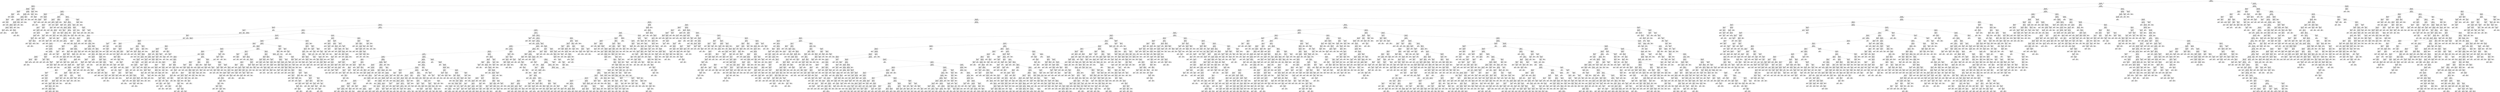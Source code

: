digraph Tree {
node [shape=box] ;
0 [label="X[6] <= 0.098\ngini = 0.5\nsamples = 67836\nvalue = [33954, 33882]"] ;
1 [label="X[4] <= -0.197\ngini = 0.458\nsamples = 48766\nvalue = [31467, 17299]"] ;
0 -> 1 [labeldistance=2.5, labelangle=45, headlabel="True"] ;
2 [label="X[403] <= 0.001\ngini = 0.017\nsamples = 4013\nvalue = [34, 3979]"] ;
1 -> 2 ;
3 [label="X[348] <= -0.001\ngini = 0.008\nsamples = 3981\nvalue = [16, 3965]"] ;
2 -> 3 ;
4 [label="X[54] <= -0.006\ngini = 0.353\nsamples = 35\nvalue = [8, 27]"] ;
3 -> 4 ;
5 [label="X[492] <= -0.0\ngini = 0.298\nsamples = 33\nvalue = [6, 27]"] ;
4 -> 5 ;
6 [label="gini = 0.0\nsamples = 2\nvalue = [2, 0]"] ;
5 -> 6 ;
7 [label="X[398] <= 0.0\ngini = 0.225\nsamples = 31\nvalue = [4, 27]"] ;
5 -> 7 ;
8 [label="X[443] <= 0.005\ngini = 0.128\nsamples = 29\nvalue = [2, 27]"] ;
7 -> 8 ;
9 [label="gini = 0.0\nsamples = 25\nvalue = [0, 25]"] ;
8 -> 9 ;
10 [label="X[639] <= 0.0\ngini = 0.5\nsamples = 4\nvalue = [2, 2]"] ;
8 -> 10 ;
11 [label="gini = 0.0\nsamples = 2\nvalue = [2, 0]"] ;
10 -> 11 ;
12 [label="gini = 0.0\nsamples = 2\nvalue = [0, 2]"] ;
10 -> 12 ;
13 [label="gini = 0.0\nsamples = 2\nvalue = [2, 0]"] ;
7 -> 13 ;
14 [label="gini = 0.0\nsamples = 2\nvalue = [2, 0]"] ;
4 -> 14 ;
15 [label="X[47] <= 0.059\ngini = 0.004\nsamples = 3946\nvalue = [8, 3938]"] ;
3 -> 15 ;
16 [label="X[52] <= 0.693\ngini = 0.004\nsamples = 3945\nvalue = [7, 3938]"] ;
15 -> 16 ;
17 [label="X[14] <= 0.14\ngini = 0.003\nsamples = 3942\nvalue = [6, 3936]"] ;
16 -> 17 ;
18 [label="X[73] <= 0.031\ngini = 0.003\nsamples = 3935\nvalue = [5, 3930]"] ;
17 -> 18 ;
19 [label="X[423] <= 0.001\ngini = 0.002\nsamples = 3925\nvalue = [4, 3921]"] ;
18 -> 19 ;
20 [label="X[190] <= 0.0\ngini = 0.002\nsamples = 3913\nvalue = [3, 3910]"] ;
19 -> 20 ;
21 [label="X[15] <= -0.47\ngini = 0.001\nsamples = 3843\nvalue = [1, 3842]"] ;
20 -> 21 ;
22 [label="X[484] <= 0.0\ngini = 0.041\nsamples = 48\nvalue = [1, 47]"] ;
21 -> 22 ;
23 [label="gini = 0.5\nsamples = 2\nvalue = [1, 1]"] ;
22 -> 23 ;
24 [label="gini = 0.0\nsamples = 46\nvalue = [0, 46]"] ;
22 -> 24 ;
25 [label="gini = 0.0\nsamples = 3795\nvalue = [0, 3795]"] ;
21 -> 25 ;
26 [label="X[184] <= -0.001\ngini = 0.056\nsamples = 70\nvalue = [2, 68]"] ;
20 -> 26 ;
27 [label="gini = 0.5\nsamples = 2\nvalue = [1, 1]"] ;
26 -> 27 ;
28 [label="X[350] <= 0.0\ngini = 0.029\nsamples = 68\nvalue = [1, 67]"] ;
26 -> 28 ;
29 [label="gini = 0.0\nsamples = 60\nvalue = [0, 60]"] ;
28 -> 29 ;
30 [label="X[1105] <= 0.0\ngini = 0.219\nsamples = 8\nvalue = [1, 7]"] ;
28 -> 30 ;
31 [label="gini = 0.0\nsamples = 6\nvalue = [0, 6]"] ;
30 -> 31 ;
32 [label="gini = 0.5\nsamples = 2\nvalue = [1, 1]"] ;
30 -> 32 ;
33 [label="X[79] <= 0.032\ngini = 0.153\nsamples = 12\nvalue = [1, 11]"] ;
19 -> 33 ;
34 [label="gini = 0.0\nsamples = 11\nvalue = [0, 11]"] ;
33 -> 34 ;
35 [label="gini = 0.0\nsamples = 1\nvalue = [1, 0]"] ;
33 -> 35 ;
36 [label="X[413] <= -0.0\ngini = 0.18\nsamples = 10\nvalue = [1, 9]"] ;
18 -> 36 ;
37 [label="gini = 0.0\nsamples = 1\nvalue = [1, 0]"] ;
36 -> 37 ;
38 [label="gini = 0.0\nsamples = 9\nvalue = [0, 9]"] ;
36 -> 38 ;
39 [label="X[141] <= -0.001\ngini = 0.245\nsamples = 7\nvalue = [1, 6]"] ;
17 -> 39 ;
40 [label="gini = 0.0\nsamples = 1\nvalue = [1, 0]"] ;
39 -> 40 ;
41 [label="gini = 0.0\nsamples = 6\nvalue = [0, 6]"] ;
39 -> 41 ;
42 [label="X[762] <= 0.0\ngini = 0.444\nsamples = 3\nvalue = [1, 2]"] ;
16 -> 42 ;
43 [label="gini = 0.0\nsamples = 1\nvalue = [1, 0]"] ;
42 -> 43 ;
44 [label="gini = 0.0\nsamples = 2\nvalue = [0, 2]"] ;
42 -> 44 ;
45 [label="gini = 0.0\nsamples = 1\nvalue = [1, 0]"] ;
15 -> 45 ;
46 [label="X[199] <= -0.005\ngini = 0.492\nsamples = 32\nvalue = [18, 14]"] ;
2 -> 46 ;
47 [label="X[273] <= -0.005\ngini = 0.34\nsamples = 23\nvalue = [18, 5]"] ;
46 -> 47 ;
48 [label="X[344] <= 0.001\ngini = 0.5\nsamples = 10\nvalue = [5, 5]"] ;
47 -> 48 ;
49 [label="gini = 0.0\nsamples = 4\nvalue = [4, 0]"] ;
48 -> 49 ;
50 [label="X[453] <= -0.0\ngini = 0.278\nsamples = 6\nvalue = [1, 5]"] ;
48 -> 50 ;
51 [label="gini = 0.0\nsamples = 1\nvalue = [1, 0]"] ;
50 -> 51 ;
52 [label="gini = 0.0\nsamples = 5\nvalue = [0, 5]"] ;
50 -> 52 ;
53 [label="gini = 0.0\nsamples = 13\nvalue = [13, 0]"] ;
47 -> 53 ;
54 [label="gini = 0.0\nsamples = 9\nvalue = [0, 9]"] ;
46 -> 54 ;
55 [label="X[1] <= 0.503\ngini = 0.418\nsamples = 44753\nvalue = [31433, 13320]"] ;
1 -> 55 ;
56 [label="X[243] <= -0.007\ngini = 0.364\nsamples = 41124\nvalue = [31287, 9837]"] ;
55 -> 56 ;
57 [label="X[11] <= -0.027\ngini = 0.323\nsamples = 2643\nvalue = [535, 2108]"] ;
56 -> 57 ;
58 [label="X[199] <= -0.021\ngini = 0.049\nsamples = 238\nvalue = [232, 6]"] ;
57 -> 58 ;
59 [label="gini = 0.0\nsamples = 2\nvalue = [0, 2]"] ;
58 -> 59 ;
60 [label="X[507] <= 0.027\ngini = 0.033\nsamples = 236\nvalue = [232, 4]"] ;
58 -> 60 ;
61 [label="X[755] <= -0.005\ngini = 0.009\nsamples = 231\nvalue = [230, 1]"] ;
60 -> 61 ;
62 [label="X[89] <= -0.003\ngini = 0.5\nsamples = 2\nvalue = [1, 1]"] ;
61 -> 62 ;
63 [label="gini = 0.0\nsamples = 1\nvalue = [1, 0]"] ;
62 -> 63 ;
64 [label="gini = 0.0\nsamples = 1\nvalue = [0, 1]"] ;
62 -> 64 ;
65 [label="gini = 0.0\nsamples = 229\nvalue = [229, 0]"] ;
61 -> 65 ;
66 [label="X[351] <= 0.003\ngini = 0.48\nsamples = 5\nvalue = [2, 3]"] ;
60 -> 66 ;
67 [label="gini = 0.0\nsamples = 2\nvalue = [2, 0]"] ;
66 -> 67 ;
68 [label="gini = 0.0\nsamples = 3\nvalue = [0, 3]"] ;
66 -> 68 ;
69 [label="X[262] <= -0.012\ngini = 0.22\nsamples = 2405\nvalue = [303, 2102]"] ;
57 -> 69 ;
70 [label="X[734] <= 0.0\ngini = 0.401\nsamples = 173\nvalue = [125, 48]"] ;
69 -> 70 ;
71 [label="X[11] <= -0.019\ngini = 0.193\nsamples = 129\nvalue = [115, 14]"] ;
70 -> 71 ;
72 [label="gini = 0.0\nsamples = 3\nvalue = [0, 3]"] ;
71 -> 72 ;
73 [label="X[715] <= 0.0\ngini = 0.159\nsamples = 126\nvalue = [115, 11]"] ;
71 -> 73 ;
74 [label="X[175] <= 0.027\ngini = 0.135\nsamples = 124\nvalue = [115, 9]"] ;
73 -> 74 ;
75 [label="X[5] <= -0.212\ngini = 0.109\nsamples = 121\nvalue = [114, 7]"] ;
74 -> 75 ;
76 [label="gini = 0.0\nsamples = 1\nvalue = [0, 1]"] ;
75 -> 76 ;
77 [label="X[10] <= -0.099\ngini = 0.095\nsamples = 120\nvalue = [114, 6]"] ;
75 -> 77 ;
78 [label="gini = 0.0\nsamples = 1\nvalue = [0, 1]"] ;
77 -> 78 ;
79 [label="X[167] <= 0.029\ngini = 0.081\nsamples = 119\nvalue = [114, 5]"] ;
77 -> 79 ;
80 [label="X[188] <= 0.043\ngini = 0.065\nsamples = 118\nvalue = [114, 4]"] ;
79 -> 80 ;
81 [label="X[248] <= -0.009\ngini = 0.05\nsamples = 117\nvalue = [114, 3]"] ;
80 -> 81 ;
82 [label="X[36] <= 0.008\ngini = 0.408\nsamples = 7\nvalue = [5, 2]"] ;
81 -> 82 ;
83 [label="gini = 0.0\nsamples = 4\nvalue = [4, 0]"] ;
82 -> 83 ;
84 [label="X[730] <= -0.0\ngini = 0.444\nsamples = 3\nvalue = [1, 2]"] ;
82 -> 84 ;
85 [label="gini = 0.0\nsamples = 1\nvalue = [1, 0]"] ;
84 -> 85 ;
86 [label="gini = 0.0\nsamples = 2\nvalue = [0, 2]"] ;
84 -> 86 ;
87 [label="X[334] <= 0.141\ngini = 0.018\nsamples = 110\nvalue = [109, 1]"] ;
81 -> 87 ;
88 [label="gini = 0.0\nsamples = 108\nvalue = [108, 0]"] ;
87 -> 88 ;
89 [label="gini = 0.5\nsamples = 2\nvalue = [1, 1]"] ;
87 -> 89 ;
90 [label="gini = 0.0\nsamples = 1\nvalue = [0, 1]"] ;
80 -> 90 ;
91 [label="gini = 0.0\nsamples = 1\nvalue = [0, 1]"] ;
79 -> 91 ;
92 [label="X[144] <= 0.06\ngini = 0.444\nsamples = 3\nvalue = [1, 2]"] ;
74 -> 92 ;
93 [label="gini = 0.0\nsamples = 1\nvalue = [1, 0]"] ;
92 -> 93 ;
94 [label="gini = 0.0\nsamples = 2\nvalue = [0, 2]"] ;
92 -> 94 ;
95 [label="gini = 0.0\nsamples = 2\nvalue = [0, 2]"] ;
73 -> 95 ;
96 [label="X[1083] <= 0.0\ngini = 0.351\nsamples = 44\nvalue = [10, 34]"] ;
70 -> 96 ;
97 [label="X[91] <= 0.005\ngini = 0.188\nsamples = 38\nvalue = [4, 34]"] ;
96 -> 97 ;
98 [label="gini = 0.0\nsamples = 27\nvalue = [0, 27]"] ;
97 -> 98 ;
99 [label="X[52] <= 0.003\ngini = 0.463\nsamples = 11\nvalue = [4, 7]"] ;
97 -> 99 ;
100 [label="X[128] <= 0.013\ngini = 0.32\nsamples = 5\nvalue = [4, 1]"] ;
99 -> 100 ;
101 [label="gini = 0.0\nsamples = 4\nvalue = [4, 0]"] ;
100 -> 101 ;
102 [label="gini = 0.0\nsamples = 1\nvalue = [0, 1]"] ;
100 -> 102 ;
103 [label="gini = 0.0\nsamples = 6\nvalue = [0, 6]"] ;
99 -> 103 ;
104 [label="gini = 0.0\nsamples = 6\nvalue = [6, 0]"] ;
96 -> 104 ;
105 [label="X[262] <= 0.123\ngini = 0.147\nsamples = 2232\nvalue = [178, 2054]"] ;
69 -> 105 ;
106 [label="X[147] <= -0.087\ngini = 0.112\nsamples = 2177\nvalue = [130, 2047]"] ;
105 -> 106 ;
107 [label="X[232] <= -0.22\ngini = 0.111\nsamples = 34\nvalue = [32, 2]"] ;
106 -> 107 ;
108 [label="X[485] <= 0.0\ngini = 0.444\nsamples = 3\nvalue = [1, 2]"] ;
107 -> 108 ;
109 [label="gini = 0.0\nsamples = 1\nvalue = [1, 0]"] ;
108 -> 109 ;
110 [label="gini = 0.0\nsamples = 2\nvalue = [0, 2]"] ;
108 -> 110 ;
111 [label="gini = 0.0\nsamples = 31\nvalue = [31, 0]"] ;
107 -> 111 ;
112 [label="X[538] <= 0.0\ngini = 0.087\nsamples = 2143\nvalue = [98, 2045]"] ;
106 -> 112 ;
113 [label="X[221] <= -0.07\ngini = 0.045\nsamples = 2044\nvalue = [47, 1997]"] ;
112 -> 113 ;
114 [label="X[23] <= 0.071\ngini = 0.493\nsamples = 50\nvalue = [22, 28]"] ;
113 -> 114 ;
115 [label="X[536] <= 0.0\ngini = 0.388\nsamples = 38\nvalue = [10, 28]"] ;
114 -> 115 ;
116 [label="X[295] <= -0.017\ngini = 0.153\nsamples = 24\nvalue = [2, 22]"] ;
115 -> 116 ;
117 [label="X[192] <= -0.011\ngini = 0.48\nsamples = 5\nvalue = [2, 3]"] ;
116 -> 117 ;
118 [label="gini = 0.0\nsamples = 2\nvalue = [0, 2]"] ;
117 -> 118 ;
119 [label="X[158] <= 0.68\ngini = 0.444\nsamples = 3\nvalue = [2, 1]"] ;
117 -> 119 ;
120 [label="gini = 0.0\nsamples = 1\nvalue = [1, 0]"] ;
119 -> 120 ;
121 [label="gini = 0.5\nsamples = 2\nvalue = [1, 1]"] ;
119 -> 121 ;
122 [label="gini = 0.0\nsamples = 19\nvalue = [0, 19]"] ;
116 -> 122 ;
123 [label="X[84] <= 0.029\ngini = 0.49\nsamples = 14\nvalue = [8, 6]"] ;
115 -> 123 ;
124 [label="gini = 0.0\nsamples = 4\nvalue = [4, 0]"] ;
123 -> 124 ;
125 [label="X[1072] <= 0.0\ngini = 0.48\nsamples = 10\nvalue = [4, 6]"] ;
123 -> 125 ;
126 [label="X[640] <= -0.0\ngini = 0.5\nsamples = 8\nvalue = [4, 4]"] ;
125 -> 126 ;
127 [label="X[93] <= 0.006\ngini = 0.444\nsamples = 6\nvalue = [2, 4]"] ;
126 -> 127 ;
128 [label="gini = 0.0\nsamples = 2\nvalue = [0, 2]"] ;
127 -> 128 ;
129 [label="gini = 0.5\nsamples = 4\nvalue = [2, 2]"] ;
127 -> 129 ;
130 [label="gini = 0.0\nsamples = 2\nvalue = [2, 0]"] ;
126 -> 130 ;
131 [label="gini = 0.0\nsamples = 2\nvalue = [0, 2]"] ;
125 -> 131 ;
132 [label="gini = 0.0\nsamples = 12\nvalue = [12, 0]"] ;
114 -> 132 ;
133 [label="X[179] <= -0.094\ngini = 0.025\nsamples = 1994\nvalue = [25, 1969]"] ;
113 -> 133 ;
134 [label="X[1069] <= -0.0\ngini = 0.444\nsamples = 9\nvalue = [6, 3]"] ;
133 -> 134 ;
135 [label="gini = 0.0\nsamples = 5\nvalue = [5, 0]"] ;
134 -> 135 ;
136 [label="X[495] <= -0.0\ngini = 0.375\nsamples = 4\nvalue = [1, 3]"] ;
134 -> 136 ;
137 [label="gini = 0.0\nsamples = 1\nvalue = [1, 0]"] ;
136 -> 137 ;
138 [label="gini = 0.0\nsamples = 3\nvalue = [0, 3]"] ;
136 -> 138 ;
139 [label="X[206] <= 0.111\ngini = 0.019\nsamples = 1985\nvalue = [19, 1966]"] ;
133 -> 139 ;
140 [label="X[246] <= 0.13\ngini = 0.016\nsamples = 1982\nvalue = [16, 1966]"] ;
139 -> 140 ;
141 [label="X[534] <= -0.007\ngini = 0.014\nsamples = 1980\nvalue = [14, 1966]"] ;
140 -> 141 ;
142 [label="X[181] <= -0.0\ngini = 0.5\nsamples = 6\nvalue = [3, 3]"] ;
141 -> 142 ;
143 [label="gini = 0.0\nsamples = 3\nvalue = [3, 0]"] ;
142 -> 143 ;
144 [label="gini = 0.0\nsamples = 3\nvalue = [0, 3]"] ;
142 -> 144 ;
145 [label="X[760] <= -0.034\ngini = 0.011\nsamples = 1974\nvalue = [11, 1963]"] ;
141 -> 145 ;
146 [label="gini = 0.0\nsamples = 1\nvalue = [1, 0]"] ;
145 -> 146 ;
147 [label="X[313] <= 0.155\ngini = 0.01\nsamples = 1973\nvalue = [10, 1963]"] ;
145 -> 147 ;
148 [label="X[54] <= -0.232\ngini = 0.009\nsamples = 1972\nvalue = [9, 1963]"] ;
147 -> 148 ;
149 [label="gini = 0.0\nsamples = 1\nvalue = [1, 0]"] ;
148 -> 149 ;
150 [label="X[101] <= -0.154\ngini = 0.008\nsamples = 1971\nvalue = [8, 1963]"] ;
148 -> 150 ;
151 [label="gini = 0.0\nsamples = 1\nvalue = [1, 0]"] ;
150 -> 151 ;
152 [label="X[121] <= -0.082\ngini = 0.007\nsamples = 1970\nvalue = [7, 1963]"] ;
150 -> 152 ;
153 [label="gini = 0.0\nsamples = 1\nvalue = [1, 0]"] ;
152 -> 153 ;
154 [label="X[3] <= 0.356\ngini = 0.006\nsamples = 1969\nvalue = [6, 1963]"] ;
152 -> 154 ;
155 [label="X[153] <= 0.061\ngini = 0.005\nsamples = 1968\nvalue = [5, 1963]"] ;
154 -> 155 ;
156 [label="X[96] <= 0.848\ngini = 0.002\nsamples = 1954\nvalue = [2, 1952]"] ;
155 -> 156 ;
157 [label="X[122] <= -0.521\ngini = 0.001\nsamples = 1950\nvalue = [1, 1949]"] ;
156 -> 157 ;
158 [label="X[730] <= 0.0\ngini = 0.278\nsamples = 6\nvalue = [1, 5]"] ;
157 -> 158 ;
159 [label="gini = 0.5\nsamples = 2\nvalue = [1, 1]"] ;
158 -> 159 ;
160 [label="gini = 0.0\nsamples = 4\nvalue = [0, 4]"] ;
158 -> 160 ;
161 [label="gini = 0.0\nsamples = 1944\nvalue = [0, 1944]"] ;
157 -> 161 ;
162 [label="X[408] <= 0.0\ngini = 0.375\nsamples = 4\nvalue = [1, 3]"] ;
156 -> 162 ;
163 [label="gini = 0.0\nsamples = 2\nvalue = [0, 2]"] ;
162 -> 163 ;
164 [label="gini = 0.5\nsamples = 2\nvalue = [1, 1]"] ;
162 -> 164 ;
165 [label="X[343] <= 0.005\ngini = 0.337\nsamples = 14\nvalue = [3, 11]"] ;
155 -> 165 ;
166 [label="X[1093] <= -0.002\ngini = 0.5\nsamples = 2\nvalue = [1, 1]"] ;
165 -> 166 ;
167 [label="gini = 0.0\nsamples = 1\nvalue = [0, 1]"] ;
166 -> 167 ;
168 [label="gini = 0.0\nsamples = 1\nvalue = [1, 0]"] ;
166 -> 168 ;
169 [label="X[58] <= 0.021\ngini = 0.278\nsamples = 12\nvalue = [2, 10]"] ;
165 -> 169 ;
170 [label="gini = 0.0\nsamples = 5\nvalue = [0, 5]"] ;
169 -> 170 ;
171 [label="X[338] <= -0.004\ngini = 0.408\nsamples = 7\nvalue = [2, 5]"] ;
169 -> 171 ;
172 [label="gini = 0.0\nsamples = 1\nvalue = [1, 0]"] ;
171 -> 172 ;
173 [label="X[457] <= 0.0\ngini = 0.278\nsamples = 6\nvalue = [1, 5]"] ;
171 -> 173 ;
174 [label="gini = 0.0\nsamples = 3\nvalue = [0, 3]"] ;
173 -> 174 ;
175 [label="gini = 0.444\nsamples = 3\nvalue = [1, 2]"] ;
173 -> 175 ;
176 [label="gini = 0.0\nsamples = 1\nvalue = [1, 0]"] ;
154 -> 176 ;
177 [label="gini = 0.0\nsamples = 1\nvalue = [1, 0]"] ;
147 -> 177 ;
178 [label="gini = 0.0\nsamples = 2\nvalue = [2, 0]"] ;
140 -> 178 ;
179 [label="gini = 0.0\nsamples = 3\nvalue = [3, 0]"] ;
139 -> 179 ;
180 [label="X[370] <= -0.001\ngini = 0.5\nsamples = 99\nvalue = [51, 48]"] ;
112 -> 180 ;
181 [label="X[208] <= 0.014\ngini = 0.332\nsamples = 57\nvalue = [45, 12]"] ;
180 -> 181 ;
182 [label="X[147] <= -0.007\ngini = 0.5\nsamples = 24\nvalue = [12, 12]"] ;
181 -> 182 ;
183 [label="X[614] <= -0.0\ngini = 0.337\nsamples = 14\nvalue = [11, 3]"] ;
182 -> 183 ;
184 [label="X[1065] <= 0.0\ngini = 0.375\nsamples = 4\nvalue = [1, 3]"] ;
183 -> 184 ;
185 [label="gini = 0.0\nsamples = 3\nvalue = [0, 3]"] ;
184 -> 185 ;
186 [label="gini = 0.0\nsamples = 1\nvalue = [1, 0]"] ;
184 -> 186 ;
187 [label="gini = 0.0\nsamples = 10\nvalue = [10, 0]"] ;
183 -> 187 ;
188 [label="X[0] <= -1.246\ngini = 0.18\nsamples = 10\nvalue = [1, 9]"] ;
182 -> 188 ;
189 [label="gini = 0.0\nsamples = 1\nvalue = [1, 0]"] ;
188 -> 189 ;
190 [label="gini = 0.0\nsamples = 9\nvalue = [0, 9]"] ;
188 -> 190 ;
191 [label="gini = 0.0\nsamples = 33\nvalue = [33, 0]"] ;
181 -> 191 ;
192 [label="X[308] <= -0.001\ngini = 0.245\nsamples = 42\nvalue = [6, 36]"] ;
180 -> 192 ;
193 [label="X[93] <= 0.029\ngini = 0.408\nsamples = 7\nvalue = [5, 2]"] ;
192 -> 193 ;
194 [label="gini = 0.0\nsamples = 5\nvalue = [5, 0]"] ;
193 -> 194 ;
195 [label="gini = 0.0\nsamples = 2\nvalue = [0, 2]"] ;
193 -> 195 ;
196 [label="X[177] <= 0.019\ngini = 0.056\nsamples = 35\nvalue = [1, 34]"] ;
192 -> 196 ;
197 [label="gini = 0.0\nsamples = 34\nvalue = [0, 34]"] ;
196 -> 197 ;
198 [label="gini = 0.0\nsamples = 1\nvalue = [1, 0]"] ;
196 -> 198 ;
199 [label="X[114] <= 0.047\ngini = 0.222\nsamples = 55\nvalue = [48, 7]"] ;
105 -> 199 ;
200 [label="X[32] <= -0.051\ngini = 0.04\nsamples = 49\nvalue = [48, 1]"] ;
199 -> 200 ;
201 [label="gini = 0.0\nsamples = 1\nvalue = [0, 1]"] ;
200 -> 201 ;
202 [label="gini = 0.0\nsamples = 48\nvalue = [48, 0]"] ;
200 -> 202 ;
203 [label="gini = 0.0\nsamples = 6\nvalue = [0, 6]"] ;
199 -> 203 ;
204 [label="X[12] <= 0.313\ngini = 0.321\nsamples = 38481\nvalue = [30752, 7729]"] ;
56 -> 204 ;
205 [label="X[274] <= 0.001\ngini = 0.287\nsamples = 36771\nvalue = [30384, 6387]"] ;
204 -> 205 ;
206 [label="X[2] <= 0.719\ngini = 0.265\nsamples = 35906\nvalue = [30253, 5653]"] ;
205 -> 206 ;
207 [label="X[21] <= 0.008\ngini = 0.244\nsamples = 34114\nvalue = [29269, 4845]"] ;
206 -> 207 ;
208 [label="X[118] <= 0.178\ngini = 0.168\nsamples = 19158\nvalue = [17389, 1769]"] ;
207 -> 208 ;
209 [label="X[197] <= -0.033\ngini = 0.16\nsamples = 19003\nvalue = [17334, 1669]"] ;
208 -> 209 ;
210 [label="X[192] <= 0.028\ngini = 0.222\nsamples = 55\nvalue = [7, 48]"] ;
209 -> 210 ;
211 [label="X[1101] <= 0.002\ngini = 0.04\nsamples = 49\nvalue = [1, 48]"] ;
210 -> 211 ;
212 [label="gini = 0.0\nsamples = 48\nvalue = [0, 48]"] ;
211 -> 212 ;
213 [label="gini = 0.0\nsamples = 1\nvalue = [1, 0]"] ;
211 -> 213 ;
214 [label="gini = 0.0\nsamples = 6\nvalue = [6, 0]"] ;
210 -> 214 ;
215 [label="X[9] <= -0.29\ngini = 0.156\nsamples = 18948\nvalue = [17327, 1621]"] ;
209 -> 215 ;
216 [label="X[773] <= -0.0\ngini = 0.291\nsamples = 2557\nvalue = [2106, 451]"] ;
215 -> 216 ;
217 [label="X[398] <= 0.0\ngini = 0.168\nsamples = 963\nvalue = [874, 89]"] ;
216 -> 217 ;
218 [label="X[370] <= 0.0\ngini = 0.162\nsamples = 958\nvalue = [873, 85]"] ;
217 -> 218 ;
219 [label="X[24] <= -0.093\ngini = 0.117\nsamples = 721\nvalue = [676, 45]"] ;
218 -> 219 ;
220 [label="X[259] <= -0.0\ngini = 0.444\nsamples = 6\nvalue = [2, 4]"] ;
219 -> 220 ;
221 [label="gini = 0.0\nsamples = 4\nvalue = [0, 4]"] ;
220 -> 221 ;
222 [label="gini = 0.0\nsamples = 2\nvalue = [2, 0]"] ;
220 -> 222 ;
223 [label="X[532] <= 0.001\ngini = 0.108\nsamples = 715\nvalue = [674, 41]"] ;
219 -> 223 ;
224 [label="X[66] <= -0.162\ngini = 0.103\nsamples = 713\nvalue = [674, 39]"] ;
223 -> 224 ;
225 [label="X[43] <= 0.064\ngini = 0.486\nsamples = 12\nvalue = [7, 5]"] ;
224 -> 225 ;
226 [label="gini = 0.0\nsamples = 5\nvalue = [5, 0]"] ;
225 -> 226 ;
227 [label="X[430] <= 0.0\ngini = 0.408\nsamples = 7\nvalue = [2, 5]"] ;
225 -> 227 ;
228 [label="X[227] <= 0.009\ngini = 0.444\nsamples = 3\nvalue = [2, 1]"] ;
227 -> 228 ;
229 [label="gini = 0.0\nsamples = 1\nvalue = [1, 0]"] ;
228 -> 229 ;
230 [label="X[229] <= -0.001\ngini = 0.5\nsamples = 2\nvalue = [1, 1]"] ;
228 -> 230 ;
231 [label="gini = 0.0\nsamples = 1\nvalue = [1, 0]"] ;
230 -> 231 ;
232 [label="gini = 0.0\nsamples = 1\nvalue = [0, 1]"] ;
230 -> 232 ;
233 [label="gini = 0.0\nsamples = 4\nvalue = [0, 4]"] ;
227 -> 233 ;
234 [label="X[769] <= -0.0\ngini = 0.092\nsamples = 701\nvalue = [667, 34]"] ;
224 -> 234 ;
235 [label="X[315] <= 0.0\ngini = 0.367\nsamples = 33\nvalue = [25, 8]"] ;
234 -> 235 ;
236 [label="X[620] <= -0.0\ngini = 0.444\nsamples = 24\nvalue = [16, 8]"] ;
235 -> 236 ;
237 [label="X[453] <= -0.0\ngini = 0.375\nsamples = 20\nvalue = [15, 5]"] ;
236 -> 237 ;
238 [label="gini = 0.0\nsamples = 1\nvalue = [0, 1]"] ;
237 -> 238 ;
239 [label="X[557] <= 0.0\ngini = 0.332\nsamples = 19\nvalue = [15, 4]"] ;
237 -> 239 ;
240 [label="X[547] <= -0.0\ngini = 0.444\nsamples = 9\nvalue = [6, 3]"] ;
239 -> 240 ;
241 [label="X[239] <= -0.0\ngini = 0.245\nsamples = 7\nvalue = [6, 1]"] ;
240 -> 241 ;
242 [label="X[168] <= -0.001\ngini = 0.444\nsamples = 3\nvalue = [2, 1]"] ;
241 -> 242 ;
243 [label="gini = 0.5\nsamples = 2\nvalue = [1, 1]"] ;
242 -> 243 ;
244 [label="gini = 0.0\nsamples = 1\nvalue = [1, 0]"] ;
242 -> 244 ;
245 [label="gini = 0.0\nsamples = 4\nvalue = [4, 0]"] ;
241 -> 245 ;
246 [label="gini = 0.0\nsamples = 2\nvalue = [0, 2]"] ;
240 -> 246 ;
247 [label="X[1120] <= 0.0\ngini = 0.18\nsamples = 10\nvalue = [9, 1]"] ;
239 -> 247 ;
248 [label="X[35] <= 0.026\ngini = 0.375\nsamples = 4\nvalue = [3, 1]"] ;
247 -> 248 ;
249 [label="gini = 0.0\nsamples = 2\nvalue = [2, 0]"] ;
248 -> 249 ;
250 [label="gini = 0.5\nsamples = 2\nvalue = [1, 1]"] ;
248 -> 250 ;
251 [label="gini = 0.0\nsamples = 6\nvalue = [6, 0]"] ;
247 -> 251 ;
252 [label="X[359] <= 0.001\ngini = 0.375\nsamples = 4\nvalue = [1, 3]"] ;
236 -> 252 ;
253 [label="gini = 0.444\nsamples = 3\nvalue = [1, 2]"] ;
252 -> 253 ;
254 [label="gini = 0.0\nsamples = 1\nvalue = [0, 1]"] ;
252 -> 254 ;
255 [label="gini = 0.0\nsamples = 9\nvalue = [9, 0]"] ;
235 -> 255 ;
256 [label="X[58] <= 0.157\ngini = 0.075\nsamples = 668\nvalue = [642, 26]"] ;
234 -> 256 ;
257 [label="X[2] <= 0.717\ngini = 0.07\nsamples = 665\nvalue = [641, 24]"] ;
256 -> 257 ;
258 [label="X[1068] <= -0.001\ngini = 0.067\nsamples = 664\nvalue = [641, 23]"] ;
257 -> 258 ;
259 [label="gini = 0.0\nsamples = 1\nvalue = [0, 1]"] ;
258 -> 259 ;
260 [label="X[27] <= 0.161\ngini = 0.064\nsamples = 663\nvalue = [641, 22]"] ;
258 -> 260 ;
261 [label="X[15] <= 0.52\ngini = 0.061\nsamples = 662\nvalue = [641, 21]"] ;
260 -> 261 ;
262 [label="X[718] <= 0.0\ngini = 0.059\nsamples = 661\nvalue = [641, 20]"] ;
261 -> 262 ;
263 [label="X[446] <= -0.003\ngini = 0.056\nsamples = 660\nvalue = [641, 19]"] ;
262 -> 263 ;
264 [label="gini = 0.0\nsamples = 1\nvalue = [0, 1]"] ;
263 -> 264 ;
265 [label="X[33] <= -0.523\ngini = 0.053\nsamples = 659\nvalue = [641, 18]"] ;
263 -> 265 ;
266 [label="X[402] <= 0.0\ngini = 0.42\nsamples = 10\nvalue = [7, 3]"] ;
265 -> 266 ;
267 [label="X[144] <= 0.001\ngini = 0.346\nsamples = 9\nvalue = [7, 2]"] ;
266 -> 267 ;
268 [label="gini = 0.0\nsamples = 4\nvalue = [4, 0]"] ;
267 -> 268 ;
269 [label="X[387] <= -0.001\ngini = 0.48\nsamples = 5\nvalue = [3, 2]"] ;
267 -> 269 ;
270 [label="gini = 0.0\nsamples = 2\nvalue = [2, 0]"] ;
269 -> 270 ;
271 [label="X[325] <= 0.0\ngini = 0.444\nsamples = 3\nvalue = [1, 2]"] ;
269 -> 271 ;
272 [label="gini = 0.0\nsamples = 1\nvalue = [0, 1]"] ;
271 -> 272 ;
273 [label="X[541] <= -0.0\ngini = 0.5\nsamples = 2\nvalue = [1, 1]"] ;
271 -> 273 ;
274 [label="gini = 0.0\nsamples = 1\nvalue = [1, 0]"] ;
273 -> 274 ;
275 [label="gini = 0.0\nsamples = 1\nvalue = [0, 1]"] ;
273 -> 275 ;
276 [label="gini = 0.0\nsamples = 1\nvalue = [0, 1]"] ;
266 -> 276 ;
277 [label="X[625] <= 0.0\ngini = 0.045\nsamples = 649\nvalue = [634, 15]"] ;
265 -> 277 ;
278 [label="X[144] <= 0.051\ngini = 0.035\nsamples = 626\nvalue = [615, 11]"] ;
277 -> 278 ;
279 [label="X[6] <= -0.084\ngini = 0.032\nsamples = 624\nvalue = [614, 10]"] ;
278 -> 279 ;
280 [label="X[397] <= 0.001\ngini = 0.029\nsamples = 622\nvalue = [613, 9]"] ;
279 -> 280 ;
281 [label="X[124] <= 0.794\ngini = 0.025\nsamples = 620\nvalue = [612, 8]"] ;
280 -> 281 ;
282 [label="X[127] <= -0.016\ngini = 0.022\nsamples = 617\nvalue = [610, 7]"] ;
281 -> 282 ;
283 [label="X[326] <= 0.0\ngini = 0.444\nsamples = 3\nvalue = [2, 1]"] ;
282 -> 283 ;
284 [label="gini = 0.0\nsamples = 2\nvalue = [2, 0]"] ;
283 -> 284 ;
285 [label="gini = 0.0\nsamples = 1\nvalue = [0, 1]"] ;
283 -> 285 ;
286 [label="X[38] <= 0.231\ngini = 0.019\nsamples = 614\nvalue = [608, 6]"] ;
282 -> 286 ;
287 [label="X[540] <= -0.0\ngini = 0.016\nsamples = 610\nvalue = [605, 5]"] ;
286 -> 287 ;
288 [label="gini = 0.32\nsamples = 5\nvalue = [4, 1]"] ;
287 -> 288 ;
289 [label="gini = 0.013\nsamples = 605\nvalue = [601, 4]"] ;
287 -> 289 ;
290 [label="X[261] <= 0.0\ngini = 0.375\nsamples = 4\nvalue = [3, 1]"] ;
286 -> 290 ;
291 [label="gini = 0.5\nsamples = 2\nvalue = [1, 1]"] ;
290 -> 291 ;
292 [label="gini = 0.0\nsamples = 2\nvalue = [2, 0]"] ;
290 -> 292 ;
293 [label="X[369] <= 0.0\ngini = 0.444\nsamples = 3\nvalue = [2, 1]"] ;
281 -> 293 ;
294 [label="gini = 0.0\nsamples = 2\nvalue = [2, 0]"] ;
293 -> 294 ;
295 [label="gini = 0.0\nsamples = 1\nvalue = [0, 1]"] ;
293 -> 295 ;
296 [label="X[1122] <= -0.0\ngini = 0.5\nsamples = 2\nvalue = [1, 1]"] ;
280 -> 296 ;
297 [label="gini = 0.0\nsamples = 1\nvalue = [0, 1]"] ;
296 -> 297 ;
298 [label="gini = 0.0\nsamples = 1\nvalue = [1, 0]"] ;
296 -> 298 ;
299 [label="X[254] <= 0.001\ngini = 0.5\nsamples = 2\nvalue = [1, 1]"] ;
279 -> 299 ;
300 [label="gini = 0.0\nsamples = 1\nvalue = [0, 1]"] ;
299 -> 300 ;
301 [label="gini = 0.0\nsamples = 1\nvalue = [1, 0]"] ;
299 -> 301 ;
302 [label="X[754] <= -0.0\ngini = 0.5\nsamples = 2\nvalue = [1, 1]"] ;
278 -> 302 ;
303 [label="gini = 0.0\nsamples = 1\nvalue = [1, 0]"] ;
302 -> 303 ;
304 [label="gini = 0.0\nsamples = 1\nvalue = [0, 1]"] ;
302 -> 304 ;
305 [label="X[270] <= -0.001\ngini = 0.287\nsamples = 23\nvalue = [19, 4]"] ;
277 -> 305 ;
306 [label="X[716] <= 0.0\ngini = 0.18\nsamples = 20\nvalue = [18, 2]"] ;
305 -> 306 ;
307 [label="X[284] <= -0.0\ngini = 0.105\nsamples = 18\nvalue = [17, 1]"] ;
306 -> 307 ;
308 [label="X[731] <= 0.001\ngini = 0.375\nsamples = 4\nvalue = [3, 1]"] ;
307 -> 308 ;
309 [label="gini = 0.444\nsamples = 3\nvalue = [2, 1]"] ;
308 -> 309 ;
310 [label="gini = 0.0\nsamples = 1\nvalue = [1, 0]"] ;
308 -> 310 ;
311 [label="gini = 0.0\nsamples = 14\nvalue = [14, 0]"] ;
307 -> 311 ;
312 [label="X[298] <= -0.003\ngini = 0.5\nsamples = 2\nvalue = [1, 1]"] ;
306 -> 312 ;
313 [label="gini = 0.0\nsamples = 1\nvalue = [0, 1]"] ;
312 -> 313 ;
314 [label="gini = 0.0\nsamples = 1\nvalue = [1, 0]"] ;
312 -> 314 ;
315 [label="X[237] <= -0.0\ngini = 0.444\nsamples = 3\nvalue = [1, 2]"] ;
305 -> 315 ;
316 [label="gini = 0.0\nsamples = 1\nvalue = [1, 0]"] ;
315 -> 316 ;
317 [label="gini = 0.0\nsamples = 2\nvalue = [0, 2]"] ;
315 -> 317 ;
318 [label="gini = 0.0\nsamples = 1\nvalue = [0, 1]"] ;
262 -> 318 ;
319 [label="gini = 0.0\nsamples = 1\nvalue = [0, 1]"] ;
261 -> 319 ;
320 [label="gini = 0.0\nsamples = 1\nvalue = [0, 1]"] ;
260 -> 320 ;
321 [label="gini = 0.0\nsamples = 1\nvalue = [0, 1]"] ;
257 -> 321 ;
322 [label="X[723] <= 0.0\ngini = 0.444\nsamples = 3\nvalue = [1, 2]"] ;
256 -> 322 ;
323 [label="gini = 0.0\nsamples = 1\nvalue = [1, 0]"] ;
322 -> 323 ;
324 [label="gini = 0.0\nsamples = 2\nvalue = [0, 2]"] ;
322 -> 324 ;
325 [label="gini = 0.0\nsamples = 2\nvalue = [0, 2]"] ;
223 -> 325 ;
326 [label="X[82] <= -0.042\ngini = 0.281\nsamples = 237\nvalue = [197, 40]"] ;
218 -> 326 ;
327 [label="X[1070] <= 0.0\ngini = 0.444\nsamples = 6\nvalue = [2, 4]"] ;
326 -> 327 ;
328 [label="gini = 0.0\nsamples = 2\nvalue = [2, 0]"] ;
327 -> 328 ;
329 [label="gini = 0.0\nsamples = 4\nvalue = [0, 4]"] ;
327 -> 329 ;
330 [label="X[356] <= 0.0\ngini = 0.263\nsamples = 231\nvalue = [195, 36]"] ;
326 -> 330 ;
331 [label="X[238] <= 0.0\ngini = 0.248\nsamples = 228\nvalue = [195, 33]"] ;
330 -> 331 ;
332 [label="X[481] <= -0.0\ngini = 0.157\nsamples = 151\nvalue = [138, 13]"] ;
331 -> 332 ;
333 [label="X[371] <= 0.0\ngini = 0.48\nsamples = 5\nvalue = [2, 3]"] ;
332 -> 333 ;
334 [label="gini = 0.0\nsamples = 2\nvalue = [2, 0]"] ;
333 -> 334 ;
335 [label="gini = 0.0\nsamples = 3\nvalue = [0, 3]"] ;
333 -> 335 ;
336 [label="X[1104] <= -0.0\ngini = 0.128\nsamples = 146\nvalue = [136, 10]"] ;
332 -> 336 ;
337 [label="gini = 0.0\nsamples = 1\nvalue = [0, 1]"] ;
336 -> 337 ;
338 [label="X[24] <= -0.021\ngini = 0.116\nsamples = 145\nvalue = [136, 9]"] ;
336 -> 338 ;
339 [label="gini = 0.0\nsamples = 1\nvalue = [0, 1]"] ;
338 -> 339 ;
340 [label="X[261] <= -0.0\ngini = 0.105\nsamples = 144\nvalue = [136, 8]"] ;
338 -> 340 ;
341 [label="gini = 0.0\nsamples = 1\nvalue = [0, 1]"] ;
340 -> 341 ;
342 [label="X[11] <= -0.255\ngini = 0.093\nsamples = 143\nvalue = [136, 7]"] ;
340 -> 342 ;
343 [label="X[270] <= 0.005\ngini = 0.266\nsamples = 38\nvalue = [32, 6]"] ;
342 -> 343 ;
344 [label="X[289] <= -0.001\ngini = 0.198\nsamples = 36\nvalue = [32, 4]"] ;
343 -> 344 ;
345 [label="X[151] <= -0.003\ngini = 0.408\nsamples = 7\nvalue = [5, 2]"] ;
344 -> 345 ;
346 [label="gini = 0.0\nsamples = 3\nvalue = [3, 0]"] ;
345 -> 346 ;
347 [label="X[542] <= -0.0\ngini = 0.5\nsamples = 4\nvalue = [2, 2]"] ;
345 -> 347 ;
348 [label="X[1096] <= -0.0\ngini = 0.444\nsamples = 3\nvalue = [2, 1]"] ;
347 -> 348 ;
349 [label="gini = 0.5\nsamples = 2\nvalue = [1, 1]"] ;
348 -> 349 ;
350 [label="gini = 0.0\nsamples = 1\nvalue = [1, 0]"] ;
348 -> 350 ;
351 [label="gini = 0.0\nsamples = 1\nvalue = [0, 1]"] ;
347 -> 351 ;
352 [label="X[177] <= -0.003\ngini = 0.128\nsamples = 29\nvalue = [27, 2]"] ;
344 -> 352 ;
353 [label="X[212] <= -0.001\ngini = 0.32\nsamples = 5\nvalue = [4, 1]"] ;
352 -> 353 ;
354 [label="gini = 0.444\nsamples = 3\nvalue = [2, 1]"] ;
353 -> 354 ;
355 [label="gini = 0.0\nsamples = 2\nvalue = [2, 0]"] ;
353 -> 355 ;
356 [label="X[198] <= 0.0\ngini = 0.08\nsamples = 24\nvalue = [23, 1]"] ;
352 -> 356 ;
357 [label="gini = 0.0\nsamples = 19\nvalue = [19, 0]"] ;
356 -> 357 ;
358 [label="X[419] <= -0.0\ngini = 0.32\nsamples = 5\nvalue = [4, 1]"] ;
356 -> 358 ;
359 [label="gini = 0.375\nsamples = 4\nvalue = [3, 1]"] ;
358 -> 359 ;
360 [label="gini = 0.0\nsamples = 1\nvalue = [1, 0]"] ;
358 -> 360 ;
361 [label="gini = 0.0\nsamples = 2\nvalue = [0, 2]"] ;
343 -> 361 ;
362 [label="X[7] <= -0.394\ngini = 0.019\nsamples = 105\nvalue = [104, 1]"] ;
342 -> 362 ;
363 [label="X[263] <= 0.002\ngini = 0.278\nsamples = 6\nvalue = [5, 1]"] ;
362 -> 363 ;
364 [label="gini = 0.0\nsamples = 5\nvalue = [5, 0]"] ;
363 -> 364 ;
365 [label="gini = 0.0\nsamples = 1\nvalue = [0, 1]"] ;
363 -> 365 ;
366 [label="gini = 0.0\nsamples = 99\nvalue = [99, 0]"] ;
362 -> 366 ;
367 [label="X[238] <= 0.0\ngini = 0.385\nsamples = 77\nvalue = [57, 20]"] ;
331 -> 367 ;
368 [label="gini = 0.0\nsamples = 4\nvalue = [0, 4]"] ;
367 -> 368 ;
369 [label="X[604] <= 0.0\ngini = 0.342\nsamples = 73\nvalue = [57, 16]"] ;
367 -> 369 ;
370 [label="X[619] <= -0.0\ngini = 0.317\nsamples = 71\nvalue = [57, 14]"] ;
369 -> 370 ;
371 [label="gini = 0.0\nsamples = 2\nvalue = [0, 2]"] ;
370 -> 371 ;
372 [label="X[380] <= 0.0\ngini = 0.287\nsamples = 69\nvalue = [57, 12]"] ;
370 -> 372 ;
373 [label="X[212] <= -0.001\ngini = 0.365\nsamples = 50\nvalue = [38, 12]"] ;
372 -> 373 ;
374 [label="X[146] <= 0.003\ngini = 0.091\nsamples = 21\nvalue = [20, 1]"] ;
373 -> 374 ;
375 [label="gini = 0.0\nsamples = 18\nvalue = [18, 0]"] ;
374 -> 375 ;
376 [label="X[754] <= -0.0\ngini = 0.444\nsamples = 3\nvalue = [2, 1]"] ;
374 -> 376 ;
377 [label="gini = 0.0\nsamples = 2\nvalue = [2, 0]"] ;
376 -> 377 ;
378 [label="gini = 0.0\nsamples = 1\nvalue = [0, 1]"] ;
376 -> 378 ;
379 [label="X[451] <= -0.0\ngini = 0.471\nsamples = 29\nvalue = [18, 11]"] ;
373 -> 379 ;
380 [label="X[206] <= -0.0\ngini = 0.375\nsamples = 20\nvalue = [15, 5]"] ;
379 -> 380 ;
381 [label="X[334] <= 0.0\ngini = 0.415\nsamples = 17\nvalue = [12, 5]"] ;
380 -> 381 ;
382 [label="X[1064] <= -0.0\ngini = 0.375\nsamples = 16\nvalue = [12, 4]"] ;
381 -> 382 ;
383 [label="X[16] <= -0.11\ngini = 0.219\nsamples = 8\nvalue = [7, 1]"] ;
382 -> 383 ;
384 [label="gini = 0.0\nsamples = 3\nvalue = [3, 0]"] ;
383 -> 384 ;
385 [label="X[36] <= 0.68\ngini = 0.32\nsamples = 5\nvalue = [4, 1]"] ;
383 -> 385 ;
386 [label="gini = 0.5\nsamples = 2\nvalue = [1, 1]"] ;
385 -> 386 ;
387 [label="gini = 0.0\nsamples = 3\nvalue = [3, 0]"] ;
385 -> 387 ;
388 [label="X[161] <= 0.001\ngini = 0.469\nsamples = 8\nvalue = [5, 3]"] ;
382 -> 388 ;
389 [label="gini = 0.0\nsamples = 2\nvalue = [2, 0]"] ;
388 -> 389 ;
390 [label="X[637] <= -0.0\ngini = 0.5\nsamples = 6\nvalue = [3, 3]"] ;
388 -> 390 ;
391 [label="gini = 0.0\nsamples = 1\nvalue = [0, 1]"] ;
390 -> 391 ;
392 [label="X[387] <= -0.001\ngini = 0.48\nsamples = 5\nvalue = [3, 2]"] ;
390 -> 392 ;
393 [label="gini = 0.5\nsamples = 2\nvalue = [1, 1]"] ;
392 -> 393 ;
394 [label="X[67] <= -0.001\ngini = 0.444\nsamples = 3\nvalue = [2, 1]"] ;
392 -> 394 ;
395 [label="gini = 0.5\nsamples = 2\nvalue = [1, 1]"] ;
394 -> 395 ;
396 [label="gini = 0.0\nsamples = 1\nvalue = [1, 0]"] ;
394 -> 396 ;
397 [label="gini = 0.0\nsamples = 1\nvalue = [0, 1]"] ;
381 -> 397 ;
398 [label="gini = 0.0\nsamples = 3\nvalue = [3, 0]"] ;
380 -> 398 ;
399 [label="X[612] <= -0.0\ngini = 0.444\nsamples = 9\nvalue = [3, 6]"] ;
379 -> 399 ;
400 [label="gini = 0.0\nsamples = 4\nvalue = [0, 4]"] ;
399 -> 400 ;
401 [label="X[75] <= -0.001\ngini = 0.48\nsamples = 5\nvalue = [3, 2]"] ;
399 -> 401 ;
402 [label="gini = 0.0\nsamples = 1\nvalue = [0, 1]"] ;
401 -> 402 ;
403 [label="X[315] <= -0.0\ngini = 0.375\nsamples = 4\nvalue = [3, 1]"] ;
401 -> 403 ;
404 [label="gini = 0.0\nsamples = 1\nvalue = [0, 1]"] ;
403 -> 404 ;
405 [label="gini = 0.0\nsamples = 3\nvalue = [3, 0]"] ;
403 -> 405 ;
406 [label="gini = 0.0\nsamples = 19\nvalue = [19, 0]"] ;
372 -> 406 ;
407 [label="gini = 0.0\nsamples = 2\nvalue = [0, 2]"] ;
369 -> 407 ;
408 [label="gini = 0.0\nsamples = 3\nvalue = [0, 3]"] ;
330 -> 408 ;
409 [label="X[530] <= 0.0\ngini = 0.32\nsamples = 5\nvalue = [1, 4]"] ;
217 -> 409 ;
410 [label="gini = 0.0\nsamples = 1\nvalue = [1, 0]"] ;
409 -> 410 ;
411 [label="gini = 0.0\nsamples = 4\nvalue = [0, 4]"] ;
409 -> 411 ;
412 [label="X[53] <= 0.011\ngini = 0.351\nsamples = 1594\nvalue = [1232, 362]"] ;
216 -> 412 ;
413 [label="X[162] <= -0.004\ngini = 0.318\nsamples = 1390\nvalue = [1114, 276]"] ;
412 -> 413 ;
414 [label="X[349] <= -0.001\ngini = 0.21\nsamples = 419\nvalue = [369, 50]"] ;
413 -> 414 ;
415 [label="X[1062] <= 0.0\ngini = 0.486\nsamples = 12\nvalue = [5, 7]"] ;
414 -> 415 ;
416 [label="X[121] <= -0.002\ngini = 0.346\nsamples = 9\nvalue = [2, 7]"] ;
415 -> 416 ;
417 [label="gini = 0.0\nsamples = 5\nvalue = [0, 5]"] ;
416 -> 417 ;
418 [label="X[471] <= 0.0\ngini = 0.5\nsamples = 4\nvalue = [2, 2]"] ;
416 -> 418 ;
419 [label="gini = 0.0\nsamples = 1\nvalue = [0, 1]"] ;
418 -> 419 ;
420 [label="X[284] <= 0.0\ngini = 0.444\nsamples = 3\nvalue = [2, 1]"] ;
418 -> 420 ;
421 [label="gini = 0.0\nsamples = 1\nvalue = [1, 0]"] ;
420 -> 421 ;
422 [label="X[1088] <= 0.0\ngini = 0.5\nsamples = 2\nvalue = [1, 1]"] ;
420 -> 422 ;
423 [label="gini = 0.0\nsamples = 1\nvalue = [0, 1]"] ;
422 -> 423 ;
424 [label="gini = 0.0\nsamples = 1\nvalue = [1, 0]"] ;
422 -> 424 ;
425 [label="gini = 0.0\nsamples = 3\nvalue = [3, 0]"] ;
415 -> 425 ;
426 [label="X[309] <= -0.002\ngini = 0.189\nsamples = 407\nvalue = [364, 43]"] ;
414 -> 426 ;
427 [label="X[454] <= -0.0\ngini = 0.362\nsamples = 59\nvalue = [45, 14]"] ;
426 -> 427 ;
428 [label="gini = 0.0\nsamples = 4\nvalue = [0, 4]"] ;
427 -> 428 ;
429 [label="X[775] <= -0.0\ngini = 0.298\nsamples = 55\nvalue = [45, 10]"] ;
427 -> 429 ;
430 [label="X[470] <= 0.0\ngini = 0.375\nsamples = 4\nvalue = [1, 3]"] ;
429 -> 430 ;
431 [label="gini = 0.0\nsamples = 1\nvalue = [1, 0]"] ;
430 -> 431 ;
432 [label="gini = 0.0\nsamples = 3\nvalue = [0, 3]"] ;
430 -> 432 ;
433 [label="X[222] <= -0.003\ngini = 0.237\nsamples = 51\nvalue = [44, 7]"] ;
429 -> 433 ;
434 [label="X[536] <= -0.0\ngini = 0.5\nsamples = 6\nvalue = [3, 3]"] ;
433 -> 434 ;
435 [label="gini = 0.0\nsamples = 3\nvalue = [3, 0]"] ;
434 -> 435 ;
436 [label="gini = 0.0\nsamples = 3\nvalue = [0, 3]"] ;
434 -> 436 ;
437 [label="X[416] <= -0.0\ngini = 0.162\nsamples = 45\nvalue = [41, 4]"] ;
433 -> 437 ;
438 [label="X[325] <= 0.002\ngini = 0.32\nsamples = 20\nvalue = [16, 4]"] ;
437 -> 438 ;
439 [label="X[1094] <= -0.0\ngini = 0.444\nsamples = 3\nvalue = [1, 2]"] ;
438 -> 439 ;
440 [label="gini = 0.0\nsamples = 2\nvalue = [0, 2]"] ;
439 -> 440 ;
441 [label="gini = 0.0\nsamples = 1\nvalue = [1, 0]"] ;
439 -> 441 ;
442 [label="X[430] <= 0.0\ngini = 0.208\nsamples = 17\nvalue = [15, 2]"] ;
438 -> 442 ;
443 [label="X[1075] <= -0.0\ngini = 0.375\nsamples = 8\nvalue = [6, 2]"] ;
442 -> 443 ;
444 [label="gini = 0.0\nsamples = 1\nvalue = [0, 1]"] ;
443 -> 444 ;
445 [label="X[314] <= 0.001\ngini = 0.245\nsamples = 7\nvalue = [6, 1]"] ;
443 -> 445 ;
446 [label="gini = 0.0\nsamples = 2\nvalue = [2, 0]"] ;
445 -> 446 ;
447 [label="X[1113] <= 0.0\ngini = 0.32\nsamples = 5\nvalue = [4, 1]"] ;
445 -> 447 ;
448 [label="gini = 0.444\nsamples = 3\nvalue = [2, 1]"] ;
447 -> 448 ;
449 [label="gini = 0.0\nsamples = 2\nvalue = [2, 0]"] ;
447 -> 449 ;
450 [label="gini = 0.0\nsamples = 9\nvalue = [9, 0]"] ;
442 -> 450 ;
451 [label="gini = 0.0\nsamples = 25\nvalue = [25, 0]"] ;
437 -> 451 ;
452 [label="X[374] <= 0.0\ngini = 0.153\nsamples = 348\nvalue = [319, 29]"] ;
426 -> 452 ;
453 [label="X[729] <= -0.0\ngini = 0.13\nsamples = 330\nvalue = [307, 23]"] ;
452 -> 453 ;
454 [label="X[621] <= -0.0\ngini = 0.48\nsamples = 5\nvalue = [2, 3]"] ;
453 -> 454 ;
455 [label="X[1095] <= -0.0\ngini = 0.444\nsamples = 3\nvalue = [2, 1]"] ;
454 -> 455 ;
456 [label="gini = 0.0\nsamples = 1\nvalue = [0, 1]"] ;
455 -> 456 ;
457 [label="gini = 0.0\nsamples = 2\nvalue = [2, 0]"] ;
455 -> 457 ;
458 [label="gini = 0.0\nsamples = 2\nvalue = [0, 2]"] ;
454 -> 458 ;
459 [label="X[740] <= -0.0\ngini = 0.116\nsamples = 325\nvalue = [305, 20]"] ;
453 -> 459 ;
460 [label="X[392] <= 0.001\ngini = 0.444\nsamples = 3\nvalue = [1, 2]"] ;
459 -> 460 ;
461 [label="gini = 0.0\nsamples = 2\nvalue = [0, 2]"] ;
460 -> 461 ;
462 [label="gini = 0.0\nsamples = 1\nvalue = [1, 0]"] ;
460 -> 462 ;
463 [label="X[419] <= -0.0\ngini = 0.106\nsamples = 322\nvalue = [304, 18]"] ;
459 -> 463 ;
464 [label="X[344] <= 0.001\ngini = 0.444\nsamples = 3\nvalue = [1, 2]"] ;
463 -> 464 ;
465 [label="gini = 0.0\nsamples = 1\nvalue = [1, 0]"] ;
464 -> 465 ;
466 [label="gini = 0.0\nsamples = 2\nvalue = [0, 2]"] ;
464 -> 466 ;
467 [label="X[533] <= -0.0\ngini = 0.095\nsamples = 319\nvalue = [303, 16]"] ;
463 -> 467 ;
468 [label="gini = 0.0\nsamples = 1\nvalue = [0, 1]"] ;
467 -> 468 ;
469 [label="X[1077] <= -0.0\ngini = 0.09\nsamples = 318\nvalue = [303, 15]"] ;
467 -> 469 ;
470 [label="gini = 0.0\nsamples = 1\nvalue = [0, 1]"] ;
469 -> 470 ;
471 [label="X[107] <= -0.144\ngini = 0.084\nsamples = 317\nvalue = [303, 14]"] ;
469 -> 471 ;
472 [label="gini = 0.0\nsamples = 1\nvalue = [0, 1]"] ;
471 -> 472 ;
473 [label="X[231] <= -0.003\ngini = 0.079\nsamples = 316\nvalue = [303, 13]"] ;
471 -> 473 ;
474 [label="gini = 0.0\nsamples = 1\nvalue = [0, 1]"] ;
473 -> 474 ;
475 [label="X[18] <= 0.059\ngini = 0.073\nsamples = 315\nvalue = [303, 12]"] ;
473 -> 475 ;
476 [label="X[23] <= -0.283\ngini = 0.068\nsamples = 313\nvalue = [302, 11]"] ;
475 -> 476 ;
477 [label="X[222] <= -0.003\ngini = 0.206\nsamples = 43\nvalue = [38, 5]"] ;
476 -> 477 ;
478 [label="X[350] <= 0.001\ngini = 0.49\nsamples = 7\nvalue = [4, 3]"] ;
477 -> 478 ;
479 [label="gini = 0.0\nsamples = 2\nvalue = [0, 2]"] ;
478 -> 479 ;
480 [label="X[504] <= 0.0\ngini = 0.32\nsamples = 5\nvalue = [4, 1]"] ;
478 -> 480 ;
481 [label="gini = 0.0\nsamples = 4\nvalue = [4, 0]"] ;
480 -> 481 ;
482 [label="gini = 0.0\nsamples = 1\nvalue = [0, 1]"] ;
480 -> 482 ;
483 [label="X[436] <= 0.0\ngini = 0.105\nsamples = 36\nvalue = [34, 2]"] ;
477 -> 483 ;
484 [label="X[641] <= -0.0\ngini = 0.219\nsamples = 16\nvalue = [14, 2]"] ;
483 -> 484 ;
485 [label="gini = 0.0\nsamples = 2\nvalue = [0, 2]"] ;
484 -> 485 ;
486 [label="gini = 0.0\nsamples = 14\nvalue = [14, 0]"] ;
484 -> 486 ;
487 [label="gini = 0.0\nsamples = 20\nvalue = [20, 0]"] ;
483 -> 487 ;
488 [label="X[22] <= -0.02\ngini = 0.043\nsamples = 270\nvalue = [264, 6]"] ;
476 -> 488 ;
489 [label="X[165] <= -0.004\ngini = 0.444\nsamples = 3\nvalue = [2, 1]"] ;
488 -> 489 ;
490 [label="gini = 0.0\nsamples = 1\nvalue = [0, 1]"] ;
489 -> 490 ;
491 [label="gini = 0.0\nsamples = 2\nvalue = [2, 0]"] ;
489 -> 491 ;
492 [label="X[180] <= -0.001\ngini = 0.037\nsamples = 267\nvalue = [262, 5]"] ;
488 -> 492 ;
493 [label="X[58] <= 0.014\ngini = 0.26\nsamples = 13\nvalue = [11, 2]"] ;
492 -> 493 ;
494 [label="X[321] <= -0.0\ngini = 0.153\nsamples = 12\nvalue = [11, 1]"] ;
493 -> 494 ;
495 [label="X[40] <= 0.023\ngini = 0.375\nsamples = 4\nvalue = [3, 1]"] ;
494 -> 495 ;
496 [label="gini = 0.0\nsamples = 1\nvalue = [0, 1]"] ;
495 -> 496 ;
497 [label="gini = 0.0\nsamples = 3\nvalue = [3, 0]"] ;
495 -> 497 ;
498 [label="gini = 0.0\nsamples = 8\nvalue = [8, 0]"] ;
494 -> 498 ;
499 [label="gini = 0.0\nsamples = 1\nvalue = [0, 1]"] ;
493 -> 499 ;
500 [label="X[454] <= -0.0\ngini = 0.023\nsamples = 254\nvalue = [251, 3]"] ;
492 -> 500 ;
501 [label="X[527] <= -0.0\ngini = 0.165\nsamples = 22\nvalue = [20, 2]"] ;
500 -> 501 ;
502 [label="gini = 0.0\nsamples = 1\nvalue = [0, 1]"] ;
501 -> 502 ;
503 [label="X[382] <= -0.0\ngini = 0.091\nsamples = 21\nvalue = [20, 1]"] ;
501 -> 503 ;
504 [label="gini = 0.0\nsamples = 14\nvalue = [14, 0]"] ;
503 -> 504 ;
505 [label="X[303] <= 0.001\ngini = 0.245\nsamples = 7\nvalue = [6, 1]"] ;
503 -> 505 ;
506 [label="gini = 0.0\nsamples = 1\nvalue = [0, 1]"] ;
505 -> 506 ;
507 [label="gini = 0.0\nsamples = 6\nvalue = [6, 0]"] ;
505 -> 507 ;
508 [label="X[20] <= -0.055\ngini = 0.009\nsamples = 232\nvalue = [231, 1]"] ;
500 -> 508 ;
509 [label="X[404] <= 0.002\ngini = 0.198\nsamples = 9\nvalue = [8, 1]"] ;
508 -> 509 ;
510 [label="gini = 0.0\nsamples = 8\nvalue = [8, 0]"] ;
509 -> 510 ;
511 [label="gini = 0.0\nsamples = 1\nvalue = [0, 1]"] ;
509 -> 511 ;
512 [label="gini = 0.0\nsamples = 223\nvalue = [223, 0]"] ;
508 -> 512 ;
513 [label="X[1077] <= -0.0\ngini = 0.5\nsamples = 2\nvalue = [1, 1]"] ;
475 -> 513 ;
514 [label="gini = 0.0\nsamples = 1\nvalue = [1, 0]"] ;
513 -> 514 ;
515 [label="gini = 0.0\nsamples = 1\nvalue = [0, 1]"] ;
513 -> 515 ;
516 [label="X[254] <= 0.0\ngini = 0.444\nsamples = 18\nvalue = [12, 6]"] ;
452 -> 516 ;
517 [label="X[344] <= 0.0\ngini = 0.375\nsamples = 8\nvalue = [2, 6]"] ;
516 -> 517 ;
518 [label="gini = 0.0\nsamples = 2\nvalue = [2, 0]"] ;
517 -> 518 ;
519 [label="gini = 0.0\nsamples = 6\nvalue = [0, 6]"] ;
517 -> 519 ;
520 [label="gini = 0.0\nsamples = 10\nvalue = [10, 0]"] ;
516 -> 520 ;
521 [label="X[164] <= 0.001\ngini = 0.357\nsamples = 971\nvalue = [745, 226]"] ;
413 -> 521 ;
522 [label="X[115] <= -0.011\ngini = 0.383\nsamples = 799\nvalue = [593, 206]"] ;
521 -> 522 ;
523 [label="X[718] <= 0.0\ngini = 0.482\nsamples = 99\nvalue = [59, 40]"] ;
522 -> 523 ;
524 [label="X[621] <= 0.0\ngini = 0.467\nsamples = 94\nvalue = [59, 35]"] ;
523 -> 524 ;
525 [label="X[12] <= -0.096\ngini = 0.442\nsamples = 85\nvalue = [57, 28]"] ;
524 -> 525 ;
526 [label="X[470] <= 0.0\ngini = 0.499\nsamples = 44\nvalue = [23, 21]"] ;
525 -> 526 ;
527 [label="X[483] <= -0.0\ngini = 0.478\nsamples = 38\nvalue = [23, 15]"] ;
526 -> 527 ;
528 [label="gini = 0.0\nsamples = 5\nvalue = [5, 0]"] ;
527 -> 528 ;
529 [label="X[723] <= -0.0\ngini = 0.496\nsamples = 33\nvalue = [18, 15]"] ;
527 -> 529 ;
530 [label="gini = 0.0\nsamples = 3\nvalue = [3, 0]"] ;
529 -> 530 ;
531 [label="X[219] <= -0.002\ngini = 0.5\nsamples = 30\nvalue = [15, 15]"] ;
529 -> 531 ;
532 [label="gini = 0.0\nsamples = 3\nvalue = [0, 3]"] ;
531 -> 532 ;
533 [label="X[720] <= -0.0\ngini = 0.494\nsamples = 27\nvalue = [15, 12]"] ;
531 -> 533 ;
534 [label="X[107] <= -0.119\ngini = 0.278\nsamples = 6\nvalue = [5, 1]"] ;
533 -> 534 ;
535 [label="X[127] <= 0.004\ngini = 0.5\nsamples = 2\nvalue = [1, 1]"] ;
534 -> 535 ;
536 [label="gini = 0.0\nsamples = 1\nvalue = [0, 1]"] ;
535 -> 536 ;
537 [label="gini = 0.0\nsamples = 1\nvalue = [1, 0]"] ;
535 -> 537 ;
538 [label="gini = 0.0\nsamples = 4\nvalue = [4, 0]"] ;
534 -> 538 ;
539 [label="X[115] <= -0.012\ngini = 0.499\nsamples = 21\nvalue = [10, 11]"] ;
533 -> 539 ;
540 [label="X[124] <= 0.013\ngini = 0.494\nsamples = 18\nvalue = [10, 8]"] ;
539 -> 540 ;
541 [label="X[124] <= 0.013\ngini = 0.486\nsamples = 12\nvalue = [5, 7]"] ;
540 -> 541 ;
542 [label="X[1091] <= 0.0\ngini = 0.5\nsamples = 10\nvalue = [5, 5]"] ;
541 -> 542 ;
543 [label="X[33] <= -0.081\ngini = 0.444\nsamples = 6\nvalue = [2, 4]"] ;
542 -> 543 ;
544 [label="gini = 0.0\nsamples = 2\nvalue = [0, 2]"] ;
543 -> 544 ;
545 [label="X[462] <= 0.0\ngini = 0.5\nsamples = 4\nvalue = [2, 2]"] ;
543 -> 545 ;
546 [label="gini = 0.5\nsamples = 2\nvalue = [1, 1]"] ;
545 -> 546 ;
547 [label="gini = 0.5\nsamples = 2\nvalue = [1, 1]"] ;
545 -> 547 ;
548 [label="X[116] <= 0.078\ngini = 0.375\nsamples = 4\nvalue = [3, 1]"] ;
542 -> 548 ;
549 [label="gini = 0.0\nsamples = 2\nvalue = [2, 0]"] ;
548 -> 549 ;
550 [label="gini = 0.5\nsamples = 2\nvalue = [1, 1]"] ;
548 -> 550 ;
551 [label="gini = 0.0\nsamples = 2\nvalue = [0, 2]"] ;
541 -> 551 ;
552 [label="X[105] <= 0.03\ngini = 0.278\nsamples = 6\nvalue = [5, 1]"] ;
540 -> 552 ;
553 [label="gini = 0.0\nsamples = 4\nvalue = [4, 0]"] ;
552 -> 553 ;
554 [label="X[423] <= -0.0\ngini = 0.5\nsamples = 2\nvalue = [1, 1]"] ;
552 -> 554 ;
555 [label="gini = 0.0\nsamples = 1\nvalue = [0, 1]"] ;
554 -> 555 ;
556 [label="gini = 0.0\nsamples = 1\nvalue = [1, 0]"] ;
554 -> 556 ;
557 [label="gini = 0.0\nsamples = 3\nvalue = [0, 3]"] ;
539 -> 557 ;
558 [label="gini = 0.0\nsamples = 6\nvalue = [0, 6]"] ;
526 -> 558 ;
559 [label="X[180] <= -0.0\ngini = 0.283\nsamples = 41\nvalue = [34, 7]"] ;
525 -> 559 ;
560 [label="X[450] <= -0.0\ngini = 0.49\nsamples = 14\nvalue = [8, 6]"] ;
559 -> 560 ;
561 [label="X[767] <= -0.0\ngini = 0.245\nsamples = 7\nvalue = [6, 1]"] ;
560 -> 561 ;
562 [label="gini = 0.0\nsamples = 4\nvalue = [4, 0]"] ;
561 -> 562 ;
563 [label="X[358] <= -0.0\ngini = 0.444\nsamples = 3\nvalue = [2, 1]"] ;
561 -> 563 ;
564 [label="gini = 0.0\nsamples = 1\nvalue = [0, 1]"] ;
563 -> 564 ;
565 [label="gini = 0.0\nsamples = 2\nvalue = [2, 0]"] ;
563 -> 565 ;
566 [label="X[12] <= -0.094\ngini = 0.408\nsamples = 7\nvalue = [2, 5]"] ;
560 -> 566 ;
567 [label="X[265] <= 0.0\ngini = 0.444\nsamples = 3\nvalue = [2, 1]"] ;
566 -> 567 ;
568 [label="gini = 0.0\nsamples = 2\nvalue = [2, 0]"] ;
567 -> 568 ;
569 [label="gini = 0.0\nsamples = 1\nvalue = [0, 1]"] ;
567 -> 569 ;
570 [label="gini = 0.0\nsamples = 4\nvalue = [0, 4]"] ;
566 -> 570 ;
571 [label="X[162] <= 0.002\ngini = 0.071\nsamples = 27\nvalue = [26, 1]"] ;
559 -> 571 ;
572 [label="gini = 0.0\nsamples = 25\nvalue = [25, 0]"] ;
571 -> 572 ;
573 [label="X[318] <= -0.0\ngini = 0.5\nsamples = 2\nvalue = [1, 1]"] ;
571 -> 573 ;
574 [label="gini = 0.0\nsamples = 1\nvalue = [1, 0]"] ;
573 -> 574 ;
575 [label="gini = 0.0\nsamples = 1\nvalue = [0, 1]"] ;
573 -> 575 ;
576 [label="X[232] <= -0.217\ngini = 0.346\nsamples = 9\nvalue = [2, 7]"] ;
524 -> 576 ;
577 [label="gini = 0.0\nsamples = 1\nvalue = [1, 0]"] ;
576 -> 577 ;
578 [label="X[166] <= 0.0\ngini = 0.219\nsamples = 8\nvalue = [1, 7]"] ;
576 -> 578 ;
579 [label="gini = 0.0\nsamples = 5\nvalue = [0, 5]"] ;
578 -> 579 ;
580 [label="X[112] <= -0.023\ngini = 0.444\nsamples = 3\nvalue = [1, 2]"] ;
578 -> 580 ;
581 [label="gini = 0.0\nsamples = 1\nvalue = [0, 1]"] ;
580 -> 581 ;
582 [label="gini = 0.5\nsamples = 2\nvalue = [1, 1]"] ;
580 -> 582 ;
583 [label="gini = 0.0\nsamples = 5\nvalue = [0, 5]"] ;
523 -> 583 ;
584 [label="X[115] <= 0.016\ngini = 0.362\nsamples = 700\nvalue = [534, 166]"] ;
522 -> 584 ;
585 [label="X[320] <= -0.0\ngini = 0.352\nsamples = 681\nvalue = [526, 155]"] ;
584 -> 585 ;
586 [label="X[144] <= 0.019\ngini = 0.412\nsamples = 303\nvalue = [215, 88]"] ;
585 -> 586 ;
587 [label="X[626] <= -0.0\ngini = 0.393\nsamples = 283\nvalue = [207, 76]"] ;
586 -> 587 ;
588 [label="gini = 0.0\nsamples = 3\nvalue = [0, 3]"] ;
587 -> 588 ;
589 [label="X[123] <= -0.004\ngini = 0.385\nsamples = 280\nvalue = [207, 73]"] ;
587 -> 589 ;
590 [label="X[748] <= -0.0\ngini = 0.282\nsamples = 106\nvalue = [88, 18]"] ;
589 -> 590 ;
591 [label="gini = 0.0\nsamples = 2\nvalue = [0, 2]"] ;
590 -> 591 ;
592 [label="X[281] <= -0.0\ngini = 0.26\nsamples = 104\nvalue = [88, 16]"] ;
590 -> 592 ;
593 [label="X[601] <= -0.0\ngini = 0.397\nsamples = 44\nvalue = [32, 12]"] ;
592 -> 593 ;
594 [label="X[391] <= -0.0\ngini = 0.307\nsamples = 37\nvalue = [30, 7]"] ;
593 -> 594 ;
595 [label="gini = 0.0\nsamples = 10\nvalue = [10, 0]"] ;
594 -> 595 ;
596 [label="X[80] <= -0.013\ngini = 0.384\nsamples = 27\nvalue = [20, 7]"] ;
594 -> 596 ;
597 [label="X[760] <= -0.0\ngini = 0.355\nsamples = 26\nvalue = [20, 6]"] ;
596 -> 597 ;
598 [label="gini = 0.0\nsamples = 4\nvalue = [4, 0]"] ;
597 -> 598 ;
599 [label="X[716] <= 0.0\ngini = 0.397\nsamples = 22\nvalue = [16, 6]"] ;
597 -> 599 ;
600 [label="gini = 0.0\nsamples = 3\nvalue = [3, 0]"] ;
599 -> 600 ;
601 [label="X[250] <= -0.007\ngini = 0.432\nsamples = 19\nvalue = [13, 6]"] ;
599 -> 601 ;
602 [label="X[181] <= 0.001\ngini = 0.48\nsamples = 5\nvalue = [2, 3]"] ;
601 -> 602 ;
603 [label="gini = 0.0\nsamples = 1\nvalue = [0, 1]"] ;
602 -> 603 ;
604 [label="X[296] <= -0.0\ngini = 0.5\nsamples = 4\nvalue = [2, 2]"] ;
602 -> 604 ;
605 [label="gini = 0.0\nsamples = 1\nvalue = [1, 0]"] ;
604 -> 605 ;
606 [label="X[321] <= 0.0\ngini = 0.444\nsamples = 3\nvalue = [1, 2]"] ;
604 -> 606 ;
607 [label="gini = 0.0\nsamples = 1\nvalue = [0, 1]"] ;
606 -> 607 ;
608 [label="X[271] <= -0.001\ngini = 0.5\nsamples = 2\nvalue = [1, 1]"] ;
606 -> 608 ;
609 [label="gini = 0.0\nsamples = 1\nvalue = [0, 1]"] ;
608 -> 609 ;
610 [label="gini = 0.0\nsamples = 1\nvalue = [1, 0]"] ;
608 -> 610 ;
611 [label="X[1078] <= -0.0\ngini = 0.337\nsamples = 14\nvalue = [11, 3]"] ;
601 -> 611 ;
612 [label="gini = 0.0\nsamples = 7\nvalue = [7, 0]"] ;
611 -> 612 ;
613 [label="X[546] <= -0.0\ngini = 0.49\nsamples = 7\nvalue = [4, 3]"] ;
611 -> 613 ;
614 [label="gini = 0.0\nsamples = 1\nvalue = [0, 1]"] ;
613 -> 614 ;
615 [label="X[341] <= -0.001\ngini = 0.444\nsamples = 6\nvalue = [4, 2]"] ;
613 -> 615 ;
616 [label="gini = 0.0\nsamples = 1\nvalue = [1, 0]"] ;
615 -> 616 ;
617 [label="X[418] <= 0.0\ngini = 0.48\nsamples = 5\nvalue = [3, 2]"] ;
615 -> 617 ;
618 [label="gini = 0.444\nsamples = 3\nvalue = [2, 1]"] ;
617 -> 618 ;
619 [label="gini = 0.5\nsamples = 2\nvalue = [1, 1]"] ;
617 -> 619 ;
620 [label="gini = 0.0\nsamples = 1\nvalue = [0, 1]"] ;
596 -> 620 ;
621 [label="X[338] <= -0.001\ngini = 0.408\nsamples = 7\nvalue = [2, 5]"] ;
593 -> 621 ;
622 [label="gini = 0.0\nsamples = 2\nvalue = [0, 2]"] ;
621 -> 622 ;
623 [label="X[488] <= -0.0\ngini = 0.48\nsamples = 5\nvalue = [2, 3]"] ;
621 -> 623 ;
624 [label="X[741] <= -0.0\ngini = 0.5\nsamples = 4\nvalue = [2, 2]"] ;
623 -> 624 ;
625 [label="gini = 0.5\nsamples = 2\nvalue = [1, 1]"] ;
624 -> 625 ;
626 [label="gini = 0.5\nsamples = 2\nvalue = [1, 1]"] ;
624 -> 626 ;
627 [label="gini = 0.0\nsamples = 1\nvalue = [0, 1]"] ;
623 -> 627 ;
628 [label="X[5] <= -0.337\ngini = 0.124\nsamples = 60\nvalue = [56, 4]"] ;
592 -> 628 ;
629 [label="X[451] <= 0.0\ngini = 0.5\nsamples = 2\nvalue = [1, 1]"] ;
628 -> 629 ;
630 [label="gini = 0.0\nsamples = 1\nvalue = [0, 1]"] ;
629 -> 630 ;
631 [label="gini = 0.0\nsamples = 1\nvalue = [1, 0]"] ;
629 -> 631 ;
632 [label="X[466] <= 0.0\ngini = 0.098\nsamples = 58\nvalue = [55, 3]"] ;
628 -> 632 ;
633 [label="X[73] <= 0.012\ngini = 0.236\nsamples = 22\nvalue = [19, 3]"] ;
632 -> 633 ;
634 [label="gini = 0.0\nsamples = 1\nvalue = [0, 1]"] ;
633 -> 634 ;
635 [label="X[153] <= -0.034\ngini = 0.172\nsamples = 21\nvalue = [19, 2]"] ;
633 -> 635 ;
636 [label="X[414] <= 0.0\ngini = 0.245\nsamples = 14\nvalue = [12, 2]"] ;
635 -> 636 ;
637 [label="X[413] <= 0.0\ngini = 0.142\nsamples = 13\nvalue = [12, 1]"] ;
636 -> 637 ;
638 [label="gini = 0.0\nsamples = 7\nvalue = [7, 0]"] ;
637 -> 638 ;
639 [label="X[339] <= 0.0\ngini = 0.278\nsamples = 6\nvalue = [5, 1]"] ;
637 -> 639 ;
640 [label="gini = 0.0\nsamples = 4\nvalue = [4, 0]"] ;
639 -> 640 ;
641 [label="gini = 0.5\nsamples = 2\nvalue = [1, 1]"] ;
639 -> 641 ;
642 [label="gini = 0.0\nsamples = 1\nvalue = [0, 1]"] ;
636 -> 642 ;
643 [label="gini = 0.0\nsamples = 7\nvalue = [7, 0]"] ;
635 -> 643 ;
644 [label="gini = 0.0\nsamples = 36\nvalue = [36, 0]"] ;
632 -> 644 ;
645 [label="X[294] <= -0.0\ngini = 0.432\nsamples = 174\nvalue = [119, 55]"] ;
589 -> 645 ;
646 [label="X[759] <= -0.0\ngini = 0.335\nsamples = 94\nvalue = [74, 20]"] ;
645 -> 646 ;
647 [label="X[547] <= 0.0\ngini = 0.42\nsamples = 50\nvalue = [35, 15]"] ;
646 -> 647 ;
648 [label="X[338] <= -0.001\ngini = 0.278\nsamples = 6\nvalue = [1, 5]"] ;
647 -> 648 ;
649 [label="gini = 0.0\nsamples = 3\nvalue = [0, 3]"] ;
648 -> 649 ;
650 [label="X[1105] <= -0.0\ngini = 0.444\nsamples = 3\nvalue = [1, 2]"] ;
648 -> 650 ;
651 [label="gini = 0.0\nsamples = 1\nvalue = [1, 0]"] ;
650 -> 651 ;
652 [label="gini = 0.0\nsamples = 2\nvalue = [0, 2]"] ;
650 -> 652 ;
653 [label="X[373] <= 0.0\ngini = 0.351\nsamples = 44\nvalue = [34, 10]"] ;
647 -> 653 ;
654 [label="X[294] <= -0.0\ngini = 0.331\nsamples = 43\nvalue = [34, 9]"] ;
653 -> 654 ;
655 [label="gini = 0.0\nsamples = 8\nvalue = [8, 0]"] ;
654 -> 655 ;
656 [label="X[1085] <= 0.0\ngini = 0.382\nsamples = 35\nvalue = [26, 9]"] ;
654 -> 656 ;
657 [label="X[256] <= -0.0\ngini = 0.293\nsamples = 28\nvalue = [23, 5]"] ;
656 -> 657 ;
658 [label="gini = 0.0\nsamples = 11\nvalue = [11, 0]"] ;
657 -> 658 ;
659 [label="X[33] <= 0.069\ngini = 0.415\nsamples = 17\nvalue = [12, 5]"] ;
657 -> 659 ;
660 [label="X[529] <= -0.0\ngini = 0.375\nsamples = 16\nvalue = [12, 4]"] ;
659 -> 660 ;
661 [label="X[604] <= -0.0\ngini = 0.444\nsamples = 12\nvalue = [8, 4]"] ;
660 -> 661 ;
662 [label="X[140] <= 0.001\ngini = 0.397\nsamples = 11\nvalue = [8, 3]"] ;
661 -> 662 ;
663 [label="gini = 0.0\nsamples = 2\nvalue = [2, 0]"] ;
662 -> 663 ;
664 [label="X[453] <= -0.0\ngini = 0.444\nsamples = 9\nvalue = [6, 3]"] ;
662 -> 664 ;
665 [label="X[192] <= -0.007\ngini = 0.5\nsamples = 4\nvalue = [2, 2]"] ;
664 -> 665 ;
666 [label="gini = 0.5\nsamples = 2\nvalue = [1, 1]"] ;
665 -> 666 ;
667 [label="gini = 0.5\nsamples = 2\nvalue = [1, 1]"] ;
665 -> 667 ;
668 [label="X[747] <= 0.0\ngini = 0.32\nsamples = 5\nvalue = [4, 1]"] ;
664 -> 668 ;
669 [label="gini = 0.0\nsamples = 1\nvalue = [1, 0]"] ;
668 -> 669 ;
670 [label="gini = 0.375\nsamples = 4\nvalue = [3, 1]"] ;
668 -> 670 ;
671 [label="gini = 0.0\nsamples = 1\nvalue = [0, 1]"] ;
661 -> 671 ;
672 [label="gini = 0.0\nsamples = 4\nvalue = [4, 0]"] ;
660 -> 672 ;
673 [label="gini = 0.0\nsamples = 1\nvalue = [0, 1]"] ;
659 -> 673 ;
674 [label="X[525] <= -0.0\ngini = 0.49\nsamples = 7\nvalue = [3, 4]"] ;
656 -> 674 ;
675 [label="X[536] <= -0.001\ngini = 0.48\nsamples = 5\nvalue = [3, 2]"] ;
674 -> 675 ;
676 [label="X[418] <= -0.0\ngini = 0.444\nsamples = 3\nvalue = [1, 2]"] ;
675 -> 676 ;
677 [label="gini = 0.0\nsamples = 1\nvalue = [0, 1]"] ;
676 -> 677 ;
678 [label="X[495] <= 0.0\ngini = 0.5\nsamples = 2\nvalue = [1, 1]"] ;
676 -> 678 ;
679 [label="gini = 0.0\nsamples = 1\nvalue = [0, 1]"] ;
678 -> 679 ;
680 [label="gini = 0.0\nsamples = 1\nvalue = [1, 0]"] ;
678 -> 680 ;
681 [label="gini = 0.0\nsamples = 2\nvalue = [2, 0]"] ;
675 -> 681 ;
682 [label="gini = 0.0\nsamples = 2\nvalue = [0, 2]"] ;
674 -> 682 ;
683 [label="gini = 0.0\nsamples = 1\nvalue = [0, 1]"] ;
653 -> 683 ;
684 [label="X[553] <= 0.0\ngini = 0.201\nsamples = 44\nvalue = [39, 5]"] ;
646 -> 684 ;
685 [label="X[282] <= 0.0\ngini = 0.33\nsamples = 24\nvalue = [19, 5]"] ;
684 -> 685 ;
686 [label="gini = 0.0\nsamples = 2\nvalue = [0, 2]"] ;
685 -> 686 ;
687 [label="X[1] <= -0.363\ngini = 0.236\nsamples = 22\nvalue = [19, 3]"] ;
685 -> 687 ;
688 [label="X[316] <= 0.0\ngini = 0.397\nsamples = 11\nvalue = [8, 3]"] ;
687 -> 688 ;
689 [label="X[166] <= -0.0\ngini = 0.219\nsamples = 8\nvalue = [7, 1]"] ;
688 -> 689 ;
690 [label="X[273] <= 0.0\ngini = 0.5\nsamples = 2\nvalue = [1, 1]"] ;
689 -> 690 ;
691 [label="gini = 0.0\nsamples = 1\nvalue = [0, 1]"] ;
690 -> 691 ;
692 [label="gini = 0.0\nsamples = 1\nvalue = [1, 0]"] ;
690 -> 692 ;
693 [label="gini = 0.0\nsamples = 6\nvalue = [6, 0]"] ;
689 -> 693 ;
694 [label="X[292] <= 0.0\ngini = 0.444\nsamples = 3\nvalue = [1, 2]"] ;
688 -> 694 ;
695 [label="gini = 0.0\nsamples = 1\nvalue = [0, 1]"] ;
694 -> 695 ;
696 [label="gini = 0.5\nsamples = 2\nvalue = [1, 1]"] ;
694 -> 696 ;
697 [label="gini = 0.0\nsamples = 11\nvalue = [11, 0]"] ;
687 -> 697 ;
698 [label="gini = 0.0\nsamples = 20\nvalue = [20, 0]"] ;
684 -> 698 ;
699 [label="X[1095] <= 0.0\ngini = 0.492\nsamples = 80\nvalue = [45, 35]"] ;
645 -> 699 ;
700 [label="X[634] <= -0.0\ngini = 0.455\nsamples = 20\nvalue = [7, 13]"] ;
699 -> 700 ;
701 [label="X[1082] <= 0.0\ngini = 0.494\nsamples = 9\nvalue = [5, 4]"] ;
700 -> 701 ;
702 [label="gini = 0.0\nsamples = 3\nvalue = [3, 0]"] ;
701 -> 702 ;
703 [label="X[414] <= 0.0\ngini = 0.444\nsamples = 6\nvalue = [2, 4]"] ;
701 -> 703 ;
704 [label="X[1060] <= -0.0\ngini = 0.444\nsamples = 3\nvalue = [2, 1]"] ;
703 -> 704 ;
705 [label="gini = 0.0\nsamples = 1\nvalue = [1, 0]"] ;
704 -> 705 ;
706 [label="gini = 0.5\nsamples = 2\nvalue = [1, 1]"] ;
704 -> 706 ;
707 [label="gini = 0.0\nsamples = 3\nvalue = [0, 3]"] ;
703 -> 707 ;
708 [label="X[407] <= 0.001\ngini = 0.298\nsamples = 11\nvalue = [2, 9]"] ;
700 -> 708 ;
709 [label="gini = 0.0\nsamples = 5\nvalue = [0, 5]"] ;
708 -> 709 ;
710 [label="X[1074] <= -0.0\ngini = 0.444\nsamples = 6\nvalue = [2, 4]"] ;
708 -> 710 ;
711 [label="gini = 0.375\nsamples = 4\nvalue = [1, 3]"] ;
710 -> 711 ;
712 [label="gini = 0.5\nsamples = 2\nvalue = [1, 1]"] ;
710 -> 712 ;
713 [label="X[624] <= 0.0\ngini = 0.464\nsamples = 60\nvalue = [38, 22]"] ;
699 -> 713 ;
714 [label="X[247] <= 0.003\ngini = 0.494\nsamples = 18\nvalue = [8, 10]"] ;
713 -> 714 ;
715 [label="X[115] <= 0.005\ngini = 0.444\nsamples = 9\nvalue = [6, 3]"] ;
714 -> 715 ;
716 [label="X[402] <= -0.0\ngini = 0.444\nsamples = 3\nvalue = [1, 2]"] ;
715 -> 716 ;
717 [label="gini = 0.0\nsamples = 1\nvalue = [0, 1]"] ;
716 -> 717 ;
718 [label="gini = 0.5\nsamples = 2\nvalue = [1, 1]"] ;
716 -> 718 ;
719 [label="X[384] <= 0.0\ngini = 0.278\nsamples = 6\nvalue = [5, 1]"] ;
715 -> 719 ;
720 [label="gini = 0.0\nsamples = 2\nvalue = [2, 0]"] ;
719 -> 720 ;
721 [label="gini = 0.375\nsamples = 4\nvalue = [3, 1]"] ;
719 -> 721 ;
722 [label="X[1085] <= 0.0\ngini = 0.346\nsamples = 9\nvalue = [2, 7]"] ;
714 -> 722 ;
723 [label="gini = 0.48\nsamples = 5\nvalue = [2, 3]"] ;
722 -> 723 ;
724 [label="gini = 0.0\nsamples = 4\nvalue = [0, 4]"] ;
722 -> 724 ;
725 [label="X[312] <= -0.002\ngini = 0.408\nsamples = 42\nvalue = [30, 12]"] ;
713 -> 725 ;
726 [label="gini = 0.0\nsamples = 11\nvalue = [11, 0]"] ;
725 -> 726 ;
727 [label="X[620] <= 0.0\ngini = 0.475\nsamples = 31\nvalue = [19, 12]"] ;
725 -> 727 ;
728 [label="X[1101] <= -0.0\ngini = 0.464\nsamples = 30\nvalue = [19, 11]"] ;
727 -> 728 ;
729 [label="X[139] <= 0.018\ngini = 0.486\nsamples = 24\nvalue = [14, 10]"] ;
728 -> 729 ;
730 [label="X[541] <= -0.0\ngini = 0.463\nsamples = 22\nvalue = [14, 8]"] ;
729 -> 730 ;
731 [label="gini = 0.0\nsamples = 2\nvalue = [2, 0]"] ;
730 -> 731 ;
732 [label="X[640] <= -0.0\ngini = 0.48\nsamples = 20\nvalue = [12, 8]"] ;
730 -> 732 ;
733 [label="X[54] <= -0.016\ngini = 0.444\nsamples = 18\nvalue = [12, 6]"] ;
732 -> 733 ;
734 [label="X[1096] <= 0.0\ngini = 0.49\nsamples = 14\nvalue = [8, 6]"] ;
733 -> 734 ;
735 [label="X[620] <= -0.0\ngini = 0.444\nsamples = 3\nvalue = [1, 2]"] ;
734 -> 735 ;
736 [label="gini = 0.0\nsamples = 1\nvalue = [0, 1]"] ;
735 -> 736 ;
737 [label="gini = 0.5\nsamples = 2\nvalue = [1, 1]"] ;
735 -> 737 ;
738 [label="X[485] <= -0.0\ngini = 0.463\nsamples = 11\nvalue = [7, 4]"] ;
734 -> 738 ;
739 [label="X[77] <= 0.005\ngini = 0.5\nsamples = 8\nvalue = [4, 4]"] ;
738 -> 739 ;
740 [label="gini = 0.49\nsamples = 7\nvalue = [4, 3]"] ;
739 -> 740 ;
741 [label="gini = 0.0\nsamples = 1\nvalue = [0, 1]"] ;
739 -> 741 ;
742 [label="gini = 0.0\nsamples = 3\nvalue = [3, 0]"] ;
738 -> 742 ;
743 [label="gini = 0.0\nsamples = 4\nvalue = [4, 0]"] ;
733 -> 743 ;
744 [label="gini = 0.0\nsamples = 2\nvalue = [0, 2]"] ;
732 -> 744 ;
745 [label="gini = 0.0\nsamples = 2\nvalue = [0, 2]"] ;
729 -> 745 ;
746 [label="X[186] <= -0.003\ngini = 0.278\nsamples = 6\nvalue = [5, 1]"] ;
728 -> 746 ;
747 [label="gini = 0.0\nsamples = 2\nvalue = [2, 0]"] ;
746 -> 747 ;
748 [label="X[482] <= -0.0\ngini = 0.375\nsamples = 4\nvalue = [3, 1]"] ;
746 -> 748 ;
749 [label="gini = 0.5\nsamples = 2\nvalue = [1, 1]"] ;
748 -> 749 ;
750 [label="gini = 0.0\nsamples = 2\nvalue = [2, 0]"] ;
748 -> 750 ;
751 [label="gini = 0.0\nsamples = 1\nvalue = [0, 1]"] ;
727 -> 751 ;
752 [label="X[135] <= -0.001\ngini = 0.48\nsamples = 20\nvalue = [8, 12]"] ;
586 -> 752 ;
753 [label="X[158] <= -0.001\ngini = 0.397\nsamples = 11\nvalue = [8, 3]"] ;
752 -> 753 ;
754 [label="X[162] <= -0.002\ngini = 0.219\nsamples = 8\nvalue = [7, 1]"] ;
753 -> 754 ;
755 [label="gini = 0.0\nsamples = 6\nvalue = [6, 0]"] ;
754 -> 755 ;
756 [label="gini = 0.5\nsamples = 2\nvalue = [1, 1]"] ;
754 -> 756 ;
757 [label="X[476] <= 0.001\ngini = 0.444\nsamples = 3\nvalue = [1, 2]"] ;
753 -> 757 ;
758 [label="gini = 0.5\nsamples = 2\nvalue = [1, 1]"] ;
757 -> 758 ;
759 [label="gini = 0.0\nsamples = 1\nvalue = [0, 1]"] ;
757 -> 759 ;
760 [label="gini = 0.0\nsamples = 9\nvalue = [0, 9]"] ;
752 -> 760 ;
761 [label="X[82] <= -0.0\ngini = 0.292\nsamples = 378\nvalue = [311, 67]"] ;
585 -> 761 ;
762 [label="X[610] <= -0.0\ngini = 0.2\nsamples = 160\nvalue = [142, 18]"] ;
761 -> 762 ;
763 [label="X[501] <= -0.0\ngini = 0.494\nsamples = 9\nvalue = [5, 4]"] ;
762 -> 763 ;
764 [label="gini = 0.0\nsamples = 3\nvalue = [3, 0]"] ;
763 -> 764 ;
765 [label="X[253] <= 0.0\ngini = 0.444\nsamples = 6\nvalue = [2, 4]"] ;
763 -> 765 ;
766 [label="gini = 0.0\nsamples = 4\nvalue = [0, 4]"] ;
765 -> 766 ;
767 [label="gini = 0.0\nsamples = 2\nvalue = [2, 0]"] ;
765 -> 767 ;
768 [label="X[117] <= -0.063\ngini = 0.168\nsamples = 151\nvalue = [137, 14]"] ;
762 -> 768 ;
769 [label="X[1102] <= -0.0\ngini = 0.444\nsamples = 3\nvalue = [1, 2]"] ;
768 -> 769 ;
770 [label="gini = 0.0\nsamples = 1\nvalue = [1, 0]"] ;
769 -> 770 ;
771 [label="gini = 0.0\nsamples = 2\nvalue = [0, 2]"] ;
769 -> 771 ;
772 [label="X[541] <= -0.0\ngini = 0.149\nsamples = 148\nvalue = [136, 12]"] ;
768 -> 772 ;
773 [label="gini = 0.0\nsamples = 1\nvalue = [0, 1]"] ;
772 -> 773 ;
774 [label="X[493] <= 0.0\ngini = 0.138\nsamples = 147\nvalue = [136, 11]"] ;
772 -> 774 ;
775 [label="X[445] <= -0.0\ngini = 0.103\nsamples = 129\nvalue = [122, 7]"] ;
774 -> 775 ;
776 [label="X[453] <= 0.0\ngini = 0.444\nsamples = 6\nvalue = [4, 2]"] ;
775 -> 776 ;
777 [label="gini = 0.0\nsamples = 2\nvalue = [0, 2]"] ;
776 -> 777 ;
778 [label="gini = 0.0\nsamples = 4\nvalue = [4, 0]"] ;
776 -> 778 ;
779 [label="X[276] <= 0.0\ngini = 0.078\nsamples = 123\nvalue = [118, 5]"] ;
775 -> 779 ;
780 [label="X[11] <= -0.125\ngini = 0.05\nsamples = 116\nvalue = [113, 3]"] ;
779 -> 780 ;
781 [label="X[1102] <= 0.0\ngini = 0.019\nsamples = 105\nvalue = [104, 1]"] ;
780 -> 781 ;
782 [label="gini = 0.0\nsamples = 100\nvalue = [100, 0]"] ;
781 -> 782 ;
783 [label="X[340] <= 0.001\ngini = 0.32\nsamples = 5\nvalue = [4, 1]"] ;
781 -> 783 ;
784 [label="gini = 0.5\nsamples = 2\nvalue = [1, 1]"] ;
783 -> 784 ;
785 [label="gini = 0.0\nsamples = 3\nvalue = [3, 0]"] ;
783 -> 785 ;
786 [label="X[449] <= -0.0\ngini = 0.298\nsamples = 11\nvalue = [9, 2]"] ;
780 -> 786 ;
787 [label="gini = 0.0\nsamples = 1\nvalue = [0, 1]"] ;
786 -> 787 ;
788 [label="X[340] <= 0.001\ngini = 0.18\nsamples = 10\nvalue = [9, 1]"] ;
786 -> 788 ;
789 [label="X[743] <= 0.0\ngini = 0.444\nsamples = 3\nvalue = [2, 1]"] ;
788 -> 789 ;
790 [label="gini = 0.0\nsamples = 1\nvalue = [0, 1]"] ;
789 -> 790 ;
791 [label="gini = 0.0\nsamples = 2\nvalue = [2, 0]"] ;
789 -> 791 ;
792 [label="gini = 0.0\nsamples = 7\nvalue = [7, 0]"] ;
788 -> 792 ;
793 [label="X[390] <= -0.004\ngini = 0.408\nsamples = 7\nvalue = [5, 2]"] ;
779 -> 793 ;
794 [label="X[725] <= 0.0\ngini = 0.278\nsamples = 6\nvalue = [5, 1]"] ;
793 -> 794 ;
795 [label="X[55] <= -0.018\ngini = 0.444\nsamples = 3\nvalue = [2, 1]"] ;
794 -> 795 ;
796 [label="gini = 0.0\nsamples = 2\nvalue = [2, 0]"] ;
795 -> 796 ;
797 [label="gini = 0.0\nsamples = 1\nvalue = [0, 1]"] ;
795 -> 797 ;
798 [label="gini = 0.0\nsamples = 3\nvalue = [3, 0]"] ;
794 -> 798 ;
799 [label="gini = 0.0\nsamples = 1\nvalue = [0, 1]"] ;
793 -> 799 ;
800 [label="X[366] <= 0.001\ngini = 0.346\nsamples = 18\nvalue = [14, 4]"] ;
774 -> 800 ;
801 [label="X[159] <= -0.004\ngini = 0.133\nsamples = 14\nvalue = [13, 1]"] ;
800 -> 801 ;
802 [label="X[314] <= 0.0\ngini = 0.278\nsamples = 6\nvalue = [5, 1]"] ;
801 -> 802 ;
803 [label="gini = 0.0\nsamples = 4\nvalue = [4, 0]"] ;
802 -> 803 ;
804 [label="gini = 0.5\nsamples = 2\nvalue = [1, 1]"] ;
802 -> 804 ;
805 [label="gini = 0.0\nsamples = 8\nvalue = [8, 0]"] ;
801 -> 805 ;
806 [label="X[68] <= -0.016\ngini = 0.375\nsamples = 4\nvalue = [1, 3]"] ;
800 -> 806 ;
807 [label="X[1090] <= 0.0\ngini = 0.5\nsamples = 2\nvalue = [1, 1]"] ;
806 -> 807 ;
808 [label="gini = 0.0\nsamples = 1\nvalue = [1, 0]"] ;
807 -> 808 ;
809 [label="gini = 0.0\nsamples = 1\nvalue = [0, 1]"] ;
807 -> 809 ;
810 [label="gini = 0.0\nsamples = 2\nvalue = [0, 2]"] ;
806 -> 810 ;
811 [label="X[448] <= -0.0\ngini = 0.348\nsamples = 218\nvalue = [169, 49]"] ;
761 -> 811 ;
812 [label="X[601] <= -0.0\ngini = 0.245\nsamples = 77\nvalue = [66, 11]"] ;
811 -> 812 ;
813 [label="X[601] <= -0.0\ngini = 0.393\nsamples = 26\nvalue = [19, 7]"] ;
812 -> 813 ;
814 [label="X[722] <= 0.0\ngini = 0.255\nsamples = 20\nvalue = [17, 3]"] ;
813 -> 814 ;
815 [label="gini = 0.0\nsamples = 8\nvalue = [8, 0]"] ;
814 -> 815 ;
816 [label="X[0] <= -1.294\ngini = 0.375\nsamples = 12\nvalue = [9, 3]"] ;
814 -> 816 ;
817 [label="gini = 0.0\nsamples = 6\nvalue = [6, 0]"] ;
816 -> 817 ;
818 [label="X[114] <= -0.027\ngini = 0.5\nsamples = 6\nvalue = [3, 3]"] ;
816 -> 818 ;
819 [label="gini = 0.0\nsamples = 1\nvalue = [1, 0]"] ;
818 -> 819 ;
820 [label="X[60] <= 0.014\ngini = 0.48\nsamples = 5\nvalue = [2, 3]"] ;
818 -> 820 ;
821 [label="X[92] <= 0.093\ngini = 0.444\nsamples = 3\nvalue = [2, 1]"] ;
820 -> 821 ;
822 [label="gini = 0.5\nsamples = 2\nvalue = [1, 1]"] ;
821 -> 822 ;
823 [label="gini = 0.0\nsamples = 1\nvalue = [1, 0]"] ;
821 -> 823 ;
824 [label="gini = 0.0\nsamples = 2\nvalue = [0, 2]"] ;
820 -> 824 ;
825 [label="X[109] <= -0.0\ngini = 0.444\nsamples = 6\nvalue = [2, 4]"] ;
813 -> 825 ;
826 [label="gini = 0.0\nsamples = 2\nvalue = [0, 2]"] ;
825 -> 826 ;
827 [label="X[437] <= 0.0\ngini = 0.5\nsamples = 4\nvalue = [2, 2]"] ;
825 -> 827 ;
828 [label="gini = 0.5\nsamples = 2\nvalue = [1, 1]"] ;
827 -> 828 ;
829 [label="gini = 0.5\nsamples = 2\nvalue = [1, 1]"] ;
827 -> 829 ;
830 [label="X[320] <= -0.0\ngini = 0.145\nsamples = 51\nvalue = [47, 4]"] ;
812 -> 830 ;
831 [label="gini = 0.0\nsamples = 20\nvalue = [20, 0]"] ;
830 -> 831 ;
832 [label="X[152] <= -0.003\ngini = 0.225\nsamples = 31\nvalue = [27, 4]"] ;
830 -> 832 ;
833 [label="X[494] <= -0.0\ngini = 0.128\nsamples = 29\nvalue = [27, 2]"] ;
832 -> 833 ;
834 [label="X[240] <= 0.006\ngini = 0.198\nsamples = 18\nvalue = [16, 2]"] ;
833 -> 834 ;
835 [label="X[352] <= 0.0\ngini = 0.111\nsamples = 17\nvalue = [16, 1]"] ;
834 -> 835 ;
836 [label="X[109] <= -0.0\ngini = 0.278\nsamples = 6\nvalue = [5, 1]"] ;
835 -> 836 ;
837 [label="gini = 0.0\nsamples = 1\nvalue = [0, 1]"] ;
836 -> 837 ;
838 [label="gini = 0.0\nsamples = 5\nvalue = [5, 0]"] ;
836 -> 838 ;
839 [label="gini = 0.0\nsamples = 11\nvalue = [11, 0]"] ;
835 -> 839 ;
840 [label="gini = 0.0\nsamples = 1\nvalue = [0, 1]"] ;
834 -> 840 ;
841 [label="gini = 0.0\nsamples = 11\nvalue = [11, 0]"] ;
833 -> 841 ;
842 [label="gini = 0.0\nsamples = 2\nvalue = [0, 2]"] ;
832 -> 842 ;
843 [label="X[342] <= 0.0\ngini = 0.394\nsamples = 141\nvalue = [103, 38]"] ;
811 -> 843 ;
844 [label="X[8] <= -0.275\ngini = 0.373\nsamples = 133\nvalue = [100, 33]"] ;
843 -> 844 ;
845 [label="X[338] <= -0.001\ngini = 0.35\nsamples = 124\nvalue = [96, 28]"] ;
844 -> 845 ;
846 [label="X[1080] <= -0.0\ngini = 0.492\nsamples = 16\nvalue = [9, 7]"] ;
845 -> 846 ;
847 [label="X[635] <= 0.0\ngini = 0.375\nsamples = 4\nvalue = [1, 3]"] ;
846 -> 847 ;
848 [label="gini = 0.0\nsamples = 2\nvalue = [0, 2]"] ;
847 -> 848 ;
849 [label="gini = 0.5\nsamples = 2\nvalue = [1, 1]"] ;
847 -> 849 ;
850 [label="X[740] <= 0.0\ngini = 0.444\nsamples = 12\nvalue = [8, 4]"] ;
846 -> 850 ;
851 [label="X[421] <= -0.0\ngini = 0.48\nsamples = 5\nvalue = [2, 3]"] ;
850 -> 851 ;
852 [label="X[55] <= -0.014\ngini = 0.444\nsamples = 3\nvalue = [2, 1]"] ;
851 -> 852 ;
853 [label="gini = 0.5\nsamples = 2\nvalue = [1, 1]"] ;
852 -> 853 ;
854 [label="gini = 0.0\nsamples = 1\nvalue = [1, 0]"] ;
852 -> 854 ;
855 [label="gini = 0.0\nsamples = 2\nvalue = [0, 2]"] ;
851 -> 855 ;
856 [label="X[618] <= -0.0\ngini = 0.245\nsamples = 7\nvalue = [6, 1]"] ;
850 -> 856 ;
857 [label="X[776] <= -0.0\ngini = 0.444\nsamples = 3\nvalue = [2, 1]"] ;
856 -> 857 ;
858 [label="gini = 0.0\nsamples = 1\nvalue = [1, 0]"] ;
857 -> 858 ;
859 [label="gini = 0.5\nsamples = 2\nvalue = [1, 1]"] ;
857 -> 859 ;
860 [label="gini = 0.0\nsamples = 4\nvalue = [4, 0]"] ;
856 -> 860 ;
861 [label="X[3] <= -0.215\ngini = 0.313\nsamples = 108\nvalue = [87, 21]"] ;
845 -> 861 ;
862 [label="X[3] <= -0.215\ngini = 0.347\nsamples = 94\nvalue = [73, 21]"] ;
861 -> 862 ;
863 [label="X[406] <= -0.0\ngini = 0.328\nsamples = 92\nvalue = [73, 19]"] ;
862 -> 863 ;
864 [label="X[342] <= 0.0\ngini = 0.191\nsamples = 28\nvalue = [25, 3]"] ;
863 -> 864 ;
865 [label="gini = 0.0\nsamples = 16\nvalue = [16, 0]"] ;
864 -> 865 ;
866 [label="X[433] <= -0.0\ngini = 0.375\nsamples = 12\nvalue = [9, 3]"] ;
864 -> 866 ;
867 [label="gini = 0.0\nsamples = 2\nvalue = [0, 2]"] ;
866 -> 867 ;
868 [label="X[152] <= -0.001\ngini = 0.18\nsamples = 10\nvalue = [9, 1]"] ;
866 -> 868 ;
869 [label="gini = 0.0\nsamples = 7\nvalue = [7, 0]"] ;
868 -> 869 ;
870 [label="X[181] <= 0.001\ngini = 0.444\nsamples = 3\nvalue = [2, 1]"] ;
868 -> 870 ;
871 [label="gini = 0.0\nsamples = 1\nvalue = [1, 0]"] ;
870 -> 871 ;
872 [label="gini = 0.5\nsamples = 2\nvalue = [1, 1]"] ;
870 -> 872 ;
873 [label="X[406] <= -0.0\ngini = 0.375\nsamples = 64\nvalue = [48, 16]"] ;
863 -> 873 ;
874 [label="X[107] <= -0.063\ngini = 0.488\nsamples = 19\nvalue = [11, 8]"] ;
873 -> 874 ;
875 [label="X[306] <= -0.0\ngini = 0.43\nsamples = 16\nvalue = [11, 5]"] ;
874 -> 875 ;
876 [label="X[549] <= 0.0\ngini = 0.391\nsamples = 15\nvalue = [11, 4]"] ;
875 -> 876 ;
877 [label="gini = 0.0\nsamples = 4\nvalue = [4, 0]"] ;
876 -> 877 ;
878 [label="X[81] <= 0.007\ngini = 0.463\nsamples = 11\nvalue = [7, 4]"] ;
876 -> 878 ;
879 [label="gini = 0.0\nsamples = 1\nvalue = [0, 1]"] ;
878 -> 879 ;
880 [label="X[297] <= 0.0\ngini = 0.42\nsamples = 10\nvalue = [7, 3]"] ;
878 -> 880 ;
881 [label="X[395] <= -0.0\ngini = 0.469\nsamples = 8\nvalue = [5, 3]"] ;
880 -> 881 ;
882 [label="gini = 0.5\nsamples = 2\nvalue = [1, 1]"] ;
881 -> 882 ;
883 [label="X[340] <= 0.0\ngini = 0.444\nsamples = 6\nvalue = [4, 2]"] ;
881 -> 883 ;
884 [label="gini = 0.0\nsamples = 1\nvalue = [1, 0]"] ;
883 -> 884 ;
885 [label="gini = 0.48\nsamples = 5\nvalue = [3, 2]"] ;
883 -> 885 ;
886 [label="gini = 0.0\nsamples = 2\nvalue = [2, 0]"] ;
880 -> 886 ;
887 [label="gini = 0.0\nsamples = 1\nvalue = [0, 1]"] ;
875 -> 887 ;
888 [label="gini = 0.0\nsamples = 3\nvalue = [0, 3]"] ;
874 -> 888 ;
889 [label="X[365] <= 0.001\ngini = 0.292\nsamples = 45\nvalue = [37, 8]"] ;
873 -> 889 ;
890 [label="gini = 0.0\nsamples = 11\nvalue = [11, 0]"] ;
889 -> 890 ;
891 [label="X[1071] <= 0.0\ngini = 0.36\nsamples = 34\nvalue = [26, 8]"] ;
889 -> 891 ;
892 [label="X[202] <= -0.002\ngini = 0.285\nsamples = 29\nvalue = [24, 5]"] ;
891 -> 892 ;
893 [label="X[429] <= -0.0\ngini = 0.133\nsamples = 14\nvalue = [13, 1]"] ;
892 -> 893 ;
894 [label="gini = 0.0\nsamples = 11\nvalue = [11, 0]"] ;
893 -> 894 ;
895 [label="X[134] <= 0.003\ngini = 0.444\nsamples = 3\nvalue = [2, 1]"] ;
893 -> 895 ;
896 [label="gini = 0.0\nsamples = 2\nvalue = [2, 0]"] ;
895 -> 896 ;
897 [label="gini = 0.0\nsamples = 1\nvalue = [0, 1]"] ;
895 -> 897 ;
898 [label="X[1101] <= -0.0\ngini = 0.391\nsamples = 15\nvalue = [11, 4]"] ;
892 -> 898 ;
899 [label="gini = 0.0\nsamples = 1\nvalue = [0, 1]"] ;
898 -> 899 ;
900 [label="X[157] <= 0.002\ngini = 0.337\nsamples = 14\nvalue = [11, 3]"] ;
898 -> 900 ;
901 [label="X[735] <= -0.0\ngini = 0.198\nsamples = 9\nvalue = [8, 1]"] ;
900 -> 901 ;
902 [label="X[132] <= 0.004\ngini = 0.444\nsamples = 3\nvalue = [2, 1]"] ;
901 -> 902 ;
903 [label="gini = 0.0\nsamples = 1\nvalue = [1, 0]"] ;
902 -> 903 ;
904 [label="gini = 0.5\nsamples = 2\nvalue = [1, 1]"] ;
902 -> 904 ;
905 [label="gini = 0.0\nsamples = 6\nvalue = [6, 0]"] ;
901 -> 905 ;
906 [label="X[279] <= -0.001\ngini = 0.48\nsamples = 5\nvalue = [3, 2]"] ;
900 -> 906 ;
907 [label="gini = 0.0\nsamples = 2\nvalue = [2, 0]"] ;
906 -> 907 ;
908 [label="X[423] <= -0.0\ngini = 0.444\nsamples = 3\nvalue = [1, 2]"] ;
906 -> 908 ;
909 [label="gini = 0.0\nsamples = 1\nvalue = [0, 1]"] ;
908 -> 909 ;
910 [label="gini = 0.5\nsamples = 2\nvalue = [1, 1]"] ;
908 -> 910 ;
911 [label="X[557] <= 0.0\ngini = 0.48\nsamples = 5\nvalue = [2, 3]"] ;
891 -> 911 ;
912 [label="X[720] <= 0.0\ngini = 0.444\nsamples = 3\nvalue = [2, 1]"] ;
911 -> 912 ;
913 [label="gini = 0.0\nsamples = 1\nvalue = [1, 0]"] ;
912 -> 913 ;
914 [label="X[171] <= -0.0\ngini = 0.5\nsamples = 2\nvalue = [1, 1]"] ;
912 -> 914 ;
915 [label="gini = 0.0\nsamples = 1\nvalue = [1, 0]"] ;
914 -> 915 ;
916 [label="gini = 0.0\nsamples = 1\nvalue = [0, 1]"] ;
914 -> 916 ;
917 [label="gini = 0.0\nsamples = 2\nvalue = [0, 2]"] ;
911 -> 917 ;
918 [label="gini = 0.0\nsamples = 2\nvalue = [0, 2]"] ;
862 -> 918 ;
919 [label="gini = 0.0\nsamples = 14\nvalue = [14, 0]"] ;
861 -> 919 ;
920 [label="X[447] <= -0.0\ngini = 0.494\nsamples = 9\nvalue = [4, 5]"] ;
844 -> 920 ;
921 [label="gini = 0.0\nsamples = 3\nvalue = [0, 3]"] ;
920 -> 921 ;
922 [label="X[607] <= -0.0\ngini = 0.444\nsamples = 6\nvalue = [4, 2]"] ;
920 -> 922 ;
923 [label="X[1075] <= -0.0\ngini = 0.444\nsamples = 3\nvalue = [1, 2]"] ;
922 -> 923 ;
924 [label="gini = 0.0\nsamples = 1\nvalue = [0, 1]"] ;
923 -> 924 ;
925 [label="gini = 0.5\nsamples = 2\nvalue = [1, 1]"] ;
923 -> 925 ;
926 [label="gini = 0.0\nsamples = 3\nvalue = [3, 0]"] ;
922 -> 926 ;
927 [label="X[740] <= 0.0\ngini = 0.469\nsamples = 8\nvalue = [3, 5]"] ;
843 -> 927 ;
928 [label="X[622] <= 0.0\ngini = 0.444\nsamples = 3\nvalue = [2, 1]"] ;
927 -> 928 ;
929 [label="gini = 0.0\nsamples = 2\nvalue = [2, 0]"] ;
928 -> 929 ;
930 [label="gini = 0.0\nsamples = 1\nvalue = [0, 1]"] ;
928 -> 930 ;
931 [label="X[121] <= 0.022\ngini = 0.32\nsamples = 5\nvalue = [1, 4]"] ;
927 -> 931 ;
932 [label="gini = 0.0\nsamples = 2\nvalue = [0, 2]"] ;
931 -> 932 ;
933 [label="X[753] <= 0.0\ngini = 0.444\nsamples = 3\nvalue = [1, 2]"] ;
931 -> 933 ;
934 [label="gini = 0.5\nsamples = 2\nvalue = [1, 1]"] ;
933 -> 934 ;
935 [label="gini = 0.0\nsamples = 1\nvalue = [0, 1]"] ;
933 -> 935 ;
936 [label="X[439] <= -0.0\ngini = 0.488\nsamples = 19\nvalue = [8, 11]"] ;
584 -> 936 ;
937 [label="X[3] <= 0.231\ngini = 0.463\nsamples = 11\nvalue = [7, 4]"] ;
936 -> 937 ;
938 [label="X[369] <= -0.0\ngini = 0.32\nsamples = 5\nvalue = [1, 4]"] ;
937 -> 938 ;
939 [label="gini = 0.0\nsamples = 1\nvalue = [1, 0]"] ;
938 -> 939 ;
940 [label="gini = 0.0\nsamples = 4\nvalue = [0, 4]"] ;
938 -> 940 ;
941 [label="gini = 0.0\nsamples = 6\nvalue = [6, 0]"] ;
937 -> 941 ;
942 [label="X[611] <= 0.0\ngini = 0.219\nsamples = 8\nvalue = [1, 7]"] ;
936 -> 942 ;
943 [label="gini = 0.0\nsamples = 6\nvalue = [0, 6]"] ;
942 -> 943 ;
944 [label="X[369] <= 0.0\ngini = 0.5\nsamples = 2\nvalue = [1, 1]"] ;
942 -> 944 ;
945 [label="gini = 0.0\nsamples = 1\nvalue = [1, 0]"] ;
944 -> 945 ;
946 [label="gini = 0.0\nsamples = 1\nvalue = [0, 1]"] ;
944 -> 946 ;
947 [label="X[78] <= 0.002\ngini = 0.206\nsamples = 172\nvalue = [152, 20]"] ;
521 -> 947 ;
948 [label="X[732] <= 0.0\ngini = 0.189\nsamples = 170\nvalue = [152, 18]"] ;
947 -> 948 ;
949 [label="X[368] <= 0.001\ngini = 0.145\nsamples = 153\nvalue = [141, 12]"] ;
948 -> 949 ;
950 [label="X[302] <= 0.001\ngini = 0.134\nsamples = 152\nvalue = [141, 11]"] ;
949 -> 950 ;
951 [label="X[1092] <= 0.0\ngini = 0.124\nsamples = 151\nvalue = [141, 10]"] ;
950 -> 951 ;
952 [label="X[432] <= 0.0\ngini = 0.053\nsamples = 110\nvalue = [107, 3]"] ;
951 -> 952 ;
953 [label="X[239] <= -0.0\ngini = 0.444\nsamples = 3\nvalue = [2, 1]"] ;
952 -> 953 ;
954 [label="gini = 0.0\nsamples = 1\nvalue = [0, 1]"] ;
953 -> 954 ;
955 [label="gini = 0.0\nsamples = 2\nvalue = [2, 0]"] ;
953 -> 955 ;
956 [label="X[262] <= -0.001\ngini = 0.037\nsamples = 107\nvalue = [105, 2]"] ;
952 -> 956 ;
957 [label="X[262] <= -0.001\ngini = 0.165\nsamples = 22\nvalue = [20, 2]"] ;
956 -> 957 ;
958 [label="gini = 0.0\nsamples = 17\nvalue = [17, 0]"] ;
957 -> 958 ;
959 [label="X[114] <= 0.037\ngini = 0.48\nsamples = 5\nvalue = [3, 2]"] ;
957 -> 959 ;
960 [label="X[33] <= 0.005\ngini = 0.5\nsamples = 4\nvalue = [2, 2]"] ;
959 -> 960 ;
961 [label="gini = 0.5\nsamples = 2\nvalue = [1, 1]"] ;
960 -> 961 ;
962 [label="gini = 0.5\nsamples = 2\nvalue = [1, 1]"] ;
960 -> 962 ;
963 [label="gini = 0.0\nsamples = 1\nvalue = [1, 0]"] ;
959 -> 963 ;
964 [label="gini = 0.0\nsamples = 85\nvalue = [85, 0]"] ;
956 -> 964 ;
965 [label="X[1087] <= 0.0\ngini = 0.283\nsamples = 41\nvalue = [34, 7]"] ;
951 -> 965 ;
966 [label="X[1108] <= -0.0\ngini = 0.5\nsamples = 8\nvalue = [4, 4]"] ;
965 -> 966 ;
967 [label="gini = 0.0\nsamples = 3\nvalue = [3, 0]"] ;
966 -> 967 ;
968 [label="X[426] <= 0.0\ngini = 0.32\nsamples = 5\nvalue = [1, 4]"] ;
966 -> 968 ;
969 [label="gini = 0.5\nsamples = 2\nvalue = [1, 1]"] ;
968 -> 969 ;
970 [label="gini = 0.0\nsamples = 3\nvalue = [0, 3]"] ;
968 -> 970 ;
971 [label="X[127] <= 0.004\ngini = 0.165\nsamples = 33\nvalue = [30, 3]"] ;
965 -> 971 ;
972 [label="X[528] <= -0.0\ngini = 0.355\nsamples = 13\nvalue = [10, 3]"] ;
971 -> 972 ;
973 [label="X[267] <= -0.0\ngini = 0.444\nsamples = 3\nvalue = [1, 2]"] ;
972 -> 973 ;
974 [label="gini = 0.0\nsamples = 1\nvalue = [1, 0]"] ;
973 -> 974 ;
975 [label="gini = 0.0\nsamples = 2\nvalue = [0, 2]"] ;
973 -> 975 ;
976 [label="X[1069] <= 0.0\ngini = 0.18\nsamples = 10\nvalue = [9, 1]"] ;
972 -> 976 ;
977 [label="X[431] <= -0.0\ngini = 0.5\nsamples = 2\nvalue = [1, 1]"] ;
976 -> 977 ;
978 [label="gini = 0.0\nsamples = 1\nvalue = [0, 1]"] ;
977 -> 978 ;
979 [label="gini = 0.0\nsamples = 1\nvalue = [1, 0]"] ;
977 -> 979 ;
980 [label="gini = 0.0\nsamples = 8\nvalue = [8, 0]"] ;
976 -> 980 ;
981 [label="gini = 0.0\nsamples = 20\nvalue = [20, 0]"] ;
971 -> 981 ;
982 [label="gini = 0.0\nsamples = 1\nvalue = [0, 1]"] ;
950 -> 982 ;
983 [label="gini = 0.0\nsamples = 1\nvalue = [0, 1]"] ;
949 -> 983 ;
984 [label="X[548] <= -0.0\ngini = 0.457\nsamples = 17\nvalue = [11, 6]"] ;
948 -> 984 ;
985 [label="X[36] <= 0.682\ngini = 0.198\nsamples = 9\nvalue = [8, 1]"] ;
984 -> 985 ;
986 [label="gini = 0.0\nsamples = 7\nvalue = [7, 0]"] ;
985 -> 986 ;
987 [label="X[1120] <= -0.0\ngini = 0.5\nsamples = 2\nvalue = [1, 1]"] ;
985 -> 987 ;
988 [label="gini = 0.0\nsamples = 1\nvalue = [1, 0]"] ;
987 -> 988 ;
989 [label="gini = 0.0\nsamples = 1\nvalue = [0, 1]"] ;
987 -> 989 ;
990 [label="X[1065] <= -0.0\ngini = 0.469\nsamples = 8\nvalue = [3, 5]"] ;
984 -> 990 ;
991 [label="gini = 0.0\nsamples = 4\nvalue = [0, 4]"] ;
990 -> 991 ;
992 [label="X[537] <= -0.0\ngini = 0.375\nsamples = 4\nvalue = [3, 1]"] ;
990 -> 992 ;
993 [label="gini = 0.0\nsamples = 2\nvalue = [2, 0]"] ;
992 -> 993 ;
994 [label="X[186] <= 0.001\ngini = 0.5\nsamples = 2\nvalue = [1, 1]"] ;
992 -> 994 ;
995 [label="gini = 0.0\nsamples = 1\nvalue = [0, 1]"] ;
994 -> 995 ;
996 [label="gini = 0.0\nsamples = 1\nvalue = [1, 0]"] ;
994 -> 996 ;
997 [label="gini = 0.0\nsamples = 2\nvalue = [0, 2]"] ;
947 -> 997 ;
998 [label="X[127] <= 0.0\ngini = 0.488\nsamples = 204\nvalue = [118, 86]"] ;
412 -> 998 ;
999 [label="X[37] <= -0.014\ngini = 0.494\nsamples = 121\nvalue = [54, 67]"] ;
998 -> 999 ;
1000 [label="X[761] <= -0.0\ngini = 0.227\nsamples = 23\nvalue = [3, 20]"] ;
999 -> 1000 ;
1001 [label="gini = 0.0\nsamples = 1\nvalue = [1, 0]"] ;
1000 -> 1001 ;
1002 [label="X[135] <= 0.001\ngini = 0.165\nsamples = 22\nvalue = [2, 20]"] ;
1000 -> 1002 ;
1003 [label="gini = 0.0\nsamples = 16\nvalue = [0, 16]"] ;
1002 -> 1003 ;
1004 [label="X[87] <= -0.014\ngini = 0.444\nsamples = 6\nvalue = [2, 4]"] ;
1002 -> 1004 ;
1005 [label="gini = 0.0\nsamples = 1\nvalue = [1, 0]"] ;
1004 -> 1005 ;
1006 [label="X[1104] <= -0.0\ngini = 0.32\nsamples = 5\nvalue = [1, 4]"] ;
1004 -> 1006 ;
1007 [label="X[620] <= -0.0\ngini = 0.5\nsamples = 2\nvalue = [1, 1]"] ;
1006 -> 1007 ;
1008 [label="gini = 0.0\nsamples = 1\nvalue = [0, 1]"] ;
1007 -> 1008 ;
1009 [label="gini = 0.0\nsamples = 1\nvalue = [1, 0]"] ;
1007 -> 1009 ;
1010 [label="gini = 0.0\nsamples = 3\nvalue = [0, 3]"] ;
1006 -> 1010 ;
1011 [label="X[311] <= 0.002\ngini = 0.499\nsamples = 98\nvalue = [51, 47]"] ;
999 -> 1011 ;
1012 [label="X[284] <= -0.0\ngini = 0.495\nsamples = 82\nvalue = [37, 45]"] ;
1011 -> 1012 ;
1013 [label="gini = 0.0\nsamples = 6\nvalue = [6, 0]"] ;
1012 -> 1013 ;
1014 [label="X[1076] <= -0.0\ngini = 0.483\nsamples = 76\nvalue = [31, 45]"] ;
1012 -> 1014 ;
1015 [label="X[1118] <= -0.0\ngini = 0.219\nsamples = 8\nvalue = [7, 1]"] ;
1014 -> 1015 ;
1016 [label="gini = 0.0\nsamples = 1\nvalue = [0, 1]"] ;
1015 -> 1016 ;
1017 [label="gini = 0.0\nsamples = 7\nvalue = [7, 0]"] ;
1015 -> 1017 ;
1018 [label="X[39] <= 0.002\ngini = 0.457\nsamples = 68\nvalue = [24, 44]"] ;
1014 -> 1018 ;
1019 [label="X[39] <= 0.002\ngini = 0.488\nsamples = 19\nvalue = [11, 8]"] ;
1018 -> 1019 ;
1020 [label="X[454] <= -0.0\ngini = 0.397\nsamples = 11\nvalue = [3, 8]"] ;
1019 -> 1020 ;
1021 [label="X[1101] <= -0.0\ngini = 0.444\nsamples = 9\nvalue = [3, 6]"] ;
1020 -> 1021 ;
1022 [label="gini = 0.0\nsamples = 1\nvalue = [1, 0]"] ;
1021 -> 1022 ;
1023 [label="X[376] <= -0.001\ngini = 0.375\nsamples = 8\nvalue = [2, 6]"] ;
1021 -> 1023 ;
1024 [label="gini = 0.0\nsamples = 3\nvalue = [0, 3]"] ;
1023 -> 1024 ;
1025 [label="X[277] <= 0.0\ngini = 0.48\nsamples = 5\nvalue = [2, 3]"] ;
1023 -> 1025 ;
1026 [label="gini = 0.0\nsamples = 1\nvalue = [1, 0]"] ;
1025 -> 1026 ;
1027 [label="X[417] <= -0.0\ngini = 0.375\nsamples = 4\nvalue = [1, 3]"] ;
1025 -> 1027 ;
1028 [label="gini = 0.0\nsamples = 2\nvalue = [0, 2]"] ;
1027 -> 1028 ;
1029 [label="X[509] <= 0.0\ngini = 0.5\nsamples = 2\nvalue = [1, 1]"] ;
1027 -> 1029 ;
1030 [label="gini = 0.0\nsamples = 1\nvalue = [1, 0]"] ;
1029 -> 1030 ;
1031 [label="gini = 0.0\nsamples = 1\nvalue = [0, 1]"] ;
1029 -> 1031 ;
1032 [label="gini = 0.0\nsamples = 2\nvalue = [0, 2]"] ;
1020 -> 1032 ;
1033 [label="gini = 0.0\nsamples = 8\nvalue = [8, 0]"] ;
1019 -> 1033 ;
1034 [label="X[494] <= -0.0\ngini = 0.39\nsamples = 49\nvalue = [13, 36]"] ;
1018 -> 1034 ;
1035 [label="X[98] <= -0.0\ngini = 0.375\nsamples = 4\nvalue = [3, 1]"] ;
1034 -> 1035 ;
1036 [label="gini = 0.5\nsamples = 2\nvalue = [1, 1]"] ;
1035 -> 1036 ;
1037 [label="gini = 0.0\nsamples = 2\nvalue = [2, 0]"] ;
1035 -> 1037 ;
1038 [label="X[12] <= -0.106\ngini = 0.346\nsamples = 45\nvalue = [10, 35]"] ;
1034 -> 1038 ;
1039 [label="X[641] <= -0.0\ngini = 0.422\nsamples = 33\nvalue = [10, 23]"] ;
1038 -> 1039 ;
1040 [label="X[765] <= -0.0\ngini = 0.358\nsamples = 30\nvalue = [7, 23]"] ;
1039 -> 1040 ;
1041 [label="X[16] <= -0.086\ngini = 0.142\nsamples = 13\nvalue = [1, 12]"] ;
1040 -> 1041 ;
1042 [label="X[48] <= 0.745\ngini = 0.444\nsamples = 3\nvalue = [1, 2]"] ;
1041 -> 1042 ;
1043 [label="gini = 0.0\nsamples = 1\nvalue = [1, 0]"] ;
1042 -> 1043 ;
1044 [label="gini = 0.0\nsamples = 2\nvalue = [0, 2]"] ;
1042 -> 1044 ;
1045 [label="gini = 0.0\nsamples = 10\nvalue = [0, 10]"] ;
1041 -> 1045 ;
1046 [label="X[1075] <= -0.0\ngini = 0.457\nsamples = 17\nvalue = [6, 11]"] ;
1040 -> 1046 ;
1047 [label="X[150] <= -0.002\ngini = 0.391\nsamples = 15\nvalue = [4, 11]"] ;
1046 -> 1047 ;
1048 [label="X[421] <= 0.0\ngini = 0.48\nsamples = 10\nvalue = [4, 6]"] ;
1047 -> 1048 ;
1049 [label="X[191] <= 0.015\ngini = 0.375\nsamples = 4\nvalue = [3, 1]"] ;
1048 -> 1049 ;
1050 [label="gini = 0.0\nsamples = 2\nvalue = [2, 0]"] ;
1049 -> 1050 ;
1051 [label="gini = 0.5\nsamples = 2\nvalue = [1, 1]"] ;
1049 -> 1051 ;
1052 [label="X[388] <= -0.001\ngini = 0.278\nsamples = 6\nvalue = [1, 5]"] ;
1048 -> 1052 ;
1053 [label="gini = 0.5\nsamples = 2\nvalue = [1, 1]"] ;
1052 -> 1053 ;
1054 [label="gini = 0.0\nsamples = 4\nvalue = [0, 4]"] ;
1052 -> 1054 ;
1055 [label="gini = 0.0\nsamples = 5\nvalue = [0, 5]"] ;
1047 -> 1055 ;
1056 [label="gini = 0.0\nsamples = 2\nvalue = [2, 0]"] ;
1046 -> 1056 ;
1057 [label="gini = 0.0\nsamples = 3\nvalue = [3, 0]"] ;
1039 -> 1057 ;
1058 [label="gini = 0.0\nsamples = 12\nvalue = [0, 12]"] ;
1038 -> 1058 ;
1059 [label="X[114] <= 0.018\ngini = 0.219\nsamples = 16\nvalue = [14, 2]"] ;
1011 -> 1059 ;
1060 [label="gini = 0.0\nsamples = 13\nvalue = [13, 0]"] ;
1059 -> 1060 ;
1061 [label="X[24] <= 0.051\ngini = 0.444\nsamples = 3\nvalue = [1, 2]"] ;
1059 -> 1061 ;
1062 [label="gini = 0.0\nsamples = 1\nvalue = [0, 1]"] ;
1061 -> 1062 ;
1063 [label="X[348] <= -0.0\ngini = 0.5\nsamples = 2\nvalue = [1, 1]"] ;
1061 -> 1063 ;
1064 [label="gini = 0.0\nsamples = 1\nvalue = [1, 0]"] ;
1063 -> 1064 ;
1065 [label="gini = 0.0\nsamples = 1\nvalue = [0, 1]"] ;
1063 -> 1065 ;
1066 [label="X[420] <= 0.0\ngini = 0.353\nsamples = 83\nvalue = [64, 19]"] ;
998 -> 1066 ;
1067 [label="X[185] <= -0.002\ngini = 0.281\nsamples = 71\nvalue = [59, 12]"] ;
1066 -> 1067 ;
1068 [label="X[441] <= -0.0\ngini = 0.444\nsamples = 6\nvalue = [2, 4]"] ;
1067 -> 1068 ;
1069 [label="gini = 0.0\nsamples = 2\nvalue = [2, 0]"] ;
1068 -> 1069 ;
1070 [label="gini = 0.0\nsamples = 4\nvalue = [0, 4]"] ;
1068 -> 1070 ;
1071 [label="X[1084] <= 0.0\ngini = 0.216\nsamples = 65\nvalue = [57, 8]"] ;
1067 -> 1071 ;
1072 [label="X[7] <= -0.174\ngini = 0.158\nsamples = 58\nvalue = [53, 5]"] ;
1071 -> 1072 ;
1073 [label="X[1083] <= 0.0\ngini = 0.444\nsamples = 6\nvalue = [4, 2]"] ;
1072 -> 1073 ;
1074 [label="gini = 0.0\nsamples = 2\nvalue = [0, 2]"] ;
1073 -> 1074 ;
1075 [label="gini = 0.0\nsamples = 4\nvalue = [4, 0]"] ;
1073 -> 1075 ;
1076 [label="X[76] <= 0.069\ngini = 0.109\nsamples = 52\nvalue = [49, 3]"] ;
1072 -> 1076 ;
1077 [label="X[288] <= 0.0\ngini = 0.043\nsamples = 46\nvalue = [45, 1]"] ;
1076 -> 1077 ;
1078 [label="gini = 0.0\nsamples = 43\nvalue = [43, 0]"] ;
1077 -> 1078 ;
1079 [label="X[246] <= 0.002\ngini = 0.444\nsamples = 3\nvalue = [2, 1]"] ;
1077 -> 1079 ;
1080 [label="gini = 0.0\nsamples = 2\nvalue = [2, 0]"] ;
1079 -> 1080 ;
1081 [label="gini = 0.0\nsamples = 1\nvalue = [0, 1]"] ;
1079 -> 1081 ;
1082 [label="X[406] <= -0.0\ngini = 0.444\nsamples = 6\nvalue = [4, 2]"] ;
1076 -> 1082 ;
1083 [label="X[629] <= 0.0\ngini = 0.444\nsamples = 3\nvalue = [1, 2]"] ;
1082 -> 1083 ;
1084 [label="gini = 0.0\nsamples = 2\nvalue = [0, 2]"] ;
1083 -> 1084 ;
1085 [label="gini = 0.0\nsamples = 1\nvalue = [1, 0]"] ;
1083 -> 1085 ;
1086 [label="gini = 0.0\nsamples = 3\nvalue = [3, 0]"] ;
1082 -> 1086 ;
1087 [label="X[747] <= -0.0\ngini = 0.49\nsamples = 7\nvalue = [4, 3]"] ;
1071 -> 1087 ;
1088 [label="gini = 0.0\nsamples = 4\nvalue = [4, 0]"] ;
1087 -> 1088 ;
1089 [label="gini = 0.0\nsamples = 3\nvalue = [0, 3]"] ;
1087 -> 1089 ;
1090 [label="X[614] <= 0.0\ngini = 0.486\nsamples = 12\nvalue = [5, 7]"] ;
1066 -> 1090 ;
1091 [label="X[737] <= 0.0\ngini = 0.219\nsamples = 8\nvalue = [1, 7]"] ;
1090 -> 1091 ;
1092 [label="gini = 0.0\nsamples = 6\nvalue = [0, 6]"] ;
1091 -> 1092 ;
1093 [label="X[1113] <= 0.0\ngini = 0.5\nsamples = 2\nvalue = [1, 1]"] ;
1091 -> 1093 ;
1094 [label="gini = 0.0\nsamples = 1\nvalue = [0, 1]"] ;
1093 -> 1094 ;
1095 [label="gini = 0.0\nsamples = 1\nvalue = [1, 0]"] ;
1093 -> 1095 ;
1096 [label="gini = 0.0\nsamples = 4\nvalue = [4, 0]"] ;
1090 -> 1096 ;
1097 [label="X[36] <= 0.644\ngini = 0.133\nsamples = 16391\nvalue = [15221, 1170]"] ;
215 -> 1097 ;
1098 [label="X[260] <= -0.015\ngini = 0.12\nsamples = 15734\nvalue = [14722, 1012]"] ;
1097 -> 1098 ;
1099 [label="X[8] <= -0.06\ngini = 0.291\nsamples = 34\nvalue = [6, 28]"] ;
1098 -> 1099 ;
1100 [label="X[144] <= 0.139\ngini = 0.245\nsamples = 7\nvalue = [6, 1]"] ;
1099 -> 1100 ;
1101 [label="gini = 0.0\nsamples = 6\nvalue = [6, 0]"] ;
1100 -> 1101 ;
1102 [label="gini = 0.0\nsamples = 1\nvalue = [0, 1]"] ;
1100 -> 1102 ;
1103 [label="gini = 0.0\nsamples = 27\nvalue = [0, 27]"] ;
1099 -> 1103 ;
1104 [label="X[454] <= 0.001\ngini = 0.117\nsamples = 15700\nvalue = [14716, 984]"] ;
1098 -> 1104 ;
1105 [label="X[203] <= -0.185\ngini = 0.112\nsamples = 15479\nvalue = [14557, 922]"] ;
1104 -> 1105 ;
1106 [label="X[271] <= 0.001\ngini = 0.18\nsamples = 10\nvalue = [1, 9]"] ;
1105 -> 1106 ;
1107 [label="gini = 0.0\nsamples = 9\nvalue = [0, 9]"] ;
1106 -> 1107 ;
1108 [label="gini = 0.0\nsamples = 1\nvalue = [1, 0]"] ;
1106 -> 1108 ;
1109 [label="X[188] <= 0.043\ngini = 0.111\nsamples = 15469\nvalue = [14556, 913]"] ;
1105 -> 1109 ;
1110 [label="X[2] <= 0.699\ngini = 0.109\nsamples = 15372\nvalue = [14487, 885]"] ;
1109 -> 1110 ;
1111 [label="X[115] <= -0.33\ngini = 0.093\nsamples = 12715\nvalue = [12090, 625]"] ;
1110 -> 1111 ;
1112 [label="gini = 0.0\nsamples = 5\nvalue = [0, 5]"] ;
1111 -> 1112 ;
1113 [label="X[720] <= 0.001\ngini = 0.093\nsamples = 12710\nvalue = [12090, 620]"] ;
1111 -> 1113 ;
1114 [label="X[48] <= 0.298\ngini = 0.09\nsamples = 12631\nvalue = [12032, 599]"] ;
1113 -> 1114 ;
1115 [label="X[7] <= 0.077\ngini = 0.085\nsamples = 12217\nvalue = [11671, 546]"] ;
1114 -> 1115 ;
1116 [label="X[17] <= -0.311\ngini = 0.068\nsamples = 9043\nvalue = [8723, 320]"] ;
1115 -> 1116 ;
1117 [label="X[444] <= 0.0\ngini = 0.302\nsamples = 97\nvalue = [79, 18]"] ;
1116 -> 1117 ;
1118 [label="X[1127] <= -0.0\ngini = 0.191\nsamples = 75\nvalue = [67, 8]"] ;
1117 -> 1118 ;
1119 [label="gini = 0.0\nsamples = 2\nvalue = [0, 2]"] ;
1118 -> 1119 ;
1120 [label="X[19] <= 0.039\ngini = 0.151\nsamples = 73\nvalue = [67, 6]"] ;
1118 -> 1120 ;
1121 [label="X[525] <= 0.0\ngini = 0.278\nsamples = 36\nvalue = [30, 6]"] ;
1120 -> 1121 ;
1122 [label="X[125] <= 0.003\ngini = 0.121\nsamples = 31\nvalue = [29, 2]"] ;
1121 -> 1122 ;
1123 [label="gini = 0.0\nsamples = 24\nvalue = [24, 0]"] ;
1122 -> 1123 ;
1124 [label="X[194] <= -0.002\ngini = 0.408\nsamples = 7\nvalue = [5, 2]"] ;
1122 -> 1124 ;
1125 [label="gini = 0.0\nsamples = 1\nvalue = [0, 1]"] ;
1124 -> 1125 ;
1126 [label="X[270] <= -0.0\ngini = 0.278\nsamples = 6\nvalue = [5, 1]"] ;
1124 -> 1126 ;
1127 [label="X[491] <= 0.0\ngini = 0.5\nsamples = 2\nvalue = [1, 1]"] ;
1126 -> 1127 ;
1128 [label="gini = 0.0\nsamples = 1\nvalue = [1, 0]"] ;
1127 -> 1128 ;
1129 [label="gini = 0.0\nsamples = 1\nvalue = [0, 1]"] ;
1127 -> 1129 ;
1130 [label="gini = 0.0\nsamples = 4\nvalue = [4, 0]"] ;
1126 -> 1130 ;
1131 [label="X[177] <= -0.006\ngini = 0.32\nsamples = 5\nvalue = [1, 4]"] ;
1121 -> 1131 ;
1132 [label="gini = 0.0\nsamples = 1\nvalue = [1, 0]"] ;
1131 -> 1132 ;
1133 [label="gini = 0.0\nsamples = 4\nvalue = [0, 4]"] ;
1131 -> 1133 ;
1134 [label="gini = 0.0\nsamples = 37\nvalue = [37, 0]"] ;
1120 -> 1134 ;
1135 [label="X[284] <= -0.0\ngini = 0.496\nsamples = 22\nvalue = [12, 10]"] ;
1117 -> 1135 ;
1136 [label="X[124] <= -0.009\ngini = 0.415\nsamples = 17\nvalue = [12, 5]"] ;
1135 -> 1136 ;
1137 [label="X[124] <= -0.009\ngini = 0.48\nsamples = 5\nvalue = [2, 3]"] ;
1136 -> 1137 ;
1138 [label="X[387] <= 0.001\ngini = 0.444\nsamples = 3\nvalue = [2, 1]"] ;
1137 -> 1138 ;
1139 [label="gini = 0.0\nsamples = 2\nvalue = [2, 0]"] ;
1138 -> 1139 ;
1140 [label="gini = 0.0\nsamples = 1\nvalue = [0, 1]"] ;
1138 -> 1140 ;
1141 [label="gini = 0.0\nsamples = 2\nvalue = [0, 2]"] ;
1137 -> 1141 ;
1142 [label="X[775] <= -0.0\ngini = 0.278\nsamples = 12\nvalue = [10, 2]"] ;
1136 -> 1142 ;
1143 [label="gini = 0.0\nsamples = 1\nvalue = [0, 1]"] ;
1142 -> 1143 ;
1144 [label="X[618] <= 0.0\ngini = 0.165\nsamples = 11\nvalue = [10, 1]"] ;
1142 -> 1144 ;
1145 [label="gini = 0.0\nsamples = 8\nvalue = [8, 0]"] ;
1144 -> 1145 ;
1146 [label="X[761] <= -0.0\ngini = 0.444\nsamples = 3\nvalue = [2, 1]"] ;
1144 -> 1146 ;
1147 [label="gini = 0.0\nsamples = 1\nvalue = [0, 1]"] ;
1146 -> 1147 ;
1148 [label="gini = 0.0\nsamples = 2\nvalue = [2, 0]"] ;
1146 -> 1148 ;
1149 [label="gini = 0.0\nsamples = 5\nvalue = [0, 5]"] ;
1135 -> 1149 ;
1150 [label="X[1096] <= 0.0\ngini = 0.065\nsamples = 8946\nvalue = [8644, 302]"] ;
1116 -> 1150 ;
1151 [label="X[105] <= -0.012\ngini = 0.064\nsamples = 8939\nvalue = [8641, 298]"] ;
1150 -> 1151 ;
1152 [label="X[51] <= -0.378\ngini = 0.024\nsamples = 1992\nvalue = [1968, 24]"] ;
1151 -> 1152 ;
1153 [label="gini = 0.0\nsamples = 1\nvalue = [0, 1]"] ;
1152 -> 1153 ;
1154 [label="X[147] <= -0.299\ngini = 0.023\nsamples = 1991\nvalue = [1968, 23]"] ;
1152 -> 1154 ;
1155 [label="gini = 0.0\nsamples = 1\nvalue = [0, 1]"] ;
1154 -> 1155 ;
1156 [label="X[721] <= 0.001\ngini = 0.022\nsamples = 1990\nvalue = [1968, 22]"] ;
1154 -> 1156 ;
1157 [label="X[98] <= -0.052\ngini = 0.021\nsamples = 1989\nvalue = [1968, 21]"] ;
1156 -> 1157 ;
1158 [label="gini = 0.0\nsamples = 1\nvalue = [0, 1]"] ;
1157 -> 1158 ;
1159 [label="X[95] <= -0.427\ngini = 0.02\nsamples = 1988\nvalue = [1968, 20]"] ;
1157 -> 1159 ;
1160 [label="gini = 0.0\nsamples = 1\nvalue = [0, 1]"] ;
1159 -> 1160 ;
1161 [label="X[33] <= 0.688\ngini = 0.019\nsamples = 1987\nvalue = [1968, 19]"] ;
1159 -> 1161 ;
1162 [label="X[25] <= 0.087\ngini = 0.018\nsamples = 1985\nvalue = [1967, 18]"] ;
1161 -> 1162 ;
1163 [label="X[30] <= 0.814\ngini = 0.016\nsamples = 1976\nvalue = [1960, 16]"] ;
1162 -> 1163 ;
1164 [label="X[39] <= -0.628\ngini = 0.014\nsamples = 1967\nvalue = [1953, 14]"] ;
1163 -> 1164 ;
1165 [label="X[218] <= -0.011\ngini = 0.444\nsamples = 3\nvalue = [2, 1]"] ;
1164 -> 1165 ;
1166 [label="gini = 0.0\nsamples = 1\nvalue = [0, 1]"] ;
1165 -> 1166 ;
1167 [label="gini = 0.0\nsamples = 2\nvalue = [2, 0]"] ;
1165 -> 1167 ;
1168 [label="X[63] <= 0.43\ngini = 0.013\nsamples = 1964\nvalue = [1951, 13]"] ;
1164 -> 1168 ;
1169 [label="gini = 0.012\nsamples = 1961\nvalue = [1949, 12]"] ;
1168 -> 1169 ;
1170 [label="gini = 0.444\nsamples = 3\nvalue = [2, 1]"] ;
1168 -> 1170 ;
1171 [label="X[208] <= -0.003\ngini = 0.346\nsamples = 9\nvalue = [7, 2]"] ;
1163 -> 1171 ;
1172 [label="gini = 0.0\nsamples = 1\nvalue = [0, 1]"] ;
1171 -> 1172 ;
1173 [label="X[1083] <= 0.0\ngini = 0.219\nsamples = 8\nvalue = [7, 1]"] ;
1171 -> 1173 ;
1174 [label="gini = 0.0\nsamples = 4\nvalue = [4, 0]"] ;
1173 -> 1174 ;
1175 [label="gini = 0.375\nsamples = 4\nvalue = [3, 1]"] ;
1173 -> 1175 ;
1176 [label="X[283] <= -0.001\ngini = 0.346\nsamples = 9\nvalue = [7, 2]"] ;
1162 -> 1176 ;
1177 [label="gini = 0.0\nsamples = 6\nvalue = [6, 0]"] ;
1176 -> 1177 ;
1178 [label="X[202] <= 0.004\ngini = 0.444\nsamples = 3\nvalue = [1, 2]"] ;
1176 -> 1178 ;
1179 [label="gini = 0.0\nsamples = 2\nvalue = [0, 2]"] ;
1178 -> 1179 ;
1180 [label="gini = 0.0\nsamples = 1\nvalue = [1, 0]"] ;
1178 -> 1180 ;
1181 [label="X[20] <= -0.032\ngini = 0.5\nsamples = 2\nvalue = [1, 1]"] ;
1161 -> 1181 ;
1182 [label="gini = 0.0\nsamples = 1\nvalue = [1, 0]"] ;
1181 -> 1182 ;
1183 [label="gini = 0.0\nsamples = 1\nvalue = [0, 1]"] ;
1181 -> 1183 ;
1184 [label="gini = 0.0\nsamples = 1\nvalue = [0, 1]"] ;
1156 -> 1184 ;
1185 [label="X[1068] <= 0.0\ngini = 0.076\nsamples = 6947\nvalue = [6673, 274]"] ;
1151 -> 1185 ;
1186 [label="X[381] <= -0.02\ngini = 0.075\nsamples = 6941\nvalue = [6670, 271]"] ;
1185 -> 1186 ;
1187 [label="X[743] <= -0.0\ngini = 0.444\nsamples = 12\nvalue = [8, 4]"] ;
1186 -> 1187 ;
1188 [label="gini = 0.0\nsamples = 7\nvalue = [7, 0]"] ;
1187 -> 1188 ;
1189 [label="X[457] <= -0.0\ngini = 0.32\nsamples = 5\nvalue = [1, 4]"] ;
1187 -> 1189 ;
1190 [label="X[307] <= -0.002\ngini = 0.5\nsamples = 2\nvalue = [1, 1]"] ;
1189 -> 1190 ;
1191 [label="gini = 0.0\nsamples = 1\nvalue = [1, 0]"] ;
1190 -> 1191 ;
1192 [label="gini = 0.0\nsamples = 1\nvalue = [0, 1]"] ;
1190 -> 1192 ;
1193 [label="gini = 0.0\nsamples = 3\nvalue = [0, 3]"] ;
1189 -> 1193 ;
1194 [label="X[1074] <= -0.001\ngini = 0.074\nsamples = 6929\nvalue = [6662, 267]"] ;
1186 -> 1194 ;
1195 [label="gini = 0.0\nsamples = 1\nvalue = [0, 1]"] ;
1194 -> 1195 ;
1196 [label="X[112] <= -0.553\ngini = 0.074\nsamples = 6928\nvalue = [6662, 266]"] ;
1194 -> 1196 ;
1197 [label="gini = 0.0\nsamples = 1\nvalue = [0, 1]"] ;
1196 -> 1197 ;
1198 [label="X[74] <= -0.422\ngini = 0.074\nsamples = 6927\nvalue = [6662, 265]"] ;
1196 -> 1198 ;
1199 [label="gini = 0.0\nsamples = 1\nvalue = [0, 1]"] ;
1198 -> 1199 ;
1200 [label="X[105] <= -0.012\ngini = 0.073\nsamples = 6926\nvalue = [6662, 264]"] ;
1198 -> 1200 ;
1201 [label="gini = 0.0\nsamples = 1\nvalue = [0, 1]"] ;
1200 -> 1201 ;
1202 [label="X[385] <= -0.001\ngini = 0.073\nsamples = 6925\nvalue = [6662, 263]"] ;
1200 -> 1202 ;
1203 [label="gini = 0.0\nsamples = 1\nvalue = [0, 1]"] ;
1202 -> 1203 ;
1204 [label="X[189] <= 0.754\ngini = 0.073\nsamples = 6924\nvalue = [6662, 262]"] ;
1202 -> 1204 ;
1205 [label="X[160] <= -0.529\ngini = 0.073\nsamples = 6923\nvalue = [6662, 261]"] ;
1204 -> 1205 ;
1206 [label="gini = 0.0\nsamples = 1\nvalue = [0, 1]"] ;
1205 -> 1206 ;
1207 [label="X[4] <= 1.252\ngini = 0.072\nsamples = 6922\nvalue = [6662, 260]"] ;
1205 -> 1207 ;
1208 [label="gini = 0.072\nsamples = 6921\nvalue = [6662, 259]"] ;
1207 -> 1208 ;
1209 [label="gini = 0.0\nsamples = 1\nvalue = [0, 1]"] ;
1207 -> 1209 ;
1210 [label="gini = 0.0\nsamples = 1\nvalue = [0, 1]"] ;
1204 -> 1210 ;
1211 [label="X[620] <= -0.0\ngini = 0.5\nsamples = 6\nvalue = [3, 3]"] ;
1185 -> 1211 ;
1212 [label="gini = 0.0\nsamples = 3\nvalue = [0, 3]"] ;
1211 -> 1212 ;
1213 [label="gini = 0.0\nsamples = 3\nvalue = [3, 0]"] ;
1211 -> 1213 ;
1214 [label="X[264] <= -0.002\ngini = 0.49\nsamples = 7\nvalue = [3, 4]"] ;
1150 -> 1214 ;
1215 [label="gini = 0.0\nsamples = 3\nvalue = [3, 0]"] ;
1214 -> 1215 ;
1216 [label="gini = 0.0\nsamples = 4\nvalue = [0, 4]"] ;
1214 -> 1216 ;
1217 [label="X[40] <= 0.006\ngini = 0.132\nsamples = 3174\nvalue = [2948, 226]"] ;
1115 -> 1217 ;
1218 [label="X[121] <= -0.22\ngini = 0.158\nsamples = 2297\nvalue = [2099, 198]"] ;
1217 -> 1218 ;
1219 [label="gini = 0.0\nsamples = 2\nvalue = [0, 2]"] ;
1218 -> 1219 ;
1220 [label="X[722] <= -0.0\ngini = 0.156\nsamples = 2295\nvalue = [2099, 196]"] ;
1218 -> 1220 ;
1221 [label="gini = 0.0\nsamples = 2\nvalue = [0, 2]"] ;
1220 -> 1221 ;
1222 [label="X[739] <= 0.0\ngini = 0.155\nsamples = 2293\nvalue = [2099, 194]"] ;
1220 -> 1222 ;
1223 [label="X[15] <= -0.125\ngini = 0.152\nsamples = 2285\nvalue = [2095, 190]"] ;
1222 -> 1223 ;
1224 [label="X[346] <= -0.0\ngini = 0.444\nsamples = 18\nvalue = [12, 6]"] ;
1223 -> 1224 ;
1225 [label="X[221] <= -0.0\ngini = 0.48\nsamples = 5\nvalue = [2, 3]"] ;
1224 -> 1225 ;
1226 [label="X[70] <= -0.012\ngini = 0.5\nsamples = 4\nvalue = [2, 2]"] ;
1225 -> 1226 ;
1227 [label="X[47] <= 0.007\ngini = 0.444\nsamples = 3\nvalue = [1, 2]"] ;
1226 -> 1227 ;
1228 [label="gini = 0.0\nsamples = 1\nvalue = [0, 1]"] ;
1227 -> 1228 ;
1229 [label="gini = 0.5\nsamples = 2\nvalue = [1, 1]"] ;
1227 -> 1229 ;
1230 [label="gini = 0.0\nsamples = 1\nvalue = [1, 0]"] ;
1226 -> 1230 ;
1231 [label="gini = 0.0\nsamples = 1\nvalue = [0, 1]"] ;
1225 -> 1231 ;
1232 [label="X[124] <= -0.007\ngini = 0.355\nsamples = 13\nvalue = [10, 3]"] ;
1224 -> 1232 ;
1233 [label="X[533] <= -0.0\ngini = 0.49\nsamples = 7\nvalue = [4, 3]"] ;
1232 -> 1233 ;
1234 [label="gini = 0.0\nsamples = 3\nvalue = [3, 0]"] ;
1233 -> 1234 ;
1235 [label="X[740] <= -0.0\ngini = 0.375\nsamples = 4\nvalue = [1, 3]"] ;
1233 -> 1235 ;
1236 [label="gini = 0.5\nsamples = 2\nvalue = [1, 1]"] ;
1235 -> 1236 ;
1237 [label="gini = 0.0\nsamples = 2\nvalue = [0, 2]"] ;
1235 -> 1237 ;
1238 [label="gini = 0.0\nsamples = 6\nvalue = [6, 0]"] ;
1232 -> 1238 ;
1239 [label="X[441] <= 0.002\ngini = 0.149\nsamples = 2267\nvalue = [2083, 184]"] ;
1223 -> 1239 ;
1240 [label="X[40] <= 0.005\ngini = 0.139\nsamples = 2106\nvalue = [1948, 158]"] ;
1239 -> 1240 ;
1241 [label="X[1084] <= 0.001\ngini = 0.137\nsamples = 2100\nvalue = [1945, 155]"] ;
1240 -> 1241 ;
1242 [label="X[1097] <= -0.0\ngini = 0.134\nsamples = 2090\nvalue = [1939, 151]"] ;
1241 -> 1242 ;
1243 [label="X[1097] <= -0.0\ngini = 0.234\nsamples = 214\nvalue = [185, 29]"] ;
1242 -> 1243 ;
1244 [label="X[1128] <= 0.0\ngini = 0.223\nsamples = 211\nvalue = [184, 27]"] ;
1243 -> 1244 ;
1245 [label="X[1081] <= 0.0\ngini = 0.198\nsamples = 197\nvalue = [175, 22]"] ;
1244 -> 1245 ;
1246 [label="X[13] <= 0.006\ngini = 0.057\nsamples = 68\nvalue = [66, 2]"] ;
1245 -> 1246 ;
1247 [label="gini = 0.0\nsamples = 54\nvalue = [54, 0]"] ;
1246 -> 1247 ;
1248 [label="gini = 0.245\nsamples = 14\nvalue = [12, 2]"] ;
1246 -> 1248 ;
1249 [label="X[747] <= -0.0\ngini = 0.262\nsamples = 129\nvalue = [109, 20]"] ;
1245 -> 1249 ;
1250 [label="gini = 0.138\nsamples = 67\nvalue = [62, 5]"] ;
1249 -> 1250 ;
1251 [label="gini = 0.367\nsamples = 62\nvalue = [47, 15]"] ;
1249 -> 1251 ;
1252 [label="X[1128] <= 0.0\ngini = 0.459\nsamples = 14\nvalue = [9, 5]"] ;
1244 -> 1252 ;
1253 [label="X[182] <= -0.002\ngini = 0.48\nsamples = 5\nvalue = [2, 3]"] ;
1252 -> 1253 ;
1254 [label="gini = 0.0\nsamples = 2\nvalue = [0, 2]"] ;
1253 -> 1254 ;
1255 [label="gini = 0.444\nsamples = 3\nvalue = [2, 1]"] ;
1253 -> 1255 ;
1256 [label="X[20] <= -0.025\ngini = 0.346\nsamples = 9\nvalue = [7, 2]"] ;
1252 -> 1256 ;
1257 [label="gini = 0.444\nsamples = 6\nvalue = [4, 2]"] ;
1256 -> 1257 ;
1258 [label="gini = 0.0\nsamples = 3\nvalue = [3, 0]"] ;
1256 -> 1258 ;
1259 [label="X[219] <= -0.006\ngini = 0.444\nsamples = 3\nvalue = [1, 2]"] ;
1243 -> 1259 ;
1260 [label="gini = 0.0\nsamples = 1\nvalue = [1, 0]"] ;
1259 -> 1260 ;
1261 [label="gini = 0.0\nsamples = 2\nvalue = [0, 2]"] ;
1259 -> 1261 ;
1262 [label="X[121] <= -0.215\ngini = 0.122\nsamples = 1876\nvalue = [1754, 122]"] ;
1242 -> 1262 ;
1263 [label="X[744] <= -0.0\ngini = 0.386\nsamples = 23\nvalue = [17, 6]"] ;
1262 -> 1263 ;
1264 [label="X[414] <= -0.0\ngini = 0.496\nsamples = 11\nvalue = [6, 5]"] ;
1263 -> 1264 ;
1265 [label="gini = 0.0\nsamples = 1\nvalue = [0, 1]"] ;
1264 -> 1265 ;
1266 [label="X[1] <= -0.387\ngini = 0.48\nsamples = 10\nvalue = [6, 4]"] ;
1264 -> 1266 ;
1267 [label="gini = 0.0\nsamples = 2\nvalue = [2, 0]"] ;
1266 -> 1267 ;
1268 [label="gini = 0.5\nsamples = 8\nvalue = [4, 4]"] ;
1266 -> 1268 ;
1269 [label="X[33] <= 0.002\ngini = 0.153\nsamples = 12\nvalue = [11, 1]"] ;
1263 -> 1269 ;
1270 [label="gini = 0.0\nsamples = 9\nvalue = [9, 0]"] ;
1269 -> 1270 ;
1271 [label="X[32] <= -0.005\ngini = 0.444\nsamples = 3\nvalue = [2, 1]"] ;
1269 -> 1271 ;
1272 [label="gini = 0.5\nsamples = 2\nvalue = [1, 1]"] ;
1271 -> 1272 ;
1273 [label="gini = 0.0\nsamples = 1\nvalue = [1, 0]"] ;
1271 -> 1273 ;
1274 [label="X[184] <= 0.197\ngini = 0.117\nsamples = 1853\nvalue = [1737, 116]"] ;
1262 -> 1274 ;
1275 [label="X[85] <= -0.23\ngini = 0.116\nsamples = 1852\nvalue = [1737, 115]"] ;
1274 -> 1275 ;
1276 [label="gini = 0.0\nsamples = 1\nvalue = [0, 1]"] ;
1275 -> 1276 ;
1277 [label="X[407] <= 0.004\ngini = 0.116\nsamples = 1851\nvalue = [1737, 114]"] ;
1275 -> 1277 ;
1278 [label="gini = 0.115\nsamples = 1850\nvalue = [1737, 113]"] ;
1277 -> 1278 ;
1279 [label="gini = 0.0\nsamples = 1\nvalue = [0, 1]"] ;
1277 -> 1279 ;
1280 [label="gini = 0.0\nsamples = 1\nvalue = [0, 1]"] ;
1274 -> 1280 ;
1281 [label="X[194] <= 0.01\ngini = 0.48\nsamples = 10\nvalue = [6, 4]"] ;
1241 -> 1281 ;
1282 [label="X[145] <= -0.153\ngini = 0.375\nsamples = 8\nvalue = [6, 2]"] ;
1281 -> 1282 ;
1283 [label="X[223] <= -0.002\ngini = 0.48\nsamples = 5\nvalue = [3, 2]"] ;
1282 -> 1283 ;
1284 [label="gini = 0.5\nsamples = 2\nvalue = [1, 1]"] ;
1283 -> 1284 ;
1285 [label="gini = 0.444\nsamples = 3\nvalue = [2, 1]"] ;
1283 -> 1285 ;
1286 [label="gini = 0.0\nsamples = 3\nvalue = [3, 0]"] ;
1282 -> 1286 ;
1287 [label="gini = 0.0\nsamples = 2\nvalue = [0, 2]"] ;
1281 -> 1287 ;
1288 [label="X[464] <= -0.0\ngini = 0.5\nsamples = 6\nvalue = [3, 3]"] ;
1240 -> 1288 ;
1289 [label="gini = 0.0\nsamples = 3\nvalue = [0, 3]"] ;
1288 -> 1289 ;
1290 [label="gini = 0.0\nsamples = 3\nvalue = [3, 0]"] ;
1288 -> 1290 ;
1291 [label="X[458] <= 0.0\ngini = 0.271\nsamples = 161\nvalue = [135, 26]"] ;
1239 -> 1291 ;
1292 [label="X[374] <= 0.0\ngini = 0.231\nsamples = 150\nvalue = [130, 20]"] ;
1291 -> 1292 ;
1293 [label="X[617] <= -0.0\ngini = 0.313\nsamples = 103\nvalue = [83, 20]"] ;
1292 -> 1293 ;
1294 [label="X[22] <= 0.001\ngini = 0.486\nsamples = 24\nvalue = [14, 10]"] ;
1293 -> 1294 ;
1295 [label="X[214] <= -0.01\ngini = 0.18\nsamples = 10\nvalue = [9, 1]"] ;
1294 -> 1295 ;
1296 [label="gini = 0.0\nsamples = 1\nvalue = [0, 1]"] ;
1295 -> 1296 ;
1297 [label="gini = 0.0\nsamples = 9\nvalue = [9, 0]"] ;
1295 -> 1297 ;
1298 [label="X[23] <= -0.026\ngini = 0.459\nsamples = 14\nvalue = [5, 9]"] ;
1294 -> 1298 ;
1299 [label="X[621] <= 0.0\ngini = 0.496\nsamples = 11\nvalue = [5, 6]"] ;
1298 -> 1299 ;
1300 [label="gini = 0.0\nsamples = 2\nvalue = [0, 2]"] ;
1299 -> 1300 ;
1301 [label="X[394] <= -0.0\ngini = 0.494\nsamples = 9\nvalue = [5, 4]"] ;
1299 -> 1301 ;
1302 [label="gini = 0.0\nsamples = 3\nvalue = [3, 0]"] ;
1301 -> 1302 ;
1303 [label="gini = 0.444\nsamples = 6\nvalue = [2, 4]"] ;
1301 -> 1303 ;
1304 [label="gini = 0.0\nsamples = 3\nvalue = [0, 3]"] ;
1298 -> 1304 ;
1305 [label="X[419] <= 0.0\ngini = 0.221\nsamples = 79\nvalue = [69, 10]"] ;
1293 -> 1305 ;
1306 [label="X[89] <= -0.013\ngini = 0.188\nsamples = 76\nvalue = [68, 8]"] ;
1305 -> 1306 ;
1307 [label="X[557] <= 0.0\ngini = 0.388\nsamples = 19\nvalue = [14, 5]"] ;
1306 -> 1307 ;
1308 [label="X[472] <= 0.0\ngini = 0.231\nsamples = 15\nvalue = [13, 2]"] ;
1307 -> 1308 ;
1309 [label="gini = 0.375\nsamples = 4\nvalue = [3, 1]"] ;
1308 -> 1309 ;
1310 [label="gini = 0.165\nsamples = 11\nvalue = [10, 1]"] ;
1308 -> 1310 ;
1311 [label="X[620] <= -0.0\ngini = 0.375\nsamples = 4\nvalue = [1, 3]"] ;
1307 -> 1311 ;
1312 [label="gini = 0.0\nsamples = 1\nvalue = [0, 1]"] ;
1311 -> 1312 ;
1313 [label="gini = 0.444\nsamples = 3\nvalue = [1, 2]"] ;
1311 -> 1313 ;
1314 [label="X[724] <= -0.0\ngini = 0.1\nsamples = 57\nvalue = [54, 3]"] ;
1306 -> 1314 ;
1315 [label="X[352] <= 0.0\ngini = 0.211\nsamples = 25\nvalue = [22, 3]"] ;
1314 -> 1315 ;
1316 [label="gini = 0.0\nsamples = 2\nvalue = [0, 2]"] ;
1315 -> 1316 ;
1317 [label="gini = 0.083\nsamples = 23\nvalue = [22, 1]"] ;
1315 -> 1317 ;
1318 [label="gini = 0.0\nsamples = 32\nvalue = [32, 0]"] ;
1314 -> 1318 ;
1319 [label="X[534] <= 0.0\ngini = 0.444\nsamples = 3\nvalue = [1, 2]"] ;
1305 -> 1319 ;
1320 [label="gini = 0.0\nsamples = 2\nvalue = [0, 2]"] ;
1319 -> 1320 ;
1321 [label="gini = 0.0\nsamples = 1\nvalue = [1, 0]"] ;
1319 -> 1321 ;
1322 [label="gini = 0.0\nsamples = 47\nvalue = [47, 0]"] ;
1292 -> 1322 ;
1323 [label="X[297] <= -0.001\ngini = 0.496\nsamples = 11\nvalue = [5, 6]"] ;
1291 -> 1323 ;
1324 [label="X[508] <= -0.0\ngini = 0.408\nsamples = 7\nvalue = [5, 2]"] ;
1323 -> 1324 ;
1325 [label="gini = 0.0\nsamples = 4\nvalue = [4, 0]"] ;
1324 -> 1325 ;
1326 [label="X[547] <= 0.0\ngini = 0.444\nsamples = 3\nvalue = [1, 2]"] ;
1324 -> 1326 ;
1327 [label="gini = 0.0\nsamples = 1\nvalue = [1, 0]"] ;
1326 -> 1327 ;
1328 [label="gini = 0.0\nsamples = 2\nvalue = [0, 2]"] ;
1326 -> 1328 ;
1329 [label="gini = 0.0\nsamples = 4\nvalue = [0, 4]"] ;
1323 -> 1329 ;
1330 [label="X[357] <= 0.0\ngini = 0.5\nsamples = 8\nvalue = [4, 4]"] ;
1222 -> 1330 ;
1331 [label="gini = 0.0\nsamples = 2\nvalue = [0, 2]"] ;
1330 -> 1331 ;
1332 [label="X[236] <= 0.001\ngini = 0.444\nsamples = 6\nvalue = [4, 2]"] ;
1330 -> 1332 ;
1333 [label="gini = 0.0\nsamples = 3\nvalue = [3, 0]"] ;
1332 -> 1333 ;
1334 [label="X[309] <= -0.001\ngini = 0.444\nsamples = 3\nvalue = [1, 2]"] ;
1332 -> 1334 ;
1335 [label="gini = 0.0\nsamples = 1\nvalue = [0, 1]"] ;
1334 -> 1335 ;
1336 [label="X[639] <= -0.001\ngini = 0.5\nsamples = 2\nvalue = [1, 1]"] ;
1334 -> 1336 ;
1337 [label="gini = 0.0\nsamples = 1\nvalue = [1, 0]"] ;
1336 -> 1337 ;
1338 [label="gini = 0.0\nsamples = 1\nvalue = [0, 1]"] ;
1336 -> 1338 ;
1339 [label="X[41] <= -0.252\ngini = 0.062\nsamples = 877\nvalue = [849, 28]"] ;
1217 -> 1339 ;
1340 [label="gini = 0.0\nsamples = 1\nvalue = [0, 1]"] ;
1339 -> 1340 ;
1341 [label="X[134] <= -0.083\ngini = 0.06\nsamples = 876\nvalue = [849, 27]"] ;
1339 -> 1341 ;
1342 [label="gini = 0.0\nsamples = 1\nvalue = [0, 1]"] ;
1341 -> 1342 ;
1343 [label="X[18] <= 0.204\ngini = 0.058\nsamples = 875\nvalue = [849, 26]"] ;
1341 -> 1343 ;
1344 [label="X[160] <= -0.009\ngini = 0.056\nsamples = 874\nvalue = [849, 25]"] ;
1343 -> 1344 ;
1345 [label="X[1124] <= -0.0\ngini = 0.36\nsamples = 17\nvalue = [13, 4]"] ;
1344 -> 1345 ;
1346 [label="X[337] <= -0.002\ngini = 0.153\nsamples = 12\nvalue = [11, 1]"] ;
1345 -> 1346 ;
1347 [label="X[629] <= -0.0\ngini = 0.5\nsamples = 2\nvalue = [1, 1]"] ;
1346 -> 1347 ;
1348 [label="gini = 0.0\nsamples = 1\nvalue = [1, 0]"] ;
1347 -> 1348 ;
1349 [label="gini = 0.0\nsamples = 1\nvalue = [0, 1]"] ;
1347 -> 1349 ;
1350 [label="gini = 0.0\nsamples = 10\nvalue = [10, 0]"] ;
1346 -> 1350 ;
1351 [label="X[716] <= -0.0\ngini = 0.48\nsamples = 5\nvalue = [2, 3]"] ;
1345 -> 1351 ;
1352 [label="X[266] <= -0.0\ngini = 0.444\nsamples = 3\nvalue = [2, 1]"] ;
1351 -> 1352 ;
1353 [label="gini = 0.0\nsamples = 1\nvalue = [1, 0]"] ;
1352 -> 1353 ;
1354 [label="gini = 0.5\nsamples = 2\nvalue = [1, 1]"] ;
1352 -> 1354 ;
1355 [label="gini = 0.0\nsamples = 2\nvalue = [0, 2]"] ;
1351 -> 1355 ;
1356 [label="X[4] <= 1.273\ngini = 0.048\nsamples = 857\nvalue = [836, 21]"] ;
1344 -> 1356 ;
1357 [label="X[223] <= -0.063\ngini = 0.044\nsamples = 851\nvalue = [832, 19]"] ;
1356 -> 1357 ;
1358 [label="X[505] <= 0.0\ngini = 0.5\nsamples = 2\nvalue = [1, 1]"] ;
1357 -> 1358 ;
1359 [label="gini = 0.0\nsamples = 1\nvalue = [1, 0]"] ;
1358 -> 1359 ;
1360 [label="gini = 0.0\nsamples = 1\nvalue = [0, 1]"] ;
1358 -> 1360 ;
1361 [label="X[327] <= -0.044\ngini = 0.042\nsamples = 849\nvalue = [831, 18]"] ;
1357 -> 1361 ;
1362 [label="X[481] <= 0.0\ngini = 0.5\nsamples = 2\nvalue = [1, 1]"] ;
1361 -> 1362 ;
1363 [label="gini = 0.0\nsamples = 1\nvalue = [0, 1]"] ;
1362 -> 1363 ;
1364 [label="gini = 0.0\nsamples = 1\nvalue = [1, 0]"] ;
1362 -> 1364 ;
1365 [label="X[144] <= -0.146\ngini = 0.039\nsamples = 847\nvalue = [830, 17]"] ;
1361 -> 1365 ;
1366 [label="X[462] <= -0.0\ngini = 0.5\nsamples = 2\nvalue = [1, 1]"] ;
1365 -> 1366 ;
1367 [label="gini = 0.0\nsamples = 1\nvalue = [1, 0]"] ;
1366 -> 1367 ;
1368 [label="gini = 0.0\nsamples = 1\nvalue = [0, 1]"] ;
1366 -> 1368 ;
1369 [label="X[224] <= 0.121\ngini = 0.037\nsamples = 845\nvalue = [829, 16]"] ;
1365 -> 1369 ;
1370 [label="X[633] <= -0.0\ngini = 0.035\nsamples = 843\nvalue = [828, 15]"] ;
1369 -> 1370 ;
1371 [label="gini = 0.0\nsamples = 292\nvalue = [292, 0]"] ;
1370 -> 1371 ;
1372 [label="X[37] <= -0.134\ngini = 0.053\nsamples = 551\nvalue = [536, 15]"] ;
1370 -> 1372 ;
1373 [label="gini = 0.0\nsamples = 1\nvalue = [0, 1]"] ;
1372 -> 1373 ;
1374 [label="X[606] <= -0.0\ngini = 0.05\nsamples = 550\nvalue = [536, 14]"] ;
1372 -> 1374 ;
1375 [label="gini = 0.278\nsamples = 6\nvalue = [5, 1]"] ;
1374 -> 1375 ;
1376 [label="gini = 0.047\nsamples = 544\nvalue = [531, 13]"] ;
1374 -> 1376 ;
1377 [label="X[629] <= 0.0\ngini = 0.5\nsamples = 2\nvalue = [1, 1]"] ;
1369 -> 1377 ;
1378 [label="gini = 0.0\nsamples = 1\nvalue = [0, 1]"] ;
1377 -> 1378 ;
1379 [label="gini = 0.0\nsamples = 1\nvalue = [1, 0]"] ;
1377 -> 1379 ;
1380 [label="X[420] <= 0.0\ngini = 0.444\nsamples = 6\nvalue = [4, 2]"] ;
1356 -> 1380 ;
1381 [label="X[216] <= 0.004\ngini = 0.444\nsamples = 3\nvalue = [1, 2]"] ;
1380 -> 1381 ;
1382 [label="gini = 0.0\nsamples = 1\nvalue = [0, 1]"] ;
1381 -> 1382 ;
1383 [label="X[1102] <= 0.0\ngini = 0.5\nsamples = 2\nvalue = [1, 1]"] ;
1381 -> 1383 ;
1384 [label="gini = 0.0\nsamples = 1\nvalue = [1, 0]"] ;
1383 -> 1384 ;
1385 [label="gini = 0.0\nsamples = 1\nvalue = [0, 1]"] ;
1383 -> 1385 ;
1386 [label="gini = 0.0\nsamples = 3\nvalue = [3, 0]"] ;
1380 -> 1386 ;
1387 [label="gini = 0.0\nsamples = 1\nvalue = [0, 1]"] ;
1343 -> 1387 ;
1388 [label="X[640] <= -0.001\ngini = 0.223\nsamples = 414\nvalue = [361, 53]"] ;
1114 -> 1388 ;
1389 [label="gini = 0.0\nsamples = 3\nvalue = [0, 3]"] ;
1388 -> 1389 ;
1390 [label="X[69] <= 0.088\ngini = 0.214\nsamples = 411\nvalue = [361, 50]"] ;
1388 -> 1390 ;
1391 [label="X[106] <= -0.142\ngini = 0.195\nsamples = 401\nvalue = [357, 44]"] ;
1390 -> 1391 ;
1392 [label="X[262] <= 0.0\ngini = 0.469\nsamples = 8\nvalue = [3, 5]"] ;
1391 -> 1392 ;
1393 [label="X[319] <= 0.001\ngini = 0.375\nsamples = 4\nvalue = [3, 1]"] ;
1392 -> 1393 ;
1394 [label="gini = 0.0\nsamples = 3\nvalue = [3, 0]"] ;
1393 -> 1394 ;
1395 [label="gini = 0.0\nsamples = 1\nvalue = [0, 1]"] ;
1393 -> 1395 ;
1396 [label="gini = 0.0\nsamples = 4\nvalue = [0, 4]"] ;
1392 -> 1396 ;
1397 [label="X[555] <= 0.0\ngini = 0.179\nsamples = 393\nvalue = [354, 39]"] ;
1391 -> 1397 ;
1398 [label="X[1069] <= -0.0\ngini = 0.171\nsamples = 391\nvalue = [354, 37]"] ;
1397 -> 1398 ;
1399 [label="gini = 0.0\nsamples = 2\nvalue = [0, 2]"] ;
1398 -> 1399 ;
1400 [label="X[295] <= -0.007\ngini = 0.164\nsamples = 389\nvalue = [354, 35]"] ;
1398 -> 1400 ;
1401 [label="X[753] <= 0.0\ngini = 0.444\nsamples = 3\nvalue = [1, 2]"] ;
1400 -> 1401 ;
1402 [label="gini = 0.0\nsamples = 2\nvalue = [0, 2]"] ;
1401 -> 1402 ;
1403 [label="gini = 0.0\nsamples = 1\nvalue = [1, 0]"] ;
1401 -> 1403 ;
1404 [label="X[719] <= 0.001\ngini = 0.156\nsamples = 386\nvalue = [353, 33]"] ;
1400 -> 1404 ;
1405 [label="X[20] <= -0.002\ngini = 0.149\nsamples = 383\nvalue = [352, 31]"] ;
1404 -> 1405 ;
1406 [label="X[396] <= 0.002\ngini = 0.117\nsamples = 337\nvalue = [316, 21]"] ;
1405 -> 1406 ;
1407 [label="X[65] <= 0.641\ngini = 0.095\nsamples = 320\nvalue = [304, 16]"] ;
1406 -> 1407 ;
1408 [label="X[27] <= -0.165\ngini = 0.09\nsamples = 319\nvalue = [304, 15]"] ;
1407 -> 1408 ;
1409 [label="X[771] <= 0.0\ngini = 0.48\nsamples = 5\nvalue = [3, 2]"] ;
1408 -> 1409 ;
1410 [label="X[219] <= 0.003\ngini = 0.444\nsamples = 3\nvalue = [1, 2]"] ;
1409 -> 1410 ;
1411 [label="gini = 0.0\nsamples = 1\nvalue = [0, 1]"] ;
1410 -> 1411 ;
1412 [label="X[71] <= 0.005\ngini = 0.5\nsamples = 2\nvalue = [1, 1]"] ;
1410 -> 1412 ;
1413 [label="gini = 0.0\nsamples = 1\nvalue = [1, 0]"] ;
1412 -> 1413 ;
1414 [label="gini = 0.0\nsamples = 1\nvalue = [0, 1]"] ;
1412 -> 1414 ;
1415 [label="gini = 0.0\nsamples = 2\nvalue = [2, 0]"] ;
1409 -> 1415 ;
1416 [label="X[22] <= -0.116\ngini = 0.079\nsamples = 314\nvalue = [301, 13]"] ;
1408 -> 1416 ;
1417 [label="X[436] <= 0.0\ngini = 0.48\nsamples = 5\nvalue = [3, 2]"] ;
1416 -> 1417 ;
1418 [label="X[750] <= 0.0\ngini = 0.444\nsamples = 3\nvalue = [1, 2]"] ;
1417 -> 1418 ;
1419 [label="gini = 0.0\nsamples = 1\nvalue = [1, 0]"] ;
1418 -> 1419 ;
1420 [label="gini = 0.0\nsamples = 2\nvalue = [0, 2]"] ;
1418 -> 1420 ;
1421 [label="gini = 0.0\nsamples = 2\nvalue = [2, 0]"] ;
1417 -> 1421 ;
1422 [label="X[717] <= -0.0\ngini = 0.069\nsamples = 309\nvalue = [298, 11]"] ;
1416 -> 1422 ;
1423 [label="X[46] <= -0.393\ngini = 0.444\nsamples = 6\nvalue = [4, 2]"] ;
1422 -> 1423 ;
1424 [label="gini = 0.444\nsamples = 3\nvalue = [1, 2]"] ;
1423 -> 1424 ;
1425 [label="gini = 0.0\nsamples = 3\nvalue = [3, 0]"] ;
1423 -> 1425 ;
1426 [label="X[67] <= -0.232\ngini = 0.058\nsamples = 303\nvalue = [294, 9]"] ;
1422 -> 1426 ;
1427 [label="gini = 0.408\nsamples = 7\nvalue = [5, 2]"] ;
1426 -> 1427 ;
1428 [label="gini = 0.046\nsamples = 296\nvalue = [289, 7]"] ;
1426 -> 1428 ;
1429 [label="gini = 0.0\nsamples = 1\nvalue = [0, 1]"] ;
1407 -> 1429 ;
1430 [label="X[43] <= 0.063\ngini = 0.415\nsamples = 17\nvalue = [12, 5]"] ;
1406 -> 1430 ;
1431 [label="gini = 0.0\nsamples = 2\nvalue = [0, 2]"] ;
1430 -> 1431 ;
1432 [label="X[11] <= -0.032\ngini = 0.32\nsamples = 15\nvalue = [12, 3]"] ;
1430 -> 1432 ;
1433 [label="X[1096] <= 0.0\ngini = 0.49\nsamples = 7\nvalue = [4, 3]"] ;
1432 -> 1433 ;
1434 [label="gini = 0.0\nsamples = 2\nvalue = [0, 2]"] ;
1433 -> 1434 ;
1435 [label="X[553] <= 0.0\ngini = 0.32\nsamples = 5\nvalue = [4, 1]"] ;
1433 -> 1435 ;
1436 [label="gini = 0.0\nsamples = 3\nvalue = [3, 0]"] ;
1435 -> 1436 ;
1437 [label="X[1064] <= -0.0\ngini = 0.5\nsamples = 2\nvalue = [1, 1]"] ;
1435 -> 1437 ;
1438 [label="gini = 0.0\nsamples = 1\nvalue = [1, 0]"] ;
1437 -> 1438 ;
1439 [label="gini = 0.0\nsamples = 1\nvalue = [0, 1]"] ;
1437 -> 1439 ;
1440 [label="gini = 0.0\nsamples = 8\nvalue = [8, 0]"] ;
1432 -> 1440 ;
1441 [label="X[211] <= 0.001\ngini = 0.34\nsamples = 46\nvalue = [36, 10]"] ;
1405 -> 1441 ;
1442 [label="X[355] <= -0.0\ngini = 0.273\nsamples = 43\nvalue = [36, 7]"] ;
1441 -> 1442 ;
1443 [label="X[284] <= -0.0\ngini = 0.224\nsamples = 39\nvalue = [34, 5]"] ;
1442 -> 1443 ;
1444 [label="X[340] <= -0.0\ngini = 0.444\nsamples = 9\nvalue = [6, 3]"] ;
1443 -> 1444 ;
1445 [label="X[1084] <= 0.0\ngini = 0.278\nsamples = 6\nvalue = [5, 1]"] ;
1444 -> 1445 ;
1446 [label="gini = 0.0\nsamples = 2\nvalue = [2, 0]"] ;
1445 -> 1446 ;
1447 [label="X[439] <= -0.0\ngini = 0.375\nsamples = 4\nvalue = [3, 1]"] ;
1445 -> 1447 ;
1448 [label="gini = 0.0\nsamples = 1\nvalue = [1, 0]"] ;
1447 -> 1448 ;
1449 [label="gini = 0.444\nsamples = 3\nvalue = [2, 1]"] ;
1447 -> 1449 ;
1450 [label="X[121] <= 0.003\ngini = 0.444\nsamples = 3\nvalue = [1, 2]"] ;
1444 -> 1450 ;
1451 [label="gini = 0.5\nsamples = 2\nvalue = [1, 1]"] ;
1450 -> 1451 ;
1452 [label="gini = 0.0\nsamples = 1\nvalue = [0, 1]"] ;
1450 -> 1452 ;
1453 [label="X[730] <= 0.0\ngini = 0.124\nsamples = 30\nvalue = [28, 2]"] ;
1443 -> 1453 ;
1454 [label="X[375] <= 0.0\ngini = 0.219\nsamples = 16\nvalue = [14, 2]"] ;
1453 -> 1454 ;
1455 [label="X[23] <= 0.113\ngini = 0.124\nsamples = 15\nvalue = [14, 1]"] ;
1454 -> 1455 ;
1456 [label="gini = 0.0\nsamples = 8\nvalue = [8, 0]"] ;
1455 -> 1456 ;
1457 [label="gini = 0.245\nsamples = 7\nvalue = [6, 1]"] ;
1455 -> 1457 ;
1458 [label="gini = 0.0\nsamples = 1\nvalue = [0, 1]"] ;
1454 -> 1458 ;
1459 [label="gini = 0.0\nsamples = 14\nvalue = [14, 0]"] ;
1453 -> 1459 ;
1460 [label="X[264] <= 0.0\ngini = 0.5\nsamples = 4\nvalue = [2, 2]"] ;
1442 -> 1460 ;
1461 [label="gini = 0.0\nsamples = 1\nvalue = [0, 1]"] ;
1460 -> 1461 ;
1462 [label="X[0] <= 0.086\ngini = 0.444\nsamples = 3\nvalue = [2, 1]"] ;
1460 -> 1462 ;
1463 [label="gini = 0.5\nsamples = 2\nvalue = [1, 1]"] ;
1462 -> 1463 ;
1464 [label="gini = 0.0\nsamples = 1\nvalue = [1, 0]"] ;
1462 -> 1464 ;
1465 [label="gini = 0.0\nsamples = 3\nvalue = [0, 3]"] ;
1441 -> 1465 ;
1466 [label="X[162] <= -0.005\ngini = 0.444\nsamples = 3\nvalue = [1, 2]"] ;
1404 -> 1466 ;
1467 [label="gini = 0.0\nsamples = 1\nvalue = [1, 0]"] ;
1466 -> 1467 ;
1468 [label="gini = 0.0\nsamples = 2\nvalue = [0, 2]"] ;
1466 -> 1468 ;
1469 [label="gini = 0.0\nsamples = 2\nvalue = [0, 2]"] ;
1397 -> 1469 ;
1470 [label="X[58] <= -0.018\ngini = 0.48\nsamples = 10\nvalue = [4, 6]"] ;
1390 -> 1470 ;
1471 [label="X[1127] <= -0.0\ngini = 0.444\nsamples = 6\nvalue = [4, 2]"] ;
1470 -> 1471 ;
1472 [label="X[404] <= -0.001\ngini = 0.444\nsamples = 3\nvalue = [1, 2]"] ;
1471 -> 1472 ;
1473 [label="gini = 0.0\nsamples = 1\nvalue = [1, 0]"] ;
1472 -> 1473 ;
1474 [label="gini = 0.0\nsamples = 2\nvalue = [0, 2]"] ;
1472 -> 1474 ;
1475 [label="gini = 0.0\nsamples = 3\nvalue = [3, 0]"] ;
1471 -> 1475 ;
1476 [label="gini = 0.0\nsamples = 4\nvalue = [0, 4]"] ;
1470 -> 1476 ;
1477 [label="X[772] <= -0.0\ngini = 0.39\nsamples = 79\nvalue = [58, 21]"] ;
1113 -> 1477 ;
1478 [label="X[106] <= 0.048\ngini = 0.299\nsamples = 71\nvalue = [58, 13]"] ;
1477 -> 1478 ;
1479 [label="X[1101] <= -0.0\ngini = 0.2\nsamples = 62\nvalue = [55, 7]"] ;
1478 -> 1479 ;
1480 [label="gini = 0.0\nsamples = 3\nvalue = [0, 3]"] ;
1479 -> 1480 ;
1481 [label="X[51] <= -0.122\ngini = 0.126\nsamples = 59\nvalue = [55, 4]"] ;
1479 -> 1481 ;
1482 [label="X[498] <= 0.0\ngini = 0.444\nsamples = 3\nvalue = [1, 2]"] ;
1481 -> 1482 ;
1483 [label="gini = 0.0\nsamples = 2\nvalue = [0, 2]"] ;
1482 -> 1483 ;
1484 [label="gini = 0.0\nsamples = 1\nvalue = [1, 0]"] ;
1482 -> 1484 ;
1485 [label="X[720] <= 0.001\ngini = 0.069\nsamples = 56\nvalue = [54, 2]"] ;
1481 -> 1485 ;
1486 [label="X[453] <= -0.0\ngini = 0.48\nsamples = 5\nvalue = [3, 2]"] ;
1485 -> 1486 ;
1487 [label="gini = 0.0\nsamples = 2\nvalue = [0, 2]"] ;
1486 -> 1487 ;
1488 [label="gini = 0.0\nsamples = 3\nvalue = [3, 0]"] ;
1486 -> 1488 ;
1489 [label="gini = 0.0\nsamples = 51\nvalue = [51, 0]"] ;
1485 -> 1489 ;
1490 [label="X[725] <= -0.001\ngini = 0.444\nsamples = 9\nvalue = [3, 6]"] ;
1478 -> 1490 ;
1491 [label="gini = 0.0\nsamples = 4\nvalue = [0, 4]"] ;
1490 -> 1491 ;
1492 [label="X[727] <= 0.0\ngini = 0.48\nsamples = 5\nvalue = [3, 2]"] ;
1490 -> 1492 ;
1493 [label="gini = 0.0\nsamples = 3\nvalue = [3, 0]"] ;
1492 -> 1493 ;
1494 [label="gini = 0.0\nsamples = 2\nvalue = [0, 2]"] ;
1492 -> 1494 ;
1495 [label="gini = 0.0\nsamples = 8\nvalue = [0, 8]"] ;
1477 -> 1495 ;
1496 [label="X[178] <= 0.376\ngini = 0.177\nsamples = 2657\nvalue = [2397, 260]"] ;
1110 -> 1496 ;
1497 [label="X[1086] <= 0.0\ngini = 0.174\nsamples = 2653\nvalue = [2397, 256]"] ;
1496 -> 1497 ;
1498 [label="X[196] <= -0.14\ngini = 0.173\nsamples = 2650\nvalue = [2397, 253]"] ;
1497 -> 1498 ;
1499 [label="X[1098] <= 0.0\ngini = 0.498\nsamples = 15\nvalue = [8, 7]"] ;
1498 -> 1499 ;
1500 [label="X[389] <= 0.0\ngini = 0.444\nsamples = 12\nvalue = [8, 4]"] ;
1499 -> 1500 ;
1501 [label="X[86] <= 0.037\ngini = 0.5\nsamples = 8\nvalue = [4, 4]"] ;
1500 -> 1501 ;
1502 [label="gini = 0.0\nsamples = 2\nvalue = [0, 2]"] ;
1501 -> 1502 ;
1503 [label="X[480] <= -0.0\ngini = 0.444\nsamples = 6\nvalue = [4, 2]"] ;
1501 -> 1503 ;
1504 [label="X[539] <= -0.0\ngini = 0.5\nsamples = 4\nvalue = [2, 2]"] ;
1503 -> 1504 ;
1505 [label="gini = 0.0\nsamples = 1\nvalue = [0, 1]"] ;
1504 -> 1505 ;
1506 [label="X[724] <= -0.0\ngini = 0.444\nsamples = 3\nvalue = [2, 1]"] ;
1504 -> 1506 ;
1507 [label="gini = 0.0\nsamples = 1\nvalue = [1, 0]"] ;
1506 -> 1507 ;
1508 [label="X[403] <= -0.0\ngini = 0.5\nsamples = 2\nvalue = [1, 1]"] ;
1506 -> 1508 ;
1509 [label="gini = 0.0\nsamples = 1\nvalue = [1, 0]"] ;
1508 -> 1509 ;
1510 [label="gini = 0.0\nsamples = 1\nvalue = [0, 1]"] ;
1508 -> 1510 ;
1511 [label="gini = 0.0\nsamples = 2\nvalue = [2, 0]"] ;
1503 -> 1511 ;
1512 [label="gini = 0.0\nsamples = 4\nvalue = [4, 0]"] ;
1500 -> 1512 ;
1513 [label="gini = 0.0\nsamples = 3\nvalue = [0, 3]"] ;
1499 -> 1513 ;
1514 [label="X[2] <= 0.699\ngini = 0.169\nsamples = 2635\nvalue = [2389, 246]"] ;
1498 -> 1514 ;
1515 [label="X[497] <= 0.0\ngini = 0.494\nsamples = 9\nvalue = [4, 5]"] ;
1514 -> 1515 ;
1516 [label="gini = 0.0\nsamples = 4\nvalue = [4, 0]"] ;
1515 -> 1516 ;
1517 [label="gini = 0.0\nsamples = 5\nvalue = [0, 5]"] ;
1515 -> 1517 ;
1518 [label="X[175] <= -0.318\ngini = 0.167\nsamples = 2626\nvalue = [2385, 241]"] ;
1514 -> 1518 ;
1519 [label="X[88] <= 0.035\ngini = 0.375\nsamples = 4\nvalue = [1, 3]"] ;
1518 -> 1519 ;
1520 [label="gini = 0.0\nsamples = 2\nvalue = [0, 2]"] ;
1519 -> 1520 ;
1521 [label="X[365] <= 0.001\ngini = 0.5\nsamples = 2\nvalue = [1, 1]"] ;
1519 -> 1521 ;
1522 [label="gini = 0.0\nsamples = 1\nvalue = [1, 0]"] ;
1521 -> 1522 ;
1523 [label="gini = 0.0\nsamples = 1\nvalue = [0, 1]"] ;
1521 -> 1523 ;
1524 [label="X[1095] <= 0.0\ngini = 0.165\nsamples = 2622\nvalue = [2384, 238]"] ;
1518 -> 1524 ;
1525 [label="X[292] <= -0.001\ngini = 0.163\nsamples = 2618\nvalue = [2383, 235]"] ;
1524 -> 1525 ;
1526 [label="X[245] <= -0.0\ngini = 0.089\nsamples = 666\nvalue = [635, 31]"] ;
1525 -> 1526 ;
1527 [label="X[1077] <= -0.0\ngini = 0.5\nsamples = 2\nvalue = [1, 1]"] ;
1526 -> 1527 ;
1528 [label="gini = 0.0\nsamples = 1\nvalue = [1, 0]"] ;
1527 -> 1528 ;
1529 [label="gini = 0.0\nsamples = 1\nvalue = [0, 1]"] ;
1527 -> 1529 ;
1530 [label="X[382] <= 0.0\ngini = 0.086\nsamples = 664\nvalue = [634, 30]"] ;
1526 -> 1530 ;
1531 [label="X[26] <= 0.008\ngini = 0.103\nsamples = 550\nvalue = [520, 30]"] ;
1530 -> 1531 ;
1532 [label="X[153] <= -0.179\ngini = 0.097\nsamples = 548\nvalue = [520, 28]"] ;
1531 -> 1532 ;
1533 [label="X[638] <= -0.0\ngini = 0.5\nsamples = 2\nvalue = [1, 1]"] ;
1532 -> 1533 ;
1534 [label="gini = 0.0\nsamples = 1\nvalue = [0, 1]"] ;
1533 -> 1534 ;
1535 [label="gini = 0.0\nsamples = 1\nvalue = [1, 0]"] ;
1533 -> 1535 ;
1536 [label="X[21] <= -0.017\ngini = 0.094\nsamples = 546\nvalue = [519, 27]"] ;
1532 -> 1536 ;
1537 [label="X[1078] <= 0.0\ngini = 0.072\nsamples = 425\nvalue = [409, 16]"] ;
1536 -> 1537 ;
1538 [label="X[462] <= -0.0\ngini = 0.066\nsamples = 407\nvalue = [393, 14]"] ;
1537 -> 1538 ;
1539 [label="X[228] <= 0.001\ngini = 0.016\nsamples = 124\nvalue = [123, 1]"] ;
1538 -> 1539 ;
1540 [label="gini = 0.0\nsamples = 99\nvalue = [99, 0]"] ;
1539 -> 1540 ;
1541 [label="X[447] <= -0.0\ngini = 0.077\nsamples = 25\nvalue = [24, 1]"] ;
1539 -> 1541 ;
1542 [label="gini = 0.0\nsamples = 24\nvalue = [24, 0]"] ;
1541 -> 1542 ;
1543 [label="gini = 0.0\nsamples = 1\nvalue = [0, 1]"] ;
1541 -> 1543 ;
1544 [label="X[716] <= 0.0\ngini = 0.088\nsamples = 283\nvalue = [270, 13]"] ;
1538 -> 1544 ;
1545 [label="X[1] <= -0.513\ngini = 0.07\nsamples = 276\nvalue = [266, 10]"] ;
1544 -> 1545 ;
1546 [label="X[755] <= -0.0\ngini = 0.137\nsamples = 54\nvalue = [50, 4]"] ;
1545 -> 1546 ;
1547 [label="gini = 0.077\nsamples = 50\nvalue = [48, 2]"] ;
1546 -> 1547 ;
1548 [label="gini = 0.5\nsamples = 4\nvalue = [2, 2]"] ;
1546 -> 1548 ;
1549 [label="X[724] <= 0.0\ngini = 0.053\nsamples = 222\nvalue = [216, 6]"] ;
1545 -> 1549 ;
1550 [label="gini = 0.106\nsamples = 71\nvalue = [67, 4]"] ;
1549 -> 1550 ;
1551 [label="gini = 0.026\nsamples = 151\nvalue = [149, 2]"] ;
1549 -> 1551 ;
1552 [label="X[119] <= -0.003\ngini = 0.49\nsamples = 7\nvalue = [4, 3]"] ;
1544 -> 1552 ;
1553 [label="gini = 0.0\nsamples = 2\nvalue = [2, 0]"] ;
1552 -> 1553 ;
1554 [label="X[331] <= -0.0\ngini = 0.48\nsamples = 5\nvalue = [2, 3]"] ;
1552 -> 1554 ;
1555 [label="gini = 0.0\nsamples = 1\nvalue = [0, 1]"] ;
1554 -> 1555 ;
1556 [label="gini = 0.5\nsamples = 4\nvalue = [2, 2]"] ;
1554 -> 1556 ;
1557 [label="X[348] <= -0.0\ngini = 0.198\nsamples = 18\nvalue = [16, 2]"] ;
1537 -> 1557 ;
1558 [label="X[160] <= -0.009\ngini = 0.111\nsamples = 17\nvalue = [16, 1]"] ;
1557 -> 1558 ;
1559 [label="gini = 0.0\nsamples = 12\nvalue = [12, 0]"] ;
1558 -> 1559 ;
1560 [label="X[236] <= -0.0\ngini = 0.32\nsamples = 5\nvalue = [4, 1]"] ;
1558 -> 1560 ;
1561 [label="gini = 0.0\nsamples = 2\nvalue = [2, 0]"] ;
1560 -> 1561 ;
1562 [label="gini = 0.444\nsamples = 3\nvalue = [2, 1]"] ;
1560 -> 1562 ;
1563 [label="gini = 0.0\nsamples = 1\nvalue = [0, 1]"] ;
1557 -> 1563 ;
1564 [label="X[293] <= 0.0\ngini = 0.165\nsamples = 121\nvalue = [110, 11]"] ;
1536 -> 1564 ;
1565 [label="X[765] <= 0.0\ngini = 0.098\nsamples = 97\nvalue = [92, 5]"] ;
1564 -> 1565 ;
1566 [label="X[122] <= -0.006\ngini = 0.068\nsamples = 85\nvalue = [82, 3]"] ;
1565 -> 1566 ;
1567 [label="X[125] <= 0.005\ngini = 0.157\nsamples = 35\nvalue = [32, 3]"] ;
1566 -> 1567 ;
1568 [label="X[607] <= -0.0\ngini = 0.111\nsamples = 34\nvalue = [32, 2]"] ;
1567 -> 1568 ;
1569 [label="gini = 0.219\nsamples = 16\nvalue = [14, 2]"] ;
1568 -> 1569 ;
1570 [label="gini = 0.0\nsamples = 18\nvalue = [18, 0]"] ;
1568 -> 1570 ;
1571 [label="gini = 0.0\nsamples = 1\nvalue = [0, 1]"] ;
1567 -> 1571 ;
1572 [label="gini = 0.0\nsamples = 50\nvalue = [50, 0]"] ;
1566 -> 1572 ;
1573 [label="X[605] <= -0.0\ngini = 0.278\nsamples = 12\nvalue = [10, 2]"] ;
1565 -> 1573 ;
1574 [label="gini = 0.0\nsamples = 1\nvalue = [0, 1]"] ;
1573 -> 1574 ;
1575 [label="X[328] <= 0.0\ngini = 0.165\nsamples = 11\nvalue = [10, 1]"] ;
1573 -> 1575 ;
1576 [label="gini = 0.444\nsamples = 3\nvalue = [2, 1]"] ;
1575 -> 1576 ;
1577 [label="gini = 0.0\nsamples = 8\nvalue = [8, 0]"] ;
1575 -> 1577 ;
1578 [label="X[402] <= 0.0\ngini = 0.375\nsamples = 24\nvalue = [18, 6]"] ;
1564 -> 1578 ;
1579 [label="X[386] <= -0.0\ngini = 0.305\nsamples = 16\nvalue = [13, 3]"] ;
1578 -> 1579 ;
1580 [label="X[154] <= -0.0\ngini = 0.444\nsamples = 9\nvalue = [6, 3]"] ;
1579 -> 1580 ;
1581 [label="X[25] <= 0.026\ngini = 0.444\nsamples = 3\nvalue = [1, 2]"] ;
1580 -> 1581 ;
1582 [label="gini = 0.5\nsamples = 2\nvalue = [1, 1]"] ;
1581 -> 1582 ;
1583 [label="gini = 0.0\nsamples = 1\nvalue = [0, 1]"] ;
1581 -> 1583 ;
1584 [label="X[256] <= -0.0\ngini = 0.278\nsamples = 6\nvalue = [5, 1]"] ;
1580 -> 1584 ;
1585 [label="gini = 0.375\nsamples = 4\nvalue = [3, 1]"] ;
1584 -> 1585 ;
1586 [label="gini = 0.0\nsamples = 2\nvalue = [2, 0]"] ;
1584 -> 1586 ;
1587 [label="gini = 0.0\nsamples = 7\nvalue = [7, 0]"] ;
1579 -> 1587 ;
1588 [label="X[1078] <= 0.0\ngini = 0.469\nsamples = 8\nvalue = [5, 3]"] ;
1578 -> 1588 ;
1589 [label="gini = 0.0\nsamples = 1\nvalue = [0, 1]"] ;
1588 -> 1589 ;
1590 [label="X[719] <= -0.0\ngini = 0.408\nsamples = 7\nvalue = [5, 2]"] ;
1588 -> 1590 ;
1591 [label="X[187] <= 0.019\ngini = 0.48\nsamples = 5\nvalue = [3, 2]"] ;
1590 -> 1591 ;
1592 [label="gini = 0.5\nsamples = 2\nvalue = [1, 1]"] ;
1591 -> 1592 ;
1593 [label="gini = 0.444\nsamples = 3\nvalue = [2, 1]"] ;
1591 -> 1593 ;
1594 [label="gini = 0.0\nsamples = 2\nvalue = [2, 0]"] ;
1590 -> 1594 ;
1595 [label="gini = 0.0\nsamples = 2\nvalue = [0, 2]"] ;
1531 -> 1595 ;
1596 [label="gini = 0.0\nsamples = 114\nvalue = [114, 0]"] ;
1530 -> 1596 ;
1597 [label="X[156] <= 0.062\ngini = 0.187\nsamples = 1952\nvalue = [1748, 204]"] ;
1525 -> 1597 ;
1598 [label="X[495] <= 0.0\ngini = 0.186\nsamples = 1950\nvalue = [1748, 202]"] ;
1597 -> 1598 ;
1599 [label="X[59] <= 0.324\ngini = 0.177\nsamples = 1870\nvalue = [1686, 184]"] ;
1598 -> 1599 ;
1600 [label="X[409] <= 0.0\ngini = 0.172\nsamples = 1835\nvalue = [1661, 174]"] ;
1599 -> 1600 ;
1601 [label="X[444] <= 0.001\ngini = 0.162\nsamples = 1737\nvalue = [1583, 154]"] ;
1600 -> 1601 ;
1602 [label="X[207] <= 0.003\ngini = 0.159\nsamples = 1728\nvalue = [1578, 150]"] ;
1601 -> 1602 ;
1603 [label="X[441] <= -0.002\ngini = 0.19\nsamples = 1098\nvalue = [981, 117]"] ;
1602 -> 1603 ;
1604 [label="gini = 0.0\nsamples = 2\nvalue = [0, 2]"] ;
1603 -> 1604 ;
1605 [label="X[598] <= -0.0\ngini = 0.188\nsamples = 1096\nvalue = [981, 115]"] ;
1603 -> 1605 ;
1606 [label="X[598] <= -0.0\ngini = 0.459\nsamples = 14\nvalue = [9, 5]"] ;
1605 -> 1606 ;
1607 [label="X[721] <= 0.0\ngini = 0.298\nsamples = 11\nvalue = [9, 2]"] ;
1606 -> 1607 ;
1608 [label="gini = 0.444\nsamples = 6\nvalue = [4, 2]"] ;
1607 -> 1608 ;
1609 [label="gini = 0.0\nsamples = 5\nvalue = [5, 0]"] ;
1607 -> 1609 ;
1610 [label="gini = 0.0\nsamples = 3\nvalue = [0, 3]"] ;
1606 -> 1610 ;
1611 [label="X[95] <= 0.015\ngini = 0.183\nsamples = 1082\nvalue = [972, 110]"] ;
1605 -> 1611 ;
1612 [label="X[405] <= -0.0\ngini = 0.173\nsamples = 1034\nvalue = [935, 99]"] ;
1611 -> 1612 ;
1613 [label="gini = 0.0\nsamples = 1\nvalue = [0, 1]"] ;
1612 -> 1613 ;
1614 [label="gini = 0.172\nsamples = 1033\nvalue = [935, 98]"] ;
1612 -> 1614 ;
1615 [label="X[363] <= -0.0\ngini = 0.353\nsamples = 48\nvalue = [37, 11]"] ;
1611 -> 1615 ;
1616 [label="gini = 0.42\nsamples = 10\nvalue = [3, 7]"] ;
1615 -> 1616 ;
1617 [label="gini = 0.188\nsamples = 38\nvalue = [34, 4]"] ;
1615 -> 1617 ;
1618 [label="X[10] <= 0.022\ngini = 0.099\nsamples = 630\nvalue = [597, 33]"] ;
1602 -> 1618 ;
1619 [label="X[218] <= -0.003\ngini = 0.233\nsamples = 67\nvalue = [58, 9]"] ;
1618 -> 1619 ;
1620 [label="gini = 0.0\nsamples = 2\nvalue = [0, 2]"] ;
1619 -> 1620 ;
1621 [label="X[416] <= 0.0\ngini = 0.192\nsamples = 65\nvalue = [58, 7]"] ;
1619 -> 1621 ;
1622 [label="X[0] <= 1.136\ngini = 0.111\nsamples = 51\nvalue = [48, 3]"] ;
1621 -> 1622 ;
1623 [label="gini = 0.236\nsamples = 22\nvalue = [19, 3]"] ;
1622 -> 1623 ;
1624 [label="gini = 0.0\nsamples = 29\nvalue = [29, 0]"] ;
1622 -> 1624 ;
1625 [label="X[1101] <= -0.0\ngini = 0.408\nsamples = 14\nvalue = [10, 4]"] ;
1621 -> 1625 ;
1626 [label="gini = 0.0\nsamples = 1\nvalue = [0, 1]"] ;
1625 -> 1626 ;
1627 [label="gini = 0.355\nsamples = 13\nvalue = [10, 3]"] ;
1625 -> 1627 ;
1628 [label="X[145] <= 0.032\ngini = 0.082\nsamples = 563\nvalue = [539, 24]"] ;
1618 -> 1628 ;
1629 [label="X[15] <= -0.112\ngini = 0.079\nsamples = 560\nvalue = [537, 23]"] ;
1628 -> 1629 ;
1630 [label="X[179] <= -0.001\ngini = 0.444\nsamples = 3\nvalue = [2, 1]"] ;
1629 -> 1630 ;
1631 [label="gini = 0.0\nsamples = 2\nvalue = [2, 0]"] ;
1630 -> 1631 ;
1632 [label="gini = 0.0\nsamples = 1\nvalue = [0, 1]"] ;
1630 -> 1632 ;
1633 [label="X[118] <= 0.02\ngini = 0.076\nsamples = 557\nvalue = [535, 22]"] ;
1629 -> 1633 ;
1634 [label="gini = 0.053\nsamples = 404\nvalue = [393, 11]"] ;
1633 -> 1634 ;
1635 [label="gini = 0.133\nsamples = 153\nvalue = [142, 11]"] ;
1633 -> 1635 ;
1636 [label="X[434] <= -0.0\ngini = 0.444\nsamples = 3\nvalue = [2, 1]"] ;
1628 -> 1636 ;
1637 [label="gini = 0.0\nsamples = 1\nvalue = [0, 1]"] ;
1636 -> 1637 ;
1638 [label="gini = 0.0\nsamples = 2\nvalue = [2, 0]"] ;
1636 -> 1638 ;
1639 [label="X[422] <= 0.0\ngini = 0.494\nsamples = 9\nvalue = [5, 4]"] ;
1601 -> 1639 ;
1640 [label="X[304] <= 0.002\ngini = 0.32\nsamples = 5\nvalue = [4, 1]"] ;
1639 -> 1640 ;
1641 [label="gini = 0.0\nsamples = 3\nvalue = [3, 0]"] ;
1640 -> 1641 ;
1642 [label="gini = 0.5\nsamples = 2\nvalue = [1, 1]"] ;
1640 -> 1642 ;
1643 [label="X[272] <= -0.001\ngini = 0.375\nsamples = 4\nvalue = [1, 3]"] ;
1639 -> 1643 ;
1644 [label="gini = 0.0\nsamples = 1\nvalue = [1, 0]"] ;
1643 -> 1644 ;
1645 [label="gini = 0.0\nsamples = 3\nvalue = [0, 3]"] ;
1643 -> 1645 ;
1646 [label="X[7] <= 0.009\ngini = 0.325\nsamples = 98\nvalue = [78, 20]"] ;
1600 -> 1646 ;
1647 [label="gini = 0.0\nsamples = 2\nvalue = [0, 2]"] ;
1646 -> 1647 ;
1648 [label="X[492] <= 0.0\ngini = 0.305\nsamples = 96\nvalue = [78, 18]"] ;
1646 -> 1648 ;
1649 [label="X[3] <= -0.228\ngini = 0.372\nsamples = 73\nvalue = [55, 18]"] ;
1648 -> 1649 ;
1650 [label="gini = 0.0\nsamples = 2\nvalue = [0, 2]"] ;
1649 -> 1650 ;
1651 [label="X[526] <= 0.0\ngini = 0.349\nsamples = 71\nvalue = [55, 16]"] ;
1649 -> 1651 ;
1652 [label="X[41] <= 0.001\ngini = 0.308\nsamples = 63\nvalue = [51, 12]"] ;
1651 -> 1652 ;
1653 [label="X[202] <= 0.005\ngini = 0.292\nsamples = 62\nvalue = [51, 11]"] ;
1652 -> 1653 ;
1654 [label="gini = 0.348\nsamples = 49\nvalue = [38, 11]"] ;
1653 -> 1654 ;
1655 [label="gini = 0.0\nsamples = 13\nvalue = [13, 0]"] ;
1653 -> 1655 ;
1656 [label="gini = 0.0\nsamples = 1\nvalue = [0, 1]"] ;
1652 -> 1656 ;
1657 [label="X[8] <= 0.018\ngini = 0.5\nsamples = 8\nvalue = [4, 4]"] ;
1651 -> 1657 ;
1658 [label="X[351] <= -0.001\ngini = 0.444\nsamples = 6\nvalue = [2, 4]"] ;
1657 -> 1658 ;
1659 [label="gini = 0.5\nsamples = 4\nvalue = [2, 2]"] ;
1658 -> 1659 ;
1660 [label="gini = 0.0\nsamples = 2\nvalue = [0, 2]"] ;
1658 -> 1660 ;
1661 [label="gini = 0.0\nsamples = 2\nvalue = [2, 0]"] ;
1657 -> 1661 ;
1662 [label="gini = 0.0\nsamples = 23\nvalue = [23, 0]"] ;
1648 -> 1662 ;
1663 [label="X[497] <= -0.0\ngini = 0.408\nsamples = 35\nvalue = [25, 10]"] ;
1599 -> 1663 ;
1664 [label="X[144] <= -0.002\ngini = 0.473\nsamples = 26\nvalue = [16, 10]"] ;
1663 -> 1664 ;
1665 [label="gini = 0.0\nsamples = 1\nvalue = [0, 1]"] ;
1664 -> 1665 ;
1666 [label="X[210] <= -0.0\ngini = 0.461\nsamples = 25\nvalue = [16, 9]"] ;
1664 -> 1666 ;
1667 [label="gini = 0.0\nsamples = 1\nvalue = [0, 1]"] ;
1666 -> 1667 ;
1668 [label="X[44] <= 0.003\ngini = 0.444\nsamples = 24\nvalue = [16, 8]"] ;
1666 -> 1668 ;
1669 [label="X[252] <= -0.0\ngini = 0.42\nsamples = 20\nvalue = [14, 6]"] ;
1668 -> 1669 ;
1670 [label="X[763] <= 0.0\ngini = 0.469\nsamples = 16\nvalue = [10, 6]"] ;
1669 -> 1670 ;
1671 [label="X[137] <= 0.014\ngini = 0.444\nsamples = 15\nvalue = [10, 5]"] ;
1670 -> 1671 ;
1672 [label="gini = 0.5\nsamples = 4\nvalue = [2, 2]"] ;
1671 -> 1672 ;
1673 [label="gini = 0.397\nsamples = 11\nvalue = [8, 3]"] ;
1671 -> 1673 ;
1674 [label="gini = 0.0\nsamples = 1\nvalue = [0, 1]"] ;
1670 -> 1674 ;
1675 [label="gini = 0.0\nsamples = 4\nvalue = [4, 0]"] ;
1669 -> 1675 ;
1676 [label="X[751] <= 0.0\ngini = 0.5\nsamples = 4\nvalue = [2, 2]"] ;
1668 -> 1676 ;
1677 [label="gini = 0.444\nsamples = 3\nvalue = [1, 2]"] ;
1676 -> 1677 ;
1678 [label="gini = 0.0\nsamples = 1\nvalue = [1, 0]"] ;
1676 -> 1678 ;
1679 [label="gini = 0.0\nsamples = 9\nvalue = [9, 0]"] ;
1663 -> 1679 ;
1680 [label="X[117] <= -0.079\ngini = 0.349\nsamples = 80\nvalue = [62, 18]"] ;
1598 -> 1680 ;
1681 [label="gini = 0.0\nsamples = 3\nvalue = [0, 3]"] ;
1680 -> 1681 ;
1682 [label="X[1096] <= 0.0\ngini = 0.314\nsamples = 77\nvalue = [62, 15]"] ;
1680 -> 1682 ;
1683 [label="X[3] <= -0.176\ngini = 0.444\nsamples = 27\nvalue = [18, 9]"] ;
1682 -> 1683 ;
1684 [label="X[460] <= 0.0\ngini = 0.153\nsamples = 12\nvalue = [11, 1]"] ;
1683 -> 1684 ;
1685 [label="gini = 0.0\nsamples = 10\nvalue = [10, 0]"] ;
1684 -> 1685 ;
1686 [label="X[552] <= -0.004\ngini = 0.5\nsamples = 2\nvalue = [1, 1]"] ;
1684 -> 1686 ;
1687 [label="gini = 0.0\nsamples = 1\nvalue = [0, 1]"] ;
1686 -> 1687 ;
1688 [label="gini = 0.0\nsamples = 1\nvalue = [1, 0]"] ;
1686 -> 1688 ;
1689 [label="X[1111] <= 0.0\ngini = 0.498\nsamples = 15\nvalue = [7, 8]"] ;
1683 -> 1689 ;
1690 [label="X[112] <= 0.015\ngini = 0.444\nsamples = 12\nvalue = [4, 8]"] ;
1689 -> 1690 ;
1691 [label="X[99] <= 0.057\ngini = 0.219\nsamples = 8\nvalue = [1, 7]"] ;
1690 -> 1691 ;
1692 [label="gini = 0.0\nsamples = 6\nvalue = [0, 6]"] ;
1691 -> 1692 ;
1693 [label="gini = 0.5\nsamples = 2\nvalue = [1, 1]"] ;
1691 -> 1693 ;
1694 [label="X[725] <= 0.0\ngini = 0.375\nsamples = 4\nvalue = [3, 1]"] ;
1690 -> 1694 ;
1695 [label="gini = 0.0\nsamples = 2\nvalue = [2, 0]"] ;
1694 -> 1695 ;
1696 [label="gini = 0.5\nsamples = 2\nvalue = [1, 1]"] ;
1694 -> 1696 ;
1697 [label="gini = 0.0\nsamples = 3\nvalue = [3, 0]"] ;
1689 -> 1697 ;
1698 [label="X[1093] <= 0.0\ngini = 0.211\nsamples = 50\nvalue = [44, 6]"] ;
1682 -> 1698 ;
1699 [label="X[89] <= 0.054\ngini = 0.183\nsamples = 49\nvalue = [44, 5]"] ;
1698 -> 1699 ;
1700 [label="X[1090] <= -0.0\ngini = 0.153\nsamples = 48\nvalue = [44, 4]"] ;
1699 -> 1700 ;
1701 [label="X[88] <= 0.265\ngini = 0.049\nsamples = 40\nvalue = [39, 1]"] ;
1700 -> 1701 ;
1702 [label="gini = 0.0\nsamples = 38\nvalue = [38, 0]"] ;
1701 -> 1702 ;
1703 [label="gini = 0.5\nsamples = 2\nvalue = [1, 1]"] ;
1701 -> 1703 ;
1704 [label="X[325] <= 0.0\ngini = 0.469\nsamples = 8\nvalue = [5, 3]"] ;
1700 -> 1704 ;
1705 [label="X[358] <= 0.0\ngini = 0.408\nsamples = 7\nvalue = [5, 2]"] ;
1704 -> 1705 ;
1706 [label="X[529] <= -0.0\ngini = 0.48\nsamples = 5\nvalue = [3, 2]"] ;
1705 -> 1706 ;
1707 [label="gini = 0.444\nsamples = 3\nvalue = [1, 2]"] ;
1706 -> 1707 ;
1708 [label="gini = 0.0\nsamples = 2\nvalue = [2, 0]"] ;
1706 -> 1708 ;
1709 [label="gini = 0.0\nsamples = 2\nvalue = [2, 0]"] ;
1705 -> 1709 ;
1710 [label="gini = 0.0\nsamples = 1\nvalue = [0, 1]"] ;
1704 -> 1710 ;
1711 [label="gini = 0.0\nsamples = 1\nvalue = [0, 1]"] ;
1699 -> 1711 ;
1712 [label="gini = 0.0\nsamples = 1\nvalue = [0, 1]"] ;
1698 -> 1712 ;
1713 [label="gini = 0.0\nsamples = 2\nvalue = [0, 2]"] ;
1597 -> 1713 ;
1714 [label="X[365] <= -0.003\ngini = 0.375\nsamples = 4\nvalue = [1, 3]"] ;
1524 -> 1714 ;
1715 [label="gini = 0.0\nsamples = 1\nvalue = [1, 0]"] ;
1714 -> 1715 ;
1716 [label="gini = 0.0\nsamples = 3\nvalue = [0, 3]"] ;
1714 -> 1716 ;
1717 [label="gini = 0.0\nsamples = 3\nvalue = [0, 3]"] ;
1497 -> 1717 ;
1718 [label="gini = 0.0\nsamples = 4\nvalue = [0, 4]"] ;
1496 -> 1718 ;
1719 [label="X[234] <= -0.051\ngini = 0.411\nsamples = 97\nvalue = [69, 28]"] ;
1109 -> 1719 ;
1720 [label="gini = 0.0\nsamples = 9\nvalue = [0, 9]"] ;
1719 -> 1720 ;
1721 [label="X[477] <= 0.0\ngini = 0.339\nsamples = 88\nvalue = [69, 19]"] ;
1719 -> 1721 ;
1722 [label="X[716] <= -0.0\ngini = 0.145\nsamples = 51\nvalue = [47, 4]"] ;
1721 -> 1722 ;
1723 [label="X[77] <= -0.024\ngini = 0.375\nsamples = 4\nvalue = [1, 3]"] ;
1722 -> 1723 ;
1724 [label="X[752] <= 0.0\ngini = 0.5\nsamples = 2\nvalue = [1, 1]"] ;
1723 -> 1724 ;
1725 [label="gini = 0.0\nsamples = 1\nvalue = [1, 0]"] ;
1724 -> 1725 ;
1726 [label="gini = 0.0\nsamples = 1\nvalue = [0, 1]"] ;
1724 -> 1726 ;
1727 [label="gini = 0.0\nsamples = 2\nvalue = [0, 2]"] ;
1723 -> 1727 ;
1728 [label="X[82] <= -0.141\ngini = 0.042\nsamples = 47\nvalue = [46, 1]"] ;
1722 -> 1728 ;
1729 [label="gini = 0.0\nsamples = 1\nvalue = [0, 1]"] ;
1728 -> 1729 ;
1730 [label="gini = 0.0\nsamples = 46\nvalue = [46, 0]"] ;
1728 -> 1730 ;
1731 [label="X[429] <= -0.0\ngini = 0.482\nsamples = 37\nvalue = [22, 15]"] ;
1721 -> 1731 ;
1732 [label="X[186] <= -0.466\ngini = 0.497\nsamples = 26\nvalue = [12, 14]"] ;
1731 -> 1732 ;
1733 [label="gini = 0.0\nsamples = 6\nvalue = [0, 6]"] ;
1732 -> 1733 ;
1734 [label="X[385] <= -0.0\ngini = 0.48\nsamples = 20\nvalue = [12, 8]"] ;
1732 -> 1734 ;
1735 [label="X[39] <= -0.002\ngini = 0.498\nsamples = 15\nvalue = [7, 8]"] ;
1734 -> 1735 ;
1736 [label="gini = 0.0\nsamples = 4\nvalue = [0, 4]"] ;
1735 -> 1736 ;
1737 [label="X[1072] <= 0.0\ngini = 0.463\nsamples = 11\nvalue = [7, 4]"] ;
1735 -> 1737 ;
1738 [label="gini = 0.0\nsamples = 4\nvalue = [4, 0]"] ;
1737 -> 1738 ;
1739 [label="X[554] <= -0.0\ngini = 0.49\nsamples = 7\nvalue = [3, 4]"] ;
1737 -> 1739 ;
1740 [label="X[490] <= -0.0\ngini = 0.48\nsamples = 5\nvalue = [3, 2]"] ;
1739 -> 1740 ;
1741 [label="gini = 0.0\nsamples = 1\nvalue = [1, 0]"] ;
1740 -> 1741 ;
1742 [label="X[59] <= -0.006\ngini = 0.5\nsamples = 4\nvalue = [2, 2]"] ;
1740 -> 1742 ;
1743 [label="gini = 0.0\nsamples = 1\nvalue = [1, 0]"] ;
1742 -> 1743 ;
1744 [label="X[152] <= -0.008\ngini = 0.444\nsamples = 3\nvalue = [1, 2]"] ;
1742 -> 1744 ;
1745 [label="gini = 0.0\nsamples = 1\nvalue = [0, 1]"] ;
1744 -> 1745 ;
1746 [label="X[756] <= 0.0\ngini = 0.5\nsamples = 2\nvalue = [1, 1]"] ;
1744 -> 1746 ;
1747 [label="gini = 0.0\nsamples = 1\nvalue = [0, 1]"] ;
1746 -> 1747 ;
1748 [label="gini = 0.0\nsamples = 1\nvalue = [1, 0]"] ;
1746 -> 1748 ;
1749 [label="gini = 0.0\nsamples = 2\nvalue = [0, 2]"] ;
1739 -> 1749 ;
1750 [label="gini = 0.0\nsamples = 5\nvalue = [5, 0]"] ;
1734 -> 1750 ;
1751 [label="X[130] <= 0.008\ngini = 0.165\nsamples = 11\nvalue = [10, 1]"] ;
1731 -> 1751 ;
1752 [label="gini = 0.0\nsamples = 9\nvalue = [9, 0]"] ;
1751 -> 1752 ;
1753 [label="X[298] <= 0.002\ngini = 0.5\nsamples = 2\nvalue = [1, 1]"] ;
1751 -> 1753 ;
1754 [label="gini = 0.0\nsamples = 1\nvalue = [0, 1]"] ;
1753 -> 1754 ;
1755 [label="gini = 0.0\nsamples = 1\nvalue = [1, 0]"] ;
1753 -> 1755 ;
1756 [label="X[463] <= 0.0\ngini = 0.404\nsamples = 221\nvalue = [159, 62]"] ;
1104 -> 1756 ;
1757 [label="X[544] <= 0.0\ngini = 0.335\nsamples = 197\nvalue = [155, 42]"] ;
1756 -> 1757 ;
1758 [label="X[105] <= -0.036\ngini = 0.169\nsamples = 118\nvalue = [107, 11]"] ;
1757 -> 1758 ;
1759 [label="X[159] <= -0.002\ngini = 0.5\nsamples = 12\nvalue = [6, 6]"] ;
1758 -> 1759 ;
1760 [label="gini = 0.0\nsamples = 4\nvalue = [4, 0]"] ;
1759 -> 1760 ;
1761 [label="X[355] <= 0.0\ngini = 0.375\nsamples = 8\nvalue = [2, 6]"] ;
1759 -> 1761 ;
1762 [label="gini = 0.0\nsamples = 6\nvalue = [0, 6]"] ;
1761 -> 1762 ;
1763 [label="gini = 0.0\nsamples = 2\nvalue = [2, 0]"] ;
1761 -> 1763 ;
1764 [label="X[618] <= 0.0\ngini = 0.09\nsamples = 106\nvalue = [101, 5]"] ;
1758 -> 1764 ;
1765 [label="X[639] <= 0.0\ngini = 0.073\nsamples = 105\nvalue = [101, 4]"] ;
1764 -> 1765 ;
1766 [label="X[112] <= -0.546\ngini = 0.056\nsamples = 104\nvalue = [101, 3]"] ;
1765 -> 1766 ;
1767 [label="gini = 0.0\nsamples = 1\nvalue = [0, 1]"] ;
1766 -> 1767 ;
1768 [label="X[555] <= 0.0\ngini = 0.038\nsamples = 103\nvalue = [101, 2]"] ;
1766 -> 1768 ;
1769 [label="X[92] <= 0.407\ngini = 0.019\nsamples = 102\nvalue = [101, 1]"] ;
1768 -> 1769 ;
1770 [label="gini = 0.0\nsamples = 100\nvalue = [100, 0]"] ;
1769 -> 1770 ;
1771 [label="X[227] <= 0.002\ngini = 0.5\nsamples = 2\nvalue = [1, 1]"] ;
1769 -> 1771 ;
1772 [label="gini = 0.0\nsamples = 1\nvalue = [0, 1]"] ;
1771 -> 1772 ;
1773 [label="gini = 0.0\nsamples = 1\nvalue = [1, 0]"] ;
1771 -> 1773 ;
1774 [label="gini = 0.0\nsamples = 1\nvalue = [0, 1]"] ;
1768 -> 1774 ;
1775 [label="gini = 0.0\nsamples = 1\nvalue = [0, 1]"] ;
1765 -> 1775 ;
1776 [label="gini = 0.0\nsamples = 1\nvalue = [0, 1]"] ;
1764 -> 1776 ;
1777 [label="X[525] <= -0.0\ngini = 0.477\nsamples = 79\nvalue = [48, 31]"] ;
1757 -> 1777 ;
1778 [label="X[730] <= -0.0\ngini = 0.208\nsamples = 34\nvalue = [30, 4]"] ;
1777 -> 1778 ;
1779 [label="X[1101] <= -0.0\ngini = 0.444\nsamples = 6\nvalue = [2, 4]"] ;
1778 -> 1779 ;
1780 [label="gini = 0.0\nsamples = 4\nvalue = [0, 4]"] ;
1779 -> 1780 ;
1781 [label="gini = 0.0\nsamples = 2\nvalue = [2, 0]"] ;
1779 -> 1781 ;
1782 [label="gini = 0.0\nsamples = 28\nvalue = [28, 0]"] ;
1778 -> 1782 ;
1783 [label="X[421] <= -0.0\ngini = 0.48\nsamples = 45\nvalue = [18, 27]"] ;
1777 -> 1783 ;
1784 [label="X[743] <= -0.0\ngini = 0.238\nsamples = 29\nvalue = [4, 25]"] ;
1783 -> 1784 ;
1785 [label="X[203] <= -0.013\ngini = 0.074\nsamples = 26\nvalue = [1, 25]"] ;
1784 -> 1785 ;
1786 [label="gini = 0.0\nsamples = 1\nvalue = [1, 0]"] ;
1785 -> 1786 ;
1787 [label="gini = 0.0\nsamples = 25\nvalue = [0, 25]"] ;
1785 -> 1787 ;
1788 [label="gini = 0.0\nsamples = 3\nvalue = [3, 0]"] ;
1784 -> 1788 ;
1789 [label="X[21] <= -0.089\ngini = 0.219\nsamples = 16\nvalue = [14, 2]"] ;
1783 -> 1789 ;
1790 [label="X[52] <= -0.031\ngini = 0.444\nsamples = 3\nvalue = [1, 2]"] ;
1789 -> 1790 ;
1791 [label="gini = 0.0\nsamples = 1\nvalue = [1, 0]"] ;
1790 -> 1791 ;
1792 [label="gini = 0.0\nsamples = 2\nvalue = [0, 2]"] ;
1790 -> 1792 ;
1793 [label="gini = 0.0\nsamples = 13\nvalue = [13, 0]"] ;
1789 -> 1793 ;
1794 [label="X[1114] <= 0.0\ngini = 0.278\nsamples = 24\nvalue = [4, 20]"] ;
1756 -> 1794 ;
1795 [label="gini = 0.0\nsamples = 4\nvalue = [4, 0]"] ;
1794 -> 1795 ;
1796 [label="gini = 0.0\nsamples = 20\nvalue = [0, 20]"] ;
1794 -> 1796 ;
1797 [label="X[0] <= 1.297\ngini = 0.365\nsamples = 657\nvalue = [499, 158]"] ;
1097 -> 1797 ;
1798 [label="X[365] <= 0.0\ngini = 0.321\nsamples = 607\nvalue = [485, 122]"] ;
1797 -> 1798 ;
1799 [label="X[322] <= 0.001\ngini = 0.216\nsamples = 357\nvalue = [313, 44]"] ;
1798 -> 1799 ;
1800 [label="X[1] <= -0.428\ngini = 0.106\nsamples = 267\nvalue = [252, 15]"] ;
1799 -> 1800 ;
1801 [label="X[406] <= -0.0\ngini = 0.375\nsamples = 4\nvalue = [1, 3]"] ;
1800 -> 1801 ;
1802 [label="gini = 0.0\nsamples = 1\nvalue = [1, 0]"] ;
1801 -> 1802 ;
1803 [label="gini = 0.0\nsamples = 3\nvalue = [0, 3]"] ;
1801 -> 1803 ;
1804 [label="X[108] <= -0.172\ngini = 0.087\nsamples = 263\nvalue = [251, 12]"] ;
1800 -> 1804 ;
1805 [label="X[293] <= 0.0\ngini = 0.5\nsamples = 6\nvalue = [3, 3]"] ;
1804 -> 1805 ;
1806 [label="X[417] <= -0.0\ngini = 0.375\nsamples = 4\nvalue = [1, 3]"] ;
1805 -> 1806 ;
1807 [label="gini = 0.0\nsamples = 1\nvalue = [1, 0]"] ;
1806 -> 1807 ;
1808 [label="gini = 0.0\nsamples = 3\nvalue = [0, 3]"] ;
1806 -> 1808 ;
1809 [label="gini = 0.0\nsamples = 2\nvalue = [2, 0]"] ;
1805 -> 1809 ;
1810 [label="X[1080] <= -0.003\ngini = 0.068\nsamples = 257\nvalue = [248, 9]"] ;
1804 -> 1810 ;
1811 [label="gini = 0.0\nsamples = 1\nvalue = [0, 1]"] ;
1810 -> 1811 ;
1812 [label="X[130] <= -0.205\ngini = 0.061\nsamples = 256\nvalue = [248, 8]"] ;
1810 -> 1812 ;
1813 [label="X[717] <= -0.0\ngini = 0.5\nsamples = 2\nvalue = [1, 1]"] ;
1812 -> 1813 ;
1814 [label="gini = 0.0\nsamples = 1\nvalue = [0, 1]"] ;
1813 -> 1814 ;
1815 [label="gini = 0.0\nsamples = 1\nvalue = [1, 0]"] ;
1813 -> 1815 ;
1816 [label="X[328] <= 0.001\ngini = 0.054\nsamples = 254\nvalue = [247, 7]"] ;
1812 -> 1816 ;
1817 [label="X[503] <= -0.0\ngini = 0.046\nsamples = 252\nvalue = [246, 6]"] ;
1816 -> 1817 ;
1818 [label="X[42] <= 0.036\ngini = 0.131\nsamples = 85\nvalue = [79, 6]"] ;
1817 -> 1818 ;
1819 [label="gini = 0.5\nsamples = 2\nvalue = [1, 1]"] ;
1818 -> 1819 ;
1820 [label="X[396] <= 0.0\ngini = 0.113\nsamples = 83\nvalue = [78, 5]"] ;
1818 -> 1820 ;
1821 [label="X[542] <= -0.0\ngini = 0.081\nsamples = 71\nvalue = [68, 3]"] ;
1820 -> 1821 ;
1822 [label="gini = 0.32\nsamples = 5\nvalue = [4, 1]"] ;
1821 -> 1822 ;
1823 [label="X[334] <= 0.001\ngini = 0.059\nsamples = 66\nvalue = [64, 2]"] ;
1821 -> 1823 ;
1824 [label="gini = 0.0\nsamples = 33\nvalue = [33, 0]"] ;
1823 -> 1824 ;
1825 [label="X[444] <= -0.0\ngini = 0.114\nsamples = 33\nvalue = [31, 2]"] ;
1823 -> 1825 ;
1826 [label="X[724] <= 0.0\ngini = 0.061\nsamples = 32\nvalue = [31, 1]"] ;
1825 -> 1826 ;
1827 [label="X[178] <= -0.001\ngini = 0.165\nsamples = 11\nvalue = [10, 1]"] ;
1826 -> 1827 ;
1828 [label="gini = 0.0\nsamples = 10\nvalue = [10, 0]"] ;
1827 -> 1828 ;
1829 [label="gini = 0.0\nsamples = 1\nvalue = [0, 1]"] ;
1827 -> 1829 ;
1830 [label="gini = 0.0\nsamples = 21\nvalue = [21, 0]"] ;
1826 -> 1830 ;
1831 [label="gini = 0.0\nsamples = 1\nvalue = [0, 1]"] ;
1825 -> 1831 ;
1832 [label="X[718] <= -0.0\ngini = 0.278\nsamples = 12\nvalue = [10, 2]"] ;
1820 -> 1832 ;
1833 [label="X[256] <= -0.0\ngini = 0.165\nsamples = 11\nvalue = [10, 1]"] ;
1832 -> 1833 ;
1834 [label="gini = 0.0\nsamples = 5\nvalue = [5, 0]"] ;
1833 -> 1834 ;
1835 [label="X[75] <= 0.004\ngini = 0.278\nsamples = 6\nvalue = [5, 1]"] ;
1833 -> 1835 ;
1836 [label="gini = 0.0\nsamples = 5\nvalue = [5, 0]"] ;
1835 -> 1836 ;
1837 [label="gini = 0.0\nsamples = 1\nvalue = [0, 1]"] ;
1835 -> 1837 ;
1838 [label="gini = 0.0\nsamples = 1\nvalue = [0, 1]"] ;
1832 -> 1838 ;
1839 [label="gini = 0.0\nsamples = 167\nvalue = [167, 0]"] ;
1817 -> 1839 ;
1840 [label="gini = 0.5\nsamples = 2\nvalue = [1, 1]"] ;
1816 -> 1840 ;
1841 [label="X[398] <= 0.0\ngini = 0.437\nsamples = 90\nvalue = [61, 29]"] ;
1799 -> 1841 ;
1842 [label="X[104] <= -0.123\ngini = 0.348\nsamples = 67\nvalue = [52, 15]"] ;
1841 -> 1842 ;
1843 [label="gini = 0.0\nsamples = 2\nvalue = [0, 2]"] ;
1842 -> 1843 ;
1844 [label="X[423] <= 0.0\ngini = 0.32\nsamples = 65\nvalue = [52, 13]"] ;
1842 -> 1844 ;
1845 [label="X[0] <= 0.594\ngini = 0.414\nsamples = 41\nvalue = [29, 12]"] ;
1844 -> 1845 ;
1846 [label="X[614] <= 0.0\ngini = 0.488\nsamples = 26\nvalue = [15, 11]"] ;
1845 -> 1846 ;
1847 [label="X[1093] <= 0.0\ngini = 0.375\nsamples = 20\nvalue = [15, 5]"] ;
1846 -> 1847 ;
1848 [label="X[1075] <= -0.0\ngini = 0.5\nsamples = 10\nvalue = [5, 5]"] ;
1847 -> 1848 ;
1849 [label="X[316] <= -0.0\ngini = 0.278\nsamples = 6\nvalue = [5, 1]"] ;
1848 -> 1849 ;
1850 [label="gini = 0.0\nsamples = 3\nvalue = [3, 0]"] ;
1849 -> 1850 ;
1851 [label="X[1081] <= -0.0\ngini = 0.444\nsamples = 3\nvalue = [2, 1]"] ;
1849 -> 1851 ;
1852 [label="gini = 0.0\nsamples = 2\nvalue = [2, 0]"] ;
1851 -> 1852 ;
1853 [label="gini = 0.0\nsamples = 1\nvalue = [0, 1]"] ;
1851 -> 1853 ;
1854 [label="gini = 0.0\nsamples = 4\nvalue = [0, 4]"] ;
1848 -> 1854 ;
1855 [label="gini = 0.0\nsamples = 10\nvalue = [10, 0]"] ;
1847 -> 1855 ;
1856 [label="gini = 0.0\nsamples = 6\nvalue = [0, 6]"] ;
1846 -> 1856 ;
1857 [label="X[525] <= -0.0\ngini = 0.124\nsamples = 15\nvalue = [14, 1]"] ;
1845 -> 1857 ;
1858 [label="gini = 0.0\nsamples = 1\nvalue = [0, 1]"] ;
1857 -> 1858 ;
1859 [label="gini = 0.0\nsamples = 14\nvalue = [14, 0]"] ;
1857 -> 1859 ;
1860 [label="X[389] <= 0.0\ngini = 0.08\nsamples = 24\nvalue = [23, 1]"] ;
1844 -> 1860 ;
1861 [label="gini = 0.0\nsamples = 23\nvalue = [23, 0]"] ;
1860 -> 1861 ;
1862 [label="gini = 0.0\nsamples = 1\nvalue = [0, 1]"] ;
1860 -> 1862 ;
1863 [label="X[355] <= -0.0\ngini = 0.476\nsamples = 23\nvalue = [9, 14]"] ;
1841 -> 1863 ;
1864 [label="X[165] <= 0.001\ngini = 0.397\nsamples = 11\nvalue = [8, 3]"] ;
1863 -> 1864 ;
1865 [label="gini = 0.0\nsamples = 8\nvalue = [8, 0]"] ;
1864 -> 1865 ;
1866 [label="gini = 0.0\nsamples = 3\nvalue = [0, 3]"] ;
1864 -> 1866 ;
1867 [label="X[626] <= -0.0\ngini = 0.153\nsamples = 12\nvalue = [1, 11]"] ;
1863 -> 1867 ;
1868 [label="X[1094] <= 0.0\ngini = 0.5\nsamples = 2\nvalue = [1, 1]"] ;
1867 -> 1868 ;
1869 [label="gini = 0.0\nsamples = 1\nvalue = [1, 0]"] ;
1868 -> 1869 ;
1870 [label="gini = 0.0\nsamples = 1\nvalue = [0, 1]"] ;
1868 -> 1870 ;
1871 [label="gini = 0.0\nsamples = 10\nvalue = [0, 10]"] ;
1867 -> 1871 ;
1872 [label="X[1090] <= -0.0\ngini = 0.429\nsamples = 250\nvalue = [172, 78]"] ;
1798 -> 1872 ;
1873 [label="gini = 0.0\nsamples = 60\nvalue = [60, 0]"] ;
1872 -> 1873 ;
1874 [label="X[0] <= -0.901\ngini = 0.484\nsamples = 190\nvalue = [112, 78]"] ;
1872 -> 1874 ;
1875 [label="X[53] <= 0.048\ngini = 0.102\nsamples = 37\nvalue = [35, 2]"] ;
1874 -> 1875 ;
1876 [label="X[272] <= 0.001\ngini = 0.054\nsamples = 36\nvalue = [35, 1]"] ;
1875 -> 1876 ;
1877 [label="gini = 0.0\nsamples = 34\nvalue = [34, 0]"] ;
1876 -> 1877 ;
1878 [label="X[535] <= -0.0\ngini = 0.5\nsamples = 2\nvalue = [1, 1]"] ;
1876 -> 1878 ;
1879 [label="gini = 0.0\nsamples = 1\nvalue = [0, 1]"] ;
1878 -> 1879 ;
1880 [label="gini = 0.0\nsamples = 1\nvalue = [1, 0]"] ;
1878 -> 1880 ;
1881 [label="gini = 0.0\nsamples = 1\nvalue = [0, 1]"] ;
1875 -> 1881 ;
1882 [label="X[188] <= -0.01\ngini = 0.5\nsamples = 153\nvalue = [77, 76]"] ;
1874 -> 1882 ;
1883 [label="gini = 0.0\nsamples = 12\nvalue = [12, 0]"] ;
1882 -> 1883 ;
1884 [label="X[0] <= 0.329\ngini = 0.497\nsamples = 141\nvalue = [65, 76]"] ;
1882 -> 1884 ;
1885 [label="X[616] <= 0.0\ngini = 0.489\nsamples = 101\nvalue = [58, 43]"] ;
1884 -> 1885 ;
1886 [label="X[141] <= -0.009\ngini = 0.139\nsamples = 40\nvalue = [37, 3]"] ;
1885 -> 1886 ;
1887 [label="gini = 0.0\nsamples = 2\nvalue = [0, 2]"] ;
1886 -> 1887 ;
1888 [label="X[73] <= -0.359\ngini = 0.051\nsamples = 38\nvalue = [37, 1]"] ;
1886 -> 1888 ;
1889 [label="X[613] <= 0.0\ngini = 0.5\nsamples = 2\nvalue = [1, 1]"] ;
1888 -> 1889 ;
1890 [label="gini = 0.0\nsamples = 1\nvalue = [0, 1]"] ;
1889 -> 1890 ;
1891 [label="gini = 0.0\nsamples = 1\nvalue = [1, 0]"] ;
1889 -> 1891 ;
1892 [label="gini = 0.0\nsamples = 36\nvalue = [36, 0]"] ;
1888 -> 1892 ;
1893 [label="X[354] <= -0.0\ngini = 0.451\nsamples = 61\nvalue = [21, 40]"] ;
1885 -> 1893 ;
1894 [label="X[25] <= 0.04\ngini = 0.463\nsamples = 22\nvalue = [14, 8]"] ;
1893 -> 1894 ;
1895 [label="X[732] <= -0.0\ngini = 0.346\nsamples = 18\nvalue = [14, 4]"] ;
1894 -> 1895 ;
1896 [label="X[634] <= -0.0\ngini = 0.375\nsamples = 4\nvalue = [1, 3]"] ;
1895 -> 1896 ;
1897 [label="gini = 0.0\nsamples = 2\nvalue = [0, 2]"] ;
1896 -> 1897 ;
1898 [label="X[426] <= 0.0\ngini = 0.5\nsamples = 2\nvalue = [1, 1]"] ;
1896 -> 1898 ;
1899 [label="gini = 0.0\nsamples = 1\nvalue = [0, 1]"] ;
1898 -> 1899 ;
1900 [label="gini = 0.0\nsamples = 1\nvalue = [1, 0]"] ;
1898 -> 1900 ;
1901 [label="X[345] <= 0.001\ngini = 0.133\nsamples = 14\nvalue = [13, 1]"] ;
1895 -> 1901 ;
1902 [label="gini = 0.0\nsamples = 12\nvalue = [12, 0]"] ;
1901 -> 1902 ;
1903 [label="X[351] <= -0.0\ngini = 0.5\nsamples = 2\nvalue = [1, 1]"] ;
1901 -> 1903 ;
1904 [label="gini = 0.0\nsamples = 1\nvalue = [0, 1]"] ;
1903 -> 1904 ;
1905 [label="gini = 0.0\nsamples = 1\nvalue = [1, 0]"] ;
1903 -> 1905 ;
1906 [label="gini = 0.0\nsamples = 4\nvalue = [0, 4]"] ;
1894 -> 1906 ;
1907 [label="X[636] <= -0.0\ngini = 0.295\nsamples = 39\nvalue = [7, 32]"] ;
1893 -> 1907 ;
1908 [label="gini = 0.0\nsamples = 18\nvalue = [0, 18]"] ;
1907 -> 1908 ;
1909 [label="X[637] <= -0.0\ngini = 0.444\nsamples = 21\nvalue = [7, 14]"] ;
1907 -> 1909 ;
1910 [label="X[287] <= -0.0\ngini = 0.388\nsamples = 19\nvalue = [5, 14]"] ;
1909 -> 1910 ;
1911 [label="X[629] <= 0.0\ngini = 0.496\nsamples = 11\nvalue = [5, 6]"] ;
1910 -> 1911 ;
1912 [label="gini = 0.0\nsamples = 2\nvalue = [2, 0]"] ;
1911 -> 1912 ;
1913 [label="X[598] <= -0.0\ngini = 0.444\nsamples = 9\nvalue = [3, 6]"] ;
1911 -> 1913 ;
1914 [label="gini = 0.0\nsamples = 1\nvalue = [1, 0]"] ;
1913 -> 1914 ;
1915 [label="X[195] <= 0.003\ngini = 0.375\nsamples = 8\nvalue = [2, 6]"] ;
1913 -> 1915 ;
1916 [label="gini = 0.0\nsamples = 3\nvalue = [0, 3]"] ;
1915 -> 1916 ;
1917 [label="X[769] <= 0.0\ngini = 0.48\nsamples = 5\nvalue = [2, 3]"] ;
1915 -> 1917 ;
1918 [label="X[465] <= -0.0\ngini = 0.5\nsamples = 4\nvalue = [2, 2]"] ;
1917 -> 1918 ;
1919 [label="gini = 0.5\nsamples = 2\nvalue = [1, 1]"] ;
1918 -> 1919 ;
1920 [label="gini = 0.5\nsamples = 2\nvalue = [1, 1]"] ;
1918 -> 1920 ;
1921 [label="gini = 0.0\nsamples = 1\nvalue = [0, 1]"] ;
1917 -> 1921 ;
1922 [label="gini = 0.0\nsamples = 8\nvalue = [0, 8]"] ;
1910 -> 1922 ;
1923 [label="gini = 0.0\nsamples = 2\nvalue = [2, 0]"] ;
1909 -> 1923 ;
1924 [label="X[621] <= 0.0\ngini = 0.289\nsamples = 40\nvalue = [7, 33]"] ;
1884 -> 1924 ;
1925 [label="gini = 0.0\nsamples = 31\nvalue = [0, 31]"] ;
1924 -> 1925 ;
1926 [label="X[176] <= -0.005\ngini = 0.346\nsamples = 9\nvalue = [7, 2]"] ;
1924 -> 1926 ;
1927 [label="gini = 0.0\nsamples = 2\nvalue = [0, 2]"] ;
1926 -> 1927 ;
1928 [label="gini = 0.0\nsamples = 7\nvalue = [7, 0]"] ;
1926 -> 1928 ;
1929 [label="X[18] <= 0.04\ngini = 0.403\nsamples = 50\nvalue = [14, 36]"] ;
1797 -> 1929 ;
1930 [label="X[171] <= -0.001\ngini = 0.278\nsamples = 42\nvalue = [7, 35]"] ;
1929 -> 1930 ;
1931 [label="gini = 0.0\nsamples = 3\nvalue = [3, 0]"] ;
1930 -> 1931 ;
1932 [label="X[312] <= -0.003\ngini = 0.184\nsamples = 39\nvalue = [4, 35]"] ;
1930 -> 1932 ;
1933 [label="gini = 0.0\nsamples = 2\nvalue = [2, 0]"] ;
1932 -> 1933 ;
1934 [label="X[125] <= -0.48\ngini = 0.102\nsamples = 37\nvalue = [2, 35]"] ;
1932 -> 1934 ;
1935 [label="gini = 0.0\nsamples = 1\nvalue = [1, 0]"] ;
1934 -> 1935 ;
1936 [label="X[211] <= -0.008\ngini = 0.054\nsamples = 36\nvalue = [1, 35]"] ;
1934 -> 1936 ;
1937 [label="X[275] <= 0.007\ngini = 0.5\nsamples = 2\nvalue = [1, 1]"] ;
1936 -> 1937 ;
1938 [label="gini = 0.0\nsamples = 1\nvalue = [0, 1]"] ;
1937 -> 1938 ;
1939 [label="gini = 0.0\nsamples = 1\nvalue = [1, 0]"] ;
1937 -> 1939 ;
1940 [label="gini = 0.0\nsamples = 34\nvalue = [0, 34]"] ;
1936 -> 1940 ;
1941 [label="X[250] <= -0.02\ngini = 0.219\nsamples = 8\nvalue = [7, 1]"] ;
1929 -> 1941 ;
1942 [label="gini = 0.0\nsamples = 1\nvalue = [0, 1]"] ;
1941 -> 1942 ;
1943 [label="gini = 0.0\nsamples = 7\nvalue = [7, 0]"] ;
1941 -> 1943 ;
1944 [label="X[18] <= 0.033\ngini = 0.458\nsamples = 155\nvalue = [55, 100]"] ;
208 -> 1944 ;
1945 [label="X[0] <= -0.906\ngini = 0.399\nsamples = 138\nvalue = [38, 100]"] ;
1944 -> 1945 ;
1946 [label="gini = 0.0\nsamples = 11\nvalue = [11, 0]"] ;
1945 -> 1946 ;
1947 [label="X[9] <= -0.062\ngini = 0.335\nsamples = 127\nvalue = [27, 100]"] ;
1945 -> 1947 ;
1948 [label="X[299] <= -0.001\ngini = 0.444\nsamples = 18\nvalue = [12, 6]"] ;
1947 -> 1948 ;
1949 [label="gini = 0.0\nsamples = 12\nvalue = [12, 0]"] ;
1948 -> 1949 ;
1950 [label="gini = 0.0\nsamples = 6\nvalue = [0, 6]"] ;
1948 -> 1950 ;
1951 [label="X[354] <= -0.0\ngini = 0.237\nsamples = 109\nvalue = [15, 94]"] ;
1947 -> 1951 ;
1952 [label="gini = 0.0\nsamples = 3\nvalue = [3, 0]"] ;
1951 -> 1952 ;
1953 [label="X[166] <= 0.002\ngini = 0.201\nsamples = 106\nvalue = [12, 94]"] ;
1951 -> 1953 ;
1954 [label="X[47] <= 0.027\ngini = 0.174\nsamples = 104\nvalue = [10, 94]"] ;
1953 -> 1954 ;
1955 [label="X[7] <= -0.102\ngini = 0.145\nsamples = 102\nvalue = [8, 94]"] ;
1954 -> 1955 ;
1956 [label="X[136] <= -0.056\ngini = 0.129\nsamples = 101\nvalue = [7, 94]"] ;
1955 -> 1956 ;
1957 [label="gini = 0.0\nsamples = 1\nvalue = [1, 0]"] ;
1956 -> 1957 ;
1958 [label="X[22] <= -0.118\ngini = 0.113\nsamples = 100\nvalue = [6, 94]"] ;
1956 -> 1958 ;
1959 [label="gini = 0.0\nsamples = 1\nvalue = [1, 0]"] ;
1958 -> 1959 ;
1960 [label="X[315] <= -0.0\ngini = 0.096\nsamples = 99\nvalue = [5, 94]"] ;
1958 -> 1960 ;
1961 [label="X[32] <= -0.065\ngini = 0.044\nsamples = 89\nvalue = [2, 87]"] ;
1960 -> 1961 ;
1962 [label="X[298] <= 0.001\ngini = 0.298\nsamples = 11\nvalue = [2, 9]"] ;
1961 -> 1962 ;
1963 [label="X[505] <= -0.001\ngini = 0.18\nsamples = 10\nvalue = [1, 9]"] ;
1962 -> 1963 ;
1964 [label="X[451] <= -0.0\ngini = 0.444\nsamples = 3\nvalue = [1, 2]"] ;
1963 -> 1964 ;
1965 [label="gini = 0.0\nsamples = 2\nvalue = [0, 2]"] ;
1964 -> 1965 ;
1966 [label="gini = 0.0\nsamples = 1\nvalue = [1, 0]"] ;
1964 -> 1966 ;
1967 [label="gini = 0.0\nsamples = 7\nvalue = [0, 7]"] ;
1963 -> 1967 ;
1968 [label="gini = 0.0\nsamples = 1\nvalue = [1, 0]"] ;
1962 -> 1968 ;
1969 [label="gini = 0.0\nsamples = 78\nvalue = [0, 78]"] ;
1961 -> 1969 ;
1970 [label="X[491] <= -0.0\ngini = 0.42\nsamples = 10\nvalue = [3, 7]"] ;
1960 -> 1970 ;
1971 [label="gini = 0.0\nsamples = 2\nvalue = [2, 0]"] ;
1970 -> 1971 ;
1972 [label="X[274] <= 0.0\ngini = 0.219\nsamples = 8\nvalue = [1, 7]"] ;
1970 -> 1972 ;
1973 [label="gini = 0.0\nsamples = 6\nvalue = [0, 6]"] ;
1972 -> 1973 ;
1974 [label="X[99] <= -0.026\ngini = 0.5\nsamples = 2\nvalue = [1, 1]"] ;
1972 -> 1974 ;
1975 [label="gini = 0.0\nsamples = 1\nvalue = [0, 1]"] ;
1974 -> 1975 ;
1976 [label="gini = 0.0\nsamples = 1\nvalue = [1, 0]"] ;
1974 -> 1976 ;
1977 [label="gini = 0.0\nsamples = 1\nvalue = [1, 0]"] ;
1955 -> 1977 ;
1978 [label="gini = 0.0\nsamples = 2\nvalue = [2, 0]"] ;
1954 -> 1978 ;
1979 [label="gini = 0.0\nsamples = 2\nvalue = [2, 0]"] ;
1953 -> 1979 ;
1980 [label="gini = 0.0\nsamples = 17\nvalue = [17, 0]"] ;
1944 -> 1980 ;
1981 [label="X[158] <= -0.051\ngini = 0.327\nsamples = 14956\nvalue = [11880, 3076]"] ;
207 -> 1981 ;
1982 [label="X[773] <= -0.0\ngini = 0.482\nsamples = 692\nvalue = [280, 412]"] ;
1981 -> 1982 ;
1983 [label="X[56] <= 0.576\ngini = 0.236\nsamples = 117\nvalue = [101, 16]"] ;
1982 -> 1983 ;
1984 [label="X[255] <= 0.001\ngini = 0.19\nsamples = 113\nvalue = [101, 12]"] ;
1983 -> 1984 ;
1985 [label="X[72] <= -0.036\ngini = 0.138\nsamples = 107\nvalue = [99, 8]"] ;
1984 -> 1985 ;
1986 [label="X[630] <= 0.0\ngini = 0.486\nsamples = 12\nvalue = [7, 5]"] ;
1985 -> 1986 ;
1987 [label="gini = 0.0\nsamples = 7\nvalue = [7, 0]"] ;
1986 -> 1987 ;
1988 [label="gini = 0.0\nsamples = 5\nvalue = [0, 5]"] ;
1986 -> 1988 ;
1989 [label="X[89] <= 0.598\ngini = 0.061\nsamples = 95\nvalue = [92, 3]"] ;
1985 -> 1989 ;
1990 [label="X[2] <= -0.683\ngini = 0.042\nsamples = 94\nvalue = [92, 2]"] ;
1989 -> 1990 ;
1991 [label="gini = 0.0\nsamples = 1\nvalue = [0, 1]"] ;
1990 -> 1991 ;
1992 [label="X[29] <= -0.163\ngini = 0.021\nsamples = 93\nvalue = [92, 1]"] ;
1990 -> 1992 ;
1993 [label="X[325] <= -0.002\ngini = 0.5\nsamples = 2\nvalue = [1, 1]"] ;
1992 -> 1993 ;
1994 [label="gini = 0.0\nsamples = 1\nvalue = [0, 1]"] ;
1993 -> 1994 ;
1995 [label="gini = 0.0\nsamples = 1\nvalue = [1, 0]"] ;
1993 -> 1995 ;
1996 [label="gini = 0.0\nsamples = 91\nvalue = [91, 0]"] ;
1992 -> 1996 ;
1997 [label="gini = 0.0\nsamples = 1\nvalue = [0, 1]"] ;
1989 -> 1997 ;
1998 [label="X[351] <= 0.001\ngini = 0.444\nsamples = 6\nvalue = [2, 4]"] ;
1984 -> 1998 ;
1999 [label="gini = 0.0\nsamples = 4\nvalue = [0, 4]"] ;
1998 -> 1999 ;
2000 [label="gini = 0.0\nsamples = 2\nvalue = [2, 0]"] ;
1998 -> 2000 ;
2001 [label="gini = 0.0\nsamples = 4\nvalue = [0, 4]"] ;
1983 -> 2001 ;
2002 [label="X[259] <= -0.003\ngini = 0.429\nsamples = 575\nvalue = [179, 396]"] ;
1982 -> 2002 ;
2003 [label="X[106] <= 0.027\ngini = 0.056\nsamples = 104\nvalue = [3, 101]"] ;
2002 -> 2003 ;
2004 [label="X[5] <= -0.156\ngini = 0.019\nsamples = 102\nvalue = [1, 101]"] ;
2003 -> 2004 ;
2005 [label="X[1] <= -0.415\ngini = 0.142\nsamples = 13\nvalue = [1, 12]"] ;
2004 -> 2005 ;
2006 [label="gini = 0.444\nsamples = 3\nvalue = [1, 2]"] ;
2005 -> 2006 ;
2007 [label="gini = 0.0\nsamples = 10\nvalue = [0, 10]"] ;
2005 -> 2007 ;
2008 [label="gini = 0.0\nsamples = 89\nvalue = [0, 89]"] ;
2004 -> 2008 ;
2009 [label="gini = 0.0\nsamples = 2\nvalue = [2, 0]"] ;
2003 -> 2009 ;
2010 [label="X[269] <= -0.001\ngini = 0.468\nsamples = 471\nvalue = [176, 295]"] ;
2002 -> 2010 ;
2011 [label="X[425] <= 0.0\ngini = 0.427\nsamples = 55\nvalue = [38, 17]"] ;
2010 -> 2011 ;
2012 [label="X[419] <= -0.0\ngini = 0.325\nsamples = 44\nvalue = [35, 9]"] ;
2011 -> 2012 ;
2013 [label="gini = 0.0\nsamples = 2\nvalue = [0, 2]"] ;
2012 -> 2013 ;
2014 [label="X[250] <= 0.024\ngini = 0.278\nsamples = 42\nvalue = [35, 7]"] ;
2012 -> 2014 ;
2015 [label="X[1128] <= 0.0\ngini = 0.219\nsamples = 40\nvalue = [35, 5]"] ;
2014 -> 2015 ;
2016 [label="X[251] <= -0.006\ngini = 0.145\nsamples = 38\nvalue = [35, 3]"] ;
2015 -> 2016 ;
2017 [label="gini = 0.0\nsamples = 1\nvalue = [0, 1]"] ;
2016 -> 2017 ;
2018 [label="X[389] <= 0.0\ngini = 0.102\nsamples = 37\nvalue = [35, 2]"] ;
2016 -> 2018 ;
2019 [label="gini = 0.0\nsamples = 27\nvalue = [27, 0]"] ;
2018 -> 2019 ;
2020 [label="X[344] <= 0.0\ngini = 0.32\nsamples = 10\nvalue = [8, 2]"] ;
2018 -> 2020 ;
2021 [label="X[16] <= -0.017\ngini = 0.198\nsamples = 9\nvalue = [8, 1]"] ;
2020 -> 2021 ;
2022 [label="X[427] <= -0.0\ngini = 0.444\nsamples = 3\nvalue = [2, 1]"] ;
2021 -> 2022 ;
2023 [label="gini = 0.0\nsamples = 2\nvalue = [2, 0]"] ;
2022 -> 2023 ;
2024 [label="gini = 0.0\nsamples = 1\nvalue = [0, 1]"] ;
2022 -> 2024 ;
2025 [label="gini = 0.0\nsamples = 6\nvalue = [6, 0]"] ;
2021 -> 2025 ;
2026 [label="gini = 0.0\nsamples = 1\nvalue = [0, 1]"] ;
2020 -> 2026 ;
2027 [label="gini = 0.0\nsamples = 2\nvalue = [0, 2]"] ;
2015 -> 2027 ;
2028 [label="gini = 0.0\nsamples = 2\nvalue = [0, 2]"] ;
2014 -> 2028 ;
2029 [label="X[74] <= 0.009\ngini = 0.397\nsamples = 11\nvalue = [3, 8]"] ;
2011 -> 2029 ;
2030 [label="gini = 0.0\nsamples = 7\nvalue = [0, 7]"] ;
2029 -> 2030 ;
2031 [label="X[1086] <= 0.0\ngini = 0.375\nsamples = 4\nvalue = [3, 1]"] ;
2029 -> 2031 ;
2032 [label="gini = 0.0\nsamples = 2\nvalue = [2, 0]"] ;
2031 -> 2032 ;
2033 [label="X[462] <= 0.0\ngini = 0.5\nsamples = 2\nvalue = [1, 1]"] ;
2031 -> 2033 ;
2034 [label="gini = 0.0\nsamples = 1\nvalue = [0, 1]"] ;
2033 -> 2034 ;
2035 [label="gini = 0.0\nsamples = 1\nvalue = [1, 0]"] ;
2033 -> 2035 ;
2036 [label="X[226] <= -0.0\ngini = 0.443\nsamples = 416\nvalue = [138, 278]"] ;
2010 -> 2036 ;
2037 [label="X[749] <= -0.0\ngini = 0.495\nsamples = 67\nvalue = [37, 30]"] ;
2036 -> 2037 ;
2038 [label="gini = 0.0\nsamples = 11\nvalue = [11, 0]"] ;
2037 -> 2038 ;
2039 [label="X[191] <= -0.031\ngini = 0.497\nsamples = 56\nvalue = [26, 30]"] ;
2037 -> 2039 ;
2040 [label="gini = 0.0\nsamples = 6\nvalue = [6, 0]"] ;
2039 -> 2040 ;
2041 [label="X[360] <= 0.0\ngini = 0.48\nsamples = 50\nvalue = [20, 30]"] ;
2039 -> 2041 ;
2042 [label="X[481] <= -0.0\ngini = 0.418\nsamples = 37\nvalue = [11, 26]"] ;
2041 -> 2042 ;
2043 [label="X[751] <= -0.0\ngini = 0.498\nsamples = 17\nvalue = [9, 8]"] ;
2042 -> 2043 ;
2044 [label="gini = 0.0\nsamples = 3\nvalue = [0, 3]"] ;
2043 -> 2044 ;
2045 [label="X[554] <= -0.0\ngini = 0.459\nsamples = 14\nvalue = [9, 5]"] ;
2043 -> 2045 ;
2046 [label="X[450] <= 0.0\ngini = 0.496\nsamples = 11\nvalue = [6, 5]"] ;
2045 -> 2046 ;
2047 [label="X[319] <= 0.0\ngini = 0.494\nsamples = 9\nvalue = [4, 5]"] ;
2046 -> 2047 ;
2048 [label="gini = 0.0\nsamples = 2\nvalue = [0, 2]"] ;
2047 -> 2048 ;
2049 [label="X[308] <= 0.001\ngini = 0.49\nsamples = 7\nvalue = [4, 3]"] ;
2047 -> 2049 ;
2050 [label="gini = 0.0\nsamples = 2\nvalue = [2, 0]"] ;
2049 -> 2050 ;
2051 [label="X[616] <= 0.0\ngini = 0.48\nsamples = 5\nvalue = [2, 3]"] ;
2049 -> 2051 ;
2052 [label="gini = 0.444\nsamples = 3\nvalue = [1, 2]"] ;
2051 -> 2052 ;
2053 [label="gini = 0.5\nsamples = 2\nvalue = [1, 1]"] ;
2051 -> 2053 ;
2054 [label="gini = 0.0\nsamples = 2\nvalue = [2, 0]"] ;
2046 -> 2054 ;
2055 [label="gini = 0.0\nsamples = 3\nvalue = [3, 0]"] ;
2045 -> 2055 ;
2056 [label="X[133] <= 0.006\ngini = 0.18\nsamples = 20\nvalue = [2, 18]"] ;
2042 -> 2056 ;
2057 [label="X[72] <= 0.106\ngini = 0.1\nsamples = 19\nvalue = [1, 18]"] ;
2056 -> 2057 ;
2058 [label="gini = 0.0\nsamples = 16\nvalue = [0, 16]"] ;
2057 -> 2058 ;
2059 [label="X[237] <= -0.0\ngini = 0.444\nsamples = 3\nvalue = [1, 2]"] ;
2057 -> 2059 ;
2060 [label="gini = 0.0\nsamples = 1\nvalue = [0, 1]"] ;
2059 -> 2060 ;
2061 [label="gini = 0.5\nsamples = 2\nvalue = [1, 1]"] ;
2059 -> 2061 ;
2062 [label="gini = 0.0\nsamples = 1\nvalue = [1, 0]"] ;
2056 -> 2062 ;
2063 [label="X[1064] <= -0.0\ngini = 0.426\nsamples = 13\nvalue = [9, 4]"] ;
2041 -> 2063 ;
2064 [label="X[152] <= 0.038\ngini = 0.375\nsamples = 4\nvalue = [1, 3]"] ;
2063 -> 2064 ;
2065 [label="gini = 0.0\nsamples = 3\nvalue = [0, 3]"] ;
2064 -> 2065 ;
2066 [label="gini = 0.0\nsamples = 1\nvalue = [1, 0]"] ;
2064 -> 2066 ;
2067 [label="X[78] <= -0.068\ngini = 0.198\nsamples = 9\nvalue = [8, 1]"] ;
2063 -> 2067 ;
2068 [label="gini = 0.0\nsamples = 6\nvalue = [6, 0]"] ;
2067 -> 2068 ;
2069 [label="X[763] <= -0.0\ngini = 0.444\nsamples = 3\nvalue = [2, 1]"] ;
2067 -> 2069 ;
2070 [label="gini = 0.5\nsamples = 2\nvalue = [1, 1]"] ;
2069 -> 2070 ;
2071 [label="gini = 0.0\nsamples = 1\nvalue = [1, 0]"] ;
2069 -> 2071 ;
2072 [label="X[93] <= -0.009\ngini = 0.411\nsamples = 349\nvalue = [101, 248]"] ;
2036 -> 2072 ;
2073 [label="X[171] <= -0.004\ngini = 0.3\nsamples = 136\nvalue = [25, 111]"] ;
2072 -> 2073 ;
2074 [label="X[533] <= -0.0\ngini = 0.484\nsamples = 17\nvalue = [7, 10]"] ;
2073 -> 2074 ;
2075 [label="X[724] <= 0.0\ngini = 0.298\nsamples = 11\nvalue = [2, 9]"] ;
2074 -> 2075 ;
2076 [label="gini = 0.0\nsamples = 7\nvalue = [0, 7]"] ;
2075 -> 2076 ;
2077 [label="X[530] <= -0.0\ngini = 0.5\nsamples = 4\nvalue = [2, 2]"] ;
2075 -> 2077 ;
2078 [label="gini = 0.0\nsamples = 2\nvalue = [2, 0]"] ;
2077 -> 2078 ;
2079 [label="gini = 0.0\nsamples = 2\nvalue = [0, 2]"] ;
2077 -> 2079 ;
2080 [label="X[260] <= -0.002\ngini = 0.278\nsamples = 6\nvalue = [5, 1]"] ;
2074 -> 2080 ;
2081 [label="X[641] <= -0.0\ngini = 0.5\nsamples = 2\nvalue = [1, 1]"] ;
2080 -> 2081 ;
2082 [label="gini = 0.0\nsamples = 1\nvalue = [0, 1]"] ;
2081 -> 2082 ;
2083 [label="gini = 0.0\nsamples = 1\nvalue = [1, 0]"] ;
2081 -> 2083 ;
2084 [label="gini = 0.0\nsamples = 4\nvalue = [4, 0]"] ;
2080 -> 2084 ;
2085 [label="X[322] <= -0.001\ngini = 0.257\nsamples = 119\nvalue = [18, 101]"] ;
2073 -> 2085 ;
2086 [label="X[25] <= -0.043\ngini = 0.355\nsamples = 52\nvalue = [12, 40]"] ;
2085 -> 2086 ;
2087 [label="X[127] <= -0.006\ngini = 0.32\nsamples = 50\nvalue = [10, 40]"] ;
2086 -> 2087 ;
2088 [label="X[459] <= 0.0\ngini = 0.375\nsamples = 40\nvalue = [10, 30]"] ;
2087 -> 2088 ;
2089 [label="X[93] <= -0.009\ngini = 0.307\nsamples = 37\nvalue = [7, 30]"] ;
2088 -> 2089 ;
2090 [label="gini = 0.0\nsamples = 13\nvalue = [0, 13]"] ;
2089 -> 2090 ;
2091 [label="X[339] <= -0.0\ngini = 0.413\nsamples = 24\nvalue = [7, 17]"] ;
2089 -> 2091 ;
2092 [label="gini = 0.0\nsamples = 1\nvalue = [1, 0]"] ;
2091 -> 2092 ;
2093 [label="X[416] <= 0.0\ngini = 0.386\nsamples = 23\nvalue = [6, 17]"] ;
2091 -> 2093 ;
2094 [label="X[109] <= -0.006\ngini = 0.432\nsamples = 19\nvalue = [6, 13]"] ;
2093 -> 2094 ;
2095 [label="X[133] <= 0.004\ngini = 0.36\nsamples = 17\nvalue = [4, 13]"] ;
2094 -> 2095 ;
2096 [label="gini = 0.0\nsamples = 4\nvalue = [0, 4]"] ;
2095 -> 2096 ;
2097 [label="X[367] <= -0.0\ngini = 0.426\nsamples = 13\nvalue = [4, 9]"] ;
2095 -> 2097 ;
2098 [label="X[765] <= -0.0\ngini = 0.298\nsamples = 11\nvalue = [2, 9]"] ;
2097 -> 2098 ;
2099 [label="gini = 0.0\nsamples = 3\nvalue = [0, 3]"] ;
2098 -> 2099 ;
2100 [label="X[1099] <= -0.0\ngini = 0.375\nsamples = 8\nvalue = [2, 6]"] ;
2098 -> 2100 ;
2101 [label="X[338] <= 0.001\ngini = 0.245\nsamples = 7\nvalue = [1, 6]"] ;
2100 -> 2101 ;
2102 [label="X[97] <= 0.005\ngini = 0.444\nsamples = 3\nvalue = [1, 2]"] ;
2101 -> 2102 ;
2103 [label="gini = 0.0\nsamples = 1\nvalue = [1, 0]"] ;
2102 -> 2103 ;
2104 [label="gini = 0.0\nsamples = 2\nvalue = [0, 2]"] ;
2102 -> 2104 ;
2105 [label="gini = 0.0\nsamples = 4\nvalue = [0, 4]"] ;
2101 -> 2105 ;
2106 [label="gini = 0.0\nsamples = 1\nvalue = [1, 0]"] ;
2100 -> 2106 ;
2107 [label="gini = 0.0\nsamples = 2\nvalue = [2, 0]"] ;
2097 -> 2107 ;
2108 [label="gini = 0.0\nsamples = 2\nvalue = [2, 0]"] ;
2094 -> 2108 ;
2109 [label="gini = 0.0\nsamples = 4\nvalue = [0, 4]"] ;
2093 -> 2109 ;
2110 [label="gini = 0.0\nsamples = 3\nvalue = [3, 0]"] ;
2088 -> 2110 ;
2111 [label="gini = 0.0\nsamples = 10\nvalue = [0, 10]"] ;
2087 -> 2111 ;
2112 [label="gini = 0.0\nsamples = 2\nvalue = [2, 0]"] ;
2086 -> 2112 ;
2113 [label="X[57] <= 0.716\ngini = 0.163\nsamples = 67\nvalue = [6, 61]"] ;
2085 -> 2113 ;
2114 [label="X[441] <= -0.0\ngini = 0.278\nsamples = 36\nvalue = [6, 30]"] ;
2113 -> 2114 ;
2115 [label="gini = 0.0\nsamples = 1\nvalue = [1, 0]"] ;
2114 -> 2115 ;
2116 [label="X[84] <= -0.073\ngini = 0.245\nsamples = 35\nvalue = [5, 30]"] ;
2114 -> 2116 ;
2117 [label="gini = 0.0\nsamples = 10\nvalue = [0, 10]"] ;
2116 -> 2117 ;
2118 [label="X[557] <= 0.0\ngini = 0.32\nsamples = 25\nvalue = [5, 20]"] ;
2116 -> 2118 ;
2119 [label="X[386] <= -0.0\ngini = 0.117\nsamples = 16\nvalue = [1, 15]"] ;
2118 -> 2119 ;
2120 [label="X[235] <= -0.0\ngini = 0.444\nsamples = 3\nvalue = [1, 2]"] ;
2119 -> 2120 ;
2121 [label="gini = 0.0\nsamples = 1\nvalue = [0, 1]"] ;
2120 -> 2121 ;
2122 [label="gini = 0.5\nsamples = 2\nvalue = [1, 1]"] ;
2120 -> 2122 ;
2123 [label="gini = 0.0\nsamples = 13\nvalue = [0, 13]"] ;
2119 -> 2123 ;
2124 [label="X[153] <= 0.005\ngini = 0.494\nsamples = 9\nvalue = [4, 5]"] ;
2118 -> 2124 ;
2125 [label="gini = 0.0\nsamples = 3\nvalue = [3, 0]"] ;
2124 -> 2125 ;
2126 [label="X[481] <= 0.0\ngini = 0.278\nsamples = 6\nvalue = [1, 5]"] ;
2124 -> 2126 ;
2127 [label="gini = 0.0\nsamples = 4\nvalue = [0, 4]"] ;
2126 -> 2127 ;
2128 [label="gini = 0.5\nsamples = 2\nvalue = [1, 1]"] ;
2126 -> 2128 ;
2129 [label="gini = 0.0\nsamples = 31\nvalue = [0, 31]"] ;
2113 -> 2129 ;
2130 [label="X[1101] <= -0.0\ngini = 0.459\nsamples = 213\nvalue = [76, 137]"] ;
2072 -> 2130 ;
2131 [label="X[725] <= 0.0\ngini = 0.316\nsamples = 61\nvalue = [12, 49]"] ;
2130 -> 2131 ;
2132 [label="X[499] <= -0.0\ngini = 0.245\nsamples = 56\nvalue = [8, 48]"] ;
2131 -> 2132 ;
2133 [label="X[1116] <= 0.0\ngini = 0.469\nsamples = 16\nvalue = [6, 10]"] ;
2132 -> 2133 ;
2134 [label="X[256] <= -0.0\ngini = 0.5\nsamples = 12\nvalue = [6, 6]"] ;
2133 -> 2134 ;
2135 [label="gini = 0.0\nsamples = 2\nvalue = [2, 0]"] ;
2134 -> 2135 ;
2136 [label="X[285] <= 0.001\ngini = 0.48\nsamples = 10\nvalue = [4, 6]"] ;
2134 -> 2136 ;
2137 [label="X[369] <= 0.0\ngini = 0.5\nsamples = 8\nvalue = [4, 4]"] ;
2136 -> 2137 ;
2138 [label="gini = 0.5\nsamples = 2\nvalue = [1, 1]"] ;
2137 -> 2138 ;
2139 [label="X[1118] <= -0.0\ngini = 0.5\nsamples = 6\nvalue = [3, 3]"] ;
2137 -> 2139 ;
2140 [label="gini = 0.5\nsamples = 2\nvalue = [1, 1]"] ;
2139 -> 2140 ;
2141 [label="X[72] <= -0.033\ngini = 0.5\nsamples = 4\nvalue = [2, 2]"] ;
2139 -> 2141 ;
2142 [label="gini = 0.5\nsamples = 2\nvalue = [1, 1]"] ;
2141 -> 2142 ;
2143 [label="gini = 0.5\nsamples = 2\nvalue = [1, 1]"] ;
2141 -> 2143 ;
2144 [label="gini = 0.0\nsamples = 2\nvalue = [0, 2]"] ;
2136 -> 2144 ;
2145 [label="gini = 0.0\nsamples = 4\nvalue = [0, 4]"] ;
2133 -> 2145 ;
2146 [label="X[173] <= -0.0\ngini = 0.095\nsamples = 40\nvalue = [2, 38]"] ;
2132 -> 2146 ;
2147 [label="X[602] <= -0.0\ngini = 0.298\nsamples = 11\nvalue = [2, 9]"] ;
2146 -> 2147 ;
2148 [label="X[508] <= -0.0\ngini = 0.18\nsamples = 10\nvalue = [1, 9]"] ;
2147 -> 2148 ;
2149 [label="gini = 0.0\nsamples = 7\nvalue = [0, 7]"] ;
2148 -> 2149 ;
2150 [label="X[232] <= -0.003\ngini = 0.444\nsamples = 3\nvalue = [1, 2]"] ;
2148 -> 2150 ;
2151 [label="gini = 0.5\nsamples = 2\nvalue = [1, 1]"] ;
2150 -> 2151 ;
2152 [label="gini = 0.0\nsamples = 1\nvalue = [0, 1]"] ;
2150 -> 2152 ;
2153 [label="gini = 0.0\nsamples = 1\nvalue = [1, 0]"] ;
2147 -> 2153 ;
2154 [label="gini = 0.0\nsamples = 29\nvalue = [0, 29]"] ;
2146 -> 2154 ;
2155 [label="X[236] <= 0.0\ngini = 0.32\nsamples = 5\nvalue = [4, 1]"] ;
2131 -> 2155 ;
2156 [label="X[250] <= -0.01\ngini = 0.5\nsamples = 2\nvalue = [1, 1]"] ;
2155 -> 2156 ;
2157 [label="gini = 0.0\nsamples = 1\nvalue = [1, 0]"] ;
2156 -> 2157 ;
2158 [label="gini = 0.0\nsamples = 1\nvalue = [0, 1]"] ;
2156 -> 2158 ;
2159 [label="gini = 0.0\nsamples = 3\nvalue = [3, 0]"] ;
2155 -> 2159 ;
2160 [label="X[747] <= 0.0\ngini = 0.488\nsamples = 152\nvalue = [64, 88]"] ;
2130 -> 2160 ;
2161 [label="X[40] <= 0.008\ngini = 0.466\nsamples = 138\nvalue = [51, 87]"] ;
2160 -> 2161 ;
2162 [label="X[372] <= 0.0\ngini = 0.452\nsamples = 133\nvalue = [46, 87]"] ;
2161 -> 2162 ;
2163 [label="X[74] <= -0.008\ngini = 0.474\nsamples = 119\nvalue = [46, 73]"] ;
2162 -> 2163 ;
2164 [label="gini = 0.0\nsamples = 10\nvalue = [0, 10]"] ;
2163 -> 2164 ;
2165 [label="X[457] <= 0.0\ngini = 0.488\nsamples = 109\nvalue = [46, 63]"] ;
2163 -> 2165 ;
2166 [label="X[726] <= -0.0\ngini = 0.464\nsamples = 90\nvalue = [33, 57]"] ;
2165 -> 2166 ;
2167 [label="X[726] <= -0.0\ngini = 0.483\nsamples = 22\nvalue = [13, 9]"] ;
2166 -> 2167 ;
2168 [label="X[229] <= 0.0\ngini = 0.499\nsamples = 19\nvalue = [10, 9]"] ;
2167 -> 2168 ;
2169 [label="X[8] <= 0.008\ngini = 0.444\nsamples = 12\nvalue = [8, 4]"] ;
2168 -> 2169 ;
2170 [label="X[528] <= 0.0\ngini = 0.494\nsamples = 9\nvalue = [5, 4]"] ;
2169 -> 2170 ;
2171 [label="X[11] <= 0.05\ngini = 0.444\nsamples = 3\nvalue = [2, 1]"] ;
2170 -> 2171 ;
2172 [label="gini = 0.0\nsamples = 1\nvalue = [1, 0]"] ;
2171 -> 2172 ;
2173 [label="gini = 0.5\nsamples = 2\nvalue = [1, 1]"] ;
2171 -> 2173 ;
2174 [label="X[415] <= -0.0\ngini = 0.5\nsamples = 6\nvalue = [3, 3]"] ;
2170 -> 2174 ;
2175 [label="gini = 0.5\nsamples = 2\nvalue = [1, 1]"] ;
2174 -> 2175 ;
2176 [label="X[426] <= -0.0\ngini = 0.5\nsamples = 4\nvalue = [2, 2]"] ;
2174 -> 2176 ;
2177 [label="gini = 0.5\nsamples = 2\nvalue = [1, 1]"] ;
2176 -> 2177 ;
2178 [label="gini = 0.5\nsamples = 2\nvalue = [1, 1]"] ;
2176 -> 2178 ;
2179 [label="gini = 0.0\nsamples = 3\nvalue = [3, 0]"] ;
2169 -> 2179 ;
2180 [label="X[229] <= 0.0\ngini = 0.408\nsamples = 7\nvalue = [2, 5]"] ;
2168 -> 2180 ;
2181 [label="gini = 0.0\nsamples = 3\nvalue = [0, 3]"] ;
2180 -> 2181 ;
2182 [label="X[724] <= -0.0\ngini = 0.5\nsamples = 4\nvalue = [2, 2]"] ;
2180 -> 2182 ;
2183 [label="gini = 0.0\nsamples = 1\nvalue = [1, 0]"] ;
2182 -> 2183 ;
2184 [label="X[358] <= 0.002\ngini = 0.444\nsamples = 3\nvalue = [1, 2]"] ;
2182 -> 2184 ;
2185 [label="gini = 0.5\nsamples = 2\nvalue = [1, 1]"] ;
2184 -> 2185 ;
2186 [label="gini = 0.0\nsamples = 1\nvalue = [0, 1]"] ;
2184 -> 2186 ;
2187 [label="gini = 0.0\nsamples = 3\nvalue = [3, 0]"] ;
2167 -> 2187 ;
2188 [label="X[420] <= -0.0\ngini = 0.415\nsamples = 68\nvalue = [20, 48]"] ;
2166 -> 2188 ;
2189 [label="gini = 0.0\nsamples = 3\nvalue = [3, 0]"] ;
2188 -> 2189 ;
2190 [label="X[610] <= -0.0\ngini = 0.386\nsamples = 65\nvalue = [17, 48]"] ;
2188 -> 2190 ;
2191 [label="X[100] <= -0.007\ngini = 0.435\nsamples = 50\nvalue = [16, 34]"] ;
2190 -> 2191 ;
2192 [label="X[417] <= 0.0\ngini = 0.375\nsamples = 44\nvalue = [11, 33]"] ;
2191 -> 2192 ;
2193 [label="X[745] <= -0.0\ngini = 0.459\nsamples = 28\nvalue = [10, 18]"] ;
2192 -> 2193 ;
2194 [label="X[137] <= 0.339\ngini = 0.165\nsamples = 11\nvalue = [1, 10]"] ;
2193 -> 2194 ;
2195 [label="gini = 0.0\nsamples = 8\nvalue = [0, 8]"] ;
2194 -> 2195 ;
2196 [label="gini = 0.444\nsamples = 3\nvalue = [1, 2]"] ;
2194 -> 2196 ;
2197 [label="X[430] <= -0.001\ngini = 0.498\nsamples = 17\nvalue = [9, 8]"] ;
2193 -> 2197 ;
2198 [label="X[391] <= 0.0\ngini = 0.42\nsamples = 10\nvalue = [3, 7]"] ;
2197 -> 2198 ;
2199 [label="X[419] <= 0.0\ngini = 0.5\nsamples = 6\nvalue = [3, 3]"] ;
2198 -> 2199 ;
2200 [label="X[115] <= 0.026\ngini = 0.375\nsamples = 4\nvalue = [1, 3]"] ;
2199 -> 2200 ;
2201 [label="gini = 0.0\nsamples = 3\nvalue = [0, 3]"] ;
2200 -> 2201 ;
2202 [label="gini = 0.0\nsamples = 1\nvalue = [1, 0]"] ;
2200 -> 2202 ;
2203 [label="gini = 0.0\nsamples = 2\nvalue = [2, 0]"] ;
2199 -> 2203 ;
2204 [label="gini = 0.0\nsamples = 4\nvalue = [0, 4]"] ;
2198 -> 2204 ;
2205 [label="X[402] <= -0.0\ngini = 0.245\nsamples = 7\nvalue = [6, 1]"] ;
2197 -> 2205 ;
2206 [label="gini = 0.0\nsamples = 1\nvalue = [0, 1]"] ;
2205 -> 2206 ;
2207 [label="gini = 0.0\nsamples = 6\nvalue = [6, 0]"] ;
2205 -> 2207 ;
2208 [label="X[175] <= 0.098\ngini = 0.117\nsamples = 16\nvalue = [1, 15]"] ;
2192 -> 2208 ;
2209 [label="gini = 0.0\nsamples = 12\nvalue = [0, 12]"] ;
2208 -> 2209 ;
2210 [label="X[604] <= 0.0\ngini = 0.375\nsamples = 4\nvalue = [1, 3]"] ;
2208 -> 2210 ;
2211 [label="gini = 0.5\nsamples = 2\nvalue = [1, 1]"] ;
2210 -> 2211 ;
2212 [label="gini = 0.0\nsamples = 2\nvalue = [0, 2]"] ;
2210 -> 2212 ;
2213 [label="X[436] <= -0.0\ngini = 0.278\nsamples = 6\nvalue = [5, 1]"] ;
2191 -> 2213 ;
2214 [label="X[2] <= 0.718\ngini = 0.444\nsamples = 3\nvalue = [2, 1]"] ;
2213 -> 2214 ;
2215 [label="gini = 0.0\nsamples = 1\nvalue = [1, 0]"] ;
2214 -> 2215 ;
2216 [label="gini = 0.5\nsamples = 2\nvalue = [1, 1]"] ;
2214 -> 2216 ;
2217 [label="gini = 0.0\nsamples = 3\nvalue = [3, 0]"] ;
2213 -> 2217 ;
2218 [label="X[724] <= -0.0\ngini = 0.124\nsamples = 15\nvalue = [1, 14]"] ;
2190 -> 2218 ;
2219 [label="X[254] <= 0.0\ngini = 0.375\nsamples = 4\nvalue = [1, 3]"] ;
2218 -> 2219 ;
2220 [label="gini = 0.0\nsamples = 2\nvalue = [0, 2]"] ;
2219 -> 2220 ;
2221 [label="gini = 0.5\nsamples = 2\nvalue = [1, 1]"] ;
2219 -> 2221 ;
2222 [label="gini = 0.0\nsamples = 11\nvalue = [0, 11]"] ;
2218 -> 2222 ;
2223 [label="X[421] <= 0.0\ngini = 0.432\nsamples = 19\nvalue = [13, 6]"] ;
2165 -> 2223 ;
2224 [label="X[1094] <= 0.0\ngini = 0.278\nsamples = 12\nvalue = [10, 2]"] ;
2223 -> 2224 ;
2225 [label="gini = 0.0\nsamples = 8\nvalue = [8, 0]"] ;
2224 -> 2225 ;
2226 [label="X[396] <= 0.0\ngini = 0.5\nsamples = 4\nvalue = [2, 2]"] ;
2224 -> 2226 ;
2227 [label="X[360] <= -0.0\ngini = 0.444\nsamples = 3\nvalue = [2, 1]"] ;
2226 -> 2227 ;
2228 [label="gini = 0.0\nsamples = 1\nvalue = [1, 0]"] ;
2227 -> 2228 ;
2229 [label="gini = 0.5\nsamples = 2\nvalue = [1, 1]"] ;
2227 -> 2229 ;
2230 [label="gini = 0.0\nsamples = 1\nvalue = [0, 1]"] ;
2226 -> 2230 ;
2231 [label="X[1079] <= 0.0\ngini = 0.49\nsamples = 7\nvalue = [3, 4]"] ;
2223 -> 2231 ;
2232 [label="gini = 0.0\nsamples = 3\nvalue = [0, 3]"] ;
2231 -> 2232 ;
2233 [label="X[203] <= -0.012\ngini = 0.375\nsamples = 4\nvalue = [3, 1]"] ;
2231 -> 2233 ;
2234 [label="gini = 0.0\nsamples = 1\nvalue = [0, 1]"] ;
2233 -> 2234 ;
2235 [label="gini = 0.0\nsamples = 3\nvalue = [3, 0]"] ;
2233 -> 2235 ;
2236 [label="gini = 0.0\nsamples = 14\nvalue = [0, 14]"] ;
2162 -> 2236 ;
2237 [label="gini = 0.0\nsamples = 5\nvalue = [5, 0]"] ;
2161 -> 2237 ;
2238 [label="X[77] <= 0.036\ngini = 0.133\nsamples = 14\nvalue = [13, 1]"] ;
2160 -> 2238 ;
2239 [label="gini = 0.0\nsamples = 12\nvalue = [12, 0]"] ;
2238 -> 2239 ;
2240 [label="X[623] <= 0.0\ngini = 0.5\nsamples = 2\nvalue = [1, 1]"] ;
2238 -> 2240 ;
2241 [label="gini = 0.0\nsamples = 1\nvalue = [1, 0]"] ;
2240 -> 2241 ;
2242 [label="gini = 0.0\nsamples = 1\nvalue = [0, 1]"] ;
2240 -> 2242 ;
2243 [label="X[445] <= 0.0\ngini = 0.304\nsamples = 14264\nvalue = [11600, 2664]"] ;
1981 -> 2243 ;
2244 [label="X[208] <= 0.004\ngini = 0.291\nsamples = 14047\nvalue = [11565, 2482]"] ;
2243 -> 2244 ;
2245 [label="X[7] <= 0.228\ngini = 0.238\nsamples = 10541\nvalue = [9084, 1457]"] ;
2244 -> 2245 ;
2246 [label="X[35] <= 0.577\ngini = 0.212\nsamples = 9846\nvalue = [8660, 1186]"] ;
2245 -> 2246 ;
2247 [label="X[10] <= -0.309\ngini = 0.19\nsamples = 9341\nvalue = [8350, 991]"] ;
2246 -> 2247 ;
2248 [label="X[314] <= -0.0\ngini = 0.404\nsamples = 488\nvalue = [351, 137]"] ;
2247 -> 2248 ;
2249 [label="X[204] <= -0.023\ngini = 0.211\nsamples = 209\nvalue = [184, 25]"] ;
2248 -> 2249 ;
2250 [label="gini = 0.0\nsamples = 2\nvalue = [0, 2]"] ;
2249 -> 2250 ;
2251 [label="X[462] <= -0.0\ngini = 0.198\nsamples = 207\nvalue = [184, 23]"] ;
2249 -> 2251 ;
2252 [label="gini = 0.0\nsamples = 2\nvalue = [0, 2]"] ;
2251 -> 2252 ;
2253 [label="X[425] <= -0.0\ngini = 0.184\nsamples = 205\nvalue = [184, 21]"] ;
2251 -> 2253 ;
2254 [label="X[1086] <= -0.0\ngini = 0.49\nsamples = 14\nvalue = [8, 6]"] ;
2253 -> 2254 ;
2255 [label="X[131] <= -0.016\ngini = 0.397\nsamples = 11\nvalue = [8, 3]"] ;
2254 -> 2255 ;
2256 [label="gini = 0.0\nsamples = 2\nvalue = [0, 2]"] ;
2255 -> 2256 ;
2257 [label="X[472] <= 0.0\ngini = 0.198\nsamples = 9\nvalue = [8, 1]"] ;
2255 -> 2257 ;
2258 [label="gini = 0.0\nsamples = 7\nvalue = [7, 0]"] ;
2257 -> 2258 ;
2259 [label="X[481] <= 0.0\ngini = 0.5\nsamples = 2\nvalue = [1, 1]"] ;
2257 -> 2259 ;
2260 [label="gini = 0.0\nsamples = 1\nvalue = [1, 0]"] ;
2259 -> 2260 ;
2261 [label="gini = 0.0\nsamples = 1\nvalue = [0, 1]"] ;
2259 -> 2261 ;
2262 [label="gini = 0.0\nsamples = 3\nvalue = [0, 3]"] ;
2254 -> 2262 ;
2263 [label="X[323] <= 0.028\ngini = 0.145\nsamples = 191\nvalue = [176, 15]"] ;
2253 -> 2263 ;
2264 [label="X[271] <= 0.01\ngini = 0.137\nsamples = 190\nvalue = [176, 14]"] ;
2263 -> 2264 ;
2265 [label="X[1071] <= 0.0\ngini = 0.128\nsamples = 189\nvalue = [176, 13]"] ;
2264 -> 2265 ;
2266 [label="X[77] <= -0.073\ngini = 0.12\nsamples = 188\nvalue = [176, 12]"] ;
2265 -> 2266 ;
2267 [label="gini = 0.0\nsamples = 1\nvalue = [0, 1]"] ;
2266 -> 2267 ;
2268 [label="X[60] <= 0.646\ngini = 0.111\nsamples = 187\nvalue = [176, 11]"] ;
2266 -> 2268 ;
2269 [label="X[46] <= 0.092\ngini = 0.102\nsamples = 186\nvalue = [176, 10]"] ;
2268 -> 2269 ;
2270 [label="X[1069] <= 0.0\ngini = 0.084\nsamples = 181\nvalue = [173, 8]"] ;
2269 -> 2270 ;
2271 [label="X[96] <= -0.143\ngini = 0.027\nsamples = 145\nvalue = [143, 2]"] ;
2270 -> 2271 ;
2272 [label="X[127] <= 0.002\ngini = 0.5\nsamples = 2\nvalue = [1, 1]"] ;
2271 -> 2272 ;
2273 [label="gini = 0.0\nsamples = 1\nvalue = [0, 1]"] ;
2272 -> 2273 ;
2274 [label="gini = 0.0\nsamples = 1\nvalue = [1, 0]"] ;
2272 -> 2274 ;
2275 [label="X[40] <= 0.079\ngini = 0.014\nsamples = 143\nvalue = [142, 1]"] ;
2271 -> 2275 ;
2276 [label="gini = 0.0\nsamples = 140\nvalue = [140, 0]"] ;
2275 -> 2276 ;
2277 [label="X[129] <= -0.003\ngini = 0.444\nsamples = 3\nvalue = [2, 1]"] ;
2275 -> 2277 ;
2278 [label="gini = 0.0\nsamples = 1\nvalue = [0, 1]"] ;
2277 -> 2278 ;
2279 [label="gini = 0.0\nsamples = 2\nvalue = [2, 0]"] ;
2277 -> 2279 ;
2280 [label="X[482] <= 0.0\ngini = 0.278\nsamples = 36\nvalue = [30, 6]"] ;
2270 -> 2280 ;
2281 [label="X[744] <= -0.0\ngini = 0.497\nsamples = 13\nvalue = [7, 6]"] ;
2280 -> 2281 ;
2282 [label="gini = 0.0\nsamples = 4\nvalue = [0, 4]"] ;
2281 -> 2282 ;
2283 [label="X[599] <= -0.0\ngini = 0.346\nsamples = 9\nvalue = [7, 2]"] ;
2281 -> 2283 ;
2284 [label="X[426] <= -0.0\ngini = 0.48\nsamples = 5\nvalue = [3, 2]"] ;
2283 -> 2284 ;
2285 [label="gini = 0.0\nsamples = 1\nvalue = [1, 0]"] ;
2284 -> 2285 ;
2286 [label="X[405] <= 0.0\ngini = 0.5\nsamples = 4\nvalue = [2, 2]"] ;
2284 -> 2286 ;
2287 [label="gini = 0.5\nsamples = 2\nvalue = [1, 1]"] ;
2286 -> 2287 ;
2288 [label="gini = 0.5\nsamples = 2\nvalue = [1, 1]"] ;
2286 -> 2288 ;
2289 [label="gini = 0.0\nsamples = 4\nvalue = [4, 0]"] ;
2283 -> 2289 ;
2290 [label="gini = 0.0\nsamples = 23\nvalue = [23, 0]"] ;
2280 -> 2290 ;
2291 [label="X[50] <= 0.261\ngini = 0.48\nsamples = 5\nvalue = [3, 2]"] ;
2269 -> 2291 ;
2292 [label="gini = 0.0\nsamples = 1\nvalue = [0, 1]"] ;
2291 -> 2292 ;
2293 [label="X[46] <= 0.094\ngini = 0.375\nsamples = 4\nvalue = [3, 1]"] ;
2291 -> 2293 ;
2294 [label="gini = 0.0\nsamples = 2\nvalue = [2, 0]"] ;
2293 -> 2294 ;
2295 [label="X[181] <= -0.001\ngini = 0.5\nsamples = 2\nvalue = [1, 1]"] ;
2293 -> 2295 ;
2296 [label="gini = 0.0\nsamples = 1\nvalue = [1, 0]"] ;
2295 -> 2296 ;
2297 [label="gini = 0.0\nsamples = 1\nvalue = [0, 1]"] ;
2295 -> 2297 ;
2298 [label="gini = 0.0\nsamples = 1\nvalue = [0, 1]"] ;
2268 -> 2298 ;
2299 [label="gini = 0.0\nsamples = 1\nvalue = [0, 1]"] ;
2265 -> 2299 ;
2300 [label="gini = 0.0\nsamples = 1\nvalue = [0, 1]"] ;
2264 -> 2300 ;
2301 [label="gini = 0.0\nsamples = 1\nvalue = [0, 1]"] ;
2263 -> 2301 ;
2302 [label="X[127] <= -0.001\ngini = 0.481\nsamples = 279\nvalue = [167, 112]"] ;
2248 -> 2302 ;
2303 [label="X[1127] <= -0.0\ngini = 0.5\nsamples = 148\nvalue = [75, 73]"] ;
2302 -> 2303 ;
2304 [label="X[426] <= 0.0\ngini = 0.142\nsamples = 13\nvalue = [1, 12]"] ;
2303 -> 2304 ;
2305 [label="gini = 0.0\nsamples = 12\nvalue = [0, 12]"] ;
2304 -> 2305 ;
2306 [label="gini = 0.0\nsamples = 1\nvalue = [1, 0]"] ;
2304 -> 2306 ;
2307 [label="X[303] <= 0.0\ngini = 0.495\nsamples = 135\nvalue = [74, 61]"] ;
2303 -> 2307 ;
2308 [label="X[254] <= -0.0\ngini = 0.266\nsamples = 19\nvalue = [16, 3]"] ;
2307 -> 2308 ;
2309 [label="X[1121] <= 0.0\ngini = 0.444\nsamples = 3\nvalue = [1, 2]"] ;
2308 -> 2309 ;
2310 [label="gini = 0.0\nsamples = 2\nvalue = [0, 2]"] ;
2309 -> 2310 ;
2311 [label="gini = 0.0\nsamples = 1\nvalue = [1, 0]"] ;
2309 -> 2311 ;
2312 [label="X[377] <= 0.0\ngini = 0.117\nsamples = 16\nvalue = [15, 1]"] ;
2308 -> 2312 ;
2313 [label="gini = 0.0\nsamples = 13\nvalue = [13, 0]"] ;
2312 -> 2313 ;
2314 [label="X[297] <= 0.0\ngini = 0.444\nsamples = 3\nvalue = [2, 1]"] ;
2312 -> 2314 ;
2315 [label="gini = 0.0\nsamples = 2\nvalue = [2, 0]"] ;
2314 -> 2315 ;
2316 [label="gini = 0.0\nsamples = 1\nvalue = [0, 1]"] ;
2314 -> 2316 ;
2317 [label="X[0] <= -1.311\ngini = 0.5\nsamples = 116\nvalue = [58, 58]"] ;
2307 -> 2317 ;
2318 [label="gini = 0.0\nsamples = 7\nvalue = [7, 0]"] ;
2317 -> 2318 ;
2319 [label="X[455] <= 0.0\ngini = 0.498\nsamples = 109\nvalue = [51, 58]"] ;
2317 -> 2319 ;
2320 [label="X[89] <= 0.095\ngini = 0.493\nsamples = 104\nvalue = [46, 58]"] ;
2319 -> 2320 ;
2321 [label="X[318] <= 0.0\ngini = 0.499\nsamples = 94\nvalue = [45, 49]"] ;
2320 -> 2321 ;
2322 [label="X[143] <= 0.001\ngini = 0.5\nsamples = 89\nvalue = [45, 44]"] ;
2321 -> 2322 ;
2323 [label="X[1078] <= -0.0\ngini = 0.492\nsamples = 71\nvalue = [31, 40]"] ;
2322 -> 2323 ;
2324 [label="gini = 0.0\nsamples = 6\nvalue = [0, 6]"] ;
2323 -> 2324 ;
2325 [label="X[485] <= 0.0\ngini = 0.499\nsamples = 65\nvalue = [31, 34]"] ;
2323 -> 2325 ;
2326 [label="X[33] <= 0.023\ngini = 0.488\nsamples = 57\nvalue = [24, 33]"] ;
2325 -> 2326 ;
2327 [label="X[228] <= -0.0\ngini = 0.444\nsamples = 45\nvalue = [15, 30]"] ;
2326 -> 2327 ;
2328 [label="X[79] <= -0.008\ngini = 0.219\nsamples = 16\nvalue = [2, 14]"] ;
2327 -> 2328 ;
2329 [label="gini = 0.0\nsamples = 1\nvalue = [1, 0]"] ;
2328 -> 2329 ;
2330 [label="X[495] <= -0.0\ngini = 0.124\nsamples = 15\nvalue = [1, 14]"] ;
2328 -> 2330 ;
2331 [label="gini = 0.0\nsamples = 12\nvalue = [0, 12]"] ;
2330 -> 2331 ;
2332 [label="X[67] <= -0.026\ngini = 0.444\nsamples = 3\nvalue = [1, 2]"] ;
2330 -> 2332 ;
2333 [label="gini = 0.0\nsamples = 2\nvalue = [0, 2]"] ;
2332 -> 2333 ;
2334 [label="gini = 0.0\nsamples = 1\nvalue = [1, 0]"] ;
2332 -> 2334 ;
2335 [label="X[1] <= -0.256\ngini = 0.495\nsamples = 29\nvalue = [13, 16]"] ;
2327 -> 2335 ;
2336 [label="X[355] <= -0.0\ngini = 0.469\nsamples = 16\nvalue = [10, 6]"] ;
2335 -> 2336 ;
2337 [label="X[315] <= 0.0\ngini = 0.49\nsamples = 7\nvalue = [3, 4]"] ;
2336 -> 2337 ;
2338 [label="gini = 0.0\nsamples = 2\nvalue = [0, 2]"] ;
2337 -> 2338 ;
2339 [label="X[29] <= 0.02\ngini = 0.48\nsamples = 5\nvalue = [3, 2]"] ;
2337 -> 2339 ;
2340 [label="gini = 0.0\nsamples = 2\nvalue = [2, 0]"] ;
2339 -> 2340 ;
2341 [label="X[81] <= 0.011\ngini = 0.444\nsamples = 3\nvalue = [1, 2]"] ;
2339 -> 2341 ;
2342 [label="gini = 0.5\nsamples = 2\nvalue = [1, 1]"] ;
2341 -> 2342 ;
2343 [label="gini = 0.0\nsamples = 1\nvalue = [0, 1]"] ;
2341 -> 2343 ;
2344 [label="X[152] <= -0.0\ngini = 0.346\nsamples = 9\nvalue = [7, 2]"] ;
2336 -> 2344 ;
2345 [label="gini = 0.0\nsamples = 5\nvalue = [5, 0]"] ;
2344 -> 2345 ;
2346 [label="X[601] <= 0.0\ngini = 0.5\nsamples = 4\nvalue = [2, 2]"] ;
2344 -> 2346 ;
2347 [label="gini = 0.0\nsamples = 2\nvalue = [0, 2]"] ;
2346 -> 2347 ;
2348 [label="gini = 0.0\nsamples = 2\nvalue = [2, 0]"] ;
2346 -> 2348 ;
2349 [label="X[429] <= 0.0\ngini = 0.355\nsamples = 13\nvalue = [3, 10]"] ;
2335 -> 2349 ;
2350 [label="gini = 0.0\nsamples = 6\nvalue = [0, 6]"] ;
2349 -> 2350 ;
2351 [label="X[359] <= -0.001\ngini = 0.49\nsamples = 7\nvalue = [3, 4]"] ;
2349 -> 2351 ;
2352 [label="gini = 0.0\nsamples = 2\nvalue = [2, 0]"] ;
2351 -> 2352 ;
2353 [label="X[204] <= 0.005\ngini = 0.32\nsamples = 5\nvalue = [1, 4]"] ;
2351 -> 2353 ;
2354 [label="X[13] <= 0.012\ngini = 0.5\nsamples = 2\nvalue = [1, 1]"] ;
2353 -> 2354 ;
2355 [label="gini = 0.0\nsamples = 1\nvalue = [1, 0]"] ;
2354 -> 2355 ;
2356 [label="gini = 0.0\nsamples = 1\nvalue = [0, 1]"] ;
2354 -> 2356 ;
2357 [label="gini = 0.0\nsamples = 3\nvalue = [0, 3]"] ;
2353 -> 2357 ;
2358 [label="X[615] <= 0.0\ngini = 0.375\nsamples = 12\nvalue = [9, 3]"] ;
2326 -> 2358 ;
2359 [label="X[281] <= -0.0\ngini = 0.5\nsamples = 6\nvalue = [3, 3]"] ;
2358 -> 2359 ;
2360 [label="gini = 0.0\nsamples = 3\nvalue = [0, 3]"] ;
2359 -> 2360 ;
2361 [label="gini = 0.0\nsamples = 3\nvalue = [3, 0]"] ;
2359 -> 2361 ;
2362 [label="gini = 0.0\nsamples = 6\nvalue = [6, 0]"] ;
2358 -> 2362 ;
2363 [label="X[110] <= -0.03\ngini = 0.219\nsamples = 8\nvalue = [7, 1]"] ;
2325 -> 2363 ;
2364 [label="X[486] <= -0.0\ngini = 0.444\nsamples = 3\nvalue = [2, 1]"] ;
2363 -> 2364 ;
2365 [label="gini = 0.0\nsamples = 1\nvalue = [0, 1]"] ;
2364 -> 2365 ;
2366 [label="gini = 0.0\nsamples = 2\nvalue = [2, 0]"] ;
2364 -> 2366 ;
2367 [label="gini = 0.0\nsamples = 5\nvalue = [5, 0]"] ;
2363 -> 2367 ;
2368 [label="X[278] <= -0.001\ngini = 0.346\nsamples = 18\nvalue = [14, 4]"] ;
2322 -> 2368 ;
2369 [label="gini = 0.0\nsamples = 2\nvalue = [0, 2]"] ;
2368 -> 2369 ;
2370 [label="X[496] <= 0.0\ngini = 0.219\nsamples = 16\nvalue = [14, 2]"] ;
2368 -> 2370 ;
2371 [label="gini = 0.0\nsamples = 9\nvalue = [9, 0]"] ;
2370 -> 2371 ;
2372 [label="X[539] <= -0.0\ngini = 0.408\nsamples = 7\nvalue = [5, 2]"] ;
2370 -> 2372 ;
2373 [label="gini = 0.0\nsamples = 2\nvalue = [0, 2]"] ;
2372 -> 2373 ;
2374 [label="gini = 0.0\nsamples = 5\nvalue = [5, 0]"] ;
2372 -> 2374 ;
2375 [label="gini = 0.0\nsamples = 5\nvalue = [0, 5]"] ;
2321 -> 2375 ;
2376 [label="X[248] <= -0.0\ngini = 0.18\nsamples = 10\nvalue = [1, 9]"] ;
2320 -> 2376 ;
2377 [label="gini = 0.0\nsamples = 7\nvalue = [0, 7]"] ;
2376 -> 2377 ;
2378 [label="X[321] <= -0.0\ngini = 0.444\nsamples = 3\nvalue = [1, 2]"] ;
2376 -> 2378 ;
2379 [label="gini = 0.0\nsamples = 2\nvalue = [0, 2]"] ;
2378 -> 2379 ;
2380 [label="gini = 0.0\nsamples = 1\nvalue = [1, 0]"] ;
2378 -> 2380 ;
2381 [label="gini = 0.0\nsamples = 5\nvalue = [5, 0]"] ;
2319 -> 2381 ;
2382 [label="X[494] <= 0.0\ngini = 0.418\nsamples = 131\nvalue = [92, 39]"] ;
2302 -> 2382 ;
2383 [label="X[732] <= 0.0\ngini = 0.394\nsamples = 126\nvalue = [92, 34]"] ;
2382 -> 2383 ;
2384 [label="X[173] <= 0.0\ngini = 0.472\nsamples = 81\nvalue = [50, 31]"] ;
2383 -> 2384 ;
2385 [label="X[410] <= 0.0\ngini = 0.5\nsamples = 47\nvalue = [23, 24]"] ;
2384 -> 2385 ;
2386 [label="X[356] <= -0.0\ngini = 0.493\nsamples = 41\nvalue = [23, 18]"] ;
2385 -> 2386 ;
2387 [label="gini = 0.0\nsamples = 5\nvalue = [5, 0]"] ;
2386 -> 2387 ;
2388 [label="X[436] <= -0.0\ngini = 0.5\nsamples = 36\nvalue = [18, 18]"] ;
2386 -> 2388 ;
2389 [label="X[471] <= 0.0\ngini = 0.434\nsamples = 22\nvalue = [15, 7]"] ;
2388 -> 2389 ;
2390 [label="gini = 0.0\nsamples = 9\nvalue = [9, 0]"] ;
2389 -> 2390 ;
2391 [label="X[13] <= 0.006\ngini = 0.497\nsamples = 13\nvalue = [6, 7]"] ;
2389 -> 2391 ;
2392 [label="gini = 0.0\nsamples = 3\nvalue = [3, 0]"] ;
2391 -> 2392 ;
2393 [label="X[254] <= -0.0\ngini = 0.42\nsamples = 10\nvalue = [3, 7]"] ;
2391 -> 2393 ;
2394 [label="X[246] <= -0.001\ngini = 0.48\nsamples = 5\nvalue = [3, 2]"] ;
2393 -> 2394 ;
2395 [label="gini = 0.0\nsamples = 1\nvalue = [1, 0]"] ;
2394 -> 2395 ;
2396 [label="X[1078] <= 0.0\ngini = 0.5\nsamples = 4\nvalue = [2, 2]"] ;
2394 -> 2396 ;
2397 [label="X[280] <= 0.0\ngini = 0.444\nsamples = 3\nvalue = [1, 2]"] ;
2396 -> 2397 ;
2398 [label="gini = 0.0\nsamples = 1\nvalue = [0, 1]"] ;
2397 -> 2398 ;
2399 [label="gini = 0.5\nsamples = 2\nvalue = [1, 1]"] ;
2397 -> 2399 ;
2400 [label="gini = 0.0\nsamples = 1\nvalue = [1, 0]"] ;
2396 -> 2400 ;
2401 [label="gini = 0.0\nsamples = 5\nvalue = [0, 5]"] ;
2393 -> 2401 ;
2402 [label="X[630] <= 0.0\ngini = 0.337\nsamples = 14\nvalue = [3, 11]"] ;
2388 -> 2402 ;
2403 [label="X[1111] <= -0.0\ngini = 0.5\nsamples = 6\nvalue = [3, 3]"] ;
2402 -> 2403 ;
2404 [label="gini = 0.0\nsamples = 3\nvalue = [0, 3]"] ;
2403 -> 2404 ;
2405 [label="gini = 0.0\nsamples = 3\nvalue = [3, 0]"] ;
2403 -> 2405 ;
2406 [label="gini = 0.0\nsamples = 8\nvalue = [0, 8]"] ;
2402 -> 2406 ;
2407 [label="gini = 0.0\nsamples = 6\nvalue = [0, 6]"] ;
2385 -> 2407 ;
2408 [label="X[130] <= -0.007\ngini = 0.327\nsamples = 34\nvalue = [27, 7]"] ;
2384 -> 2408 ;
2409 [label="gini = 0.0\nsamples = 3\nvalue = [0, 3]"] ;
2408 -> 2409 ;
2410 [label="X[315] <= 0.0\ngini = 0.225\nsamples = 31\nvalue = [27, 4]"] ;
2408 -> 2410 ;
2411 [label="X[404] <= -0.0\ngini = 0.137\nsamples = 27\nvalue = [25, 2]"] ;
2410 -> 2411 ;
2412 [label="X[419] <= -0.0\ngini = 0.375\nsamples = 8\nvalue = [6, 2]"] ;
2411 -> 2412 ;
2413 [label="gini = 0.0\nsamples = 2\nvalue = [0, 2]"] ;
2412 -> 2413 ;
2414 [label="gini = 0.0\nsamples = 6\nvalue = [6, 0]"] ;
2412 -> 2414 ;
2415 [label="gini = 0.0\nsamples = 19\nvalue = [19, 0]"] ;
2411 -> 2415 ;
2416 [label="X[13] <= 0.003\ngini = 0.5\nsamples = 4\nvalue = [2, 2]"] ;
2410 -> 2416 ;
2417 [label="gini = 0.0\nsamples = 2\nvalue = [2, 0]"] ;
2416 -> 2417 ;
2418 [label="gini = 0.0\nsamples = 2\nvalue = [0, 2]"] ;
2416 -> 2418 ;
2419 [label="X[68] <= -0.008\ngini = 0.124\nsamples = 45\nvalue = [42, 3]"] ;
2383 -> 2419 ;
2420 [label="X[22] <= 0.017\ngini = 0.48\nsamples = 5\nvalue = [3, 2]"] ;
2419 -> 2420 ;
2421 [label="gini = 0.0\nsamples = 2\nvalue = [2, 0]"] ;
2420 -> 2421 ;
2422 [label="X[362] <= 0.0\ngini = 0.444\nsamples = 3\nvalue = [1, 2]"] ;
2420 -> 2422 ;
2423 [label="gini = 0.0\nsamples = 1\nvalue = [1, 0]"] ;
2422 -> 2423 ;
2424 [label="gini = 0.0\nsamples = 2\nvalue = [0, 2]"] ;
2422 -> 2424 ;
2425 [label="X[759] <= -0.0\ngini = 0.049\nsamples = 40\nvalue = [39, 1]"] ;
2419 -> 2425 ;
2426 [label="gini = 0.0\nsamples = 36\nvalue = [36, 0]"] ;
2425 -> 2426 ;
2427 [label="X[364] <= -0.0\ngini = 0.375\nsamples = 4\nvalue = [3, 1]"] ;
2425 -> 2427 ;
2428 [label="gini = 0.0\nsamples = 3\nvalue = [3, 0]"] ;
2427 -> 2428 ;
2429 [label="gini = 0.0\nsamples = 1\nvalue = [0, 1]"] ;
2427 -> 2429 ;
2430 [label="gini = 0.0\nsamples = 5\nvalue = [0, 5]"] ;
2382 -> 2430 ;
2431 [label="X[242] <= 0.006\ngini = 0.174\nsamples = 8853\nvalue = [7999, 854]"] ;
2247 -> 2431 ;
2432 [label="X[21] <= 1.12\ngini = 0.17\nsamples = 8818\nvalue = [7991, 827]"] ;
2431 -> 2432 ;
2433 [label="X[10] <= 0.179\ngini = 0.156\nsamples = 8427\nvalue = [7707, 720]"] ;
2432 -> 2433 ;
2434 [label="X[497] <= 0.001\ngini = 0.129\nsamples = 6848\nvalue = [6375, 473]"] ;
2433 -> 2434 ;
2435 [label="X[200] <= -0.015\ngini = 0.126\nsamples = 6837\nvalue = [6375, 462]"] ;
2434 -> 2435 ;
2436 [label="gini = 0.0\nsamples = 7\nvalue = [0, 7]"] ;
2435 -> 2436 ;
2437 [label="X[157] <= 0.034\ngini = 0.124\nsamples = 6830\nvalue = [6375, 455]"] ;
2435 -> 2437 ;
2438 [label="X[103] <= -0.067\ngini = 0.122\nsamples = 6815\nvalue = [6370, 445]"] ;
2437 -> 2438 ;
2439 [label="X[539] <= 0.0\ngini = 0.386\nsamples = 134\nvalue = [99, 35]"] ;
2438 -> 2439 ;
2440 [label="X[1121] <= 0.0\ngini = 0.352\nsamples = 127\nvalue = [98, 29]"] ;
2439 -> 2440 ;
2441 [label="gini = 0.0\nsamples = 35\nvalue = [35, 0]"] ;
2440 -> 2441 ;
2442 [label="X[377] <= -0.0\ngini = 0.432\nsamples = 92\nvalue = [63, 29]"] ;
2440 -> 2442 ;
2443 [label="X[128] <= 0.003\ngini = 0.295\nsamples = 50\nvalue = [41, 9]"] ;
2442 -> 2443 ;
2444 [label="X[618] <= 0.0\ngini = 0.249\nsamples = 48\nvalue = [41, 7]"] ;
2443 -> 2444 ;
2445 [label="X[1090] <= 0.0\ngini = 0.067\nsamples = 29\nvalue = [28, 1]"] ;
2444 -> 2445 ;
2446 [label="gini = 0.0\nsamples = 27\nvalue = [27, 0]"] ;
2445 -> 2446 ;
2447 [label="X[741] <= -0.0\ngini = 0.5\nsamples = 2\nvalue = [1, 1]"] ;
2445 -> 2447 ;
2448 [label="gini = 0.0\nsamples = 1\nvalue = [1, 0]"] ;
2447 -> 2448 ;
2449 [label="gini = 0.0\nsamples = 1\nvalue = [0, 1]"] ;
2447 -> 2449 ;
2450 [label="X[1072] <= 0.0\ngini = 0.432\nsamples = 19\nvalue = [13, 6]"] ;
2444 -> 2450 ;
2451 [label="X[328] <= -0.0\ngini = 0.165\nsamples = 11\nvalue = [10, 1]"] ;
2450 -> 2451 ;
2452 [label="gini = 0.0\nsamples = 8\nvalue = [8, 0]"] ;
2451 -> 2452 ;
2453 [label="X[622] <= 0.0\ngini = 0.444\nsamples = 3\nvalue = [2, 1]"] ;
2451 -> 2453 ;
2454 [label="gini = 0.5\nsamples = 2\nvalue = [1, 1]"] ;
2453 -> 2454 ;
2455 [label="gini = 0.0\nsamples = 1\nvalue = [1, 0]"] ;
2453 -> 2455 ;
2456 [label="X[54] <= -0.039\ngini = 0.469\nsamples = 8\nvalue = [3, 5]"] ;
2450 -> 2456 ;
2457 [label="gini = 0.0\nsamples = 3\nvalue = [0, 3]"] ;
2456 -> 2457 ;
2458 [label="X[242] <= -0.0\ngini = 0.48\nsamples = 5\nvalue = [3, 2]"] ;
2456 -> 2458 ;
2459 [label="X[282] <= -0.0\ngini = 0.444\nsamples = 3\nvalue = [1, 2]"] ;
2458 -> 2459 ;
2460 [label="gini = 0.0\nsamples = 1\nvalue = [0, 1]"] ;
2459 -> 2460 ;
2461 [label="X[470] <= 0.0\ngini = 0.5\nsamples = 2\nvalue = [1, 1]"] ;
2459 -> 2461 ;
2462 [label="gini = 0.0\nsamples = 1\nvalue = [0, 1]"] ;
2461 -> 2462 ;
2463 [label="gini = 0.0\nsamples = 1\nvalue = [1, 0]"] ;
2461 -> 2463 ;
2464 [label="gini = 0.0\nsamples = 2\nvalue = [2, 0]"] ;
2458 -> 2464 ;
2465 [label="gini = 0.0\nsamples = 2\nvalue = [0, 2]"] ;
2443 -> 2465 ;
2466 [label="X[1090] <= 0.0\ngini = 0.499\nsamples = 42\nvalue = [22, 20]"] ;
2442 -> 2466 ;
2467 [label="X[370] <= 0.0\ngini = 0.165\nsamples = 11\nvalue = [1, 10]"] ;
2466 -> 2467 ;
2468 [label="X[1112] <= -0.0\ngini = 0.444\nsamples = 3\nvalue = [1, 2]"] ;
2467 -> 2468 ;
2469 [label="gini = 0.0\nsamples = 2\nvalue = [0, 2]"] ;
2468 -> 2469 ;
2470 [label="gini = 0.0\nsamples = 1\nvalue = [1, 0]"] ;
2468 -> 2470 ;
2471 [label="gini = 0.0\nsamples = 8\nvalue = [0, 8]"] ;
2467 -> 2471 ;
2472 [label="X[616] <= -0.0\ngini = 0.437\nsamples = 31\nvalue = [21, 10]"] ;
2466 -> 2472 ;
2473 [label="X[69] <= -0.025\ngini = 0.308\nsamples = 21\nvalue = [17, 4]"] ;
2472 -> 2473 ;
2474 [label="gini = 0.0\nsamples = 9\nvalue = [9, 0]"] ;
2473 -> 2474 ;
2475 [label="X[247] <= -0.0\ngini = 0.444\nsamples = 12\nvalue = [8, 4]"] ;
2473 -> 2475 ;
2476 [label="gini = 0.0\nsamples = 2\nvalue = [0, 2]"] ;
2475 -> 2476 ;
2477 [label="X[398] <= 0.0\ngini = 0.32\nsamples = 10\nvalue = [8, 2]"] ;
2475 -> 2477 ;
2478 [label="X[119] <= 0.005\ngini = 0.48\nsamples = 5\nvalue = [3, 2]"] ;
2477 -> 2478 ;
2479 [label="gini = 0.0\nsamples = 3\nvalue = [3, 0]"] ;
2478 -> 2479 ;
2480 [label="gini = 0.0\nsamples = 2\nvalue = [0, 2]"] ;
2478 -> 2480 ;
2481 [label="gini = 0.0\nsamples = 5\nvalue = [5, 0]"] ;
2477 -> 2481 ;
2482 [label="X[413] <= -0.0\ngini = 0.48\nsamples = 10\nvalue = [4, 6]"] ;
2472 -> 2482 ;
2483 [label="gini = 0.0\nsamples = 5\nvalue = [0, 5]"] ;
2482 -> 2483 ;
2484 [label="X[350] <= 0.001\ngini = 0.32\nsamples = 5\nvalue = [4, 1]"] ;
2482 -> 2484 ;
2485 [label="gini = 0.0\nsamples = 1\nvalue = [0, 1]"] ;
2484 -> 2485 ;
2486 [label="gini = 0.0\nsamples = 4\nvalue = [4, 0]"] ;
2484 -> 2486 ;
2487 [label="X[178] <= -0.002\ngini = 0.245\nsamples = 7\nvalue = [1, 6]"] ;
2439 -> 2487 ;
2488 [label="gini = 0.0\nsamples = 1\nvalue = [1, 0]"] ;
2487 -> 2488 ;
2489 [label="gini = 0.0\nsamples = 6\nvalue = [0, 6]"] ;
2487 -> 2489 ;
2490 [label="X[27] <= -0.089\ngini = 0.115\nsamples = 6681\nvalue = [6271, 410]"] ;
2438 -> 2490 ;
2491 [label="X[120] <= -0.012\ngini = 0.243\nsamples = 564\nvalue = [484, 80]"] ;
2490 -> 2491 ;
2492 [label="X[284] <= -0.0\ngini = 0.375\nsamples = 8\nvalue = [2, 6]"] ;
2491 -> 2492 ;
2493 [label="X[527] <= 0.0\ngini = 0.444\nsamples = 3\nvalue = [2, 1]"] ;
2492 -> 2493 ;
2494 [label="gini = 0.0\nsamples = 1\nvalue = [1, 0]"] ;
2493 -> 2494 ;
2495 [label="X[1101] <= 0.0\ngini = 0.5\nsamples = 2\nvalue = [1, 1]"] ;
2493 -> 2495 ;
2496 [label="gini = 0.0\nsamples = 1\nvalue = [0, 1]"] ;
2495 -> 2496 ;
2497 [label="gini = 0.0\nsamples = 1\nvalue = [1, 0]"] ;
2495 -> 2497 ;
2498 [label="gini = 0.0\nsamples = 5\nvalue = [0, 5]"] ;
2492 -> 2498 ;
2499 [label="X[478] <= -0.0\ngini = 0.231\nsamples = 556\nvalue = [482, 74]"] ;
2491 -> 2499 ;
2500 [label="X[740] <= -0.0\ngini = 0.289\nsamples = 371\nvalue = [306, 65]"] ;
2499 -> 2500 ;
2501 [label="gini = 0.0\nsamples = 3\nvalue = [0, 3]"] ;
2500 -> 2501 ;
2502 [label="X[484] <= -0.0\ngini = 0.28\nsamples = 368\nvalue = [306, 62]"] ;
2500 -> 2502 ;
2503 [label="gini = 0.0\nsamples = 2\nvalue = [0, 2]"] ;
2502 -> 2503 ;
2504 [label="X[618] <= 0.0\ngini = 0.274\nsamples = 366\nvalue = [306, 60]"] ;
2502 -> 2504 ;
2505 [label="X[1125] <= 0.0\ngini = 0.268\nsamples = 364\nvalue = [306, 58]"] ;
2504 -> 2505 ;
2506 [label="X[1065] <= 0.0\ngini = 0.255\nsamples = 353\nvalue = [300, 53]"] ;
2505 -> 2506 ;
2507 [label="X[231] <= -0.0\ngini = 0.292\nsamples = 282\nvalue = [232, 50]"] ;
2506 -> 2507 ;
2508 [label="X[451] <= -0.0\ngini = 0.48\nsamples = 20\nvalue = [12, 8]"] ;
2507 -> 2508 ;
2509 [label="X[473] <= -0.0\ngini = 0.278\nsamples = 12\nvalue = [10, 2]"] ;
2508 -> 2509 ;
2510 [label="gini = 0.0\nsamples = 9\nvalue = [9, 0]"] ;
2509 -> 2510 ;
2511 [label="X[472] <= 0.0\ngini = 0.444\nsamples = 3\nvalue = [1, 2]"] ;
2509 -> 2511 ;
2512 [label="gini = 0.0\nsamples = 2\nvalue = [0, 2]"] ;
2511 -> 2512 ;
2513 [label="gini = 0.0\nsamples = 1\nvalue = [1, 0]"] ;
2511 -> 2513 ;
2514 [label="X[1084] <= 0.0\ngini = 0.375\nsamples = 8\nvalue = [2, 6]"] ;
2508 -> 2514 ;
2515 [label="X[70] <= 0.01\ngini = 0.444\nsamples = 3\nvalue = [2, 1]"] ;
2514 -> 2515 ;
2516 [label="gini = 0.0\nsamples = 2\nvalue = [2, 0]"] ;
2515 -> 2516 ;
2517 [label="gini = 0.0\nsamples = 1\nvalue = [0, 1]"] ;
2515 -> 2517 ;
2518 [label="gini = 0.0\nsamples = 5\nvalue = [0, 5]"] ;
2514 -> 2518 ;
2519 [label="X[100] <= -0.11\ngini = 0.269\nsamples = 262\nvalue = [220, 42]"] ;
2507 -> 2519 ;
2520 [label="gini = 0.0\nsamples = 1\nvalue = [0, 1]"] ;
2519 -> 2520 ;
2521 [label="X[39] <= 0.016\ngini = 0.265\nsamples = 261\nvalue = [220, 41]"] ;
2519 -> 2521 ;
2522 [label="X[467] <= -0.0\ngini = 0.257\nsamples = 257\nvalue = [218, 39]"] ;
2521 -> 2522 ;
2523 [label="gini = 0.0\nsamples = 25\nvalue = [25, 0]"] ;
2522 -> 2523 ;
2524 [label="X[472] <= -0.0\ngini = 0.28\nsamples = 232\nvalue = [193, 39]"] ;
2522 -> 2524 ;
2525 [label="gini = 0.444\nsamples = 3\nvalue = [1, 2]"] ;
2524 -> 2525 ;
2526 [label="gini = 0.271\nsamples = 229\nvalue = [192, 37]"] ;
2524 -> 2526 ;
2527 [label="X[356] <= 0.0\ngini = 0.5\nsamples = 4\nvalue = [2, 2]"] ;
2521 -> 2527 ;
2528 [label="gini = 0.0\nsamples = 2\nvalue = [2, 0]"] ;
2527 -> 2528 ;
2529 [label="gini = 0.0\nsamples = 2\nvalue = [0, 2]"] ;
2527 -> 2529 ;
2530 [label="X[8] <= -0.433\ngini = 0.081\nsamples = 71\nvalue = [68, 3]"] ;
2506 -> 2530 ;
2531 [label="gini = 0.0\nsamples = 1\nvalue = [0, 1]"] ;
2530 -> 2531 ;
2532 [label="X[773] <= -0.0\ngini = 0.056\nsamples = 70\nvalue = [68, 2]"] ;
2530 -> 2532 ;
2533 [label="gini = 0.0\nsamples = 1\nvalue = [0, 1]"] ;
2532 -> 2533 ;
2534 [label="X[51] <= -0.142\ngini = 0.029\nsamples = 69\nvalue = [68, 1]"] ;
2532 -> 2534 ;
2535 [label="X[248] <= -0.0\ngini = 0.198\nsamples = 9\nvalue = [8, 1]"] ;
2534 -> 2535 ;
2536 [label="gini = 0.0\nsamples = 8\nvalue = [8, 0]"] ;
2535 -> 2536 ;
2537 [label="gini = 0.0\nsamples = 1\nvalue = [0, 1]"] ;
2535 -> 2537 ;
2538 [label="gini = 0.0\nsamples = 60\nvalue = [60, 0]"] ;
2534 -> 2538 ;
2539 [label="X[483] <= -0.0\ngini = 0.496\nsamples = 11\nvalue = [6, 5]"] ;
2505 -> 2539 ;
2540 [label="X[529] <= -0.0\ngini = 0.278\nsamples = 6\nvalue = [1, 5]"] ;
2539 -> 2540 ;
2541 [label="gini = 0.0\nsamples = 1\nvalue = [1, 0]"] ;
2540 -> 2541 ;
2542 [label="gini = 0.0\nsamples = 5\nvalue = [0, 5]"] ;
2540 -> 2542 ;
2543 [label="gini = 0.0\nsamples = 5\nvalue = [5, 0]"] ;
2539 -> 2543 ;
2544 [label="gini = 0.0\nsamples = 2\nvalue = [0, 2]"] ;
2504 -> 2544 ;
2545 [label="X[494] <= 0.0\ngini = 0.093\nsamples = 185\nvalue = [176, 9]"] ;
2499 -> 2545 ;
2546 [label="X[409] <= -0.0\ngini = 0.083\nsamples = 184\nvalue = [176, 8]"] ;
2545 -> 2546 ;
2547 [label="X[451] <= 0.0\ngini = 0.444\nsamples = 9\nvalue = [6, 3]"] ;
2546 -> 2547 ;
2548 [label="gini = 0.0\nsamples = 3\nvalue = [0, 3]"] ;
2547 -> 2548 ;
2549 [label="gini = 0.0\nsamples = 6\nvalue = [6, 0]"] ;
2547 -> 2549 ;
2550 [label="X[262] <= -0.006\ngini = 0.056\nsamples = 175\nvalue = [170, 5]"] ;
2546 -> 2550 ;
2551 [label="X[255] <= -0.001\ngini = 0.444\nsamples = 3\nvalue = [2, 1]"] ;
2550 -> 2551 ;
2552 [label="gini = 0.0\nsamples = 2\nvalue = [2, 0]"] ;
2551 -> 2552 ;
2553 [label="gini = 0.0\nsamples = 1\nvalue = [0, 1]"] ;
2551 -> 2553 ;
2554 [label="X[51] <= -0.139\ngini = 0.045\nsamples = 172\nvalue = [168, 4]"] ;
2550 -> 2554 ;
2555 [label="X[420] <= -0.0\ngini = 0.375\nsamples = 4\nvalue = [3, 1]"] ;
2554 -> 2555 ;
2556 [label="gini = 0.0\nsamples = 3\nvalue = [3, 0]"] ;
2555 -> 2556 ;
2557 [label="gini = 0.0\nsamples = 1\nvalue = [0, 1]"] ;
2555 -> 2557 ;
2558 [label="X[327] <= -0.0\ngini = 0.035\nsamples = 168\nvalue = [165, 3]"] ;
2554 -> 2558 ;
2559 [label="X[230] <= 0.001\ngini = 0.024\nsamples = 164\nvalue = [162, 2]"] ;
2558 -> 2559 ;
2560 [label="X[142] <= -0.035\ngini = 0.012\nsamples = 160\nvalue = [159, 1]"] ;
2559 -> 2560 ;
2561 [label="X[52] <= 0.008\ngini = 0.245\nsamples = 7\nvalue = [6, 1]"] ;
2560 -> 2561 ;
2562 [label="gini = 0.0\nsamples = 6\nvalue = [6, 0]"] ;
2561 -> 2562 ;
2563 [label="gini = 0.0\nsamples = 1\nvalue = [0, 1]"] ;
2561 -> 2563 ;
2564 [label="gini = 0.0\nsamples = 153\nvalue = [153, 0]"] ;
2560 -> 2564 ;
2565 [label="X[61] <= -0.099\ngini = 0.375\nsamples = 4\nvalue = [3, 1]"] ;
2559 -> 2565 ;
2566 [label="gini = 0.0\nsamples = 1\nvalue = [0, 1]"] ;
2565 -> 2566 ;
2567 [label="gini = 0.0\nsamples = 3\nvalue = [3, 0]"] ;
2565 -> 2567 ;
2568 [label="X[408] <= -0.0\ngini = 0.375\nsamples = 4\nvalue = [3, 1]"] ;
2558 -> 2568 ;
2569 [label="gini = 0.0\nsamples = 1\nvalue = [0, 1]"] ;
2568 -> 2569 ;
2570 [label="gini = 0.0\nsamples = 3\nvalue = [3, 0]"] ;
2568 -> 2570 ;
2571 [label="gini = 0.0\nsamples = 1\nvalue = [0, 1]"] ;
2545 -> 2571 ;
2572 [label="X[343] <= -0.009\ngini = 0.102\nsamples = 6117\nvalue = [5787, 330]"] ;
2490 -> 2572 ;
2573 [label="gini = 0.0\nsamples = 3\nvalue = [0, 3]"] ;
2572 -> 2573 ;
2574 [label="X[72] <= 0.007\ngini = 0.101\nsamples = 6114\nvalue = [5787, 327]"] ;
2572 -> 2574 ;
2575 [label="X[73] <= -0.021\ngini = 0.126\nsamples = 4049\nvalue = [3775, 274]"] ;
2574 -> 2575 ;
2576 [label="X[82] <= 0.075\ngini = 0.188\nsamples = 1008\nvalue = [902, 106]"] ;
2575 -> 2576 ;
2577 [label="X[407] <= -0.0\ngini = 0.183\nsamples = 1002\nvalue = [900, 102]"] ;
2576 -> 2577 ;
2578 [label="X[46] <= -0.278\ngini = 0.101\nsamples = 412\nvalue = [390, 22]"] ;
2577 -> 2578 ;
2579 [label="gini = 0.0\nsamples = 1\nvalue = [0, 1]"] ;
2578 -> 2579 ;
2580 [label="X[1091] <= -0.0\ngini = 0.097\nsamples = 411\nvalue = [390, 21]"] ;
2578 -> 2580 ;
2581 [label="gini = 0.0\nsamples = 1\nvalue = [0, 1]"] ;
2580 -> 2581 ;
2582 [label="X[7] <= -0.337\ngini = 0.093\nsamples = 410\nvalue = [390, 20]"] ;
2580 -> 2582 ;
2583 [label="gini = 0.0\nsamples = 1\nvalue = [0, 1]"] ;
2582 -> 2583 ;
2584 [label="X[370] <= 0.0\ngini = 0.089\nsamples = 409\nvalue = [390, 19]"] ;
2582 -> 2584 ;
2585 [label="X[46] <= 0.019\ngini = 0.012\nsamples = 164\nvalue = [163, 1]"] ;
2584 -> 2585 ;
2586 [label="gini = 0.0\nsamples = 159\nvalue = [159, 0]"] ;
2585 -> 2586 ;
2587 [label="X[314] <= 0.003\ngini = 0.32\nsamples = 5\nvalue = [4, 1]"] ;
2585 -> 2587 ;
2588 [label="gini = 0.0\nsamples = 1\nvalue = [0, 1]"] ;
2587 -> 2588 ;
2589 [label="gini = 0.0\nsamples = 4\nvalue = [4, 0]"] ;
2587 -> 2589 ;
2590 [label="X[2] <= -0.684\ngini = 0.136\nsamples = 245\nvalue = [227, 18]"] ;
2584 -> 2590 ;
2591 [label="gini = 0.0\nsamples = 1\nvalue = [0, 1]"] ;
2590 -> 2591 ;
2592 [label="X[23] <= 0.349\ngini = 0.13\nsamples = 244\nvalue = [227, 17]"] ;
2590 -> 2592 ;
2593 [label="X[438] <= 0.0\ngini = 0.123\nsamples = 242\nvalue = [226, 16]"] ;
2592 -> 2593 ;
2594 [label="gini = 0.172\nsamples = 168\nvalue = [152, 16]"] ;
2593 -> 2594 ;
2595 [label="gini = 0.0\nsamples = 74\nvalue = [74, 0]"] ;
2593 -> 2595 ;
2596 [label="X[88] <= -0.033\ngini = 0.5\nsamples = 2\nvalue = [1, 1]"] ;
2592 -> 2596 ;
2597 [label="gini = 0.0\nsamples = 1\nvalue = [0, 1]"] ;
2596 -> 2597 ;
2598 [label="gini = 0.0\nsamples = 1\nvalue = [1, 0]"] ;
2596 -> 2598 ;
2599 [label="X[137] <= 0.072\ngini = 0.234\nsamples = 590\nvalue = [510, 80]"] ;
2577 -> 2599 ;
2600 [label="X[126] <= 0.0\ngini = 0.23\nsamples = 588\nvalue = [510, 78]"] ;
2599 -> 2600 ;
2601 [label="X[365] <= -0.0\ngini = 0.385\nsamples = 77\nvalue = [57, 20]"] ;
2600 -> 2601 ;
2602 [label="X[741] <= 0.0\ngini = 0.444\nsamples = 9\nvalue = [3, 6]"] ;
2601 -> 2602 ;
2603 [label="gini = 0.0\nsamples = 4\nvalue = [0, 4]"] ;
2602 -> 2603 ;
2604 [label="X[294] <= -0.0\ngini = 0.48\nsamples = 5\nvalue = [3, 2]"] ;
2602 -> 2604 ;
2605 [label="gini = 0.0\nsamples = 2\nvalue = [0, 2]"] ;
2604 -> 2605 ;
2606 [label="gini = 0.0\nsamples = 3\nvalue = [3, 0]"] ;
2604 -> 2606 ;
2607 [label="X[454] <= -0.0\ngini = 0.327\nsamples = 68\nvalue = [54, 14]"] ;
2601 -> 2607 ;
2608 [label="gini = 0.0\nsamples = 2\nvalue = [0, 2]"] ;
2607 -> 2608 ;
2609 [label="X[620] <= -0.0\ngini = 0.298\nsamples = 66\nvalue = [54, 12]"] ;
2607 -> 2609 ;
2610 [label="X[1125] <= 0.0\ngini = 0.071\nsamples = 27\nvalue = [26, 1]"] ;
2609 -> 2610 ;
2611 [label="gini = 0.0\nsamples = 24\nvalue = [24, 0]"] ;
2610 -> 2611 ;
2612 [label="X[204] <= -0.005\ngini = 0.444\nsamples = 3\nvalue = [2, 1]"] ;
2610 -> 2612 ;
2613 [label="gini = 0.0\nsamples = 1\nvalue = [0, 1]"] ;
2612 -> 2613 ;
2614 [label="gini = 0.0\nsamples = 2\nvalue = [2, 0]"] ;
2612 -> 2614 ;
2615 [label="X[604] <= -0.0\ngini = 0.405\nsamples = 39\nvalue = [28, 11]"] ;
2609 -> 2615 ;
2616 [label="X[720] <= 0.0\ngini = 0.486\nsamples = 24\nvalue = [14, 10]"] ;
2615 -> 2616 ;
2617 [label="gini = 0.245\nsamples = 7\nvalue = [1, 6]"] ;
2616 -> 2617 ;
2618 [label="gini = 0.36\nsamples = 17\nvalue = [13, 4]"] ;
2616 -> 2618 ;
2619 [label="X[7] <= -0.267\ngini = 0.124\nsamples = 15\nvalue = [14, 1]"] ;
2615 -> 2619 ;
2620 [label="gini = 0.0\nsamples = 1\nvalue = [0, 1]"] ;
2619 -> 2620 ;
2621 [label="gini = 0.0\nsamples = 14\nvalue = [14, 0]"] ;
2619 -> 2621 ;
2622 [label="X[106] <= 0.049\ngini = 0.201\nsamples = 511\nvalue = [453, 58]"] ;
2600 -> 2622 ;
2623 [label="X[447] <= -0.0\ngini = 0.188\nsamples = 495\nvalue = [443, 52]"] ;
2622 -> 2623 ;
2624 [label="X[621] <= -0.0\ngini = 0.246\nsamples = 306\nvalue = [262, 44]"] ;
2623 -> 2624 ;
2625 [label="X[548] <= 0.0\ngini = 0.453\nsamples = 26\nvalue = [17, 9]"] ;
2624 -> 2625 ;
2626 [label="gini = 0.0\nsamples = 2\nvalue = [0, 2]"] ;
2625 -> 2626 ;
2627 [label="X[0] <= -1.021\ngini = 0.413\nsamples = 24\nvalue = [17, 7]"] ;
2625 -> 2627 ;
2628 [label="gini = 0.48\nsamples = 5\nvalue = [2, 3]"] ;
2627 -> 2628 ;
2629 [label="gini = 0.332\nsamples = 19\nvalue = [15, 4]"] ;
2627 -> 2629 ;
2630 [label="X[548] <= 0.0\ngini = 0.219\nsamples = 280\nvalue = [245, 35]"] ;
2624 -> 2630 ;
2631 [label="X[624] <= -0.0\ngini = 0.264\nsamples = 211\nvalue = [178, 33]"] ;
2630 -> 2631 ;
2632 [label="gini = 0.196\nsamples = 182\nvalue = [162, 20]"] ;
2631 -> 2632 ;
2633 [label="gini = 0.495\nsamples = 29\nvalue = [16, 13]"] ;
2631 -> 2633 ;
2634 [label="X[612] <= -0.0\ngini = 0.056\nsamples = 69\nvalue = [67, 2]"] ;
2630 -> 2634 ;
2635 [label="gini = 0.231\nsamples = 15\nvalue = [13, 2]"] ;
2634 -> 2635 ;
2636 [label="gini = 0.0\nsamples = 54\nvalue = [54, 0]"] ;
2634 -> 2636 ;
2637 [label="X[372] <= 0.0\ngini = 0.081\nsamples = 189\nvalue = [181, 8]"] ;
2623 -> 2637 ;
2638 [label="X[47] <= 0.026\ngini = 0.054\nsamples = 179\nvalue = [174, 5]"] ;
2637 -> 2638 ;
2639 [label="X[1102] <= 0.0\ngini = 0.044\nsamples = 177\nvalue = [173, 4]"] ;
2638 -> 2639 ;
2640 [label="gini = 0.034\nsamples = 175\nvalue = [172, 3]"] ;
2639 -> 2640 ;
2641 [label="gini = 0.5\nsamples = 2\nvalue = [1, 1]"] ;
2639 -> 2641 ;
2642 [label="X[10] <= -0.3\ngini = 0.5\nsamples = 2\nvalue = [1, 1]"] ;
2638 -> 2642 ;
2643 [label="gini = 0.0\nsamples = 1\nvalue = [0, 1]"] ;
2642 -> 2643 ;
2644 [label="gini = 0.0\nsamples = 1\nvalue = [1, 0]"] ;
2642 -> 2644 ;
2645 [label="X[740] <= -0.0\ngini = 0.42\nsamples = 10\nvalue = [7, 3]"] ;
2637 -> 2645 ;
2646 [label="gini = 0.0\nsamples = 6\nvalue = [6, 0]"] ;
2645 -> 2646 ;
2647 [label="X[401] <= -0.0\ngini = 0.375\nsamples = 4\nvalue = [1, 3]"] ;
2645 -> 2647 ;
2648 [label="gini = 0.0\nsamples = 1\nvalue = [1, 0]"] ;
2647 -> 2648 ;
2649 [label="gini = 0.0\nsamples = 3\nvalue = [0, 3]"] ;
2647 -> 2649 ;
2650 [label="X[351] <= -0.0\ngini = 0.469\nsamples = 16\nvalue = [10, 6]"] ;
2622 -> 2650 ;
2651 [label="X[190] <= -0.002\ngini = 0.219\nsamples = 8\nvalue = [7, 1]"] ;
2650 -> 2651 ;
2652 [label="gini = 0.0\nsamples = 6\nvalue = [6, 0]"] ;
2651 -> 2652 ;
2653 [label="X[508] <= -0.001\ngini = 0.5\nsamples = 2\nvalue = [1, 1]"] ;
2651 -> 2653 ;
2654 [label="gini = 0.0\nsamples = 1\nvalue = [0, 1]"] ;
2653 -> 2654 ;
2655 [label="gini = 0.0\nsamples = 1\nvalue = [1, 0]"] ;
2653 -> 2655 ;
2656 [label="X[63] <= -0.01\ngini = 0.469\nsamples = 8\nvalue = [3, 5]"] ;
2650 -> 2656 ;
2657 [label="gini = 0.0\nsamples = 1\nvalue = [1, 0]"] ;
2656 -> 2657 ;
2658 [label="X[624] <= 0.0\ngini = 0.408\nsamples = 7\nvalue = [2, 5]"] ;
2656 -> 2658 ;
2659 [label="gini = 0.0\nsamples = 3\nvalue = [0, 3]"] ;
2658 -> 2659 ;
2660 [label="X[420] <= -0.0\ngini = 0.5\nsamples = 4\nvalue = [2, 2]"] ;
2658 -> 2660 ;
2661 [label="gini = 0.0\nsamples = 2\nvalue = [0, 2]"] ;
2660 -> 2661 ;
2662 [label="gini = 0.0\nsamples = 2\nvalue = [2, 0]"] ;
2660 -> 2662 ;
2663 [label="gini = 0.0\nsamples = 2\nvalue = [0, 2]"] ;
2599 -> 2663 ;
2664 [label="X[253] <= 0.0\ngini = 0.444\nsamples = 6\nvalue = [2, 4]"] ;
2576 -> 2664 ;
2665 [label="gini = 0.0\nsamples = 4\nvalue = [0, 4]"] ;
2664 -> 2665 ;
2666 [label="gini = 0.0\nsamples = 2\nvalue = [2, 0]"] ;
2664 -> 2666 ;
2667 [label="X[284] <= 0.001\ngini = 0.104\nsamples = 3041\nvalue = [2873, 168]"] ;
2575 -> 2667 ;
2668 [label="X[71] <= 0.649\ngini = 0.101\nsamples = 3027\nvalue = [2865, 162]"] ;
2667 -> 2668 ;
2669 [label="X[65] <= 0.126\ngini = 0.1\nsamples = 3025\nvalue = [2865, 160]"] ;
2668 -> 2669 ;
2670 [label="X[104] <= 0.235\ngini = 0.099\nsamples = 3023\nvalue = [2865, 158]"] ;
2669 -> 2670 ;
2671 [label="X[1064] <= -0.0\ngini = 0.098\nsamples = 3020\nvalue = [2864, 156]"] ;
2670 -> 2671 ;
2672 [label="X[182] <= 0.015\ngini = 0.191\nsamples = 280\nvalue = [250, 30]"] ;
2671 -> 2672 ;
2673 [label="X[247] <= -0.001\ngini = 0.181\nsamples = 278\nvalue = [250, 28]"] ;
2672 -> 2673 ;
2674 [label="X[135] <= 0.004\ngini = 0.024\nsamples = 83\nvalue = [82, 1]"] ;
2673 -> 2674 ;
2675 [label="gini = 0.0\nsamples = 82\nvalue = [82, 0]"] ;
2674 -> 2675 ;
2676 [label="gini = 0.0\nsamples = 1\nvalue = [0, 1]"] ;
2674 -> 2676 ;
2677 [label="X[450] <= 0.0\ngini = 0.239\nsamples = 195\nvalue = [168, 27]"] ;
2673 -> 2677 ;
2678 [label="X[364] <= 0.0\ngini = 0.227\nsamples = 192\nvalue = [167, 25]"] ;
2677 -> 2678 ;
2679 [label="gini = 0.214\nsamples = 189\nvalue = [166, 23]"] ;
2678 -> 2679 ;
2680 [label="gini = 0.444\nsamples = 3\nvalue = [1, 2]"] ;
2678 -> 2680 ;
2681 [label="X[215] <= -0.005\ngini = 0.444\nsamples = 3\nvalue = [1, 2]"] ;
2677 -> 2681 ;
2682 [label="gini = 0.0\nsamples = 1\nvalue = [1, 0]"] ;
2681 -> 2682 ;
2683 [label="gini = 0.0\nsamples = 2\nvalue = [0, 2]"] ;
2681 -> 2683 ;
2684 [label="gini = 0.0\nsamples = 2\nvalue = [0, 2]"] ;
2672 -> 2684 ;
2685 [label="X[50] <= 0.542\ngini = 0.088\nsamples = 2740\nvalue = [2614, 126]"] ;
2671 -> 2685 ;
2686 [label="X[150] <= -0.102\ngini = 0.083\nsamples = 2692\nvalue = [2575, 117]"] ;
2685 -> 2686 ;
2687 [label="gini = 0.0\nsamples = 1\nvalue = [0, 1]"] ;
2686 -> 2687 ;
2688 [label="X[155] <= 0.185\ngini = 0.082\nsamples = 2691\nvalue = [2575, 116]"] ;
2686 -> 2688 ;
2689 [label="X[72] <= 0.007\ngini = 0.082\nsamples = 2690\nvalue = [2575, 115]"] ;
2688 -> 2689 ;
2690 [label="gini = 0.081\nsamples = 2689\nvalue = [2575, 114]"] ;
2689 -> 2690 ;
2691 [label="gini = 0.0\nsamples = 1\nvalue = [0, 1]"] ;
2689 -> 2691 ;
2692 [label="gini = 0.0\nsamples = 1\nvalue = [0, 1]"] ;
2688 -> 2692 ;
2693 [label="X[113] <= 0.003\ngini = 0.305\nsamples = 48\nvalue = [39, 9]"] ;
2685 -> 2693 ;
2694 [label="X[261] <= 0.0\ngini = 0.492\nsamples = 16\nvalue = [9, 7]"] ;
2693 -> 2694 ;
2695 [label="X[88] <= -0.015\ngini = 0.32\nsamples = 5\nvalue = [1, 4]"] ;
2694 -> 2695 ;
2696 [label="gini = 0.5\nsamples = 2\nvalue = [1, 1]"] ;
2695 -> 2696 ;
2697 [label="gini = 0.0\nsamples = 3\nvalue = [0, 3]"] ;
2695 -> 2697 ;
2698 [label="X[226] <= 0.0\ngini = 0.397\nsamples = 11\nvalue = [8, 3]"] ;
2694 -> 2698 ;
2699 [label="gini = 0.0\nsamples = 4\nvalue = [4, 0]"] ;
2698 -> 2699 ;
2700 [label="gini = 0.49\nsamples = 7\nvalue = [4, 3]"] ;
2698 -> 2700 ;
2701 [label="X[6] <= 0.071\ngini = 0.117\nsamples = 32\nvalue = [30, 2]"] ;
2693 -> 2701 ;
2702 [label="X[24] <= 0.153\ngini = 0.062\nsamples = 31\nvalue = [30, 1]"] ;
2701 -> 2702 ;
2703 [label="gini = 0.0\nsamples = 26\nvalue = [26, 0]"] ;
2702 -> 2703 ;
2704 [label="gini = 0.32\nsamples = 5\nvalue = [4, 1]"] ;
2702 -> 2704 ;
2705 [label="gini = 0.0\nsamples = 1\nvalue = [0, 1]"] ;
2701 -> 2705 ;
2706 [label="X[119] <= 0.017\ngini = 0.444\nsamples = 3\nvalue = [1, 2]"] ;
2670 -> 2706 ;
2707 [label="gini = 0.0\nsamples = 1\nvalue = [1, 0]"] ;
2706 -> 2707 ;
2708 [label="gini = 0.0\nsamples = 2\nvalue = [0, 2]"] ;
2706 -> 2708 ;
2709 [label="gini = 0.0\nsamples = 2\nvalue = [0, 2]"] ;
2669 -> 2709 ;
2710 [label="gini = 0.0\nsamples = 2\nvalue = [0, 2]"] ;
2668 -> 2710 ;
2711 [label="X[98] <= 0.004\ngini = 0.49\nsamples = 14\nvalue = [8, 6]"] ;
2667 -> 2711 ;
2712 [label="X[334] <= -0.017\ngini = 0.444\nsamples = 9\nvalue = [3, 6]"] ;
2711 -> 2712 ;
2713 [label="X[1095] <= 0.0\ngini = 0.48\nsamples = 5\nvalue = [3, 2]"] ;
2712 -> 2713 ;
2714 [label="X[625] <= -0.0\ngini = 0.5\nsamples = 4\nvalue = [2, 2]"] ;
2713 -> 2714 ;
2715 [label="X[319] <= 0.001\ngini = 0.444\nsamples = 3\nvalue = [2, 1]"] ;
2714 -> 2715 ;
2716 [label="gini = 0.0\nsamples = 1\nvalue = [1, 0]"] ;
2715 -> 2716 ;
2717 [label="X[295] <= 0.002\ngini = 0.5\nsamples = 2\nvalue = [1, 1]"] ;
2715 -> 2717 ;
2718 [label="gini = 0.0\nsamples = 1\nvalue = [0, 1]"] ;
2717 -> 2718 ;
2719 [label="gini = 0.0\nsamples = 1\nvalue = [1, 0]"] ;
2717 -> 2719 ;
2720 [label="gini = 0.0\nsamples = 1\nvalue = [0, 1]"] ;
2714 -> 2720 ;
2721 [label="gini = 0.0\nsamples = 1\nvalue = [1, 0]"] ;
2713 -> 2721 ;
2722 [label="gini = 0.0\nsamples = 4\nvalue = [0, 4]"] ;
2712 -> 2722 ;
2723 [label="gini = 0.0\nsamples = 5\nvalue = [5, 0]"] ;
2711 -> 2723 ;
2724 [label="X[3] <= 0.499\ngini = 0.05\nsamples = 2065\nvalue = [2012, 53]"] ;
2574 -> 2724 ;
2725 [label="X[1076] <= 0.001\ngini = 0.048\nsamples = 2063\nvalue = [2012, 51]"] ;
2724 -> 2725 ;
2726 [label="X[133] <= -0.13\ngini = 0.047\nsamples = 2062\nvalue = [2012, 50]"] ;
2725 -> 2726 ;
2727 [label="gini = 0.0\nsamples = 1\nvalue = [0, 1]"] ;
2726 -> 2727 ;
2728 [label="X[296] <= 0.017\ngini = 0.046\nsamples = 2061\nvalue = [2012, 49]"] ;
2726 -> 2728 ;
2729 [label="X[51] <= 0.21\ngini = 0.046\nsamples = 2060\nvalue = [2012, 48]"] ;
2728 -> 2729 ;
2730 [label="X[175] <= -0.318\ngini = 0.045\nsamples = 2059\nvalue = [2012, 47]"] ;
2729 -> 2730 ;
2731 [label="X[751] <= 0.0\ngini = 0.48\nsamples = 5\nvalue = [3, 2]"] ;
2730 -> 2731 ;
2732 [label="X[97] <= 0.023\ngini = 0.444\nsamples = 3\nvalue = [1, 2]"] ;
2731 -> 2732 ;
2733 [label="gini = 0.0\nsamples = 1\nvalue = [0, 1]"] ;
2732 -> 2733 ;
2734 [label="gini = 0.5\nsamples = 2\nvalue = [1, 1]"] ;
2732 -> 2734 ;
2735 [label="gini = 0.0\nsamples = 2\nvalue = [2, 0]"] ;
2731 -> 2735 ;
2736 [label="X[178] <= 0.152\ngini = 0.043\nsamples = 2054\nvalue = [2009, 45]"] ;
2730 -> 2736 ;
2737 [label="X[151] <= -0.306\ngini = 0.039\nsamples = 2020\nvalue = [1980, 40]"] ;
2736 -> 2737 ;
2738 [label="X[226] <= -0.003\ngini = 0.5\nsamples = 2\nvalue = [1, 1]"] ;
2737 -> 2738 ;
2739 [label="gini = 0.0\nsamples = 1\nvalue = [0, 1]"] ;
2738 -> 2739 ;
2740 [label="gini = 0.0\nsamples = 1\nvalue = [1, 0]"] ;
2738 -> 2740 ;
2741 [label="X[54] <= -0.219\ngini = 0.038\nsamples = 2018\nvalue = [1979, 39]"] ;
2737 -> 2741 ;
2742 [label="X[373] <= 0.0\ngini = 0.5\nsamples = 2\nvalue = [1, 1]"] ;
2741 -> 2742 ;
2743 [label="gini = 0.0\nsamples = 1\nvalue = [1, 0]"] ;
2742 -> 2743 ;
2744 [label="gini = 0.0\nsamples = 1\nvalue = [0, 1]"] ;
2742 -> 2744 ;
2745 [label="X[111] <= -0.427\ngini = 0.037\nsamples = 2016\nvalue = [1978, 38]"] ;
2741 -> 2745 ;
2746 [label="gini = 0.5\nsamples = 2\nvalue = [1, 1]"] ;
2745 -> 2746 ;
2747 [label="gini = 0.036\nsamples = 2014\nvalue = [1977, 37]"] ;
2745 -> 2747 ;
2748 [label="X[85] <= -0.024\ngini = 0.251\nsamples = 34\nvalue = [29, 5]"] ;
2736 -> 2748 ;
2749 [label="X[65] <= 0.172\ngini = 0.473\nsamples = 13\nvalue = [8, 5]"] ;
2748 -> 2749 ;
2750 [label="gini = 0.0\nsamples = 2\nvalue = [0, 2]"] ;
2749 -> 2750 ;
2751 [label="X[445] <= 0.0\ngini = 0.397\nsamples = 11\nvalue = [8, 3]"] ;
2749 -> 2751 ;
2752 [label="gini = 0.346\nsamples = 9\nvalue = [7, 2]"] ;
2751 -> 2752 ;
2753 [label="gini = 0.5\nsamples = 2\nvalue = [1, 1]"] ;
2751 -> 2753 ;
2754 [label="gini = 0.0\nsamples = 21\nvalue = [21, 0]"] ;
2748 -> 2754 ;
2755 [label="gini = 0.0\nsamples = 1\nvalue = [0, 1]"] ;
2729 -> 2755 ;
2756 [label="gini = 0.0\nsamples = 1\nvalue = [0, 1]"] ;
2728 -> 2756 ;
2757 [label="gini = 0.0\nsamples = 1\nvalue = [0, 1]"] ;
2725 -> 2757 ;
2758 [label="gini = 0.0\nsamples = 2\nvalue = [0, 2]"] ;
2724 -> 2758 ;
2759 [label="X[771] <= -0.0\ngini = 0.444\nsamples = 15\nvalue = [5, 10]"] ;
2437 -> 2759 ;
2760 [label="gini = 0.0\nsamples = 10\nvalue = [0, 10]"] ;
2759 -> 2760 ;
2761 [label="gini = 0.0\nsamples = 5\nvalue = [5, 0]"] ;
2759 -> 2761 ;
2762 [label="gini = 0.0\nsamples = 11\nvalue = [0, 11]"] ;
2434 -> 2762 ;
2763 [label="X[245] <= 0.0\ngini = 0.264\nsamples = 1579\nvalue = [1332, 247]"] ;
2433 -> 2763 ;
2764 [label="X[468] <= 0.0\ngini = 0.142\nsamples = 403\nvalue = [372, 31]"] ;
2763 -> 2764 ;
2765 [label="X[1100] <= 0.0\ngini = 0.134\nsamples = 401\nvalue = [372, 29]"] ;
2764 -> 2765 ;
2766 [label="X[27] <= 0.075\ngini = 0.126\nsamples = 399\nvalue = [372, 27]"] ;
2765 -> 2766 ;
2767 [label="X[498] <= -0.0\ngini = 0.114\nsamples = 394\nvalue = [370, 24]"] ;
2766 -> 2767 ;
2768 [label="X[551] <= -0.0\ngini = 0.48\nsamples = 5\nvalue = [2, 3]"] ;
2767 -> 2768 ;
2769 [label="X[382] <= 0.0\ngini = 0.444\nsamples = 3\nvalue = [2, 1]"] ;
2768 -> 2769 ;
2770 [label="gini = 0.0\nsamples = 2\nvalue = [2, 0]"] ;
2769 -> 2770 ;
2771 [label="gini = 0.0\nsamples = 1\nvalue = [0, 1]"] ;
2769 -> 2771 ;
2772 [label="gini = 0.0\nsamples = 2\nvalue = [0, 2]"] ;
2768 -> 2772 ;
2773 [label="X[343] <= 0.001\ngini = 0.102\nsamples = 389\nvalue = [368, 21]"] ;
2767 -> 2773 ;
2774 [label="X[78] <= -0.243\ngini = 0.098\nsamples = 388\nvalue = [368, 20]"] ;
2773 -> 2774 ;
2775 [label="gini = 0.0\nsamples = 1\nvalue = [0, 1]"] ;
2774 -> 2775 ;
2776 [label="X[621] <= -0.0\ngini = 0.093\nsamples = 387\nvalue = [368, 19]"] ;
2774 -> 2776 ;
2777 [label="X[1060] <= 0.0\ngini = 0.444\nsamples = 6\nvalue = [4, 2]"] ;
2776 -> 2777 ;
2778 [label="gini = 0.0\nsamples = 1\nvalue = [1, 0]"] ;
2777 -> 2778 ;
2779 [label="X[234] <= -0.002\ngini = 0.48\nsamples = 5\nvalue = [3, 2]"] ;
2777 -> 2779 ;
2780 [label="gini = 0.0\nsamples = 1\nvalue = [0, 1]"] ;
2779 -> 2780 ;
2781 [label="X[231] <= -0.001\ngini = 0.375\nsamples = 4\nvalue = [3, 1]"] ;
2779 -> 2781 ;
2782 [label="gini = 0.0\nsamples = 2\nvalue = [2, 0]"] ;
2781 -> 2782 ;
2783 [label="gini = 0.5\nsamples = 2\nvalue = [1, 1]"] ;
2781 -> 2783 ;
2784 [label="X[284] <= -0.0\ngini = 0.085\nsamples = 381\nvalue = [364, 17]"] ;
2776 -> 2784 ;
2785 [label="gini = 0.0\nsamples = 149\nvalue = [149, 0]"] ;
2784 -> 2785 ;
2786 [label="X[629] <= 0.0\ngini = 0.136\nsamples = 232\nvalue = [215, 17]"] ;
2784 -> 2786 ;
2787 [label="X[231] <= -0.001\ngini = 0.122\nsamples = 229\nvalue = [214, 15]"] ;
2786 -> 2787 ;
2788 [label="gini = 0.0\nsamples = 1\nvalue = [0, 1]"] ;
2787 -> 2788 ;
2789 [label="X[295] <= 0.001\ngini = 0.115\nsamples = 228\nvalue = [214, 14]"] ;
2787 -> 2789 ;
2790 [label="X[223] <= -0.019\ngini = 0.108\nsamples = 227\nvalue = [214, 13]"] ;
2789 -> 2790 ;
2791 [label="gini = 0.0\nsamples = 1\nvalue = [0, 1]"] ;
2790 -> 2791 ;
2792 [label="X[51] <= -0.167\ngini = 0.101\nsamples = 226\nvalue = [214, 12]"] ;
2790 -> 2792 ;
2793 [label="gini = 0.0\nsamples = 1\nvalue = [0, 1]"] ;
2792 -> 2793 ;
2794 [label="X[331] <= 0.0\ngini = 0.093\nsamples = 225\nvalue = [214, 11]"] ;
2792 -> 2794 ;
2795 [label="X[55] <= -0.143\ngini = 0.052\nsamples = 187\nvalue = [182, 5]"] ;
2794 -> 2795 ;
2796 [label="X[227] <= 0.002\ngini = 0.5\nsamples = 2\nvalue = [1, 1]"] ;
2795 -> 2796 ;
2797 [label="gini = 0.0\nsamples = 1\nvalue = [1, 0]"] ;
2796 -> 2797 ;
2798 [label="gini = 0.0\nsamples = 1\nvalue = [0, 1]"] ;
2796 -> 2798 ;
2799 [label="X[37] <= -0.027\ngini = 0.042\nsamples = 185\nvalue = [181, 4]"] ;
2795 -> 2799 ;
2800 [label="gini = 0.5\nsamples = 2\nvalue = [1, 1]"] ;
2799 -> 2800 ;
2801 [label="gini = 0.032\nsamples = 183\nvalue = [180, 3]"] ;
2799 -> 2801 ;
2802 [label="X[97] <= -0.001\ngini = 0.266\nsamples = 38\nvalue = [32, 6]"] ;
2794 -> 2802 ;
2803 [label="X[363] <= 0.0\ngini = 0.234\nsamples = 37\nvalue = [32, 5]"] ;
2802 -> 2803 ;
2804 [label="gini = 0.32\nsamples = 25\nvalue = [20, 5]"] ;
2803 -> 2804 ;
2805 [label="gini = 0.0\nsamples = 12\nvalue = [12, 0]"] ;
2803 -> 2805 ;
2806 [label="gini = 0.0\nsamples = 1\nvalue = [0, 1]"] ;
2802 -> 2806 ;
2807 [label="gini = 0.0\nsamples = 1\nvalue = [0, 1]"] ;
2789 -> 2807 ;
2808 [label="X[390] <= -0.0\ngini = 0.444\nsamples = 3\nvalue = [1, 2]"] ;
2786 -> 2808 ;
2809 [label="gini = 0.0\nsamples = 2\nvalue = [0, 2]"] ;
2808 -> 2809 ;
2810 [label="gini = 0.0\nsamples = 1\nvalue = [1, 0]"] ;
2808 -> 2810 ;
2811 [label="gini = 0.0\nsamples = 1\nvalue = [0, 1]"] ;
2773 -> 2811 ;
2812 [label="X[470] <= -0.0\ngini = 0.48\nsamples = 5\nvalue = [2, 3]"] ;
2766 -> 2812 ;
2813 [label="gini = 0.0\nsamples = 1\nvalue = [1, 0]"] ;
2812 -> 2813 ;
2814 [label="X[527] <= -0.0\ngini = 0.375\nsamples = 4\nvalue = [1, 3]"] ;
2812 -> 2814 ;
2815 [label="X[1091] <= 0.0\ngini = 0.5\nsamples = 2\nvalue = [1, 1]"] ;
2814 -> 2815 ;
2816 [label="gini = 0.0\nsamples = 1\nvalue = [0, 1]"] ;
2815 -> 2816 ;
2817 [label="gini = 0.0\nsamples = 1\nvalue = [1, 0]"] ;
2815 -> 2817 ;
2818 [label="gini = 0.0\nsamples = 2\nvalue = [0, 2]"] ;
2814 -> 2818 ;
2819 [label="gini = 0.0\nsamples = 2\nvalue = [0, 2]"] ;
2765 -> 2819 ;
2820 [label="gini = 0.0\nsamples = 2\nvalue = [0, 2]"] ;
2764 -> 2820 ;
2821 [label="X[111] <= 0.001\ngini = 0.3\nsamples = 1176\nvalue = [960, 216]"] ;
2763 -> 2821 ;
2822 [label="X[111] <= 0.001\ngini = 0.335\nsamples = 776\nvalue = [611, 165]"] ;
2821 -> 2822 ;
2823 [label="X[244] <= -0.002\ngini = 0.329\nsamples = 770\nvalue = [610, 160]"] ;
2822 -> 2823 ;
2824 [label="X[600] <= 0.0\ngini = 0.408\nsamples = 7\nvalue = [2, 5]"] ;
2823 -> 2824 ;
2825 [label="gini = 0.0\nsamples = 4\nvalue = [0, 4]"] ;
2824 -> 2825 ;
2826 [label="X[222] <= -0.007\ngini = 0.444\nsamples = 3\nvalue = [2, 1]"] ;
2824 -> 2826 ;
2827 [label="gini = 0.5\nsamples = 2\nvalue = [1, 1]"] ;
2826 -> 2827 ;
2828 [label="gini = 0.0\nsamples = 1\nvalue = [1, 0]"] ;
2826 -> 2828 ;
2829 [label="X[541] <= -0.0\ngini = 0.324\nsamples = 763\nvalue = [608, 155]"] ;
2823 -> 2829 ;
2830 [label="X[760] <= -0.0\ngini = 0.497\nsamples = 13\nvalue = [6, 7]"] ;
2829 -> 2830 ;
2831 [label="X[123] <= 0.002\ngini = 0.496\nsamples = 11\nvalue = [6, 5]"] ;
2830 -> 2831 ;
2832 [label="X[21] <= 0.008\ngini = 0.5\nsamples = 10\nvalue = [5, 5]"] ;
2831 -> 2832 ;
2833 [label="gini = 0.48\nsamples = 5\nvalue = [2, 3]"] ;
2832 -> 2833 ;
2834 [label="X[112] <= 0.002\ngini = 0.48\nsamples = 5\nvalue = [3, 2]"] ;
2832 -> 2834 ;
2835 [label="gini = 0.5\nsamples = 2\nvalue = [1, 1]"] ;
2834 -> 2835 ;
2836 [label="gini = 0.444\nsamples = 3\nvalue = [2, 1]"] ;
2834 -> 2836 ;
2837 [label="gini = 0.0\nsamples = 1\nvalue = [1, 0]"] ;
2831 -> 2837 ;
2838 [label="gini = 0.0\nsamples = 2\nvalue = [0, 2]"] ;
2830 -> 2838 ;
2839 [label="X[245] <= 0.0\ngini = 0.317\nsamples = 750\nvalue = [602, 148]"] ;
2829 -> 2839 ;
2840 [label="X[125] <= -0.001\ngini = 0.469\nsamples = 8\nvalue = [3, 5]"] ;
2839 -> 2840 ;
2841 [label="X[231] <= 0.0\ngini = 0.48\nsamples = 5\nvalue = [3, 2]"] ;
2840 -> 2841 ;
2842 [label="X[129] <= -0.002\ngini = 0.444\nsamples = 3\nvalue = [1, 2]"] ;
2841 -> 2842 ;
2843 [label="gini = 0.0\nsamples = 1\nvalue = [0, 1]"] ;
2842 -> 2843 ;
2844 [label="X[415] <= 0.0\ngini = 0.5\nsamples = 2\nvalue = [1, 1]"] ;
2842 -> 2844 ;
2845 [label="gini = 0.0\nsamples = 1\nvalue = [0, 1]"] ;
2844 -> 2845 ;
2846 [label="gini = 0.0\nsamples = 1\nvalue = [1, 0]"] ;
2844 -> 2846 ;
2847 [label="gini = 0.0\nsamples = 2\nvalue = [2, 0]"] ;
2841 -> 2847 ;
2848 [label="gini = 0.0\nsamples = 3\nvalue = [0, 3]"] ;
2840 -> 2848 ;
2849 [label="X[329] <= -0.0\ngini = 0.311\nsamples = 742\nvalue = [599, 143]"] ;
2839 -> 2849 ;
2850 [label="gini = 0.0\nsamples = 31\nvalue = [31, 0]"] ;
2849 -> 2850 ;
2851 [label="X[363] <= -0.0\ngini = 0.321\nsamples = 711\nvalue = [568, 143]"] ;
2849 -> 2851 ;
2852 [label="X[36] <= 0.024\ngini = 0.444\nsamples = 72\nvalue = [48, 24]"] ;
2851 -> 2852 ;
2853 [label="X[599] <= 0.0\ngini = 0.415\nsamples = 68\nvalue = [48, 20]"] ;
2852 -> 2853 ;
2854 [label="X[3] <= -0.411\ngini = 0.366\nsamples = 58\nvalue = [44, 14]"] ;
2853 -> 2854 ;
2855 [label="X[464] <= 0.0\ngini = 0.117\nsamples = 16\nvalue = [15, 1]"] ;
2854 -> 2855 ;
2856 [label="gini = 0.0\nsamples = 12\nvalue = [12, 0]"] ;
2855 -> 2856 ;
2857 [label="X[399] <= -0.0\ngini = 0.375\nsamples = 4\nvalue = [3, 1]"] ;
2855 -> 2857 ;
2858 [label="gini = 0.0\nsamples = 3\nvalue = [3, 0]"] ;
2857 -> 2858 ;
2859 [label="gini = 0.0\nsamples = 1\nvalue = [0, 1]"] ;
2857 -> 2859 ;
2860 [label="X[753] <= 0.0\ngini = 0.427\nsamples = 42\nvalue = [29, 13]"] ;
2854 -> 2860 ;
2861 [label="gini = 0.0\nsamples = 8\nvalue = [8, 0]"] ;
2860 -> 2861 ;
2862 [label="X[345] <= -0.0\ngini = 0.472\nsamples = 34\nvalue = [21, 13]"] ;
2860 -> 2862 ;
2863 [label="X[279] <= -0.001\ngini = 0.403\nsamples = 25\nvalue = [18, 7]"] ;
2862 -> 2863 ;
2864 [label="gini = 0.0\nsamples = 6\nvalue = [6, 0]"] ;
2863 -> 2864 ;
2865 [label="X[347] <= -0.0\ngini = 0.465\nsamples = 19\nvalue = [12, 7]"] ;
2863 -> 2865 ;
2866 [label="gini = 0.0\nsamples = 3\nvalue = [3, 0]"] ;
2865 -> 2866 ;
2867 [label="X[130] <= -0.007\ngini = 0.492\nsamples = 16\nvalue = [9, 7]"] ;
2865 -> 2867 ;
2868 [label="gini = 0.0\nsamples = 1\nvalue = [0, 1]"] ;
2867 -> 2868 ;
2869 [label="X[270] <= 0.0\ngini = 0.48\nsamples = 15\nvalue = [9, 6]"] ;
2867 -> 2869 ;
2870 [label="gini = 0.48\nsamples = 5\nvalue = [2, 3]"] ;
2869 -> 2870 ;
2871 [label="gini = 0.42\nsamples = 10\nvalue = [7, 3]"] ;
2869 -> 2871 ;
2872 [label="X[502] <= 0.001\ngini = 0.444\nsamples = 9\nvalue = [3, 6]"] ;
2862 -> 2872 ;
2873 [label="X[1068] <= 0.0\ngini = 0.278\nsamples = 6\nvalue = [1, 5]"] ;
2872 -> 2873 ;
2874 [label="gini = 0.0\nsamples = 4\nvalue = [0, 4]"] ;
2873 -> 2874 ;
2875 [label="gini = 0.5\nsamples = 2\nvalue = [1, 1]"] ;
2873 -> 2875 ;
2876 [label="gini = 0.444\nsamples = 3\nvalue = [2, 1]"] ;
2872 -> 2876 ;
2877 [label="X[367] <= -0.017\ngini = 0.48\nsamples = 10\nvalue = [4, 6]"] ;
2853 -> 2877 ;
2878 [label="gini = 0.0\nsamples = 3\nvalue = [0, 3]"] ;
2877 -> 2878 ;
2879 [label="X[531] <= 0.0\ngini = 0.49\nsamples = 7\nvalue = [4, 3]"] ;
2877 -> 2879 ;
2880 [label="X[343] <= 0.0\ngini = 0.5\nsamples = 6\nvalue = [3, 3]"] ;
2879 -> 2880 ;
2881 [label="gini = 0.5\nsamples = 2\nvalue = [1, 1]"] ;
2880 -> 2881 ;
2882 [label="X[401] <= 0.0\ngini = 0.5\nsamples = 4\nvalue = [2, 2]"] ;
2880 -> 2882 ;
2883 [label="gini = 0.5\nsamples = 2\nvalue = [1, 1]"] ;
2882 -> 2883 ;
2884 [label="gini = 0.5\nsamples = 2\nvalue = [1, 1]"] ;
2882 -> 2884 ;
2885 [label="gini = 0.0\nsamples = 1\nvalue = [1, 0]"] ;
2879 -> 2885 ;
2886 [label="gini = 0.0\nsamples = 4\nvalue = [0, 4]"] ;
2852 -> 2886 ;
2887 [label="X[457] <= 0.0\ngini = 0.303\nsamples = 639\nvalue = [520, 119]"] ;
2851 -> 2887 ;
2888 [label="X[167] <= 0.057\ngini = 0.314\nsamples = 605\nvalue = [487, 118]"] ;
2887 -> 2888 ;
2889 [label="X[635] <= 0.0\ngini = 0.286\nsamples = 428\nvalue = [354, 74]"] ;
2888 -> 2889 ;
2890 [label="X[140] <= 0.001\ngini = 0.277\nsamples = 416\nvalue = [347, 69]"] ;
2889 -> 2890 ;
2891 [label="X[435] <= -0.0\ngini = 0.293\nsamples = 387\nvalue = [318, 69]"] ;
2890 -> 2891 ;
2892 [label="gini = 0.0\nsamples = 1\nvalue = [0, 1]"] ;
2891 -> 2892 ;
2893 [label="X[453] <= -0.0\ngini = 0.29\nsamples = 386\nvalue = [318, 68]"] ;
2891 -> 2893 ;
2894 [label="X[340] <= 0.002\ngini = 0.133\nsamples = 56\nvalue = [52, 4]"] ;
2893 -> 2894 ;
2895 [label="gini = 0.0\nsamples = 34\nvalue = [34, 0]"] ;
2894 -> 2895 ;
2896 [label="X[214] <= -0.0\ngini = 0.298\nsamples = 22\nvalue = [18, 4]"] ;
2894 -> 2896 ;
2897 [label="gini = 0.0\nsamples = 1\nvalue = [0, 1]"] ;
2896 -> 2897 ;
2898 [label="X[623] <= 0.0\ngini = 0.245\nsamples = 21\nvalue = [18, 3]"] ;
2896 -> 2898 ;
2899 [label="gini = 0.0\nsamples = 9\nvalue = [9, 0]"] ;
2898 -> 2899 ;
2900 [label="gini = 0.375\nsamples = 12\nvalue = [9, 3]"] ;
2898 -> 2900 ;
2901 [label="X[599] <= -0.0\ngini = 0.313\nsamples = 330\nvalue = [266, 64]"] ;
2893 -> 2901 ;
2902 [label="X[415] <= 0.0\ngini = 0.401\nsamples = 108\nvalue = [78, 30]"] ;
2901 -> 2902 ;
2903 [label="X[606] <= -0.0\ngini = 0.375\nsamples = 104\nvalue = [78, 26]"] ;
2902 -> 2903 ;
2904 [label="gini = 0.342\nsamples = 96\nvalue = [75, 21]"] ;
2903 -> 2904 ;
2905 [label="gini = 0.469\nsamples = 8\nvalue = [3, 5]"] ;
2903 -> 2905 ;
2906 [label="gini = 0.0\nsamples = 4\nvalue = [0, 4]"] ;
2902 -> 2906 ;
2907 [label="X[496] <= -0.0\ngini = 0.259\nsamples = 222\nvalue = [188, 34]"] ;
2901 -> 2907 ;
2908 [label="X[237] <= 0.0\ngini = 0.289\nsamples = 188\nvalue = [155, 33]"] ;
2907 -> 2908 ;
2909 [label="gini = 0.279\nsamples = 185\nvalue = [154, 31]"] ;
2908 -> 2909 ;
2910 [label="gini = 0.444\nsamples = 3\nvalue = [1, 2]"] ;
2908 -> 2910 ;
2911 [label="X[472] <= 0.0\ngini = 0.057\nsamples = 34\nvalue = [33, 1]"] ;
2907 -> 2911 ;
2912 [label="gini = 0.0\nsamples = 28\nvalue = [28, 0]"] ;
2911 -> 2912 ;
2913 [label="gini = 0.278\nsamples = 6\nvalue = [5, 1]"] ;
2911 -> 2913 ;
2914 [label="gini = 0.0\nsamples = 29\nvalue = [29, 0]"] ;
2890 -> 2914 ;
2915 [label="X[612] <= -0.0\ngini = 0.486\nsamples = 12\nvalue = [7, 5]"] ;
2889 -> 2915 ;
2916 [label="X[478] <= 0.0\ngini = 0.245\nsamples = 7\nvalue = [6, 1]"] ;
2915 -> 2916 ;
2917 [label="gini = 0.0\nsamples = 6\nvalue = [6, 0]"] ;
2916 -> 2917 ;
2918 [label="gini = 0.0\nsamples = 1\nvalue = [0, 1]"] ;
2916 -> 2918 ;
2919 [label="X[316] <= -0.001\ngini = 0.32\nsamples = 5\nvalue = [1, 4]"] ;
2915 -> 2919 ;
2920 [label="X[122] <= 0.008\ngini = 0.444\nsamples = 3\nvalue = [1, 2]"] ;
2919 -> 2920 ;
2921 [label="gini = 0.0\nsamples = 1\nvalue = [0, 1]"] ;
2920 -> 2921 ;
2922 [label="gini = 0.5\nsamples = 2\nvalue = [1, 1]"] ;
2920 -> 2922 ;
2923 [label="gini = 0.0\nsamples = 2\nvalue = [0, 2]"] ;
2919 -> 2923 ;
2924 [label="X[536] <= -0.0\ngini = 0.374\nsamples = 177\nvalue = [133, 44]"] ;
2888 -> 2924 ;
2925 [label="X[285] <= -0.0\ngini = 0.498\nsamples = 17\nvalue = [9, 8]"] ;
2924 -> 2925 ;
2926 [label="gini = 0.0\nsamples = 2\nvalue = [0, 2]"] ;
2925 -> 2926 ;
2927 [label="X[364] <= 0.0\ngini = 0.48\nsamples = 15\nvalue = [9, 6]"] ;
2925 -> 2927 ;
2928 [label="X[364] <= 0.0\ngini = 0.375\nsamples = 8\nvalue = [6, 2]"] ;
2927 -> 2928 ;
2929 [label="X[212] <= 0.002\ngini = 0.5\nsamples = 4\nvalue = [2, 2]"] ;
2928 -> 2929 ;
2930 [label="gini = 0.0\nsamples = 2\nvalue = [0, 2]"] ;
2929 -> 2930 ;
2931 [label="gini = 0.0\nsamples = 2\nvalue = [2, 0]"] ;
2929 -> 2931 ;
2932 [label="gini = 0.0\nsamples = 4\nvalue = [4, 0]"] ;
2928 -> 2932 ;
2933 [label="X[470] <= 0.0\ngini = 0.49\nsamples = 7\nvalue = [3, 4]"] ;
2927 -> 2933 ;
2934 [label="gini = 0.0\nsamples = 3\nvalue = [0, 3]"] ;
2933 -> 2934 ;
2935 [label="X[402] <= -0.0\ngini = 0.375\nsamples = 4\nvalue = [3, 1]"] ;
2933 -> 2935 ;
2936 [label="gini = 0.0\nsamples = 2\nvalue = [2, 0]"] ;
2935 -> 2936 ;
2937 [label="gini = 0.5\nsamples = 2\nvalue = [1, 1]"] ;
2935 -> 2937 ;
2938 [label="X[726] <= 0.0\ngini = 0.349\nsamples = 160\nvalue = [124, 36]"] ;
2924 -> 2938 ;
2939 [label="X[627] <= 0.0\ngini = 0.18\nsamples = 40\nvalue = [36, 4]"] ;
2938 -> 2939 ;
2940 [label="gini = 0.0\nsamples = 19\nvalue = [19, 0]"] ;
2939 -> 2940 ;
2941 [label="X[185] <= -0.001\ngini = 0.308\nsamples = 21\nvalue = [17, 4]"] ;
2939 -> 2941 ;
2942 [label="X[110] <= -0.004\ngini = 0.469\nsamples = 8\nvalue = [5, 3]"] ;
2941 -> 2942 ;
2943 [label="gini = 0.444\nsamples = 3\nvalue = [2, 1]"] ;
2942 -> 2943 ;
2944 [label="X[753] <= -0.0\ngini = 0.48\nsamples = 5\nvalue = [3, 2]"] ;
2942 -> 2944 ;
2945 [label="gini = 0.5\nsamples = 2\nvalue = [1, 1]"] ;
2944 -> 2945 ;
2946 [label="gini = 0.444\nsamples = 3\nvalue = [2, 1]"] ;
2944 -> 2946 ;
2947 [label="X[599] <= -0.0\ngini = 0.142\nsamples = 13\nvalue = [12, 1]"] ;
2941 -> 2947 ;
2948 [label="gini = 0.0\nsamples = 6\nvalue = [6, 0]"] ;
2947 -> 2948 ;
2949 [label="X[100] <= 0.007\ngini = 0.245\nsamples = 7\nvalue = [6, 1]"] ;
2947 -> 2949 ;
2950 [label="gini = 0.0\nsamples = 1\nvalue = [0, 1]"] ;
2949 -> 2950 ;
2951 [label="gini = 0.0\nsamples = 6\nvalue = [6, 0]"] ;
2949 -> 2951 ;
2952 [label="X[27] <= 0.031\ngini = 0.391\nsamples = 120\nvalue = [88, 32]"] ;
2938 -> 2952 ;
2953 [label="gini = 0.0\nsamples = 2\nvalue = [0, 2]"] ;
2952 -> 2953 ;
2954 [label="X[484] <= -0.0\ngini = 0.379\nsamples = 118\nvalue = [88, 30]"] ;
2952 -> 2954 ;
2955 [label="gini = 0.0\nsamples = 5\nvalue = [5, 0]"] ;
2954 -> 2955 ;
2956 [label="X[1077] <= -0.0\ngini = 0.39\nsamples = 113\nvalue = [83, 30]"] ;
2954 -> 2956 ;
2957 [label="gini = 0.0\nsamples = 2\nvalue = [0, 2]"] ;
2956 -> 2957 ;
2958 [label="X[273] <= 0.001\ngini = 0.377\nsamples = 111\nvalue = [83, 28]"] ;
2956 -> 2958 ;
2959 [label="gini = 0.0\nsamples = 5\nvalue = [5, 0]"] ;
2958 -> 2959 ;
2960 [label="X[469] <= 0.0\ngini = 0.389\nsamples = 106\nvalue = [78, 28]"] ;
2958 -> 2960 ;
2961 [label="gini = 0.0\nsamples = 2\nvalue = [0, 2]"] ;
2960 -> 2961 ;
2962 [label="gini = 0.375\nsamples = 104\nvalue = [78, 26]"] ;
2960 -> 2962 ;
2963 [label="X[11] <= -0.248\ngini = 0.057\nsamples = 34\nvalue = [33, 1]"] ;
2887 -> 2963 ;
2964 [label="X[213] <= -0.001\ngini = 0.198\nsamples = 9\nvalue = [8, 1]"] ;
2963 -> 2964 ;
2965 [label="gini = 0.0\nsamples = 6\nvalue = [6, 0]"] ;
2964 -> 2965 ;
2966 [label="gini = 0.444\nsamples = 3\nvalue = [2, 1]"] ;
2964 -> 2966 ;
2967 [label="gini = 0.0\nsamples = 25\nvalue = [25, 0]"] ;
2963 -> 2967 ;
2968 [label="X[196] <= 0.003\ngini = 0.278\nsamples = 6\nvalue = [1, 5]"] ;
2822 -> 2968 ;
2969 [label="gini = 0.0\nsamples = 4\nvalue = [0, 4]"] ;
2968 -> 2969 ;
2970 [label="gini = 0.5\nsamples = 2\nvalue = [1, 1]"] ;
2968 -> 2970 ;
2971 [label="X[610] <= -0.0\ngini = 0.222\nsamples = 400\nvalue = [349, 51]"] ;
2821 -> 2971 ;
2972 [label="X[1128] <= -0.0\ngini = 0.5\nsamples = 8\nvalue = [4, 4]"] ;
2971 -> 2972 ;
2973 [label="gini = 0.0\nsamples = 2\nvalue = [0, 2]"] ;
2972 -> 2973 ;
2974 [label="X[206] <= 0.0\ngini = 0.444\nsamples = 6\nvalue = [4, 2]"] ;
2972 -> 2974 ;
2975 [label="gini = 0.0\nsamples = 1\nvalue = [1, 0]"] ;
2974 -> 2975 ;
2976 [label="X[602] <= 0.0\ngini = 0.48\nsamples = 5\nvalue = [3, 2]"] ;
2974 -> 2976 ;
2977 [label="X[284] <= 0.0\ngini = 0.375\nsamples = 4\nvalue = [3, 1]"] ;
2976 -> 2977 ;
2978 [label="gini = 0.0\nsamples = 2\nvalue = [2, 0]"] ;
2977 -> 2978 ;
2979 [label="X[750] <= 0.0\ngini = 0.5\nsamples = 2\nvalue = [1, 1]"] ;
2977 -> 2979 ;
2980 [label="gini = 0.0\nsamples = 1\nvalue = [1, 0]"] ;
2979 -> 2980 ;
2981 [label="gini = 0.0\nsamples = 1\nvalue = [0, 1]"] ;
2979 -> 2981 ;
2982 [label="gini = 0.0\nsamples = 1\nvalue = [0, 1]"] ;
2976 -> 2982 ;
2983 [label="X[745] <= -0.0\ngini = 0.211\nsamples = 392\nvalue = [345, 47]"] ;
2971 -> 2983 ;
2984 [label="gini = 0.0\nsamples = 58\nvalue = [58, 0]"] ;
2983 -> 2984 ;
2985 [label="X[8] <= -0.526\ngini = 0.242\nsamples = 334\nvalue = [287, 47]"] ;
2983 -> 2985 ;
2986 [label="X[1085] <= 0.0\ngini = 0.488\nsamples = 19\nvalue = [11, 8]"] ;
2985 -> 2986 ;
2987 [label="X[25] <= 0.033\ngini = 0.32\nsamples = 5\nvalue = [1, 4]"] ;
2986 -> 2987 ;
2988 [label="gini = 0.0\nsamples = 2\nvalue = [0, 2]"] ;
2987 -> 2988 ;
2989 [label="X[355] <= 0.0\ngini = 0.444\nsamples = 3\nvalue = [1, 2]"] ;
2987 -> 2989 ;
2990 [label="gini = 0.5\nsamples = 2\nvalue = [1, 1]"] ;
2989 -> 2990 ;
2991 [label="gini = 0.0\nsamples = 1\nvalue = [0, 1]"] ;
2989 -> 2991 ;
2992 [label="X[379] <= -0.0\ngini = 0.408\nsamples = 14\nvalue = [10, 4]"] ;
2986 -> 2992 ;
2993 [label="gini = 0.0\nsamples = 1\nvalue = [0, 1]"] ;
2992 -> 2993 ;
2994 [label="X[173] <= 0.001\ngini = 0.355\nsamples = 13\nvalue = [10, 3]"] ;
2992 -> 2994 ;
2995 [label="gini = 0.0\nsamples = 4\nvalue = [4, 0]"] ;
2994 -> 2995 ;
2996 [label="X[641] <= -0.0\ngini = 0.444\nsamples = 9\nvalue = [6, 3]"] ;
2994 -> 2996 ;
2997 [label="X[156] <= -0.001\ngini = 0.278\nsamples = 6\nvalue = [5, 1]"] ;
2996 -> 2997 ;
2998 [label="gini = 0.0\nsamples = 3\nvalue = [3, 0]"] ;
2997 -> 2998 ;
2999 [label="X[1107] <= 0.001\ngini = 0.444\nsamples = 3\nvalue = [2, 1]"] ;
2997 -> 2999 ;
3000 [label="gini = 0.0\nsamples = 1\nvalue = [0, 1]"] ;
2999 -> 3000 ;
3001 [label="gini = 0.0\nsamples = 2\nvalue = [2, 0]"] ;
2999 -> 3001 ;
3002 [label="X[162] <= -0.003\ngini = 0.444\nsamples = 3\nvalue = [1, 2]"] ;
2996 -> 3002 ;
3003 [label="gini = 0.0\nsamples = 1\nvalue = [0, 1]"] ;
3002 -> 3003 ;
3004 [label="X[462] <= -0.0\ngini = 0.5\nsamples = 2\nvalue = [1, 1]"] ;
3002 -> 3004 ;
3005 [label="gini = 0.0\nsamples = 1\nvalue = [0, 1]"] ;
3004 -> 3005 ;
3006 [label="gini = 0.0\nsamples = 1\nvalue = [1, 0]"] ;
3004 -> 3006 ;
3007 [label="X[218] <= -0.003\ngini = 0.217\nsamples = 315\nvalue = [276, 39]"] ;
2985 -> 3007 ;
3008 [label="gini = 0.0\nsamples = 1\nvalue = [0, 1]"] ;
3007 -> 3008 ;
3009 [label="X[107] <= -0.001\ngini = 0.213\nsamples = 314\nvalue = [276, 38]"] ;
3007 -> 3009 ;
3010 [label="X[283] <= 0.0\ngini = 0.041\nsamples = 48\nvalue = [47, 1]"] ;
3009 -> 3010 ;
3011 [label="gini = 0.0\nsamples = 43\nvalue = [43, 0]"] ;
3010 -> 3011 ;
3012 [label="X[424] <= 0.0\ngini = 0.32\nsamples = 5\nvalue = [4, 1]"] ;
3010 -> 3012 ;
3013 [label="gini = 0.444\nsamples = 3\nvalue = [2, 1]"] ;
3012 -> 3013 ;
3014 [label="gini = 0.0\nsamples = 2\nvalue = [2, 0]"] ;
3012 -> 3014 ;
3015 [label="X[46] <= 0.065\ngini = 0.239\nsamples = 266\nvalue = [229, 37]"] ;
3009 -> 3015 ;
3016 [label="X[184] <= 0.0\ngini = 0.496\nsamples = 11\nvalue = [6, 5]"] ;
3015 -> 3016 ;
3017 [label="gini = 0.0\nsamples = 2\nvalue = [0, 2]"] ;
3016 -> 3017 ;
3018 [label="X[313] <= 0.0\ngini = 0.444\nsamples = 9\nvalue = [6, 3]"] ;
3016 -> 3018 ;
3019 [label="X[139] <= -0.005\ngini = 0.32\nsamples = 5\nvalue = [4, 1]"] ;
3018 -> 3019 ;
3020 [label="gini = 0.5\nsamples = 2\nvalue = [1, 1]"] ;
3019 -> 3020 ;
3021 [label="gini = 0.0\nsamples = 3\nvalue = [3, 0]"] ;
3019 -> 3021 ;
3022 [label="X[493] <= 0.0\ngini = 0.5\nsamples = 4\nvalue = [2, 2]"] ;
3018 -> 3022 ;
3023 [label="gini = 0.0\nsamples = 1\nvalue = [0, 1]"] ;
3022 -> 3023 ;
3024 [label="X[128] <= 0.01\ngini = 0.444\nsamples = 3\nvalue = [2, 1]"] ;
3022 -> 3024 ;
3025 [label="gini = 0.5\nsamples = 2\nvalue = [1, 1]"] ;
3024 -> 3025 ;
3026 [label="gini = 0.0\nsamples = 1\nvalue = [1, 0]"] ;
3024 -> 3026 ;
3027 [label="X[352] <= 0.0\ngini = 0.219\nsamples = 255\nvalue = [223, 32]"] ;
3015 -> 3027 ;
3028 [label="X[751] <= 0.0\ngini = 0.178\nsamples = 182\nvalue = [164, 18]"] ;
3027 -> 3028 ;
3029 [label="X[350] <= 0.0\ngini = 0.224\nsamples = 140\nvalue = [122, 18]"] ;
3028 -> 3029 ;
3030 [label="X[246] <= 0.001\ngini = 0.19\nsamples = 132\nvalue = [118, 14]"] ;
3029 -> 3030 ;
3031 [label="X[98] <= 0.001\ngini = 0.233\nsamples = 104\nvalue = [90, 14]"] ;
3030 -> 3031 ;
3032 [label="X[343] <= 0.0\ngini = 0.184\nsamples = 88\nvalue = [79, 9]"] ;
3031 -> 3032 ;
3033 [label="X[207] <= -0.005\ngini = 0.117\nsamples = 64\nvalue = [60, 4]"] ;
3032 -> 3033 ;
3034 [label="X[493] <= 0.0\ngini = 0.188\nsamples = 38\nvalue = [34, 4]"] ;
3033 -> 3034 ;
3035 [label="X[393] <= -0.0\ngini = 0.105\nsamples = 36\nvalue = [34, 2]"] ;
3034 -> 3035 ;
3036 [label="gini = 0.231\nsamples = 15\nvalue = [13, 2]"] ;
3035 -> 3036 ;
3037 [label="gini = 0.0\nsamples = 21\nvalue = [21, 0]"] ;
3035 -> 3037 ;
3038 [label="gini = 0.0\nsamples = 2\nvalue = [0, 2]"] ;
3034 -> 3038 ;
3039 [label="gini = 0.0\nsamples = 26\nvalue = [26, 0]"] ;
3033 -> 3039 ;
3040 [label="X[315] <= 0.0\ngini = 0.33\nsamples = 24\nvalue = [19, 5]"] ;
3032 -> 3040 ;
3041 [label="X[247] <= -0.0\ngini = 0.444\nsamples = 3\nvalue = [1, 2]"] ;
3040 -> 3041 ;
3042 [label="gini = 0.0\nsamples = 1\nvalue = [0, 1]"] ;
3041 -> 3042 ;
3043 [label="gini = 0.5\nsamples = 2\nvalue = [1, 1]"] ;
3041 -> 3043 ;
3044 [label="X[396] <= -0.0\ngini = 0.245\nsamples = 21\nvalue = [18, 3]"] ;
3040 -> 3044 ;
3045 [label="X[29] <= 0.054\ngini = 0.337\nsamples = 14\nvalue = [11, 3]"] ;
3044 -> 3045 ;
3046 [label="gini = 0.0\nsamples = 1\nvalue = [0, 1]"] ;
3045 -> 3046 ;
3047 [label="gini = 0.26\nsamples = 13\nvalue = [11, 2]"] ;
3045 -> 3047 ;
3048 [label="gini = 0.0\nsamples = 7\nvalue = [7, 0]"] ;
3044 -> 3048 ;
3049 [label="X[1115] <= -0.0\ngini = 0.43\nsamples = 16\nvalue = [11, 5]"] ;
3031 -> 3049 ;
3050 [label="X[227] <= 0.001\ngini = 0.278\nsamples = 12\nvalue = [10, 2]"] ;
3049 -> 3050 ;
3051 [label="gini = 0.0\nsamples = 3\nvalue = [3, 0]"] ;
3050 -> 3051 ;
3052 [label="X[508] <= -0.0\ngini = 0.346\nsamples = 9\nvalue = [7, 2]"] ;
3050 -> 3052 ;
3053 [label="gini = 0.444\nsamples = 3\nvalue = [2, 1]"] ;
3052 -> 3053 ;
3054 [label="X[1091] <= 0.0\ngini = 0.278\nsamples = 6\nvalue = [5, 1]"] ;
3052 -> 3054 ;
3055 [label="gini = 0.0\nsamples = 3\nvalue = [3, 0]"] ;
3054 -> 3055 ;
3056 [label="gini = 0.444\nsamples = 3\nvalue = [2, 1]"] ;
3054 -> 3056 ;
3057 [label="X[34] <= -0.161\ngini = 0.375\nsamples = 4\nvalue = [1, 3]"] ;
3049 -> 3057 ;
3058 [label="gini = 0.0\nsamples = 1\nvalue = [0, 1]"] ;
3057 -> 3058 ;
3059 [label="gini = 0.444\nsamples = 3\nvalue = [1, 2]"] ;
3057 -> 3059 ;
3060 [label="gini = 0.0\nsamples = 28\nvalue = [28, 0]"] ;
3030 -> 3060 ;
3061 [label="X[163] <= 0.001\ngini = 0.5\nsamples = 8\nvalue = [4, 4]"] ;
3029 -> 3061 ;
3062 [label="X[482] <= -0.0\ngini = 0.444\nsamples = 6\nvalue = [4, 2]"] ;
3061 -> 3062 ;
3063 [label="gini = 0.0\nsamples = 1\nvalue = [1, 0]"] ;
3062 -> 3063 ;
3064 [label="X[722] <= 0.0\ngini = 0.48\nsamples = 5\nvalue = [3, 2]"] ;
3062 -> 3064 ;
3065 [label="gini = 0.5\nsamples = 2\nvalue = [1, 1]"] ;
3064 -> 3065 ;
3066 [label="gini = 0.444\nsamples = 3\nvalue = [2, 1]"] ;
3064 -> 3066 ;
3067 [label="gini = 0.0\nsamples = 2\nvalue = [0, 2]"] ;
3061 -> 3067 ;
3068 [label="gini = 0.0\nsamples = 42\nvalue = [42, 0]"] ;
3028 -> 3068 ;
3069 [label="X[469] <= -0.0\ngini = 0.31\nsamples = 73\nvalue = [59, 14]"] ;
3027 -> 3069 ;
3070 [label="X[123] <= -0.001\ngini = 0.268\nsamples = 69\nvalue = [58, 11]"] ;
3069 -> 3070 ;
3071 [label="X[75] <= 0.007\ngini = 0.469\nsamples = 8\nvalue = [5, 3]"] ;
3070 -> 3071 ;
3072 [label="gini = 0.0\nsamples = 4\nvalue = [4, 0]"] ;
3071 -> 3072 ;
3073 [label="X[32] <= 0.265\ngini = 0.375\nsamples = 4\nvalue = [1, 3]"] ;
3071 -> 3073 ;
3074 [label="X[131] <= -0.009\ngini = 0.5\nsamples = 2\nvalue = [1, 1]"] ;
3073 -> 3074 ;
3075 [label="gini = 0.0\nsamples = 1\nvalue = [1, 0]"] ;
3074 -> 3075 ;
3076 [label="gini = 0.0\nsamples = 1\nvalue = [0, 1]"] ;
3074 -> 3076 ;
3077 [label="gini = 0.0\nsamples = 2\nvalue = [0, 2]"] ;
3073 -> 3077 ;
3078 [label="X[163] <= 0.001\ngini = 0.228\nsamples = 61\nvalue = [53, 8]"] ;
3070 -> 3078 ;
3079 [label="X[498] <= 0.0\ngini = 0.32\nsamples = 35\nvalue = [28, 7]"] ;
3078 -> 3079 ;
3080 [label="X[401] <= 0.0\ngini = 0.291\nsamples = 34\nvalue = [28, 6]"] ;
3079 -> 3080 ;
3081 [label="X[534] <= 0.0\ngini = 0.444\nsamples = 9\nvalue = [6, 3]"] ;
3080 -> 3081 ;
3082 [label="X[114] <= 0.012\ngini = 0.375\nsamples = 8\nvalue = [6, 2]"] ;
3081 -> 3082 ;
3083 [label="X[76] <= -0.002\ngini = 0.444\nsamples = 6\nvalue = [4, 2]"] ;
3082 -> 3083 ;
3084 [label="gini = 0.32\nsamples = 5\nvalue = [4, 1]"] ;
3083 -> 3084 ;
3085 [label="gini = 0.0\nsamples = 1\nvalue = [0, 1]"] ;
3083 -> 3085 ;
3086 [label="gini = 0.0\nsamples = 2\nvalue = [2, 0]"] ;
3082 -> 3086 ;
3087 [label="gini = 0.0\nsamples = 1\nvalue = [0, 1]"] ;
3081 -> 3087 ;
3088 [label="X[557] <= 0.0\ngini = 0.211\nsamples = 25\nvalue = [22, 3]"] ;
3080 -> 3088 ;
3089 [label="gini = 0.0\nsamples = 7\nvalue = [7, 0]"] ;
3088 -> 3089 ;
3090 [label="X[3] <= -0.369\ngini = 0.278\nsamples = 18\nvalue = [15, 3]"] ;
3088 -> 3090 ;
3091 [label="gini = 0.0\nsamples = 1\nvalue = [0, 1]"] ;
3090 -> 3091 ;
3092 [label="X[525] <= -0.0\ngini = 0.208\nsamples = 17\nvalue = [15, 2]"] ;
3090 -> 3092 ;
3093 [label="gini = 0.298\nsamples = 11\nvalue = [9, 2]"] ;
3092 -> 3093 ;
3094 [label="gini = 0.0\nsamples = 6\nvalue = [6, 0]"] ;
3092 -> 3094 ;
3095 [label="gini = 0.0\nsamples = 1\nvalue = [0, 1]"] ;
3079 -> 3095 ;
3096 [label="X[129] <= 0.002\ngini = 0.074\nsamples = 26\nvalue = [25, 1]"] ;
3078 -> 3096 ;
3097 [label="X[414] <= -0.0\ngini = 0.444\nsamples = 3\nvalue = [2, 1]"] ;
3096 -> 3097 ;
3098 [label="gini = 0.0\nsamples = 1\nvalue = [1, 0]"] ;
3097 -> 3098 ;
3099 [label="gini = 0.5\nsamples = 2\nvalue = [1, 1]"] ;
3097 -> 3099 ;
3100 [label="gini = 0.0\nsamples = 23\nvalue = [23, 0]"] ;
3096 -> 3100 ;
3101 [label="X[455] <= 0.0\ngini = 0.375\nsamples = 4\nvalue = [1, 3]"] ;
3069 -> 3101 ;
3102 [label="gini = 0.444\nsamples = 3\nvalue = [1, 2]"] ;
3101 -> 3102 ;
3103 [label="gini = 0.0\nsamples = 1\nvalue = [0, 1]"] ;
3101 -> 3103 ;
3104 [label="X[422] <= 0.0\ngini = 0.398\nsamples = 391\nvalue = [284, 107]"] ;
2432 -> 3104 ;
3105 [label="X[531] <= -0.0\ngini = 0.328\nsamples = 290\nvalue = [230, 60]"] ;
3104 -> 3105 ;
3106 [label="X[282] <= 0.0\ngini = 0.19\nsamples = 132\nvalue = [118, 14]"] ;
3105 -> 3106 ;
3107 [label="X[169] <= -0.003\ngini = 0.129\nsamples = 115\nvalue = [107, 8]"] ;
3106 -> 3107 ;
3108 [label="gini = 0.0\nsamples = 1\nvalue = [0, 1]"] ;
3107 -> 3108 ;
3109 [label="X[500] <= 0.0\ngini = 0.115\nsamples = 114\nvalue = [107, 7]"] ;
3107 -> 3109 ;
3110 [label="X[421] <= 0.0\ngini = 0.101\nsamples = 113\nvalue = [107, 6]"] ;
3109 -> 3110 ;
3111 [label="X[145] <= 0.003\ngini = 0.022\nsamples = 88\nvalue = [87, 1]"] ;
3110 -> 3111 ;
3112 [label="gini = 0.0\nsamples = 85\nvalue = [85, 0]"] ;
3111 -> 3112 ;
3113 [label="X[1105] <= 0.0\ngini = 0.444\nsamples = 3\nvalue = [2, 1]"] ;
3111 -> 3113 ;
3114 [label="gini = 0.0\nsamples = 1\nvalue = [0, 1]"] ;
3113 -> 3114 ;
3115 [label="gini = 0.0\nsamples = 2\nvalue = [2, 0]"] ;
3113 -> 3115 ;
3116 [label="X[374] <= 0.0\ngini = 0.32\nsamples = 25\nvalue = [20, 5]"] ;
3110 -> 3116 ;
3117 [label="gini = 0.0\nsamples = 2\nvalue = [0, 2]"] ;
3116 -> 3117 ;
3118 [label="X[472] <= 0.0\ngini = 0.227\nsamples = 23\nvalue = [20, 3]"] ;
3116 -> 3118 ;
3119 [label="gini = 0.0\nsamples = 9\nvalue = [9, 0]"] ;
3118 -> 3119 ;
3120 [label="X[49] <= 0.001\ngini = 0.337\nsamples = 14\nvalue = [11, 3]"] ;
3118 -> 3120 ;
3121 [label="gini = 0.0\nsamples = 1\nvalue = [0, 1]"] ;
3120 -> 3121 ;
3122 [label="X[228] <= 0.0\ngini = 0.26\nsamples = 13\nvalue = [11, 2]"] ;
3120 -> 3122 ;
3123 [label="X[392] <= 0.0\ngini = 0.375\nsamples = 8\nvalue = [6, 2]"] ;
3122 -> 3123 ;
3124 [label="X[412] <= -0.0\ngini = 0.245\nsamples = 7\nvalue = [6, 1]"] ;
3123 -> 3124 ;
3125 [label="X[36] <= -0.35\ngini = 0.444\nsamples = 3\nvalue = [2, 1]"] ;
3124 -> 3125 ;
3126 [label="gini = 0.0\nsamples = 1\nvalue = [1, 0]"] ;
3125 -> 3126 ;
3127 [label="gini = 0.5\nsamples = 2\nvalue = [1, 1]"] ;
3125 -> 3127 ;
3128 [label="gini = 0.0\nsamples = 4\nvalue = [4, 0]"] ;
3124 -> 3128 ;
3129 [label="gini = 0.0\nsamples = 1\nvalue = [0, 1]"] ;
3123 -> 3129 ;
3130 [label="gini = 0.0\nsamples = 5\nvalue = [5, 0]"] ;
3122 -> 3130 ;
3131 [label="gini = 0.0\nsamples = 1\nvalue = [0, 1]"] ;
3109 -> 3131 ;
3132 [label="X[525] <= 0.0\ngini = 0.457\nsamples = 17\nvalue = [11, 6]"] ;
3106 -> 3132 ;
3133 [label="gini = 0.0\nsamples = 2\nvalue = [0, 2]"] ;
3132 -> 3133 ;
3134 [label="X[457] <= 0.0\ngini = 0.391\nsamples = 15\nvalue = [11, 4]"] ;
3132 -> 3134 ;
3135 [label="X[347] <= -0.0\ngini = 0.48\nsamples = 10\nvalue = [6, 4]"] ;
3134 -> 3135 ;
3136 [label="gini = 0.0\nsamples = 2\nvalue = [0, 2]"] ;
3135 -> 3136 ;
3137 [label="X[129] <= -0.001\ngini = 0.375\nsamples = 8\nvalue = [6, 2]"] ;
3135 -> 3137 ;
3138 [label="gini = 0.0\nsamples = 2\nvalue = [2, 0]"] ;
3137 -> 3138 ;
3139 [label="X[68] <= 0.003\ngini = 0.444\nsamples = 6\nvalue = [4, 2]"] ;
3137 -> 3139 ;
3140 [label="X[1094] <= -0.0\ngini = 0.5\nsamples = 4\nvalue = [2, 2]"] ;
3139 -> 3140 ;
3141 [label="gini = 0.5\nsamples = 2\nvalue = [1, 1]"] ;
3140 -> 3141 ;
3142 [label="gini = 0.5\nsamples = 2\nvalue = [1, 1]"] ;
3140 -> 3142 ;
3143 [label="gini = 0.0\nsamples = 2\nvalue = [2, 0]"] ;
3139 -> 3143 ;
3144 [label="gini = 0.0\nsamples = 5\nvalue = [5, 0]"] ;
3134 -> 3144 ;
3145 [label="X[63] <= -0.006\ngini = 0.413\nsamples = 158\nvalue = [112, 46]"] ;
3105 -> 3145 ;
3146 [label="X[248] <= 0.0\ngini = 0.226\nsamples = 54\nvalue = [47, 7]"] ;
3145 -> 3146 ;
3147 [label="X[540] <= 0.0\ngini = 0.147\nsamples = 50\nvalue = [46, 4]"] ;
3146 -> 3147 ;
3148 [label="X[354] <= 0.0\ngini = 0.332\nsamples = 19\nvalue = [15, 4]"] ;
3147 -> 3148 ;
3149 [label="X[200] <= 0.002\ngini = 0.444\nsamples = 6\nvalue = [2, 4]"] ;
3148 -> 3149 ;
3150 [label="gini = 0.0\nsamples = 3\nvalue = [0, 3]"] ;
3149 -> 3150 ;
3151 [label="X[318] <= -0.0\ngini = 0.444\nsamples = 3\nvalue = [2, 1]"] ;
3149 -> 3151 ;
3152 [label="gini = 0.5\nsamples = 2\nvalue = [1, 1]"] ;
3151 -> 3152 ;
3153 [label="gini = 0.0\nsamples = 1\nvalue = [1, 0]"] ;
3151 -> 3153 ;
3154 [label="gini = 0.0\nsamples = 13\nvalue = [13, 0]"] ;
3148 -> 3154 ;
3155 [label="gini = 0.0\nsamples = 31\nvalue = [31, 0]"] ;
3147 -> 3155 ;
3156 [label="X[201] <= -0.003\ngini = 0.375\nsamples = 4\nvalue = [1, 3]"] ;
3146 -> 3156 ;
3157 [label="gini = 0.0\nsamples = 1\nvalue = [1, 0]"] ;
3156 -> 3157 ;
3158 [label="gini = 0.0\nsamples = 3\nvalue = [0, 3]"] ;
3156 -> 3158 ;
3159 [label="X[278] <= 0.0\ngini = 0.469\nsamples = 104\nvalue = [65, 39]"] ;
3145 -> 3159 ;
3160 [label="X[384] <= 0.0\ngini = 0.491\nsamples = 81\nvalue = [46, 35]"] ;
3159 -> 3160 ;
3161 [label="X[457] <= 0.0\ngini = 0.498\nsamples = 72\nvalue = [38, 34]"] ;
3160 -> 3161 ;
3162 [label="X[261] <= -0.0\ngini = 0.491\nsamples = 67\nvalue = [38, 29]"] ;
3161 -> 3162 ;
3163 [label="gini = 0.0\nsamples = 5\nvalue = [5, 0]"] ;
3162 -> 3163 ;
3164 [label="X[347] <= 0.0\ngini = 0.498\nsamples = 62\nvalue = [33, 29]"] ;
3162 -> 3164 ;
3165 [label="X[410] <= -0.0\ngini = 0.488\nsamples = 52\nvalue = [30, 22]"] ;
3164 -> 3165 ;
3166 [label="gini = 0.0\nsamples = 2\nvalue = [0, 2]"] ;
3165 -> 3166 ;
3167 [label="X[1099] <= -0.0\ngini = 0.48\nsamples = 50\nvalue = [30, 20]"] ;
3165 -> 3167 ;
3168 [label="X[389] <= -0.0\ngini = 0.375\nsamples = 4\nvalue = [1, 3]"] ;
3167 -> 3168 ;
3169 [label="gini = 0.0\nsamples = 1\nvalue = [1, 0]"] ;
3168 -> 3169 ;
3170 [label="gini = 0.0\nsamples = 3\nvalue = [0, 3]"] ;
3168 -> 3170 ;
3171 [label="X[508] <= 0.0\ngini = 0.466\nsamples = 46\nvalue = [29, 17]"] ;
3167 -> 3171 ;
3172 [label="X[352] <= -0.0\ngini = 0.444\nsamples = 42\nvalue = [28, 14]"] ;
3171 -> 3172 ;
3173 [label="gini = 0.0\nsamples = 5\nvalue = [5, 0]"] ;
3172 -> 3173 ;
3174 [label="X[507] <= -0.0\ngini = 0.47\nsamples = 37\nvalue = [23, 14]"] ;
3172 -> 3174 ;
3175 [label="X[416] <= 0.0\ngini = 0.375\nsamples = 4\nvalue = [1, 3]"] ;
3174 -> 3175 ;
3176 [label="gini = 0.0\nsamples = 3\nvalue = [0, 3]"] ;
3175 -> 3176 ;
3177 [label="gini = 0.0\nsamples = 1\nvalue = [1, 0]"] ;
3175 -> 3177 ;
3178 [label="X[231] <= -0.0\ngini = 0.444\nsamples = 33\nvalue = [22, 11]"] ;
3174 -> 3178 ;
3179 [label="gini = 0.0\nsamples = 4\nvalue = [4, 0]"] ;
3178 -> 3179 ;
3180 [label="X[111] <= -0.0\ngini = 0.471\nsamples = 29\nvalue = [18, 11]"] ;
3178 -> 3180 ;
3181 [label="gini = 0.0\nsamples = 2\nvalue = [0, 2]"] ;
3180 -> 3181 ;
3182 [label="X[188] <= 0.001\ngini = 0.444\nsamples = 27\nvalue = [18, 9]"] ;
3180 -> 3182 ;
3183 [label="X[506] <= -0.0\ngini = 0.397\nsamples = 22\nvalue = [16, 6]"] ;
3182 -> 3183 ;
3184 [label="gini = 0.0\nsamples = 5\nvalue = [5, 0]"] ;
3183 -> 3184 ;
3185 [label="X[762] <= -0.0\ngini = 0.457\nsamples = 17\nvalue = [11, 6]"] ;
3183 -> 3185 ;
3186 [label="gini = 0.0\nsamples = 2\nvalue = [0, 2]"] ;
3185 -> 3186 ;
3187 [label="gini = 0.391\nsamples = 15\nvalue = [11, 4]"] ;
3185 -> 3187 ;
3188 [label="X[33] <= 0.203\ngini = 0.48\nsamples = 5\nvalue = [2, 3]"] ;
3182 -> 3188 ;
3189 [label="X[346] <= 0.0\ngini = 0.5\nsamples = 4\nvalue = [2, 2]"] ;
3188 -> 3189 ;
3190 [label="gini = 0.5\nsamples = 2\nvalue = [1, 1]"] ;
3189 -> 3190 ;
3191 [label="gini = 0.5\nsamples = 2\nvalue = [1, 1]"] ;
3189 -> 3191 ;
3192 [label="gini = 0.0\nsamples = 1\nvalue = [0, 1]"] ;
3188 -> 3192 ;
3193 [label="X[8] <= -0.041\ngini = 0.375\nsamples = 4\nvalue = [1, 3]"] ;
3171 -> 3193 ;
3194 [label="gini = 0.0\nsamples = 3\nvalue = [0, 3]"] ;
3193 -> 3194 ;
3195 [label="gini = 0.0\nsamples = 1\nvalue = [1, 0]"] ;
3193 -> 3195 ;
3196 [label="X[187] <= 0.004\ngini = 0.42\nsamples = 10\nvalue = [3, 7]"] ;
3164 -> 3196 ;
3197 [label="gini = 0.0\nsamples = 4\nvalue = [0, 4]"] ;
3196 -> 3197 ;
3198 [label="X[191] <= -0.001\ngini = 0.5\nsamples = 6\nvalue = [3, 3]"] ;
3196 -> 3198 ;
3199 [label="gini = 0.0\nsamples = 1\nvalue = [1, 0]"] ;
3198 -> 3199 ;
3200 [label="X[406] <= 0.0\ngini = 0.48\nsamples = 5\nvalue = [2, 3]"] ;
3198 -> 3200 ;
3201 [label="gini = 0.0\nsamples = 1\nvalue = [0, 1]"] ;
3200 -> 3201 ;
3202 [label="X[68] <= -0.002\ngini = 0.5\nsamples = 4\nvalue = [2, 2]"] ;
3200 -> 3202 ;
3203 [label="gini = 0.5\nsamples = 2\nvalue = [1, 1]"] ;
3202 -> 3203 ;
3204 [label="gini = 0.5\nsamples = 2\nvalue = [1, 1]"] ;
3202 -> 3204 ;
3205 [label="gini = 0.0\nsamples = 5\nvalue = [0, 5]"] ;
3161 -> 3205 ;
3206 [label="X[83] <= -0.036\ngini = 0.198\nsamples = 9\nvalue = [8, 1]"] ;
3160 -> 3206 ;
3207 [label="X[115] <= -0.003\ngini = 0.444\nsamples = 3\nvalue = [2, 1]"] ;
3206 -> 3207 ;
3208 [label="gini = 0.0\nsamples = 2\nvalue = [2, 0]"] ;
3207 -> 3208 ;
3209 [label="gini = 0.0\nsamples = 1\nvalue = [0, 1]"] ;
3207 -> 3209 ;
3210 [label="gini = 0.0\nsamples = 6\nvalue = [6, 0]"] ;
3206 -> 3210 ;
3211 [label="X[745] <= -0.0\ngini = 0.287\nsamples = 23\nvalue = [19, 4]"] ;
3159 -> 3211 ;
3212 [label="X[56] <= -0.017\ngini = 0.494\nsamples = 9\nvalue = [5, 4]"] ;
3211 -> 3212 ;
3213 [label="gini = 0.0\nsamples = 4\nvalue = [4, 0]"] ;
3212 -> 3213 ;
3214 [label="X[18] <= -0.337\ngini = 0.32\nsamples = 5\nvalue = [1, 4]"] ;
3212 -> 3214 ;
3215 [label="gini = 0.5\nsamples = 2\nvalue = [1, 1]"] ;
3214 -> 3215 ;
3216 [label="gini = 0.0\nsamples = 3\nvalue = [0, 3]"] ;
3214 -> 3216 ;
3217 [label="gini = 0.0\nsamples = 14\nvalue = [14, 0]"] ;
3211 -> 3217 ;
3218 [label="X[470] <= -0.0\ngini = 0.498\nsamples = 101\nvalue = [54, 47]"] ;
3104 -> 3218 ;
3219 [label="X[598] <= -0.0\ngini = 0.369\nsamples = 41\nvalue = [31, 10]"] ;
3218 -> 3219 ;
3220 [label="X[485] <= 0.0\ngini = 0.422\nsamples = 33\nvalue = [23, 10]"] ;
3219 -> 3220 ;
3221 [label="X[214] <= -0.002\ngini = 0.469\nsamples = 8\nvalue = [3, 5]"] ;
3220 -> 3221 ;
3222 [label="gini = 0.0\nsamples = 1\nvalue = [1, 0]"] ;
3221 -> 3222 ;
3223 [label="X[615] <= 0.0\ngini = 0.408\nsamples = 7\nvalue = [2, 5]"] ;
3221 -> 3223 ;
3224 [label="X[1072] <= 0.0\ngini = 0.48\nsamples = 5\nvalue = [2, 3]"] ;
3223 -> 3224 ;
3225 [label="gini = 0.0\nsamples = 1\nvalue = [0, 1]"] ;
3224 -> 3225 ;
3226 [label="X[252] <= -0.0\ngini = 0.5\nsamples = 4\nvalue = [2, 2]"] ;
3224 -> 3226 ;
3227 [label="gini = 0.5\nsamples = 2\nvalue = [1, 1]"] ;
3226 -> 3227 ;
3228 [label="gini = 0.5\nsamples = 2\nvalue = [1, 1]"] ;
3226 -> 3228 ;
3229 [label="gini = 0.0\nsamples = 2\nvalue = [0, 2]"] ;
3223 -> 3229 ;
3230 [label="X[745] <= 0.0\ngini = 0.32\nsamples = 25\nvalue = [20, 5]"] ;
3220 -> 3230 ;
3231 [label="X[37] <= 0.012\ngini = 0.236\nsamples = 22\nvalue = [19, 3]"] ;
3230 -> 3231 ;
3232 [label="gini = 0.0\nsamples = 9\nvalue = [9, 0]"] ;
3231 -> 3232 ;
3233 [label="X[316] <= 0.0\ngini = 0.355\nsamples = 13\nvalue = [10, 3]"] ;
3231 -> 3233 ;
3234 [label="X[376] <= 0.0\ngini = 0.18\nsamples = 10\nvalue = [9, 1]"] ;
3233 -> 3234 ;
3235 [label="gini = 0.0\nsamples = 6\nvalue = [6, 0]"] ;
3234 -> 3235 ;
3236 [label="X[321] <= -0.0\ngini = 0.375\nsamples = 4\nvalue = [3, 1]"] ;
3234 -> 3236 ;
3237 [label="gini = 0.0\nsamples = 1\nvalue = [0, 1]"] ;
3236 -> 3237 ;
3238 [label="gini = 0.0\nsamples = 3\nvalue = [3, 0]"] ;
3236 -> 3238 ;
3239 [label="X[396] <= -0.0\ngini = 0.444\nsamples = 3\nvalue = [1, 2]"] ;
3233 -> 3239 ;
3240 [label="gini = 0.0\nsamples = 1\nvalue = [0, 1]"] ;
3239 -> 3240 ;
3241 [label="gini = 0.5\nsamples = 2\nvalue = [1, 1]"] ;
3239 -> 3241 ;
3242 [label="X[463] <= -0.0\ngini = 0.444\nsamples = 3\nvalue = [1, 2]"] ;
3230 -> 3242 ;
3243 [label="gini = 0.0\nsamples = 1\nvalue = [1, 0]"] ;
3242 -> 3243 ;
3244 [label="gini = 0.0\nsamples = 2\nvalue = [0, 2]"] ;
3242 -> 3244 ;
3245 [label="gini = 0.0\nsamples = 8\nvalue = [8, 0]"] ;
3219 -> 3245 ;
3246 [label="X[135] <= -0.002\ngini = 0.473\nsamples = 60\nvalue = [23, 37]"] ;
3218 -> 3246 ;
3247 [label="X[740] <= 0.0\ngini = 0.5\nsamples = 45\nvalue = [22, 23]"] ;
3246 -> 3247 ;
3248 [label="gini = 0.0\nsamples = 5\nvalue = [5, 0]"] ;
3247 -> 3248 ;
3249 [label="X[287] <= -0.0\ngini = 0.489\nsamples = 40\nvalue = [17, 23]"] ;
3247 -> 3249 ;
3250 [label="gini = 0.0\nsamples = 4\nvalue = [0, 4]"] ;
3249 -> 3250 ;
3251 [label="X[285] <= 0.0\ngini = 0.498\nsamples = 36\nvalue = [17, 19]"] ;
3249 -> 3251 ;
3252 [label="gini = 0.0\nsamples = 4\nvalue = [4, 0]"] ;
3251 -> 3252 ;
3253 [label="X[720] <= -0.0\ngini = 0.482\nsamples = 32\nvalue = [13, 19]"] ;
3251 -> 3253 ;
3254 [label="gini = 0.0\nsamples = 5\nvalue = [0, 5]"] ;
3253 -> 3254 ;
3255 [label="X[719] <= 0.0\ngini = 0.499\nsamples = 27\nvalue = [13, 14]"] ;
3253 -> 3255 ;
3256 [label="gini = 0.0\nsamples = 2\nvalue = [0, 2]"] ;
3255 -> 3256 ;
3257 [label="X[85] <= 0.009\ngini = 0.499\nsamples = 25\nvalue = [13, 12]"] ;
3255 -> 3257 ;
3258 [label="X[238] <= -0.001\ngini = 0.444\nsamples = 9\nvalue = [3, 6]"] ;
3257 -> 3258 ;
3259 [label="X[451] <= -0.0\ngini = 0.5\nsamples = 4\nvalue = [2, 2]"] ;
3258 -> 3259 ;
3260 [label="gini = 0.5\nsamples = 2\nvalue = [1, 1]"] ;
3259 -> 3260 ;
3261 [label="gini = 0.5\nsamples = 2\nvalue = [1, 1]"] ;
3259 -> 3261 ;
3262 [label="X[177] <= -0.0\ngini = 0.32\nsamples = 5\nvalue = [1, 4]"] ;
3258 -> 3262 ;
3263 [label="gini = 0.0\nsamples = 2\nvalue = [0, 2]"] ;
3262 -> 3263 ;
3264 [label="gini = 0.444\nsamples = 3\nvalue = [1, 2]"] ;
3262 -> 3264 ;
3265 [label="X[352] <= -0.0\ngini = 0.469\nsamples = 16\nvalue = [10, 6]"] ;
3257 -> 3265 ;
3266 [label="gini = 0.0\nsamples = 3\nvalue = [3, 0]"] ;
3265 -> 3266 ;
3267 [label="X[601] <= -0.0\ngini = 0.497\nsamples = 13\nvalue = [7, 6]"] ;
3265 -> 3267 ;
3268 [label="gini = 0.0\nsamples = 2\nvalue = [0, 2]"] ;
3267 -> 3268 ;
3269 [label="X[274] <= -0.0\ngini = 0.463\nsamples = 11\nvalue = [7, 4]"] ;
3267 -> 3269 ;
3270 [label="X[103] <= 0.003\ngini = 0.494\nsamples = 9\nvalue = [5, 4]"] ;
3269 -> 3270 ;
3271 [label="gini = 0.444\nsamples = 3\nvalue = [2, 1]"] ;
3270 -> 3271 ;
3272 [label="X[458] <= -0.0\ngini = 0.5\nsamples = 6\nvalue = [3, 3]"] ;
3270 -> 3272 ;
3273 [label="gini = 0.5\nsamples = 4\nvalue = [2, 2]"] ;
3272 -> 3273 ;
3274 [label="gini = 0.5\nsamples = 2\nvalue = [1, 1]"] ;
3272 -> 3274 ;
3275 [label="gini = 0.0\nsamples = 2\nvalue = [2, 0]"] ;
3269 -> 3275 ;
3276 [label="X[1075] <= -0.0\ngini = 0.124\nsamples = 15\nvalue = [1, 14]"] ;
3246 -> 3276 ;
3277 [label="X[323] <= -0.0\ngini = 0.5\nsamples = 2\nvalue = [1, 1]"] ;
3276 -> 3277 ;
3278 [label="gini = 0.0\nsamples = 1\nvalue = [0, 1]"] ;
3277 -> 3278 ;
3279 [label="gini = 0.0\nsamples = 1\nvalue = [1, 0]"] ;
3277 -> 3279 ;
3280 [label="gini = 0.0\nsamples = 13\nvalue = [0, 13]"] ;
3276 -> 3280 ;
3281 [label="X[200] <= -0.009\ngini = 0.353\nsamples = 35\nvalue = [8, 27]"] ;
2431 -> 3281 ;
3282 [label="X[27] <= -0.454\ngini = 0.219\nsamples = 8\nvalue = [7, 1]"] ;
3281 -> 3282 ;
3283 [label="gini = 0.0\nsamples = 1\nvalue = [0, 1]"] ;
3282 -> 3283 ;
3284 [label="gini = 0.0\nsamples = 7\nvalue = [7, 0]"] ;
3282 -> 3284 ;
3285 [label="X[530] <= 0.0\ngini = 0.071\nsamples = 27\nvalue = [1, 26]"] ;
3281 -> 3285 ;
3286 [label="gini = 0.0\nsamples = 26\nvalue = [0, 26]"] ;
3285 -> 3286 ;
3287 [label="gini = 0.0\nsamples = 1\nvalue = [1, 0]"] ;
3285 -> 3287 ;
3288 [label="X[245] <= -0.0\ngini = 0.474\nsamples = 505\nvalue = [310, 195]"] ;
2246 -> 3288 ;
3289 [label="X[762] <= -0.0\ngini = 0.326\nsamples = 195\nvalue = [155, 40]"] ;
3288 -> 3289 ;
3290 [label="X[49] <= -0.004\ngini = 0.488\nsamples = 52\nvalue = [30, 22]"] ;
3289 -> 3290 ;
3291 [label="X[1126] <= 0.0\ngini = 0.375\nsamples = 28\nvalue = [21, 7]"] ;
3290 -> 3291 ;
3292 [label="X[525] <= 0.0\ngini = 0.311\nsamples = 26\nvalue = [21, 5]"] ;
3291 -> 3292 ;
3293 [label="X[192] <= -0.026\ngini = 0.105\nsamples = 18\nvalue = [17, 1]"] ;
3292 -> 3293 ;
3294 [label="X[97] <= 0.017\ngini = 0.444\nsamples = 3\nvalue = [2, 1]"] ;
3293 -> 3294 ;
3295 [label="gini = 0.0\nsamples = 1\nvalue = [0, 1]"] ;
3294 -> 3295 ;
3296 [label="gini = 0.0\nsamples = 2\nvalue = [2, 0]"] ;
3294 -> 3296 ;
3297 [label="gini = 0.0\nsamples = 15\nvalue = [15, 0]"] ;
3293 -> 3297 ;
3298 [label="X[615] <= -0.0\ngini = 0.5\nsamples = 8\nvalue = [4, 4]"] ;
3292 -> 3298 ;
3299 [label="X[337] <= 0.004\ngini = 0.32\nsamples = 5\nvalue = [1, 4]"] ;
3298 -> 3299 ;
3300 [label="gini = 0.0\nsamples = 3\nvalue = [0, 3]"] ;
3299 -> 3300 ;
3301 [label="X[436] <= 0.0\ngini = 0.5\nsamples = 2\nvalue = [1, 1]"] ;
3299 -> 3301 ;
3302 [label="gini = 0.0\nsamples = 1\nvalue = [1, 0]"] ;
3301 -> 3302 ;
3303 [label="gini = 0.0\nsamples = 1\nvalue = [0, 1]"] ;
3301 -> 3303 ;
3304 [label="gini = 0.0\nsamples = 3\nvalue = [3, 0]"] ;
3298 -> 3304 ;
3305 [label="gini = 0.0\nsamples = 2\nvalue = [0, 2]"] ;
3291 -> 3305 ;
3306 [label="X[1093] <= 0.0\ngini = 0.469\nsamples = 24\nvalue = [9, 15]"] ;
3290 -> 3306 ;
3307 [label="X[760] <= -0.0\ngini = 0.434\nsamples = 22\nvalue = [7, 15]"] ;
3306 -> 3307 ;
3308 [label="gini = 0.0\nsamples = 1\nvalue = [1, 0]"] ;
3307 -> 3308 ;
3309 [label="X[481] <= -0.0\ngini = 0.408\nsamples = 21\nvalue = [6, 15]"] ;
3307 -> 3309 ;
3310 [label="X[1106] <= 0.0\ngini = 0.48\nsamples = 15\nvalue = [6, 9]"] ;
3309 -> 3310 ;
3311 [label="gini = 0.0\nsamples = 2\nvalue = [2, 0]"] ;
3310 -> 3311 ;
3312 [label="X[556] <= 0.0\ngini = 0.426\nsamples = 13\nvalue = [4, 9]"] ;
3310 -> 3312 ;
3313 [label="X[527] <= -0.0\ngini = 0.463\nsamples = 11\nvalue = [4, 7]"] ;
3312 -> 3313 ;
3314 [label="gini = 0.0\nsamples = 1\nvalue = [1, 0]"] ;
3313 -> 3314 ;
3315 [label="X[382] <= 0.0\ngini = 0.42\nsamples = 10\nvalue = [3, 7]"] ;
3313 -> 3315 ;
3316 [label="X[774] <= 0.0\ngini = 0.469\nsamples = 8\nvalue = [3, 5]"] ;
3315 -> 3316 ;
3317 [label="X[392] <= -0.0\ngini = 0.408\nsamples = 7\nvalue = [2, 5]"] ;
3316 -> 3317 ;
3318 [label="gini = 0.0\nsamples = 2\nvalue = [0, 2]"] ;
3317 -> 3318 ;
3319 [label="X[509] <= 0.0\ngini = 0.48\nsamples = 5\nvalue = [2, 3]"] ;
3317 -> 3319 ;
3320 [label="gini = 0.5\nsamples = 2\nvalue = [1, 1]"] ;
3319 -> 3320 ;
3321 [label="gini = 0.444\nsamples = 3\nvalue = [1, 2]"] ;
3319 -> 3321 ;
3322 [label="gini = 0.0\nsamples = 1\nvalue = [1, 0]"] ;
3316 -> 3322 ;
3323 [label="gini = 0.0\nsamples = 2\nvalue = [0, 2]"] ;
3315 -> 3323 ;
3324 [label="gini = 0.0\nsamples = 2\nvalue = [0, 2]"] ;
3312 -> 3324 ;
3325 [label="gini = 0.0\nsamples = 6\nvalue = [0, 6]"] ;
3309 -> 3325 ;
3326 [label="gini = 0.0\nsamples = 2\nvalue = [2, 0]"] ;
3306 -> 3326 ;
3327 [label="X[420] <= 0.0\ngini = 0.22\nsamples = 143\nvalue = [125, 18]"] ;
3289 -> 3327 ;
3328 [label="X[43] <= 0.123\ngini = 0.128\nsamples = 116\nvalue = [108, 8]"] ;
3327 -> 3328 ;
3329 [label="X[187] <= -0.035\ngini = 0.1\nsamples = 114\nvalue = [108, 6]"] ;
3328 -> 3329 ;
3330 [label="gini = 0.0\nsamples = 1\nvalue = [0, 1]"] ;
3329 -> 3330 ;
3331 [label="X[57] <= 0.205\ngini = 0.085\nsamples = 113\nvalue = [108, 5]"] ;
3329 -> 3331 ;
3332 [label="X[227] <= 0.024\ngini = 0.069\nsamples = 112\nvalue = [108, 4]"] ;
3331 -> 3332 ;
3333 [label="X[47] <= -0.054\ngini = 0.053\nsamples = 111\nvalue = [108, 3]"] ;
3332 -> 3333 ;
3334 [label="X[554] <= 0.0\ngini = 0.5\nsamples = 2\nvalue = [1, 1]"] ;
3333 -> 3334 ;
3335 [label="gini = 0.0\nsamples = 1\nvalue = [0, 1]"] ;
3334 -> 3335 ;
3336 [label="gini = 0.0\nsamples = 1\nvalue = [1, 0]"] ;
3334 -> 3336 ;
3337 [label="X[81] <= -0.417\ngini = 0.036\nsamples = 109\nvalue = [107, 2]"] ;
3333 -> 3337 ;
3338 [label="X[717] <= -0.0\ngini = 0.5\nsamples = 2\nvalue = [1, 1]"] ;
3337 -> 3338 ;
3339 [label="gini = 0.0\nsamples = 1\nvalue = [1, 0]"] ;
3338 -> 3339 ;
3340 [label="gini = 0.0\nsamples = 1\nvalue = [0, 1]"] ;
3338 -> 3340 ;
3341 [label="X[3] <= -0.428\ngini = 0.019\nsamples = 107\nvalue = [106, 1]"] ;
3337 -> 3341 ;
3342 [label="X[365] <= 0.001\ngini = 0.245\nsamples = 7\nvalue = [6, 1]"] ;
3341 -> 3342 ;
3343 [label="gini = 0.0\nsamples = 6\nvalue = [6, 0]"] ;
3342 -> 3343 ;
3344 [label="gini = 0.0\nsamples = 1\nvalue = [0, 1]"] ;
3342 -> 3344 ;
3345 [label="gini = 0.0\nsamples = 100\nvalue = [100, 0]"] ;
3341 -> 3345 ;
3346 [label="gini = 0.0\nsamples = 1\nvalue = [0, 1]"] ;
3332 -> 3346 ;
3347 [label="gini = 0.0\nsamples = 1\nvalue = [0, 1]"] ;
3331 -> 3347 ;
3348 [label="gini = 0.0\nsamples = 2\nvalue = [0, 2]"] ;
3328 -> 3348 ;
3349 [label="X[393] <= -0.0\ngini = 0.466\nsamples = 27\nvalue = [17, 10]"] ;
3327 -> 3349 ;
3350 [label="X[508] <= -0.0\ngini = 0.219\nsamples = 16\nvalue = [14, 2]"] ;
3349 -> 3350 ;
3351 [label="X[312] <= -0.001\ngini = 0.124\nsamples = 15\nvalue = [14, 1]"] ;
3350 -> 3351 ;
3352 [label="gini = 0.0\nsamples = 1\nvalue = [0, 1]"] ;
3351 -> 3352 ;
3353 [label="gini = 0.0\nsamples = 14\nvalue = [14, 0]"] ;
3351 -> 3353 ;
3354 [label="gini = 0.0\nsamples = 1\nvalue = [0, 1]"] ;
3350 -> 3354 ;
3355 [label="X[304] <= 0.0\ngini = 0.397\nsamples = 11\nvalue = [3, 8]"] ;
3349 -> 3355 ;
3356 [label="gini = 0.0\nsamples = 7\nvalue = [0, 7]"] ;
3355 -> 3356 ;
3357 [label="X[556] <= 0.0\ngini = 0.375\nsamples = 4\nvalue = [3, 1]"] ;
3355 -> 3357 ;
3358 [label="gini = 0.0\nsamples = 3\nvalue = [3, 0]"] ;
3357 -> 3358 ;
3359 [label="gini = 0.0\nsamples = 1\nvalue = [0, 1]"] ;
3357 -> 3359 ;
3360 [label="X[44] <= -0.011\ngini = 0.5\nsamples = 310\nvalue = [155, 155]"] ;
3288 -> 3360 ;
3361 [label="X[733] <= -0.0\ngini = 0.337\nsamples = 56\nvalue = [44, 12]"] ;
3360 -> 3361 ;
3362 [label="X[25] <= -0.002\ngini = 0.5\nsamples = 14\nvalue = [7, 7]"] ;
3361 -> 3362 ;
3363 [label="X[94] <= -0.013\ngini = 0.346\nsamples = 9\nvalue = [2, 7]"] ;
3362 -> 3363 ;
3364 [label="X[50] <= 0.006\ngini = 0.48\nsamples = 5\nvalue = [2, 3]"] ;
3363 -> 3364 ;
3365 [label="X[223] <= 0.022\ngini = 0.375\nsamples = 4\nvalue = [1, 3]"] ;
3364 -> 3365 ;
3366 [label="gini = 0.0\nsamples = 2\nvalue = [0, 2]"] ;
3365 -> 3366 ;
3367 [label="X[47] <= -0.05\ngini = 0.5\nsamples = 2\nvalue = [1, 1]"] ;
3365 -> 3367 ;
3368 [label="gini = 0.0\nsamples = 1\nvalue = [0, 1]"] ;
3367 -> 3368 ;
3369 [label="gini = 0.0\nsamples = 1\nvalue = [1, 0]"] ;
3367 -> 3369 ;
3370 [label="gini = 0.0\nsamples = 1\nvalue = [1, 0]"] ;
3364 -> 3370 ;
3371 [label="gini = 0.0\nsamples = 4\nvalue = [0, 4]"] ;
3363 -> 3371 ;
3372 [label="gini = 0.0\nsamples = 5\nvalue = [5, 0]"] ;
3362 -> 3372 ;
3373 [label="X[139] <= 0.066\ngini = 0.21\nsamples = 42\nvalue = [37, 5]"] ;
3361 -> 3373 ;
3374 [label="X[153] <= -0.264\ngini = 0.102\nsamples = 37\nvalue = [35, 2]"] ;
3373 -> 3374 ;
3375 [label="gini = 0.0\nsamples = 1\nvalue = [0, 1]"] ;
3374 -> 3375 ;
3376 [label="X[289] <= -0.0\ngini = 0.054\nsamples = 36\nvalue = [35, 1]"] ;
3374 -> 3376 ;
3377 [label="gini = 0.0\nsamples = 31\nvalue = [31, 0]"] ;
3376 -> 3377 ;
3378 [label="X[272] <= 0.0\ngini = 0.32\nsamples = 5\nvalue = [4, 1]"] ;
3376 -> 3378 ;
3379 [label="gini = 0.0\nsamples = 4\nvalue = [4, 0]"] ;
3378 -> 3379 ;
3380 [label="gini = 0.0\nsamples = 1\nvalue = [0, 1]"] ;
3378 -> 3380 ;
3381 [label="X[390] <= 0.0\ngini = 0.48\nsamples = 5\nvalue = [2, 3]"] ;
3373 -> 3381 ;
3382 [label="gini = 0.0\nsamples = 3\nvalue = [0, 3]"] ;
3381 -> 3382 ;
3383 [label="gini = 0.0\nsamples = 2\nvalue = [2, 0]"] ;
3381 -> 3383 ;
3384 [label="X[65] <= 0.008\ngini = 0.492\nsamples = 254\nvalue = [111, 143]"] ;
3360 -> 3384 ;
3385 [label="X[208] <= -0.008\ngini = 0.191\nsamples = 28\nvalue = [3, 25]"] ;
3384 -> 3385 ;
3386 [label="X[182] <= 0.029\ngini = 0.077\nsamples = 25\nvalue = [1, 24]"] ;
3385 -> 3386 ;
3387 [label="gini = 0.0\nsamples = 21\nvalue = [0, 21]"] ;
3386 -> 3387 ;
3388 [label="X[486] <= -0.0\ngini = 0.375\nsamples = 4\nvalue = [1, 3]"] ;
3386 -> 3388 ;
3389 [label="gini = 0.0\nsamples = 3\nvalue = [0, 3]"] ;
3388 -> 3389 ;
3390 [label="gini = 0.0\nsamples = 1\nvalue = [1, 0]"] ;
3388 -> 3390 ;
3391 [label="X[549] <= 0.0\ngini = 0.444\nsamples = 3\nvalue = [2, 1]"] ;
3385 -> 3391 ;
3392 [label="gini = 0.0\nsamples = 1\nvalue = [1, 0]"] ;
3391 -> 3392 ;
3393 [label="X[38] <= -0.642\ngini = 0.5\nsamples = 2\nvalue = [1, 1]"] ;
3391 -> 3393 ;
3394 [label="gini = 0.0\nsamples = 1\nvalue = [1, 0]"] ;
3393 -> 3394 ;
3395 [label="gini = 0.0\nsamples = 1\nvalue = [0, 1]"] ;
3393 -> 3395 ;
3396 [label="X[723] <= 0.0\ngini = 0.499\nsamples = 226\nvalue = [108, 118]"] ;
3384 -> 3396 ;
3397 [label="X[412] <= -0.0\ngini = 0.492\nsamples = 190\nvalue = [83, 107]"] ;
3396 -> 3397 ;
3398 [label="X[1066] <= 0.0\ngini = 0.408\nsamples = 49\nvalue = [14, 35]"] ;
3397 -> 3398 ;
3399 [label="X[605] <= 0.0\ngini = 0.172\nsamples = 21\nvalue = [2, 19]"] ;
3398 -> 3399 ;
3400 [label="X[87] <= -0.083\ngini = 0.095\nsamples = 20\nvalue = [1, 19]"] ;
3399 -> 3400 ;
3401 [label="X[455] <= -0.0\ngini = 0.5\nsamples = 2\nvalue = [1, 1]"] ;
3400 -> 3401 ;
3402 [label="gini = 0.0\nsamples = 1\nvalue = [0, 1]"] ;
3401 -> 3402 ;
3403 [label="gini = 0.0\nsamples = 1\nvalue = [1, 0]"] ;
3401 -> 3403 ;
3404 [label="gini = 0.0\nsamples = 18\nvalue = [0, 18]"] ;
3400 -> 3404 ;
3405 [label="gini = 0.0\nsamples = 1\nvalue = [1, 0]"] ;
3399 -> 3405 ;
3406 [label="X[212] <= -0.019\ngini = 0.49\nsamples = 28\nvalue = [12, 16]"] ;
3398 -> 3406 ;
3407 [label="X[345] <= -0.001\ngini = 0.32\nsamples = 5\nvalue = [4, 1]"] ;
3406 -> 3407 ;
3408 [label="gini = 0.0\nsamples = 3\nvalue = [3, 0]"] ;
3407 -> 3408 ;
3409 [label="gini = 0.5\nsamples = 2\nvalue = [1, 1]"] ;
3407 -> 3409 ;
3410 [label="X[13] <= 0.004\ngini = 0.454\nsamples = 23\nvalue = [8, 15]"] ;
3406 -> 3410 ;
3411 [label="X[159] <= -0.002\ngini = 0.434\nsamples = 22\nvalue = [7, 15]"] ;
3410 -> 3411 ;
3412 [label="X[27] <= -0.041\ngini = 0.484\nsamples = 17\nvalue = [7, 10]"] ;
3411 -> 3412 ;
3413 [label="gini = 0.0\nsamples = 2\nvalue = [2, 0]"] ;
3412 -> 3413 ;
3414 [label="X[438] <= 0.0\ngini = 0.444\nsamples = 15\nvalue = [5, 10]"] ;
3412 -> 3414 ;
3415 [label="gini = 0.0\nsamples = 4\nvalue = [0, 4]"] ;
3414 -> 3415 ;
3416 [label="X[762] <= -0.0\ngini = 0.496\nsamples = 11\nvalue = [5, 6]"] ;
3414 -> 3416 ;
3417 [label="X[302] <= -0.0\ngini = 0.48\nsamples = 10\nvalue = [4, 6]"] ;
3416 -> 3417 ;
3418 [label="X[1125] <= 0.0\ngini = 0.48\nsamples = 5\nvalue = [3, 2]"] ;
3417 -> 3418 ;
3419 [label="X[764] <= -0.0\ngini = 0.375\nsamples = 4\nvalue = [3, 1]"] ;
3418 -> 3419 ;
3420 [label="gini = 0.0\nsamples = 2\nvalue = [2, 0]"] ;
3419 -> 3420 ;
3421 [label="gini = 0.5\nsamples = 2\nvalue = [1, 1]"] ;
3419 -> 3421 ;
3422 [label="gini = 0.0\nsamples = 1\nvalue = [0, 1]"] ;
3418 -> 3422 ;
3423 [label="X[272] <= 0.0\ngini = 0.32\nsamples = 5\nvalue = [1, 4]"] ;
3417 -> 3423 ;
3424 [label="gini = 0.0\nsamples = 3\nvalue = [0, 3]"] ;
3423 -> 3424 ;
3425 [label="X[30] <= 0.08\ngini = 0.5\nsamples = 2\nvalue = [1, 1]"] ;
3423 -> 3425 ;
3426 [label="gini = 0.0\nsamples = 1\nvalue = [1, 0]"] ;
3425 -> 3426 ;
3427 [label="gini = 0.0\nsamples = 1\nvalue = [0, 1]"] ;
3425 -> 3427 ;
3428 [label="gini = 0.0\nsamples = 1\nvalue = [1, 0]"] ;
3416 -> 3428 ;
3429 [label="gini = 0.0\nsamples = 5\nvalue = [0, 5]"] ;
3411 -> 3429 ;
3430 [label="gini = 0.0\nsamples = 1\nvalue = [1, 0]"] ;
3410 -> 3430 ;
3431 [label="X[551] <= -0.0\ngini = 0.5\nsamples = 141\nvalue = [69, 72]"] ;
3397 -> 3431 ;
3432 [label="gini = 0.0\nsamples = 4\nvalue = [4, 0]"] ;
3431 -> 3432 ;
3433 [label="X[285] <= -0.0\ngini = 0.499\nsamples = 137\nvalue = [65, 72]"] ;
3431 -> 3433 ;
3434 [label="X[420] <= 0.0\ngini = 0.5\nsamples = 133\nvalue = [65, 68]"] ;
3433 -> 3434 ;
3435 [label="X[412] <= -0.0\ngini = 0.496\nsamples = 114\nvalue = [52, 62]"] ;
3434 -> 3435 ;
3436 [label="X[410] <= 0.0\ngini = 0.497\nsamples = 89\nvalue = [48, 41]"] ;
3435 -> 3436 ;
3437 [label="X[185] <= 0.005\ngini = 0.5\nsamples = 78\nvalue = [38, 40]"] ;
3436 -> 3437 ;
3438 [label="X[163] <= 0.001\ngini = 0.498\nsamples = 72\nvalue = [38, 34]"] ;
3437 -> 3438 ;
3439 [label="gini = 0.0\nsamples = 3\nvalue = [3, 0]"] ;
3438 -> 3439 ;
3440 [label="X[412] <= -0.0\ngini = 0.5\nsamples = 69\nvalue = [35, 34]"] ;
3438 -> 3440 ;
3441 [label="gini = 0.0\nsamples = 2\nvalue = [0, 2]"] ;
3440 -> 3441 ;
3442 [label="X[716] <= 0.0\ngini = 0.499\nsamples = 67\nvalue = [35, 32]"] ;
3440 -> 3442 ;
3443 [label="gini = 0.0\nsamples = 4\nvalue = [4, 0]"] ;
3442 -> 3443 ;
3444 [label="X[75] <= 0.006\ngini = 0.5\nsamples = 63\nvalue = [31, 32]"] ;
3442 -> 3444 ;
3445 [label="gini = 0.0\nsamples = 3\nvalue = [0, 3]"] ;
3444 -> 3445 ;
3446 [label="X[75] <= 0.006\ngini = 0.499\nsamples = 60\nvalue = [31, 29]"] ;
3444 -> 3446 ;
3447 [label="X[356] <= -0.0\ngini = 0.219\nsamples = 8\nvalue = [7, 1]"] ;
3446 -> 3447 ;
3448 [label="X[137] <= 0.276\ngini = 0.444\nsamples = 3\nvalue = [2, 1]"] ;
3447 -> 3448 ;
3449 [label="gini = 0.0\nsamples = 1\nvalue = [0, 1]"] ;
3448 -> 3449 ;
3450 [label="gini = 0.0\nsamples = 2\nvalue = [2, 0]"] ;
3448 -> 3450 ;
3451 [label="gini = 0.0\nsamples = 5\nvalue = [5, 0]"] ;
3447 -> 3451 ;
3452 [label="X[402] <= -0.0\ngini = 0.497\nsamples = 52\nvalue = [24, 28]"] ;
3446 -> 3452 ;
3453 [label="gini = 0.0\nsamples = 5\nvalue = [0, 5]"] ;
3452 -> 3453 ;
3454 [label="X[50] <= 0.02\ngini = 0.5\nsamples = 47\nvalue = [24, 23]"] ;
3452 -> 3454 ;
3455 [label="gini = 0.0\nsamples = 2\nvalue = [2, 0]"] ;
3454 -> 3455 ;
3456 [label="X[149] <= -0.008\ngini = 0.5\nsamples = 45\nvalue = [22, 23]"] ;
3454 -> 3456 ;
3457 [label="gini = 0.0\nsamples = 3\nvalue = [0, 3]"] ;
3456 -> 3457 ;
3458 [label="X[423] <= 0.0\ngini = 0.499\nsamples = 42\nvalue = [22, 20]"] ;
3456 -> 3458 ;
3459 [label="X[293] <= 0.0\ngini = 0.498\nsamples = 34\nvalue = [16, 18]"] ;
3458 -> 3459 ;
3460 [label="gini = 0.492\nsamples = 16\nvalue = [9, 7]"] ;
3459 -> 3460 ;
3461 [label="gini = 0.475\nsamples = 18\nvalue = [7, 11]"] ;
3459 -> 3461 ;
3462 [label="X[109] <= 0.091\ngini = 0.375\nsamples = 8\nvalue = [6, 2]"] ;
3458 -> 3462 ;
3463 [label="gini = 0.0\nsamples = 3\nvalue = [3, 0]"] ;
3462 -> 3463 ;
3464 [label="gini = 0.48\nsamples = 5\nvalue = [3, 2]"] ;
3462 -> 3464 ;
3465 [label="gini = 0.0\nsamples = 6\nvalue = [0, 6]"] ;
3437 -> 3465 ;
3466 [label="X[165] <= -0.013\ngini = 0.165\nsamples = 11\nvalue = [10, 1]"] ;
3436 -> 3466 ;
3467 [label="X[83] <= -0.001\ngini = 0.5\nsamples = 2\nvalue = [1, 1]"] ;
3466 -> 3467 ;
3468 [label="gini = 0.0\nsamples = 1\nvalue = [1, 0]"] ;
3467 -> 3468 ;
3469 [label="gini = 0.0\nsamples = 1\nvalue = [0, 1]"] ;
3467 -> 3469 ;
3470 [label="gini = 0.0\nsamples = 9\nvalue = [9, 0]"] ;
3466 -> 3470 ;
3471 [label="X[506] <= -0.0\ngini = 0.269\nsamples = 25\nvalue = [4, 21]"] ;
3435 -> 3471 ;
3472 [label="gini = 0.0\nsamples = 12\nvalue = [0, 12]"] ;
3471 -> 3472 ;
3473 [label="X[508] <= 0.0\ngini = 0.426\nsamples = 13\nvalue = [4, 9]"] ;
3471 -> 3473 ;
3474 [label="X[433] <= 0.0\ngini = 0.375\nsamples = 12\nvalue = [3, 9]"] ;
3473 -> 3474 ;
3475 [label="X[339] <= -0.0\ngini = 0.245\nsamples = 7\nvalue = [1, 6]"] ;
3474 -> 3475 ;
3476 [label="gini = 0.0\nsamples = 4\nvalue = [0, 4]"] ;
3475 -> 3476 ;
3477 [label="gini = 0.444\nsamples = 3\nvalue = [1, 2]"] ;
3475 -> 3477 ;
3478 [label="X[394] <= -0.0\ngini = 0.48\nsamples = 5\nvalue = [2, 3]"] ;
3474 -> 3478 ;
3479 [label="X[299] <= -0.001\ngini = 0.375\nsamples = 4\nvalue = [1, 3]"] ;
3478 -> 3479 ;
3480 [label="gini = 0.444\nsamples = 3\nvalue = [1, 2]"] ;
3479 -> 3480 ;
3481 [label="gini = 0.0\nsamples = 1\nvalue = [0, 1]"] ;
3479 -> 3481 ;
3482 [label="gini = 0.0\nsamples = 1\nvalue = [1, 0]"] ;
3478 -> 3482 ;
3483 [label="gini = 0.0\nsamples = 1\nvalue = [1, 0]"] ;
3473 -> 3483 ;
3484 [label="X[716] <= 0.0\ngini = 0.432\nsamples = 19\nvalue = [13, 6]"] ;
3434 -> 3484 ;
3485 [label="gini = 0.0\nsamples = 7\nvalue = [7, 0]"] ;
3484 -> 3485 ;
3486 [label="X[397] <= -0.0\ngini = 0.5\nsamples = 12\nvalue = [6, 6]"] ;
3484 -> 3486 ;
3487 [label="gini = 0.0\nsamples = 2\nvalue = [0, 2]"] ;
3486 -> 3487 ;
3488 [label="X[50] <= 0.021\ngini = 0.48\nsamples = 10\nvalue = [6, 4]"] ;
3486 -> 3488 ;
3489 [label="gini = 0.0\nsamples = 1\nvalue = [1, 0]"] ;
3488 -> 3489 ;
3490 [label="X[458] <= -0.0\ngini = 0.494\nsamples = 9\nvalue = [5, 4]"] ;
3488 -> 3490 ;
3491 [label="X[722] <= -0.0\ngini = 0.469\nsamples = 8\nvalue = [5, 3]"] ;
3490 -> 3491 ;
3492 [label="gini = 0.0\nsamples = 1\nvalue = [1, 0]"] ;
3491 -> 3492 ;
3493 [label="X[327] <= -0.001\ngini = 0.49\nsamples = 7\nvalue = [4, 3]"] ;
3491 -> 3493 ;
3494 [label="gini = 0.0\nsamples = 1\nvalue = [0, 1]"] ;
3493 -> 3494 ;
3495 [label="X[269] <= 0.001\ngini = 0.444\nsamples = 6\nvalue = [4, 2]"] ;
3493 -> 3495 ;
3496 [label="X[620] <= -0.0\ngini = 0.5\nsamples = 4\nvalue = [2, 2]"] ;
3495 -> 3496 ;
3497 [label="gini = 0.0\nsamples = 1\nvalue = [0, 1]"] ;
3496 -> 3497 ;
3498 [label="X[436] <= -0.0\ngini = 0.444\nsamples = 3\nvalue = [2, 1]"] ;
3496 -> 3498 ;
3499 [label="gini = 0.0\nsamples = 1\nvalue = [1, 0]"] ;
3498 -> 3499 ;
3500 [label="X[99] <= -0.006\ngini = 0.5\nsamples = 2\nvalue = [1, 1]"] ;
3498 -> 3500 ;
3501 [label="gini = 0.0\nsamples = 1\nvalue = [1, 0]"] ;
3500 -> 3501 ;
3502 [label="gini = 0.0\nsamples = 1\nvalue = [0, 1]"] ;
3500 -> 3502 ;
3503 [label="gini = 0.0\nsamples = 2\nvalue = [2, 0]"] ;
3495 -> 3503 ;
3504 [label="gini = 0.0\nsamples = 1\nvalue = [0, 1]"] ;
3490 -> 3504 ;
3505 [label="gini = 0.0\nsamples = 4\nvalue = [0, 4]"] ;
3433 -> 3505 ;
3506 [label="X[1075] <= 0.0\ngini = 0.424\nsamples = 36\nvalue = [25, 11]"] ;
3396 -> 3506 ;
3507 [label="X[48] <= 0.012\ngini = 0.499\nsamples = 19\nvalue = [10, 9]"] ;
3506 -> 3507 ;
3508 [label="X[135] <= 0.008\ngini = 0.426\nsamples = 13\nvalue = [9, 4]"] ;
3507 -> 3508 ;
3509 [label="X[119] <= 0.036\ngini = 0.219\nsamples = 8\nvalue = [7, 1]"] ;
3508 -> 3509 ;
3510 [label="gini = 0.0\nsamples = 6\nvalue = [6, 0]"] ;
3509 -> 3510 ;
3511 [label="X[725] <= 0.0\ngini = 0.5\nsamples = 2\nvalue = [1, 1]"] ;
3509 -> 3511 ;
3512 [label="gini = 0.0\nsamples = 1\nvalue = [1, 0]"] ;
3511 -> 3512 ;
3513 [label="gini = 0.0\nsamples = 1\nvalue = [0, 1]"] ;
3511 -> 3513 ;
3514 [label="X[105] <= 0.017\ngini = 0.48\nsamples = 5\nvalue = [2, 3]"] ;
3508 -> 3514 ;
3515 [label="gini = 0.0\nsamples = 1\nvalue = [1, 0]"] ;
3514 -> 3515 ;
3516 [label="X[624] <= -0.0\ngini = 0.375\nsamples = 4\nvalue = [1, 3]"] ;
3514 -> 3516 ;
3517 [label="gini = 0.0\nsamples = 1\nvalue = [0, 1]"] ;
3516 -> 3517 ;
3518 [label="X[325] <= -0.001\ngini = 0.444\nsamples = 3\nvalue = [1, 2]"] ;
3516 -> 3518 ;
3519 [label="gini = 0.0\nsamples = 1\nvalue = [0, 1]"] ;
3518 -> 3519 ;
3520 [label="gini = 0.5\nsamples = 2\nvalue = [1, 1]"] ;
3518 -> 3520 ;
3521 [label="X[434] <= -0.0\ngini = 0.278\nsamples = 6\nvalue = [1, 5]"] ;
3507 -> 3521 ;
3522 [label="gini = 0.0\nsamples = 4\nvalue = [0, 4]"] ;
3521 -> 3522 ;
3523 [label="X[397] <= -0.0\ngini = 0.5\nsamples = 2\nvalue = [1, 1]"] ;
3521 -> 3523 ;
3524 [label="gini = 0.0\nsamples = 1\nvalue = [0, 1]"] ;
3523 -> 3524 ;
3525 [label="gini = 0.0\nsamples = 1\nvalue = [1, 0]"] ;
3523 -> 3525 ;
3526 [label="X[747] <= -0.0\ngini = 0.208\nsamples = 17\nvalue = [15, 2]"] ;
3506 -> 3526 ;
3527 [label="X[305] <= 0.001\ngini = 0.444\nsamples = 6\nvalue = [4, 2]"] ;
3526 -> 3527 ;
3528 [label="gini = 0.0\nsamples = 1\nvalue = [0, 1]"] ;
3527 -> 3528 ;
3529 [label="X[426] <= 0.0\ngini = 0.32\nsamples = 5\nvalue = [4, 1]"] ;
3527 -> 3529 ;
3530 [label="gini = 0.0\nsamples = 3\nvalue = [3, 0]"] ;
3529 -> 3530 ;
3531 [label="X[85] <= 0.033\ngini = 0.5\nsamples = 2\nvalue = [1, 1]"] ;
3529 -> 3531 ;
3532 [label="gini = 0.0\nsamples = 1\nvalue = [1, 0]"] ;
3531 -> 3532 ;
3533 [label="gini = 0.0\nsamples = 1\nvalue = [0, 1]"] ;
3531 -> 3533 ;
3534 [label="gini = 0.0\nsamples = 11\nvalue = [11, 0]"] ;
3526 -> 3534 ;
3535 [label="X[96] <= 0.002\ngini = 0.476\nsamples = 695\nvalue = [424, 271]"] ;
2245 -> 3535 ;
3536 [label="X[291] <= -0.0\ngini = 0.499\nsamples = 510\nvalue = [264, 246]"] ;
3535 -> 3536 ;
3537 [label="X[13] <= 0.005\ngini = 0.161\nsamples = 34\nvalue = [31, 3]"] ;
3536 -> 3537 ;
3538 [label="X[129] <= 0.0\ngini = 0.114\nsamples = 33\nvalue = [31, 2]"] ;
3537 -> 3538 ;
3539 [label="X[283] <= -0.0\ngini = 0.5\nsamples = 2\nvalue = [1, 1]"] ;
3538 -> 3539 ;
3540 [label="gini = 0.0\nsamples = 1\nvalue = [0, 1]"] ;
3539 -> 3540 ;
3541 [label="gini = 0.0\nsamples = 1\nvalue = [1, 0]"] ;
3539 -> 3541 ;
3542 [label="X[715] <= 0.0\ngini = 0.062\nsamples = 31\nvalue = [30, 1]"] ;
3538 -> 3542 ;
3543 [label="gini = 0.0\nsamples = 27\nvalue = [27, 0]"] ;
3542 -> 3543 ;
3544 [label="X[421] <= 0.0\ngini = 0.375\nsamples = 4\nvalue = [3, 1]"] ;
3542 -> 3544 ;
3545 [label="gini = 0.0\nsamples = 3\nvalue = [3, 0]"] ;
3544 -> 3545 ;
3546 [label="gini = 0.0\nsamples = 1\nvalue = [0, 1]"] ;
3544 -> 3546 ;
3547 [label="gini = 0.0\nsamples = 1\nvalue = [0, 1]"] ;
3537 -> 3547 ;
3548 [label="X[1092] <= -0.0\ngini = 0.5\nsamples = 476\nvalue = [233, 243]"] ;
3536 -> 3548 ;
3549 [label="X[374] <= -0.0\ngini = 0.49\nsamples = 328\nvalue = [141, 187]"] ;
3548 -> 3549 ;
3550 [label="X[374] <= -0.0\ngini = 0.5\nsamples = 153\nvalue = [76, 77]"] ;
3549 -> 3550 ;
3551 [label="X[492] <= -0.0\ngini = 0.498\nsamples = 138\nvalue = [65, 73]"] ;
3550 -> 3551 ;
3552 [label="gini = 0.0\nsamples = 3\nvalue = [0, 3]"] ;
3551 -> 3552 ;
3553 [label="X[330] <= -0.0\ngini = 0.499\nsamples = 135\nvalue = [65, 70]"] ;
3551 -> 3553 ;
3554 [label="X[388] <= 0.0\ngini = 0.245\nsamples = 7\nvalue = [6, 1]"] ;
3553 -> 3554 ;
3555 [label="gini = 0.0\nsamples = 5\nvalue = [5, 0]"] ;
3554 -> 3555 ;
3556 [label="gini = 0.5\nsamples = 2\nvalue = [1, 1]"] ;
3554 -> 3556 ;
3557 [label="X[335] <= -0.0\ngini = 0.497\nsamples = 128\nvalue = [59, 69]"] ;
3553 -> 3557 ;
3558 [label="X[745] <= -0.0\ngini = 0.499\nsamples = 123\nvalue = [59, 64]"] ;
3557 -> 3558 ;
3559 [label="gini = 0.0\nsamples = 5\nvalue = [5, 0]"] ;
3558 -> 3559 ;
3560 [label="X[745] <= -0.0\ngini = 0.496\nsamples = 118\nvalue = [54, 64]"] ;
3558 -> 3560 ;
3561 [label="X[1087] <= -0.0\ngini = 0.245\nsamples = 7\nvalue = [1, 6]"] ;
3560 -> 3561 ;
3562 [label="X[372] <= 0.0\ngini = 0.5\nsamples = 2\nvalue = [1, 1]"] ;
3561 -> 3562 ;
3563 [label="gini = 0.0\nsamples = 1\nvalue = [1, 0]"] ;
3562 -> 3563 ;
3564 [label="gini = 0.0\nsamples = 1\nvalue = [0, 1]"] ;
3562 -> 3564 ;
3565 [label="gini = 0.0\nsamples = 5\nvalue = [0, 5]"] ;
3561 -> 3565 ;
3566 [label="X[266] <= -0.0\ngini = 0.499\nsamples = 111\nvalue = [53, 58]"] ;
3560 -> 3566 ;
3567 [label="gini = 0.0\nsamples = 2\nvalue = [0, 2]"] ;
3566 -> 3567 ;
3568 [label="X[226] <= 0.0\ngini = 0.5\nsamples = 109\nvalue = [53, 56]"] ;
3566 -> 3568 ;
3569 [label="gini = 0.0\nsamples = 3\nvalue = [3, 0]"] ;
3568 -> 3569 ;
3570 [label="X[627] <= 0.0\ngini = 0.498\nsamples = 106\nvalue = [50, 56]"] ;
3568 -> 3570 ;
3571 [label="gini = 0.0\nsamples = 3\nvalue = [0, 3]"] ;
3570 -> 3571 ;
3572 [label="X[1086] <= -0.0\ngini = 0.5\nsamples = 103\nvalue = [50, 53]"] ;
3570 -> 3572 ;
3573 [label="X[68] <= -0.005\ngini = 0.498\nsamples = 100\nvalue = [47, 53]"] ;
3572 -> 3573 ;
3574 [label="X[726] <= -0.0\ngini = 0.469\nsamples = 32\nvalue = [12, 20]"] ;
3573 -> 3574 ;
3575 [label="gini = 0.0\nsamples = 5\nvalue = [0, 5]"] ;
3574 -> 3575 ;
3576 [label="X[270] <= -0.0\ngini = 0.494\nsamples = 27\nvalue = [12, 15]"] ;
3574 -> 3576 ;
3577 [label="X[626] <= -0.0\ngini = 0.497\nsamples = 26\nvalue = [12, 14]"] ;
3576 -> 3577 ;
3578 [label="X[228] <= -0.0\ngini = 0.375\nsamples = 4\nvalue = [3, 1]"] ;
3577 -> 3578 ;
3579 [label="X[459] <= -0.0\ngini = 0.5\nsamples = 2\nvalue = [1, 1]"] ;
3578 -> 3579 ;
3580 [label="gini = 0.0\nsamples = 1\nvalue = [0, 1]"] ;
3579 -> 3580 ;
3581 [label="gini = 0.0\nsamples = 1\nvalue = [1, 0]"] ;
3579 -> 3581 ;
3582 [label="gini = 0.0\nsamples = 2\nvalue = [2, 0]"] ;
3578 -> 3582 ;
3583 [label="X[388] <= 0.0\ngini = 0.483\nsamples = 22\nvalue = [9, 13]"] ;
3577 -> 3583 ;
3584 [label="gini = 0.0\nsamples = 3\nvalue = [0, 3]"] ;
3583 -> 3584 ;
3585 [label="X[134] <= -0.001\ngini = 0.499\nsamples = 19\nvalue = [9, 10]"] ;
3583 -> 3585 ;
3586 [label="X[166] <= 0.0\ngini = 0.444\nsamples = 9\nvalue = [3, 6]"] ;
3585 -> 3586 ;
3587 [label="gini = 0.0\nsamples = 4\nvalue = [0, 4]"] ;
3586 -> 3587 ;
3588 [label="X[0] <= 0.296\ngini = 0.48\nsamples = 5\nvalue = [3, 2]"] ;
3586 -> 3588 ;
3589 [label="gini = 0.5\nsamples = 2\nvalue = [1, 1]"] ;
3588 -> 3589 ;
3590 [label="gini = 0.444\nsamples = 3\nvalue = [2, 1]"] ;
3588 -> 3590 ;
3591 [label="X[69] <= -0.002\ngini = 0.48\nsamples = 10\nvalue = [6, 4]"] ;
3585 -> 3591 ;
3592 [label="gini = 0.0\nsamples = 1\nvalue = [1, 0]"] ;
3591 -> 3592 ;
3593 [label="X[636] <= 0.0\ngini = 0.494\nsamples = 9\nvalue = [5, 4]"] ;
3591 -> 3593 ;
3594 [label="gini = 0.469\nsamples = 8\nvalue = [5, 3]"] ;
3593 -> 3594 ;
3595 [label="gini = 0.0\nsamples = 1\nvalue = [0, 1]"] ;
3593 -> 3595 ;
3596 [label="gini = 0.0\nsamples = 1\nvalue = [0, 1]"] ;
3576 -> 3596 ;
3597 [label="X[45] <= -0.015\ngini = 0.5\nsamples = 68\nvalue = [35, 33]"] ;
3573 -> 3597 ;
3598 [label="X[178] <= 0.001\ngini = 0.423\nsamples = 23\nvalue = [16, 7]"] ;
3597 -> 3598 ;
3599 [label="gini = 0.0\nsamples = 9\nvalue = [9, 0]"] ;
3598 -> 3599 ;
3600 [label="X[764] <= 0.0\ngini = 0.5\nsamples = 14\nvalue = [7, 7]"] ;
3598 -> 3600 ;
3601 [label="gini = 0.0\nsamples = 2\nvalue = [2, 0]"] ;
3600 -> 3601 ;
3602 [label="X[56] <= -0.006\ngini = 0.486\nsamples = 12\nvalue = [5, 7]"] ;
3600 -> 3602 ;
3603 [label="gini = 0.0\nsamples = 2\nvalue = [0, 2]"] ;
3602 -> 3603 ;
3604 [label="X[268] <= 0.0\ngini = 0.5\nsamples = 10\nvalue = [5, 5]"] ;
3602 -> 3604 ;
3605 [label="gini = 0.0\nsamples = 2\nvalue = [0, 2]"] ;
3604 -> 3605 ;
3606 [label="X[422] <= -0.0\ngini = 0.469\nsamples = 8\nvalue = [5, 3]"] ;
3604 -> 3606 ;
3607 [label="gini = 0.0\nsamples = 2\nvalue = [2, 0]"] ;
3606 -> 3607 ;
3608 [label="X[729] <= 0.0\ngini = 0.5\nsamples = 6\nvalue = [3, 3]"] ;
3606 -> 3608 ;
3609 [label="gini = 0.0\nsamples = 1\nvalue = [1, 0]"] ;
3608 -> 3609 ;
3610 [label="gini = 0.48\nsamples = 5\nvalue = [2, 3]"] ;
3608 -> 3610 ;
3611 [label="X[16] <= 0.331\ngini = 0.488\nsamples = 45\nvalue = [19, 26]"] ;
3597 -> 3611 ;
3612 [label="X[92] <= -0.001\ngini = 0.458\nsamples = 31\nvalue = [11, 20]"] ;
3611 -> 3612 ;
3613 [label="X[186] <= -0.0\ngini = 0.477\nsamples = 28\nvalue = [11, 17]"] ;
3612 -> 3613 ;
3614 [label="gini = 0.0\nsamples = 1\nvalue = [1, 0]"] ;
3613 -> 3614 ;
3615 [label="X[176] <= 0.0\ngini = 0.466\nsamples = 27\nvalue = [10, 17]"] ;
3613 -> 3615 ;
3616 [label="X[720] <= 0.0\ngini = 0.49\nsamples = 21\nvalue = [9, 12]"] ;
3615 -> 3616 ;
3617 [label="X[346] <= 0.0\ngini = 0.397\nsamples = 11\nvalue = [3, 8]"] ;
3616 -> 3617 ;
3618 [label="gini = 0.5\nsamples = 6\nvalue = [3, 3]"] ;
3617 -> 3618 ;
3619 [label="gini = 0.0\nsamples = 5\nvalue = [0, 5]"] ;
3617 -> 3619 ;
3620 [label="X[58] <= -0.032\ngini = 0.48\nsamples = 10\nvalue = [6, 4]"] ;
3616 -> 3620 ;
3621 [label="gini = 0.494\nsamples = 9\nvalue = [5, 4]"] ;
3620 -> 3621 ;
3622 [label="gini = 0.0\nsamples = 1\nvalue = [1, 0]"] ;
3620 -> 3622 ;
3623 [label="X[309] <= -0.0\ngini = 0.278\nsamples = 6\nvalue = [1, 5]"] ;
3615 -> 3623 ;
3624 [label="gini = 0.375\nsamples = 4\nvalue = [1, 3]"] ;
3623 -> 3624 ;
3625 [label="gini = 0.0\nsamples = 2\nvalue = [0, 2]"] ;
3623 -> 3625 ;
3626 [label="gini = 0.0\nsamples = 3\nvalue = [0, 3]"] ;
3612 -> 3626 ;
3627 [label="X[59] <= 0.009\ngini = 0.49\nsamples = 14\nvalue = [8, 6]"] ;
3611 -> 3627 ;
3628 [label="X[157] <= -0.006\ngini = 0.48\nsamples = 10\nvalue = [4, 6]"] ;
3627 -> 3628 ;
3629 [label="X[360] <= 0.0\ngini = 0.469\nsamples = 8\nvalue = [3, 5]"] ;
3628 -> 3629 ;
3630 [label="gini = 0.444\nsamples = 3\nvalue = [1, 2]"] ;
3629 -> 3630 ;
3631 [label="gini = 0.48\nsamples = 5\nvalue = [2, 3]"] ;
3629 -> 3631 ;
3632 [label="gini = 0.5\nsamples = 2\nvalue = [1, 1]"] ;
3628 -> 3632 ;
3633 [label="gini = 0.0\nsamples = 4\nvalue = [4, 0]"] ;
3627 -> 3633 ;
3634 [label="gini = 0.0\nsamples = 3\nvalue = [3, 0]"] ;
3572 -> 3634 ;
3635 [label="gini = 0.0\nsamples = 5\nvalue = [0, 5]"] ;
3557 -> 3635 ;
3636 [label="X[506] <= 0.0\ngini = 0.391\nsamples = 15\nvalue = [11, 4]"] ;
3550 -> 3636 ;
3637 [label="X[315] <= 0.0\ngini = 0.494\nsamples = 9\nvalue = [5, 4]"] ;
3636 -> 3637 ;
3638 [label="gini = 0.0\nsamples = 2\nvalue = [0, 2]"] ;
3637 -> 3638 ;
3639 [label="X[378] <= 0.0\ngini = 0.408\nsamples = 7\nvalue = [5, 2]"] ;
3637 -> 3639 ;
3640 [label="X[310] <= -0.0\ngini = 0.48\nsamples = 5\nvalue = [3, 2]"] ;
3639 -> 3640 ;
3641 [label="gini = 0.444\nsamples = 3\nvalue = [2, 1]"] ;
3640 -> 3641 ;
3642 [label="gini = 0.5\nsamples = 2\nvalue = [1, 1]"] ;
3640 -> 3642 ;
3643 [label="gini = 0.0\nsamples = 2\nvalue = [2, 0]"] ;
3639 -> 3643 ;
3644 [label="gini = 0.0\nsamples = 6\nvalue = [6, 0]"] ;
3636 -> 3644 ;
3645 [label="X[374] <= -0.0\ngini = 0.467\nsamples = 175\nvalue = [65, 110]"] ;
3549 -> 3645 ;
3646 [label="gini = 0.0\nsamples = 10\nvalue = [0, 10]"] ;
3645 -> 3646 ;
3647 [label="X[292] <= 0.001\ngini = 0.478\nsamples = 165\nvalue = [65, 100]"] ;
3645 -> 3647 ;
3648 [label="X[473] <= -0.0\ngini = 0.484\nsamples = 17\nvalue = [10, 7]"] ;
3647 -> 3648 ;
3649 [label="gini = 0.0\nsamples = 3\nvalue = [3, 0]"] ;
3648 -> 3649 ;
3650 [label="X[726] <= 0.0\ngini = 0.5\nsamples = 14\nvalue = [7, 7]"] ;
3648 -> 3650 ;
3651 [label="X[410] <= 0.0\ngini = 0.469\nsamples = 8\nvalue = [3, 5]"] ;
3650 -> 3651 ;
3652 [label="gini = 0.0\nsamples = 1\nvalue = [1, 0]"] ;
3651 -> 3652 ;
3653 [label="X[17] <= 0.042\ngini = 0.408\nsamples = 7\nvalue = [2, 5]"] ;
3651 -> 3653 ;
3654 [label="gini = 0.0\nsamples = 3\nvalue = [0, 3]"] ;
3653 -> 3654 ;
3655 [label="X[548] <= 0.0\ngini = 0.5\nsamples = 4\nvalue = [2, 2]"] ;
3653 -> 3655 ;
3656 [label="X[65] <= 0.02\ngini = 0.444\nsamples = 3\nvalue = [1, 2]"] ;
3655 -> 3656 ;
3657 [label="gini = 0.5\nsamples = 2\nvalue = [1, 1]"] ;
3656 -> 3657 ;
3658 [label="gini = 0.0\nsamples = 1\nvalue = [0, 1]"] ;
3656 -> 3658 ;
3659 [label="gini = 0.0\nsamples = 1\nvalue = [1, 0]"] ;
3655 -> 3659 ;
3660 [label="X[382] <= 0.0\ngini = 0.444\nsamples = 6\nvalue = [4, 2]"] ;
3650 -> 3660 ;
3661 [label="gini = 0.0\nsamples = 2\nvalue = [2, 0]"] ;
3660 -> 3661 ;
3662 [label="X[612] <= -0.0\ngini = 0.5\nsamples = 4\nvalue = [2, 2]"] ;
3660 -> 3662 ;
3663 [label="gini = 0.0\nsamples = 1\nvalue = [1, 0]"] ;
3662 -> 3663 ;
3664 [label="X[1112] <= -0.0\ngini = 0.444\nsamples = 3\nvalue = [1, 2]"] ;
3662 -> 3664 ;
3665 [label="gini = 0.5\nsamples = 2\nvalue = [1, 1]"] ;
3664 -> 3665 ;
3666 [label="gini = 0.0\nsamples = 1\nvalue = [0, 1]"] ;
3664 -> 3666 ;
3667 [label="X[469] <= 0.0\ngini = 0.467\nsamples = 148\nvalue = [55, 93]"] ;
3647 -> 3667 ;
3668 [label="X[469] <= 0.0\ngini = 0.482\nsamples = 128\nvalue = [52, 76]"] ;
3667 -> 3668 ;
3669 [label="X[603] <= -0.0\ngini = 0.475\nsamples = 124\nvalue = [48, 76]"] ;
3668 -> 3669 ;
3670 [label="X[406] <= -0.0\ngini = 0.495\nsamples = 71\nvalue = [32, 39]"] ;
3669 -> 3670 ;
3671 [label="X[1085] <= 0.0\ngini = 0.483\nsamples = 66\nvalue = [27, 39]"] ;
3670 -> 3671 ;
3672 [label="X[334] <= 0.003\ngini = 0.49\nsamples = 63\nvalue = [27, 36]"] ;
3671 -> 3672 ;
3673 [label="X[508] <= 0.0\ngini = 0.487\nsamples = 62\nvalue = [26, 36]"] ;
3672 -> 3673 ;
3674 [label="X[500] <= -0.0\ngini = 0.492\nsamples = 57\nvalue = [25, 32]"] ;
3673 -> 3674 ;
3675 [label="X[216] <= -0.0\ngini = 0.461\nsamples = 25\nvalue = [9, 16]"] ;
3674 -> 3675 ;
3676 [label="gini = 0.0\nsamples = 3\nvalue = [0, 3]"] ;
3675 -> 3676 ;
3677 [label="X[532] <= -0.0\ngini = 0.483\nsamples = 22\nvalue = [9, 13]"] ;
3675 -> 3677 ;
3678 [label="gini = 0.444\nsamples = 3\nvalue = [2, 1]"] ;
3677 -> 3678 ;
3679 [label="X[628] <= -0.0\ngini = 0.465\nsamples = 19\nvalue = [7, 12]"] ;
3677 -> 3679 ;
3680 [label="gini = 0.0\nsamples = 1\nvalue = [0, 1]"] ;
3679 -> 3680 ;
3681 [label="X[443] <= -0.0\ngini = 0.475\nsamples = 18\nvalue = [7, 11]"] ;
3679 -> 3681 ;
3682 [label="X[227] <= 0.0\ngini = 0.486\nsamples = 12\nvalue = [5, 7]"] ;
3681 -> 3682 ;
3683 [label="gini = 0.0\nsamples = 1\nvalue = [1, 0]"] ;
3682 -> 3683 ;
3684 [label="X[426] <= 0.0\ngini = 0.463\nsamples = 11\nvalue = [4, 7]"] ;
3682 -> 3684 ;
3685 [label="X[755] <= -0.0\ngini = 0.48\nsamples = 10\nvalue = [4, 6]"] ;
3684 -> 3685 ;
3686 [label="gini = 0.5\nsamples = 2\nvalue = [1, 1]"] ;
3685 -> 3686 ;
3687 [label="X[377] <= 0.0\ngini = 0.469\nsamples = 8\nvalue = [3, 5]"] ;
3685 -> 3687 ;
3688 [label="gini = 0.444\nsamples = 3\nvalue = [1, 2]"] ;
3687 -> 3688 ;
3689 [label="gini = 0.48\nsamples = 5\nvalue = [2, 3]"] ;
3687 -> 3689 ;
3690 [label="gini = 0.0\nsamples = 1\nvalue = [0, 1]"] ;
3684 -> 3690 ;
3691 [label="gini = 0.444\nsamples = 6\nvalue = [2, 4]"] ;
3681 -> 3691 ;
3692 [label="X[265] <= 0.0\ngini = 0.5\nsamples = 32\nvalue = [16, 16]"] ;
3674 -> 3692 ;
3693 [label="X[210] <= -0.005\ngini = 0.499\nsamples = 29\nvalue = [15, 14]"] ;
3692 -> 3693 ;
3694 [label="gini = 0.0\nsamples = 1\nvalue = [1, 0]"] ;
3693 -> 3694 ;
3695 [label="X[507] <= -0.0\ngini = 0.5\nsamples = 28\nvalue = [14, 14]"] ;
3693 -> 3695 ;
3696 [label="gini = 0.48\nsamples = 5\nvalue = [3, 2]"] ;
3695 -> 3696 ;
3697 [label="X[111] <= 0.002\ngini = 0.499\nsamples = 23\nvalue = [11, 12]"] ;
3695 -> 3697 ;
3698 [label="X[359] <= 0.0\ngini = 0.5\nsamples = 16\nvalue = [8, 8]"] ;
3697 -> 3698 ;
3699 [label="X[211] <= 0.0\ngini = 0.497\nsamples = 13\nvalue = [6, 7]"] ;
3698 -> 3699 ;
3700 [label="gini = 0.444\nsamples = 3\nvalue = [1, 2]"] ;
3699 -> 3700 ;
3701 [label="X[344] <= -0.0\ngini = 0.5\nsamples = 10\nvalue = [5, 5]"] ;
3699 -> 3701 ;
3702 [label="gini = 0.5\nsamples = 2\nvalue = [1, 1]"] ;
3701 -> 3702 ;
3703 [label="X[419] <= -0.0\ngini = 0.5\nsamples = 8\nvalue = [4, 4]"] ;
3701 -> 3703 ;
3704 [label="gini = 0.5\nsamples = 2\nvalue = [1, 1]"] ;
3703 -> 3704 ;
3705 [label="gini = 0.5\nsamples = 6\nvalue = [3, 3]"] ;
3703 -> 3705 ;
3706 [label="gini = 0.444\nsamples = 3\nvalue = [2, 1]"] ;
3698 -> 3706 ;
3707 [label="X[22] <= -0.079\ngini = 0.49\nsamples = 7\nvalue = [3, 4]"] ;
3697 -> 3707 ;
3708 [label="gini = 0.444\nsamples = 3\nvalue = [1, 2]"] ;
3707 -> 3708 ;
3709 [label="X[769] <= 0.0\ngini = 0.5\nsamples = 4\nvalue = [2, 2]"] ;
3707 -> 3709 ;
3710 [label="gini = 0.5\nsamples = 2\nvalue = [1, 1]"] ;
3709 -> 3710 ;
3711 [label="gini = 0.5\nsamples = 2\nvalue = [1, 1]"] ;
3709 -> 3711 ;
3712 [label="X[1088] <= 0.0\ngini = 0.444\nsamples = 3\nvalue = [1, 2]"] ;
3692 -> 3712 ;
3713 [label="gini = 0.5\nsamples = 2\nvalue = [1, 1]"] ;
3712 -> 3713 ;
3714 [label="gini = 0.0\nsamples = 1\nvalue = [0, 1]"] ;
3712 -> 3714 ;
3715 [label="X[601] <= -0.0\ngini = 0.32\nsamples = 5\nvalue = [1, 4]"] ;
3673 -> 3715 ;
3716 [label="gini = 0.375\nsamples = 4\nvalue = [1, 3]"] ;
3715 -> 3716 ;
3717 [label="gini = 0.0\nsamples = 1\nvalue = [0, 1]"] ;
3715 -> 3717 ;
3718 [label="gini = 0.0\nsamples = 1\nvalue = [1, 0]"] ;
3672 -> 3718 ;
3719 [label="gini = 0.0\nsamples = 3\nvalue = [0, 3]"] ;
3671 -> 3719 ;
3720 [label="gini = 0.0\nsamples = 5\nvalue = [5, 0]"] ;
3670 -> 3720 ;
3721 [label="X[303] <= -0.0\ngini = 0.422\nsamples = 53\nvalue = [16, 37]"] ;
3669 -> 3721 ;
3722 [label="X[299] <= 0.0\ngini = 0.375\nsamples = 4\nvalue = [3, 1]"] ;
3721 -> 3722 ;
3723 [label="gini = 0.0\nsamples = 3\nvalue = [3, 0]"] ;
3722 -> 3723 ;
3724 [label="gini = 0.0\nsamples = 1\nvalue = [0, 1]"] ;
3722 -> 3724 ;
3725 [label="X[256] <= 0.0\ngini = 0.39\nsamples = 49\nvalue = [13, 36]"] ;
3721 -> 3725 ;
3726 [label="X[248] <= -0.0\ngini = 0.411\nsamples = 45\nvalue = [13, 32]"] ;
3725 -> 3726 ;
3727 [label="X[374] <= 0.0\ngini = 0.427\nsamples = 42\nvalue = [13, 29]"] ;
3726 -> 3727 ;
3728 [label="gini = 0.0\nsamples = 2\nvalue = [2, 0]"] ;
3727 -> 3728 ;
3729 [label="X[286] <= -0.001\ngini = 0.399\nsamples = 40\nvalue = [11, 29]"] ;
3727 -> 3729 ;
3730 [label="gini = 0.0\nsamples = 4\nvalue = [0, 4]"] ;
3729 -> 3730 ;
3731 [label="X[42] <= -0.016\ngini = 0.424\nsamples = 36\nvalue = [11, 25]"] ;
3729 -> 3731 ;
3732 [label="gini = 0.0\nsamples = 2\nvalue = [2, 0]"] ;
3731 -> 3732 ;
3733 [label="X[266] <= -0.0\ngini = 0.389\nsamples = 34\nvalue = [9, 25]"] ;
3731 -> 3733 ;
3734 [label="X[123] <= -0.001\ngini = 0.434\nsamples = 22\nvalue = [7, 15]"] ;
3733 -> 3734 ;
3735 [label="X[108] <= 0.004\ngini = 0.346\nsamples = 9\nvalue = [2, 7]"] ;
3734 -> 3735 ;
3736 [label="X[492] <= 0.0\ngini = 0.375\nsamples = 8\nvalue = [2, 6]"] ;
3735 -> 3736 ;
3737 [label="gini = 0.375\nsamples = 4\nvalue = [1, 3]"] ;
3736 -> 3737 ;
3738 [label="gini = 0.375\nsamples = 4\nvalue = [1, 3]"] ;
3736 -> 3738 ;
3739 [label="gini = 0.0\nsamples = 1\nvalue = [0, 1]"] ;
3735 -> 3739 ;
3740 [label="X[0] <= -0.857\ngini = 0.473\nsamples = 13\nvalue = [5, 8]"] ;
3734 -> 3740 ;
3741 [label="gini = 0.444\nsamples = 3\nvalue = [2, 1]"] ;
3740 -> 3741 ;
3742 [label="X[386] <= 0.0\ngini = 0.42\nsamples = 10\nvalue = [3, 7]"] ;
3740 -> 3742 ;
3743 [label="gini = 0.32\nsamples = 5\nvalue = [1, 4]"] ;
3742 -> 3743 ;
3744 [label="X[291] <= 0.0\ngini = 0.48\nsamples = 5\nvalue = [2, 3]"] ;
3742 -> 3744 ;
3745 [label="gini = 0.5\nsamples = 2\nvalue = [1, 1]"] ;
3744 -> 3745 ;
3746 [label="X[478] <= -0.0\ngini = 0.444\nsamples = 3\nvalue = [1, 2]"] ;
3744 -> 3746 ;
3747 [label="gini = 0.0\nsamples = 1\nvalue = [0, 1]"] ;
3746 -> 3747 ;
3748 [label="gini = 0.5\nsamples = 2\nvalue = [1, 1]"] ;
3746 -> 3748 ;
3749 [label="X[262] <= -0.001\ngini = 0.278\nsamples = 12\nvalue = [2, 10]"] ;
3733 -> 3749 ;
3750 [label="gini = 0.0\nsamples = 4\nvalue = [0, 4]"] ;
3749 -> 3750 ;
3751 [label="X[305] <= -0.0\ngini = 0.375\nsamples = 8\nvalue = [2, 6]"] ;
3749 -> 3751 ;
3752 [label="gini = 0.0\nsamples = 2\nvalue = [0, 2]"] ;
3751 -> 3752 ;
3753 [label="X[307] <= 0.0\ngini = 0.444\nsamples = 6\nvalue = [2, 4]"] ;
3751 -> 3753 ;
3754 [label="gini = 0.5\nsamples = 2\nvalue = [1, 1]"] ;
3753 -> 3754 ;
3755 [label="gini = 0.375\nsamples = 4\nvalue = [1, 3]"] ;
3753 -> 3755 ;
3756 [label="gini = 0.0\nsamples = 3\nvalue = [0, 3]"] ;
3726 -> 3756 ;
3757 [label="gini = 0.0\nsamples = 4\nvalue = [0, 4]"] ;
3725 -> 3757 ;
3758 [label="gini = 0.0\nsamples = 4\nvalue = [4, 0]"] ;
3668 -> 3758 ;
3759 [label="X[258] <= 0.0\ngini = 0.255\nsamples = 20\nvalue = [3, 17]"] ;
3667 -> 3759 ;
3760 [label="X[605] <= 0.001\ngini = 0.117\nsamples = 16\nvalue = [1, 15]"] ;
3759 -> 3760 ;
3761 [label="gini = 0.0\nsamples = 11\nvalue = [0, 11]"] ;
3760 -> 3761 ;
3762 [label="X[120] <= 0.163\ngini = 0.32\nsamples = 5\nvalue = [1, 4]"] ;
3760 -> 3762 ;
3763 [label="gini = 0.0\nsamples = 1\nvalue = [1, 0]"] ;
3762 -> 3763 ;
3764 [label="gini = 0.0\nsamples = 4\nvalue = [0, 4]"] ;
3762 -> 3764 ;
3765 [label="X[431] <= 0.0\ngini = 0.5\nsamples = 4\nvalue = [2, 2]"] ;
3759 -> 3765 ;
3766 [label="gini = 0.0\nsamples = 2\nvalue = [0, 2]"] ;
3765 -> 3766 ;
3767 [label="gini = 0.0\nsamples = 2\nvalue = [2, 0]"] ;
3765 -> 3767 ;
3768 [label="X[1125] <= 0.0\ngini = 0.47\nsamples = 148\nvalue = [92, 56]"] ;
3548 -> 3768 ;
3769 [label="X[127] <= 0.001\ngini = 0.462\nsamples = 141\nvalue = [90, 51]"] ;
3768 -> 3769 ;
3770 [label="X[549] <= 0.0\ngini = 0.469\nsamples = 136\nvalue = [85, 51]"] ;
3769 -> 3770 ;
3771 [label="X[223] <= -0.001\ngini = 0.464\nsamples = 134\nvalue = [85, 49]"] ;
3770 -> 3771 ;
3772 [label="X[423] <= 0.0\ngini = 0.417\nsamples = 54\nvalue = [38, 16]"] ;
3771 -> 3772 ;
3773 [label="gini = 0.0\nsamples = 6\nvalue = [6, 0]"] ;
3772 -> 3773 ;
3774 [label="X[88] <= 0.009\ngini = 0.444\nsamples = 48\nvalue = [32, 16]"] ;
3772 -> 3774 ;
3775 [label="X[118] <= -0.01\ngini = 0.435\nsamples = 47\nvalue = [32, 15]"] ;
3774 -> 3775 ;
3776 [label="gini = 0.0\nsamples = 4\nvalue = [4, 0]"] ;
3775 -> 3776 ;
3777 [label="X[473] <= -0.0\ngini = 0.454\nsamples = 43\nvalue = [28, 15]"] ;
3775 -> 3777 ;
3778 [label="gini = 0.0\nsamples = 1\nvalue = [0, 1]"] ;
3777 -> 3778 ;
3779 [label="X[370] <= -0.0\ngini = 0.444\nsamples = 42\nvalue = [28, 14]"] ;
3777 -> 3779 ;
3780 [label="gini = 0.0\nsamples = 2\nvalue = [2, 0]"] ;
3779 -> 3780 ;
3781 [label="X[489] <= 0.0\ngini = 0.455\nsamples = 40\nvalue = [26, 14]"] ;
3779 -> 3781 ;
3782 [label="X[291] <= 0.0\ngini = 0.444\nsamples = 39\nvalue = [26, 13]"] ;
3781 -> 3782 ;
3783 [label="X[244] <= -0.0\ngini = 0.463\nsamples = 33\nvalue = [21, 12]"] ;
3782 -> 3783 ;
3784 [label="X[322] <= -0.002\ngini = 0.451\nsamples = 32\nvalue = [21, 11]"] ;
3783 -> 3784 ;
3785 [label="gini = 0.0\nsamples = 2\nvalue = [2, 0]"] ;
3784 -> 3785 ;
3786 [label="X[122] <= -0.001\ngini = 0.464\nsamples = 30\nvalue = [19, 11]"] ;
3784 -> 3786 ;
3787 [label="X[274] <= 0.0\ngini = 0.494\nsamples = 9\nvalue = [4, 5]"] ;
3786 -> 3787 ;
3788 [label="X[547] <= -0.0\ngini = 0.48\nsamples = 5\nvalue = [2, 3]"] ;
3787 -> 3788 ;
3789 [label="gini = 0.444\nsamples = 3\nvalue = [1, 2]"] ;
3788 -> 3789 ;
3790 [label="gini = 0.5\nsamples = 2\nvalue = [1, 1]"] ;
3788 -> 3790 ;
3791 [label="X[234] <= -0.002\ngini = 0.5\nsamples = 4\nvalue = [2, 2]"] ;
3787 -> 3791 ;
3792 [label="gini = 0.5\nsamples = 2\nvalue = [1, 1]"] ;
3791 -> 3792 ;
3793 [label="gini = 0.5\nsamples = 2\nvalue = [1, 1]"] ;
3791 -> 3793 ;
3794 [label="X[104] <= -0.003\ngini = 0.408\nsamples = 21\nvalue = [15, 6]"] ;
3786 -> 3794 ;
3795 [label="gini = 0.0\nsamples = 5\nvalue = [5, 0]"] ;
3794 -> 3795 ;
3796 [label="X[530] <= 0.0\ngini = 0.469\nsamples = 16\nvalue = [10, 6]"] ;
3794 -> 3796 ;
3797 [label="X[154] <= 0.001\ngini = 0.42\nsamples = 10\nvalue = [7, 3]"] ;
3796 -> 3797 ;
3798 [label="X[418] <= 0.0\ngini = 0.48\nsamples = 5\nvalue = [3, 2]"] ;
3797 -> 3798 ;
3799 [label="gini = 0.5\nsamples = 2\nvalue = [1, 1]"] ;
3798 -> 3799 ;
3800 [label="X[276] <= 0.0\ngini = 0.444\nsamples = 3\nvalue = [2, 1]"] ;
3798 -> 3800 ;
3801 [label="gini = 0.5\nsamples = 2\nvalue = [1, 1]"] ;
3800 -> 3801 ;
3802 [label="gini = 0.0\nsamples = 1\nvalue = [1, 0]"] ;
3800 -> 3802 ;
3803 [label="X[217] <= -0.0\ngini = 0.32\nsamples = 5\nvalue = [4, 1]"] ;
3797 -> 3803 ;
3804 [label="gini = 0.0\nsamples = 2\nvalue = [2, 0]"] ;
3803 -> 3804 ;
3805 [label="X[507] <= 0.0\ngini = 0.444\nsamples = 3\nvalue = [2, 1]"] ;
3803 -> 3805 ;
3806 [label="gini = 0.0\nsamples = 1\nvalue = [1, 0]"] ;
3805 -> 3806 ;
3807 [label="gini = 0.5\nsamples = 2\nvalue = [1, 1]"] ;
3805 -> 3807 ;
3808 [label="X[540] <= -0.0\ngini = 0.5\nsamples = 6\nvalue = [3, 3]"] ;
3796 -> 3808 ;
3809 [label="gini = 0.5\nsamples = 2\nvalue = [1, 1]"] ;
3808 -> 3809 ;
3810 [label="gini = 0.5\nsamples = 4\nvalue = [2, 2]"] ;
3808 -> 3810 ;
3811 [label="gini = 0.0\nsamples = 1\nvalue = [0, 1]"] ;
3783 -> 3811 ;
3812 [label="X[73] <= 0.009\ngini = 0.278\nsamples = 6\nvalue = [5, 1]"] ;
3782 -> 3812 ;
3813 [label="gini = 0.0\nsamples = 4\nvalue = [4, 0]"] ;
3812 -> 3813 ;
3814 [label="gini = 0.5\nsamples = 2\nvalue = [1, 1]"] ;
3812 -> 3814 ;
3815 [label="gini = 0.0\nsamples = 1\nvalue = [0, 1]"] ;
3781 -> 3815 ;
3816 [label="gini = 0.0\nsamples = 1\nvalue = [0, 1]"] ;
3774 -> 3816 ;
3817 [label="X[66] <= -0.117\ngini = 0.485\nsamples = 80\nvalue = [47, 33]"] ;
3771 -> 3817 ;
3818 [label="X[108] <= -0.004\ngini = 0.429\nsamples = 45\nvalue = [31, 14]"] ;
3817 -> 3818 ;
3819 [label="gini = 0.0\nsamples = 3\nvalue = [3, 0]"] ;
3818 -> 3819 ;
3820 [label="X[381] <= -0.0\ngini = 0.444\nsamples = 42\nvalue = [28, 14]"] ;
3818 -> 3820 ;
3821 [label="gini = 0.0\nsamples = 2\nvalue = [2, 0]"] ;
3820 -> 3821 ;
3822 [label="X[481] <= 0.0\ngini = 0.455\nsamples = 40\nvalue = [26, 14]"] ;
3820 -> 3822 ;
3823 [label="X[26] <= -0.023\ngini = 0.426\nsamples = 26\nvalue = [18, 8]"] ;
3822 -> 3823 ;
3824 [label="gini = 0.0\nsamples = 4\nvalue = [4, 0]"] ;
3823 -> 3824 ;
3825 [label="X[258] <= 0.0\ngini = 0.463\nsamples = 22\nvalue = [14, 8]"] ;
3823 -> 3825 ;
3826 [label="X[104] <= -0.003\ngini = 0.5\nsamples = 6\nvalue = [3, 3]"] ;
3825 -> 3826 ;
3827 [label="gini = 0.0\nsamples = 1\nvalue = [0, 1]"] ;
3826 -> 3827 ;
3828 [label="X[414] <= 0.0\ngini = 0.48\nsamples = 5\nvalue = [3, 2]"] ;
3826 -> 3828 ;
3829 [label="gini = 0.5\nsamples = 2\nvalue = [1, 1]"] ;
3828 -> 3829 ;
3830 [label="X[83] <= 0.007\ngini = 0.444\nsamples = 3\nvalue = [2, 1]"] ;
3828 -> 3830 ;
3831 [label="gini = 0.5\nsamples = 2\nvalue = [1, 1]"] ;
3830 -> 3831 ;
3832 [label="gini = 0.0\nsamples = 1\nvalue = [1, 0]"] ;
3830 -> 3832 ;
3833 [label="X[115] <= 0.0\ngini = 0.43\nsamples = 16\nvalue = [11, 5]"] ;
3825 -> 3833 ;
3834 [label="X[451] <= 0.0\ngini = 0.245\nsamples = 7\nvalue = [6, 1]"] ;
3833 -> 3834 ;
3835 [label="gini = 0.0\nsamples = 4\nvalue = [4, 0]"] ;
3834 -> 3835 ;
3836 [label="X[410] <= 0.0\ngini = 0.444\nsamples = 3\nvalue = [2, 1]"] ;
3834 -> 3836 ;
3837 [label="gini = 0.0\nsamples = 1\nvalue = [0, 1]"] ;
3836 -> 3837 ;
3838 [label="gini = 0.0\nsamples = 2\nvalue = [2, 0]"] ;
3836 -> 3838 ;
3839 [label="X[286] <= -0.0\ngini = 0.494\nsamples = 9\nvalue = [5, 4]"] ;
3833 -> 3839 ;
3840 [label="X[735] <= 0.0\ngini = 0.48\nsamples = 5\nvalue = [2, 3]"] ;
3839 -> 3840 ;
3841 [label="gini = 0.0\nsamples = 1\nvalue = [0, 1]"] ;
3840 -> 3841 ;
3842 [label="X[216] <= -0.0\ngini = 0.5\nsamples = 4\nvalue = [2, 2]"] ;
3840 -> 3842 ;
3843 [label="gini = 0.0\nsamples = 1\nvalue = [1, 0]"] ;
3842 -> 3843 ;
3844 [label="X[127] <= 0.001\ngini = 0.444\nsamples = 3\nvalue = [1, 2]"] ;
3842 -> 3844 ;
3845 [label="gini = 0.5\nsamples = 2\nvalue = [1, 1]"] ;
3844 -> 3845 ;
3846 [label="gini = 0.0\nsamples = 1\nvalue = [0, 1]"] ;
3844 -> 3846 ;
3847 [label="X[462] <= 0.0\ngini = 0.375\nsamples = 4\nvalue = [3, 1]"] ;
3839 -> 3847 ;
3848 [label="gini = 0.0\nsamples = 2\nvalue = [2, 0]"] ;
3847 -> 3848 ;
3849 [label="gini = 0.5\nsamples = 2\nvalue = [1, 1]"] ;
3847 -> 3849 ;
3850 [label="X[437] <= 0.0\ngini = 0.49\nsamples = 14\nvalue = [8, 6]"] ;
3822 -> 3850 ;
3851 [label="X[346] <= 0.0\ngini = 0.463\nsamples = 11\nvalue = [7, 4]"] ;
3850 -> 3851 ;
3852 [label="gini = 0.0\nsamples = 2\nvalue = [2, 0]"] ;
3851 -> 3852 ;
3853 [label="X[1080] <= -0.0\ngini = 0.494\nsamples = 9\nvalue = [5, 4]"] ;
3851 -> 3853 ;
3854 [label="X[364] <= -0.0\ngini = 0.444\nsamples = 3\nvalue = [1, 2]"] ;
3853 -> 3854 ;
3855 [label="gini = 0.5\nsamples = 2\nvalue = [1, 1]"] ;
3854 -> 3855 ;
3856 [label="gini = 0.0\nsamples = 1\nvalue = [0, 1]"] ;
3854 -> 3856 ;
3857 [label="X[9] <= -0.433\ngini = 0.444\nsamples = 6\nvalue = [4, 2]"] ;
3853 -> 3857 ;
3858 [label="gini = 0.444\nsamples = 3\nvalue = [2, 1]"] ;
3857 -> 3858 ;
3859 [label="gini = 0.444\nsamples = 3\nvalue = [2, 1]"] ;
3857 -> 3859 ;
3860 [label="X[272] <= 0.001\ngini = 0.444\nsamples = 3\nvalue = [1, 2]"] ;
3850 -> 3860 ;
3861 [label="gini = 0.5\nsamples = 2\nvalue = [1, 1]"] ;
3860 -> 3861 ;
3862 [label="gini = 0.0\nsamples = 1\nvalue = [0, 1]"] ;
3860 -> 3862 ;
3863 [label="X[299] <= -0.013\ngini = 0.496\nsamples = 35\nvalue = [16, 19]"] ;
3817 -> 3863 ;
3864 [label="gini = 0.0\nsamples = 1\nvalue = [1, 0]"] ;
3863 -> 3864 ;
3865 [label="X[346] <= 0.0\ngini = 0.493\nsamples = 34\nvalue = [15, 19]"] ;
3863 -> 3865 ;
3866 [label="X[140] <= -0.002\ngini = 0.42\nsamples = 10\nvalue = [3, 7]"] ;
3865 -> 3866 ;
3867 [label="gini = 0.0\nsamples = 3\nvalue = [0, 3]"] ;
3866 -> 3867 ;
3868 [label="X[1105] <= 0.0\ngini = 0.49\nsamples = 7\nvalue = [3, 4]"] ;
3866 -> 3868 ;
3869 [label="gini = 0.0\nsamples = 1\nvalue = [1, 0]"] ;
3868 -> 3869 ;
3870 [label="X[367] <= 0.0\ngini = 0.444\nsamples = 6\nvalue = [2, 4]"] ;
3868 -> 3870 ;
3871 [label="X[8] <= -0.37\ngini = 0.48\nsamples = 5\nvalue = [2, 3]"] ;
3870 -> 3871 ;
3872 [label="gini = 0.5\nsamples = 2\nvalue = [1, 1]"] ;
3871 -> 3872 ;
3873 [label="X[478] <= 0.0\ngini = 0.444\nsamples = 3\nvalue = [1, 2]"] ;
3871 -> 3873 ;
3874 [label="gini = 0.0\nsamples = 1\nvalue = [0, 1]"] ;
3873 -> 3874 ;
3875 [label="gini = 0.5\nsamples = 2\nvalue = [1, 1]"] ;
3873 -> 3875 ;
3876 [label="gini = 0.0\nsamples = 1\nvalue = [0, 1]"] ;
3870 -> 3876 ;
3877 [label="X[346] <= 0.0\ngini = 0.5\nsamples = 24\nvalue = [12, 12]"] ;
3865 -> 3877 ;
3878 [label="X[1114] <= -0.0\ngini = 0.278\nsamples = 6\nvalue = [5, 1]"] ;
3877 -> 3878 ;
3879 [label="X[279] <= 0.0\ngini = 0.444\nsamples = 3\nvalue = [2, 1]"] ;
3878 -> 3879 ;
3880 [label="gini = 0.5\nsamples = 2\nvalue = [1, 1]"] ;
3879 -> 3880 ;
3881 [label="gini = 0.0\nsamples = 1\nvalue = [1, 0]"] ;
3879 -> 3881 ;
3882 [label="gini = 0.0\nsamples = 3\nvalue = [3, 0]"] ;
3878 -> 3882 ;
3883 [label="X[5] <= -0.293\ngini = 0.475\nsamples = 18\nvalue = [7, 11]"] ;
3877 -> 3883 ;
3884 [label="X[406] <= -0.0\ngini = 0.497\nsamples = 13\nvalue = [7, 6]"] ;
3883 -> 3884 ;
3885 [label="X[762] <= 0.0\ngini = 0.444\nsamples = 6\nvalue = [4, 2]"] ;
3884 -> 3885 ;
3886 [label="X[722] <= 0.0\ngini = 0.5\nsamples = 4\nvalue = [2, 2]"] ;
3885 -> 3886 ;
3887 [label="gini = 0.0\nsamples = 1\nvalue = [0, 1]"] ;
3886 -> 3887 ;
3888 [label="X[197] <= 0.001\ngini = 0.444\nsamples = 3\nvalue = [2, 1]"] ;
3886 -> 3888 ;
3889 [label="gini = 0.5\nsamples = 2\nvalue = [1, 1]"] ;
3888 -> 3889 ;
3890 [label="gini = 0.0\nsamples = 1\nvalue = [1, 0]"] ;
3888 -> 3890 ;
3891 [label="gini = 0.0\nsamples = 2\nvalue = [2, 0]"] ;
3885 -> 3891 ;
3892 [label="X[478] <= 0.0\ngini = 0.49\nsamples = 7\nvalue = [3, 4]"] ;
3884 -> 3892 ;
3893 [label="X[530] <= 0.0\ngini = 0.444\nsamples = 3\nvalue = [1, 2]"] ;
3892 -> 3893 ;
3894 [label="gini = 0.5\nsamples = 2\nvalue = [1, 1]"] ;
3893 -> 3894 ;
3895 [label="gini = 0.0\nsamples = 1\nvalue = [0, 1]"] ;
3893 -> 3895 ;
3896 [label="gini = 0.5\nsamples = 4\nvalue = [2, 2]"] ;
3892 -> 3896 ;
3897 [label="gini = 0.0\nsamples = 5\nvalue = [0, 5]"] ;
3883 -> 3897 ;
3898 [label="gini = 0.0\nsamples = 2\nvalue = [0, 2]"] ;
3770 -> 3898 ;
3899 [label="gini = 0.0\nsamples = 5\nvalue = [5, 0]"] ;
3769 -> 3899 ;
3900 [label="X[345] <= 0.002\ngini = 0.408\nsamples = 7\nvalue = [2, 5]"] ;
3768 -> 3900 ;
3901 [label="gini = 0.0\nsamples = 3\nvalue = [0, 3]"] ;
3900 -> 3901 ;
3902 [label="X[556] <= 0.0\ngini = 0.5\nsamples = 4\nvalue = [2, 2]"] ;
3900 -> 3902 ;
3903 [label="gini = 0.0\nsamples = 1\nvalue = [1, 0]"] ;
3902 -> 3903 ;
3904 [label="X[524] <= -0.0\ngini = 0.444\nsamples = 3\nvalue = [1, 2]"] ;
3902 -> 3904 ;
3905 [label="X[131] <= -0.06\ngini = 0.5\nsamples = 2\nvalue = [1, 1]"] ;
3904 -> 3905 ;
3906 [label="gini = 0.0\nsamples = 1\nvalue = [0, 1]"] ;
3905 -> 3906 ;
3907 [label="gini = 0.0\nsamples = 1\nvalue = [1, 0]"] ;
3905 -> 3907 ;
3908 [label="gini = 0.0\nsamples = 1\nvalue = [0, 1]"] ;
3904 -> 3908 ;
3909 [label="X[612] <= 0.0\ngini = 0.234\nsamples = 185\nvalue = [160, 25]"] ;
3535 -> 3909 ;
3910 [label="X[720] <= 0.0\ngini = 0.128\nsamples = 146\nvalue = [136, 10]"] ;
3909 -> 3910 ;
3911 [label="X[720] <= 0.0\ngini = 0.42\nsamples = 20\nvalue = [14, 6]"] ;
3910 -> 3911 ;
3912 [label="X[621] <= -0.0\ngini = 0.219\nsamples = 16\nvalue = [14, 2]"] ;
3911 -> 3912 ;
3913 [label="X[382] <= 0.0\ngini = 0.444\nsamples = 6\nvalue = [4, 2]"] ;
3912 -> 3913 ;
3914 [label="X[106] <= 0.04\ngini = 0.444\nsamples = 3\nvalue = [1, 2]"] ;
3913 -> 3914 ;
3915 [label="gini = 0.0\nsamples = 2\nvalue = [0, 2]"] ;
3914 -> 3915 ;
3916 [label="gini = 0.0\nsamples = 1\nvalue = [1, 0]"] ;
3914 -> 3916 ;
3917 [label="gini = 0.0\nsamples = 3\nvalue = [3, 0]"] ;
3913 -> 3917 ;
3918 [label="gini = 0.0\nsamples = 10\nvalue = [10, 0]"] ;
3912 -> 3918 ;
3919 [label="gini = 0.0\nsamples = 4\nvalue = [0, 4]"] ;
3911 -> 3919 ;
3920 [label="X[394] <= 0.001\ngini = 0.061\nsamples = 126\nvalue = [122, 4]"] ;
3910 -> 3920 ;
3921 [label="X[768] <= -0.004\ngini = 0.047\nsamples = 125\nvalue = [122, 3]"] ;
3920 -> 3921 ;
3922 [label="gini = 0.0\nsamples = 1\nvalue = [0, 1]"] ;
3921 -> 3922 ;
3923 [label="X[328] <= 0.008\ngini = 0.032\nsamples = 124\nvalue = [122, 2]"] ;
3921 -> 3923 ;
3924 [label="X[470] <= -0.0\ngini = 0.016\nsamples = 121\nvalue = [120, 1]"] ;
3923 -> 3924 ;
3925 [label="X[409] <= -0.0\ngini = 0.245\nsamples = 7\nvalue = [6, 1]"] ;
3924 -> 3925 ;
3926 [label="gini = 0.0\nsamples = 1\nvalue = [0, 1]"] ;
3925 -> 3926 ;
3927 [label="gini = 0.0\nsamples = 6\nvalue = [6, 0]"] ;
3925 -> 3927 ;
3928 [label="gini = 0.0\nsamples = 114\nvalue = [114, 0]"] ;
3924 -> 3928 ;
3929 [label="X[312] <= 0.005\ngini = 0.444\nsamples = 3\nvalue = [2, 1]"] ;
3923 -> 3929 ;
3930 [label="gini = 0.0\nsamples = 2\nvalue = [2, 0]"] ;
3929 -> 3930 ;
3931 [label="gini = 0.0\nsamples = 1\nvalue = [0, 1]"] ;
3929 -> 3931 ;
3932 [label="gini = 0.0\nsamples = 1\nvalue = [0, 1]"] ;
3920 -> 3932 ;
3933 [label="X[487] <= 0.0\ngini = 0.473\nsamples = 39\nvalue = [24, 15]"] ;
3909 -> 3933 ;
3934 [label="X[719] <= 0.0\ngini = 0.412\nsamples = 31\nvalue = [22, 9]"] ;
3933 -> 3934 ;
3935 [label="X[193] <= -0.002\ngini = 0.366\nsamples = 29\nvalue = [22, 7]"] ;
3934 -> 3935 ;
3936 [label="gini = 0.0\nsamples = 1\nvalue = [0, 1]"] ;
3935 -> 3936 ;
3937 [label="X[262] <= -0.004\ngini = 0.337\nsamples = 28\nvalue = [22, 6]"] ;
3935 -> 3937 ;
3938 [label="X[464] <= 0.0\ngini = 0.457\nsamples = 17\nvalue = [11, 6]"] ;
3937 -> 3938 ;
3939 [label="gini = 0.0\nsamples = 2\nvalue = [0, 2]"] ;
3938 -> 3939 ;
3940 [label="X[742] <= -0.0\ngini = 0.391\nsamples = 15\nvalue = [11, 4]"] ;
3938 -> 3940 ;
3941 [label="X[328] <= -0.003\ngini = 0.49\nsamples = 7\nvalue = [4, 3]"] ;
3940 -> 3941 ;
3942 [label="gini = 0.0\nsamples = 2\nvalue = [0, 2]"] ;
3941 -> 3942 ;
3943 [label="X[599] <= -0.0\ngini = 0.32\nsamples = 5\nvalue = [4, 1]"] ;
3941 -> 3943 ;
3944 [label="X[194] <= 0.003\ngini = 0.5\nsamples = 2\nvalue = [1, 1]"] ;
3943 -> 3944 ;
3945 [label="gini = 0.0\nsamples = 1\nvalue = [0, 1]"] ;
3944 -> 3945 ;
3946 [label="gini = 0.0\nsamples = 1\nvalue = [1, 0]"] ;
3944 -> 3946 ;
3947 [label="gini = 0.0\nsamples = 3\nvalue = [3, 0]"] ;
3943 -> 3947 ;
3948 [label="X[1074] <= -0.0\ngini = 0.219\nsamples = 8\nvalue = [7, 1]"] ;
3940 -> 3948 ;
3949 [label="X[302] <= -0.0\ngini = 0.444\nsamples = 3\nvalue = [2, 1]"] ;
3948 -> 3949 ;
3950 [label="gini = 0.0\nsamples = 2\nvalue = [2, 0]"] ;
3949 -> 3950 ;
3951 [label="gini = 0.0\nsamples = 1\nvalue = [0, 1]"] ;
3949 -> 3951 ;
3952 [label="gini = 0.0\nsamples = 5\nvalue = [5, 0]"] ;
3948 -> 3952 ;
3953 [label="gini = 0.0\nsamples = 11\nvalue = [11, 0]"] ;
3937 -> 3953 ;
3954 [label="gini = 0.0\nsamples = 2\nvalue = [0, 2]"] ;
3934 -> 3954 ;
3955 [label="X[171] <= -0.001\ngini = 0.375\nsamples = 8\nvalue = [2, 6]"] ;
3933 -> 3955 ;
3956 [label="X[1127] <= 0.0\ngini = 0.444\nsamples = 3\nvalue = [2, 1]"] ;
3955 -> 3956 ;
3957 [label="gini = 0.0\nsamples = 1\nvalue = [0, 1]"] ;
3956 -> 3957 ;
3958 [label="gini = 0.0\nsamples = 2\nvalue = [2, 0]"] ;
3956 -> 3958 ;
3959 [label="gini = 0.0\nsamples = 5\nvalue = [0, 5]"] ;
3955 -> 3959 ;
3960 [label="X[57] <= -0.024\ngini = 0.414\nsamples = 3506\nvalue = [2481, 1025]"] ;
2244 -> 3960 ;
3961 [label="X[63] <= 0.315\ngini = 0.097\nsamples = 449\nvalue = [426, 23]"] ;
3960 -> 3961 ;
3962 [label="X[148] <= 0.041\ngini = 0.075\nsamples = 438\nvalue = [421, 17]"] ;
3961 -> 3962 ;
3963 [label="X[26] <= 0.296\ngini = 0.063\nsamples = 433\nvalue = [419, 14]"] ;
3962 -> 3963 ;
3964 [label="X[1069] <= -0.001\ngini = 0.058\nsamples = 432\nvalue = [419, 13]"] ;
3963 -> 3964 ;
3965 [label="gini = 0.0\nsamples = 1\nvalue = [0, 1]"] ;
3964 -> 3965 ;
3966 [label="X[229] <= 0.006\ngini = 0.054\nsamples = 431\nvalue = [419, 12]"] ;
3964 -> 3966 ;
3967 [label="X[98] <= 0.678\ngini = 0.05\nsamples = 430\nvalue = [419, 11]"] ;
3966 -> 3967 ;
3968 [label="X[17] <= -0.295\ngini = 0.046\nsamples = 429\nvalue = [419, 10]"] ;
3967 -> 3968 ;
3969 [label="gini = 0.0\nsamples = 1\nvalue = [0, 1]"] ;
3968 -> 3969 ;
3970 [label="X[11] <= 0.796\ngini = 0.041\nsamples = 428\nvalue = [419, 9]"] ;
3968 -> 3970 ;
3971 [label="X[715] <= -0.0\ngini = 0.033\nsamples = 421\nvalue = [414, 7]"] ;
3970 -> 3971 ;
3972 [label="X[140] <= 0.017\ngini = 0.245\nsamples = 21\nvalue = [18, 3]"] ;
3971 -> 3972 ;
3973 [label="X[22] <= -0.003\ngini = 0.5\nsamples = 6\nvalue = [3, 3]"] ;
3972 -> 3973 ;
3974 [label="gini = 0.0\nsamples = 1\nvalue = [0, 1]"] ;
3973 -> 3974 ;
3975 [label="X[605] <= -0.0\ngini = 0.48\nsamples = 5\nvalue = [3, 2]"] ;
3973 -> 3975 ;
3976 [label="X[776] <= 0.0\ngini = 0.375\nsamples = 4\nvalue = [3, 1]"] ;
3975 -> 3976 ;
3977 [label="X[146] <= -0.013\ngini = 0.5\nsamples = 2\nvalue = [1, 1]"] ;
3976 -> 3977 ;
3978 [label="gini = 0.0\nsamples = 1\nvalue = [0, 1]"] ;
3977 -> 3978 ;
3979 [label="gini = 0.0\nsamples = 1\nvalue = [1, 0]"] ;
3977 -> 3979 ;
3980 [label="gini = 0.0\nsamples = 2\nvalue = [2, 0]"] ;
3976 -> 3980 ;
3981 [label="gini = 0.0\nsamples = 1\nvalue = [0, 1]"] ;
3975 -> 3981 ;
3982 [label="gini = 0.0\nsamples = 15\nvalue = [15, 0]"] ;
3972 -> 3982 ;
3983 [label="X[1115] <= -0.0\ngini = 0.02\nsamples = 400\nvalue = [396, 4]"] ;
3971 -> 3983 ;
3984 [label="X[156] <= 0.007\ngini = 0.444\nsamples = 3\nvalue = [2, 1]"] ;
3983 -> 3984 ;
3985 [label="gini = 0.0\nsamples = 2\nvalue = [2, 0]"] ;
3984 -> 3985 ;
3986 [label="gini = 0.0\nsamples = 1\nvalue = [0, 1]"] ;
3984 -> 3986 ;
3987 [label="X[25] <= 0.04\ngini = 0.015\nsamples = 397\nvalue = [394, 3]"] ;
3983 -> 3987 ;
3988 [label="X[4] <= -0.024\ngini = 0.01\nsamples = 393\nvalue = [391, 2]"] ;
3987 -> 3988 ;
3989 [label="gini = 0.0\nsamples = 374\nvalue = [374, 0]"] ;
3988 -> 3989 ;
3990 [label="X[638] <= -0.0\ngini = 0.188\nsamples = 19\nvalue = [17, 2]"] ;
3988 -> 3990 ;
3991 [label="X[153] <= -0.001\ngini = 0.111\nsamples = 17\nvalue = [16, 1]"] ;
3990 -> 3991 ;
3992 [label="gini = 0.0\nsamples = 9\nvalue = [9, 0]"] ;
3991 -> 3992 ;
3993 [label="X[716] <= 0.0\ngini = 0.219\nsamples = 8\nvalue = [7, 1]"] ;
3991 -> 3993 ;
3994 [label="gini = 0.5\nsamples = 2\nvalue = [1, 1]"] ;
3993 -> 3994 ;
3995 [label="gini = 0.0\nsamples = 6\nvalue = [6, 0]"] ;
3993 -> 3995 ;
3996 [label="gini = 0.5\nsamples = 2\nvalue = [1, 1]"] ;
3990 -> 3996 ;
3997 [label="X[767] <= 0.0\ngini = 0.375\nsamples = 4\nvalue = [3, 1]"] ;
3987 -> 3997 ;
3998 [label="gini = 0.0\nsamples = 3\nvalue = [3, 0]"] ;
3997 -> 3998 ;
3999 [label="gini = 0.0\nsamples = 1\nvalue = [0, 1]"] ;
3997 -> 3999 ;
4000 [label="X[287] <= -0.0\ngini = 0.408\nsamples = 7\nvalue = [5, 2]"] ;
3970 -> 4000 ;
4001 [label="gini = 0.0\nsamples = 4\nvalue = [4, 0]"] ;
4000 -> 4001 ;
4002 [label="X[524] <= 0.0\ngini = 0.444\nsamples = 3\nvalue = [1, 2]"] ;
4000 -> 4002 ;
4003 [label="gini = 0.0\nsamples = 1\nvalue = [1, 0]"] ;
4002 -> 4003 ;
4004 [label="gini = 0.0\nsamples = 2\nvalue = [0, 2]"] ;
4002 -> 4004 ;
4005 [label="gini = 0.0\nsamples = 1\nvalue = [0, 1]"] ;
3967 -> 4005 ;
4006 [label="gini = 0.0\nsamples = 1\nvalue = [0, 1]"] ;
3966 -> 4006 ;
4007 [label="gini = 0.0\nsamples = 1\nvalue = [0, 1]"] ;
3963 -> 4007 ;
4008 [label="X[379] <= 0.0\ngini = 0.48\nsamples = 5\nvalue = [2, 3]"] ;
3962 -> 4008 ;
4009 [label="gini = 0.0\nsamples = 2\nvalue = [0, 2]"] ;
4008 -> 4009 ;
4010 [label="X[773] <= 0.0\ngini = 0.444\nsamples = 3\nvalue = [2, 1]"] ;
4008 -> 4010 ;
4011 [label="gini = 0.0\nsamples = 1\nvalue = [1, 0]"] ;
4010 -> 4011 ;
4012 [label="X[105] <= 0.061\ngini = 0.5\nsamples = 2\nvalue = [1, 1]"] ;
4010 -> 4012 ;
4013 [label="gini = 0.0\nsamples = 1\nvalue = [0, 1]"] ;
4012 -> 4013 ;
4014 [label="gini = 0.0\nsamples = 1\nvalue = [1, 0]"] ;
4012 -> 4014 ;
4015 [label="X[1087] <= -0.0\ngini = 0.496\nsamples = 11\nvalue = [5, 6]"] ;
3961 -> 4015 ;
4016 [label="X[1099] <= -0.0\ngini = 0.278\nsamples = 6\nvalue = [5, 1]"] ;
4015 -> 4016 ;
4017 [label="gini = 0.0\nsamples = 1\nvalue = [0, 1]"] ;
4016 -> 4017 ;
4018 [label="gini = 0.0\nsamples = 5\nvalue = [5, 0]"] ;
4016 -> 4018 ;
4019 [label="gini = 0.0\nsamples = 5\nvalue = [0, 5]"] ;
4015 -> 4019 ;
4020 [label="X[204] <= -0.053\ngini = 0.441\nsamples = 3057\nvalue = [2055, 1002]"] ;
3960 -> 4020 ;
4021 [label="X[272] <= -0.002\ngini = 0.167\nsamples = 76\nvalue = [7, 69]"] ;
4020 -> 4021 ;
4022 [label="X[484] <= 0.0\ngini = 0.245\nsamples = 7\nvalue = [6, 1]"] ;
4021 -> 4022 ;
4023 [label="gini = 0.0\nsamples = 5\nvalue = [5, 0]"] ;
4022 -> 4023 ;
4024 [label="X[325] <= 0.004\ngini = 0.5\nsamples = 2\nvalue = [1, 1]"] ;
4022 -> 4024 ;
4025 [label="gini = 0.0\nsamples = 1\nvalue = [0, 1]"] ;
4024 -> 4025 ;
4026 [label="gini = 0.0\nsamples = 1\nvalue = [1, 0]"] ;
4024 -> 4026 ;
4027 [label="X[180] <= 0.002\ngini = 0.029\nsamples = 69\nvalue = [1, 68]"] ;
4021 -> 4027 ;
4028 [label="gini = 0.0\nsamples = 57\nvalue = [0, 57]"] ;
4027 -> 4028 ;
4029 [label="X[58] <= 0.024\ngini = 0.153\nsamples = 12\nvalue = [1, 11]"] ;
4027 -> 4029 ;
4030 [label="gini = 0.0\nsamples = 1\nvalue = [1, 0]"] ;
4029 -> 4030 ;
4031 [label="gini = 0.0\nsamples = 11\nvalue = [0, 11]"] ;
4029 -> 4031 ;
4032 [label="X[93] <= -0.069\ngini = 0.43\nsamples = 2981\nvalue = [2048, 933]"] ;
4020 -> 4032 ;
4033 [label="X[50] <= -0.042\ngini = 0.498\nsamples = 357\nvalue = [167, 190]"] ;
4032 -> 4033 ;
4034 [label="X[11] <= 0.054\ngini = 0.198\nsamples = 27\nvalue = [24, 3]"] ;
4033 -> 4034 ;
4035 [label="X[185] <= 0.0\ngini = 0.08\nsamples = 24\nvalue = [23, 1]"] ;
4034 -> 4035 ;
4036 [label="gini = 0.0\nsamples = 23\nvalue = [23, 0]"] ;
4035 -> 4036 ;
4037 [label="gini = 0.0\nsamples = 1\nvalue = [0, 1]"] ;
4035 -> 4037 ;
4038 [label="X[358] <= -0.001\ngini = 0.444\nsamples = 3\nvalue = [1, 2]"] ;
4034 -> 4038 ;
4039 [label="gini = 0.0\nsamples = 1\nvalue = [1, 0]"] ;
4038 -> 4039 ;
4040 [label="gini = 0.0\nsamples = 2\nvalue = [0, 2]"] ;
4038 -> 4040 ;
4041 [label="X[132] <= -0.003\ngini = 0.491\nsamples = 330\nvalue = [143, 187]"] ;
4033 -> 4041 ;
4042 [label="X[385] <= 0.0\ngini = 0.492\nsamples = 147\nvalue = [83, 64]"] ;
4041 -> 4042 ;
4043 [label="X[525] <= 0.0\ngini = 0.5\nsamples = 119\nvalue = [59, 60]"] ;
4042 -> 4043 ;
4044 [label="X[1072] <= 0.0\ngini = 0.491\nsamples = 99\nvalue = [43, 56]"] ;
4043 -> 4044 ;
4045 [label="X[605] <= 0.0\ngini = 0.493\nsamples = 61\nvalue = [34, 27]"] ;
4044 -> 4045 ;
4046 [label="X[337] <= 0.0\ngini = 0.464\nsamples = 52\nvalue = [33, 19]"] ;
4045 -> 4046 ;
4047 [label="gini = 0.0\nsamples = 9\nvalue = [9, 0]"] ;
4046 -> 4047 ;
4048 [label="X[418] <= 0.0\ngini = 0.493\nsamples = 43\nvalue = [24, 19]"] ;
4046 -> 4048 ;
4049 [label="X[296] <= -0.001\ngini = 0.486\nsamples = 24\nvalue = [10, 14]"] ;
4048 -> 4049 ;
4050 [label="X[300] <= -0.0\ngini = 0.473\nsamples = 13\nvalue = [8, 5]"] ;
4049 -> 4050 ;
4051 [label="X[161] <= -0.005\ngini = 0.494\nsamples = 9\nvalue = [4, 5]"] ;
4050 -> 4051 ;
4052 [label="gini = 0.0\nsamples = 2\nvalue = [0, 2]"] ;
4051 -> 4052 ;
4053 [label="X[32] <= 0.035\ngini = 0.49\nsamples = 7\nvalue = [4, 3]"] ;
4051 -> 4053 ;
4054 [label="X[363] <= 0.0\ngini = 0.444\nsamples = 6\nvalue = [4, 2]"] ;
4053 -> 4054 ;
4055 [label="X[396] <= 0.0\ngini = 0.48\nsamples = 5\nvalue = [3, 2]"] ;
4054 -> 4055 ;
4056 [label="X[430] <= 0.0\ngini = 0.375\nsamples = 4\nvalue = [3, 1]"] ;
4055 -> 4056 ;
4057 [label="gini = 0.5\nsamples = 2\nvalue = [1, 1]"] ;
4056 -> 4057 ;
4058 [label="gini = 0.0\nsamples = 2\nvalue = [2, 0]"] ;
4056 -> 4058 ;
4059 [label="gini = 0.0\nsamples = 1\nvalue = [0, 1]"] ;
4055 -> 4059 ;
4060 [label="gini = 0.0\nsamples = 1\nvalue = [1, 0]"] ;
4054 -> 4060 ;
4061 [label="gini = 0.0\nsamples = 1\nvalue = [0, 1]"] ;
4053 -> 4061 ;
4062 [label="gini = 0.0\nsamples = 4\nvalue = [4, 0]"] ;
4050 -> 4062 ;
4063 [label="X[1111] <= -0.0\ngini = 0.298\nsamples = 11\nvalue = [2, 9]"] ;
4049 -> 4063 ;
4064 [label="gini = 0.0\nsamples = 1\nvalue = [1, 0]"] ;
4063 -> 4064 ;
4065 [label="X[89] <= -0.38\ngini = 0.18\nsamples = 10\nvalue = [1, 9]"] ;
4063 -> 4065 ;
4066 [label="X[137] <= 0.009\ngini = 0.444\nsamples = 3\nvalue = [1, 2]"] ;
4065 -> 4066 ;
4067 [label="gini = 0.0\nsamples = 1\nvalue = [1, 0]"] ;
4066 -> 4067 ;
4068 [label="gini = 0.0\nsamples = 2\nvalue = [0, 2]"] ;
4066 -> 4068 ;
4069 [label="gini = 0.0\nsamples = 7\nvalue = [0, 7]"] ;
4065 -> 4069 ;
4070 [label="X[249] <= -0.0\ngini = 0.388\nsamples = 19\nvalue = [14, 5]"] ;
4048 -> 4070 ;
4071 [label="X[305] <= -0.002\ngini = 0.165\nsamples = 11\nvalue = [10, 1]"] ;
4070 -> 4071 ;
4072 [label="X[119] <= -0.161\ngini = 0.444\nsamples = 3\nvalue = [2, 1]"] ;
4071 -> 4072 ;
4073 [label="gini = 0.0\nsamples = 2\nvalue = [2, 0]"] ;
4072 -> 4073 ;
4074 [label="gini = 0.0\nsamples = 1\nvalue = [0, 1]"] ;
4072 -> 4074 ;
4075 [label="gini = 0.0\nsamples = 8\nvalue = [8, 0]"] ;
4071 -> 4075 ;
4076 [label="X[222] <= -0.0\ngini = 0.5\nsamples = 8\nvalue = [4, 4]"] ;
4070 -> 4076 ;
4077 [label="gini = 0.0\nsamples = 1\nvalue = [0, 1]"] ;
4076 -> 4077 ;
4078 [label="X[552] <= -0.0\ngini = 0.49\nsamples = 7\nvalue = [4, 3]"] ;
4076 -> 4078 ;
4079 [label="X[275] <= 0.0\ngini = 0.444\nsamples = 3\nvalue = [1, 2]"] ;
4078 -> 4079 ;
4080 [label="gini = 0.0\nsamples = 2\nvalue = [0, 2]"] ;
4079 -> 4080 ;
4081 [label="gini = 0.0\nsamples = 1\nvalue = [1, 0]"] ;
4079 -> 4081 ;
4082 [label="X[158] <= 0.0\ngini = 0.375\nsamples = 4\nvalue = [3, 1]"] ;
4078 -> 4082 ;
4083 [label="gini = 0.5\nsamples = 2\nvalue = [1, 1]"] ;
4082 -> 4083 ;
4084 [label="gini = 0.0\nsamples = 2\nvalue = [2, 0]"] ;
4082 -> 4084 ;
4085 [label="X[433] <= -0.0\ngini = 0.198\nsamples = 9\nvalue = [1, 8]"] ;
4045 -> 4085 ;
4086 [label="gini = 0.0\nsamples = 6\nvalue = [0, 6]"] ;
4085 -> 4086 ;
4087 [label="X[614] <= 0.0\ngini = 0.444\nsamples = 3\nvalue = [1, 2]"] ;
4085 -> 4087 ;
4088 [label="gini = 0.0\nsamples = 1\nvalue = [0, 1]"] ;
4087 -> 4088 ;
4089 [label="gini = 0.5\nsamples = 2\nvalue = [1, 1]"] ;
4087 -> 4089 ;
4090 [label="X[540] <= -0.0\ngini = 0.361\nsamples = 38\nvalue = [9, 29]"] ;
4044 -> 4090 ;
4091 [label="X[615] <= -0.0\ngini = 0.375\nsamples = 4\nvalue = [3, 1]"] ;
4090 -> 4091 ;
4092 [label="gini = 0.0\nsamples = 3\nvalue = [3, 0]"] ;
4091 -> 4092 ;
4093 [label="gini = 0.0\nsamples = 1\nvalue = [0, 1]"] ;
4091 -> 4093 ;
4094 [label="X[492] <= 0.0\ngini = 0.291\nsamples = 34\nvalue = [6, 28]"] ;
4090 -> 4094 ;
4095 [label="gini = 0.0\nsamples = 1\nvalue = [1, 0]"] ;
4094 -> 4095 ;
4096 [label="X[71] <= 0.029\ngini = 0.257\nsamples = 33\nvalue = [5, 28]"] ;
4094 -> 4096 ;
4097 [label="X[487] <= -0.0\ngini = 0.408\nsamples = 14\nvalue = [4, 10]"] ;
4096 -> 4097 ;
4098 [label="gini = 0.0\nsamples = 6\nvalue = [0, 6]"] ;
4097 -> 4098 ;
4099 [label="X[295] <= -0.014\ngini = 0.5\nsamples = 8\nvalue = [4, 4]"] ;
4097 -> 4099 ;
4100 [label="gini = 0.375\nsamples = 4\nvalue = [1, 3]"] ;
4099 -> 4100 ;
4101 [label="X[6] <= -0.089\ngini = 0.375\nsamples = 4\nvalue = [3, 1]"] ;
4099 -> 4101 ;
4102 [label="gini = 0.5\nsamples = 2\nvalue = [1, 1]"] ;
4101 -> 4102 ;
4103 [label="gini = 0.0\nsamples = 2\nvalue = [2, 0]"] ;
4101 -> 4103 ;
4104 [label="X[544] <= -0.001\ngini = 0.1\nsamples = 19\nvalue = [1, 18]"] ;
4096 -> 4104 ;
4105 [label="X[226] <= 0.001\ngini = 0.444\nsamples = 3\nvalue = [1, 2]"] ;
4104 -> 4105 ;
4106 [label="gini = 0.0\nsamples = 2\nvalue = [0, 2]"] ;
4105 -> 4106 ;
4107 [label="gini = 0.0\nsamples = 1\nvalue = [1, 0]"] ;
4105 -> 4107 ;
4108 [label="gini = 0.0\nsamples = 16\nvalue = [0, 16]"] ;
4104 -> 4108 ;
4109 [label="X[186] <= 0.001\ngini = 0.32\nsamples = 20\nvalue = [16, 4]"] ;
4043 -> 4109 ;
4110 [label="gini = 0.0\nsamples = 14\nvalue = [14, 0]"] ;
4109 -> 4110 ;
4111 [label="X[21] <= 0.012\ngini = 0.444\nsamples = 6\nvalue = [2, 4]"] ;
4109 -> 4111 ;
4112 [label="X[1088] <= -0.0\ngini = 0.444\nsamples = 3\nvalue = [2, 1]"] ;
4111 -> 4112 ;
4113 [label="gini = 0.0\nsamples = 1\nvalue = [0, 1]"] ;
4112 -> 4113 ;
4114 [label="gini = 0.0\nsamples = 2\nvalue = [2, 0]"] ;
4112 -> 4114 ;
4115 [label="gini = 0.0\nsamples = 3\nvalue = [0, 3]"] ;
4111 -> 4115 ;
4116 [label="X[21] <= 0.033\ngini = 0.245\nsamples = 28\nvalue = [24, 4]"] ;
4042 -> 4116 ;
4117 [label="gini = 0.0\nsamples = 17\nvalue = [17, 0]"] ;
4116 -> 4117 ;
4118 [label="X[313] <= 0.009\ngini = 0.463\nsamples = 11\nvalue = [7, 4]"] ;
4116 -> 4118 ;
4119 [label="gini = 0.0\nsamples = 5\nvalue = [5, 0]"] ;
4118 -> 4119 ;
4120 [label="X[731] <= -0.0\ngini = 0.444\nsamples = 6\nvalue = [2, 4]"] ;
4118 -> 4120 ;
4121 [label="gini = 0.0\nsamples = 2\nvalue = [0, 2]"] ;
4120 -> 4121 ;
4122 [label="X[1107] <= 0.0\ngini = 0.5\nsamples = 4\nvalue = [2, 2]"] ;
4120 -> 4122 ;
4123 [label="X[36] <= -0.011\ngini = 0.444\nsamples = 3\nvalue = [2, 1]"] ;
4122 -> 4123 ;
4124 [label="gini = 0.0\nsamples = 1\nvalue = [1, 0]"] ;
4123 -> 4124 ;
4125 [label="X[613] <= -0.0\ngini = 0.5\nsamples = 2\nvalue = [1, 1]"] ;
4123 -> 4125 ;
4126 [label="gini = 0.0\nsamples = 1\nvalue = [0, 1]"] ;
4125 -> 4126 ;
4127 [label="gini = 0.0\nsamples = 1\nvalue = [1, 0]"] ;
4125 -> 4127 ;
4128 [label="gini = 0.0\nsamples = 1\nvalue = [0, 1]"] ;
4122 -> 4128 ;
4129 [label="X[722] <= -0.0\ngini = 0.441\nsamples = 183\nvalue = [60, 123]"] ;
4041 -> 4129 ;
4130 [label="gini = 0.0\nsamples = 5\nvalue = [5, 0]"] ;
4129 -> 4130 ;
4131 [label="X[600] <= 0.0\ngini = 0.427\nsamples = 178\nvalue = [55, 123]"] ;
4129 -> 4131 ;
4132 [label="X[457] <= -0.0\ngini = 0.448\nsamples = 162\nvalue = [55, 107]"] ;
4131 -> 4132 ;
4133 [label="gini = 0.0\nsamples = 5\nvalue = [5, 0]"] ;
4132 -> 4133 ;
4134 [label="X[722] <= -0.0\ngini = 0.434\nsamples = 157\nvalue = [50, 107]"] ;
4132 -> 4134 ;
4135 [label="X[722] <= -0.0\ngini = 0.478\nsamples = 101\nvalue = [40, 61]"] ;
4134 -> 4135 ;
4136 [label="X[461] <= -0.0\ngini = 0.431\nsamples = 86\nvalue = [27, 59]"] ;
4135 -> 4136 ;
4137 [label="X[75] <= -0.051\ngini = 0.492\nsamples = 16\nvalue = [9, 7]"] ;
4136 -> 4137 ;
4138 [label="gini = 0.0\nsamples = 4\nvalue = [4, 0]"] ;
4137 -> 4138 ;
4139 [label="X[43] <= -0.001\ngini = 0.486\nsamples = 12\nvalue = [5, 7]"] ;
4137 -> 4139 ;
4140 [label="gini = 0.0\nsamples = 1\nvalue = [1, 0]"] ;
4139 -> 4140 ;
4141 [label="X[38] <= 0.02\ngini = 0.463\nsamples = 11\nvalue = [4, 7]"] ;
4139 -> 4141 ;
4142 [label="X[64] <= 0.065\ngini = 0.494\nsamples = 9\nvalue = [4, 5]"] ;
4141 -> 4142 ;
4143 [label="gini = 0.0\nsamples = 2\nvalue = [2, 0]"] ;
4142 -> 4143 ;
4144 [label="X[481] <= 0.0\ngini = 0.408\nsamples = 7\nvalue = [2, 5]"] ;
4142 -> 4144 ;
4145 [label="gini = 0.5\nsamples = 2\nvalue = [1, 1]"] ;
4144 -> 4145 ;
4146 [label="X[424] <= -0.001\ngini = 0.32\nsamples = 5\nvalue = [1, 4]"] ;
4144 -> 4146 ;
4147 [label="X[1123] <= 0.0\ngini = 0.444\nsamples = 3\nvalue = [1, 2]"] ;
4146 -> 4147 ;
4148 [label="gini = 0.5\nsamples = 2\nvalue = [1, 1]"] ;
4147 -> 4148 ;
4149 [label="gini = 0.0\nsamples = 1\nvalue = [0, 1]"] ;
4147 -> 4149 ;
4150 [label="gini = 0.0\nsamples = 2\nvalue = [0, 2]"] ;
4146 -> 4150 ;
4151 [label="gini = 0.0\nsamples = 2\nvalue = [0, 2]"] ;
4141 -> 4151 ;
4152 [label="X[316] <= 0.0\ngini = 0.382\nsamples = 70\nvalue = [18, 52]"] ;
4136 -> 4152 ;
4153 [label="X[759] <= -0.0\ngini = 0.482\nsamples = 32\nvalue = [13, 19]"] ;
4152 -> 4153 ;
4154 [label="X[635] <= 0.0\ngini = 0.444\nsamples = 27\nvalue = [9, 18]"] ;
4153 -> 4154 ;
4155 [label="X[1120] <= -0.0\ngini = 0.483\nsamples = 22\nvalue = [9, 13]"] ;
4154 -> 4155 ;
4156 [label="gini = 0.0\nsamples = 3\nvalue = [0, 3]"] ;
4155 -> 4156 ;
4157 [label="X[452] <= -0.0\ngini = 0.499\nsamples = 19\nvalue = [9, 10]"] ;
4155 -> 4157 ;
4158 [label="X[632] <= -0.0\ngini = 0.32\nsamples = 5\nvalue = [4, 1]"] ;
4157 -> 4158 ;
4159 [label="gini = 0.5\nsamples = 2\nvalue = [1, 1]"] ;
4158 -> 4159 ;
4160 [label="gini = 0.0\nsamples = 3\nvalue = [3, 0]"] ;
4158 -> 4160 ;
4161 [label="X[193] <= -0.008\ngini = 0.459\nsamples = 14\nvalue = [5, 9]"] ;
4157 -> 4161 ;
4162 [label="gini = 0.0\nsamples = 3\nvalue = [0, 3]"] ;
4161 -> 4162 ;
4163 [label="X[52] <= 0.008\ngini = 0.496\nsamples = 11\nvalue = [5, 6]"] ;
4161 -> 4163 ;
4164 [label="X[421] <= -0.0\ngini = 0.444\nsamples = 9\nvalue = [3, 6]"] ;
4163 -> 4164 ;
4165 [label="gini = 0.0\nsamples = 3\nvalue = [0, 3]"] ;
4164 -> 4165 ;
4166 [label="X[247] <= 0.012\ngini = 0.5\nsamples = 6\nvalue = [3, 3]"] ;
4164 -> 4166 ;
4167 [label="X[65] <= 0.044\ngini = 0.48\nsamples = 5\nvalue = [3, 2]"] ;
4166 -> 4167 ;
4168 [label="gini = 0.0\nsamples = 1\nvalue = [1, 0]"] ;
4167 -> 4168 ;
4169 [label="X[218] <= 0.0\ngini = 0.5\nsamples = 4\nvalue = [2, 2]"] ;
4167 -> 4169 ;
4170 [label="gini = 0.5\nsamples = 2\nvalue = [1, 1]"] ;
4169 -> 4170 ;
4171 [label="gini = 0.5\nsamples = 2\nvalue = [1, 1]"] ;
4169 -> 4171 ;
4172 [label="gini = 0.0\nsamples = 1\nvalue = [0, 1]"] ;
4166 -> 4172 ;
4173 [label="gini = 0.0\nsamples = 2\nvalue = [2, 0]"] ;
4163 -> 4173 ;
4174 [label="gini = 0.0\nsamples = 5\nvalue = [0, 5]"] ;
4154 -> 4174 ;
4175 [label="X[142] <= -0.0\ngini = 0.32\nsamples = 5\nvalue = [4, 1]"] ;
4153 -> 4175 ;
4176 [label="gini = 0.0\nsamples = 1\nvalue = [0, 1]"] ;
4175 -> 4176 ;
4177 [label="gini = 0.0\nsamples = 4\nvalue = [4, 0]"] ;
4175 -> 4177 ;
4178 [label="X[610] <= -0.0\ngini = 0.229\nsamples = 38\nvalue = [5, 33]"] ;
4152 -> 4178 ;
4179 [label="gini = 0.0\nsamples = 19\nvalue = [0, 19]"] ;
4178 -> 4179 ;
4180 [label="X[355] <= 0.0\ngini = 0.388\nsamples = 19\nvalue = [5, 14]"] ;
4178 -> 4180 ;
4181 [label="X[211] <= -0.002\ngini = 0.165\nsamples = 11\nvalue = [1, 10]"] ;
4180 -> 4181 ;
4182 [label="gini = 0.0\nsamples = 8\nvalue = [0, 8]"] ;
4181 -> 4182 ;
4183 [label="X[276] <= -0.0\ngini = 0.444\nsamples = 3\nvalue = [1, 2]"] ;
4181 -> 4183 ;
4184 [label="gini = 0.0\nsamples = 2\nvalue = [0, 2]"] ;
4183 -> 4184 ;
4185 [label="gini = 0.0\nsamples = 1\nvalue = [1, 0]"] ;
4183 -> 4185 ;
4186 [label="X[764] <= -0.0\ngini = 0.5\nsamples = 8\nvalue = [4, 4]"] ;
4180 -> 4186 ;
4187 [label="X[124] <= -0.004\ngini = 0.444\nsamples = 6\nvalue = [2, 4]"] ;
4186 -> 4187 ;
4188 [label="X[349] <= -0.0\ngini = 0.48\nsamples = 5\nvalue = [2, 3]"] ;
4187 -> 4188 ;
4189 [label="X[395] <= -0.0\ngini = 0.375\nsamples = 4\nvalue = [1, 3]"] ;
4188 -> 4189 ;
4190 [label="gini = 0.0\nsamples = 1\nvalue = [0, 1]"] ;
4189 -> 4190 ;
4191 [label="gini = 0.444\nsamples = 3\nvalue = [1, 2]"] ;
4189 -> 4191 ;
4192 [label="gini = 0.0\nsamples = 1\nvalue = [1, 0]"] ;
4188 -> 4192 ;
4193 [label="gini = 0.0\nsamples = 1\nvalue = [0, 1]"] ;
4187 -> 4193 ;
4194 [label="gini = 0.0\nsamples = 2\nvalue = [2, 0]"] ;
4186 -> 4194 ;
4195 [label="X[14] <= -0.037\ngini = 0.231\nsamples = 15\nvalue = [13, 2]"] ;
4135 -> 4195 ;
4196 [label="gini = 0.0\nsamples = 10\nvalue = [10, 0]"] ;
4195 -> 4196 ;
4197 [label="X[332] <= 0.0\ngini = 0.48\nsamples = 5\nvalue = [3, 2]"] ;
4195 -> 4197 ;
4198 [label="X[96] <= -0.02\ngini = 0.375\nsamples = 4\nvalue = [3, 1]"] ;
4197 -> 4198 ;
4199 [label="gini = 0.0\nsamples = 1\nvalue = [1, 0]"] ;
4198 -> 4199 ;
4200 [label="X[633] <= 0.0\ngini = 0.444\nsamples = 3\nvalue = [2, 1]"] ;
4198 -> 4200 ;
4201 [label="gini = 0.0\nsamples = 1\nvalue = [1, 0]"] ;
4200 -> 4201 ;
4202 [label="gini = 0.5\nsamples = 2\nvalue = [1, 1]"] ;
4200 -> 4202 ;
4203 [label="gini = 0.0\nsamples = 1\nvalue = [0, 1]"] ;
4197 -> 4203 ;
4204 [label="X[143] <= 0.006\ngini = 0.293\nsamples = 56\nvalue = [10, 46]"] ;
4134 -> 4204 ;
4205 [label="X[173] <= 0.001\ngini = 0.252\nsamples = 54\nvalue = [8, 46]"] ;
4204 -> 4205 ;
4206 [label="X[486] <= -0.0\ngini = 0.061\nsamples = 32\nvalue = [1, 31]"] ;
4205 -> 4206 ;
4207 [label="gini = 0.0\nsamples = 29\nvalue = [0, 29]"] ;
4206 -> 4207 ;
4208 [label="X[767] <= 0.0\ngini = 0.444\nsamples = 3\nvalue = [1, 2]"] ;
4206 -> 4208 ;
4209 [label="gini = 0.0\nsamples = 1\nvalue = [1, 0]"] ;
4208 -> 4209 ;
4210 [label="gini = 0.0\nsamples = 2\nvalue = [0, 2]"] ;
4208 -> 4210 ;
4211 [label="X[495] <= -0.0\ngini = 0.434\nsamples = 22\nvalue = [7, 15]"] ;
4205 -> 4211 ;
4212 [label="X[450] <= 0.0\ngini = 0.375\nsamples = 20\nvalue = [5, 15]"] ;
4211 -> 4212 ;
4213 [label="X[1111] <= -0.0\ngini = 0.459\nsamples = 14\nvalue = [5, 9]"] ;
4212 -> 4213 ;
4214 [label="X[265] <= -0.0\ngini = 0.444\nsamples = 6\nvalue = [4, 2]"] ;
4213 -> 4214 ;
4215 [label="gini = 0.0\nsamples = 3\nvalue = [3, 0]"] ;
4214 -> 4215 ;
4216 [label="X[1118] <= 0.0\ngini = 0.444\nsamples = 3\nvalue = [1, 2]"] ;
4214 -> 4216 ;
4217 [label="gini = 0.0\nsamples = 1\nvalue = [0, 1]"] ;
4216 -> 4217 ;
4218 [label="gini = 0.5\nsamples = 2\nvalue = [1, 1]"] ;
4216 -> 4218 ;
4219 [label="X[345] <= 0.0\ngini = 0.219\nsamples = 8\nvalue = [1, 7]"] ;
4213 -> 4219 ;
4220 [label="gini = 0.0\nsamples = 6\nvalue = [0, 6]"] ;
4219 -> 4220 ;
4221 [label="X[459] <= -0.0\ngini = 0.5\nsamples = 2\nvalue = [1, 1]"] ;
4219 -> 4221 ;
4222 [label="gini = 0.0\nsamples = 1\nvalue = [0, 1]"] ;
4221 -> 4222 ;
4223 [label="gini = 0.0\nsamples = 1\nvalue = [1, 0]"] ;
4221 -> 4223 ;
4224 [label="gini = 0.0\nsamples = 6\nvalue = [0, 6]"] ;
4212 -> 4224 ;
4225 [label="gini = 0.0\nsamples = 2\nvalue = [2, 0]"] ;
4211 -> 4225 ;
4226 [label="gini = 0.0\nsamples = 2\nvalue = [2, 0]"] ;
4204 -> 4226 ;
4227 [label="gini = 0.0\nsamples = 16\nvalue = [0, 16]"] ;
4131 -> 4227 ;
4228 [label="X[58] <= 0.002\ngini = 0.406\nsamples = 2624\nvalue = [1881, 743]"] ;
4032 -> 4228 ;
4229 [label="X[395] <= -0.001\ngini = 0.438\nsamples = 2006\nvalue = [1357, 649]"] ;
4228 -> 4229 ;
4230 [label="X[216] <= 0.044\ngini = 0.092\nsamples = 103\nvalue = [98, 5]"] ;
4229 -> 4230 ;
4231 [label="X[133] <= -0.059\ngini = 0.058\nsamples = 101\nvalue = [98, 3]"] ;
4230 -> 4231 ;
4232 [label="gini = 0.0\nsamples = 1\nvalue = [0, 1]"] ;
4231 -> 4232 ;
4233 [label="X[18] <= 0.499\ngini = 0.039\nsamples = 100\nvalue = [98, 2]"] ;
4231 -> 4233 ;
4234 [label="gini = 0.0\nsamples = 94\nvalue = [94, 0]"] ;
4233 -> 4234 ;
4235 [label="X[629] <= 0.0\ngini = 0.444\nsamples = 6\nvalue = [4, 2]"] ;
4233 -> 4235 ;
4236 [label="X[738] <= -0.0\ngini = 0.444\nsamples = 3\nvalue = [1, 2]"] ;
4235 -> 4236 ;
4237 [label="gini = 0.0\nsamples = 1\nvalue = [0, 1]"] ;
4236 -> 4237 ;
4238 [label="X[280] <= -0.0\ngini = 0.5\nsamples = 2\nvalue = [1, 1]"] ;
4236 -> 4238 ;
4239 [label="gini = 0.0\nsamples = 1\nvalue = [0, 1]"] ;
4238 -> 4239 ;
4240 [label="gini = 0.0\nsamples = 1\nvalue = [1, 0]"] ;
4238 -> 4240 ;
4241 [label="gini = 0.0\nsamples = 3\nvalue = [3, 0]"] ;
4235 -> 4241 ;
4242 [label="gini = 0.0\nsamples = 2\nvalue = [0, 2]"] ;
4230 -> 4242 ;
4243 [label="X[134] <= -0.002\ngini = 0.448\nsamples = 1903\nvalue = [1259, 644]"] ;
4229 -> 4243 ;
4244 [label="X[4] <= -0.065\ngini = 0.478\nsamples = 1042\nvalue = [631, 411]"] ;
4243 -> 4244 ;
4245 [label="X[378] <= -0.001\ngini = 0.448\nsamples = 642\nvalue = [425, 217]"] ;
4244 -> 4245 ;
4246 [label="X[388] <= -0.0\ngini = 0.413\nsamples = 24\nvalue = [7, 17]"] ;
4245 -> 4246 ;
4247 [label="gini = 0.0\nsamples = 5\nvalue = [0, 5]"] ;
4246 -> 4247 ;
4248 [label="X[243] <= -0.001\ngini = 0.465\nsamples = 19\nvalue = [7, 12]"] ;
4246 -> 4248 ;
4249 [label="X[1110] <= 0.0\ngini = 0.32\nsamples = 15\nvalue = [3, 12]"] ;
4248 -> 4249 ;
4250 [label="gini = 0.0\nsamples = 6\nvalue = [0, 6]"] ;
4249 -> 4250 ;
4251 [label="X[307] <= -0.001\ngini = 0.444\nsamples = 9\nvalue = [3, 6]"] ;
4249 -> 4251 ;
4252 [label="gini = 0.0\nsamples = 1\nvalue = [1, 0]"] ;
4251 -> 4252 ;
4253 [label="X[1113] <= -0.0\ngini = 0.375\nsamples = 8\nvalue = [2, 6]"] ;
4251 -> 4253 ;
4254 [label="X[50] <= -0.005\ngini = 0.444\nsamples = 6\nvalue = [2, 4]"] ;
4253 -> 4254 ;
4255 [label="X[378] <= -0.001\ngini = 0.32\nsamples = 5\nvalue = [1, 4]"] ;
4254 -> 4255 ;
4256 [label="X[637] <= -0.0\ngini = 0.5\nsamples = 2\nvalue = [1, 1]"] ;
4255 -> 4256 ;
4257 [label="gini = 0.0\nsamples = 1\nvalue = [0, 1]"] ;
4256 -> 4257 ;
4258 [label="gini = 0.0\nsamples = 1\nvalue = [1, 0]"] ;
4256 -> 4258 ;
4259 [label="gini = 0.0\nsamples = 3\nvalue = [0, 3]"] ;
4255 -> 4259 ;
4260 [label="gini = 0.0\nsamples = 1\nvalue = [1, 0]"] ;
4254 -> 4260 ;
4261 [label="gini = 0.0\nsamples = 2\nvalue = [0, 2]"] ;
4253 -> 4261 ;
4262 [label="gini = 0.0\nsamples = 4\nvalue = [4, 0]"] ;
4248 -> 4262 ;
4263 [label="X[184] <= -0.017\ngini = 0.438\nsamples = 618\nvalue = [418, 200]"] ;
4245 -> 4263 ;
4264 [label="X[294] <= -0.0\ngini = 0.408\nsamples = 21\nvalue = [6, 15]"] ;
4263 -> 4264 ;
4265 [label="gini = 0.0\nsamples = 2\nvalue = [2, 0]"] ;
4264 -> 4265 ;
4266 [label="X[733] <= -0.0\ngini = 0.332\nsamples = 19\nvalue = [4, 15]"] ;
4264 -> 4266 ;
4267 [label="X[358] <= -0.004\ngini = 0.391\nsamples = 15\nvalue = [4, 11]"] ;
4266 -> 4267 ;
4268 [label="X[1071] <= -0.0\ngini = 0.444\nsamples = 3\nvalue = [2, 1]"] ;
4267 -> 4268 ;
4269 [label="gini = 0.0\nsamples = 1\nvalue = [1, 0]"] ;
4268 -> 4269 ;
4270 [label="X[1088] <= -0.0\ngini = 0.5\nsamples = 2\nvalue = [1, 1]"] ;
4268 -> 4270 ;
4271 [label="gini = 0.0\nsamples = 1\nvalue = [1, 0]"] ;
4270 -> 4271 ;
4272 [label="gini = 0.0\nsamples = 1\nvalue = [0, 1]"] ;
4270 -> 4272 ;
4273 [label="X[36] <= 0.004\ngini = 0.278\nsamples = 12\nvalue = [2, 10]"] ;
4267 -> 4273 ;
4274 [label="X[42] <= -0.1\ngini = 0.18\nsamples = 10\nvalue = [1, 9]"] ;
4273 -> 4274 ;
4275 [label="gini = 0.0\nsamples = 4\nvalue = [0, 4]"] ;
4274 -> 4275 ;
4276 [label="X[359] <= 0.008\ngini = 0.278\nsamples = 6\nvalue = [1, 5]"] ;
4274 -> 4276 ;
4277 [label="gini = 0.0\nsamples = 4\nvalue = [0, 4]"] ;
4276 -> 4277 ;
4278 [label="gini = 0.5\nsamples = 2\nvalue = [1, 1]"] ;
4276 -> 4278 ;
4279 [label="X[1127] <= 0.0\ngini = 0.5\nsamples = 2\nvalue = [1, 1]"] ;
4273 -> 4279 ;
4280 [label="gini = 0.0\nsamples = 1\nvalue = [0, 1]"] ;
4279 -> 4280 ;
4281 [label="gini = 0.0\nsamples = 1\nvalue = [1, 0]"] ;
4279 -> 4281 ;
4282 [label="gini = 0.0\nsamples = 4\nvalue = [0, 4]"] ;
4266 -> 4282 ;
4283 [label="X[246] <= -0.007\ngini = 0.428\nsamples = 597\nvalue = [412, 185]"] ;
4263 -> 4283 ;
4284 [label="gini = 0.0\nsamples = 24\nvalue = [24, 0]"] ;
4283 -> 4284 ;
4285 [label="X[66] <= 0.106\ngini = 0.437\nsamples = 573\nvalue = [388, 185]"] ;
4283 -> 4285 ;
4286 [label="X[1097] <= 0.0\ngini = 0.431\nsamples = 564\nvalue = [387, 177]"] ;
4285 -> 4286 ;
4287 [label="X[603] <= 0.001\ngini = 0.46\nsamples = 391\nvalue = [251, 140]"] ;
4286 -> 4287 ;
4288 [label="X[1070] <= 0.0\ngini = 0.451\nsamples = 378\nvalue = [248, 130]"] ;
4287 -> 4288 ;
4289 [label="X[18] <= 0.463\ngini = 0.446\nsamples = 373\nvalue = [248, 125]"] ;
4288 -> 4289 ;
4290 [label="X[28] <= -0.053\ngini = 0.437\nsamples = 362\nvalue = [245, 117]"] ;
4289 -> 4290 ;
4291 [label="X[5] <= -0.129\ngini = 0.468\nsamples = 230\nvalue = [144, 86]"] ;
4290 -> 4291 ;
4292 [label="X[753] <= 0.0\ngini = 0.461\nsamples = 225\nvalue = [144, 81]"] ;
4291 -> 4292 ;
4293 [label="X[37] <= 0.018\ngini = 0.44\nsamples = 193\nvalue = [130, 63]"] ;
4292 -> 4293 ;
4294 [label="X[455] <= 0.0\ngini = 0.481\nsamples = 129\nvalue = [77, 52]"] ;
4293 -> 4294 ;
4295 [label="X[287] <= 0.0\ngini = 0.36\nsamples = 17\nvalue = [4, 13]"] ;
4294 -> 4295 ;
4296 [label="X[388] <= -0.0\ngini = 0.49\nsamples = 7\nvalue = [4, 3]"] ;
4295 -> 4296 ;
4297 [label="X[225] <= 0.0\ngini = 0.375\nsamples = 4\nvalue = [1, 3]"] ;
4296 -> 4297 ;
4298 [label="gini = 0.0\nsamples = 2\nvalue = [0, 2]"] ;
4297 -> 4298 ;
4299 [label="gini = 0.5\nsamples = 2\nvalue = [1, 1]"] ;
4297 -> 4299 ;
4300 [label="gini = 0.0\nsamples = 3\nvalue = [3, 0]"] ;
4296 -> 4300 ;
4301 [label="gini = 0.0\nsamples = 10\nvalue = [0, 10]"] ;
4295 -> 4301 ;
4302 [label="X[408] <= -0.0\ngini = 0.454\nsamples = 112\nvalue = [73, 39]"] ;
4294 -> 4302 ;
4303 [label="X[202] <= -0.005\ngini = 0.375\nsamples = 4\nvalue = [1, 3]"] ;
4302 -> 4303 ;
4304 [label="gini = 0.0\nsamples = 1\nvalue = [1, 0]"] ;
4303 -> 4304 ;
4305 [label="gini = 0.0\nsamples = 3\nvalue = [0, 3]"] ;
4303 -> 4305 ;
4306 [label="X[18] <= -0.01\ngini = 0.444\nsamples = 108\nvalue = [72, 36]"] ;
4302 -> 4306 ;
4307 [label="gini = 0.0\nsamples = 9\nvalue = [9, 0]"] ;
4306 -> 4307 ;
4308 [label="X[330] <= -0.0\ngini = 0.463\nsamples = 99\nvalue = [63, 36]"] ;
4306 -> 4308 ;
4309 [label="gini = 0.0\nsamples = 2\nvalue = [0, 2]"] ;
4308 -> 4309 ;
4310 [label="gini = 0.455\nsamples = 97\nvalue = [63, 34]"] ;
4308 -> 4310 ;
4311 [label="X[1071] <= -0.0\ngini = 0.285\nsamples = 64\nvalue = [53, 11]"] ;
4293 -> 4311 ;
4312 [label="X[749] <= 0.0\ngini = 0.444\nsamples = 12\nvalue = [8, 4]"] ;
4311 -> 4312 ;
4313 [label="gini = 0.0\nsamples = 3\nvalue = [0, 3]"] ;
4312 -> 4313 ;
4314 [label="X[249] <= -0.001\ngini = 0.198\nsamples = 9\nvalue = [8, 1]"] ;
4312 -> 4314 ;
4315 [label="X[284] <= 0.0\ngini = 0.5\nsamples = 2\nvalue = [1, 1]"] ;
4314 -> 4315 ;
4316 [label="gini = 0.0\nsamples = 1\nvalue = [0, 1]"] ;
4315 -> 4316 ;
4317 [label="gini = 0.0\nsamples = 1\nvalue = [1, 0]"] ;
4315 -> 4317 ;
4318 [label="gini = 0.0\nsamples = 7\nvalue = [7, 0]"] ;
4314 -> 4318 ;
4319 [label="X[1108] <= 0.0\ngini = 0.233\nsamples = 52\nvalue = [45, 7]"] ;
4311 -> 4319 ;
4320 [label="X[348] <= 0.0\ngini = 0.071\nsamples = 27\nvalue = [26, 1]"] ;
4319 -> 4320 ;
4321 [label="X[133] <= -0.007\ngini = 0.32\nsamples = 5\nvalue = [4, 1]"] ;
4320 -> 4321 ;
4322 [label="gini = 0.444\nsamples = 3\nvalue = [2, 1]"] ;
4321 -> 4322 ;
4323 [label="gini = 0.0\nsamples = 2\nvalue = [2, 0]"] ;
4321 -> 4323 ;
4324 [label="gini = 0.0\nsamples = 22\nvalue = [22, 0]"] ;
4320 -> 4324 ;
4325 [label="X[528] <= -0.0\ngini = 0.365\nsamples = 25\nvalue = [19, 6]"] ;
4319 -> 4325 ;
4326 [label="X[407] <= -0.0\ngini = 0.245\nsamples = 21\nvalue = [18, 3]"] ;
4325 -> 4326 ;
4327 [label="gini = 0.397\nsamples = 11\nvalue = [8, 3]"] ;
4326 -> 4327 ;
4328 [label="gini = 0.0\nsamples = 10\nvalue = [10, 0]"] ;
4326 -> 4328 ;
4329 [label="X[1105] <= 0.0\ngini = 0.375\nsamples = 4\nvalue = [1, 3]"] ;
4325 -> 4329 ;
4330 [label="gini = 0.5\nsamples = 2\nvalue = [1, 1]"] ;
4329 -> 4330 ;
4331 [label="gini = 0.0\nsamples = 2\nvalue = [0, 2]"] ;
4329 -> 4331 ;
4332 [label="X[146] <= 0.001\ngini = 0.492\nsamples = 32\nvalue = [14, 18]"] ;
4292 -> 4332 ;
4333 [label="X[612] <= -0.0\ngini = 0.454\nsamples = 23\nvalue = [8, 15]"] ;
4332 -> 4333 ;
4334 [label="X[43] <= -0.009\ngini = 0.298\nsamples = 11\nvalue = [2, 9]"] ;
4333 -> 4334 ;
4335 [label="gini = 0.0\nsamples = 5\nvalue = [0, 5]"] ;
4334 -> 4335 ;
4336 [label="X[200] <= 0.001\ngini = 0.444\nsamples = 6\nvalue = [2, 4]"] ;
4334 -> 4336 ;
4337 [label="gini = 0.0\nsamples = 1\nvalue = [1, 0]"] ;
4336 -> 4337 ;
4338 [label="X[759] <= 0.0\ngini = 0.32\nsamples = 5\nvalue = [1, 4]"] ;
4336 -> 4338 ;
4339 [label="gini = 0.5\nsamples = 2\nvalue = [1, 1]"] ;
4338 -> 4339 ;
4340 [label="gini = 0.0\nsamples = 3\nvalue = [0, 3]"] ;
4338 -> 4340 ;
4341 [label="X[759] <= 0.0\ngini = 0.5\nsamples = 12\nvalue = [6, 6]"] ;
4333 -> 4341 ;
4342 [label="X[760] <= 0.0\ngini = 0.469\nsamples = 8\nvalue = [3, 5]"] ;
4341 -> 4342 ;
4343 [label="X[32] <= 0.034\ngini = 0.5\nsamples = 6\nvalue = [3, 3]"] ;
4342 -> 4343 ;
4344 [label="gini = 0.0\nsamples = 1\nvalue = [1, 0]"] ;
4343 -> 4344 ;
4345 [label="gini = 0.48\nsamples = 5\nvalue = [2, 3]"] ;
4343 -> 4345 ;
4346 [label="gini = 0.0\nsamples = 2\nvalue = [0, 2]"] ;
4342 -> 4346 ;
4347 [label="X[112] <= 0.005\ngini = 0.375\nsamples = 4\nvalue = [3, 1]"] ;
4341 -> 4347 ;
4348 [label="gini = 0.0\nsamples = 2\nvalue = [2, 0]"] ;
4347 -> 4348 ;
4349 [label="gini = 0.5\nsamples = 2\nvalue = [1, 1]"] ;
4347 -> 4349 ;
4350 [label="X[247] <= -0.002\ngini = 0.444\nsamples = 9\nvalue = [6, 3]"] ;
4332 -> 4350 ;
4351 [label="gini = 0.0\nsamples = 3\nvalue = [3, 0]"] ;
4350 -> 4351 ;
4352 [label="X[544] <= 0.0\ngini = 0.5\nsamples = 6\nvalue = [3, 3]"] ;
4350 -> 4352 ;
4353 [label="X[309] <= -0.0\ngini = 0.375\nsamples = 4\nvalue = [3, 1]"] ;
4352 -> 4353 ;
4354 [label="gini = 0.0\nsamples = 2\nvalue = [2, 0]"] ;
4353 -> 4354 ;
4355 [label="X[57] <= -0.015\ngini = 0.5\nsamples = 2\nvalue = [1, 1]"] ;
4353 -> 4355 ;
4356 [label="gini = 0.0\nsamples = 1\nvalue = [0, 1]"] ;
4355 -> 4356 ;
4357 [label="gini = 0.0\nsamples = 1\nvalue = [1, 0]"] ;
4355 -> 4357 ;
4358 [label="gini = 0.0\nsamples = 2\nvalue = [0, 2]"] ;
4352 -> 4358 ;
4359 [label="gini = 0.0\nsamples = 5\nvalue = [0, 5]"] ;
4291 -> 4359 ;
4360 [label="X[1087] <= 0.0\ngini = 0.359\nsamples = 132\nvalue = [101, 31]"] ;
4290 -> 4360 ;
4361 [label="X[340] <= 0.001\ngini = 0.176\nsamples = 41\nvalue = [37, 4]"] ;
4360 -> 4361 ;
4362 [label="X[490] <= 0.0\ngini = 0.053\nsamples = 37\nvalue = [36, 1]"] ;
4361 -> 4362 ;
4363 [label="gini = 0.0\nsamples = 35\nvalue = [35, 0]"] ;
4362 -> 4363 ;
4364 [label="X[11] <= 0.035\ngini = 0.5\nsamples = 2\nvalue = [1, 1]"] ;
4362 -> 4364 ;
4365 [label="gini = 0.0\nsamples = 1\nvalue = [1, 0]"] ;
4364 -> 4365 ;
4366 [label="gini = 0.0\nsamples = 1\nvalue = [0, 1]"] ;
4364 -> 4366 ;
4367 [label="X[776] <= 0.0\ngini = 0.375\nsamples = 4\nvalue = [1, 3]"] ;
4361 -> 4367 ;
4368 [label="gini = 0.0\nsamples = 3\nvalue = [0, 3]"] ;
4367 -> 4368 ;
4369 [label="gini = 0.0\nsamples = 1\nvalue = [1, 0]"] ;
4367 -> 4369 ;
4370 [label="X[765] <= -0.0\ngini = 0.417\nsamples = 91\nvalue = [64, 27]"] ;
4360 -> 4370 ;
4371 [label="X[714] <= 0.0\ngini = 0.346\nsamples = 63\nvalue = [49, 14]"] ;
4370 -> 4371 ;
4372 [label="X[324] <= -0.0\ngini = 0.316\nsamples = 61\nvalue = [49, 12]"] ;
4371 -> 4372 ;
4373 [label="X[724] <= -0.0\ngini = 0.418\nsamples = 37\nvalue = [26, 11]"] ;
4372 -> 4373 ;
4374 [label="gini = 0.0\nsamples = 2\nvalue = [0, 2]"] ;
4373 -> 4374 ;
4375 [label="X[1083] <= -0.0\ngini = 0.382\nsamples = 35\nvalue = [26, 9]"] ;
4373 -> 4375 ;
4376 [label="X[465] <= 0.001\ngini = 0.5\nsamples = 6\nvalue = [3, 3]"] ;
4375 -> 4376 ;
4377 [label="gini = 0.48\nsamples = 5\nvalue = [3, 2]"] ;
4376 -> 4377 ;
4378 [label="gini = 0.0\nsamples = 1\nvalue = [0, 1]"] ;
4376 -> 4378 ;
4379 [label="X[238] <= -0.005\ngini = 0.328\nsamples = 29\nvalue = [23, 6]"] ;
4375 -> 4379 ;
4380 [label="gini = 0.444\nsamples = 12\nvalue = [8, 4]"] ;
4379 -> 4380 ;
4381 [label="gini = 0.208\nsamples = 17\nvalue = [15, 2]"] ;
4379 -> 4381 ;
4382 [label="X[531] <= -0.001\ngini = 0.08\nsamples = 24\nvalue = [23, 1]"] ;
4372 -> 4382 ;
4383 [label="X[434] <= -0.001\ngini = 0.444\nsamples = 3\nvalue = [2, 1]"] ;
4382 -> 4383 ;
4384 [label="gini = 0.0\nsamples = 1\nvalue = [0, 1]"] ;
4383 -> 4384 ;
4385 [label="gini = 0.0\nsamples = 2\nvalue = [2, 0]"] ;
4383 -> 4385 ;
4386 [label="gini = 0.0\nsamples = 21\nvalue = [21, 0]"] ;
4382 -> 4386 ;
4387 [label="gini = 0.0\nsamples = 2\nvalue = [0, 2]"] ;
4371 -> 4387 ;
4388 [label="X[1085] <= -0.0\ngini = 0.497\nsamples = 28\nvalue = [15, 13]"] ;
4370 -> 4388 ;
4389 [label="gini = 0.0\nsamples = 4\nvalue = [0, 4]"] ;
4388 -> 4389 ;
4390 [label="X[617] <= -0.0\ngini = 0.469\nsamples = 24\nvalue = [15, 9]"] ;
4388 -> 4390 ;
4391 [label="X[1079] <= 0.0\ngini = 0.495\nsamples = 20\nvalue = [11, 9]"] ;
4390 -> 4391 ;
4392 [label="X[601] <= -0.0\ngini = 0.278\nsamples = 6\nvalue = [1, 5]"] ;
4391 -> 4392 ;
4393 [label="gini = 0.0\nsamples = 5\nvalue = [0, 5]"] ;
4392 -> 4393 ;
4394 [label="gini = 0.0\nsamples = 1\nvalue = [1, 0]"] ;
4392 -> 4394 ;
4395 [label="X[238] <= -0.005\ngini = 0.408\nsamples = 14\nvalue = [10, 4]"] ;
4391 -> 4395 ;
4396 [label="gini = 0.0\nsamples = 4\nvalue = [4, 0]"] ;
4395 -> 4396 ;
4397 [label="X[103] <= -0.003\ngini = 0.48\nsamples = 10\nvalue = [6, 4]"] ;
4395 -> 4397 ;
4398 [label="gini = 0.48\nsamples = 5\nvalue = [2, 3]"] ;
4397 -> 4398 ;
4399 [label="gini = 0.32\nsamples = 5\nvalue = [4, 1]"] ;
4397 -> 4399 ;
4400 [label="gini = 0.0\nsamples = 4\nvalue = [4, 0]"] ;
4390 -> 4400 ;
4401 [label="X[28] <= -0.093\ngini = 0.397\nsamples = 11\nvalue = [3, 8]"] ;
4289 -> 4401 ;
4402 [label="X[1063] <= 0.0\ngini = 0.444\nsamples = 3\nvalue = [2, 1]"] ;
4401 -> 4402 ;
4403 [label="gini = 0.5\nsamples = 2\nvalue = [1, 1]"] ;
4402 -> 4403 ;
4404 [label="gini = 0.0\nsamples = 1\nvalue = [1, 0]"] ;
4402 -> 4404 ;
4405 [label="X[735] <= -0.0\ngini = 0.219\nsamples = 8\nvalue = [1, 7]"] ;
4401 -> 4405 ;
4406 [label="X[368] <= 0.001\ngini = 0.5\nsamples = 2\nvalue = [1, 1]"] ;
4405 -> 4406 ;
4407 [label="gini = 0.0\nsamples = 1\nvalue = [1, 0]"] ;
4406 -> 4407 ;
4408 [label="gini = 0.0\nsamples = 1\nvalue = [0, 1]"] ;
4406 -> 4408 ;
4409 [label="gini = 0.0\nsamples = 6\nvalue = [0, 6]"] ;
4405 -> 4409 ;
4410 [label="gini = 0.0\nsamples = 5\nvalue = [0, 5]"] ;
4288 -> 4410 ;
4411 [label="X[426] <= -0.0\ngini = 0.355\nsamples = 13\nvalue = [3, 10]"] ;
4287 -> 4411 ;
4412 [label="X[232] <= 0.004\ngini = 0.375\nsamples = 4\nvalue = [3, 1]"] ;
4411 -> 4412 ;
4413 [label="gini = 0.0\nsamples = 1\nvalue = [0, 1]"] ;
4412 -> 4413 ;
4414 [label="gini = 0.0\nsamples = 3\nvalue = [3, 0]"] ;
4412 -> 4414 ;
4415 [label="gini = 0.0\nsamples = 9\nvalue = [0, 9]"] ;
4411 -> 4415 ;
4416 [label="X[182] <= -0.038\ngini = 0.336\nsamples = 173\nvalue = [136, 37]"] ;
4286 -> 4416 ;
4417 [label="gini = 0.0\nsamples = 3\nvalue = [0, 3]"] ;
4416 -> 4417 ;
4418 [label="X[749] <= 0.0\ngini = 0.32\nsamples = 170\nvalue = [136, 34]"] ;
4416 -> 4418 ;
4419 [label="X[23] <= -0.321\ngini = 0.298\nsamples = 165\nvalue = [135, 30]"] ;
4418 -> 4419 ;
4420 [label="X[1124] <= -0.0\ngini = 0.421\nsamples = 63\nvalue = [44, 19]"] ;
4419 -> 4420 ;
4421 [label="X[732] <= 0.0\ngini = 0.198\nsamples = 18\nvalue = [16, 2]"] ;
4420 -> 4421 ;
4422 [label="gini = 0.0\nsamples = 13\nvalue = [13, 0]"] ;
4421 -> 4422 ;
4423 [label="X[494] <= 0.0\ngini = 0.48\nsamples = 5\nvalue = [3, 2]"] ;
4421 -> 4423 ;
4424 [label="X[120] <= -0.019\ngini = 0.444\nsamples = 3\nvalue = [1, 2]"] ;
4423 -> 4424 ;
4425 [label="gini = 0.5\nsamples = 2\nvalue = [1, 1]"] ;
4424 -> 4425 ;
4426 [label="gini = 0.0\nsamples = 1\nvalue = [0, 1]"] ;
4424 -> 4426 ;
4427 [label="gini = 0.0\nsamples = 2\nvalue = [2, 0]"] ;
4423 -> 4427 ;
4428 [label="X[324] <= 0.0\ngini = 0.47\nsamples = 45\nvalue = [28, 17]"] ;
4420 -> 4428 ;
4429 [label="X[1085] <= 0.0\ngini = 0.411\nsamples = 38\nvalue = [27, 11]"] ;
4428 -> 4429 ;
4430 [label="X[352] <= -0.002\ngini = 0.219\nsamples = 16\nvalue = [14, 2]"] ;
4429 -> 4430 ;
4431 [label="gini = 0.0\nsamples = 1\nvalue = [0, 1]"] ;
4430 -> 4431 ;
4432 [label="X[96] <= -0.003\ngini = 0.124\nsamples = 15\nvalue = [14, 1]"] ;
4430 -> 4432 ;
4433 [label="X[128] <= 0.001\ngini = 0.444\nsamples = 3\nvalue = [2, 1]"] ;
4432 -> 4433 ;
4434 [label="gini = 0.0\nsamples = 2\nvalue = [2, 0]"] ;
4433 -> 4434 ;
4435 [label="gini = 0.0\nsamples = 1\nvalue = [0, 1]"] ;
4433 -> 4435 ;
4436 [label="gini = 0.0\nsamples = 12\nvalue = [12, 0]"] ;
4432 -> 4436 ;
4437 [label="X[287] <= 0.0\ngini = 0.483\nsamples = 22\nvalue = [13, 9]"] ;
4429 -> 4437 ;
4438 [label="X[396] <= -0.0\ngini = 0.5\nsamples = 18\nvalue = [9, 9]"] ;
4437 -> 4438 ;
4439 [label="gini = 0.0\nsamples = 2\nvalue = [0, 2]"] ;
4438 -> 4439 ;
4440 [label="X[1088] <= -0.0\ngini = 0.492\nsamples = 16\nvalue = [9, 7]"] ;
4438 -> 4440 ;
4441 [label="gini = 0.0\nsamples = 3\nvalue = [3, 0]"] ;
4440 -> 4441 ;
4442 [label="X[435] <= 0.0\ngini = 0.497\nsamples = 13\nvalue = [6, 7]"] ;
4440 -> 4442 ;
4443 [label="X[150] <= 0.001\ngini = 0.496\nsamples = 11\nvalue = [6, 5]"] ;
4442 -> 4443 ;
4444 [label="gini = 0.48\nsamples = 10\nvalue = [6, 4]"] ;
4443 -> 4444 ;
4445 [label="gini = 0.0\nsamples = 1\nvalue = [0, 1]"] ;
4443 -> 4445 ;
4446 [label="gini = 0.0\nsamples = 2\nvalue = [0, 2]"] ;
4442 -> 4446 ;
4447 [label="gini = 0.0\nsamples = 4\nvalue = [4, 0]"] ;
4437 -> 4447 ;
4448 [label="X[182] <= 0.041\ngini = 0.245\nsamples = 7\nvalue = [1, 6]"] ;
4428 -> 4448 ;
4449 [label="gini = 0.0\nsamples = 5\nvalue = [0, 5]"] ;
4448 -> 4449 ;
4450 [label="X[244] <= -0.001\ngini = 0.5\nsamples = 2\nvalue = [1, 1]"] ;
4448 -> 4450 ;
4451 [label="gini = 0.0\nsamples = 1\nvalue = [1, 0]"] ;
4450 -> 4451 ;
4452 [label="gini = 0.0\nsamples = 1\nvalue = [0, 1]"] ;
4450 -> 4452 ;
4453 [label="X[19] <= -0.032\ngini = 0.192\nsamples = 102\nvalue = [91, 11]"] ;
4419 -> 4453 ;
4454 [label="X[746] <= -0.0\ngini = 0.5\nsamples = 6\nvalue = [3, 3]"] ;
4453 -> 4454 ;
4455 [label="X[726] <= -0.0\ngini = 0.375\nsamples = 4\nvalue = [3, 1]"] ;
4454 -> 4455 ;
4456 [label="gini = 0.0\nsamples = 2\nvalue = [2, 0]"] ;
4455 -> 4456 ;
4457 [label="X[121] <= 0.021\ngini = 0.5\nsamples = 2\nvalue = [1, 1]"] ;
4455 -> 4457 ;
4458 [label="gini = 0.0\nsamples = 1\nvalue = [0, 1]"] ;
4457 -> 4458 ;
4459 [label="gini = 0.0\nsamples = 1\nvalue = [1, 0]"] ;
4457 -> 4459 ;
4460 [label="gini = 0.0\nsamples = 2\nvalue = [0, 2]"] ;
4454 -> 4460 ;
4461 [label="X[75] <= 0.533\ngini = 0.153\nsamples = 96\nvalue = [88, 8]"] ;
4453 -> 4461 ;
4462 [label="X[373] <= -0.001\ngini = 0.137\nsamples = 95\nvalue = [88, 7]"] ;
4461 -> 4462 ;
4463 [label="gini = 0.0\nsamples = 1\nvalue = [0, 1]"] ;
4462 -> 4463 ;
4464 [label="X[329] <= -0.0\ngini = 0.12\nsamples = 94\nvalue = [88, 6]"] ;
4462 -> 4464 ;
4465 [label="X[1101] <= 0.0\ngini = 0.293\nsamples = 28\nvalue = [23, 5]"] ;
4464 -> 4465 ;
4466 [label="X[1114] <= 0.0\ngini = 0.48\nsamples = 5\nvalue = [2, 3]"] ;
4465 -> 4466 ;
4467 [label="gini = 0.0\nsamples = 3\nvalue = [0, 3]"] ;
4466 -> 4467 ;
4468 [label="gini = 0.0\nsamples = 2\nvalue = [2, 0]"] ;
4466 -> 4468 ;
4469 [label="X[762] <= -0.0\ngini = 0.159\nsamples = 23\nvalue = [21, 2]"] ;
4465 -> 4469 ;
4470 [label="X[390] <= -0.0\ngini = 0.5\nsamples = 2\nvalue = [1, 1]"] ;
4469 -> 4470 ;
4471 [label="gini = 0.0\nsamples = 1\nvalue = [0, 1]"] ;
4470 -> 4471 ;
4472 [label="gini = 0.0\nsamples = 1\nvalue = [1, 0]"] ;
4470 -> 4472 ;
4473 [label="X[220] <= 0.003\ngini = 0.091\nsamples = 21\nvalue = [20, 1]"] ;
4469 -> 4473 ;
4474 [label="gini = 0.0\nsamples = 17\nvalue = [17, 0]"] ;
4473 -> 4474 ;
4475 [label="X[1123] <= -0.0\ngini = 0.375\nsamples = 4\nvalue = [3, 1]"] ;
4473 -> 4475 ;
4476 [label="gini = 0.0\nsamples = 3\nvalue = [3, 0]"] ;
4475 -> 4476 ;
4477 [label="gini = 0.0\nsamples = 1\nvalue = [0, 1]"] ;
4475 -> 4477 ;
4478 [label="X[6] <= -0.234\ngini = 0.03\nsamples = 66\nvalue = [65, 1]"] ;
4464 -> 4478 ;
4479 [label="X[91] <= 0.022\ngini = 0.32\nsamples = 5\nvalue = [4, 1]"] ;
4478 -> 4479 ;
4480 [label="gini = 0.0\nsamples = 1\nvalue = [0, 1]"] ;
4479 -> 4480 ;
4481 [label="gini = 0.0\nsamples = 4\nvalue = [4, 0]"] ;
4479 -> 4481 ;
4482 [label="gini = 0.0\nsamples = 61\nvalue = [61, 0]"] ;
4478 -> 4482 ;
4483 [label="gini = 0.0\nsamples = 1\nvalue = [0, 1]"] ;
4461 -> 4483 ;
4484 [label="X[34] <= 0.269\ngini = 0.32\nsamples = 5\nvalue = [1, 4]"] ;
4418 -> 4484 ;
4485 [label="gini = 0.0\nsamples = 4\nvalue = [0, 4]"] ;
4484 -> 4485 ;
4486 [label="gini = 0.0\nsamples = 1\nvalue = [1, 0]"] ;
4484 -> 4486 ;
4487 [label="X[384] <= 0.0\ngini = 0.198\nsamples = 9\nvalue = [1, 8]"] ;
4285 -> 4487 ;
4488 [label="X[385] <= 0.0\ngini = 0.5\nsamples = 2\nvalue = [1, 1]"] ;
4487 -> 4488 ;
4489 [label="gini = 0.0\nsamples = 1\nvalue = [1, 0]"] ;
4488 -> 4489 ;
4490 [label="gini = 0.0\nsamples = 1\nvalue = [0, 1]"] ;
4488 -> 4490 ;
4491 [label="gini = 0.0\nsamples = 7\nvalue = [0, 7]"] ;
4487 -> 4491 ;
4492 [label="X[636] <= 0.0\ngini = 0.5\nsamples = 400\nvalue = [206, 194]"] ;
4244 -> 4492 ;
4493 [label="X[10] <= -0.061\ngini = 0.5\nsamples = 366\nvalue = [178, 188]"] ;
4492 -> 4493 ;
4494 [label="gini = 0.0\nsamples = 9\nvalue = [0, 9]"] ;
4493 -> 4494 ;
4495 [label="X[740] <= -0.0\ngini = 0.5\nsamples = 357\nvalue = [178, 179]"] ;
4493 -> 4495 ;
4496 [label="gini = 0.0\nsamples = 8\nvalue = [8, 0]"] ;
4495 -> 4496 ;
4497 [label="X[265] <= -0.0\ngini = 0.5\nsamples = 349\nvalue = [170, 179]"] ;
4495 -> 4497 ;
4498 [label="X[331] <= -0.0\ngini = 0.355\nsamples = 26\nvalue = [6, 20]"] ;
4497 -> 4498 ;
4499 [label="X[538] <= -0.0\ngini = 0.444\nsamples = 6\nvalue = [4, 2]"] ;
4498 -> 4499 ;
4500 [label="gini = 0.0\nsamples = 1\nvalue = [0, 1]"] ;
4499 -> 4500 ;
4501 [label="X[473] <= 0.003\ngini = 0.32\nsamples = 5\nvalue = [4, 1]"] ;
4499 -> 4501 ;
4502 [label="gini = 0.0\nsamples = 3\nvalue = [3, 0]"] ;
4501 -> 4502 ;
4503 [label="gini = 0.5\nsamples = 2\nvalue = [1, 1]"] ;
4501 -> 4503 ;
4504 [label="X[495] <= -0.0\ngini = 0.18\nsamples = 20\nvalue = [2, 18]"] ;
4498 -> 4504 ;
4505 [label="gini = 0.0\nsamples = 1\nvalue = [1, 0]"] ;
4504 -> 4505 ;
4506 [label="X[65] <= 0.009\ngini = 0.1\nsamples = 19\nvalue = [1, 18]"] ;
4504 -> 4506 ;
4507 [label="X[394] <= 0.0\ngini = 0.375\nsamples = 4\nvalue = [1, 3]"] ;
4506 -> 4507 ;
4508 [label="gini = 0.0\nsamples = 1\nvalue = [1, 0]"] ;
4507 -> 4508 ;
4509 [label="gini = 0.0\nsamples = 3\nvalue = [0, 3]"] ;
4507 -> 4509 ;
4510 [label="gini = 0.0\nsamples = 15\nvalue = [0, 15]"] ;
4506 -> 4510 ;
4511 [label="X[40] <= -0.068\ngini = 0.5\nsamples = 323\nvalue = [164, 159]"] ;
4497 -> 4511 ;
4512 [label="X[430] <= -0.001\ngini = 0.142\nsamples = 13\nvalue = [12, 1]"] ;
4511 -> 4512 ;
4513 [label="gini = 0.0\nsamples = 1\nvalue = [0, 1]"] ;
4512 -> 4513 ;
4514 [label="gini = 0.0\nsamples = 12\nvalue = [12, 0]"] ;
4512 -> 4514 ;
4515 [label="X[18] <= -0.035\ngini = 0.5\nsamples = 310\nvalue = [152, 158]"] ;
4511 -> 4515 ;
4516 [label="gini = 0.0\nsamples = 8\nvalue = [8, 0]"] ;
4515 -> 4516 ;
4517 [label="X[729] <= 0.0\ngini = 0.499\nsamples = 302\nvalue = [144, 158]"] ;
4515 -> 4517 ;
4518 [label="X[51] <= -0.038\ngini = 0.496\nsamples = 282\nvalue = [129, 153]"] ;
4517 -> 4518 ;
4519 [label="X[724] <= -0.0\ngini = 0.492\nsamples = 96\nvalue = [54, 42]"] ;
4518 -> 4519 ;
4520 [label="X[1100] <= -0.0\ngini = 0.381\nsamples = 39\nvalue = [29, 10]"] ;
4519 -> 4520 ;
4521 [label="X[404] <= 0.001\ngini = 0.437\nsamples = 31\nvalue = [21, 10]"] ;
4520 -> 4521 ;
4522 [label="X[729] <= 0.0\ngini = 0.42\nsamples = 30\nvalue = [21, 9]"] ;
4521 -> 4522 ;
4523 [label="X[373] <= 0.0\ngini = 0.453\nsamples = 26\nvalue = [17, 9]"] ;
4522 -> 4523 ;
4524 [label="X[748] <= -0.0\ngini = 0.49\nsamples = 7\nvalue = [3, 4]"] ;
4523 -> 4524 ;
4525 [label="X[443] <= -0.0\ngini = 0.48\nsamples = 5\nvalue = [3, 2]"] ;
4524 -> 4525 ;
4526 [label="gini = 0.0\nsamples = 1\nvalue = [0, 1]"] ;
4525 -> 4526 ;
4527 [label="X[1113] <= -0.0\ngini = 0.375\nsamples = 4\nvalue = [3, 1]"] ;
4525 -> 4527 ;
4528 [label="gini = 0.5\nsamples = 2\nvalue = [1, 1]"] ;
4527 -> 4528 ;
4529 [label="gini = 0.0\nsamples = 2\nvalue = [2, 0]"] ;
4527 -> 4529 ;
4530 [label="gini = 0.0\nsamples = 2\nvalue = [0, 2]"] ;
4524 -> 4530 ;
4531 [label="X[722] <= -0.0\ngini = 0.388\nsamples = 19\nvalue = [14, 5]"] ;
4523 -> 4531 ;
4532 [label="X[263] <= 0.005\ngini = 0.245\nsamples = 7\nvalue = [6, 1]"] ;
4531 -> 4532 ;
4533 [label="gini = 0.0\nsamples = 4\nvalue = [4, 0]"] ;
4532 -> 4533 ;
4534 [label="X[484] <= 0.0\ngini = 0.444\nsamples = 3\nvalue = [2, 1]"] ;
4532 -> 4534 ;
4535 [label="gini = 0.0\nsamples = 1\nvalue = [0, 1]"] ;
4534 -> 4535 ;
4536 [label="gini = 0.0\nsamples = 2\nvalue = [2, 0]"] ;
4534 -> 4536 ;
4537 [label="X[600] <= -0.0\ngini = 0.444\nsamples = 12\nvalue = [8, 4]"] ;
4531 -> 4537 ;
4538 [label="X[461] <= 0.003\ngini = 0.278\nsamples = 6\nvalue = [5, 1]"] ;
4537 -> 4538 ;
4539 [label="gini = 0.0\nsamples = 3\nvalue = [3, 0]"] ;
4538 -> 4539 ;
4540 [label="gini = 0.444\nsamples = 3\nvalue = [2, 1]"] ;
4538 -> 4540 ;
4541 [label="X[305] <= -0.002\ngini = 0.5\nsamples = 6\nvalue = [3, 3]"] ;
4537 -> 4541 ;
4542 [label="gini = 0.48\nsamples = 5\nvalue = [3, 2]"] ;
4541 -> 4542 ;
4543 [label="gini = 0.0\nsamples = 1\nvalue = [0, 1]"] ;
4541 -> 4543 ;
4544 [label="gini = 0.0\nsamples = 4\nvalue = [4, 0]"] ;
4522 -> 4544 ;
4545 [label="gini = 0.0\nsamples = 1\nvalue = [0, 1]"] ;
4521 -> 4545 ;
4546 [label="gini = 0.0\nsamples = 8\nvalue = [8, 0]"] ;
4520 -> 4546 ;
4547 [label="X[740] <= 0.0\ngini = 0.492\nsamples = 57\nvalue = [25, 32]"] ;
4519 -> 4547 ;
4548 [label="gini = 0.0\nsamples = 13\nvalue = [0, 13]"] ;
4547 -> 4548 ;
4549 [label="X[732] <= -0.0\ngini = 0.491\nsamples = 44\nvalue = [25, 19]"] ;
4547 -> 4549 ;
4550 [label="X[86] <= -0.046\ngini = 0.48\nsamples = 30\nvalue = [12, 18]"] ;
4549 -> 4550 ;
4551 [label="gini = 0.0\nsamples = 2\nvalue = [2, 0]"] ;
4550 -> 4551 ;
4552 [label="X[618] <= -0.0\ngini = 0.459\nsamples = 28\nvalue = [10, 18]"] ;
4550 -> 4552 ;
4553 [label="gini = 0.0\nsamples = 4\nvalue = [0, 4]"] ;
4552 -> 4553 ;
4554 [label="X[5] <= -0.144\ngini = 0.486\nsamples = 24\nvalue = [10, 14]"] ;
4552 -> 4554 ;
4555 [label="X[1122] <= -0.0\ngini = 0.415\nsamples = 17\nvalue = [5, 12]"] ;
4554 -> 4555 ;
4556 [label="X[297] <= -0.001\ngini = 0.473\nsamples = 13\nvalue = [5, 8]"] ;
4555 -> 4556 ;
4557 [label="gini = 0.0\nsamples = 2\nvalue = [2, 0]"] ;
4556 -> 4557 ;
4558 [label="gini = 0.397\nsamples = 11\nvalue = [3, 8]"] ;
4556 -> 4558 ;
4559 [label="gini = 0.0\nsamples = 4\nvalue = [0, 4]"] ;
4555 -> 4559 ;
4560 [label="X[723] <= -0.0\ngini = 0.408\nsamples = 7\nvalue = [5, 2]"] ;
4554 -> 4560 ;
4561 [label="X[235] <= -0.001\ngini = 0.48\nsamples = 5\nvalue = [3, 2]"] ;
4560 -> 4561 ;
4562 [label="gini = 0.375\nsamples = 4\nvalue = [3, 1]"] ;
4561 -> 4562 ;
4563 [label="gini = 0.0\nsamples = 1\nvalue = [0, 1]"] ;
4561 -> 4563 ;
4564 [label="gini = 0.0\nsamples = 2\nvalue = [2, 0]"] ;
4560 -> 4564 ;
4565 [label="X[774] <= -0.0\ngini = 0.133\nsamples = 14\nvalue = [13, 1]"] ;
4549 -> 4565 ;
4566 [label="gini = 0.0\nsamples = 10\nvalue = [10, 0]"] ;
4565 -> 4566 ;
4567 [label="X[49] <= 0.007\ngini = 0.375\nsamples = 4\nvalue = [3, 1]"] ;
4565 -> 4567 ;
4568 [label="gini = 0.5\nsamples = 2\nvalue = [1, 1]"] ;
4567 -> 4568 ;
4569 [label="gini = 0.0\nsamples = 2\nvalue = [2, 0]"] ;
4567 -> 4569 ;
4570 [label="X[722] <= 0.0\ngini = 0.481\nsamples = 186\nvalue = [75, 111]"] ;
4518 -> 4570 ;
4571 [label="X[1077] <= 0.0\ngini = 0.461\nsamples = 153\nvalue = [55, 98]"] ;
4570 -> 4571 ;
4572 [label="X[7] <= 0.217\ngini = 0.219\nsamples = 32\nvalue = [4, 28]"] ;
4571 -> 4572 ;
4573 [label="X[257] <= -0.0\ngini = 0.128\nsamples = 29\nvalue = [2, 27]"] ;
4572 -> 4573 ;
4574 [label="X[73] <= -0.031\ngini = 0.444\nsamples = 6\nvalue = [2, 4]"] ;
4573 -> 4574 ;
4575 [label="gini = 0.0\nsamples = 3\nvalue = [0, 3]"] ;
4574 -> 4575 ;
4576 [label="X[641] <= 0.0\ngini = 0.444\nsamples = 3\nvalue = [2, 1]"] ;
4574 -> 4576 ;
4577 [label="gini = 0.0\nsamples = 1\nvalue = [1, 0]"] ;
4576 -> 4577 ;
4578 [label="X[1127] <= 0.0\ngini = 0.5\nsamples = 2\nvalue = [1, 1]"] ;
4576 -> 4578 ;
4579 [label="gini = 0.0\nsamples = 1\nvalue = [1, 0]"] ;
4578 -> 4579 ;
4580 [label="gini = 0.0\nsamples = 1\nvalue = [0, 1]"] ;
4578 -> 4580 ;
4581 [label="gini = 0.0\nsamples = 23\nvalue = [0, 23]"] ;
4573 -> 4581 ;
4582 [label="X[550] <= 0.0\ngini = 0.444\nsamples = 3\nvalue = [2, 1]"] ;
4572 -> 4582 ;
4583 [label="gini = 0.0\nsamples = 1\nvalue = [0, 1]"] ;
4582 -> 4583 ;
4584 [label="gini = 0.0\nsamples = 2\nvalue = [2, 0]"] ;
4582 -> 4584 ;
4585 [label="X[1100] <= 0.0\ngini = 0.488\nsamples = 121\nvalue = [51, 70]"] ;
4571 -> 4585 ;
4586 [label="X[394] <= -0.0\ngini = 0.462\nsamples = 105\nvalue = [38, 67]"] ;
4585 -> 4586 ;
4587 [label="X[629] <= 0.0\ngini = 0.346\nsamples = 9\nvalue = [7, 2]"] ;
4586 -> 4587 ;
4588 [label="gini = 0.0\nsamples = 6\nvalue = [6, 0]"] ;
4587 -> 4588 ;
4589 [label="X[57] <= 0.015\ngini = 0.444\nsamples = 3\nvalue = [1, 2]"] ;
4587 -> 4589 ;
4590 [label="gini = 0.0\nsamples = 1\nvalue = [0, 1]"] ;
4589 -> 4590 ;
4591 [label="X[474] <= -0.0\ngini = 0.5\nsamples = 2\nvalue = [1, 1]"] ;
4589 -> 4591 ;
4592 [label="gini = 0.0\nsamples = 1\nvalue = [1, 0]"] ;
4591 -> 4592 ;
4593 [label="gini = 0.0\nsamples = 1\nvalue = [0, 1]"] ;
4591 -> 4593 ;
4594 [label="X[427] <= 0.001\ngini = 0.437\nsamples = 96\nvalue = [31, 65]"] ;
4586 -> 4594 ;
4595 [label="X[1108] <= -0.0\ngini = 0.427\nsamples = 94\nvalue = [29, 65]"] ;
4594 -> 4595 ;
4596 [label="gini = 0.0\nsamples = 12\nvalue = [0, 12]"] ;
4595 -> 4596 ;
4597 [label="X[600] <= 0.0\ngini = 0.457\nsamples = 82\nvalue = [29, 53]"] ;
4595 -> 4597 ;
4598 [label="X[99] <= -0.025\ngini = 0.429\nsamples = 77\nvalue = [24, 53]"] ;
4597 -> 4598 ;
4599 [label="gini = 0.314\nsamples = 41\nvalue = [8, 33]"] ;
4598 -> 4599 ;
4600 [label="gini = 0.494\nsamples = 36\nvalue = [16, 20]"] ;
4598 -> 4600 ;
4601 [label="gini = 0.0\nsamples = 5\nvalue = [5, 0]"] ;
4597 -> 4601 ;
4602 [label="gini = 0.0\nsamples = 2\nvalue = [2, 0]"] ;
4594 -> 4602 ;
4603 [label="X[739] <= -0.0\ngini = 0.305\nsamples = 16\nvalue = [13, 3]"] ;
4585 -> 4603 ;
4604 [label="gini = 0.0\nsamples = 7\nvalue = [7, 0]"] ;
4603 -> 4604 ;
4605 [label="X[619] <= 0.0\ngini = 0.444\nsamples = 9\nvalue = [6, 3]"] ;
4603 -> 4605 ;
4606 [label="X[186] <= -0.02\ngini = 0.375\nsamples = 4\nvalue = [1, 3]"] ;
4605 -> 4606 ;
4607 [label="gini = 0.5\nsamples = 2\nvalue = [1, 1]"] ;
4606 -> 4607 ;
4608 [label="gini = 0.0\nsamples = 2\nvalue = [0, 2]"] ;
4606 -> 4608 ;
4609 [label="gini = 0.0\nsamples = 5\nvalue = [5, 0]"] ;
4605 -> 4609 ;
4610 [label="X[1106] <= 0.0\ngini = 0.478\nsamples = 33\nvalue = [20, 13]"] ;
4570 -> 4610 ;
4611 [label="gini = 0.0\nsamples = 8\nvalue = [8, 0]"] ;
4610 -> 4611 ;
4612 [label="X[730] <= 0.0\ngini = 0.499\nsamples = 25\nvalue = [12, 13]"] ;
4610 -> 4612 ;
4613 [label="X[1111] <= -0.0\ngini = 0.469\nsamples = 16\nvalue = [10, 6]"] ;
4612 -> 4613 ;
4614 [label="gini = 0.0\nsamples = 6\nvalue = [6, 0]"] ;
4613 -> 4614 ;
4615 [label="X[90] <= -0.036\ngini = 0.48\nsamples = 10\nvalue = [4, 6]"] ;
4613 -> 4615 ;
4616 [label="X[547] <= 0.0\ngini = 0.375\nsamples = 4\nvalue = [3, 1]"] ;
4615 -> 4616 ;
4617 [label="gini = 0.0\nsamples = 3\nvalue = [3, 0]"] ;
4616 -> 4617 ;
4618 [label="gini = 0.0\nsamples = 1\nvalue = [0, 1]"] ;
4616 -> 4618 ;
4619 [label="X[459] <= -0.0\ngini = 0.278\nsamples = 6\nvalue = [1, 5]"] ;
4615 -> 4619 ;
4620 [label="gini = 0.0\nsamples = 4\nvalue = [0, 4]"] ;
4619 -> 4620 ;
4621 [label="gini = 0.5\nsamples = 2\nvalue = [1, 1]"] ;
4619 -> 4621 ;
4622 [label="X[453] <= -0.0\ngini = 0.346\nsamples = 9\nvalue = [2, 7]"] ;
4612 -> 4622 ;
4623 [label="gini = 0.0\nsamples = 6\nvalue = [0, 6]"] ;
4622 -> 4623 ;
4624 [label="X[419] <= -0.0\ngini = 0.444\nsamples = 3\nvalue = [2, 1]"] ;
4622 -> 4624 ;
4625 [label="gini = 0.0\nsamples = 1\nvalue = [1, 0]"] ;
4624 -> 4625 ;
4626 [label="gini = 0.5\nsamples = 2\nvalue = [1, 1]"] ;
4624 -> 4626 ;
4627 [label="X[7] <= 0.181\ngini = 0.375\nsamples = 20\nvalue = [15, 5]"] ;
4517 -> 4627 ;
4628 [label="gini = 0.0\nsamples = 8\nvalue = [8, 0]"] ;
4627 -> 4628 ;
4629 [label="X[14] <= -0.065\ngini = 0.486\nsamples = 12\nvalue = [7, 5]"] ;
4627 -> 4629 ;
4630 [label="gini = 0.0\nsamples = 4\nvalue = [4, 0]"] ;
4629 -> 4630 ;
4631 [label="X[528] <= 0.0\ngini = 0.469\nsamples = 8\nvalue = [3, 5]"] ;
4629 -> 4631 ;
4632 [label="gini = 0.0\nsamples = 3\nvalue = [0, 3]"] ;
4631 -> 4632 ;
4633 [label="X[166] <= -0.002\ngini = 0.48\nsamples = 5\nvalue = [3, 2]"] ;
4631 -> 4633 ;
4634 [label="gini = 0.0\nsamples = 1\nvalue = [1, 0]"] ;
4633 -> 4634 ;
4635 [label="X[423] <= -0.0\ngini = 0.5\nsamples = 4\nvalue = [2, 2]"] ;
4633 -> 4635 ;
4636 [label="gini = 0.5\nsamples = 2\nvalue = [1, 1]"] ;
4635 -> 4636 ;
4637 [label="gini = 0.5\nsamples = 2\nvalue = [1, 1]"] ;
4635 -> 4637 ;
4638 [label="X[287] <= 0.0\ngini = 0.291\nsamples = 34\nvalue = [28, 6]"] ;
4492 -> 4638 ;
4639 [label="X[73] <= -0.114\ngini = 0.083\nsamples = 23\nvalue = [22, 1]"] ;
4638 -> 4639 ;
4640 [label="X[487] <= -0.0\ngini = 0.5\nsamples = 2\nvalue = [1, 1]"] ;
4639 -> 4640 ;
4641 [label="gini = 0.0\nsamples = 1\nvalue = [0, 1]"] ;
4640 -> 4641 ;
4642 [label="gini = 0.0\nsamples = 1\nvalue = [1, 0]"] ;
4640 -> 4642 ;
4643 [label="gini = 0.0\nsamples = 21\nvalue = [21, 0]"] ;
4639 -> 4643 ;
4644 [label="X[211] <= -0.01\ngini = 0.496\nsamples = 11\nvalue = [6, 5]"] ;
4638 -> 4644 ;
4645 [label="gini = 0.0\nsamples = 4\nvalue = [4, 0]"] ;
4644 -> 4645 ;
4646 [label="X[1070] <= -0.0\ngini = 0.408\nsamples = 7\nvalue = [2, 5]"] ;
4644 -> 4646 ;
4647 [label="X[481] <= 0.0\ngini = 0.5\nsamples = 4\nvalue = [2, 2]"] ;
4646 -> 4647 ;
4648 [label="gini = 0.0\nsamples = 2\nvalue = [2, 0]"] ;
4647 -> 4648 ;
4649 [label="gini = 0.0\nsamples = 2\nvalue = [0, 2]"] ;
4647 -> 4649 ;
4650 [label="gini = 0.0\nsamples = 3\nvalue = [0, 3]"] ;
4646 -> 4650 ;
4651 [label="X[141] <= -0.002\ngini = 0.395\nsamples = 861\nvalue = [628, 233]"] ;
4243 -> 4651 ;
4652 [label="X[502] <= 0.001\ngini = 0.443\nsamples = 523\nvalue = [350, 173]"] ;
4651 -> 4652 ;
4653 [label="X[93] <= -0.047\ngini = 0.458\nsamples = 476\nvalue = [307, 169]"] ;
4652 -> 4653 ;
4654 [label="X[606] <= 0.0\ngini = 0.198\nsamples = 9\nvalue = [1, 8]"] ;
4653 -> 4654 ;
4655 [label="gini = 0.0\nsamples = 7\nvalue = [0, 7]"] ;
4654 -> 4655 ;
4656 [label="X[415] <= 0.0\ngini = 0.5\nsamples = 2\nvalue = [1, 1]"] ;
4654 -> 4656 ;
4657 [label="gini = 0.0\nsamples = 1\nvalue = [1, 0]"] ;
4656 -> 4657 ;
4658 [label="gini = 0.0\nsamples = 1\nvalue = [0, 1]"] ;
4656 -> 4658 ;
4659 [label="X[624] <= 0.0\ngini = 0.452\nsamples = 467\nvalue = [306, 161]"] ;
4653 -> 4659 ;
4660 [label="X[422] <= 0.0\ngini = 0.448\nsamples = 463\nvalue = [306, 157]"] ;
4659 -> 4660 ;
4661 [label="X[186] <= 0.003\ngini = 0.459\nsamples = 428\nvalue = [275, 153]"] ;
4660 -> 4661 ;
4662 [label="X[6] <= -0.217\ngini = 0.452\nsamples = 418\nvalue = [274, 144]"] ;
4661 -> 4662 ;
4663 [label="X[1095] <= 0.0\ngini = 0.483\nsamples = 22\nvalue = [9, 13]"] ;
4662 -> 4663 ;
4664 [label="gini = 0.0\nsamples = 5\nvalue = [0, 5]"] ;
4663 -> 4664 ;
4665 [label="X[482] <= -0.0\ngini = 0.498\nsamples = 17\nvalue = [9, 8]"] ;
4663 -> 4665 ;
4666 [label="X[287] <= 0.0\ngini = 0.473\nsamples = 13\nvalue = [5, 8]"] ;
4665 -> 4666 ;
4667 [label="gini = 0.0\nsamples = 5\nvalue = [0, 5]"] ;
4666 -> 4667 ;
4668 [label="X[160] <= -0.001\ngini = 0.469\nsamples = 8\nvalue = [5, 3]"] ;
4666 -> 4668 ;
4669 [label="X[226] <= 0.0\ngini = 0.375\nsamples = 4\nvalue = [1, 3]"] ;
4668 -> 4669 ;
4670 [label="gini = 0.0\nsamples = 2\nvalue = [0, 2]"] ;
4669 -> 4670 ;
4671 [label="gini = 0.5\nsamples = 2\nvalue = [1, 1]"] ;
4669 -> 4671 ;
4672 [label="gini = 0.0\nsamples = 4\nvalue = [4, 0]"] ;
4668 -> 4672 ;
4673 [label="gini = 0.0\nsamples = 4\nvalue = [4, 0]"] ;
4665 -> 4673 ;
4674 [label="X[4] <= -0.116\ngini = 0.443\nsamples = 396\nvalue = [265, 131]"] ;
4662 -> 4674 ;
4675 [label="gini = 0.0\nsamples = 14\nvalue = [14, 0]"] ;
4674 -> 4675 ;
4676 [label="X[740] <= 0.0\ngini = 0.451\nsamples = 382\nvalue = [251, 131]"] ;
4674 -> 4676 ;
4677 [label="X[406] <= 0.0\ngini = 0.444\nsamples = 372\nvalue = [248, 124]"] ;
4676 -> 4677 ;
4678 [label="X[192] <= 0.001\ngini = 0.364\nsamples = 121\nvalue = [92, 29]"] ;
4677 -> 4678 ;
4679 [label="X[769] <= -0.0\ngini = 0.351\nsamples = 119\nvalue = [92, 27]"] ;
4678 -> 4679 ;
4680 [label="gini = 0.0\nsamples = 2\nvalue = [0, 2]"] ;
4679 -> 4680 ;
4681 [label="X[17] <= 0.011\ngini = 0.336\nsamples = 117\nvalue = [92, 25]"] ;
4679 -> 4681 ;
4682 [label="gini = 0.0\nsamples = 16\nvalue = [16, 0]"] ;
4681 -> 4682 ;
4683 [label="X[297] <= -0.0\ngini = 0.373\nsamples = 101\nvalue = [76, 25]"] ;
4681 -> 4683 ;
4684 [label="gini = 0.0\nsamples = 1\nvalue = [0, 1]"] ;
4683 -> 4684 ;
4685 [label="X[734] <= 0.0\ngini = 0.365\nsamples = 100\nvalue = [76, 24]"] ;
4683 -> 4685 ;
4686 [label="X[385] <= -0.0\ngini = 0.357\nsamples = 99\nvalue = [76, 23]"] ;
4685 -> 4686 ;
4687 [label="X[539] <= -0.0\ngini = 0.39\nsamples = 83\nvalue = [61, 22]"] ;
4686 -> 4687 ;
4688 [label="gini = 0.381\nsamples = 82\nvalue = [61, 21]"] ;
4687 -> 4688 ;
4689 [label="gini = 0.0\nsamples = 1\nvalue = [0, 1]"] ;
4687 -> 4689 ;
4690 [label="X[354] <= -0.0\ngini = 0.117\nsamples = 16\nvalue = [15, 1]"] ;
4686 -> 4690 ;
4691 [label="gini = 0.444\nsamples = 3\nvalue = [2, 1]"] ;
4690 -> 4691 ;
4692 [label="gini = 0.0\nsamples = 13\nvalue = [13, 0]"] ;
4690 -> 4692 ;
4693 [label="gini = 0.0\nsamples = 1\nvalue = [0, 1]"] ;
4685 -> 4693 ;
4694 [label="gini = 0.0\nsamples = 2\nvalue = [0, 2]"] ;
4678 -> 4694 ;
4695 [label="X[226] <= 0.0\ngini = 0.47\nsamples = 251\nvalue = [156, 95]"] ;
4677 -> 4695 ;
4696 [label="X[385] <= 0.0\ngini = 0.461\nsamples = 25\nvalue = [9, 16]"] ;
4695 -> 4696 ;
4697 [label="X[1081] <= 0.0\ngini = 0.469\nsamples = 8\nvalue = [5, 3]"] ;
4696 -> 4697 ;
4698 [label="gini = 0.0\nsamples = 4\nvalue = [4, 0]"] ;
4697 -> 4698 ;
4699 [label="X[316] <= -0.0\ngini = 0.375\nsamples = 4\nvalue = [1, 3]"] ;
4697 -> 4699 ;
4700 [label="X[11] <= -0.187\ngini = 0.5\nsamples = 2\nvalue = [1, 1]"] ;
4699 -> 4700 ;
4701 [label="gini = 0.0\nsamples = 1\nvalue = [1, 0]"] ;
4700 -> 4701 ;
4702 [label="gini = 0.0\nsamples = 1\nvalue = [0, 1]"] ;
4700 -> 4702 ;
4703 [label="gini = 0.0\nsamples = 2\nvalue = [0, 2]"] ;
4699 -> 4703 ;
4704 [label="X[631] <= -0.0\ngini = 0.36\nsamples = 17\nvalue = [4, 13]"] ;
4696 -> 4704 ;
4705 [label="X[385] <= 0.0\ngini = 0.245\nsamples = 14\nvalue = [2, 12]"] ;
4704 -> 4705 ;
4706 [label="X[134] <= -0.001\ngini = 0.375\nsamples = 8\nvalue = [2, 6]"] ;
4705 -> 4706 ;
4707 [label="gini = 0.0\nsamples = 1\nvalue = [1, 0]"] ;
4706 -> 4707 ;
4708 [label="X[124] <= -0.024\ngini = 0.245\nsamples = 7\nvalue = [1, 6]"] ;
4706 -> 4708 ;
4709 [label="X[379] <= 0.0\ngini = 0.444\nsamples = 3\nvalue = [1, 2]"] ;
4708 -> 4709 ;
4710 [label="gini = 0.0\nsamples = 1\nvalue = [0, 1]"] ;
4709 -> 4710 ;
4711 [label="gini = 0.5\nsamples = 2\nvalue = [1, 1]"] ;
4709 -> 4711 ;
4712 [label="gini = 0.0\nsamples = 4\nvalue = [0, 4]"] ;
4708 -> 4712 ;
4713 [label="gini = 0.0\nsamples = 6\nvalue = [0, 6]"] ;
4705 -> 4713 ;
4714 [label="X[203] <= 0.016\ngini = 0.444\nsamples = 3\nvalue = [2, 1]"] ;
4704 -> 4714 ;
4715 [label="gini = 0.0\nsamples = 1\nvalue = [0, 1]"] ;
4714 -> 4715 ;
4716 [label="gini = 0.0\nsamples = 2\nvalue = [2, 0]"] ;
4714 -> 4716 ;
4717 [label="X[152] <= 0.007\ngini = 0.455\nsamples = 226\nvalue = [147, 79]"] ;
4695 -> 4717 ;
4718 [label="X[348] <= -0.0\ngini = 0.444\nsamples = 210\nvalue = [140, 70]"] ;
4717 -> 4718 ;
4719 [label="gini = 0.0\nsamples = 12\nvalue = [12, 0]"] ;
4718 -> 4719 ;
4720 [label="X[348] <= -0.0\ngini = 0.457\nsamples = 198\nvalue = [128, 70]"] ;
4718 -> 4720 ;
4721 [label="X[739] <= -0.0\ngini = 0.32\nsamples = 5\nvalue = [1, 4]"] ;
4720 -> 4721 ;
4722 [label="gini = 0.5\nsamples = 2\nvalue = [1, 1]"] ;
4721 -> 4722 ;
4723 [label="gini = 0.0\nsamples = 3\nvalue = [0, 3]"] ;
4721 -> 4723 ;
4724 [label="X[751] <= 0.0\ngini = 0.45\nsamples = 193\nvalue = [127, 66]"] ;
4720 -> 4724 ;
4725 [label="X[610] <= -0.0\ngini = 0.475\nsamples = 131\nvalue = [80, 51]"] ;
4724 -> 4725 ;
4726 [label="X[730] <= -0.0\ngini = 0.219\nsamples = 8\nvalue = [1, 7]"] ;
4725 -> 4726 ;
4727 [label="gini = 0.444\nsamples = 3\nvalue = [1, 2]"] ;
4726 -> 4727 ;
4728 [label="gini = 0.0\nsamples = 5\nvalue = [0, 5]"] ;
4726 -> 4728 ;
4729 [label="X[1087] <= -0.0\ngini = 0.46\nsamples = 123\nvalue = [79, 44]"] ;
4725 -> 4729 ;
4730 [label="gini = 0.32\nsamples = 25\nvalue = [20, 5]"] ;
4729 -> 4730 ;
4731 [label="gini = 0.479\nsamples = 98\nvalue = [59, 39]"] ;
4729 -> 4731 ;
4732 [label="X[451] <= 0.0\ngini = 0.367\nsamples = 62\nvalue = [47, 15]"] ;
4724 -> 4732 ;
4733 [label="X[481] <= 0.0\ngini = 0.436\nsamples = 28\nvalue = [19, 9]"] ;
4732 -> 4733 ;
4734 [label="gini = 0.32\nsamples = 20\nvalue = [16, 4]"] ;
4733 -> 4734 ;
4735 [label="gini = 0.469\nsamples = 8\nvalue = [3, 5]"] ;
4733 -> 4735 ;
4736 [label="X[364] <= 0.0\ngini = 0.291\nsamples = 34\nvalue = [28, 6]"] ;
4732 -> 4736 ;
4737 [label="gini = 0.0\nsamples = 8\nvalue = [8, 0]"] ;
4736 -> 4737 ;
4738 [label="gini = 0.355\nsamples = 26\nvalue = [20, 6]"] ;
4736 -> 4738 ;
4739 [label="X[106] <= -0.002\ngini = 0.492\nsamples = 16\nvalue = [7, 9]"] ;
4717 -> 4739 ;
4740 [label="gini = 0.0\nsamples = 2\nvalue = [2, 0]"] ;
4739 -> 4740 ;
4741 [label="X[386] <= -0.0\ngini = 0.459\nsamples = 14\nvalue = [5, 9]"] ;
4739 -> 4741 ;
4742 [label="gini = 0.0\nsamples = 3\nvalue = [0, 3]"] ;
4741 -> 4742 ;
4743 [label="X[113] <= -0.013\ngini = 0.496\nsamples = 11\nvalue = [5, 6]"] ;
4741 -> 4743 ;
4744 [label="X[2] <= -0.69\ngini = 0.444\nsamples = 3\nvalue = [1, 2]"] ;
4743 -> 4744 ;
4745 [label="gini = 0.5\nsamples = 2\nvalue = [1, 1]"] ;
4744 -> 4745 ;
4746 [label="gini = 0.0\nsamples = 1\nvalue = [0, 1]"] ;
4744 -> 4746 ;
4747 [label="X[459] <= -0.0\ngini = 0.5\nsamples = 8\nvalue = [4, 4]"] ;
4743 -> 4747 ;
4748 [label="gini = 0.0\nsamples = 1\nvalue = [1, 0]"] ;
4747 -> 4748 ;
4749 [label="X[1081] <= -0.0\ngini = 0.49\nsamples = 7\nvalue = [3, 4]"] ;
4747 -> 4749 ;
4750 [label="gini = 0.444\nsamples = 3\nvalue = [1, 2]"] ;
4749 -> 4750 ;
4751 [label="gini = 0.5\nsamples = 4\nvalue = [2, 2]"] ;
4749 -> 4751 ;
4752 [label="X[629] <= -0.0\ngini = 0.42\nsamples = 10\nvalue = [3, 7]"] ;
4676 -> 4752 ;
4753 [label="X[96] <= -0.001\ngini = 0.346\nsamples = 9\nvalue = [2, 7]"] ;
4752 -> 4753 ;
4754 [label="X[421] <= -0.0\ngini = 0.444\nsamples = 6\nvalue = [2, 4]"] ;
4753 -> 4754 ;
4755 [label="gini = 0.48\nsamples = 5\nvalue = [2, 3]"] ;
4754 -> 4755 ;
4756 [label="gini = 0.0\nsamples = 1\nvalue = [0, 1]"] ;
4754 -> 4756 ;
4757 [label="gini = 0.0\nsamples = 3\nvalue = [0, 3]"] ;
4753 -> 4757 ;
4758 [label="gini = 0.0\nsamples = 1\nvalue = [1, 0]"] ;
4752 -> 4758 ;
4759 [label="X[615] <= 0.0\ngini = 0.18\nsamples = 10\nvalue = [1, 9]"] ;
4661 -> 4759 ;
4760 [label="gini = 0.0\nsamples = 5\nvalue = [0, 5]"] ;
4759 -> 4760 ;
4761 [label="X[154] <= -0.008\ngini = 0.32\nsamples = 5\nvalue = [1, 4]"] ;
4759 -> 4761 ;
4762 [label="gini = 0.0\nsamples = 1\nvalue = [1, 0]"] ;
4761 -> 4762 ;
4763 [label="gini = 0.0\nsamples = 4\nvalue = [0, 4]"] ;
4761 -> 4763 ;
4764 [label="X[615] <= 0.0\ngini = 0.202\nsamples = 35\nvalue = [31, 4]"] ;
4660 -> 4764 ;
4765 [label="X[21] <= 0.011\ngini = 0.067\nsamples = 29\nvalue = [28, 1]"] ;
4764 -> 4765 ;
4766 [label="X[1122] <= 0.0\ngini = 0.5\nsamples = 2\nvalue = [1, 1]"] ;
4765 -> 4766 ;
4767 [label="gini = 0.0\nsamples = 1\nvalue = [0, 1]"] ;
4766 -> 4767 ;
4768 [label="gini = 0.0\nsamples = 1\nvalue = [1, 0]"] ;
4766 -> 4768 ;
4769 [label="gini = 0.0\nsamples = 27\nvalue = [27, 0]"] ;
4765 -> 4769 ;
4770 [label="X[238] <= -0.002\ngini = 0.5\nsamples = 6\nvalue = [3, 3]"] ;
4764 -> 4770 ;
4771 [label="gini = 0.0\nsamples = 3\nvalue = [3, 0]"] ;
4770 -> 4771 ;
4772 [label="gini = 0.0\nsamples = 3\nvalue = [0, 3]"] ;
4770 -> 4772 ;
4773 [label="gini = 0.0\nsamples = 4\nvalue = [0, 4]"] ;
4659 -> 4773 ;
4774 [label="X[61] <= 0.016\ngini = 0.156\nsamples = 47\nvalue = [43, 4]"] ;
4652 -> 4774 ;
4775 [label="gini = 0.0\nsamples = 29\nvalue = [29, 0]"] ;
4774 -> 4775 ;
4776 [label="X[162] <= -0.003\ngini = 0.346\nsamples = 18\nvalue = [14, 4]"] ;
4774 -> 4776 ;
4777 [label="X[504] <= 0.0\ngini = 0.463\nsamples = 11\nvalue = [7, 4]"] ;
4776 -> 4777 ;
4778 [label="X[160] <= -0.0\ngini = 0.346\nsamples = 9\nvalue = [7, 2]"] ;
4777 -> 4778 ;
4779 [label="X[747] <= 0.0\ngini = 0.245\nsamples = 7\nvalue = [6, 1]"] ;
4778 -> 4779 ;
4780 [label="gini = 0.0\nsamples = 4\nvalue = [4, 0]"] ;
4779 -> 4780 ;
4781 [label="X[20] <= 0.008\ngini = 0.444\nsamples = 3\nvalue = [2, 1]"] ;
4779 -> 4781 ;
4782 [label="gini = 0.0\nsamples = 2\nvalue = [2, 0]"] ;
4781 -> 4782 ;
4783 [label="gini = 0.0\nsamples = 1\nvalue = [0, 1]"] ;
4781 -> 4783 ;
4784 [label="gini = 0.5\nsamples = 2\nvalue = [1, 1]"] ;
4778 -> 4784 ;
4785 [label="gini = 0.0\nsamples = 2\nvalue = [0, 2]"] ;
4777 -> 4785 ;
4786 [label="gini = 0.0\nsamples = 7\nvalue = [7, 0]"] ;
4776 -> 4786 ;
4787 [label="X[147] <= -0.097\ngini = 0.292\nsamples = 338\nvalue = [278, 60]"] ;
4651 -> 4787 ;
4788 [label="X[152] <= -0.008\ngini = 0.499\nsamples = 21\nvalue = [11, 10]"] ;
4787 -> 4788 ;
4789 [label="gini = 0.0\nsamples = 5\nvalue = [5, 0]"] ;
4788 -> 4789 ;
4790 [label="X[547] <= -0.0\ngini = 0.469\nsamples = 16\nvalue = [6, 10]"] ;
4788 -> 4790 ;
4791 [label="gini = 0.0\nsamples = 4\nvalue = [0, 4]"] ;
4790 -> 4791 ;
4792 [label="X[453] <= -0.0\ngini = 0.5\nsamples = 12\nvalue = [6, 6]"] ;
4790 -> 4792 ;
4793 [label="X[1069] <= 0.0\ngini = 0.444\nsamples = 9\nvalue = [3, 6]"] ;
4792 -> 4793 ;
4794 [label="gini = 0.0\nsamples = 2\nvalue = [0, 2]"] ;
4793 -> 4794 ;
4795 [label="X[268] <= -0.0\ngini = 0.49\nsamples = 7\nvalue = [3, 4]"] ;
4793 -> 4795 ;
4796 [label="X[133] <= -0.003\ngini = 0.444\nsamples = 3\nvalue = [1, 2]"] ;
4795 -> 4796 ;
4797 [label="gini = 0.5\nsamples = 2\nvalue = [1, 1]"] ;
4796 -> 4797 ;
4798 [label="gini = 0.0\nsamples = 1\nvalue = [0, 1]"] ;
4796 -> 4798 ;
4799 [label="X[41] <= 0.094\ngini = 0.5\nsamples = 4\nvalue = [2, 2]"] ;
4795 -> 4799 ;
4800 [label="gini = 0.0\nsamples = 1\nvalue = [1, 0]"] ;
4799 -> 4800 ;
4801 [label="X[487] <= -0.0\ngini = 0.444\nsamples = 3\nvalue = [1, 2]"] ;
4799 -> 4801 ;
4802 [label="gini = 0.0\nsamples = 1\nvalue = [0, 1]"] ;
4801 -> 4802 ;
4803 [label="gini = 0.5\nsamples = 2\nvalue = [1, 1]"] ;
4801 -> 4803 ;
4804 [label="gini = 0.0\nsamples = 3\nvalue = [3, 0]"] ;
4792 -> 4804 ;
4805 [label="X[20] <= 0.442\ngini = 0.266\nsamples = 317\nvalue = [267, 50]"] ;
4787 -> 4805 ;
4806 [label="X[136] <= 0.019\ngini = 0.249\nsamples = 309\nvalue = [264, 45]"] ;
4805 -> 4806 ;
4807 [label="X[319] <= 0.001\ngini = 0.237\nsamples = 305\nvalue = [263, 42]"] ;
4806 -> 4807 ;
4808 [label="X[236] <= 0.0\ngini = 0.229\nsamples = 303\nvalue = [263, 40]"] ;
4807 -> 4808 ;
4809 [label="X[56] <= 0.042\ngini = 0.217\nsamples = 298\nvalue = [261, 37]"] ;
4808 -> 4809 ;
4810 [label="X[626] <= -0.001\ngini = 0.161\nsamples = 226\nvalue = [206, 20]"] ;
4809 -> 4810 ;
4811 [label="X[740] <= 0.0\ngini = 0.473\nsamples = 13\nvalue = [8, 5]"] ;
4810 -> 4811 ;
4812 [label="gini = 0.0\nsamples = 2\nvalue = [0, 2]"] ;
4811 -> 4812 ;
4813 [label="X[103] <= -0.004\ngini = 0.397\nsamples = 11\nvalue = [8, 3]"] ;
4811 -> 4813 ;
4814 [label="gini = 0.0\nsamples = 1\nvalue = [0, 1]"] ;
4813 -> 4814 ;
4815 [label="X[435] <= 0.0\ngini = 0.32\nsamples = 10\nvalue = [8, 2]"] ;
4813 -> 4815 ;
4816 [label="gini = 0.0\nsamples = 3\nvalue = [3, 0]"] ;
4815 -> 4816 ;
4817 [label="X[10] <= 0.913\ngini = 0.408\nsamples = 7\nvalue = [5, 2]"] ;
4815 -> 4817 ;
4818 [label="gini = 0.0\nsamples = 1\nvalue = [0, 1]"] ;
4817 -> 4818 ;
4819 [label="X[407] <= -0.0\ngini = 0.278\nsamples = 6\nvalue = [5, 1]"] ;
4817 -> 4819 ;
4820 [label="X[65] <= 0.001\ngini = 0.444\nsamples = 3\nvalue = [2, 1]"] ;
4819 -> 4820 ;
4821 [label="gini = 0.0\nsamples = 1\nvalue = [0, 1]"] ;
4820 -> 4821 ;
4822 [label="gini = 0.0\nsamples = 2\nvalue = [2, 0]"] ;
4820 -> 4822 ;
4823 [label="gini = 0.0\nsamples = 3\nvalue = [3, 0]"] ;
4819 -> 4823 ;
4824 [label="X[551] <= -0.0\ngini = 0.131\nsamples = 213\nvalue = [198, 15]"] ;
4810 -> 4824 ;
4825 [label="X[41] <= 0.012\ngini = 0.444\nsamples = 3\nvalue = [1, 2]"] ;
4824 -> 4825 ;
4826 [label="gini = 0.0\nsamples = 1\nvalue = [1, 0]"] ;
4825 -> 4826 ;
4827 [label="gini = 0.0\nsamples = 2\nvalue = [0, 2]"] ;
4825 -> 4827 ;
4828 [label="X[553] <= 0.0\ngini = 0.116\nsamples = 210\nvalue = [197, 13]"] ;
4824 -> 4828 ;
4829 [label="X[377] <= -0.001\ngini = 0.108\nsamples = 209\nvalue = [197, 12]"] ;
4828 -> 4829 ;
4830 [label="gini = 0.0\nsamples = 1\nvalue = [0, 1]"] ;
4829 -> 4830 ;
4831 [label="X[95] <= 0.031\ngini = 0.1\nsamples = 208\nvalue = [197, 11]"] ;
4829 -> 4831 ;
4832 [label="X[744] <= -0.0\ngini = 0.078\nsamples = 196\nvalue = [188, 8]"] ;
4831 -> 4832 ;
4833 [label="X[530] <= -0.0\ngini = 0.375\nsamples = 8\nvalue = [6, 2]"] ;
4832 -> 4833 ;
4834 [label="gini = 0.0\nsamples = 1\nvalue = [0, 1]"] ;
4833 -> 4834 ;
4835 [label="X[497] <= 0.0\ngini = 0.245\nsamples = 7\nvalue = [6, 1]"] ;
4833 -> 4835 ;
4836 [label="gini = 0.0\nsamples = 4\nvalue = [4, 0]"] ;
4835 -> 4836 ;
4837 [label="X[109] <= 0.015\ngini = 0.444\nsamples = 3\nvalue = [2, 1]"] ;
4835 -> 4837 ;
4838 [label="gini = 0.0\nsamples = 1\nvalue = [0, 1]"] ;
4837 -> 4838 ;
4839 [label="gini = 0.0\nsamples = 2\nvalue = [2, 0]"] ;
4837 -> 4839 ;
4840 [label="X[626] <= -0.001\ngini = 0.062\nsamples = 188\nvalue = [182, 6]"] ;
4832 -> 4840 ;
4841 [label="X[430] <= 0.0\ngini = 0.32\nsamples = 10\nvalue = [8, 2]"] ;
4840 -> 4841 ;
4842 [label="gini = 0.0\nsamples = 6\nvalue = [6, 0]"] ;
4841 -> 4842 ;
4843 [label="X[721] <= 0.0\ngini = 0.5\nsamples = 4\nvalue = [2, 2]"] ;
4841 -> 4843 ;
4844 [label="gini = 0.5\nsamples = 2\nvalue = [1, 1]"] ;
4843 -> 4844 ;
4845 [label="gini = 0.5\nsamples = 2\nvalue = [1, 1]"] ;
4843 -> 4845 ;
4846 [label="X[373] <= 0.002\ngini = 0.044\nsamples = 178\nvalue = [174, 4]"] ;
4840 -> 4846 ;
4847 [label="X[403] <= 0.001\ngini = 0.034\nsamples = 175\nvalue = [172, 3]"] ;
4846 -> 4847 ;
4848 [label="X[202] <= 0.001\ngini = 0.023\nsamples = 172\nvalue = [170, 2]"] ;
4847 -> 4848 ;
4849 [label="gini = 0.012\nsamples = 168\nvalue = [167, 1]"] ;
4848 -> 4849 ;
4850 [label="gini = 0.375\nsamples = 4\nvalue = [3, 1]"] ;
4848 -> 4850 ;
4851 [label="X[453] <= -0.0\ngini = 0.444\nsamples = 3\nvalue = [2, 1]"] ;
4847 -> 4851 ;
4852 [label="gini = 0.0\nsamples = 2\nvalue = [2, 0]"] ;
4851 -> 4852 ;
4853 [label="gini = 0.0\nsamples = 1\nvalue = [0, 1]"] ;
4851 -> 4853 ;
4854 [label="X[496] <= 0.0\ngini = 0.444\nsamples = 3\nvalue = [2, 1]"] ;
4846 -> 4854 ;
4855 [label="gini = 0.0\nsamples = 2\nvalue = [2, 0]"] ;
4854 -> 4855 ;
4856 [label="gini = 0.0\nsamples = 1\nvalue = [0, 1]"] ;
4854 -> 4856 ;
4857 [label="X[268] <= 0.0\ngini = 0.375\nsamples = 12\nvalue = [9, 3]"] ;
4831 -> 4857 ;
4858 [label="X[631] <= -0.0\ngini = 0.375\nsamples = 4\nvalue = [1, 3]"] ;
4857 -> 4858 ;
4859 [label="gini = 0.0\nsamples = 1\nvalue = [1, 0]"] ;
4858 -> 4859 ;
4860 [label="gini = 0.0\nsamples = 3\nvalue = [0, 3]"] ;
4858 -> 4860 ;
4861 [label="gini = 0.0\nsamples = 8\nvalue = [8, 0]"] ;
4857 -> 4861 ;
4862 [label="gini = 0.0\nsamples = 1\nvalue = [0, 1]"] ;
4828 -> 4862 ;
4863 [label="X[56] <= 0.042\ngini = 0.361\nsamples = 72\nvalue = [55, 17]"] ;
4809 -> 4863 ;
4864 [label="X[384] <= -0.0\ngini = 0.496\nsamples = 11\nvalue = [5, 6]"] ;
4863 -> 4864 ;
4865 [label="gini = 0.0\nsamples = 2\nvalue = [0, 2]"] ;
4864 -> 4865 ;
4866 [label="X[198] <= -0.006\ngini = 0.494\nsamples = 9\nvalue = [5, 4]"] ;
4864 -> 4866 ;
4867 [label="gini = 0.0\nsamples = 2\nvalue = [0, 2]"] ;
4866 -> 4867 ;
4868 [label="X[67] <= 0.053\ngini = 0.408\nsamples = 7\nvalue = [5, 2]"] ;
4866 -> 4868 ;
4869 [label="gini = 0.0\nsamples = 3\nvalue = [3, 0]"] ;
4868 -> 4869 ;
4870 [label="X[59] <= -0.025\ngini = 0.5\nsamples = 4\nvalue = [2, 2]"] ;
4868 -> 4870 ;
4871 [label="gini = 0.5\nsamples = 2\nvalue = [1, 1]"] ;
4870 -> 4871 ;
4872 [label="gini = 0.5\nsamples = 2\nvalue = [1, 1]"] ;
4870 -> 4872 ;
4873 [label="X[1096] <= 0.0\ngini = 0.296\nsamples = 61\nvalue = [50, 11]"] ;
4863 -> 4873 ;
4874 [label="X[399] <= -0.0\ngini = 0.237\nsamples = 51\nvalue = [44, 7]"] ;
4873 -> 4874 ;
4875 [label="X[159] <= 0.007\ngini = 0.384\nsamples = 27\nvalue = [20, 7]"] ;
4874 -> 4875 ;
4876 [label="X[358] <= -0.0\ngini = 0.32\nsamples = 25\nvalue = [20, 5]"] ;
4875 -> 4876 ;
4877 [label="gini = 0.0\nsamples = 9\nvalue = [9, 0]"] ;
4876 -> 4877 ;
4878 [label="X[191] <= -0.01\ngini = 0.43\nsamples = 16\nvalue = [11, 5]"] ;
4876 -> 4878 ;
4879 [label="gini = 0.0\nsamples = 2\nvalue = [0, 2]"] ;
4878 -> 4879 ;
4880 [label="X[502] <= -0.0\ngini = 0.337\nsamples = 14\nvalue = [11, 3]"] ;
4878 -> 4880 ;
4881 [label="X[128] <= 0.0\ngini = 0.198\nsamples = 9\nvalue = [8, 1]"] ;
4880 -> 4881 ;
4882 [label="X[396] <= -0.0\ngini = 0.5\nsamples = 2\nvalue = [1, 1]"] ;
4881 -> 4882 ;
4883 [label="gini = 0.0\nsamples = 1\nvalue = [1, 0]"] ;
4882 -> 4883 ;
4884 [label="gini = 0.0\nsamples = 1\nvalue = [0, 1]"] ;
4882 -> 4884 ;
4885 [label="gini = 0.0\nsamples = 7\nvalue = [7, 0]"] ;
4881 -> 4885 ;
4886 [label="X[468] <= -0.0\ngini = 0.48\nsamples = 5\nvalue = [3, 2]"] ;
4880 -> 4886 ;
4887 [label="gini = 0.0\nsamples = 3\nvalue = [3, 0]"] ;
4886 -> 4887 ;
4888 [label="gini = 0.0\nsamples = 2\nvalue = [0, 2]"] ;
4886 -> 4888 ;
4889 [label="gini = 0.0\nsamples = 2\nvalue = [0, 2]"] ;
4875 -> 4889 ;
4890 [label="gini = 0.0\nsamples = 24\nvalue = [24, 0]"] ;
4874 -> 4890 ;
4891 [label="X[361] <= 0.0\ngini = 0.48\nsamples = 10\nvalue = [6, 4]"] ;
4873 -> 4891 ;
4892 [label="X[719] <= -0.0\ngini = 0.32\nsamples = 5\nvalue = [1, 4]"] ;
4891 -> 4892 ;
4893 [label="gini = 0.0\nsamples = 1\nvalue = [1, 0]"] ;
4892 -> 4893 ;
4894 [label="gini = 0.0\nsamples = 4\nvalue = [0, 4]"] ;
4892 -> 4894 ;
4895 [label="gini = 0.0\nsamples = 5\nvalue = [5, 0]"] ;
4891 -> 4895 ;
4896 [label="X[1124] <= 0.0\ngini = 0.48\nsamples = 5\nvalue = [2, 3]"] ;
4808 -> 4896 ;
4897 [label="X[478] <= -0.002\ngini = 0.444\nsamples = 3\nvalue = [2, 1]"] ;
4896 -> 4897 ;
4898 [label="gini = 0.0\nsamples = 1\nvalue = [1, 0]"] ;
4897 -> 4898 ;
4899 [label="gini = 0.5\nsamples = 2\nvalue = [1, 1]"] ;
4897 -> 4899 ;
4900 [label="gini = 0.0\nsamples = 2\nvalue = [0, 2]"] ;
4896 -> 4900 ;
4901 [label="gini = 0.0\nsamples = 2\nvalue = [0, 2]"] ;
4807 -> 4901 ;
4902 [label="X[293] <= 0.0\ngini = 0.375\nsamples = 4\nvalue = [1, 3]"] ;
4806 -> 4902 ;
4903 [label="gini = 0.0\nsamples = 3\nvalue = [0, 3]"] ;
4902 -> 4903 ;
4904 [label="gini = 0.0\nsamples = 1\nvalue = [1, 0]"] ;
4902 -> 4904 ;
4905 [label="X[160] <= 0.002\ngini = 0.469\nsamples = 8\nvalue = [3, 5]"] ;
4805 -> 4905 ;
4906 [label="gini = 0.0\nsamples = 5\nvalue = [0, 5]"] ;
4905 -> 4906 ;
4907 [label="gini = 0.0\nsamples = 3\nvalue = [3, 0]"] ;
4905 -> 4907 ;
4908 [label="X[722] <= -0.001\ngini = 0.258\nsamples = 618\nvalue = [524, 94]"] ;
4228 -> 4908 ;
4909 [label="X[156] <= -0.001\ngini = 0.426\nsamples = 13\nvalue = [4, 9]"] ;
4908 -> 4909 ;
4910 [label="gini = 0.0\nsamples = 3\nvalue = [3, 0]"] ;
4909 -> 4910 ;
4911 [label="X[17] <= 0.013\ngini = 0.18\nsamples = 10\nvalue = [1, 9]"] ;
4909 -> 4911 ;
4912 [label="gini = 0.0\nsamples = 8\nvalue = [0, 8]"] ;
4911 -> 4912 ;
4913 [label="X[772] <= -0.0\ngini = 0.5\nsamples = 2\nvalue = [1, 1]"] ;
4911 -> 4913 ;
4914 [label="gini = 0.0\nsamples = 1\nvalue = [0, 1]"] ;
4913 -> 4914 ;
4915 [label="gini = 0.0\nsamples = 1\nvalue = [1, 0]"] ;
4913 -> 4915 ;
4916 [label="X[618] <= -0.0\ngini = 0.242\nsamples = 605\nvalue = [520, 85]"] ;
4908 -> 4916 ;
4917 [label="gini = 0.0\nsamples = 4\nvalue = [0, 4]"] ;
4916 -> 4917 ;
4918 [label="X[1] <= -0.5\ngini = 0.233\nsamples = 601\nvalue = [520, 81]"] ;
4916 -> 4918 ;
4919 [label="X[495] <= -0.0\ngini = 0.486\nsamples = 12\nvalue = [5, 7]"] ;
4918 -> 4919 ;
4920 [label="X[380] <= 0.0\ngini = 0.5\nsamples = 10\nvalue = [5, 5]"] ;
4919 -> 4920 ;
4921 [label="gini = 0.0\nsamples = 2\nvalue = [2, 0]"] ;
4920 -> 4921 ;
4922 [label="X[1083] <= -0.0\ngini = 0.469\nsamples = 8\nvalue = [3, 5]"] ;
4920 -> 4922 ;
4923 [label="gini = 0.0\nsamples = 2\nvalue = [0, 2]"] ;
4922 -> 4923 ;
4924 [label="X[258] <= 0.003\ngini = 0.5\nsamples = 6\nvalue = [3, 3]"] ;
4922 -> 4924 ;
4925 [label="gini = 0.0\nsamples = 1\nvalue = [1, 0]"] ;
4924 -> 4925 ;
4926 [label="X[87] <= 0.019\ngini = 0.48\nsamples = 5\nvalue = [2, 3]"] ;
4924 -> 4926 ;
4927 [label="gini = 0.0\nsamples = 1\nvalue = [0, 1]"] ;
4926 -> 4927 ;
4928 [label="X[114] <= -0.048\ngini = 0.5\nsamples = 4\nvalue = [2, 2]"] ;
4926 -> 4928 ;
4929 [label="gini = 0.5\nsamples = 2\nvalue = [1, 1]"] ;
4928 -> 4929 ;
4930 [label="gini = 0.5\nsamples = 2\nvalue = [1, 1]"] ;
4928 -> 4930 ;
4931 [label="gini = 0.0\nsamples = 2\nvalue = [0, 2]"] ;
4919 -> 4931 ;
4932 [label="X[299] <= -0.007\ngini = 0.22\nsamples = 589\nvalue = [515, 74]"] ;
4918 -> 4932 ;
4933 [label="gini = 0.0\nsamples = 3\nvalue = [0, 3]"] ;
4932 -> 4933 ;
4934 [label="X[1065] <= -0.0\ngini = 0.213\nsamples = 586\nvalue = [515, 71]"] ;
4932 -> 4934 ;
4935 [label="X[508] <= -0.0\ngini = 0.444\nsamples = 6\nvalue = [2, 4]"] ;
4934 -> 4935 ;
4936 [label="X[466] <= -0.0\ngini = 0.32\nsamples = 5\nvalue = [1, 4]"] ;
4935 -> 4936 ;
4937 [label="gini = 0.0\nsamples = 3\nvalue = [0, 3]"] ;
4936 -> 4937 ;
4938 [label="X[112] <= 0.001\ngini = 0.5\nsamples = 2\nvalue = [1, 1]"] ;
4936 -> 4938 ;
4939 [label="gini = 0.0\nsamples = 1\nvalue = [0, 1]"] ;
4938 -> 4939 ;
4940 [label="gini = 0.0\nsamples = 1\nvalue = [1, 0]"] ;
4938 -> 4940 ;
4941 [label="gini = 0.0\nsamples = 1\nvalue = [1, 0]"] ;
4935 -> 4941 ;
4942 [label="X[541] <= 0.0\ngini = 0.204\nsamples = 580\nvalue = [513, 67]"] ;
4934 -> 4942 ;
4943 [label="X[1121] <= 0.0\ngini = 0.2\nsamples = 578\nvalue = [513, 65]"] ;
4942 -> 4943 ;
4944 [label="X[153] <= 0.075\ngini = 0.131\nsamples = 342\nvalue = [318, 24]"] ;
4943 -> 4944 ;
4945 [label="X[1079] <= -0.001\ngini = 0.121\nsamples = 339\nvalue = [317, 22]"] ;
4944 -> 4945 ;
4946 [label="gini = 0.0\nsamples = 1\nvalue = [0, 1]"] ;
4945 -> 4946 ;
4947 [label="X[111] <= -0.124\ngini = 0.117\nsamples = 338\nvalue = [317, 21]"] ;
4945 -> 4947 ;
4948 [label="gini = 0.0\nsamples = 1\nvalue = [0, 1]"] ;
4947 -> 4948 ;
4949 [label="X[360] <= -0.0\ngini = 0.112\nsamples = 337\nvalue = [317, 20]"] ;
4947 -> 4949 ;
4950 [label="X[302] <= 0.001\ngini = 0.209\nsamples = 101\nvalue = [89, 12]"] ;
4949 -> 4950 ;
4951 [label="X[402] <= 0.0\ngini = 0.183\nsamples = 98\nvalue = [88, 10]"] ;
4950 -> 4951 ;
4952 [label="gini = 0.0\nsamples = 34\nvalue = [34, 0]"] ;
4951 -> 4952 ;
4953 [label="X[614] <= 0.0\ngini = 0.264\nsamples = 64\nvalue = [54, 10]"] ;
4951 -> 4953 ;
4954 [label="X[1079] <= 0.0\ngini = 0.444\nsamples = 3\nvalue = [1, 2]"] ;
4953 -> 4954 ;
4955 [label="gini = 0.0\nsamples = 2\nvalue = [0, 2]"] ;
4954 -> 4955 ;
4956 [label="gini = 0.0\nsamples = 1\nvalue = [1, 0]"] ;
4954 -> 4956 ;
4957 [label="X[401] <= 0.0\ngini = 0.228\nsamples = 61\nvalue = [53, 8]"] ;
4953 -> 4957 ;
4958 [label="gini = 0.0\nsamples = 1\nvalue = [0, 1]"] ;
4957 -> 4958 ;
4959 [label="X[542] <= 0.0\ngini = 0.206\nsamples = 60\nvalue = [53, 7]"] ;
4957 -> 4959 ;
4960 [label="X[414] <= -0.0\ngini = 0.165\nsamples = 55\nvalue = [50, 5]"] ;
4959 -> 4960 ;
4961 [label="X[198] <= 0.001\ngini = 0.257\nsamples = 33\nvalue = [28, 5]"] ;
4960 -> 4961 ;
4962 [label="X[447] <= 0.0\ngini = 0.175\nsamples = 31\nvalue = [28, 3]"] ;
4961 -> 4962 ;
4963 [label="gini = 0.444\nsamples = 3\nvalue = [2, 1]"] ;
4962 -> 4963 ;
4964 [label="gini = 0.133\nsamples = 28\nvalue = [26, 2]"] ;
4962 -> 4964 ;
4965 [label="gini = 0.0\nsamples = 2\nvalue = [0, 2]"] ;
4961 -> 4965 ;
4966 [label="gini = 0.0\nsamples = 22\nvalue = [22, 0]"] ;
4960 -> 4966 ;
4967 [label="X[376] <= -0.0\ngini = 0.48\nsamples = 5\nvalue = [3, 2]"] ;
4959 -> 4967 ;
4968 [label="gini = 0.0\nsamples = 1\nvalue = [1, 0]"] ;
4967 -> 4968 ;
4969 [label="X[203] <= 0.055\ngini = 0.5\nsamples = 4\nvalue = [2, 2]"] ;
4967 -> 4969 ;
4970 [label="X[400] <= -0.0\ngini = 0.444\nsamples = 3\nvalue = [1, 2]"] ;
4969 -> 4970 ;
4971 [label="gini = 0.5\nsamples = 2\nvalue = [1, 1]"] ;
4970 -> 4971 ;
4972 [label="gini = 0.0\nsamples = 1\nvalue = [0, 1]"] ;
4970 -> 4972 ;
4973 [label="gini = 0.0\nsamples = 1\nvalue = [1, 0]"] ;
4969 -> 4973 ;
4974 [label="X[476] <= 0.0\ngini = 0.444\nsamples = 3\nvalue = [1, 2]"] ;
4950 -> 4974 ;
4975 [label="gini = 0.0\nsamples = 2\nvalue = [0, 2]"] ;
4974 -> 4975 ;
4976 [label="gini = 0.0\nsamples = 1\nvalue = [1, 0]"] ;
4974 -> 4976 ;
4977 [label="X[123] <= 0.312\ngini = 0.065\nsamples = 236\nvalue = [228, 8]"] ;
4949 -> 4977 ;
4978 [label="X[55] <= 0.798\ngini = 0.044\nsamples = 222\nvalue = [217, 5]"] ;
4977 -> 4978 ;
4979 [label="X[62] <= -0.24\ngini = 0.036\nsamples = 220\nvalue = [216, 4]"] ;
4978 -> 4979 ;
4980 [label="X[218] <= -0.0\ngini = 0.5\nsamples = 2\nvalue = [1, 1]"] ;
4979 -> 4980 ;
4981 [label="gini = 0.0\nsamples = 1\nvalue = [1, 0]"] ;
4980 -> 4981 ;
4982 [label="gini = 0.0\nsamples = 1\nvalue = [0, 1]"] ;
4980 -> 4982 ;
4983 [label="X[68] <= -0.221\ngini = 0.027\nsamples = 218\nvalue = [215, 3]"] ;
4979 -> 4983 ;
4984 [label="X[329] <= -0.0\ngini = 0.444\nsamples = 3\nvalue = [2, 1]"] ;
4983 -> 4984 ;
4985 [label="gini = 0.0\nsamples = 1\nvalue = [1, 0]"] ;
4984 -> 4985 ;
4986 [label="gini = 0.5\nsamples = 2\nvalue = [1, 1]"] ;
4984 -> 4986 ;
4987 [label="X[2] <= -0.681\ngini = 0.018\nsamples = 215\nvalue = [213, 2]"] ;
4983 -> 4987 ;
4988 [label="X[283] <= 0.0\ngini = 0.26\nsamples = 13\nvalue = [11, 2]"] ;
4987 -> 4988 ;
4989 [label="X[340] <= -0.0\ngini = 0.153\nsamples = 12\nvalue = [11, 1]"] ;
4988 -> 4989 ;
4990 [label="gini = 0.0\nsamples = 6\nvalue = [6, 0]"] ;
4989 -> 4990 ;
4991 [label="X[424] <= 0.0\ngini = 0.278\nsamples = 6\nvalue = [5, 1]"] ;
4989 -> 4991 ;
4992 [label="gini = 0.0\nsamples = 5\nvalue = [5, 0]"] ;
4991 -> 4992 ;
4993 [label="gini = 0.0\nsamples = 1\nvalue = [0, 1]"] ;
4991 -> 4993 ;
4994 [label="gini = 0.0\nsamples = 1\nvalue = [0, 1]"] ;
4988 -> 4994 ;
4995 [label="gini = 0.0\nsamples = 202\nvalue = [202, 0]"] ;
4987 -> 4995 ;
4996 [label="X[96] <= 0.001\ngini = 0.5\nsamples = 2\nvalue = [1, 1]"] ;
4978 -> 4996 ;
4997 [label="gini = 0.0\nsamples = 1\nvalue = [0, 1]"] ;
4996 -> 4997 ;
4998 [label="gini = 0.0\nsamples = 1\nvalue = [1, 0]"] ;
4996 -> 4998 ;
4999 [label="X[79] <= 0.001\ngini = 0.337\nsamples = 14\nvalue = [11, 3]"] ;
4977 -> 4999 ;
5000 [label="gini = 0.0\nsamples = 1\nvalue = [0, 1]"] ;
4999 -> 5000 ;
5001 [label="X[467] <= -0.001\ngini = 0.26\nsamples = 13\nvalue = [11, 2]"] ;
4999 -> 5001 ;
5002 [label="X[234] <= -0.005\ngini = 0.444\nsamples = 6\nvalue = [4, 2]"] ;
5001 -> 5002 ;
5003 [label="gini = 0.0\nsamples = 1\nvalue = [0, 1]"] ;
5002 -> 5003 ;
5004 [label="X[165] <= 0.007\ngini = 0.32\nsamples = 5\nvalue = [4, 1]"] ;
5002 -> 5004 ;
5005 [label="X[742] <= 0.0\ngini = 0.444\nsamples = 3\nvalue = [2, 1]"] ;
5004 -> 5005 ;
5006 [label="gini = 0.0\nsamples = 1\nvalue = [1, 0]"] ;
5005 -> 5006 ;
5007 [label="gini = 0.5\nsamples = 2\nvalue = [1, 1]"] ;
5005 -> 5007 ;
5008 [label="gini = 0.0\nsamples = 2\nvalue = [2, 0]"] ;
5004 -> 5008 ;
5009 [label="gini = 0.0\nsamples = 7\nvalue = [7, 0]"] ;
5001 -> 5009 ;
5010 [label="X[625] <= -0.0\ngini = 0.444\nsamples = 3\nvalue = [1, 2]"] ;
4944 -> 5010 ;
5011 [label="gini = 0.0\nsamples = 1\nvalue = [1, 0]"] ;
5010 -> 5011 ;
5012 [label="gini = 0.0\nsamples = 2\nvalue = [0, 2]"] ;
5010 -> 5012 ;
5013 [label="X[150] <= 0.005\ngini = 0.287\nsamples = 236\nvalue = [195, 41]"] ;
4943 -> 5013 ;
5014 [label="X[132] <= -0.219\ngini = 0.263\nsamples = 225\nvalue = [190, 35]"] ;
5013 -> 5014 ;
5015 [label="X[622] <= -0.0\ngini = 0.444\nsamples = 6\nvalue = [2, 4]"] ;
5014 -> 5015 ;
5016 [label="X[631] <= -0.0\ngini = 0.444\nsamples = 3\nvalue = [2, 1]"] ;
5015 -> 5016 ;
5017 [label="gini = 0.0\nsamples = 1\nvalue = [1, 0]"] ;
5016 -> 5017 ;
5018 [label="X[620] <= 0.0\ngini = 0.5\nsamples = 2\nvalue = [1, 1]"] ;
5016 -> 5018 ;
5019 [label="gini = 0.0\nsamples = 1\nvalue = [1, 0]"] ;
5018 -> 5019 ;
5020 [label="gini = 0.0\nsamples = 1\nvalue = [0, 1]"] ;
5018 -> 5020 ;
5021 [label="gini = 0.0\nsamples = 3\nvalue = [0, 3]"] ;
5015 -> 5021 ;
5022 [label="X[530] <= -0.0\ngini = 0.243\nsamples = 219\nvalue = [188, 31]"] ;
5014 -> 5022 ;
5023 [label="X[550] <= -0.0\ngini = 0.142\nsamples = 130\nvalue = [120, 10]"] ;
5022 -> 5023 ;
5024 [label="X[188] <= -0.001\ngini = 0.5\nsamples = 8\nvalue = [4, 4]"] ;
5023 -> 5024 ;
5025 [label="X[242] <= -0.003\ngini = 0.444\nsamples = 6\nvalue = [4, 2]"] ;
5024 -> 5025 ;
5026 [label="gini = 0.0\nsamples = 2\nvalue = [2, 0]"] ;
5025 -> 5026 ;
5027 [label="X[256] <= -0.0\ngini = 0.5\nsamples = 4\nvalue = [2, 2]"] ;
5025 -> 5027 ;
5028 [label="gini = 0.0\nsamples = 1\nvalue = [1, 0]"] ;
5027 -> 5028 ;
5029 [label="X[262] <= -0.001\ngini = 0.444\nsamples = 3\nvalue = [1, 2]"] ;
5027 -> 5029 ;
5030 [label="gini = 0.0\nsamples = 1\nvalue = [0, 1]"] ;
5029 -> 5030 ;
5031 [label="gini = 0.5\nsamples = 2\nvalue = [1, 1]"] ;
5029 -> 5031 ;
5032 [label="gini = 0.0\nsamples = 2\nvalue = [0, 2]"] ;
5024 -> 5032 ;
5033 [label="X[87] <= 0.051\ngini = 0.094\nsamples = 122\nvalue = [116, 6]"] ;
5023 -> 5033 ;
5034 [label="X[446] <= -0.001\ngini = 0.079\nsamples = 121\nvalue = [116, 5]"] ;
5033 -> 5034 ;
5035 [label="gini = 0.0\nsamples = 1\nvalue = [0, 1]"] ;
5034 -> 5035 ;
5036 [label="X[730] <= -0.0\ngini = 0.064\nsamples = 120\nvalue = [116, 4]"] ;
5034 -> 5036 ;
5037 [label="X[732] <= 0.0\ngini = 0.298\nsamples = 11\nvalue = [9, 2]"] ;
5036 -> 5037 ;
5038 [label="gini = 0.0\nsamples = 2\nvalue = [0, 2]"] ;
5037 -> 5038 ;
5039 [label="gini = 0.0\nsamples = 9\nvalue = [9, 0]"] ;
5037 -> 5039 ;
5040 [label="X[13] <= 0.001\ngini = 0.036\nsamples = 109\nvalue = [107, 2]"] ;
5036 -> 5040 ;
5041 [label="X[13] <= 0.001\ngini = 0.208\nsamples = 17\nvalue = [15, 2]"] ;
5040 -> 5041 ;
5042 [label="gini = 0.0\nsamples = 14\nvalue = [14, 0]"] ;
5041 -> 5042 ;
5043 [label="X[306] <= 0.005\ngini = 0.444\nsamples = 3\nvalue = [1, 2]"] ;
5041 -> 5043 ;
5044 [label="gini = 0.0\nsamples = 2\nvalue = [0, 2]"] ;
5043 -> 5044 ;
5045 [label="gini = 0.0\nsamples = 1\nvalue = [1, 0]"] ;
5043 -> 5045 ;
5046 [label="gini = 0.0\nsamples = 92\nvalue = [92, 0]"] ;
5040 -> 5046 ;
5047 [label="gini = 0.0\nsamples = 1\nvalue = [0, 1]"] ;
5033 -> 5047 ;
5048 [label="X[530] <= -0.0\ngini = 0.361\nsamples = 89\nvalue = [68, 21]"] ;
5022 -> 5048 ;
5049 [label="gini = 0.0\nsamples = 3\nvalue = [0, 3]"] ;
5048 -> 5049 ;
5050 [label="X[1092] <= -0.0\ngini = 0.331\nsamples = 86\nvalue = [68, 18]"] ;
5048 -> 5050 ;
5051 [label="gini = 0.0\nsamples = 2\nvalue = [0, 2]"] ;
5050 -> 5051 ;
5052 [label="X[232] <= -0.008\ngini = 0.308\nsamples = 84\nvalue = [68, 16]"] ;
5050 -> 5052 ;
5053 [label="X[414] <= -0.0\ngini = 0.064\nsamples = 30\nvalue = [29, 1]"] ;
5052 -> 5053 ;
5054 [label="gini = 0.0\nsamples = 27\nvalue = [27, 0]"] ;
5053 -> 5054 ;
5055 [label="X[403] <= -0.0\ngini = 0.444\nsamples = 3\nvalue = [2, 1]"] ;
5053 -> 5055 ;
5056 [label="gini = 0.0\nsamples = 1\nvalue = [0, 1]"] ;
5055 -> 5056 ;
5057 [label="gini = 0.0\nsamples = 2\nvalue = [2, 0]"] ;
5055 -> 5057 ;
5058 [label="X[366] <= -0.0\ngini = 0.401\nsamples = 54\nvalue = [39, 15]"] ;
5052 -> 5058 ;
5059 [label="X[1085] <= -0.0\ngini = 0.264\nsamples = 32\nvalue = [27, 5]"] ;
5058 -> 5059 ;
5060 [label="X[755] <= -0.0\ngini = 0.48\nsamples = 10\nvalue = [6, 4]"] ;
5059 -> 5060 ;
5061 [label="gini = 0.0\nsamples = 6\nvalue = [6, 0]"] ;
5060 -> 5061 ;
5062 [label="gini = 0.0\nsamples = 4\nvalue = [0, 4]"] ;
5060 -> 5062 ;
5063 [label="X[35] <= -0.451\ngini = 0.087\nsamples = 22\nvalue = [21, 1]"] ;
5059 -> 5063 ;
5064 [label="X[499] <= -0.0\ngini = 0.245\nsamples = 7\nvalue = [6, 1]"] ;
5063 -> 5064 ;
5065 [label="gini = 0.0\nsamples = 5\nvalue = [5, 0]"] ;
5064 -> 5065 ;
5066 [label="gini = 0.5\nsamples = 2\nvalue = [1, 1]"] ;
5064 -> 5066 ;
5067 [label="gini = 0.0\nsamples = 15\nvalue = [15, 0]"] ;
5063 -> 5067 ;
5068 [label="X[327] <= 0.0\ngini = 0.496\nsamples = 22\nvalue = [12, 10]"] ;
5058 -> 5068 ;
5069 [label="X[297] <= -0.0\ngini = 0.457\nsamples = 17\nvalue = [11, 6]"] ;
5068 -> 5069 ;
5070 [label="X[526] <= 0.0\ngini = 0.497\nsamples = 13\nvalue = [7, 6]"] ;
5069 -> 5070 ;
5071 [label="gini = 0.0\nsamples = 4\nvalue = [0, 4]"] ;
5070 -> 5071 ;
5072 [label="X[455] <= 0.0\ngini = 0.346\nsamples = 9\nvalue = [7, 2]"] ;
5070 -> 5072 ;
5073 [label="gini = 0.0\nsamples = 5\nvalue = [5, 0]"] ;
5072 -> 5073 ;
5074 [label="X[468] <= 0.0\ngini = 0.5\nsamples = 4\nvalue = [2, 2]"] ;
5072 -> 5074 ;
5075 [label="gini = 0.444\nsamples = 3\nvalue = [2, 1]"] ;
5074 -> 5075 ;
5076 [label="gini = 0.0\nsamples = 1\nvalue = [0, 1]"] ;
5074 -> 5076 ;
5077 [label="gini = 0.0\nsamples = 4\nvalue = [4, 0]"] ;
5069 -> 5077 ;
5078 [label="X[371] <= -0.0\ngini = 0.32\nsamples = 5\nvalue = [1, 4]"] ;
5068 -> 5078 ;
5079 [label="gini = 0.0\nsamples = 3\nvalue = [0, 3]"] ;
5078 -> 5079 ;
5080 [label="gini = 0.5\nsamples = 2\nvalue = [1, 1]"] ;
5078 -> 5080 ;
5081 [label="X[38] <= -0.086\ngini = 0.496\nsamples = 11\nvalue = [5, 6]"] ;
5013 -> 5081 ;
5082 [label="gini = 0.0\nsamples = 4\nvalue = [0, 4]"] ;
5081 -> 5082 ;
5083 [label="X[391] <= 0.0\ngini = 0.408\nsamples = 7\nvalue = [5, 2]"] ;
5081 -> 5083 ;
5084 [label="gini = 0.0\nsamples = 4\nvalue = [4, 0]"] ;
5083 -> 5084 ;
5085 [label="X[271] <= 0.001\ngini = 0.444\nsamples = 3\nvalue = [1, 2]"] ;
5083 -> 5085 ;
5086 [label="gini = 0.0\nsamples = 2\nvalue = [0, 2]"] ;
5085 -> 5086 ;
5087 [label="gini = 0.0\nsamples = 1\nvalue = [1, 0]"] ;
5085 -> 5087 ;
5088 [label="gini = 0.0\nsamples = 2\nvalue = [0, 2]"] ;
4942 -> 5088 ;
5089 [label="X[474] <= 0.006\ngini = 0.271\nsamples = 217\nvalue = [35, 182]"] ;
2243 -> 5089 ;
5090 [label="X[35] <= -0.029\ngini = 0.095\nsamples = 181\nvalue = [9, 172]"] ;
5089 -> 5090 ;
5091 [label="gini = 0.0\nsamples = 5\nvalue = [5, 0]"] ;
5090 -> 5091 ;
5092 [label="X[38] <= -0.145\ngini = 0.044\nsamples = 176\nvalue = [4, 172]"] ;
5090 -> 5092 ;
5093 [label="gini = 0.0\nsamples = 1\nvalue = [1, 0]"] ;
5092 -> 5093 ;
5094 [label="X[194] <= -0.008\ngini = 0.034\nsamples = 175\nvalue = [3, 172]"] ;
5092 -> 5094 ;
5095 [label="gini = 0.0\nsamples = 1\nvalue = [1, 0]"] ;
5094 -> 5095 ;
5096 [label="X[125] <= 0.198\ngini = 0.023\nsamples = 174\nvalue = [2, 172]"] ;
5094 -> 5096 ;
5097 [label="gini = 0.0\nsamples = 163\nvalue = [0, 163]"] ;
5096 -> 5097 ;
5098 [label="X[633] <= 0.0\ngini = 0.298\nsamples = 11\nvalue = [2, 9]"] ;
5096 -> 5098 ;
5099 [label="gini = 0.0\nsamples = 9\nvalue = [0, 9]"] ;
5098 -> 5099 ;
5100 [label="gini = 0.0\nsamples = 2\nvalue = [2, 0]"] ;
5098 -> 5100 ;
5101 [label="X[191] <= 0.073\ngini = 0.401\nsamples = 36\nvalue = [26, 10]"] ;
5089 -> 5101 ;
5102 [label="X[3] <= -0.425\ngini = 0.091\nsamples = 21\nvalue = [20, 1]"] ;
5101 -> 5102 ;
5103 [label="X[304] <= -0.011\ngini = 0.5\nsamples = 2\nvalue = [1, 1]"] ;
5102 -> 5103 ;
5104 [label="gini = 0.0\nsamples = 1\nvalue = [1, 0]"] ;
5103 -> 5104 ;
5105 [label="gini = 0.0\nsamples = 1\nvalue = [0, 1]"] ;
5103 -> 5105 ;
5106 [label="gini = 0.0\nsamples = 19\nvalue = [19, 0]"] ;
5102 -> 5106 ;
5107 [label="X[1127] <= -0.0\ngini = 0.48\nsamples = 15\nvalue = [6, 9]"] ;
5101 -> 5107 ;
5108 [label="gini = 0.0\nsamples = 3\nvalue = [0, 3]"] ;
5107 -> 5108 ;
5109 [label="X[293] <= 0.015\ngini = 0.5\nsamples = 12\nvalue = [6, 6]"] ;
5107 -> 5109 ;
5110 [label="gini = 0.0\nsamples = 2\nvalue = [2, 0]"] ;
5109 -> 5110 ;
5111 [label="X[148] <= -0.012\ngini = 0.48\nsamples = 10\nvalue = [4, 6]"] ;
5109 -> 5111 ;
5112 [label="gini = 0.0\nsamples = 3\nvalue = [0, 3]"] ;
5111 -> 5112 ;
5113 [label="X[344] <= 0.015\ngini = 0.49\nsamples = 7\nvalue = [4, 3]"] ;
5111 -> 5113 ;
5114 [label="X[18] <= -0.012\ngini = 0.48\nsamples = 5\nvalue = [2, 3]"] ;
5113 -> 5114 ;
5115 [label="gini = 0.0\nsamples = 2\nvalue = [0, 2]"] ;
5114 -> 5115 ;
5116 [label="X[63] <= -0.008\ngini = 0.444\nsamples = 3\nvalue = [2, 1]"] ;
5114 -> 5116 ;
5117 [label="gini = 0.0\nsamples = 1\nvalue = [1, 0]"] ;
5116 -> 5117 ;
5118 [label="X[162] <= -0.002\ngini = 0.5\nsamples = 2\nvalue = [1, 1]"] ;
5116 -> 5118 ;
5119 [label="gini = 0.0\nsamples = 1\nvalue = [1, 0]"] ;
5118 -> 5119 ;
5120 [label="gini = 0.0\nsamples = 1\nvalue = [0, 1]"] ;
5118 -> 5120 ;
5121 [label="gini = 0.0\nsamples = 2\nvalue = [2, 0]"] ;
5113 -> 5121 ;
5122 [label="X[23] <= 0.007\ngini = 0.495\nsamples = 1792\nvalue = [984, 808]"] ;
206 -> 5122 ;
5123 [label="X[279] <= -0.0\ngini = 0.485\nsamples = 1632\nvalue = [958, 674]"] ;
5122 -> 5123 ;
5124 [label="X[32] <= -0.249\ngini = 0.13\nsamples = 143\nvalue = [133, 10]"] ;
5123 -> 5124 ;
5125 [label="X[718] <= 0.0\ngini = 0.444\nsamples = 9\nvalue = [3, 6]"] ;
5124 -> 5125 ;
5126 [label="gini = 0.0\nsamples = 4\nvalue = [0, 4]"] ;
5125 -> 5126 ;
5127 [label="X[457] <= 0.0\ngini = 0.48\nsamples = 5\nvalue = [3, 2]"] ;
5125 -> 5127 ;
5128 [label="gini = 0.0\nsamples = 2\nvalue = [2, 0]"] ;
5127 -> 5128 ;
5129 [label="X[146] <= 0.001\ngini = 0.444\nsamples = 3\nvalue = [1, 2]"] ;
5127 -> 5129 ;
5130 [label="gini = 0.0\nsamples = 1\nvalue = [0, 1]"] ;
5129 -> 5130 ;
5131 [label="X[244] <= 0.001\ngini = 0.5\nsamples = 2\nvalue = [1, 1]"] ;
5129 -> 5131 ;
5132 [label="gini = 0.0\nsamples = 1\nvalue = [1, 0]"] ;
5131 -> 5132 ;
5133 [label="gini = 0.0\nsamples = 1\nvalue = [0, 1]"] ;
5131 -> 5133 ;
5134 [label="X[299] <= 0.144\ngini = 0.058\nsamples = 134\nvalue = [130, 4]"] ;
5124 -> 5134 ;
5135 [label="X[197] <= -0.027\ngini = 0.03\nsamples = 132\nvalue = [130, 2]"] ;
5134 -> 5135 ;
5136 [label="gini = 0.0\nsamples = 1\nvalue = [0, 1]"] ;
5135 -> 5136 ;
5137 [label="X[39] <= -0.04\ngini = 0.015\nsamples = 131\nvalue = [130, 1]"] ;
5135 -> 5137 ;
5138 [label="gini = 0.0\nsamples = 1\nvalue = [0, 1]"] ;
5137 -> 5138 ;
5139 [label="gini = 0.0\nsamples = 130\nvalue = [130, 0]"] ;
5137 -> 5139 ;
5140 [label="gini = 0.0\nsamples = 2\nvalue = [0, 2]"] ;
5134 -> 5140 ;
5141 [label="X[40] <= -0.021\ngini = 0.494\nsamples = 1489\nvalue = [825, 664]"] ;
5123 -> 5141 ;
5142 [label="X[191] <= 0.012\ngini = 0.242\nsamples = 64\nvalue = [55, 9]"] ;
5141 -> 5142 ;
5143 [label="gini = 0.0\nsamples = 13\nvalue = [13, 0]"] ;
5142 -> 5143 ;
5144 [label="X[151] <= -0.006\ngini = 0.291\nsamples = 51\nvalue = [42, 9]"] ;
5142 -> 5144 ;
5145 [label="X[311] <= 0.001\ngini = 0.269\nsamples = 50\nvalue = [42, 8]"] ;
5144 -> 5145 ;
5146 [label="X[106] <= 0.006\ngini = 0.172\nsamples = 21\nvalue = [19, 2]"] ;
5145 -> 5146 ;
5147 [label="gini = 0.0\nsamples = 8\nvalue = [8, 0]"] ;
5146 -> 5147 ;
5148 [label="X[132] <= 0.006\ngini = 0.26\nsamples = 13\nvalue = [11, 2]"] ;
5146 -> 5148 ;
5149 [label="X[373] <= 0.0\ngini = 0.165\nsamples = 11\nvalue = [10, 1]"] ;
5148 -> 5149 ;
5150 [label="gini = 0.0\nsamples = 5\nvalue = [5, 0]"] ;
5149 -> 5150 ;
5151 [label="X[346] <= 0.002\ngini = 0.278\nsamples = 6\nvalue = [5, 1]"] ;
5149 -> 5151 ;
5152 [label="gini = 0.0\nsamples = 4\nvalue = [4, 0]"] ;
5151 -> 5152 ;
5153 [label="gini = 0.5\nsamples = 2\nvalue = [1, 1]"] ;
5151 -> 5153 ;
5154 [label="gini = 0.5\nsamples = 2\nvalue = [1, 1]"] ;
5148 -> 5154 ;
5155 [label="X[192] <= -0.003\ngini = 0.328\nsamples = 29\nvalue = [23, 6]"] ;
5145 -> 5155 ;
5156 [label="X[354] <= -0.0\ngini = 0.293\nsamples = 28\nvalue = [23, 5]"] ;
5155 -> 5156 ;
5157 [label="gini = 0.0\nsamples = 4\nvalue = [4, 0]"] ;
5156 -> 5157 ;
5158 [label="X[126] <= 0.008\ngini = 0.33\nsamples = 24\nvalue = [19, 5]"] ;
5156 -> 5158 ;
5159 [label="X[1112] <= -0.0\ngini = 0.426\nsamples = 13\nvalue = [9, 4]"] ;
5158 -> 5159 ;
5160 [label="X[289] <= -0.001\ngini = 0.32\nsamples = 10\nvalue = [8, 2]"] ;
5159 -> 5160 ;
5161 [label="gini = 0.5\nsamples = 2\nvalue = [1, 1]"] ;
5160 -> 5161 ;
5162 [label="X[214] <= -0.013\ngini = 0.219\nsamples = 8\nvalue = [7, 1]"] ;
5160 -> 5162 ;
5163 [label="X[225] <= 0.004\ngini = 0.444\nsamples = 3\nvalue = [2, 1]"] ;
5162 -> 5163 ;
5164 [label="gini = 0.0\nsamples = 2\nvalue = [2, 0]"] ;
5163 -> 5164 ;
5165 [label="gini = 0.0\nsamples = 1\nvalue = [0, 1]"] ;
5163 -> 5165 ;
5166 [label="gini = 0.0\nsamples = 5\nvalue = [5, 0]"] ;
5162 -> 5166 ;
5167 [label="X[267] <= 0.0\ngini = 0.444\nsamples = 3\nvalue = [1, 2]"] ;
5159 -> 5167 ;
5168 [label="gini = 0.5\nsamples = 2\nvalue = [1, 1]"] ;
5167 -> 5168 ;
5169 [label="gini = 0.0\nsamples = 1\nvalue = [0, 1]"] ;
5167 -> 5169 ;
5170 [label="X[309] <= -0.001\ngini = 0.165\nsamples = 11\nvalue = [10, 1]"] ;
5158 -> 5170 ;
5171 [label="gini = 0.0\nsamples = 8\nvalue = [8, 0]"] ;
5170 -> 5171 ;
5172 [label="X[219] <= -0.001\ngini = 0.444\nsamples = 3\nvalue = [2, 1]"] ;
5170 -> 5172 ;
5173 [label="gini = 0.0\nsamples = 2\nvalue = [2, 0]"] ;
5172 -> 5173 ;
5174 [label="gini = 0.0\nsamples = 1\nvalue = [0, 1]"] ;
5172 -> 5174 ;
5175 [label="gini = 0.0\nsamples = 1\nvalue = [0, 1]"] ;
5155 -> 5175 ;
5176 [label="gini = 0.0\nsamples = 1\nvalue = [0, 1]"] ;
5144 -> 5176 ;
5177 [label="X[26] <= 0.006\ngini = 0.497\nsamples = 1425\nvalue = [770, 655]"] ;
5141 -> 5177 ;
5178 [label="X[353] <= 0.002\ngini = 0.5\nsamples = 877\nvalue = [435, 442]"] ;
5177 -> 5178 ;
5179 [label="X[297] <= 0.0\ngini = 0.5\nsamples = 849\nvalue = [412, 437]"] ;
5178 -> 5179 ;
5180 [label="X[492] <= -0.0\ngini = 0.489\nsamples = 452\nvalue = [192, 260]"] ;
5179 -> 5180 ;
5181 [label="gini = 0.0\nsamples = 11\nvalue = [0, 11]"] ;
5180 -> 5181 ;
5182 [label="X[636] <= 0.0\ngini = 0.492\nsamples = 441\nvalue = [192, 249]"] ;
5180 -> 5182 ;
5183 [label="X[139] <= 0.04\ngini = 0.489\nsamples = 434\nvalue = [185, 249]"] ;
5182 -> 5183 ;
5184 [label="X[364] <= -0.0\ngini = 0.491\nsamples = 426\nvalue = [185, 241]"] ;
5183 -> 5184 ;
5185 [label="X[253] <= 0.0\ngini = 0.495\nsamples = 102\nvalue = [56, 46]"] ;
5184 -> 5185 ;
5186 [label="X[423] <= -0.0\ngini = 0.43\nsamples = 48\nvalue = [33, 15]"] ;
5185 -> 5186 ;
5187 [label="X[106] <= 0.002\ngini = 0.465\nsamples = 38\nvalue = [24, 14]"] ;
5186 -> 5187 ;
5188 [label="X[267] <= 0.0\ngini = 0.444\nsamples = 36\nvalue = [24, 12]"] ;
5187 -> 5188 ;
5189 [label="X[267] <= 0.0\ngini = 0.475\nsamples = 31\nvalue = [19, 12]"] ;
5188 -> 5189 ;
5190 [label="X[639] <= 0.0\ngini = 0.436\nsamples = 28\nvalue = [19, 9]"] ;
5189 -> 5190 ;
5191 [label="X[476] <= -0.0\ngini = 0.346\nsamples = 18\nvalue = [14, 4]"] ;
5190 -> 5191 ;
5192 [label="X[133] <= 0.0\ngini = 0.245\nsamples = 14\nvalue = [12, 2]"] ;
5191 -> 5192 ;
5193 [label="gini = 0.0\nsamples = 8\nvalue = [8, 0]"] ;
5192 -> 5193 ;
5194 [label="gini = 0.444\nsamples = 6\nvalue = [4, 2]"] ;
5192 -> 5194 ;
5195 [label="X[487] <= -0.0\ngini = 0.5\nsamples = 4\nvalue = [2, 2]"] ;
5191 -> 5195 ;
5196 [label="gini = 0.0\nsamples = 1\nvalue = [0, 1]"] ;
5195 -> 5196 ;
5197 [label="gini = 0.444\nsamples = 3\nvalue = [2, 1]"] ;
5195 -> 5197 ;
5198 [label="X[526] <= 0.0\ngini = 0.5\nsamples = 10\nvalue = [5, 5]"] ;
5190 -> 5198 ;
5199 [label="gini = 0.0\nsamples = 1\nvalue = [0, 1]"] ;
5198 -> 5199 ;
5200 [label="X[126] <= -0.014\ngini = 0.494\nsamples = 9\nvalue = [5, 4]"] ;
5198 -> 5200 ;
5201 [label="gini = 0.0\nsamples = 1\nvalue = [1, 0]"] ;
5200 -> 5201 ;
5202 [label="X[717] <= 0.0\ngini = 0.5\nsamples = 8\nvalue = [4, 4]"] ;
5200 -> 5202 ;
5203 [label="gini = 0.5\nsamples = 4\nvalue = [2, 2]"] ;
5202 -> 5203 ;
5204 [label="X[350] <= 0.0\ngini = 0.5\nsamples = 4\nvalue = [2, 2]"] ;
5202 -> 5204 ;
5205 [label="gini = 0.5\nsamples = 2\nvalue = [1, 1]"] ;
5204 -> 5205 ;
5206 [label="gini = 0.5\nsamples = 2\nvalue = [1, 1]"] ;
5204 -> 5206 ;
5207 [label="gini = 0.0\nsamples = 3\nvalue = [0, 3]"] ;
5189 -> 5207 ;
5208 [label="gini = 0.0\nsamples = 5\nvalue = [5, 0]"] ;
5188 -> 5208 ;
5209 [label="gini = 0.0\nsamples = 2\nvalue = [0, 2]"] ;
5187 -> 5209 ;
5210 [label="X[208] <= -0.001\ngini = 0.18\nsamples = 10\nvalue = [9, 1]"] ;
5186 -> 5210 ;
5211 [label="X[751] <= -0.0\ngini = 0.444\nsamples = 3\nvalue = [2, 1]"] ;
5210 -> 5211 ;
5212 [label="gini = 0.0\nsamples = 2\nvalue = [2, 0]"] ;
5211 -> 5212 ;
5213 [label="gini = 0.0\nsamples = 1\nvalue = [0, 1]"] ;
5211 -> 5213 ;
5214 [label="gini = 0.0\nsamples = 7\nvalue = [7, 0]"] ;
5210 -> 5214 ;
5215 [label="X[526] <= 0.0\ngini = 0.489\nsamples = 54\nvalue = [23, 31]"] ;
5185 -> 5215 ;
5216 [label="X[339] <= -0.0\ngini = 0.438\nsamples = 37\nvalue = [12, 25]"] ;
5215 -> 5216 ;
5217 [label="X[0] <= -1.185\ngini = 0.34\nsamples = 23\nvalue = [5, 18]"] ;
5216 -> 5217 ;
5218 [label="X[0] <= -1.195\ngini = 0.444\nsamples = 15\nvalue = [5, 10]"] ;
5217 -> 5218 ;
5219 [label="X[0] <= -1.235\ngini = 0.355\nsamples = 13\nvalue = [3, 10]"] ;
5218 -> 5219 ;
5220 [label="gini = 0.0\nsamples = 5\nvalue = [0, 5]"] ;
5219 -> 5220 ;
5221 [label="X[554] <= -0.0\ngini = 0.469\nsamples = 8\nvalue = [3, 5]"] ;
5219 -> 5221 ;
5222 [label="X[110] <= 0.003\ngini = 0.48\nsamples = 5\nvalue = [3, 2]"] ;
5221 -> 5222 ;
5223 [label="gini = 0.0\nsamples = 2\nvalue = [2, 0]"] ;
5222 -> 5223 ;
5224 [label="gini = 0.444\nsamples = 3\nvalue = [1, 2]"] ;
5222 -> 5224 ;
5225 [label="gini = 0.0\nsamples = 3\nvalue = [0, 3]"] ;
5221 -> 5225 ;
5226 [label="gini = 0.0\nsamples = 2\nvalue = [2, 0]"] ;
5218 -> 5226 ;
5227 [label="gini = 0.0\nsamples = 8\nvalue = [0, 8]"] ;
5217 -> 5227 ;
5228 [label="X[375] <= 0.0\ngini = 0.5\nsamples = 14\nvalue = [7, 7]"] ;
5216 -> 5228 ;
5229 [label="gini = 0.375\nsamples = 4\nvalue = [1, 3]"] ;
5228 -> 5229 ;
5230 [label="X[71] <= -0.012\ngini = 0.48\nsamples = 10\nvalue = [6, 4]"] ;
5228 -> 5230 ;
5231 [label="X[279] <= 0.0\ngini = 0.5\nsamples = 8\nvalue = [4, 4]"] ;
5230 -> 5231 ;
5232 [label="X[1071] <= 0.0\ngini = 0.49\nsamples = 7\nvalue = [3, 4]"] ;
5231 -> 5232 ;
5233 [label="gini = 0.48\nsamples = 5\nvalue = [2, 3]"] ;
5232 -> 5233 ;
5234 [label="gini = 0.5\nsamples = 2\nvalue = [1, 1]"] ;
5232 -> 5234 ;
5235 [label="gini = 0.0\nsamples = 1\nvalue = [1, 0]"] ;
5231 -> 5235 ;
5236 [label="gini = 0.0\nsamples = 2\nvalue = [2, 0]"] ;
5230 -> 5236 ;
5237 [label="X[476] <= 0.0\ngini = 0.457\nsamples = 17\nvalue = [11, 6]"] ;
5215 -> 5237 ;
5238 [label="X[608] <= 0.0\ngini = 0.298\nsamples = 11\nvalue = [9, 2]"] ;
5237 -> 5238 ;
5239 [label="gini = 0.0\nsamples = 6\nvalue = [6, 0]"] ;
5238 -> 5239 ;
5240 [label="X[1126] <= -0.0\ngini = 0.48\nsamples = 5\nvalue = [3, 2]"] ;
5238 -> 5240 ;
5241 [label="gini = 0.0\nsamples = 2\nvalue = [2, 0]"] ;
5240 -> 5241 ;
5242 [label="X[205] <= 0.001\ngini = 0.444\nsamples = 3\nvalue = [1, 2]"] ;
5240 -> 5242 ;
5243 [label="gini = 0.0\nsamples = 1\nvalue = [0, 1]"] ;
5242 -> 5243 ;
5244 [label="gini = 0.5\nsamples = 2\nvalue = [1, 1]"] ;
5242 -> 5244 ;
5245 [label="X[41] <= 0.004\ngini = 0.444\nsamples = 6\nvalue = [2, 4]"] ;
5237 -> 5245 ;
5246 [label="gini = 0.0\nsamples = 3\nvalue = [0, 3]"] ;
5245 -> 5246 ;
5247 [label="X[391] <= 0.0\ngini = 0.444\nsamples = 3\nvalue = [2, 1]"] ;
5245 -> 5247 ;
5248 [label="gini = 0.0\nsamples = 1\nvalue = [1, 0]"] ;
5247 -> 5248 ;
5249 [label="X[481] <= -0.0\ngini = 0.5\nsamples = 2\nvalue = [1, 1]"] ;
5247 -> 5249 ;
5250 [label="gini = 0.0\nsamples = 1\nvalue = [0, 1]"] ;
5249 -> 5250 ;
5251 [label="gini = 0.0\nsamples = 1\nvalue = [1, 0]"] ;
5249 -> 5251 ;
5252 [label="X[396] <= -0.0\ngini = 0.479\nsamples = 324\nvalue = [129, 195]"] ;
5184 -> 5252 ;
5253 [label="X[364] <= -0.0\ngini = 0.444\nsamples = 174\nvalue = [58, 116]"] ;
5252 -> 5253 ;
5254 [label="gini = 0.0\nsamples = 7\nvalue = [0, 7]"] ;
5253 -> 5254 ;
5255 [label="X[396] <= -0.0\ngini = 0.453\nsamples = 167\nvalue = [58, 109]"] ;
5253 -> 5255 ;
5256 [label="X[0] <= -0.829\ngini = 0.467\nsamples = 151\nvalue = [56, 95]"] ;
5255 -> 5256 ;
5257 [label="X[613] <= -0.0\ngini = 0.499\nsamples = 50\nvalue = [24, 26]"] ;
5256 -> 5257 ;
5258 [label="X[1] <= -0.55\ngini = 0.391\nsamples = 15\nvalue = [4, 11]"] ;
5257 -> 5258 ;
5259 [label="X[636] <= -0.0\ngini = 0.49\nsamples = 7\nvalue = [3, 4]"] ;
5258 -> 5259 ;
5260 [label="gini = 0.0\nsamples = 3\nvalue = [0, 3]"] ;
5259 -> 5260 ;
5261 [label="X[368] <= 0.005\ngini = 0.375\nsamples = 4\nvalue = [3, 1]"] ;
5259 -> 5261 ;
5262 [label="gini = 0.0\nsamples = 2\nvalue = [2, 0]"] ;
5261 -> 5262 ;
5263 [label="gini = 0.5\nsamples = 2\nvalue = [1, 1]"] ;
5261 -> 5263 ;
5264 [label="X[197] <= 0.0\ngini = 0.219\nsamples = 8\nvalue = [1, 7]"] ;
5258 -> 5264 ;
5265 [label="gini = 0.0\nsamples = 4\nvalue = [0, 4]"] ;
5264 -> 5265 ;
5266 [label="X[27] <= -0.032\ngini = 0.375\nsamples = 4\nvalue = [1, 3]"] ;
5264 -> 5266 ;
5267 [label="gini = 0.0\nsamples = 1\nvalue = [0, 1]"] ;
5266 -> 5267 ;
5268 [label="gini = 0.444\nsamples = 3\nvalue = [1, 2]"] ;
5266 -> 5268 ;
5269 [label="X[391] <= -0.0\ngini = 0.49\nsamples = 35\nvalue = [20, 15]"] ;
5257 -> 5269 ;
5270 [label="gini = 0.0\nsamples = 5\nvalue = [5, 0]"] ;
5269 -> 5270 ;
5271 [label="X[413] <= 0.0\ngini = 0.5\nsamples = 30\nvalue = [15, 15]"] ;
5269 -> 5271 ;
5272 [label="X[207] <= 0.022\ngini = 0.491\nsamples = 23\nvalue = [13, 10]"] ;
5271 -> 5272 ;
5273 [label="X[374] <= 0.0\ngini = 0.483\nsamples = 22\nvalue = [13, 9]"] ;
5272 -> 5273 ;
5274 [label="X[774] <= 0.0\ngini = 0.495\nsamples = 20\nvalue = [11, 9]"] ;
5273 -> 5274 ;
5275 [label="X[464] <= 0.0\ngini = 0.488\nsamples = 19\nvalue = [11, 8]"] ;
5274 -> 5275 ;
5276 [label="X[1074] <= -0.0\ngini = 0.473\nsamples = 13\nvalue = [8, 5]"] ;
5275 -> 5276 ;
5277 [label="gini = 0.444\nsamples = 3\nvalue = [2, 1]"] ;
5276 -> 5277 ;
5278 [label="X[452] <= 0.0\ngini = 0.48\nsamples = 10\nvalue = [6, 4]"] ;
5276 -> 5278 ;
5279 [label="gini = 0.48\nsamples = 5\nvalue = [3, 2]"] ;
5278 -> 5279 ;
5280 [label="gini = 0.48\nsamples = 5\nvalue = [3, 2]"] ;
5278 -> 5280 ;
5281 [label="X[1075] <= -0.0\ngini = 0.5\nsamples = 6\nvalue = [3, 3]"] ;
5275 -> 5281 ;
5282 [label="gini = 0.5\nsamples = 2\nvalue = [1, 1]"] ;
5281 -> 5282 ;
5283 [label="X[27] <= -0.014\ngini = 0.5\nsamples = 4\nvalue = [2, 2]"] ;
5281 -> 5283 ;
5284 [label="gini = 0.5\nsamples = 2\nvalue = [1, 1]"] ;
5283 -> 5284 ;
5285 [label="gini = 0.5\nsamples = 2\nvalue = [1, 1]"] ;
5283 -> 5285 ;
5286 [label="gini = 0.0\nsamples = 1\nvalue = [0, 1]"] ;
5274 -> 5286 ;
5287 [label="gini = 0.0\nsamples = 2\nvalue = [2, 0]"] ;
5273 -> 5287 ;
5288 [label="gini = 0.0\nsamples = 1\nvalue = [0, 1]"] ;
5272 -> 5288 ;
5289 [label="X[508] <= 0.0\ngini = 0.408\nsamples = 7\nvalue = [2, 5]"] ;
5271 -> 5289 ;
5290 [label="gini = 0.0\nsamples = 2\nvalue = [0, 2]"] ;
5289 -> 5290 ;
5291 [label="X[462] <= 0.0\ngini = 0.48\nsamples = 5\nvalue = [2, 3]"] ;
5289 -> 5291 ;
5292 [label="gini = 0.444\nsamples = 3\nvalue = [1, 2]"] ;
5291 -> 5292 ;
5293 [label="gini = 0.5\nsamples = 2\nvalue = [1, 1]"] ;
5291 -> 5293 ;
5294 [label="X[1082] <= 0.0\ngini = 0.433\nsamples = 101\nvalue = [32, 69]"] ;
5256 -> 5294 ;
5295 [label="X[1077] <= -0.0\ngini = 0.494\nsamples = 54\nvalue = [24, 30]"] ;
5294 -> 5295 ;
5296 [label="X[173] <= -0.0\ngini = 0.477\nsamples = 28\nvalue = [17, 11]"] ;
5295 -> 5296 ;
5297 [label="gini = 0.0\nsamples = 6\nvalue = [6, 0]"] ;
5296 -> 5297 ;
5298 [label="X[481] <= -0.0\ngini = 0.5\nsamples = 22\nvalue = [11, 11]"] ;
5296 -> 5298 ;
5299 [label="X[421] <= -0.0\ngini = 0.375\nsamples = 8\nvalue = [6, 2]"] ;
5298 -> 5299 ;
5300 [label="gini = 0.0\nsamples = 3\nvalue = [3, 0]"] ;
5299 -> 5300 ;
5301 [label="X[1112] <= 0.0\ngini = 0.48\nsamples = 5\nvalue = [3, 2]"] ;
5299 -> 5301 ;
5302 [label="X[1121] <= -0.0\ngini = 0.5\nsamples = 4\nvalue = [2, 2]"] ;
5301 -> 5302 ;
5303 [label="gini = 0.5\nsamples = 2\nvalue = [1, 1]"] ;
5302 -> 5303 ;
5304 [label="gini = 0.5\nsamples = 2\nvalue = [1, 1]"] ;
5302 -> 5304 ;
5305 [label="gini = 0.0\nsamples = 1\nvalue = [1, 0]"] ;
5301 -> 5305 ;
5306 [label="X[53] <= 0.022\ngini = 0.459\nsamples = 14\nvalue = [5, 9]"] ;
5298 -> 5306 ;
5307 [label="X[1106] <= 0.0\ngini = 0.49\nsamples = 7\nvalue = [4, 3]"] ;
5306 -> 5307 ;
5308 [label="X[507] <= 0.001\ngini = 0.375\nsamples = 4\nvalue = [3, 1]"] ;
5307 -> 5308 ;
5309 [label="gini = 0.0\nsamples = 2\nvalue = [2, 0]"] ;
5308 -> 5309 ;
5310 [label="gini = 0.5\nsamples = 2\nvalue = [1, 1]"] ;
5308 -> 5310 ;
5311 [label="X[6] <= -0.12\ngini = 0.444\nsamples = 3\nvalue = [1, 2]"] ;
5307 -> 5311 ;
5312 [label="gini = 0.0\nsamples = 1\nvalue = [0, 1]"] ;
5311 -> 5312 ;
5313 [label="gini = 0.5\nsamples = 2\nvalue = [1, 1]"] ;
5311 -> 5313 ;
5314 [label="X[495] <= -0.0\ngini = 0.245\nsamples = 7\nvalue = [1, 6]"] ;
5306 -> 5314 ;
5315 [label="X[484] <= -0.0\ngini = 0.444\nsamples = 3\nvalue = [1, 2]"] ;
5314 -> 5315 ;
5316 [label="gini = 0.0\nsamples = 1\nvalue = [0, 1]"] ;
5315 -> 5316 ;
5317 [label="gini = 0.5\nsamples = 2\nvalue = [1, 1]"] ;
5315 -> 5317 ;
5318 [label="gini = 0.0\nsamples = 4\nvalue = [0, 4]"] ;
5314 -> 5318 ;
5319 [label="X[716] <= 0.0\ngini = 0.393\nsamples = 26\nvalue = [7, 19]"] ;
5295 -> 5319 ;
5320 [label="X[102] <= -0.002\ngini = 0.18\nsamples = 10\nvalue = [1, 9]"] ;
5319 -> 5320 ;
5321 [label="X[220] <= 0.002\ngini = 0.444\nsamples = 3\nvalue = [1, 2]"] ;
5320 -> 5321 ;
5322 [label="gini = 0.0\nsamples = 1\nvalue = [1, 0]"] ;
5321 -> 5322 ;
5323 [label="gini = 0.0\nsamples = 2\nvalue = [0, 2]"] ;
5321 -> 5323 ;
5324 [label="gini = 0.0\nsamples = 7\nvalue = [0, 7]"] ;
5320 -> 5324 ;
5325 [label="X[320] <= -0.0\ngini = 0.469\nsamples = 16\nvalue = [6, 10]"] ;
5319 -> 5325 ;
5326 [label="X[55] <= 0.07\ngini = 0.397\nsamples = 11\nvalue = [3, 8]"] ;
5325 -> 5326 ;
5327 [label="gini = 0.0\nsamples = 2\nvalue = [0, 2]"] ;
5326 -> 5327 ;
5328 [label="X[84] <= -0.006\ngini = 0.444\nsamples = 9\nvalue = [3, 6]"] ;
5326 -> 5328 ;
5329 [label="gini = 0.0\nsamples = 2\nvalue = [0, 2]"] ;
5328 -> 5329 ;
5330 [label="X[384] <= 0.0\ngini = 0.49\nsamples = 7\nvalue = [3, 4]"] ;
5328 -> 5330 ;
5331 [label="gini = 0.444\nsamples = 3\nvalue = [2, 1]"] ;
5330 -> 5331 ;
5332 [label="X[231] <= -0.001\ngini = 0.375\nsamples = 4\nvalue = [1, 3]"] ;
5330 -> 5332 ;
5333 [label="gini = 0.5\nsamples = 2\nvalue = [1, 1]"] ;
5332 -> 5333 ;
5334 [label="gini = 0.0\nsamples = 2\nvalue = [0, 2]"] ;
5332 -> 5334 ;
5335 [label="X[357] <= -0.0\ngini = 0.48\nsamples = 5\nvalue = [3, 2]"] ;
5325 -> 5335 ;
5336 [label="gini = 0.444\nsamples = 3\nvalue = [2, 1]"] ;
5335 -> 5336 ;
5337 [label="gini = 0.5\nsamples = 2\nvalue = [1, 1]"] ;
5335 -> 5337 ;
5338 [label="X[1083] <= 0.0\ngini = 0.282\nsamples = 47\nvalue = [8, 39]"] ;
5294 -> 5338 ;
5339 [label="X[751] <= -0.0\ngini = 0.105\nsamples = 18\nvalue = [1, 17]"] ;
5338 -> 5339 ;
5340 [label="gini = 0.0\nsamples = 12\nvalue = [0, 12]"] ;
5339 -> 5340 ;
5341 [label="X[330] <= 0.0\ngini = 0.278\nsamples = 6\nvalue = [1, 5]"] ;
5339 -> 5341 ;
5342 [label="gini = 0.0\nsamples = 4\nvalue = [0, 4]"] ;
5341 -> 5342 ;
5343 [label="gini = 0.5\nsamples = 2\nvalue = [1, 1]"] ;
5341 -> 5343 ;
5344 [label="X[239] <= -0.001\ngini = 0.366\nsamples = 29\nvalue = [7, 22]"] ;
5338 -> 5344 ;
5345 [label="X[307] <= 0.0\ngini = 0.287\nsamples = 23\nvalue = [4, 19]"] ;
5344 -> 5345 ;
5346 [label="X[13] <= 0.002\ngini = 0.375\nsamples = 16\nvalue = [4, 12]"] ;
5345 -> 5346 ;
5347 [label="X[535] <= 0.0\ngini = 0.165\nsamples = 11\nvalue = [1, 10]"] ;
5346 -> 5347 ;
5348 [label="X[296] <= -0.001\ngini = 0.32\nsamples = 5\nvalue = [1, 4]"] ;
5347 -> 5348 ;
5349 [label="gini = 0.375\nsamples = 4\nvalue = [1, 3]"] ;
5348 -> 5349 ;
5350 [label="gini = 0.0\nsamples = 1\nvalue = [0, 1]"] ;
5348 -> 5350 ;
5351 [label="gini = 0.0\nsamples = 6\nvalue = [0, 6]"] ;
5347 -> 5351 ;
5352 [label="X[1117] <= -0.0\ngini = 0.48\nsamples = 5\nvalue = [3, 2]"] ;
5346 -> 5352 ;
5353 [label="gini = 0.0\nsamples = 1\nvalue = [1, 0]"] ;
5352 -> 5353 ;
5354 [label="X[28] <= -0.048\ngini = 0.5\nsamples = 4\nvalue = [2, 2]"] ;
5352 -> 5354 ;
5355 [label="X[728] <= -0.0\ngini = 0.444\nsamples = 3\nvalue = [1, 2]"] ;
5354 -> 5355 ;
5356 [label="gini = 0.0\nsamples = 1\nvalue = [0, 1]"] ;
5355 -> 5356 ;
5357 [label="gini = 0.5\nsamples = 2\nvalue = [1, 1]"] ;
5355 -> 5357 ;
5358 [label="gini = 0.0\nsamples = 1\nvalue = [1, 0]"] ;
5354 -> 5358 ;
5359 [label="gini = 0.0\nsamples = 7\nvalue = [0, 7]"] ;
5345 -> 5359 ;
5360 [label="X[289] <= -0.0\ngini = 0.5\nsamples = 6\nvalue = [3, 3]"] ;
5344 -> 5360 ;
5361 [label="X[100] <= -0.002\ngini = 0.48\nsamples = 5\nvalue = [2, 3]"] ;
5360 -> 5361 ;
5362 [label="gini = 0.444\nsamples = 3\nvalue = [1, 2]"] ;
5361 -> 5362 ;
5363 [label="gini = 0.5\nsamples = 2\nvalue = [1, 1]"] ;
5361 -> 5363 ;
5364 [label="gini = 0.0\nsamples = 1\nvalue = [1, 0]"] ;
5360 -> 5364 ;
5365 [label="X[417] <= 0.0\ngini = 0.219\nsamples = 16\nvalue = [2, 14]"] ;
5255 -> 5365 ;
5366 [label="X[64] <= -0.022\ngini = 0.153\nsamples = 12\nvalue = [1, 11]"] ;
5365 -> 5366 ;
5367 [label="gini = 0.32\nsamples = 5\nvalue = [1, 4]"] ;
5366 -> 5367 ;
5368 [label="gini = 0.0\nsamples = 7\nvalue = [0, 7]"] ;
5366 -> 5368 ;
5369 [label="gini = 0.375\nsamples = 4\nvalue = [1, 3]"] ;
5365 -> 5369 ;
5370 [label="X[3] <= -0.245\ngini = 0.499\nsamples = 150\nvalue = [71, 79]"] ;
5252 -> 5370 ;
5371 [label="gini = 0.0\nsamples = 5\nvalue = [5, 0]"] ;
5370 -> 5371 ;
5372 [label="X[725] <= 0.0\ngini = 0.496\nsamples = 145\nvalue = [66, 79]"] ;
5370 -> 5372 ;
5373 [label="X[351] <= -0.0\ngini = 0.499\nsamples = 135\nvalue = [64, 71]"] ;
5372 -> 5373 ;
5374 [label="X[263] <= -0.0\ngini = 0.484\nsamples = 73\nvalue = [30, 43]"] ;
5373 -> 5374 ;
5375 [label="X[608] <= 0.0\ngini = 0.491\nsamples = 69\nvalue = [30, 39]"] ;
5374 -> 5375 ;
5376 [label="gini = 0.0\nsamples = 1\nvalue = [1, 0]"] ;
5375 -> 5376 ;
5377 [label="X[598] <= -0.0\ngini = 0.489\nsamples = 68\nvalue = [29, 39]"] ;
5375 -> 5377 ;
5378 [label="X[335] <= -0.0\ngini = 0.496\nsamples = 11\nvalue = [6, 5]"] ;
5377 -> 5378 ;
5379 [label="gini = 0.0\nsamples = 1\nvalue = [0, 1]"] ;
5378 -> 5379 ;
5380 [label="gini = 0.48\nsamples = 10\nvalue = [6, 4]"] ;
5378 -> 5380 ;
5381 [label="X[56] <= -0.005\ngini = 0.481\nsamples = 57\nvalue = [23, 34]"] ;
5377 -> 5381 ;
5382 [label="X[716] <= 0.0\ngini = 0.488\nsamples = 52\nvalue = [22, 30]"] ;
5381 -> 5382 ;
5383 [label="X[548] <= 0.0\ngini = 0.49\nsamples = 7\nvalue = [4, 3]"] ;
5382 -> 5383 ;
5384 [label="gini = 0.5\nsamples = 2\nvalue = [1, 1]"] ;
5383 -> 5384 ;
5385 [label="gini = 0.48\nsamples = 5\nvalue = [3, 2]"] ;
5383 -> 5385 ;
5386 [label="X[220] <= 0.001\ngini = 0.48\nsamples = 45\nvalue = [18, 27]"] ;
5382 -> 5386 ;
5387 [label="X[175] <= 0.001\ngini = 0.494\nsamples = 36\nvalue = [16, 20]"] ;
5386 -> 5387 ;
5388 [label="X[207] <= 0.0\ngini = 0.49\nsamples = 35\nvalue = [15, 20]"] ;
5387 -> 5388 ;
5389 [label="X[215] <= -0.0\ngini = 0.408\nsamples = 7\nvalue = [2, 5]"] ;
5388 -> 5389 ;
5390 [label="X[19] <= 0.018\ngini = 0.32\nsamples = 5\nvalue = [1, 4]"] ;
5389 -> 5390 ;
5391 [label="gini = 0.0\nsamples = 2\nvalue = [0, 2]"] ;
5390 -> 5391 ;
5392 [label="X[303] <= 0.0\ngini = 0.444\nsamples = 3\nvalue = [1, 2]"] ;
5390 -> 5392 ;
5393 [label="gini = 0.5\nsamples = 2\nvalue = [1, 1]"] ;
5392 -> 5393 ;
5394 [label="gini = 0.0\nsamples = 1\nvalue = [0, 1]"] ;
5392 -> 5394 ;
5395 [label="gini = 0.5\nsamples = 2\nvalue = [1, 1]"] ;
5389 -> 5395 ;
5396 [label="X[722] <= 0.0\ngini = 0.497\nsamples = 28\nvalue = [13, 15]"] ;
5388 -> 5396 ;
5397 [label="X[541] <= -0.0\ngini = 0.444\nsamples = 9\nvalue = [6, 3]"] ;
5396 -> 5397 ;
5398 [label="X[1075] <= 0.0\ngini = 0.469\nsamples = 8\nvalue = [5, 3]"] ;
5397 -> 5398 ;
5399 [label="gini = 0.48\nsamples = 5\nvalue = [3, 2]"] ;
5398 -> 5399 ;
5400 [label="gini = 0.444\nsamples = 3\nvalue = [2, 1]"] ;
5398 -> 5400 ;
5401 [label="gini = 0.0\nsamples = 1\nvalue = [1, 0]"] ;
5397 -> 5401 ;
5402 [label="X[750] <= 0.0\ngini = 0.465\nsamples = 19\nvalue = [7, 12]"] ;
5396 -> 5402 ;
5403 [label="X[325] <= -0.0\ngini = 0.486\nsamples = 12\nvalue = [5, 7]"] ;
5402 -> 5403 ;
5404 [label="gini = 0.5\nsamples = 6\nvalue = [3, 3]"] ;
5403 -> 5404 ;
5405 [label="X[294] <= 0.0\ngini = 0.444\nsamples = 6\nvalue = [2, 4]"] ;
5403 -> 5405 ;
5406 [label="gini = 0.444\nsamples = 3\nvalue = [1, 2]"] ;
5405 -> 5406 ;
5407 [label="gini = 0.444\nsamples = 3\nvalue = [1, 2]"] ;
5405 -> 5407 ;
5408 [label="gini = 0.408\nsamples = 7\nvalue = [2, 5]"] ;
5402 -> 5408 ;
5409 [label="gini = 0.0\nsamples = 1\nvalue = [1, 0]"] ;
5387 -> 5409 ;
5410 [label="X[360] <= -0.0\ngini = 0.346\nsamples = 9\nvalue = [2, 7]"] ;
5386 -> 5410 ;
5411 [label="gini = 0.375\nsamples = 8\nvalue = [2, 6]"] ;
5410 -> 5411 ;
5412 [label="gini = 0.0\nsamples = 1\nvalue = [0, 1]"] ;
5410 -> 5412 ;
5413 [label="gini = 0.32\nsamples = 5\nvalue = [1, 4]"] ;
5381 -> 5413 ;
5414 [label="gini = 0.0\nsamples = 4\nvalue = [0, 4]"] ;
5374 -> 5414 ;
5415 [label="X[260] <= 0.0\ngini = 0.495\nsamples = 62\nvalue = [34, 28]"] ;
5373 -> 5415 ;
5416 [label="X[1108] <= -0.0\ngini = 0.495\nsamples = 40\nvalue = [18, 22]"] ;
5415 -> 5416 ;
5417 [label="X[1079] <= -0.0\ngini = 0.494\nsamples = 27\nvalue = [15, 12]"] ;
5416 -> 5417 ;
5418 [label="X[528] <= 0.0\ngini = 0.5\nsamples = 24\nvalue = [12, 12]"] ;
5417 -> 5418 ;
5419 [label="X[617] <= 0.0\ngini = 0.375\nsamples = 8\nvalue = [2, 6]"] ;
5418 -> 5419 ;
5420 [label="X[508] <= 0.0\ngini = 0.444\nsamples = 6\nvalue = [2, 4]"] ;
5419 -> 5420 ;
5421 [label="X[1086] <= -0.0\ngini = 0.48\nsamples = 5\nvalue = [2, 3]"] ;
5420 -> 5421 ;
5422 [label="X[747] <= -0.0\ngini = 0.375\nsamples = 4\nvalue = [1, 3]"] ;
5421 -> 5422 ;
5423 [label="gini = 0.0\nsamples = 1\nvalue = [0, 1]"] ;
5422 -> 5423 ;
5424 [label="gini = 0.444\nsamples = 3\nvalue = [1, 2]"] ;
5422 -> 5424 ;
5425 [label="gini = 0.0\nsamples = 1\nvalue = [1, 0]"] ;
5421 -> 5425 ;
5426 [label="gini = 0.0\nsamples = 1\nvalue = [0, 1]"] ;
5420 -> 5426 ;
5427 [label="gini = 0.0\nsamples = 2\nvalue = [0, 2]"] ;
5419 -> 5427 ;
5428 [label="X[332] <= 0.001\ngini = 0.469\nsamples = 16\nvalue = [10, 6]"] ;
5418 -> 5428 ;
5429 [label="X[436] <= 0.0\ngini = 0.49\nsamples = 14\nvalue = [8, 6]"] ;
5428 -> 5429 ;
5430 [label="gini = 0.0\nsamples = 2\nvalue = [0, 2]"] ;
5429 -> 5430 ;
5431 [label="X[441] <= 0.0\ngini = 0.444\nsamples = 12\nvalue = [8, 4]"] ;
5429 -> 5431 ;
5432 [label="X[747] <= -0.0\ngini = 0.494\nsamples = 9\nvalue = [5, 4]"] ;
5431 -> 5432 ;
5433 [label="gini = 0.0\nsamples = 2\nvalue = [2, 0]"] ;
5432 -> 5433 ;
5434 [label="X[333] <= 0.0\ngini = 0.49\nsamples = 7\nvalue = [3, 4]"] ;
5432 -> 5434 ;
5435 [label="X[485] <= 0.0\ngini = 0.5\nsamples = 4\nvalue = [2, 2]"] ;
5434 -> 5435 ;
5436 [label="gini = 0.5\nsamples = 2\nvalue = [1, 1]"] ;
5435 -> 5436 ;
5437 [label="gini = 0.5\nsamples = 2\nvalue = [1, 1]"] ;
5435 -> 5437 ;
5438 [label="gini = 0.444\nsamples = 3\nvalue = [1, 2]"] ;
5434 -> 5438 ;
5439 [label="gini = 0.0\nsamples = 3\nvalue = [3, 0]"] ;
5431 -> 5439 ;
5440 [label="gini = 0.0\nsamples = 2\nvalue = [2, 0]"] ;
5428 -> 5440 ;
5441 [label="gini = 0.0\nsamples = 3\nvalue = [3, 0]"] ;
5417 -> 5441 ;
5442 [label="X[336] <= 0.0\ngini = 0.355\nsamples = 13\nvalue = [3, 10]"] ;
5416 -> 5442 ;
5443 [label="X[35] <= -0.034\ngini = 0.49\nsamples = 7\nvalue = [3, 4]"] ;
5442 -> 5443 ;
5444 [label="X[363] <= -0.0\ngini = 0.48\nsamples = 5\nvalue = [3, 2]"] ;
5443 -> 5444 ;
5445 [label="gini = 0.0\nsamples = 1\nvalue = [1, 0]"] ;
5444 -> 5445 ;
5446 [label="X[345] <= -0.0\ngini = 0.5\nsamples = 4\nvalue = [2, 2]"] ;
5444 -> 5446 ;
5447 [label="gini = 0.0\nsamples = 1\nvalue = [0, 1]"] ;
5446 -> 5447 ;
5448 [label="X[493] <= 0.0\ngini = 0.444\nsamples = 3\nvalue = [2, 1]"] ;
5446 -> 5448 ;
5449 [label="gini = 0.0\nsamples = 1\nvalue = [1, 0]"] ;
5448 -> 5449 ;
5450 [label="X[424] <= -0.0\ngini = 0.5\nsamples = 2\nvalue = [1, 1]"] ;
5448 -> 5450 ;
5451 [label="gini = 0.0\nsamples = 1\nvalue = [0, 1]"] ;
5450 -> 5451 ;
5452 [label="gini = 0.0\nsamples = 1\nvalue = [1, 0]"] ;
5450 -> 5452 ;
5453 [label="gini = 0.0\nsamples = 2\nvalue = [0, 2]"] ;
5443 -> 5453 ;
5454 [label="gini = 0.0\nsamples = 6\nvalue = [0, 6]"] ;
5442 -> 5454 ;
5455 [label="X[1114] <= -0.0\ngini = 0.397\nsamples = 22\nvalue = [16, 6]"] ;
5415 -> 5455 ;
5456 [label="X[332] <= 0.0\ngini = 0.5\nsamples = 10\nvalue = [5, 5]"] ;
5455 -> 5456 ;
5457 [label="X[28] <= -0.035\ngini = 0.408\nsamples = 7\nvalue = [5, 2]"] ;
5456 -> 5457 ;
5458 [label="gini = 0.0\nsamples = 2\nvalue = [2, 0]"] ;
5457 -> 5458 ;
5459 [label="X[197] <= 0.0\ngini = 0.48\nsamples = 5\nvalue = [3, 2]"] ;
5457 -> 5459 ;
5460 [label="X[388] <= -0.0\ngini = 0.375\nsamples = 4\nvalue = [3, 1]"] ;
5459 -> 5460 ;
5461 [label="gini = 0.444\nsamples = 3\nvalue = [2, 1]"] ;
5460 -> 5461 ;
5462 [label="gini = 0.0\nsamples = 1\nvalue = [1, 0]"] ;
5460 -> 5462 ;
5463 [label="gini = 0.0\nsamples = 1\nvalue = [0, 1]"] ;
5459 -> 5463 ;
5464 [label="gini = 0.0\nsamples = 3\nvalue = [0, 3]"] ;
5456 -> 5464 ;
5465 [label="X[475] <= 0.0\ngini = 0.153\nsamples = 12\nvalue = [11, 1]"] ;
5455 -> 5465 ;
5466 [label="gini = 0.0\nsamples = 7\nvalue = [7, 0]"] ;
5465 -> 5466 ;
5467 [label="X[540] <= -0.0\ngini = 0.32\nsamples = 5\nvalue = [4, 1]"] ;
5465 -> 5467 ;
5468 [label="gini = 0.0\nsamples = 4\nvalue = [4, 0]"] ;
5467 -> 5468 ;
5469 [label="gini = 0.0\nsamples = 1\nvalue = [0, 1]"] ;
5467 -> 5469 ;
5470 [label="X[602] <= 0.0\ngini = 0.32\nsamples = 10\nvalue = [2, 8]"] ;
5372 -> 5470 ;
5471 [label="X[603] <= 0.0\ngini = 0.5\nsamples = 4\nvalue = [2, 2]"] ;
5470 -> 5471 ;
5472 [label="X[276] <= 0.0\ngini = 0.444\nsamples = 3\nvalue = [2, 1]"] ;
5471 -> 5472 ;
5473 [label="gini = 0.5\nsamples = 2\nvalue = [1, 1]"] ;
5472 -> 5473 ;
5474 [label="gini = 0.0\nsamples = 1\nvalue = [1, 0]"] ;
5472 -> 5474 ;
5475 [label="gini = 0.0\nsamples = 1\nvalue = [0, 1]"] ;
5471 -> 5475 ;
5476 [label="gini = 0.0\nsamples = 6\nvalue = [0, 6]"] ;
5470 -> 5476 ;
5477 [label="gini = 0.0\nsamples = 8\nvalue = [0, 8]"] ;
5183 -> 5477 ;
5478 [label="gini = 0.0\nsamples = 7\nvalue = [7, 0]"] ;
5182 -> 5478 ;
5479 [label="X[361] <= 0.0\ngini = 0.494\nsamples = 397\nvalue = [220, 177]"] ;
5179 -> 5479 ;
5480 [label="X[455] <= 0.0\ngini = 0.165\nsamples = 22\nvalue = [20, 2]"] ;
5479 -> 5480 ;
5481 [label="X[465] <= -0.0\ngini = 0.095\nsamples = 20\nvalue = [19, 1]"] ;
5480 -> 5481 ;
5482 [label="X[89] <= -0.115\ngini = 0.278\nsamples = 6\nvalue = [5, 1]"] ;
5481 -> 5482 ;
5483 [label="gini = 0.0\nsamples = 1\nvalue = [0, 1]"] ;
5482 -> 5483 ;
5484 [label="gini = 0.0\nsamples = 5\nvalue = [5, 0]"] ;
5482 -> 5484 ;
5485 [label="gini = 0.0\nsamples = 14\nvalue = [14, 0]"] ;
5481 -> 5485 ;
5486 [label="gini = 0.5\nsamples = 2\nvalue = [1, 1]"] ;
5480 -> 5486 ;
5487 [label="X[722] <= -0.0\ngini = 0.498\nsamples = 375\nvalue = [200, 175]"] ;
5479 -> 5487 ;
5488 [label="X[621] <= 0.0\ngini = 0.494\nsamples = 142\nvalue = [63, 79]"] ;
5487 -> 5488 ;
5489 [label="X[309] <= 0.0\ngini = 0.392\nsamples = 56\nvalue = [15, 41]"] ;
5488 -> 5489 ;
5490 [label="X[308] <= -0.0\ngini = 0.44\nsamples = 46\nvalue = [15, 31]"] ;
5489 -> 5490 ;
5491 [label="X[528] <= 0.0\ngini = 0.416\nsamples = 44\nvalue = [13, 31]"] ;
5490 -> 5491 ;
5492 [label="X[453] <= -0.0\ngini = 0.48\nsamples = 5\nvalue = [3, 2]"] ;
5491 -> 5492 ;
5493 [label="gini = 0.0\nsamples = 2\nvalue = [2, 0]"] ;
5492 -> 5493 ;
5494 [label="X[338] <= 0.001\ngini = 0.444\nsamples = 3\nvalue = [1, 2]"] ;
5492 -> 5494 ;
5495 [label="gini = 0.5\nsamples = 2\nvalue = [1, 1]"] ;
5494 -> 5495 ;
5496 [label="gini = 0.0\nsamples = 1\nvalue = [0, 1]"] ;
5494 -> 5496 ;
5497 [label="X[4] <= -0.04\ngini = 0.381\nsamples = 39\nvalue = [10, 29]"] ;
5491 -> 5497 ;
5498 [label="gini = 0.0\nsamples = 8\nvalue = [0, 8]"] ;
5497 -> 5498 ;
5499 [label="X[1070] <= -0.0\ngini = 0.437\nsamples = 31\nvalue = [10, 21]"] ;
5497 -> 5499 ;
5500 [label="gini = 0.0\nsamples = 1\nvalue = [1, 0]"] ;
5499 -> 5500 ;
5501 [label="X[549] <= -0.0\ngini = 0.42\nsamples = 30\nvalue = [9, 21]"] ;
5499 -> 5501 ;
5502 [label="gini = 0.0\nsamples = 3\nvalue = [0, 3]"] ;
5501 -> 5502 ;
5503 [label="X[227] <= -0.0\ngini = 0.444\nsamples = 27\nvalue = [9, 18]"] ;
5501 -> 5503 ;
5504 [label="X[229] <= -0.0\ngini = 0.278\nsamples = 6\nvalue = [1, 5]"] ;
5503 -> 5504 ;
5505 [label="gini = 0.0\nsamples = 3\nvalue = [0, 3]"] ;
5504 -> 5505 ;
5506 [label="gini = 0.444\nsamples = 3\nvalue = [1, 2]"] ;
5504 -> 5506 ;
5507 [label="X[2] <= 0.72\ngini = 0.472\nsamples = 21\nvalue = [8, 13]"] ;
5503 -> 5507 ;
5508 [label="X[312] <= 0.001\ngini = 0.42\nsamples = 10\nvalue = [3, 7]"] ;
5507 -> 5508 ;
5509 [label="X[2] <= 0.72\ngini = 0.49\nsamples = 7\nvalue = [3, 4]"] ;
5508 -> 5509 ;
5510 [label="X[336] <= 0.0\ngini = 0.444\nsamples = 6\nvalue = [2, 4]"] ;
5509 -> 5510 ;
5511 [label="gini = 0.5\nsamples = 2\nvalue = [1, 1]"] ;
5510 -> 5511 ;
5512 [label="X[769] <= 0.0\ngini = 0.375\nsamples = 4\nvalue = [1, 3]"] ;
5510 -> 5512 ;
5513 [label="gini = 0.0\nsamples = 2\nvalue = [0, 2]"] ;
5512 -> 5513 ;
5514 [label="gini = 0.5\nsamples = 2\nvalue = [1, 1]"] ;
5512 -> 5514 ;
5515 [label="gini = 0.0\nsamples = 1\nvalue = [1, 0]"] ;
5509 -> 5515 ;
5516 [label="gini = 0.0\nsamples = 3\nvalue = [0, 3]"] ;
5508 -> 5516 ;
5517 [label="X[380] <= -0.0\ngini = 0.496\nsamples = 11\nvalue = [5, 6]"] ;
5507 -> 5517 ;
5518 [label="X[161] <= 0.012\ngini = 0.5\nsamples = 8\nvalue = [4, 4]"] ;
5517 -> 5518 ;
5519 [label="gini = 0.5\nsamples = 2\nvalue = [1, 1]"] ;
5518 -> 5519 ;
5520 [label="X[631] <= -0.0\ngini = 0.5\nsamples = 6\nvalue = [3, 3]"] ;
5518 -> 5520 ;
5521 [label="gini = 0.5\nsamples = 2\nvalue = [1, 1]"] ;
5520 -> 5521 ;
5522 [label="X[88] <= 0.001\ngini = 0.5\nsamples = 4\nvalue = [2, 2]"] ;
5520 -> 5522 ;
5523 [label="gini = 0.5\nsamples = 2\nvalue = [1, 1]"] ;
5522 -> 5523 ;
5524 [label="gini = 0.5\nsamples = 2\nvalue = [1, 1]"] ;
5522 -> 5524 ;
5525 [label="gini = 0.444\nsamples = 3\nvalue = [1, 2]"] ;
5517 -> 5525 ;
5526 [label="gini = 0.0\nsamples = 2\nvalue = [2, 0]"] ;
5490 -> 5526 ;
5527 [label="gini = 0.0\nsamples = 10\nvalue = [0, 10]"] ;
5489 -> 5527 ;
5528 [label="X[268] <= 0.0\ngini = 0.493\nsamples = 86\nvalue = [48, 38]"] ;
5488 -> 5528 ;
5529 [label="X[368] <= -0.001\ngini = 0.305\nsamples = 16\nvalue = [13, 3]"] ;
5528 -> 5529 ;
5530 [label="X[613] <= 0.0\ngini = 0.5\nsamples = 4\nvalue = [2, 2]"] ;
5529 -> 5530 ;
5531 [label="gini = 0.5\nsamples = 2\nvalue = [1, 1]"] ;
5530 -> 5531 ;
5532 [label="gini = 0.5\nsamples = 2\nvalue = [1, 1]"] ;
5530 -> 5532 ;
5533 [label="X[719] <= -0.0\ngini = 0.153\nsamples = 12\nvalue = [11, 1]"] ;
5529 -> 5533 ;
5534 [label="gini = 0.0\nsamples = 10\nvalue = [10, 0]"] ;
5533 -> 5534 ;
5535 [label="gini = 0.5\nsamples = 2\nvalue = [1, 1]"] ;
5533 -> 5535 ;
5536 [label="X[127] <= -0.002\ngini = 0.5\nsamples = 70\nvalue = [35, 35]"] ;
5528 -> 5536 ;
5537 [label="X[233] <= -0.0\ngini = 0.498\nsamples = 66\nvalue = [35, 31]"] ;
5536 -> 5537 ;
5538 [label="gini = 0.0\nsamples = 2\nvalue = [0, 2]"] ;
5537 -> 5538 ;
5539 [label="X[732] <= 0.0\ngini = 0.496\nsamples = 64\nvalue = [35, 29]"] ;
5537 -> 5539 ;
5540 [label="X[451] <= 0.0\ngini = 0.5\nsamples = 59\nvalue = [30, 29]"] ;
5539 -> 5540 ;
5541 [label="X[726] <= -0.0\ngini = 0.487\nsamples = 50\nvalue = [29, 21]"] ;
5540 -> 5541 ;
5542 [label="gini = 0.0\nsamples = 2\nvalue = [2, 0]"] ;
5541 -> 5542 ;
5543 [label="X[330] <= -0.0\ngini = 0.492\nsamples = 48\nvalue = [27, 21]"] ;
5541 -> 5543 ;
5544 [label="X[416] <= -0.0\ngini = 0.499\nsamples = 19\nvalue = [9, 10]"] ;
5543 -> 5544 ;
5545 [label="X[501] <= -0.0\ngini = 0.48\nsamples = 15\nvalue = [9, 6]"] ;
5544 -> 5545 ;
5546 [label="X[1113] <= 0.0\ngini = 0.48\nsamples = 5\nvalue = [2, 3]"] ;
5545 -> 5546 ;
5547 [label="gini = 0.444\nsamples = 3\nvalue = [1, 2]"] ;
5546 -> 5547 ;
5548 [label="gini = 0.5\nsamples = 2\nvalue = [1, 1]"] ;
5546 -> 5548 ;
5549 [label="X[195] <= 0.0\ngini = 0.42\nsamples = 10\nvalue = [7, 3]"] ;
5545 -> 5549 ;
5550 [label="X[747] <= 0.0\ngini = 0.49\nsamples = 7\nvalue = [4, 3]"] ;
5549 -> 5550 ;
5551 [label="X[337] <= 0.0\ngini = 0.444\nsamples = 6\nvalue = [4, 2]"] ;
5550 -> 5551 ;
5552 [label="gini = 0.0\nsamples = 2\nvalue = [2, 0]"] ;
5551 -> 5552 ;
5553 [label="gini = 0.5\nsamples = 4\nvalue = [2, 2]"] ;
5551 -> 5553 ;
5554 [label="gini = 0.0\nsamples = 1\nvalue = [0, 1]"] ;
5550 -> 5554 ;
5555 [label="gini = 0.0\nsamples = 3\nvalue = [3, 0]"] ;
5549 -> 5555 ;
5556 [label="gini = 0.0\nsamples = 4\nvalue = [0, 4]"] ;
5544 -> 5556 ;
5557 [label="X[487] <= 0.0\ngini = 0.471\nsamples = 29\nvalue = [18, 11]"] ;
5543 -> 5557 ;
5558 [label="X[87] <= 0.014\ngini = 0.5\nsamples = 16\nvalue = [8, 8]"] ;
5557 -> 5558 ;
5559 [label="X[501] <= -0.0\ngini = 0.408\nsamples = 7\nvalue = [5, 2]"] ;
5558 -> 5559 ;
5560 [label="gini = 0.0\nsamples = 3\nvalue = [3, 0]"] ;
5559 -> 5560 ;
5561 [label="X[308] <= -0.001\ngini = 0.5\nsamples = 4\nvalue = [2, 2]"] ;
5559 -> 5561 ;
5562 [label="gini = 0.0\nsamples = 1\nvalue = [0, 1]"] ;
5561 -> 5562 ;
5563 [label="gini = 0.444\nsamples = 3\nvalue = [2, 1]"] ;
5561 -> 5563 ;
5564 [label="X[301] <= 0.0\ngini = 0.444\nsamples = 9\nvalue = [3, 6]"] ;
5558 -> 5564 ;
5565 [label="gini = 0.444\nsamples = 3\nvalue = [1, 2]"] ;
5564 -> 5565 ;
5566 [label="X[219] <= 0.0\ngini = 0.444\nsamples = 6\nvalue = [2, 4]"] ;
5564 -> 5566 ;
5567 [label="gini = 0.444\nsamples = 3\nvalue = [1, 2]"] ;
5566 -> 5567 ;
5568 [label="gini = 0.444\nsamples = 3\nvalue = [1, 2]"] ;
5566 -> 5568 ;
5569 [label="X[281] <= -0.0\ngini = 0.355\nsamples = 13\nvalue = [10, 3]"] ;
5557 -> 5569 ;
5570 [label="gini = 0.5\nsamples = 2\nvalue = [1, 1]"] ;
5569 -> 5570 ;
5571 [label="X[411] <= 0.0\ngini = 0.298\nsamples = 11\nvalue = [9, 2]"] ;
5569 -> 5571 ;
5572 [label="gini = 0.0\nsamples = 3\nvalue = [3, 0]"] ;
5571 -> 5572 ;
5573 [label="X[761] <= 0.0\ngini = 0.375\nsamples = 8\nvalue = [6, 2]"] ;
5571 -> 5573 ;
5574 [label="gini = 0.375\nsamples = 4\nvalue = [3, 1]"] ;
5573 -> 5574 ;
5575 [label="gini = 0.375\nsamples = 4\nvalue = [3, 1]"] ;
5573 -> 5575 ;
5576 [label="X[86] <= 0.02\ngini = 0.198\nsamples = 9\nvalue = [1, 8]"] ;
5540 -> 5576 ;
5577 [label="gini = 0.0\nsamples = 6\nvalue = [0, 6]"] ;
5576 -> 5577 ;
5578 [label="gini = 0.444\nsamples = 3\nvalue = [1, 2]"] ;
5576 -> 5578 ;
5579 [label="gini = 0.0\nsamples = 5\nvalue = [5, 0]"] ;
5539 -> 5579 ;
5580 [label="gini = 0.0\nsamples = 4\nvalue = [0, 4]"] ;
5536 -> 5580 ;
5581 [label="X[600] <= 0.0\ngini = 0.485\nsamples = 233\nvalue = [137, 96]"] ;
5487 -> 5581 ;
5582 [label="X[1075] <= -0.0\ngini = 0.495\nsamples = 199\nvalue = [109, 90]"] ;
5581 -> 5582 ;
5583 [label="X[329] <= 0.0\ngini = 0.492\nsamples = 193\nvalue = [109, 84]"] ;
5582 -> 5583 ;
5584 [label="X[461] <= -0.0\ngini = 0.487\nsamples = 188\nvalue = [109, 79]"] ;
5583 -> 5584 ;
5585 [label="X[608] <= -0.0\ngini = 0.358\nsamples = 30\nvalue = [23, 7]"] ;
5584 -> 5585 ;
5586 [label="X[1084] <= -0.0\ngini = 0.494\nsamples = 9\nvalue = [4, 5]"] ;
5585 -> 5586 ;
5587 [label="gini = 0.0\nsamples = 2\nvalue = [0, 2]"] ;
5586 -> 5587 ;
5588 [label="X[603] <= -0.0\ngini = 0.49\nsamples = 7\nvalue = [4, 3]"] ;
5586 -> 5588 ;
5589 [label="gini = 0.0\nsamples = 1\nvalue = [0, 1]"] ;
5588 -> 5589 ;
5590 [label="X[51] <= 0.017\ngini = 0.444\nsamples = 6\nvalue = [4, 2]"] ;
5588 -> 5590 ;
5591 [label="X[206] <= -0.0\ngini = 0.5\nsamples = 4\nvalue = [2, 2]"] ;
5590 -> 5591 ;
5592 [label="gini = 0.5\nsamples = 2\nvalue = [1, 1]"] ;
5591 -> 5592 ;
5593 [label="gini = 0.5\nsamples = 2\nvalue = [1, 1]"] ;
5591 -> 5593 ;
5594 [label="gini = 0.0\nsamples = 2\nvalue = [2, 0]"] ;
5590 -> 5594 ;
5595 [label="X[242] <= 0.001\ngini = 0.172\nsamples = 21\nvalue = [19, 2]"] ;
5585 -> 5595 ;
5596 [label="X[339] <= -0.0\ngini = 0.095\nsamples = 20\nvalue = [19, 1]"] ;
5595 -> 5596 ;
5597 [label="X[275] <= -0.001\ngini = 0.5\nsamples = 2\nvalue = [1, 1]"] ;
5596 -> 5597 ;
5598 [label="gini = 0.0\nsamples = 1\nvalue = [0, 1]"] ;
5597 -> 5598 ;
5599 [label="gini = 0.0\nsamples = 1\nvalue = [1, 0]"] ;
5597 -> 5599 ;
5600 [label="gini = 0.0\nsamples = 18\nvalue = [18, 0]"] ;
5596 -> 5600 ;
5601 [label="gini = 0.0\nsamples = 1\nvalue = [0, 1]"] ;
5595 -> 5601 ;
5602 [label="X[1] <= -0.317\ngini = 0.496\nsamples = 158\nvalue = [86, 72]"] ;
5584 -> 5602 ;
5603 [label="X[399] <= 0.0\ngini = 0.491\nsamples = 152\nvalue = [86, 66]"] ;
5602 -> 5603 ;
5604 [label="X[399] <= 0.0\ngini = 0.499\nsamples = 75\nvalue = [36, 39]"] ;
5603 -> 5604 ;
5605 [label="X[539] <= 0.0\ngini = 0.498\nsamples = 68\nvalue = [36, 32]"] ;
5604 -> 5605 ;
5606 [label="X[604] <= -0.0\ngini = 0.5\nsamples = 63\nvalue = [31, 32]"] ;
5605 -> 5606 ;
5607 [label="X[215] <= 0.001\ngini = 0.198\nsamples = 9\nvalue = [1, 8]"] ;
5606 -> 5607 ;
5608 [label="X[122] <= -0.005\ngini = 0.375\nsamples = 4\nvalue = [1, 3]"] ;
5607 -> 5608 ;
5609 [label="gini = 0.0\nsamples = 1\nvalue = [0, 1]"] ;
5608 -> 5609 ;
5610 [label="gini = 0.444\nsamples = 3\nvalue = [1, 2]"] ;
5608 -> 5610 ;
5611 [label="gini = 0.0\nsamples = 5\nvalue = [0, 5]"] ;
5607 -> 5611 ;
5612 [label="X[1080] <= 0.0\ngini = 0.494\nsamples = 54\nvalue = [30, 24]"] ;
5606 -> 5612 ;
5613 [label="X[397] <= -0.0\ngini = 0.5\nsamples = 46\nvalue = [23, 23]"] ;
5612 -> 5613 ;
5614 [label="X[722] <= -0.0\ngini = 0.495\nsamples = 40\nvalue = [22, 18]"] ;
5613 -> 5614 ;
5615 [label="gini = 0.0\nsamples = 3\nvalue = [3, 0]"] ;
5614 -> 5615 ;
5616 [label="X[716] <= 0.0\ngini = 0.5\nsamples = 37\nvalue = [19, 18]"] ;
5614 -> 5616 ;
5617 [label="X[115] <= 0.0\ngini = 0.496\nsamples = 33\nvalue = [18, 15]"] ;
5616 -> 5617 ;
5618 [label="X[30] <= 0.011\ngini = 0.499\nsamples = 25\nvalue = [12, 13]"] ;
5617 -> 5618 ;
5619 [label="gini = 0.0\nsamples = 3\nvalue = [0, 3]"] ;
5618 -> 5619 ;
5620 [label="X[1077] <= 0.0\ngini = 0.496\nsamples = 22\nvalue = [12, 10]"] ;
5618 -> 5620 ;
5621 [label="X[622] <= 0.0\ngini = 0.444\nsamples = 9\nvalue = [6, 3]"] ;
5620 -> 5621 ;
5622 [label="X[386] <= 0.0\ngini = 0.5\nsamples = 4\nvalue = [2, 2]"] ;
5621 -> 5622 ;
5623 [label="gini = 0.0\nsamples = 1\nvalue = [1, 0]"] ;
5622 -> 5623 ;
5624 [label="gini = 0.444\nsamples = 3\nvalue = [1, 2]"] ;
5622 -> 5624 ;
5625 [label="X[43] <= -0.005\ngini = 0.32\nsamples = 5\nvalue = [4, 1]"] ;
5621 -> 5625 ;
5626 [label="gini = 0.375\nsamples = 4\nvalue = [3, 1]"] ;
5625 -> 5626 ;
5627 [label="gini = 0.0\nsamples = 1\nvalue = [1, 0]"] ;
5625 -> 5627 ;
5628 [label="X[399] <= -0.0\ngini = 0.497\nsamples = 13\nvalue = [6, 7]"] ;
5620 -> 5628 ;
5629 [label="X[359] <= -0.0\ngini = 0.486\nsamples = 12\nvalue = [5, 7]"] ;
5628 -> 5629 ;
5630 [label="gini = 0.0\nsamples = 1\nvalue = [0, 1]"] ;
5629 -> 5630 ;
5631 [label="X[542] <= 0.0\ngini = 0.496\nsamples = 11\nvalue = [5, 6]"] ;
5629 -> 5631 ;
5632 [label="gini = 0.5\nsamples = 10\nvalue = [5, 5]"] ;
5631 -> 5632 ;
5633 [label="gini = 0.0\nsamples = 1\nvalue = [0, 1]"] ;
5631 -> 5633 ;
5634 [label="gini = 0.0\nsamples = 1\nvalue = [1, 0]"] ;
5628 -> 5634 ;
5635 [label="X[459] <= -0.0\ngini = 0.375\nsamples = 8\nvalue = [6, 2]"] ;
5617 -> 5635 ;
5636 [label="gini = 0.0\nsamples = 4\nvalue = [4, 0]"] ;
5635 -> 5636 ;
5637 [label="X[458] <= 0.0\ngini = 0.5\nsamples = 4\nvalue = [2, 2]"] ;
5635 -> 5637 ;
5638 [label="X[83] <= -0.019\ngini = 0.444\nsamples = 3\nvalue = [1, 2]"] ;
5637 -> 5638 ;
5639 [label="gini = 0.0\nsamples = 1\nvalue = [0, 1]"] ;
5638 -> 5639 ;
5640 [label="gini = 0.5\nsamples = 2\nvalue = [1, 1]"] ;
5638 -> 5640 ;
5641 [label="gini = 0.0\nsamples = 1\nvalue = [1, 0]"] ;
5637 -> 5641 ;
5642 [label="X[439] <= 0.001\ngini = 0.375\nsamples = 4\nvalue = [1, 3]"] ;
5616 -> 5642 ;
5643 [label="gini = 0.0\nsamples = 2\nvalue = [0, 2]"] ;
5642 -> 5643 ;
5644 [label="gini = 0.5\nsamples = 2\nvalue = [1, 1]"] ;
5642 -> 5644 ;
5645 [label="X[88] <= 0.001\ngini = 0.278\nsamples = 6\nvalue = [1, 5]"] ;
5613 -> 5645 ;
5646 [label="gini = 0.0\nsamples = 4\nvalue = [0, 4]"] ;
5645 -> 5646 ;
5647 [label="X[38] <= -0.007\ngini = 0.5\nsamples = 2\nvalue = [1, 1]"] ;
5645 -> 5647 ;
5648 [label="gini = 0.0\nsamples = 1\nvalue = [1, 0]"] ;
5647 -> 5648 ;
5649 [label="gini = 0.0\nsamples = 1\nvalue = [0, 1]"] ;
5647 -> 5649 ;
5650 [label="X[399] <= 0.0\ngini = 0.219\nsamples = 8\nvalue = [7, 1]"] ;
5612 -> 5650 ;
5651 [label="X[115] <= 0.0\ngini = 0.444\nsamples = 3\nvalue = [2, 1]"] ;
5650 -> 5651 ;
5652 [label="gini = 0.0\nsamples = 1\nvalue = [0, 1]"] ;
5651 -> 5652 ;
5653 [label="gini = 0.0\nsamples = 2\nvalue = [2, 0]"] ;
5651 -> 5653 ;
5654 [label="gini = 0.0\nsamples = 5\nvalue = [5, 0]"] ;
5650 -> 5654 ;
5655 [label="gini = 0.0\nsamples = 5\nvalue = [5, 0]"] ;
5605 -> 5655 ;
5656 [label="gini = 0.0\nsamples = 7\nvalue = [0, 7]"] ;
5604 -> 5656 ;
5657 [label="X[451] <= 0.0\ngini = 0.455\nsamples = 77\nvalue = [50, 27]"] ;
5603 -> 5657 ;
5658 [label="X[753] <= -0.0\ngini = 0.41\nsamples = 59\nvalue = [42, 17]"] ;
5657 -> 5658 ;
5659 [label="gini = 0.0\nsamples = 8\nvalue = [8, 0]"] ;
5658 -> 5659 ;
5660 [label="X[637] <= 0.0\ngini = 0.444\nsamples = 51\nvalue = [34, 17]"] ;
5658 -> 5660 ;
5661 [label="X[635] <= -0.0\ngini = 0.399\nsamples = 40\nvalue = [29, 11]"] ;
5660 -> 5661 ;
5662 [label="X[288] <= -0.0\ngini = 0.438\nsamples = 34\nvalue = [23, 11]"] ;
5661 -> 5662 ;
5663 [label="X[427] <= 0.0\ngini = 0.355\nsamples = 26\nvalue = [20, 6]"] ;
5662 -> 5663 ;
5664 [label="X[302] <= 0.0\ngini = 0.165\nsamples = 11\nvalue = [10, 1]"] ;
5663 -> 5664 ;
5665 [label="X[233] <= -0.0\ngini = 0.444\nsamples = 3\nvalue = [2, 1]"] ;
5664 -> 5665 ;
5666 [label="gini = 0.5\nsamples = 2\nvalue = [1, 1]"] ;
5665 -> 5666 ;
5667 [label="gini = 0.0\nsamples = 1\nvalue = [1, 0]"] ;
5665 -> 5667 ;
5668 [label="gini = 0.0\nsamples = 8\nvalue = [8, 0]"] ;
5664 -> 5668 ;
5669 [label="X[729] <= 0.0\ngini = 0.444\nsamples = 15\nvalue = [10, 5]"] ;
5663 -> 5669 ;
5670 [label="X[91] <= -0.004\ngini = 0.5\nsamples = 4\nvalue = [2, 2]"] ;
5669 -> 5670 ;
5671 [label="gini = 0.0\nsamples = 1\nvalue = [1, 0]"] ;
5670 -> 5671 ;
5672 [label="X[362] <= 0.0\ngini = 0.444\nsamples = 3\nvalue = [1, 2]"] ;
5670 -> 5672 ;
5673 [label="gini = 0.0\nsamples = 1\nvalue = [0, 1]"] ;
5672 -> 5673 ;
5674 [label="gini = 0.5\nsamples = 2\nvalue = [1, 1]"] ;
5672 -> 5674 ;
5675 [label="X[235] <= -0.001\ngini = 0.397\nsamples = 11\nvalue = [8, 3]"] ;
5669 -> 5675 ;
5676 [label="gini = 0.0\nsamples = 1\nvalue = [1, 0]"] ;
5675 -> 5676 ;
5677 [label="X[2] <= 0.72\ngini = 0.42\nsamples = 10\nvalue = [7, 3]"] ;
5675 -> 5677 ;
5678 [label="X[137] <= -0.006\ngini = 0.32\nsamples = 5\nvalue = [4, 1]"] ;
5677 -> 5678 ;
5679 [label="X[308] <= -0.0\ngini = 0.444\nsamples = 3\nvalue = [2, 1]"] ;
5678 -> 5679 ;
5680 [label="gini = 0.0\nsamples = 1\nvalue = [1, 0]"] ;
5679 -> 5680 ;
5681 [label="gini = 0.5\nsamples = 2\nvalue = [1, 1]"] ;
5679 -> 5681 ;
5682 [label="gini = 0.0\nsamples = 2\nvalue = [2, 0]"] ;
5678 -> 5682 ;
5683 [label="X[121] <= -0.003\ngini = 0.48\nsamples = 5\nvalue = [3, 2]"] ;
5677 -> 5683 ;
5684 [label="gini = 0.0\nsamples = 1\nvalue = [0, 1]"] ;
5683 -> 5684 ;
5685 [label="X[629] <= -0.0\ngini = 0.375\nsamples = 4\nvalue = [3, 1]"] ;
5683 -> 5685 ;
5686 [label="gini = 0.0\nsamples = 2\nvalue = [2, 0]"] ;
5685 -> 5686 ;
5687 [label="gini = 0.5\nsamples = 2\nvalue = [1, 1]"] ;
5685 -> 5687 ;
5688 [label="X[106] <= -0.003\ngini = 0.469\nsamples = 8\nvalue = [3, 5]"] ;
5662 -> 5688 ;
5689 [label="gini = 0.0\nsamples = 1\nvalue = [0, 1]"] ;
5688 -> 5689 ;
5690 [label="X[637] <= 0.0\ngini = 0.49\nsamples = 7\nvalue = [3, 4]"] ;
5688 -> 5690 ;
5691 [label="gini = 0.0\nsamples = 1\nvalue = [0, 1]"] ;
5690 -> 5691 ;
5692 [label="X[774] <= 0.0\ngini = 0.5\nsamples = 6\nvalue = [3, 3]"] ;
5690 -> 5692 ;
5693 [label="X[332] <= 0.001\ngini = 0.48\nsamples = 5\nvalue = [2, 3]"] ;
5692 -> 5693 ;
5694 [label="gini = 0.0\nsamples = 1\nvalue = [0, 1]"] ;
5693 -> 5694 ;
5695 [label="X[250] <= 0.002\ngini = 0.5\nsamples = 4\nvalue = [2, 2]"] ;
5693 -> 5695 ;
5696 [label="gini = 0.5\nsamples = 2\nvalue = [1, 1]"] ;
5695 -> 5696 ;
5697 [label="gini = 0.5\nsamples = 2\nvalue = [1, 1]"] ;
5695 -> 5697 ;
5698 [label="gini = 0.0\nsamples = 1\nvalue = [1, 0]"] ;
5692 -> 5698 ;
5699 [label="gini = 0.0\nsamples = 6\nvalue = [6, 0]"] ;
5661 -> 5699 ;
5700 [label="X[459] <= -0.0\ngini = 0.496\nsamples = 11\nvalue = [5, 6]"] ;
5660 -> 5700 ;
5701 [label="X[202] <= -0.0\ngini = 0.494\nsamples = 9\nvalue = [5, 4]"] ;
5700 -> 5701 ;
5702 [label="gini = 0.0\nsamples = 1\nvalue = [0, 1]"] ;
5701 -> 5702 ;
5703 [label="X[498] <= -0.0\ngini = 0.469\nsamples = 8\nvalue = [5, 3]"] ;
5701 -> 5703 ;
5704 [label="gini = 0.0\nsamples = 1\nvalue = [0, 1]"] ;
5703 -> 5704 ;
5705 [label="X[41] <= 0.005\ngini = 0.408\nsamples = 7\nvalue = [5, 2]"] ;
5703 -> 5705 ;
5706 [label="X[5] <= -0.274\ngini = 0.48\nsamples = 5\nvalue = [3, 2]"] ;
5705 -> 5706 ;
5707 [label="gini = 0.0\nsamples = 1\nvalue = [0, 1]"] ;
5706 -> 5707 ;
5708 [label="X[1066] <= 0.0\ngini = 0.375\nsamples = 4\nvalue = [3, 1]"] ;
5706 -> 5708 ;
5709 [label="gini = 0.444\nsamples = 3\nvalue = [2, 1]"] ;
5708 -> 5709 ;
5710 [label="gini = 0.0\nsamples = 1\nvalue = [1, 0]"] ;
5708 -> 5710 ;
5711 [label="gini = 0.0\nsamples = 2\nvalue = [2, 0]"] ;
5705 -> 5711 ;
5712 [label="gini = 0.0\nsamples = 2\nvalue = [0, 2]"] ;
5700 -> 5712 ;
5713 [label="X[1096] <= 0.0\ngini = 0.494\nsamples = 18\nvalue = [8, 10]"] ;
5657 -> 5713 ;
5714 [label="gini = 0.0\nsamples = 4\nvalue = [0, 4]"] ;
5713 -> 5714 ;
5715 [label="X[1116] <= -0.0\ngini = 0.49\nsamples = 14\nvalue = [8, 6]"] ;
5713 -> 5715 ;
5716 [label="gini = 0.0\nsamples = 1\nvalue = [1, 0]"] ;
5715 -> 5716 ;
5717 [label="X[406] <= -0.0\ngini = 0.497\nsamples = 13\nvalue = [7, 6]"] ;
5715 -> 5717 ;
5718 [label="gini = 0.0\nsamples = 1\nvalue = [0, 1]"] ;
5717 -> 5718 ;
5719 [label="X[31] <= 0.02\ngini = 0.486\nsamples = 12\nvalue = [7, 5]"] ;
5717 -> 5719 ;
5720 [label="gini = 0.0\nsamples = 1\nvalue = [1, 0]"] ;
5719 -> 5720 ;
5721 [label="X[422] <= -0.0\ngini = 0.496\nsamples = 11\nvalue = [6, 5]"] ;
5719 -> 5721 ;
5722 [label="gini = 0.444\nsamples = 3\nvalue = [2, 1]"] ;
5721 -> 5722 ;
5723 [label="X[379] <= -0.0\ngini = 0.5\nsamples = 8\nvalue = [4, 4]"] ;
5721 -> 5723 ;
5724 [label="X[716] <= 0.0\ngini = 0.444\nsamples = 3\nvalue = [1, 2]"] ;
5723 -> 5724 ;
5725 [label="gini = 0.0\nsamples = 1\nvalue = [0, 1]"] ;
5724 -> 5725 ;
5726 [label="gini = 0.5\nsamples = 2\nvalue = [1, 1]"] ;
5724 -> 5726 ;
5727 [label="X[1086] <= -0.0\ngini = 0.48\nsamples = 5\nvalue = [3, 2]"] ;
5723 -> 5727 ;
5728 [label="gini = 0.5\nsamples = 2\nvalue = [1, 1]"] ;
5727 -> 5728 ;
5729 [label="X[394] <= 0.0\ngini = 0.444\nsamples = 3\nvalue = [2, 1]"] ;
5727 -> 5729 ;
5730 [label="gini = 0.5\nsamples = 2\nvalue = [1, 1]"] ;
5729 -> 5730 ;
5731 [label="gini = 0.0\nsamples = 1\nvalue = [1, 0]"] ;
5729 -> 5731 ;
5732 [label="gini = 0.0\nsamples = 6\nvalue = [0, 6]"] ;
5602 -> 5732 ;
5733 [label="gini = 0.0\nsamples = 5\nvalue = [0, 5]"] ;
5583 -> 5733 ;
5734 [label="gini = 0.0\nsamples = 6\nvalue = [0, 6]"] ;
5582 -> 5734 ;
5735 [label="X[475] <= 0.0\ngini = 0.291\nsamples = 34\nvalue = [28, 6]"] ;
5581 -> 5735 ;
5736 [label="X[231] <= 0.0\ngini = 0.225\nsamples = 31\nvalue = [27, 4]"] ;
5735 -> 5736 ;
5737 [label="X[392] <= 0.0\ngini = 0.397\nsamples = 11\nvalue = [8, 3]"] ;
5736 -> 5737 ;
5738 [label="X[423] <= -0.0\ngini = 0.219\nsamples = 8\nvalue = [7, 1]"] ;
5737 -> 5738 ;
5739 [label="gini = 0.0\nsamples = 5\nvalue = [5, 0]"] ;
5738 -> 5739 ;
5740 [label="gini = 0.444\nsamples = 3\nvalue = [2, 1]"] ;
5738 -> 5740 ;
5741 [label="X[768] <= -0.0\ngini = 0.444\nsamples = 3\nvalue = [1, 2]"] ;
5737 -> 5741 ;
5742 [label="gini = 0.5\nsamples = 2\nvalue = [1, 1]"] ;
5741 -> 5742 ;
5743 [label="gini = 0.0\nsamples = 1\nvalue = [0, 1]"] ;
5741 -> 5743 ;
5744 [label="X[755] <= 0.0\ngini = 0.095\nsamples = 20\nvalue = [19, 1]"] ;
5736 -> 5744 ;
5745 [label="gini = 0.0\nsamples = 16\nvalue = [16, 0]"] ;
5744 -> 5745 ;
5746 [label="X[37] <= 0.013\ngini = 0.375\nsamples = 4\nvalue = [3, 1]"] ;
5744 -> 5746 ;
5747 [label="gini = 0.0\nsamples = 2\nvalue = [2, 0]"] ;
5746 -> 5747 ;
5748 [label="gini = 0.5\nsamples = 2\nvalue = [1, 1]"] ;
5746 -> 5748 ;
5749 [label="X[760] <= -0.0\ngini = 0.444\nsamples = 3\nvalue = [1, 2]"] ;
5735 -> 5749 ;
5750 [label="gini = 0.0\nsamples = 2\nvalue = [0, 2]"] ;
5749 -> 5750 ;
5751 [label="gini = 0.0\nsamples = 1\nvalue = [1, 0]"] ;
5749 -> 5751 ;
5752 [label="X[601] <= -0.0\ngini = 0.293\nsamples = 28\nvalue = [23, 5]"] ;
5178 -> 5752 ;
5753 [label="X[62] <= -0.529\ngini = 0.444\nsamples = 3\nvalue = [1, 2]"] ;
5752 -> 5753 ;
5754 [label="gini = 0.0\nsamples = 1\nvalue = [1, 0]"] ;
5753 -> 5754 ;
5755 [label="gini = 0.0\nsamples = 2\nvalue = [0, 2]"] ;
5753 -> 5755 ;
5756 [label="X[373] <= -0.001\ngini = 0.211\nsamples = 25\nvalue = [22, 3]"] ;
5752 -> 5756 ;
5757 [label="gini = 0.0\nsamples = 1\nvalue = [0, 1]"] ;
5756 -> 5757 ;
5758 [label="X[344] <= 0.001\ngini = 0.153\nsamples = 24\nvalue = [22, 2]"] ;
5756 -> 5758 ;
5759 [label="gini = 0.0\nsamples = 16\nvalue = [16, 0]"] ;
5758 -> 5759 ;
5760 [label="X[481] <= -0.0\ngini = 0.375\nsamples = 8\nvalue = [6, 2]"] ;
5758 -> 5760 ;
5761 [label="X[448] <= -0.001\ngini = 0.444\nsamples = 3\nvalue = [1, 2]"] ;
5760 -> 5761 ;
5762 [label="gini = 0.0\nsamples = 2\nvalue = [0, 2]"] ;
5761 -> 5762 ;
5763 [label="gini = 0.0\nsamples = 1\nvalue = [1, 0]"] ;
5761 -> 5763 ;
5764 [label="gini = 0.0\nsamples = 5\nvalue = [5, 0]"] ;
5760 -> 5764 ;
5765 [label="X[311] <= -0.0\ngini = 0.475\nsamples = 548\nvalue = [335, 213]"] ;
5177 -> 5765 ;
5766 [label="X[339] <= -0.0\ngini = 0.231\nsamples = 15\nvalue = [2, 13]"] ;
5765 -> 5766 ;
5767 [label="gini = 0.0\nsamples = 1\nvalue = [1, 0]"] ;
5766 -> 5767 ;
5768 [label="X[394] <= -0.0\ngini = 0.133\nsamples = 14\nvalue = [1, 13]"] ;
5766 -> 5768 ;
5769 [label="gini = 0.0\nsamples = 7\nvalue = [0, 7]"] ;
5768 -> 5769 ;
5770 [label="X[541] <= -0.0\ngini = 0.245\nsamples = 7\nvalue = [1, 6]"] ;
5768 -> 5770 ;
5771 [label="gini = 0.5\nsamples = 2\nvalue = [1, 1]"] ;
5770 -> 5771 ;
5772 [label="gini = 0.0\nsamples = 5\nvalue = [0, 5]"] ;
5770 -> 5772 ;
5773 [label="X[114] <= 0.001\ngini = 0.469\nsamples = 533\nvalue = [333, 200]"] ;
5765 -> 5773 ;
5774 [label="X[454] <= -0.0\ngini = 0.482\nsamples = 459\nvalue = [273, 186]"] ;
5773 -> 5774 ;
5775 [label="gini = 0.0\nsamples = 14\nvalue = [14, 0]"] ;
5774 -> 5775 ;
5776 [label="X[19] <= -0.007\ngini = 0.487\nsamples = 445\nvalue = [259, 186]"] ;
5774 -> 5776 ;
5777 [label="X[263] <= -0.0\ngini = 0.495\nsamples = 357\nvalue = [197, 160]"] ;
5776 -> 5777 ;
5778 [label="gini = 0.0\nsamples = 11\nvalue = [0, 11]"] ;
5777 -> 5778 ;
5779 [label="X[456] <= -0.0\ngini = 0.49\nsamples = 346\nvalue = [197, 149]"] ;
5777 -> 5779 ;
5780 [label="X[719] <= -0.0\ngini = 0.252\nsamples = 27\nvalue = [23, 4]"] ;
5779 -> 5780 ;
5781 [label="X[133] <= -0.011\ngini = 0.1\nsamples = 19\nvalue = [18, 1]"] ;
5780 -> 5781 ;
5782 [label="X[363] <= -0.0\ngini = 0.375\nsamples = 4\nvalue = [3, 1]"] ;
5781 -> 5782 ;
5783 [label="gini = 0.0\nsamples = 3\nvalue = [3, 0]"] ;
5782 -> 5783 ;
5784 [label="gini = 0.0\nsamples = 1\nvalue = [0, 1]"] ;
5782 -> 5784 ;
5785 [label="gini = 0.0\nsamples = 15\nvalue = [15, 0]"] ;
5781 -> 5785 ;
5786 [label="X[1084] <= 0.0\ngini = 0.469\nsamples = 8\nvalue = [5, 3]"] ;
5780 -> 5786 ;
5787 [label="X[404] <= 0.002\ngini = 0.375\nsamples = 4\nvalue = [1, 3]"] ;
5786 -> 5787 ;
5788 [label="gini = 0.0\nsamples = 2\nvalue = [0, 2]"] ;
5787 -> 5788 ;
5789 [label="gini = 0.5\nsamples = 2\nvalue = [1, 1]"] ;
5787 -> 5789 ;
5790 [label="gini = 0.0\nsamples = 4\nvalue = [4, 0]"] ;
5786 -> 5790 ;
5791 [label="X[121] <= 0.046\ngini = 0.496\nsamples = 319\nvalue = [174, 145]"] ;
5779 -> 5791 ;
5792 [label="X[139] <= 0.018\ngini = 0.492\nsamples = 310\nvalue = [174, 136]"] ;
5791 -> 5792 ;
5793 [label="X[612] <= -0.0\ngini = 0.5\nsamples = 195\nvalue = [99, 96]"] ;
5792 -> 5793 ;
5794 [label="gini = 0.0\nsamples = 7\nvalue = [0, 7]"] ;
5793 -> 5794 ;
5795 [label="X[350] <= 0.001\ngini = 0.499\nsamples = 188\nvalue = [99, 89]"] ;
5793 -> 5795 ;
5796 [label="X[396] <= -0.0\ngini = 0.5\nsamples = 182\nvalue = [93, 89]"] ;
5795 -> 5796 ;
5797 [label="X[26] <= 0.006\ngini = 0.499\nsamples = 178\nvalue = [93, 85]"] ;
5796 -> 5797 ;
5798 [label="gini = 0.0\nsamples = 4\nvalue = [4, 0]"] ;
5797 -> 5798 ;
5799 [label="X[197] <= 0.001\ngini = 0.5\nsamples = 174\nvalue = [89, 85]"] ;
5797 -> 5799 ;
5800 [label="X[197] <= 0.001\ngini = 0.499\nsamples = 170\nvalue = [89, 81]"] ;
5799 -> 5800 ;
5801 [label="X[2] <= 0.725\ngini = 0.5\nsamples = 166\nvalue = [85, 81]"] ;
5800 -> 5801 ;
5802 [label="gini = 0.0\nsamples = 4\nvalue = [0, 4]"] ;
5801 -> 5802 ;
5803 [label="X[0] <= 1.3\ngini = 0.499\nsamples = 162\nvalue = [85, 77]"] ;
5801 -> 5803 ;
5804 [label="X[412] <= 0.0\ngini = 0.5\nsamples = 154\nvalue = [78, 76]"] ;
5803 -> 5804 ;
5805 [label="X[1] <= -0.315\ngini = 0.499\nsamples = 149\nvalue = [78, 71]"] ;
5804 -> 5805 ;
5806 [label="X[451] <= 0.0\ngini = 0.5\nsamples = 138\nvalue = [68, 70]"] ;
5805 -> 5806 ;
5807 [label="X[75] <= -0.377\ngini = 0.5\nsamples = 130\nvalue = [67, 63]"] ;
5806 -> 5807 ;
5808 [label="X[1076] <= 0.0\ngini = 0.355\nsamples = 13\nvalue = [10, 3]"] ;
5807 -> 5808 ;
5809 [label="gini = 0.0\nsamples = 8\nvalue = [8, 0]"] ;
5808 -> 5809 ;
5810 [label="X[605] <= -0.0\ngini = 0.48\nsamples = 5\nvalue = [2, 3]"] ;
5808 -> 5810 ;
5811 [label="gini = 0.444\nsamples = 3\nvalue = [2, 1]"] ;
5810 -> 5811 ;
5812 [label="gini = 0.0\nsamples = 2\nvalue = [0, 2]"] ;
5810 -> 5812 ;
5813 [label="X[111] <= 0.001\ngini = 0.5\nsamples = 117\nvalue = [57, 60]"] ;
5807 -> 5813 ;
5814 [label="X[392] <= -0.0\ngini = 0.495\nsamples = 96\nvalue = [43, 53]"] ;
5813 -> 5814 ;
5815 [label="gini = 0.0\nsamples = 4\nvalue = [0, 4]"] ;
5814 -> 5815 ;
5816 [label="X[375] <= 0.0\ngini = 0.498\nsamples = 92\nvalue = [43, 49]"] ;
5814 -> 5816 ;
5817 [label="gini = 0.487\nsamples = 74\nvalue = [31, 43]"] ;
5816 -> 5817 ;
5818 [label="gini = 0.444\nsamples = 18\nvalue = [12, 6]"] ;
5816 -> 5818 ;
5819 [label="X[252] <= -0.0\ngini = 0.444\nsamples = 21\nvalue = [14, 7]"] ;
5813 -> 5819 ;
5820 [label="gini = 0.0\nsamples = 1\nvalue = [0, 1]"] ;
5819 -> 5820 ;
5821 [label="X[422] <= 0.0\ngini = 0.42\nsamples = 20\nvalue = [14, 6]"] ;
5819 -> 5821 ;
5822 [label="gini = 0.48\nsamples = 15\nvalue = [9, 6]"] ;
5821 -> 5822 ;
5823 [label="gini = 0.0\nsamples = 5\nvalue = [5, 0]"] ;
5821 -> 5823 ;
5824 [label="X[1097] <= 0.0\ngini = 0.219\nsamples = 8\nvalue = [1, 7]"] ;
5806 -> 5824 ;
5825 [label="gini = 0.0\nsamples = 4\nvalue = [0, 4]"] ;
5824 -> 5825 ;
5826 [label="X[248] <= -0.0\ngini = 0.375\nsamples = 4\nvalue = [1, 3]"] ;
5824 -> 5826 ;
5827 [label="gini = 0.5\nsamples = 2\nvalue = [1, 1]"] ;
5826 -> 5827 ;
5828 [label="gini = 0.0\nsamples = 2\nvalue = [0, 2]"] ;
5826 -> 5828 ;
5829 [label="X[195] <= 0.006\ngini = 0.165\nsamples = 11\nvalue = [10, 1]"] ;
5805 -> 5829 ;
5830 [label="gini = 0.0\nsamples = 8\nvalue = [8, 0]"] ;
5829 -> 5830 ;
5831 [label="gini = 0.444\nsamples = 3\nvalue = [2, 1]"] ;
5829 -> 5831 ;
5832 [label="gini = 0.0\nsamples = 5\nvalue = [0, 5]"] ;
5804 -> 5832 ;
5833 [label="X[57] <= 0.006\ngini = 0.219\nsamples = 8\nvalue = [7, 1]"] ;
5803 -> 5833 ;
5834 [label="gini = 0.0\nsamples = 4\nvalue = [4, 0]"] ;
5833 -> 5834 ;
5835 [label="X[431] <= -0.0\ngini = 0.375\nsamples = 4\nvalue = [3, 1]"] ;
5833 -> 5835 ;
5836 [label="gini = 0.0\nsamples = 1\nvalue = [1, 0]"] ;
5835 -> 5836 ;
5837 [label="gini = 0.444\nsamples = 3\nvalue = [2, 1]"] ;
5835 -> 5837 ;
5838 [label="gini = 0.0\nsamples = 4\nvalue = [4, 0]"] ;
5800 -> 5838 ;
5839 [label="gini = 0.0\nsamples = 4\nvalue = [0, 4]"] ;
5799 -> 5839 ;
5840 [label="gini = 0.0\nsamples = 4\nvalue = [0, 4]"] ;
5796 -> 5840 ;
5841 [label="gini = 0.0\nsamples = 6\nvalue = [6, 0]"] ;
5795 -> 5841 ;
5842 [label="X[635] <= 0.0\ngini = 0.454\nsamples = 115\nvalue = [75, 40]"] ;
5792 -> 5842 ;
5843 [label="X[76] <= 0.442\ngini = 0.198\nsamples = 27\nvalue = [24, 3]"] ;
5842 -> 5843 ;
5844 [label="gini = 0.0\nsamples = 14\nvalue = [14, 0]"] ;
5843 -> 5844 ;
5845 [label="X[317] <= 0.001\ngini = 0.355\nsamples = 13\nvalue = [10, 3]"] ;
5843 -> 5845 ;
5846 [label="X[404] <= 0.0\ngini = 0.18\nsamples = 10\nvalue = [9, 1]"] ;
5845 -> 5846 ;
5847 [label="X[548] <= -0.0\ngini = 0.444\nsamples = 3\nvalue = [2, 1]"] ;
5846 -> 5847 ;
5848 [label="gini = 0.0\nsamples = 1\nvalue = [1, 0]"] ;
5847 -> 5848 ;
5849 [label="gini = 0.5\nsamples = 2\nvalue = [1, 1]"] ;
5847 -> 5849 ;
5850 [label="gini = 0.0\nsamples = 7\nvalue = [7, 0]"] ;
5846 -> 5850 ;
5851 [label="X[98] <= -0.004\ngini = 0.444\nsamples = 3\nvalue = [1, 2]"] ;
5845 -> 5851 ;
5852 [label="gini = 0.0\nsamples = 1\nvalue = [0, 1]"] ;
5851 -> 5852 ;
5853 [label="gini = 0.5\nsamples = 2\nvalue = [1, 1]"] ;
5851 -> 5853 ;
5854 [label="X[85] <= 0.001\ngini = 0.487\nsamples = 88\nvalue = [51, 37]"] ;
5842 -> 5854 ;
5855 [label="X[604] <= 0.0\ngini = 0.477\nsamples = 84\nvalue = [51, 33]"] ;
5854 -> 5855 ;
5856 [label="X[287] <= -0.0\ngini = 0.47\nsamples = 82\nvalue = [51, 31]"] ;
5855 -> 5856 ;
5857 [label="gini = 0.0\nsamples = 5\nvalue = [5, 0]"] ;
5856 -> 5857 ;
5858 [label="X[719] <= -0.0\ngini = 0.481\nsamples = 77\nvalue = [46, 31]"] ;
5856 -> 5858 ;
5859 [label="X[411] <= -0.0\ngini = 0.488\nsamples = 71\nvalue = [41, 30]"] ;
5858 -> 5859 ;
5860 [label="X[235] <= 0.008\ngini = 0.278\nsamples = 6\nvalue = [1, 5]"] ;
5859 -> 5860 ;
5861 [label="gini = 0.0\nsamples = 3\nvalue = [0, 3]"] ;
5860 -> 5861 ;
5862 [label="X[248] <= -0.0\ngini = 0.444\nsamples = 3\nvalue = [1, 2]"] ;
5860 -> 5862 ;
5863 [label="gini = 0.0\nsamples = 1\nvalue = [1, 0]"] ;
5862 -> 5863 ;
5864 [label="gini = 0.0\nsamples = 2\nvalue = [0, 2]"] ;
5862 -> 5864 ;
5865 [label="X[200] <= -0.003\ngini = 0.473\nsamples = 65\nvalue = [40, 25]"] ;
5859 -> 5865 ;
5866 [label="gini = 0.0\nsamples = 1\nvalue = [0, 1]"] ;
5865 -> 5866 ;
5867 [label="X[626] <= 0.0\ngini = 0.469\nsamples = 64\nvalue = [40, 24]"] ;
5865 -> 5867 ;
5868 [label="X[385] <= 0.0\ngini = 0.475\nsamples = 62\nvalue = [38, 24]"] ;
5867 -> 5868 ;
5869 [label="X[731] <= 0.0\ngini = 0.47\nsamples = 61\nvalue = [38, 23]"] ;
5868 -> 5869 ;
5870 [label="X[50] <= -0.004\ngini = 0.491\nsamples = 37\nvalue = [21, 16]"] ;
5869 -> 5870 ;
5871 [label="gini = 0.0\nsamples = 1\nvalue = [0, 1]"] ;
5870 -> 5871 ;
5872 [label="X[19] <= -0.022\ngini = 0.486\nsamples = 36\nvalue = [21, 15]"] ;
5870 -> 5872 ;
5873 [label="X[411] <= -0.0\ngini = 0.42\nsamples = 10\nvalue = [7, 3]"] ;
5872 -> 5873 ;
5874 [label="gini = 0.0\nsamples = 3\nvalue = [3, 0]"] ;
5873 -> 5874 ;
5875 [label="X[536] <= 0.0\ngini = 0.49\nsamples = 7\nvalue = [4, 3]"] ;
5873 -> 5875 ;
5876 [label="X[42] <= -0.043\ngini = 0.444\nsamples = 6\nvalue = [4, 2]"] ;
5875 -> 5876 ;
5877 [label="gini = 0.0\nsamples = 1\nvalue = [1, 0]"] ;
5876 -> 5877 ;
5878 [label="gini = 0.48\nsamples = 5\nvalue = [3, 2]"] ;
5876 -> 5878 ;
5879 [label="gini = 0.0\nsamples = 1\nvalue = [0, 1]"] ;
5875 -> 5879 ;
5880 [label="X[459] <= 0.0\ngini = 0.497\nsamples = 26\nvalue = [14, 12]"] ;
5872 -> 5880 ;
5881 [label="X[507] <= -0.0\ngini = 0.497\nsamples = 13\nvalue = [6, 7]"] ;
5880 -> 5881 ;
5882 [label="X[267] <= -0.0\ngini = 0.5\nsamples = 8\nvalue = [4, 4]"] ;
5881 -> 5882 ;
5883 [label="gini = 0.5\nsamples = 4\nvalue = [2, 2]"] ;
5882 -> 5883 ;
5884 [label="gini = 0.5\nsamples = 4\nvalue = [2, 2]"] ;
5882 -> 5884 ;
5885 [label="gini = 0.48\nsamples = 5\nvalue = [2, 3]"] ;
5881 -> 5885 ;
5886 [label="X[316] <= 0.0\ngini = 0.473\nsamples = 13\nvalue = [8, 5]"] ;
5880 -> 5886 ;
5887 [label="X[354] <= 0.0\ngini = 0.5\nsamples = 6\nvalue = [3, 3]"] ;
5886 -> 5887 ;
5888 [label="gini = 0.5\nsamples = 4\nvalue = [2, 2]"] ;
5887 -> 5888 ;
5889 [label="gini = 0.5\nsamples = 2\nvalue = [1, 1]"] ;
5887 -> 5889 ;
5890 [label="X[182] <= -0.037\ngini = 0.408\nsamples = 7\nvalue = [5, 2]"] ;
5886 -> 5890 ;
5891 [label="gini = 0.5\nsamples = 2\nvalue = [1, 1]"] ;
5890 -> 5891 ;
5892 [label="gini = 0.32\nsamples = 5\nvalue = [4, 1]"] ;
5890 -> 5892 ;
5893 [label="X[1079] <= 0.0\ngini = 0.413\nsamples = 24\nvalue = [17, 7]"] ;
5869 -> 5893 ;
5894 [label="X[1093] <= 0.0\ngini = 0.18\nsamples = 10\nvalue = [9, 1]"] ;
5893 -> 5894 ;
5895 [label="gini = 0.0\nsamples = 5\nvalue = [5, 0]"] ;
5894 -> 5895 ;
5896 [label="X[467] <= 0.001\ngini = 0.32\nsamples = 5\nvalue = [4, 1]"] ;
5894 -> 5896 ;
5897 [label="gini = 0.0\nsamples = 1\nvalue = [0, 1]"] ;
5896 -> 5897 ;
5898 [label="gini = 0.0\nsamples = 4\nvalue = [4, 0]"] ;
5896 -> 5898 ;
5899 [label="X[156] <= -0.007\ngini = 0.49\nsamples = 14\nvalue = [8, 6]"] ;
5893 -> 5899 ;
5900 [label="gini = 0.0\nsamples = 1\nvalue = [0, 1]"] ;
5899 -> 5900 ;
5901 [label="X[418] <= 0.0\ngini = 0.473\nsamples = 13\nvalue = [8, 5]"] ;
5899 -> 5901 ;
5902 [label="gini = 0.0\nsamples = 1\nvalue = [1, 0]"] ;
5901 -> 5902 ;
5903 [label="X[35] <= 0.122\ngini = 0.486\nsamples = 12\nvalue = [7, 5]"] ;
5901 -> 5903 ;
5904 [label="gini = 0.0\nsamples = 1\nvalue = [0, 1]"] ;
5903 -> 5904 ;
5905 [label="X[432] <= -0.0\ngini = 0.463\nsamples = 11\nvalue = [7, 4]"] ;
5903 -> 5905 ;
5906 [label="gini = 0.0\nsamples = 1\nvalue = [1, 0]"] ;
5905 -> 5906 ;
5907 [label="gini = 0.48\nsamples = 10\nvalue = [6, 4]"] ;
5905 -> 5907 ;
5908 [label="gini = 0.0\nsamples = 1\nvalue = [0, 1]"] ;
5868 -> 5908 ;
5909 [label="gini = 0.0\nsamples = 2\nvalue = [2, 0]"] ;
5867 -> 5909 ;
5910 [label="X[1128] <= -0.0\ngini = 0.278\nsamples = 6\nvalue = [5, 1]"] ;
5858 -> 5910 ;
5911 [label="X[470] <= -0.0\ngini = 0.444\nsamples = 3\nvalue = [2, 1]"] ;
5910 -> 5911 ;
5912 [label="gini = 0.0\nsamples = 1\nvalue = [1, 0]"] ;
5911 -> 5912 ;
5913 [label="gini = 0.5\nsamples = 2\nvalue = [1, 1]"] ;
5911 -> 5913 ;
5914 [label="gini = 0.0\nsamples = 3\nvalue = [3, 0]"] ;
5910 -> 5914 ;
5915 [label="gini = 0.0\nsamples = 2\nvalue = [0, 2]"] ;
5855 -> 5915 ;
5916 [label="gini = 0.0\nsamples = 4\nvalue = [0, 4]"] ;
5854 -> 5916 ;
5917 [label="gini = 0.0\nsamples = 9\nvalue = [0, 9]"] ;
5791 -> 5917 ;
5918 [label="X[1086] <= 0.0\ngini = 0.416\nsamples = 88\nvalue = [62, 26]"] ;
5776 -> 5918 ;
5919 [label="X[241] <= 0.001\ngini = 0.091\nsamples = 21\nvalue = [20, 1]"] ;
5918 -> 5919 ;
5920 [label="gini = 0.0\nsamples = 16\nvalue = [16, 0]"] ;
5919 -> 5920 ;
5921 [label="X[60] <= 0.009\ngini = 0.32\nsamples = 5\nvalue = [4, 1]"] ;
5919 -> 5921 ;
5922 [label="gini = 0.444\nsamples = 3\nvalue = [2, 1]"] ;
5921 -> 5922 ;
5923 [label="gini = 0.0\nsamples = 2\nvalue = [2, 0]"] ;
5921 -> 5923 ;
5924 [label="X[0] <= -1.347\ngini = 0.468\nsamples = 67\nvalue = [42, 25]"] ;
5918 -> 5924 ;
5925 [label="gini = 0.0\nsamples = 3\nvalue = [0, 3]"] ;
5924 -> 5925 ;
5926 [label="X[271] <= 0.002\ngini = 0.451\nsamples = 64\nvalue = [42, 22]"] ;
5924 -> 5926 ;
5927 [label="X[1] <= -0.563\ngini = 0.444\nsamples = 63\nvalue = [42, 21]"] ;
5926 -> 5927 ;
5928 [label="gini = 0.0\nsamples = 3\nvalue = [3, 0]"] ;
5927 -> 5928 ;
5929 [label="X[1] <= -0.56\ngini = 0.455\nsamples = 60\nvalue = [39, 21]"] ;
5927 -> 5929 ;
5930 [label="X[423] <= 0.0\ngini = 0.469\nsamples = 8\nvalue = [3, 5]"] ;
5929 -> 5930 ;
5931 [label="X[729] <= 0.0\ngini = 0.408\nsamples = 7\nvalue = [2, 5]"] ;
5930 -> 5931 ;
5932 [label="X[393] <= 0.0\ngini = 0.48\nsamples = 5\nvalue = [2, 3]"] ;
5931 -> 5932 ;
5933 [label="X[329] <= -0.0\ngini = 0.375\nsamples = 4\nvalue = [1, 3]"] ;
5932 -> 5933 ;
5934 [label="gini = 0.5\nsamples = 2\nvalue = [1, 1]"] ;
5933 -> 5934 ;
5935 [label="gini = 0.0\nsamples = 2\nvalue = [0, 2]"] ;
5933 -> 5935 ;
5936 [label="gini = 0.0\nsamples = 1\nvalue = [1, 0]"] ;
5932 -> 5936 ;
5937 [label="gini = 0.0\nsamples = 2\nvalue = [0, 2]"] ;
5931 -> 5937 ;
5938 [label="gini = 0.0\nsamples = 1\nvalue = [1, 0]"] ;
5930 -> 5938 ;
5939 [label="X[13] <= 0.001\ngini = 0.426\nsamples = 52\nvalue = [36, 16]"] ;
5929 -> 5939 ;
5940 [label="X[1089] <= -0.0\ngini = 0.308\nsamples = 21\nvalue = [17, 4]"] ;
5939 -> 5940 ;
5941 [label="X[86] <= -0.05\ngini = 0.391\nsamples = 15\nvalue = [11, 4]"] ;
5940 -> 5941 ;
5942 [label="gini = 0.0\nsamples = 2\nvalue = [2, 0]"] ;
5941 -> 5942 ;
5943 [label="X[396] <= -0.0\ngini = 0.426\nsamples = 13\nvalue = [9, 4]"] ;
5941 -> 5943 ;
5944 [label="gini = 0.0\nsamples = 1\nvalue = [0, 1]"] ;
5943 -> 5944 ;
5945 [label="X[722] <= 0.0\ngini = 0.375\nsamples = 12\nvalue = [9, 3]"] ;
5943 -> 5945 ;
5946 [label="X[1079] <= 0.0\ngini = 0.444\nsamples = 9\nvalue = [6, 3]"] ;
5945 -> 5946 ;
5947 [label="X[477] <= 0.0\ngini = 0.32\nsamples = 5\nvalue = [4, 1]"] ;
5946 -> 5947 ;
5948 [label="gini = 0.375\nsamples = 4\nvalue = [3, 1]"] ;
5947 -> 5948 ;
5949 [label="gini = 0.0\nsamples = 1\nvalue = [1, 0]"] ;
5947 -> 5949 ;
5950 [label="X[372] <= 0.0\ngini = 0.5\nsamples = 4\nvalue = [2, 2]"] ;
5946 -> 5950 ;
5951 [label="gini = 0.5\nsamples = 2\nvalue = [1, 1]"] ;
5950 -> 5951 ;
5952 [label="gini = 0.5\nsamples = 2\nvalue = [1, 1]"] ;
5950 -> 5952 ;
5953 [label="gini = 0.0\nsamples = 3\nvalue = [3, 0]"] ;
5945 -> 5953 ;
5954 [label="gini = 0.0\nsamples = 6\nvalue = [6, 0]"] ;
5940 -> 5954 ;
5955 [label="X[245] <= 0.0\ngini = 0.475\nsamples = 31\nvalue = [19, 12]"] ;
5939 -> 5955 ;
5956 [label="X[217] <= 0.01\ngini = 0.375\nsamples = 4\nvalue = [1, 3]"] ;
5955 -> 5956 ;
5957 [label="gini = 0.0\nsamples = 2\nvalue = [0, 2]"] ;
5956 -> 5957 ;
5958 [label="gini = 0.5\nsamples = 2\nvalue = [1, 1]"] ;
5956 -> 5958 ;
5959 [label="X[25] <= 0.014\ngini = 0.444\nsamples = 27\nvalue = [18, 9]"] ;
5955 -> 5959 ;
5960 [label="X[294] <= 0.0\ngini = 0.32\nsamples = 10\nvalue = [8, 2]"] ;
5959 -> 5960 ;
5961 [label="gini = 0.0\nsamples = 2\nvalue = [2, 0]"] ;
5960 -> 5961 ;
5962 [label="X[324] <= -0.0\ngini = 0.375\nsamples = 8\nvalue = [6, 2]"] ;
5960 -> 5962 ;
5963 [label="gini = 0.0\nsamples = 2\nvalue = [2, 0]"] ;
5962 -> 5963 ;
5964 [label="X[334] <= 0.002\ngini = 0.444\nsamples = 6\nvalue = [4, 2]"] ;
5962 -> 5964 ;
5965 [label="gini = 0.0\nsamples = 1\nvalue = [0, 1]"] ;
5964 -> 5965 ;
5966 [label="X[62] <= -0.257\ngini = 0.32\nsamples = 5\nvalue = [4, 1]"] ;
5964 -> 5966 ;
5967 [label="gini = 0.0\nsamples = 2\nvalue = [2, 0]"] ;
5966 -> 5967 ;
5968 [label="gini = 0.444\nsamples = 3\nvalue = [2, 1]"] ;
5966 -> 5968 ;
5969 [label="X[289] <= -0.0\ngini = 0.484\nsamples = 17\nvalue = [10, 7]"] ;
5959 -> 5969 ;
5970 [label="gini = 0.0\nsamples = 1\nvalue = [1, 0]"] ;
5969 -> 5970 ;
5971 [label="X[429] <= -0.0\ngini = 0.492\nsamples = 16\nvalue = [9, 7]"] ;
5969 -> 5971 ;
5972 [label="X[67] <= 0.016\ngini = 0.473\nsamples = 13\nvalue = [8, 5]"] ;
5971 -> 5972 ;
5973 [label="X[113] <= 0.084\ngini = 0.463\nsamples = 11\nvalue = [7, 4]"] ;
5972 -> 5973 ;
5974 [label="X[243] <= -0.001\ngini = 0.444\nsamples = 6\nvalue = [4, 2]"] ;
5973 -> 5974 ;
5975 [label="gini = 0.444\nsamples = 3\nvalue = [2, 1]"] ;
5974 -> 5975 ;
5976 [label="gini = 0.444\nsamples = 3\nvalue = [2, 1]"] ;
5974 -> 5976 ;
5977 [label="gini = 0.48\nsamples = 5\nvalue = [3, 2]"] ;
5973 -> 5977 ;
5978 [label="gini = 0.5\nsamples = 2\nvalue = [1, 1]"] ;
5972 -> 5978 ;
5979 [label="X[159] <= 0.003\ngini = 0.444\nsamples = 3\nvalue = [1, 2]"] ;
5971 -> 5979 ;
5980 [label="gini = 0.0\nsamples = 1\nvalue = [0, 1]"] ;
5979 -> 5980 ;
5981 [label="gini = 0.5\nsamples = 2\nvalue = [1, 1]"] ;
5979 -> 5981 ;
5982 [label="gini = 0.0\nsamples = 1\nvalue = [0, 1]"] ;
5926 -> 5982 ;
5983 [label="X[356] <= -0.0\ngini = 0.307\nsamples = 74\nvalue = [60, 14]"] ;
5773 -> 5983 ;
5984 [label="gini = 0.0\nsamples = 14\nvalue = [14, 0]"] ;
5983 -> 5984 ;
5985 [label="X[526] <= 0.0\ngini = 0.358\nsamples = 60\nvalue = [46, 14]"] ;
5983 -> 5985 ;
5986 [label="X[71] <= 0.066\ngini = 0.287\nsamples = 46\nvalue = [38, 8]"] ;
5985 -> 5986 ;
5987 [label="X[448] <= -0.0\ngini = 0.091\nsamples = 21\nvalue = [20, 1]"] ;
5986 -> 5987 ;
5988 [label="gini = 0.0\nsamples = 13\nvalue = [13, 0]"] ;
5987 -> 5988 ;
5989 [label="X[347] <= -0.0\ngini = 0.219\nsamples = 8\nvalue = [7, 1]"] ;
5987 -> 5989 ;
5990 [label="gini = 0.0\nsamples = 1\nvalue = [0, 1]"] ;
5989 -> 5990 ;
5991 [label="gini = 0.0\nsamples = 7\nvalue = [7, 0]"] ;
5989 -> 5991 ;
5992 [label="X[192] <= -0.0\ngini = 0.403\nsamples = 25\nvalue = [18, 7]"] ;
5986 -> 5992 ;
5993 [label="X[351] <= 0.0\ngini = 0.34\nsamples = 23\nvalue = [18, 5]"] ;
5992 -> 5993 ;
5994 [label="X[637] <= -0.0\ngini = 0.415\nsamples = 17\nvalue = [12, 5]"] ;
5993 -> 5994 ;
5995 [label="gini = 0.0\nsamples = 2\nvalue = [2, 0]"] ;
5994 -> 5995 ;
5996 [label="X[285] <= -0.0\ngini = 0.444\nsamples = 15\nvalue = [10, 5]"] ;
5994 -> 5996 ;
5997 [label="gini = 0.0\nsamples = 1\nvalue = [0, 1]"] ;
5996 -> 5997 ;
5998 [label="X[129] <= 0.0\ngini = 0.408\nsamples = 14\nvalue = [10, 4]"] ;
5996 -> 5998 ;
5999 [label="gini = 0.0\nsamples = 3\nvalue = [3, 0]"] ;
5998 -> 5999 ;
6000 [label="X[493] <= -0.0\ngini = 0.463\nsamples = 11\nvalue = [7, 4]"] ;
5998 -> 6000 ;
6001 [label="X[350] <= 0.0\ngini = 0.346\nsamples = 9\nvalue = [7, 2]"] ;
6000 -> 6001 ;
6002 [label="gini = 0.0\nsamples = 4\nvalue = [4, 0]"] ;
6001 -> 6002 ;
6003 [label="X[175] <= -0.001\ngini = 0.48\nsamples = 5\nvalue = [3, 2]"] ;
6001 -> 6003 ;
6004 [label="gini = 0.5\nsamples = 2\nvalue = [1, 1]"] ;
6003 -> 6004 ;
6005 [label="X[599] <= -0.0\ngini = 0.444\nsamples = 3\nvalue = [2, 1]"] ;
6003 -> 6005 ;
6006 [label="gini = 0.0\nsamples = 1\nvalue = [1, 0]"] ;
6005 -> 6006 ;
6007 [label="gini = 0.5\nsamples = 2\nvalue = [1, 1]"] ;
6005 -> 6007 ;
6008 [label="gini = 0.0\nsamples = 2\nvalue = [0, 2]"] ;
6000 -> 6008 ;
6009 [label="gini = 0.0\nsamples = 6\nvalue = [6, 0]"] ;
5993 -> 6009 ;
6010 [label="gini = 0.0\nsamples = 2\nvalue = [0, 2]"] ;
5992 -> 6010 ;
6011 [label="X[4] <= -0.081\ngini = 0.49\nsamples = 14\nvalue = [8, 6]"] ;
5985 -> 6011 ;
6012 [label="gini = 0.375\nsamples = 4\nvalue = [3, 1]"] ;
6011 -> 6012 ;
6013 [label="X[461] <= -0.0\ngini = 0.5\nsamples = 10\nvalue = [5, 5]"] ;
6011 -> 6013 ;
6014 [label="gini = 0.5\nsamples = 2\nvalue = [1, 1]"] ;
6013 -> 6014 ;
6015 [label="X[314] <= -0.0\ngini = 0.5\nsamples = 8\nvalue = [4, 4]"] ;
6013 -> 6015 ;
6016 [label="gini = 0.5\nsamples = 4\nvalue = [2, 2]"] ;
6015 -> 6016 ;
6017 [label="X[620] <= 0.0\ngini = 0.5\nsamples = 4\nvalue = [2, 2]"] ;
6015 -> 6017 ;
6018 [label="gini = 0.5\nsamples = 2\nvalue = [1, 1]"] ;
6017 -> 6018 ;
6019 [label="gini = 0.5\nsamples = 2\nvalue = [1, 1]"] ;
6017 -> 6019 ;
6020 [label="X[363] <= 0.0\ngini = 0.272\nsamples = 160\nvalue = [26, 134]"] ;
5122 -> 6020 ;
6021 [label="X[155] <= -0.008\ngini = 0.051\nsamples = 77\nvalue = [2, 75]"] ;
6020 -> 6021 ;
6022 [label="X[66] <= -0.01\ngini = 0.208\nsamples = 17\nvalue = [2, 15]"] ;
6021 -> 6022 ;
6023 [label="gini = 0.0\nsamples = 1\nvalue = [1, 0]"] ;
6022 -> 6023 ;
6024 [label="X[89] <= 0.002\ngini = 0.117\nsamples = 16\nvalue = [1, 15]"] ;
6022 -> 6024 ;
6025 [label="X[210] <= 0.008\ngini = 0.32\nsamples = 5\nvalue = [1, 4]"] ;
6024 -> 6025 ;
6026 [label="gini = 0.0\nsamples = 4\nvalue = [0, 4]"] ;
6025 -> 6026 ;
6027 [label="gini = 0.0\nsamples = 1\nvalue = [1, 0]"] ;
6025 -> 6027 ;
6028 [label="gini = 0.0\nsamples = 11\nvalue = [0, 11]"] ;
6024 -> 6028 ;
6029 [label="gini = 0.0\nsamples = 60\nvalue = [0, 60]"] ;
6021 -> 6029 ;
6030 [label="X[337] <= 0.0\ngini = 0.411\nsamples = 83\nvalue = [24, 59]"] ;
6020 -> 6030 ;
6031 [label="X[69] <= 0.001\ngini = 0.387\nsamples = 80\nvalue = [21, 59]"] ;
6030 -> 6031 ;
6032 [label="X[730] <= -0.0\ngini = 0.211\nsamples = 25\nvalue = [3, 22]"] ;
6031 -> 6032 ;
6033 [label="X[456] <= 0.0\ngini = 0.355\nsamples = 13\nvalue = [3, 10]"] ;
6032 -> 6033 ;
6034 [label="X[337] <= 0.0\ngini = 0.444\nsamples = 9\nvalue = [3, 6]"] ;
6033 -> 6034 ;
6035 [label="gini = 0.0\nsamples = 1\nvalue = [1, 0]"] ;
6034 -> 6035 ;
6036 [label="X[86] <= 0.11\ngini = 0.375\nsamples = 8\nvalue = [2, 6]"] ;
6034 -> 6036 ;
6037 [label="X[293] <= -0.002\ngini = 0.48\nsamples = 5\nvalue = [2, 3]"] ;
6036 -> 6037 ;
6038 [label="gini = 0.444\nsamples = 3\nvalue = [1, 2]"] ;
6037 -> 6038 ;
6039 [label="gini = 0.5\nsamples = 2\nvalue = [1, 1]"] ;
6037 -> 6039 ;
6040 [label="gini = 0.0\nsamples = 3\nvalue = [0, 3]"] ;
6036 -> 6040 ;
6041 [label="gini = 0.0\nsamples = 4\nvalue = [0, 4]"] ;
6033 -> 6041 ;
6042 [label="gini = 0.0\nsamples = 12\nvalue = [0, 12]"] ;
6032 -> 6042 ;
6043 [label="X[624] <= -0.0\ngini = 0.44\nsamples = 55\nvalue = [18, 37]"] ;
6031 -> 6043 ;
6044 [label="X[219] <= 0.0\ngini = 0.499\nsamples = 29\nvalue = [14, 15]"] ;
6043 -> 6044 ;
6045 [label="gini = 0.0\nsamples = 4\nvalue = [4, 0]"] ;
6044 -> 6045 ;
6046 [label="X[388] <= -0.0\ngini = 0.48\nsamples = 25\nvalue = [10, 15]"] ;
6044 -> 6046 ;
6047 [label="X[539] <= 0.0\ngini = 0.434\nsamples = 22\nvalue = [7, 15]"] ;
6046 -> 6047 ;
6048 [label="gini = 0.0\nsamples = 4\nvalue = [0, 4]"] ;
6047 -> 6048 ;
6049 [label="X[270] <= 0.0\ngini = 0.475\nsamples = 18\nvalue = [7, 11]"] ;
6047 -> 6049 ;
6050 [label="X[754] <= 0.0\ngini = 0.43\nsamples = 16\nvalue = [5, 11]"] ;
6049 -> 6050 ;
6051 [label="gini = 0.0\nsamples = 3\nvalue = [0, 3]"] ;
6050 -> 6051 ;
6052 [label="X[33] <= 0.018\ngini = 0.473\nsamples = 13\nvalue = [5, 8]"] ;
6050 -> 6052 ;
6053 [label="X[453] <= -0.0\ngini = 0.486\nsamples = 12\nvalue = [5, 7]"] ;
6052 -> 6053 ;
6054 [label="gini = 0.0\nsamples = 1\nvalue = [1, 0]"] ;
6053 -> 6054 ;
6055 [label="X[48] <= 0.018\ngini = 0.463\nsamples = 11\nvalue = [4, 7]"] ;
6053 -> 6055 ;
6056 [label="gini = 0.0\nsamples = 1\nvalue = [0, 1]"] ;
6055 -> 6056 ;
6057 [label="X[1063] <= 0.0\ngini = 0.48\nsamples = 10\nvalue = [4, 6]"] ;
6055 -> 6057 ;
6058 [label="X[142] <= -0.002\ngini = 0.444\nsamples = 9\nvalue = [3, 6]"] ;
6057 -> 6058 ;
6059 [label="X[1074] <= 0.0\ngini = 0.49\nsamples = 7\nvalue = [3, 4]"] ;
6058 -> 6059 ;
6060 [label="X[364] <= 0.0\ngini = 0.444\nsamples = 6\nvalue = [2, 4]"] ;
6059 -> 6060 ;
6061 [label="X[372] <= -0.0\ngini = 0.48\nsamples = 5\nvalue = [2, 3]"] ;
6060 -> 6061 ;
6062 [label="X[537] <= -0.0\ngini = 0.375\nsamples = 4\nvalue = [1, 3]"] ;
6061 -> 6062 ;
6063 [label="gini = 0.0\nsamples = 2\nvalue = [0, 2]"] ;
6062 -> 6063 ;
6064 [label="gini = 0.5\nsamples = 2\nvalue = [1, 1]"] ;
6062 -> 6064 ;
6065 [label="gini = 0.0\nsamples = 1\nvalue = [1, 0]"] ;
6061 -> 6065 ;
6066 [label="gini = 0.0\nsamples = 1\nvalue = [0, 1]"] ;
6060 -> 6066 ;
6067 [label="gini = 0.0\nsamples = 1\nvalue = [1, 0]"] ;
6059 -> 6067 ;
6068 [label="gini = 0.0\nsamples = 2\nvalue = [0, 2]"] ;
6058 -> 6068 ;
6069 [label="gini = 0.0\nsamples = 1\nvalue = [1, 0]"] ;
6057 -> 6069 ;
6070 [label="gini = 0.0\nsamples = 1\nvalue = [0, 1]"] ;
6052 -> 6070 ;
6071 [label="gini = 0.0\nsamples = 2\nvalue = [2, 0]"] ;
6049 -> 6071 ;
6072 [label="gini = 0.0\nsamples = 3\nvalue = [3, 0]"] ;
6046 -> 6072 ;
6073 [label="X[448] <= -0.0\ngini = 0.26\nsamples = 26\nvalue = [4, 22]"] ;
6043 -> 6073 ;
6074 [label="X[77] <= 0.002\ngini = 0.42\nsamples = 10\nvalue = [3, 7]"] ;
6073 -> 6074 ;
6075 [label="X[320] <= -0.0\ngini = 0.49\nsamples = 7\nvalue = [3, 4]"] ;
6074 -> 6075 ;
6076 [label="X[158] <= -0.0\ngini = 0.444\nsamples = 6\nvalue = [2, 4]"] ;
6075 -> 6076 ;
6077 [label="X[183] <= -0.001\ngini = 0.5\nsamples = 4\nvalue = [2, 2]"] ;
6076 -> 6077 ;
6078 [label="gini = 0.5\nsamples = 2\nvalue = [1, 1]"] ;
6077 -> 6078 ;
6079 [label="gini = 0.5\nsamples = 2\nvalue = [1, 1]"] ;
6077 -> 6079 ;
6080 [label="gini = 0.0\nsamples = 2\nvalue = [0, 2]"] ;
6076 -> 6080 ;
6081 [label="gini = 0.0\nsamples = 1\nvalue = [1, 0]"] ;
6075 -> 6081 ;
6082 [label="gini = 0.0\nsamples = 3\nvalue = [0, 3]"] ;
6074 -> 6082 ;
6083 [label="X[369] <= 0.0\ngini = 0.117\nsamples = 16\nvalue = [1, 15]"] ;
6073 -> 6083 ;
6084 [label="gini = 0.0\nsamples = 10\nvalue = [0, 10]"] ;
6083 -> 6084 ;
6085 [label="X[605] <= -0.0\ngini = 0.278\nsamples = 6\nvalue = [1, 5]"] ;
6083 -> 6085 ;
6086 [label="gini = 0.0\nsamples = 1\nvalue = [1, 0]"] ;
6085 -> 6086 ;
6087 [label="gini = 0.0\nsamples = 5\nvalue = [0, 5]"] ;
6085 -> 6087 ;
6088 [label="gini = 0.0\nsamples = 3\nvalue = [3, 0]"] ;
6030 -> 6088 ;
6089 [label="X[242] <= 0.002\ngini = 0.257\nsamples = 865\nvalue = [131, 734]"] ;
205 -> 6089 ;
6090 [label="X[355] <= 0.0\ngini = 0.498\nsamples = 197\nvalue = [104, 93]"] ;
6089 -> 6090 ;
6091 [label="X[343] <= -0.007\ngini = 0.396\nsamples = 136\nvalue = [99, 37]"] ;
6090 -> 6091 ;
6092 [label="X[285] <= 0.0\ngini = 0.308\nsamples = 21\nvalue = [4, 17]"] ;
6091 -> 6092 ;
6093 [label="gini = 0.0\nsamples = 3\nvalue = [3, 0]"] ;
6092 -> 6093 ;
6094 [label="X[258] <= 0.217\ngini = 0.105\nsamples = 18\nvalue = [1, 17]"] ;
6092 -> 6094 ;
6095 [label="gini = 0.0\nsamples = 16\nvalue = [0, 16]"] ;
6094 -> 6095 ;
6096 [label="gini = 0.5\nsamples = 2\nvalue = [1, 1]"] ;
6094 -> 6096 ;
6097 [label="X[540] <= 0.0\ngini = 0.287\nsamples = 115\nvalue = [95, 20]"] ;
6091 -> 6097 ;
6098 [label="X[776] <= 0.001\ngini = 0.182\nsamples = 99\nvalue = [89, 10]"] ;
6097 -> 6098 ;
6099 [label="X[471] <= -0.004\ngini = 0.105\nsamples = 90\nvalue = [85, 5]"] ;
6098 -> 6099 ;
6100 [label="X[557] <= -0.0\ngini = 0.48\nsamples = 5\nvalue = [2, 3]"] ;
6099 -> 6100 ;
6101 [label="gini = 0.0\nsamples = 3\nvalue = [0, 3]"] ;
6100 -> 6101 ;
6102 [label="gini = 0.0\nsamples = 2\nvalue = [2, 0]"] ;
6100 -> 6102 ;
6103 [label="X[50] <= 0.292\ngini = 0.046\nsamples = 85\nvalue = [83, 2]"] ;
6099 -> 6103 ;
6104 [label="X[248] <= -0.009\ngini = 0.024\nsamples = 84\nvalue = [83, 1]"] ;
6103 -> 6104 ;
6105 [label="X[395] <= 0.0\ngini = 0.375\nsamples = 4\nvalue = [3, 1]"] ;
6104 -> 6105 ;
6106 [label="gini = 0.0\nsamples = 3\nvalue = [3, 0]"] ;
6105 -> 6106 ;
6107 [label="gini = 0.0\nsamples = 1\nvalue = [0, 1]"] ;
6105 -> 6107 ;
6108 [label="gini = 0.0\nsamples = 80\nvalue = [80, 0]"] ;
6104 -> 6108 ;
6109 [label="gini = 0.0\nsamples = 1\nvalue = [0, 1]"] ;
6103 -> 6109 ;
6110 [label="X[736] <= -0.001\ngini = 0.494\nsamples = 9\nvalue = [4, 5]"] ;
6098 -> 6110 ;
6111 [label="gini = 0.0\nsamples = 3\nvalue = [3, 0]"] ;
6110 -> 6111 ;
6112 [label="X[766] <= -0.003\ngini = 0.278\nsamples = 6\nvalue = [1, 5]"] ;
6110 -> 6112 ;
6113 [label="X[79] <= 0.007\ngini = 0.5\nsamples = 2\nvalue = [1, 1]"] ;
6112 -> 6113 ;
6114 [label="gini = 0.0\nsamples = 1\nvalue = [0, 1]"] ;
6113 -> 6114 ;
6115 [label="gini = 0.0\nsamples = 1\nvalue = [1, 0]"] ;
6113 -> 6115 ;
6116 [label="gini = 0.0\nsamples = 4\nvalue = [0, 4]"] ;
6112 -> 6116 ;
6117 [label="X[599] <= -0.0\ngini = 0.469\nsamples = 16\nvalue = [6, 10]"] ;
6097 -> 6117 ;
6118 [label="gini = 0.0\nsamples = 4\nvalue = [4, 0]"] ;
6117 -> 6118 ;
6119 [label="X[762] <= -0.001\ngini = 0.278\nsamples = 12\nvalue = [2, 10]"] ;
6117 -> 6119 ;
6120 [label="gini = 0.0\nsamples = 2\nvalue = [2, 0]"] ;
6119 -> 6120 ;
6121 [label="gini = 0.0\nsamples = 10\nvalue = [0, 10]"] ;
6119 -> 6121 ;
6122 [label="X[17] <= 0.08\ngini = 0.15\nsamples = 61\nvalue = [5, 56]"] ;
6090 -> 6122 ;
6123 [label="X[77] <= 0.665\ngini = 0.067\nsamples = 58\nvalue = [2, 56]"] ;
6122 -> 6123 ;
6124 [label="X[181] <= 0.02\ngini = 0.034\nsamples = 57\nvalue = [1, 56]"] ;
6123 -> 6124 ;
6125 [label="gini = 0.0\nsamples = 55\nvalue = [0, 55]"] ;
6124 -> 6125 ;
6126 [label="X[196] <= 0.008\ngini = 0.5\nsamples = 2\nvalue = [1, 1]"] ;
6124 -> 6126 ;
6127 [label="gini = 0.0\nsamples = 1\nvalue = [1, 0]"] ;
6126 -> 6127 ;
6128 [label="gini = 0.0\nsamples = 1\nvalue = [0, 1]"] ;
6126 -> 6128 ;
6129 [label="gini = 0.0\nsamples = 1\nvalue = [1, 0]"] ;
6123 -> 6129 ;
6130 [label="gini = 0.0\nsamples = 3\nvalue = [3, 0]"] ;
6122 -> 6130 ;
6131 [label="X[270] <= -0.069\ngini = 0.078\nsamples = 668\nvalue = [27, 641]"] ;
6089 -> 6131 ;
6132 [label="X[4] <= -0.09\ngini = 0.245\nsamples = 14\nvalue = [12, 2]"] ;
6131 -> 6132 ;
6133 [label="gini = 0.0\nsamples = 2\nvalue = [0, 2]"] ;
6132 -> 6133 ;
6134 [label="gini = 0.0\nsamples = 12\nvalue = [12, 0]"] ;
6132 -> 6134 ;
6135 [label="X[49] <= -0.053\ngini = 0.045\nsamples = 654\nvalue = [15, 639]"] ;
6131 -> 6135 ;
6136 [label="X[424] <= 0.0\ngini = 0.375\nsamples = 4\nvalue = [3, 1]"] ;
6135 -> 6136 ;
6137 [label="gini = 0.0\nsamples = 1\nvalue = [0, 1]"] ;
6136 -> 6137 ;
6138 [label="gini = 0.0\nsamples = 3\nvalue = [3, 0]"] ;
6136 -> 6138 ;
6139 [label="X[80] <= 0.123\ngini = 0.036\nsamples = 650\nvalue = [12, 638]"] ;
6135 -> 6139 ;
6140 [label="X[212] <= 0.506\ngini = 0.03\nsamples = 647\nvalue = [10, 637]"] ;
6139 -> 6140 ;
6141 [label="X[471] <= -0.006\ngini = 0.027\nsamples = 646\nvalue = [9, 637]"] ;
6140 -> 6141 ;
6142 [label="gini = 0.0\nsamples = 1\nvalue = [1, 0]"] ;
6141 -> 6142 ;
6143 [label="X[20] <= 0.44\ngini = 0.024\nsamples = 645\nvalue = [8, 637]"] ;
6141 -> 6143 ;
6144 [label="X[10] <= 0.055\ngini = 0.022\nsamples = 643\nvalue = [7, 636]"] ;
6143 -> 6144 ;
6145 [label="X[81] <= 0.413\ngini = 0.019\nsamples = 640\nvalue = [6, 634]"] ;
6144 -> 6145 ;
6146 [label="X[28] <= 0.263\ngini = 0.016\nsamples = 637\nvalue = [5, 632]"] ;
6145 -> 6146 ;
6147 [label="X[80] <= 0.122\ngini = 0.013\nsamples = 632\nvalue = [4, 628]"] ;
6146 -> 6147 ;
6148 [label="gini = 0.0\nsamples = 550\nvalue = [0, 550]"] ;
6147 -> 6148 ;
6149 [label="X[418] <= 0.0\ngini = 0.093\nsamples = 82\nvalue = [4, 78]"] ;
6147 -> 6149 ;
6150 [label="X[475] <= 0.0\ngini = 0.444\nsamples = 3\nvalue = [2, 1]"] ;
6149 -> 6150 ;
6151 [label="gini = 0.0\nsamples = 1\nvalue = [1, 0]"] ;
6150 -> 6151 ;
6152 [label="gini = 0.5\nsamples = 2\nvalue = [1, 1]"] ;
6150 -> 6152 ;
6153 [label="X[369] <= 0.001\ngini = 0.049\nsamples = 79\nvalue = [2, 77]"] ;
6149 -> 6153 ;
6154 [label="gini = 0.0\nsamples = 58\nvalue = [0, 58]"] ;
6153 -> 6154 ;
6155 [label="X[272] <= 0.0\ngini = 0.172\nsamples = 21\nvalue = [2, 19]"] ;
6153 -> 6155 ;
6156 [label="gini = 0.0\nsamples = 2\nvalue = [2, 0]"] ;
6155 -> 6156 ;
6157 [label="gini = 0.0\nsamples = 19\nvalue = [0, 19]"] ;
6155 -> 6157 ;
6158 [label="X[774] <= -0.0\ngini = 0.32\nsamples = 5\nvalue = [1, 4]"] ;
6146 -> 6158 ;
6159 [label="gini = 0.0\nsamples = 1\nvalue = [1, 0]"] ;
6158 -> 6159 ;
6160 [label="gini = 0.0\nsamples = 4\nvalue = [0, 4]"] ;
6158 -> 6160 ;
6161 [label="X[136] <= -0.043\ngini = 0.444\nsamples = 3\nvalue = [1, 2]"] ;
6145 -> 6161 ;
6162 [label="gini = 0.0\nsamples = 2\nvalue = [0, 2]"] ;
6161 -> 6162 ;
6163 [label="gini = 0.0\nsamples = 1\nvalue = [1, 0]"] ;
6161 -> 6163 ;
6164 [label="X[310] <= -0.001\ngini = 0.444\nsamples = 3\nvalue = [1, 2]"] ;
6144 -> 6164 ;
6165 [label="gini = 0.0\nsamples = 1\nvalue = [0, 1]"] ;
6164 -> 6165 ;
6166 [label="gini = 0.5\nsamples = 2\nvalue = [1, 1]"] ;
6164 -> 6166 ;
6167 [label="X[413] <= 0.004\ngini = 0.5\nsamples = 2\nvalue = [1, 1]"] ;
6143 -> 6167 ;
6168 [label="gini = 0.0\nsamples = 1\nvalue = [1, 0]"] ;
6167 -> 6168 ;
6169 [label="gini = 0.0\nsamples = 1\nvalue = [0, 1]"] ;
6167 -> 6169 ;
6170 [label="gini = 0.0\nsamples = 1\nvalue = [1, 0]"] ;
6140 -> 6170 ;
6171 [label="X[285] <= 0.017\ngini = 0.444\nsamples = 3\nvalue = [2, 1]"] ;
6139 -> 6171 ;
6172 [label="gini = 0.0\nsamples = 2\nvalue = [2, 0]"] ;
6171 -> 6172 ;
6173 [label="gini = 0.0\nsamples = 1\nvalue = [0, 1]"] ;
6171 -> 6173 ;
6174 [label="X[1074] <= 0.0\ngini = 0.338\nsamples = 1710\nvalue = [368, 1342]"] ;
204 -> 6174 ;
6175 [label="X[296] <= -0.031\ngini = 0.058\nsamples = 1295\nvalue = [39, 1256]"] ;
6174 -> 6175 ;
6176 [label="gini = 0.0\nsamples = 16\nvalue = [16, 0]"] ;
6175 -> 6176 ;
6177 [label="X[29] <= -0.065\ngini = 0.035\nsamples = 1279\nvalue = [23, 1256]"] ;
6175 -> 6177 ;
6178 [label="X[1119] <= -0.0\ngini = 0.495\nsamples = 29\nvalue = [13, 16]"] ;
6177 -> 6178 ;
6179 [label="X[267] <= 0.001\ngini = 0.133\nsamples = 14\nvalue = [13, 1]"] ;
6178 -> 6179 ;
6180 [label="gini = 0.0\nsamples = 1\nvalue = [0, 1]"] ;
6179 -> 6180 ;
6181 [label="gini = 0.0\nsamples = 13\nvalue = [13, 0]"] ;
6179 -> 6181 ;
6182 [label="gini = 0.0\nsamples = 15\nvalue = [0, 15]"] ;
6178 -> 6182 ;
6183 [label="X[437] <= 0.051\ngini = 0.016\nsamples = 1250\nvalue = [10, 1240]"] ;
6177 -> 6183 ;
6184 [label="X[90] <= 0.689\ngini = 0.011\nsamples = 1247\nvalue = [7, 1240]"] ;
6183 -> 6184 ;
6185 [label="X[115] <= -0.285\ngini = 0.01\nsamples = 1246\nvalue = [6, 1240]"] ;
6184 -> 6185 ;
6186 [label="gini = 0.0\nsamples = 1\nvalue = [1, 0]"] ;
6185 -> 6186 ;
6187 [label="X[600] <= -0.001\ngini = 0.008\nsamples = 1245\nvalue = [5, 1240]"] ;
6185 -> 6187 ;
6188 [label="gini = 0.0\nsamples = 1\nvalue = [1, 0]"] ;
6187 -> 6188 ;
6189 [label="X[69] <= 0.391\ngini = 0.006\nsamples = 1244\nvalue = [4, 1240]"] ;
6187 -> 6189 ;
6190 [label="X[52] <= 0.711\ngini = 0.005\nsamples = 1242\nvalue = [3, 1239]"] ;
6189 -> 6190 ;
6191 [label="X[1122] <= 0.002\ngini = 0.003\nsamples = 1240\nvalue = [2, 1238]"] ;
6190 -> 6191 ;
6192 [label="X[3] <= -0.423\ngini = 0.002\nsamples = 1234\nvalue = [1, 1233]"] ;
6191 -> 6192 ;
6193 [label="X[51] <= 0.034\ngini = 0.017\nsamples = 116\nvalue = [1, 115]"] ;
6192 -> 6193 ;
6194 [label="gini = 0.0\nsamples = 114\nvalue = [0, 114]"] ;
6193 -> 6194 ;
6195 [label="gini = 0.5\nsamples = 2\nvalue = [1, 1]"] ;
6193 -> 6195 ;
6196 [label="gini = 0.0\nsamples = 1118\nvalue = [0, 1118]"] ;
6192 -> 6196 ;
6197 [label="X[732] <= 0.0\ngini = 0.278\nsamples = 6\nvalue = [1, 5]"] ;
6191 -> 6197 ;
6198 [label="gini = 0.0\nsamples = 5\nvalue = [0, 5]"] ;
6197 -> 6198 ;
6199 [label="gini = 0.0\nsamples = 1\nvalue = [1, 0]"] ;
6197 -> 6199 ;
6200 [label="X[193] <= 0.007\ngini = 0.5\nsamples = 2\nvalue = [1, 1]"] ;
6190 -> 6200 ;
6201 [label="gini = 0.0\nsamples = 1\nvalue = [0, 1]"] ;
6200 -> 6201 ;
6202 [label="gini = 0.0\nsamples = 1\nvalue = [1, 0]"] ;
6200 -> 6202 ;
6203 [label="gini = 0.5\nsamples = 2\nvalue = [1, 1]"] ;
6189 -> 6203 ;
6204 [label="gini = 0.0\nsamples = 1\nvalue = [1, 0]"] ;
6184 -> 6204 ;
6205 [label="gini = 0.0\nsamples = 3\nvalue = [3, 0]"] ;
6183 -> 6205 ;
6206 [label="X[760] <= 0.0\ngini = 0.329\nsamples = 415\nvalue = [329, 86]"] ;
6174 -> 6206 ;
6207 [label="gini = 0.0\nsamples = 9\nvalue = [0, 9]"] ;
6206 -> 6207 ;
6208 [label="X[622] <= -0.0\ngini = 0.307\nsamples = 406\nvalue = [329, 77]"] ;
6206 -> 6208 ;
6209 [label="X[461] <= -0.0\ngini = 0.133\nsamples = 167\nvalue = [155, 12]"] ;
6208 -> 6209 ;
6210 [label="gini = 0.0\nsamples = 1\nvalue = [0, 1]"] ;
6209 -> 6210 ;
6211 [label="X[71] <= 0.328\ngini = 0.124\nsamples = 166\nvalue = [155, 11]"] ;
6209 -> 6211 ;
6212 [label="X[15] <= -0.658\ngini = 0.114\nsamples = 165\nvalue = [155, 10]"] ;
6211 -> 6212 ;
6213 [label="X[302] <= 0.0\ngini = 0.5\nsamples = 2\nvalue = [1, 1]"] ;
6212 -> 6213 ;
6214 [label="gini = 0.0\nsamples = 1\nvalue = [0, 1]"] ;
6213 -> 6214 ;
6215 [label="gini = 0.0\nsamples = 1\nvalue = [1, 0]"] ;
6213 -> 6215 ;
6216 [label="X[29] <= 0.148\ngini = 0.104\nsamples = 163\nvalue = [154, 9]"] ;
6212 -> 6216 ;
6217 [label="X[1] <= -0.369\ngini = 0.094\nsamples = 161\nvalue = [153, 8]"] ;
6216 -> 6217 ;
6218 [label="X[620] <= -0.0\ngini = 0.182\nsamples = 79\nvalue = [71, 8]"] ;
6217 -> 6218 ;
6219 [label="gini = 0.0\nsamples = 1\nvalue = [0, 1]"] ;
6218 -> 6219 ;
6220 [label="X[5] <= -0.17\ngini = 0.163\nsamples = 78\nvalue = [71, 7]"] ;
6218 -> 6220 ;
6221 [label="X[259] <= 0.022\ngini = 0.444\nsamples = 6\nvalue = [4, 2]"] ;
6220 -> 6221 ;
6222 [label="X[2] <= 0.025\ngini = 0.5\nsamples = 4\nvalue = [2, 2]"] ;
6221 -> 6222 ;
6223 [label="gini = 0.5\nsamples = 2\nvalue = [1, 1]"] ;
6222 -> 6223 ;
6224 [label="gini = 0.5\nsamples = 2\nvalue = [1, 1]"] ;
6222 -> 6224 ;
6225 [label="gini = 0.0\nsamples = 2\nvalue = [2, 0]"] ;
6221 -> 6225 ;
6226 [label="X[96] <= -0.019\ngini = 0.129\nsamples = 72\nvalue = [67, 5]"] ;
6220 -> 6226 ;
6227 [label="X[431] <= 0.0\ngini = 0.444\nsamples = 3\nvalue = [2, 1]"] ;
6226 -> 6227 ;
6228 [label="gini = 0.0\nsamples = 1\nvalue = [1, 0]"] ;
6227 -> 6228 ;
6229 [label="gini = 0.5\nsamples = 2\nvalue = [1, 1]"] ;
6227 -> 6229 ;
6230 [label="X[765] <= -0.0\ngini = 0.109\nsamples = 69\nvalue = [65, 4]"] ;
6226 -> 6230 ;
6231 [label="gini = 0.0\nsamples = 38\nvalue = [38, 0]"] ;
6230 -> 6231 ;
6232 [label="X[765] <= -0.0\ngini = 0.225\nsamples = 31\nvalue = [27, 4]"] ;
6230 -> 6232 ;
6233 [label="X[312] <= 0.001\ngini = 0.48\nsamples = 5\nvalue = [3, 2]"] ;
6232 -> 6233 ;
6234 [label="gini = 0.5\nsamples = 2\nvalue = [1, 1]"] ;
6233 -> 6234 ;
6235 [label="gini = 0.444\nsamples = 3\nvalue = [2, 1]"] ;
6233 -> 6235 ;
6236 [label="X[142] <= -0.014\ngini = 0.142\nsamples = 26\nvalue = [24, 2]"] ;
6232 -> 6236 ;
6237 [label="X[97] <= -0.01\ngini = 0.26\nsamples = 13\nvalue = [11, 2]"] ;
6236 -> 6237 ;
6238 [label="X[242] <= 0.002\ngini = 0.153\nsamples = 12\nvalue = [11, 1]"] ;
6237 -> 6238 ;
6239 [label="gini = 0.0\nsamples = 5\nvalue = [5, 0]"] ;
6238 -> 6239 ;
6240 [label="X[732] <= -0.0\ngini = 0.245\nsamples = 7\nvalue = [6, 1]"] ;
6238 -> 6240 ;
6241 [label="gini = 0.444\nsamples = 3\nvalue = [2, 1]"] ;
6240 -> 6241 ;
6242 [label="gini = 0.0\nsamples = 4\nvalue = [4, 0]"] ;
6240 -> 6242 ;
6243 [label="gini = 0.0\nsamples = 1\nvalue = [0, 1]"] ;
6237 -> 6243 ;
6244 [label="gini = 0.0\nsamples = 13\nvalue = [13, 0]"] ;
6236 -> 6244 ;
6245 [label="gini = 0.0\nsamples = 82\nvalue = [82, 0]"] ;
6217 -> 6245 ;
6246 [label="X[178] <= -0.01\ngini = 0.5\nsamples = 2\nvalue = [1, 1]"] ;
6216 -> 6246 ;
6247 [label="gini = 0.0\nsamples = 1\nvalue = [0, 1]"] ;
6246 -> 6247 ;
6248 [label="gini = 0.0\nsamples = 1\nvalue = [1, 0]"] ;
6246 -> 6248 ;
6249 [label="gini = 0.0\nsamples = 1\nvalue = [0, 1]"] ;
6211 -> 6249 ;
6250 [label="X[202] <= 0.001\ngini = 0.396\nsamples = 239\nvalue = [174, 65]"] ;
6208 -> 6250 ;
6251 [label="X[605] <= 0.0\ngini = 0.267\nsamples = 126\nvalue = [106, 20]"] ;
6250 -> 6251 ;
6252 [label="X[499] <= -0.0\ngini = 0.248\nsamples = 124\nvalue = [106, 18]"] ;
6251 -> 6252 ;
6253 [label="gini = 0.0\nsamples = 2\nvalue = [0, 2]"] ;
6252 -> 6253 ;
6254 [label="X[226] <= -0.0\ngini = 0.228\nsamples = 122\nvalue = [106, 16]"] ;
6252 -> 6254 ;
6255 [label="X[525] <= 0.0\ngini = 0.399\nsamples = 40\nvalue = [29, 11]"] ;
6254 -> 6255 ;
6256 [label="X[15] <= -0.333\ngini = 0.459\nsamples = 14\nvalue = [5, 9]"] ;
6255 -> 6256 ;
6257 [label="gini = 0.0\nsamples = 7\nvalue = [0, 7]"] ;
6256 -> 6257 ;
6258 [label="X[380] <= 0.0\ngini = 0.408\nsamples = 7\nvalue = [5, 2]"] ;
6256 -> 6258 ;
6259 [label="gini = 0.0\nsamples = 4\nvalue = [4, 0]"] ;
6258 -> 6259 ;
6260 [label="X[30] <= -0.071\ngini = 0.444\nsamples = 3\nvalue = [1, 2]"] ;
6258 -> 6260 ;
6261 [label="gini = 0.0\nsamples = 1\nvalue = [1, 0]"] ;
6260 -> 6261 ;
6262 [label="gini = 0.0\nsamples = 2\nvalue = [0, 2]"] ;
6260 -> 6262 ;
6263 [label="X[357] <= 0.0\ngini = 0.142\nsamples = 26\nvalue = [24, 2]"] ;
6255 -> 6263 ;
6264 [label="X[481] <= -0.0\ngini = 0.48\nsamples = 5\nvalue = [3, 2]"] ;
6263 -> 6264 ;
6265 [label="gini = 0.0\nsamples = 2\nvalue = [2, 0]"] ;
6264 -> 6265 ;
6266 [label="X[548] <= 0.0\ngini = 0.444\nsamples = 3\nvalue = [1, 2]"] ;
6264 -> 6266 ;
6267 [label="gini = 0.0\nsamples = 1\nvalue = [1, 0]"] ;
6266 -> 6267 ;
6268 [label="gini = 0.0\nsamples = 2\nvalue = [0, 2]"] ;
6266 -> 6268 ;
6269 [label="gini = 0.0\nsamples = 21\nvalue = [21, 0]"] ;
6263 -> 6269 ;
6270 [label="X[7] <= 0.244\ngini = 0.115\nsamples = 82\nvalue = [77, 5]"] ;
6254 -> 6270 ;
6271 [label="X[450] <= -0.0\ngini = 0.094\nsamples = 81\nvalue = [77, 4]"] ;
6270 -> 6271 ;
6272 [label="gini = 0.0\nsamples = 1\nvalue = [0, 1]"] ;
6271 -> 6272 ;
6273 [label="X[639] <= -0.0\ngini = 0.072\nsamples = 80\nvalue = [77, 3]"] ;
6271 -> 6273 ;
6274 [label="X[209] <= 0.0\ngini = 0.05\nsamples = 78\nvalue = [76, 2]"] ;
6273 -> 6274 ;
6275 [label="X[2] <= 0.724\ngini = 0.027\nsamples = 74\nvalue = [73, 1]"] ;
6274 -> 6275 ;
6276 [label="gini = 0.0\nsamples = 64\nvalue = [64, 0]"] ;
6275 -> 6276 ;
6277 [label="X[1075] <= 0.001\ngini = 0.18\nsamples = 10\nvalue = [9, 1]"] ;
6275 -> 6277 ;
6278 [label="gini = 0.444\nsamples = 3\nvalue = [2, 1]"] ;
6277 -> 6278 ;
6279 [label="gini = 0.0\nsamples = 7\nvalue = [7, 0]"] ;
6277 -> 6279 ;
6280 [label="X[1076] <= 0.0\ngini = 0.375\nsamples = 4\nvalue = [3, 1]"] ;
6274 -> 6280 ;
6281 [label="gini = 0.0\nsamples = 3\nvalue = [3, 0]"] ;
6280 -> 6281 ;
6282 [label="gini = 0.0\nsamples = 1\nvalue = [0, 1]"] ;
6280 -> 6282 ;
6283 [label="gini = 0.5\nsamples = 2\nvalue = [1, 1]"] ;
6273 -> 6283 ;
6284 [label="gini = 0.0\nsamples = 1\nvalue = [0, 1]"] ;
6270 -> 6284 ;
6285 [label="gini = 0.0\nsamples = 2\nvalue = [0, 2]"] ;
6251 -> 6285 ;
6286 [label="X[228] <= -0.0\ngini = 0.479\nsamples = 113\nvalue = [68, 45]"] ;
6250 -> 6286 ;
6287 [label="X[422] <= -0.0\ngini = 0.39\nsamples = 79\nvalue = [58, 21]"] ;
6286 -> 6287 ;
6288 [label="X[506] <= 0.0\ngini = 0.229\nsamples = 38\nvalue = [33, 5]"] ;
6287 -> 6288 ;
6289 [label="gini = 0.0\nsamples = 13\nvalue = [13, 0]"] ;
6288 -> 6289 ;
6290 [label="X[315] <= 0.0\ngini = 0.32\nsamples = 25\nvalue = [20, 5]"] ;
6288 -> 6290 ;
6291 [label="X[21] <= 0.001\ngini = 0.219\nsamples = 16\nvalue = [14, 2]"] ;
6290 -> 6291 ;
6292 [label="gini = 0.0\nsamples = 7\nvalue = [7, 0]"] ;
6291 -> 6292 ;
6293 [label="X[556] <= -0.0\ngini = 0.346\nsamples = 9\nvalue = [7, 2]"] ;
6291 -> 6293 ;
6294 [label="X[437] <= -0.0\ngini = 0.444\nsamples = 6\nvalue = [4, 2]"] ;
6293 -> 6294 ;
6295 [label="gini = 0.5\nsamples = 2\nvalue = [1, 1]"] ;
6294 -> 6295 ;
6296 [label="gini = 0.375\nsamples = 4\nvalue = [3, 1]"] ;
6294 -> 6296 ;
6297 [label="gini = 0.0\nsamples = 3\nvalue = [3, 0]"] ;
6293 -> 6297 ;
6298 [label="X[30] <= -0.0\ngini = 0.444\nsamples = 9\nvalue = [6, 3]"] ;
6290 -> 6298 ;
6299 [label="gini = 0.444\nsamples = 3\nvalue = [2, 1]"] ;
6298 -> 6299 ;
6300 [label="gini = 0.444\nsamples = 6\nvalue = [4, 2]"] ;
6298 -> 6300 ;
6301 [label="X[270] <= -0.0\ngini = 0.476\nsamples = 41\nvalue = [25, 16]"] ;
6287 -> 6301 ;
6302 [label="X[154] <= -0.036\ngini = 0.42\nsamples = 10\nvalue = [3, 7]"] ;
6301 -> 6302 ;
6303 [label="X[273] <= 0.001\ngini = 0.48\nsamples = 5\nvalue = [3, 2]"] ;
6302 -> 6303 ;
6304 [label="X[334] <= -0.001\ngini = 0.444\nsamples = 3\nvalue = [1, 2]"] ;
6303 -> 6304 ;
6305 [label="gini = 0.0\nsamples = 1\nvalue = [0, 1]"] ;
6304 -> 6305 ;
6306 [label="X[1115] <= 0.0\ngini = 0.5\nsamples = 2\nvalue = [1, 1]"] ;
6304 -> 6306 ;
6307 [label="gini = 0.0\nsamples = 1\nvalue = [0, 1]"] ;
6306 -> 6307 ;
6308 [label="gini = 0.0\nsamples = 1\nvalue = [1, 0]"] ;
6306 -> 6308 ;
6309 [label="gini = 0.0\nsamples = 2\nvalue = [2, 0]"] ;
6303 -> 6309 ;
6310 [label="gini = 0.0\nsamples = 5\nvalue = [0, 5]"] ;
6302 -> 6310 ;
6311 [label="X[747] <= -0.0\ngini = 0.412\nsamples = 31\nvalue = [22, 9]"] ;
6301 -> 6311 ;
6312 [label="X[204] <= 0.001\ngini = 0.469\nsamples = 8\nvalue = [3, 5]"] ;
6311 -> 6312 ;
6313 [label="gini = 0.0\nsamples = 3\nvalue = [0, 3]"] ;
6312 -> 6313 ;
6314 [label="gini = 0.48\nsamples = 5\nvalue = [3, 2]"] ;
6312 -> 6314 ;
6315 [label="X[400] <= 0.0\ngini = 0.287\nsamples = 23\nvalue = [19, 4]"] ;
6311 -> 6315 ;
6316 [label="gini = 0.0\nsamples = 1\nvalue = [0, 1]"] ;
6315 -> 6316 ;
6317 [label="X[451] <= -0.0\ngini = 0.236\nsamples = 22\nvalue = [19, 3]"] ;
6315 -> 6317 ;
6318 [label="gini = 0.0\nsamples = 11\nvalue = [11, 0]"] ;
6317 -> 6318 ;
6319 [label="X[481] <= -0.0\ngini = 0.397\nsamples = 11\nvalue = [8, 3]"] ;
6317 -> 6319 ;
6320 [label="X[616] <= 0.0\ngini = 0.444\nsamples = 9\nvalue = [6, 3]"] ;
6319 -> 6320 ;
6321 [label="X[465] <= 0.0\ngini = 0.408\nsamples = 7\nvalue = [5, 2]"] ;
6320 -> 6321 ;
6322 [label="gini = 0.375\nsamples = 4\nvalue = [3, 1]"] ;
6321 -> 6322 ;
6323 [label="gini = 0.444\nsamples = 3\nvalue = [2, 1]"] ;
6321 -> 6323 ;
6324 [label="gini = 0.5\nsamples = 2\nvalue = [1, 1]"] ;
6320 -> 6324 ;
6325 [label="gini = 0.0\nsamples = 2\nvalue = [2, 0]"] ;
6319 -> 6325 ;
6326 [label="X[375] <= 0.0\ngini = 0.415\nsamples = 34\nvalue = [10, 24]"] ;
6286 -> 6326 ;
6327 [label="X[124] <= -0.006\ngini = 0.497\nsamples = 13\nvalue = [7, 6]"] ;
6326 -> 6327 ;
6328 [label="X[207] <= -0.002\ngini = 0.408\nsamples = 7\nvalue = [2, 5]"] ;
6327 -> 6328 ;
6329 [label="X[374] <= 0.0\ngini = 0.48\nsamples = 5\nvalue = [2, 3]"] ;
6328 -> 6329 ;
6330 [label="X[624] <= -0.0\ngini = 0.375\nsamples = 4\nvalue = [1, 3]"] ;
6329 -> 6330 ;
6331 [label="X[458] <= -0.0\ngini = 0.5\nsamples = 2\nvalue = [1, 1]"] ;
6330 -> 6331 ;
6332 [label="gini = 0.0\nsamples = 1\nvalue = [0, 1]"] ;
6331 -> 6332 ;
6333 [label="gini = 0.0\nsamples = 1\nvalue = [1, 0]"] ;
6331 -> 6333 ;
6334 [label="gini = 0.0\nsamples = 2\nvalue = [0, 2]"] ;
6330 -> 6334 ;
6335 [label="gini = 0.0\nsamples = 1\nvalue = [1, 0]"] ;
6329 -> 6335 ;
6336 [label="gini = 0.0\nsamples = 2\nvalue = [0, 2]"] ;
6328 -> 6336 ;
6337 [label="X[266] <= -0.001\ngini = 0.278\nsamples = 6\nvalue = [5, 1]"] ;
6327 -> 6337 ;
6338 [label="X[112] <= -0.008\ngini = 0.5\nsamples = 2\nvalue = [1, 1]"] ;
6337 -> 6338 ;
6339 [label="gini = 0.0\nsamples = 1\nvalue = [0, 1]"] ;
6338 -> 6339 ;
6340 [label="gini = 0.0\nsamples = 1\nvalue = [1, 0]"] ;
6338 -> 6340 ;
6341 [label="gini = 0.0\nsamples = 4\nvalue = [4, 0]"] ;
6337 -> 6341 ;
6342 [label="X[7] <= -0.285\ngini = 0.245\nsamples = 21\nvalue = [3, 18]"] ;
6326 -> 6342 ;
6343 [label="X[43] <= -0.005\ngini = 0.5\nsamples = 6\nvalue = [3, 3]"] ;
6342 -> 6343 ;
6344 [label="X[476] <= -0.0\ngini = 0.375\nsamples = 4\nvalue = [3, 1]"] ;
6343 -> 6344 ;
6345 [label="gini = 0.0\nsamples = 1\nvalue = [1, 0]"] ;
6344 -> 6345 ;
6346 [label="X[33] <= 0.011\ngini = 0.444\nsamples = 3\nvalue = [2, 1]"] ;
6344 -> 6346 ;
6347 [label="gini = 0.5\nsamples = 2\nvalue = [1, 1]"] ;
6346 -> 6347 ;
6348 [label="gini = 0.0\nsamples = 1\nvalue = [1, 0]"] ;
6346 -> 6348 ;
6349 [label="gini = 0.0\nsamples = 2\nvalue = [0, 2]"] ;
6343 -> 6349 ;
6350 [label="gini = 0.0\nsamples = 15\nvalue = [0, 15]"] ;
6342 -> 6350 ;
6351 [label="X[15] <= 0.172\ngini = 0.077\nsamples = 3629\nvalue = [146, 3483]"] ;
55 -> 6351 ;
6352 [label="X[476] <= 0.018\ngini = 0.046\nsamples = 3562\nvalue = [84, 3478]"] ;
6351 -> 6352 ;
6353 [label="X[18] <= 0.227\ngini = 0.044\nsamples = 3557\nvalue = [80, 3477]"] ;
6352 -> 6353 ;
6354 [label="X[174] <= -0.033\ngini = 0.043\nsamples = 3555\nvalue = [78, 3477]"] ;
6353 -> 6354 ;
6355 [label="gini = 0.0\nsamples = 2\nvalue = [2, 0]"] ;
6354 -> 6355 ;
6356 [label="X[120] <= 0.054\ngini = 0.042\nsamples = 3553\nvalue = [76, 3477]"] ;
6354 -> 6356 ;
6357 [label="X[712] <= -0.093\ngini = 0.04\nsamples = 3545\nvalue = [73, 3472]"] ;
6356 -> 6357 ;
6358 [label="gini = 0.0\nsamples = 1\nvalue = [1, 0]"] ;
6357 -> 6358 ;
6359 [label="X[811] <= 0.082\ngini = 0.04\nsamples = 3544\nvalue = [72, 3472]"] ;
6357 -> 6359 ;
6360 [label="X[769] <= -0.043\ngini = 0.039\nsamples = 3543\nvalue = [71, 3472]"] ;
6359 -> 6360 ;
6361 [label="gini = 0.0\nsamples = 1\nvalue = [1, 0]"] ;
6360 -> 6361 ;
6362 [label="X[236] <= 0.654\ngini = 0.039\nsamples = 3542\nvalue = [70, 3472]"] ;
6360 -> 6362 ;
6363 [label="X[450] <= 0.379\ngini = 0.038\nsamples = 3541\nvalue = [69, 3472]"] ;
6362 -> 6363 ;
6364 [label="X[9] <= 0.06\ngini = 0.038\nsamples = 3540\nvalue = [68, 3472]"] ;
6363 -> 6364 ;
6365 [label="X[18] <= 0.19\ngini = 0.016\nsamples = 2271\nvalue = [18, 2253]"] ;
6364 -> 6365 ;
6366 [label="X[201] <= -0.12\ngini = 0.014\nsamples = 2264\nvalue = [16, 2248]"] ;
6365 -> 6366 ;
6367 [label="X[539] <= 0.0\ngini = 0.444\nsamples = 3\nvalue = [1, 2]"] ;
6366 -> 6367 ;
6368 [label="gini = 0.0\nsamples = 1\nvalue = [1, 0]"] ;
6367 -> 6368 ;
6369 [label="gini = 0.0\nsamples = 2\nvalue = [0, 2]"] ;
6367 -> 6369 ;
6370 [label="X[342] <= 0.792\ngini = 0.013\nsamples = 2261\nvalue = [15, 2246]"] ;
6366 -> 6370 ;
6371 [label="X[249] <= -0.084\ngini = 0.012\nsamples = 2258\nvalue = [14, 2244]"] ;
6370 -> 6371 ;
6372 [label="X[328] <= 0.0\ngini = 0.375\nsamples = 4\nvalue = [1, 3]"] ;
6371 -> 6372 ;
6373 [label="gini = 0.0\nsamples = 1\nvalue = [1, 0]"] ;
6372 -> 6373 ;
6374 [label="gini = 0.0\nsamples = 3\nvalue = [0, 3]"] ;
6372 -> 6374 ;
6375 [label="X[19] <= 0.035\ngini = 0.011\nsamples = 2254\nvalue = [13, 2241]"] ;
6371 -> 6375 ;
6376 [label="X[107] <= -0.04\ngini = 0.011\nsamples = 2248\nvalue = [12, 2236]"] ;
6375 -> 6376 ;
6377 [label="X[195] <= 0.007\ngini = 0.245\nsamples = 7\nvalue = [1, 6]"] ;
6376 -> 6377 ;
6378 [label="gini = 0.0\nsamples = 6\nvalue = [0, 6]"] ;
6377 -> 6378 ;
6379 [label="gini = 0.0\nsamples = 1\nvalue = [1, 0]"] ;
6377 -> 6379 ;
6380 [label="X[1089] <= -0.002\ngini = 0.01\nsamples = 2241\nvalue = [11, 2230]"] ;
6376 -> 6380 ;
6381 [label="X[247] <= -0.003\ngini = 0.105\nsamples = 36\nvalue = [2, 34]"] ;
6380 -> 6381 ;
6382 [label="gini = 0.0\nsamples = 1\nvalue = [1, 0]"] ;
6381 -> 6382 ;
6383 [label="X[442] <= 0.006\ngini = 0.056\nsamples = 35\nvalue = [1, 34]"] ;
6381 -> 6383 ;
6384 [label="gini = 0.0\nsamples = 25\nvalue = [0, 25]"] ;
6383 -> 6384 ;
6385 [label="X[750] <= 0.001\ngini = 0.18\nsamples = 10\nvalue = [1, 9]"] ;
6383 -> 6385 ;
6386 [label="gini = 0.0\nsamples = 1\nvalue = [1, 0]"] ;
6385 -> 6386 ;
6387 [label="gini = 0.0\nsamples = 9\nvalue = [0, 9]"] ;
6385 -> 6387 ;
6388 [label="X[180] <= 0.894\ngini = 0.008\nsamples = 2205\nvalue = [9, 2196]"] ;
6380 -> 6388 ;
6389 [label="X[91] <= 0.004\ngini = 0.007\nsamples = 2195\nvalue = [8, 2187]"] ;
6388 -> 6389 ;
6390 [label="X[477] <= 0.003\ngini = 0.001\nsamples = 1809\nvalue = [1, 1808]"] ;
6389 -> 6390 ;
6391 [label="gini = 0.0\nsamples = 1785\nvalue = [0, 1785]"] ;
6390 -> 6391 ;
6392 [label="X[139] <= 0.013\ngini = 0.08\nsamples = 24\nvalue = [1, 23]"] ;
6390 -> 6392 ;
6393 [label="gini = 0.0\nsamples = 23\nvalue = [0, 23]"] ;
6392 -> 6393 ;
6394 [label="gini = 0.0\nsamples = 1\nvalue = [1, 0]"] ;
6392 -> 6394 ;
6395 [label="X[54] <= 0.004\ngini = 0.036\nsamples = 386\nvalue = [7, 379]"] ;
6389 -> 6395 ;
6396 [label="X[541] <= 0.005\ngini = 0.026\nsamples = 383\nvalue = [5, 378]"] ;
6395 -> 6396 ;
6397 [label="X[253] <= -0.015\ngini = 0.021\nsamples = 381\nvalue = [4, 377]"] ;
6396 -> 6397 ;
6398 [label="X[19] <= 0.022\ngini = 0.137\nsamples = 27\nvalue = [2, 25]"] ;
6397 -> 6398 ;
6399 [label="X[494] <= -0.0\ngini = 0.074\nsamples = 26\nvalue = [1, 25]"] ;
6398 -> 6399 ;
6400 [label="X[98] <= 0.013\ngini = 0.165\nsamples = 11\nvalue = [1, 10]"] ;
6399 -> 6400 ;
6401 [label="gini = 0.0\nsamples = 9\nvalue = [0, 9]"] ;
6400 -> 6401 ;
6402 [label="gini = 0.5\nsamples = 2\nvalue = [1, 1]"] ;
6400 -> 6402 ;
6403 [label="gini = 0.0\nsamples = 15\nvalue = [0, 15]"] ;
6399 -> 6403 ;
6404 [label="gini = 0.0\nsamples = 1\nvalue = [1, 0]"] ;
6398 -> 6404 ;
6405 [label="X[454] <= -0.0\ngini = 0.011\nsamples = 354\nvalue = [2, 352]"] ;
6397 -> 6405 ;
6406 [label="X[337] <= -0.0\ngini = 0.114\nsamples = 33\nvalue = [2, 31]"] ;
6405 -> 6406 ;
6407 [label="X[190] <= -0.001\ngini = 0.375\nsamples = 8\nvalue = [2, 6]"] ;
6406 -> 6407 ;
6408 [label="X[65] <= -0.001\ngini = 0.245\nsamples = 7\nvalue = [1, 6]"] ;
6407 -> 6408 ;
6409 [label="gini = 0.0\nsamples = 4\nvalue = [0, 4]"] ;
6408 -> 6409 ;
6410 [label="gini = 0.444\nsamples = 3\nvalue = [1, 2]"] ;
6408 -> 6410 ;
6411 [label="gini = 0.0\nsamples = 1\nvalue = [1, 0]"] ;
6407 -> 6411 ;
6412 [label="gini = 0.0\nsamples = 25\nvalue = [0, 25]"] ;
6406 -> 6412 ;
6413 [label="gini = 0.0\nsamples = 321\nvalue = [0, 321]"] ;
6405 -> 6413 ;
6414 [label="X[378] <= 0.0\ngini = 0.5\nsamples = 2\nvalue = [1, 1]"] ;
6396 -> 6414 ;
6415 [label="gini = 0.0\nsamples = 1\nvalue = [1, 0]"] ;
6414 -> 6415 ;
6416 [label="gini = 0.0\nsamples = 1\nvalue = [0, 1]"] ;
6414 -> 6416 ;
6417 [label="X[225] <= -0.002\ngini = 0.444\nsamples = 3\nvalue = [2, 1]"] ;
6395 -> 6417 ;
6418 [label="gini = 0.0\nsamples = 1\nvalue = [0, 1]"] ;
6417 -> 6418 ;
6419 [label="gini = 0.0\nsamples = 2\nvalue = [2, 0]"] ;
6417 -> 6419 ;
6420 [label="X[616] <= -0.002\ngini = 0.18\nsamples = 10\nvalue = [1, 9]"] ;
6388 -> 6420 ;
6421 [label="gini = 0.0\nsamples = 1\nvalue = [1, 0]"] ;
6420 -> 6421 ;
6422 [label="gini = 0.0\nsamples = 9\nvalue = [0, 9]"] ;
6420 -> 6422 ;
6423 [label="gini = 0.278\nsamples = 6\nvalue = [1, 5]"] ;
6375 -> 6423 ;
6424 [label="X[177] <= 0.001\ngini = 0.444\nsamples = 3\nvalue = [1, 2]"] ;
6370 -> 6424 ;
6425 [label="gini = 0.0\nsamples = 2\nvalue = [0, 2]"] ;
6424 -> 6425 ;
6426 [label="gini = 0.0\nsamples = 1\nvalue = [1, 0]"] ;
6424 -> 6426 ;
6427 [label="X[131] <= -0.003\ngini = 0.408\nsamples = 7\nvalue = [2, 5]"] ;
6365 -> 6427 ;
6428 [label="X[402] <= 0.0\ngini = 0.444\nsamples = 6\nvalue = [2, 4]"] ;
6427 -> 6428 ;
6429 [label="gini = 0.444\nsamples = 3\nvalue = [1, 2]"] ;
6428 -> 6429 ;
6430 [label="gini = 0.444\nsamples = 3\nvalue = [1, 2]"] ;
6428 -> 6430 ;
6431 [label="gini = 0.0\nsamples = 1\nvalue = [0, 1]"] ;
6427 -> 6431 ;
6432 [label="X[298] <= -0.0\ngini = 0.076\nsamples = 1269\nvalue = [50, 1219]"] ;
6364 -> 6432 ;
6433 [label="X[463] <= 0.005\ngini = 0.172\nsamples = 232\nvalue = [22, 210]"] ;
6432 -> 6433 ;
6434 [label="X[1101] <= -0.001\ngini = 0.159\nsamples = 229\nvalue = [20, 209]"] ;
6433 -> 6434 ;
6435 [label="gini = 0.0\nsamples = 1\nvalue = [1, 0]"] ;
6434 -> 6435 ;
6436 [label="X[7] <= 0.348\ngini = 0.153\nsamples = 228\nvalue = [19, 209]"] ;
6434 -> 6436 ;
6437 [label="X[7] <= 0.348\ngini = 0.48\nsamples = 5\nvalue = [2, 3]"] ;
6436 -> 6437 ;
6438 [label="gini = 0.0\nsamples = 3\nvalue = [0, 3]"] ;
6437 -> 6438 ;
6439 [label="gini = 0.0\nsamples = 2\nvalue = [2, 0]"] ;
6437 -> 6439 ;
6440 [label="X[145] <= -0.003\ngini = 0.141\nsamples = 223\nvalue = [17, 206]"] ;
6436 -> 6440 ;
6441 [label="X[608] <= 0.001\ngini = 0.5\nsamples = 2\nvalue = [1, 1]"] ;
6440 -> 6441 ;
6442 [label="gini = 0.0\nsamples = 1\nvalue = [0, 1]"] ;
6441 -> 6442 ;
6443 [label="gini = 0.0\nsamples = 1\nvalue = [1, 0]"] ;
6441 -> 6443 ;
6444 [label="X[468] <= 0.0\ngini = 0.134\nsamples = 221\nvalue = [16, 205]"] ;
6440 -> 6444 ;
6445 [label="X[0] <= -1.432\ngini = 0.185\nsamples = 145\nvalue = [15, 130]"] ;
6444 -> 6445 ;
6446 [label="X[0] <= -1.457\ngini = 0.391\nsamples = 15\nvalue = [4, 11]"] ;
6445 -> 6446 ;
6447 [label="gini = 0.0\nsamples = 4\nvalue = [0, 4]"] ;
6446 -> 6447 ;
6448 [label="X[1126] <= 0.0\ngini = 0.463\nsamples = 11\nvalue = [4, 7]"] ;
6446 -> 6448 ;
6449 [label="X[348] <= -0.001\ngini = 0.5\nsamples = 4\nvalue = [2, 2]"] ;
6448 -> 6449 ;
6450 [label="gini = 0.5\nsamples = 2\nvalue = [1, 1]"] ;
6449 -> 6450 ;
6451 [label="gini = 0.5\nsamples = 2\nvalue = [1, 1]"] ;
6449 -> 6451 ;
6452 [label="gini = 0.408\nsamples = 7\nvalue = [2, 5]"] ;
6448 -> 6452 ;
6453 [label="X[81] <= -0.004\ngini = 0.155\nsamples = 130\nvalue = [11, 119]"] ;
6445 -> 6453 ;
6454 [label="gini = 0.0\nsamples = 28\nvalue = [0, 28]"] ;
6453 -> 6454 ;
6455 [label="X[375] <= 0.001\ngini = 0.192\nsamples = 102\nvalue = [11, 91]"] ;
6453 -> 6455 ;
6456 [label="gini = 0.444\nsamples = 3\nvalue = [1, 2]"] ;
6455 -> 6456 ;
6457 [label="X[239] <= 0.001\ngini = 0.182\nsamples = 99\nvalue = [10, 89]"] ;
6455 -> 6457 ;
6458 [label="X[369] <= 0.003\ngini = 0.203\nsamples = 87\nvalue = [10, 77]"] ;
6457 -> 6458 ;
6459 [label="X[232] <= 0.002\ngini = 0.145\nsamples = 51\nvalue = [4, 47]"] ;
6458 -> 6459 ;
6460 [label="X[96] <= -0.001\ngini = 0.093\nsamples = 41\nvalue = [2, 39]"] ;
6459 -> 6460 ;
6461 [label="gini = 0.0\nsamples = 16\nvalue = [0, 16]"] ;
6460 -> 6461 ;
6462 [label="X[631] <= 0.0\ngini = 0.147\nsamples = 25\nvalue = [2, 23]"] ;
6460 -> 6462 ;
6463 [label="X[65] <= 0.032\ngini = 0.198\nsamples = 18\nvalue = [2, 16]"] ;
6462 -> 6463 ;
6464 [label="gini = 0.245\nsamples = 7\nvalue = [1, 6]"] ;
6463 -> 6464 ;
6465 [label="gini = 0.165\nsamples = 11\nvalue = [1, 10]"] ;
6463 -> 6465 ;
6466 [label="gini = 0.0\nsamples = 7\nvalue = [0, 7]"] ;
6462 -> 6466 ;
6467 [label="X[40] <= 0.238\ngini = 0.32\nsamples = 10\nvalue = [2, 8]"] ;
6459 -> 6467 ;
6468 [label="X[245] <= -0.012\ngini = 0.219\nsamples = 8\nvalue = [1, 7]"] ;
6467 -> 6468 ;
6469 [label="gini = 0.32\nsamples = 5\nvalue = [1, 4]"] ;
6468 -> 6469 ;
6470 [label="gini = 0.0\nsamples = 3\nvalue = [0, 3]"] ;
6468 -> 6470 ;
6471 [label="gini = 0.5\nsamples = 2\nvalue = [1, 1]"] ;
6467 -> 6471 ;
6472 [label="X[118] <= -0.018\ngini = 0.278\nsamples = 36\nvalue = [6, 30]"] ;
6458 -> 6472 ;
6473 [label="X[724] <= -0.0\ngini = 0.153\nsamples = 12\nvalue = [1, 11]"] ;
6472 -> 6473 ;
6474 [label="gini = 0.278\nsamples = 6\nvalue = [1, 5]"] ;
6473 -> 6474 ;
6475 [label="gini = 0.0\nsamples = 6\nvalue = [0, 6]"] ;
6473 -> 6475 ;
6476 [label="X[78] <= -0.004\ngini = 0.33\nsamples = 24\nvalue = [5, 19]"] ;
6472 -> 6476 ;
6477 [label="X[131] <= 0.0\ngini = 0.308\nsamples = 21\nvalue = [4, 17]"] ;
6476 -> 6477 ;
6478 [label="X[549] <= -0.0\ngini = 0.245\nsamples = 7\nvalue = [1, 6]"] ;
6477 -> 6478 ;
6479 [label="gini = 0.32\nsamples = 5\nvalue = [1, 4]"] ;
6478 -> 6479 ;
6480 [label="gini = 0.0\nsamples = 2\nvalue = [0, 2]"] ;
6478 -> 6480 ;
6481 [label="X[741] <= 0.0\ngini = 0.337\nsamples = 14\nvalue = [3, 11]"] ;
6477 -> 6481 ;
6482 [label="gini = 0.375\nsamples = 4\nvalue = [1, 3]"] ;
6481 -> 6482 ;
6483 [label="X[413] <= 0.004\ngini = 0.32\nsamples = 10\nvalue = [2, 8]"] ;
6481 -> 6483 ;
6484 [label="gini = 0.375\nsamples = 4\nvalue = [1, 3]"] ;
6483 -> 6484 ;
6485 [label="gini = 0.278\nsamples = 6\nvalue = [1, 5]"] ;
6483 -> 6485 ;
6486 [label="gini = 0.444\nsamples = 3\nvalue = [1, 2]"] ;
6476 -> 6486 ;
6487 [label="gini = 0.0\nsamples = 12\nvalue = [0, 12]"] ;
6457 -> 6487 ;
6488 [label="X[619] <= -0.002\ngini = 0.026\nsamples = 76\nvalue = [1, 75]"] ;
6444 -> 6488 ;
6489 [label="X[314] <= -0.001\ngini = 0.124\nsamples = 15\nvalue = [1, 14]"] ;
6488 -> 6489 ;
6490 [label="gini = 0.5\nsamples = 2\nvalue = [1, 1]"] ;
6489 -> 6490 ;
6491 [label="gini = 0.0\nsamples = 13\nvalue = [0, 13]"] ;
6489 -> 6491 ;
6492 [label="gini = 0.0\nsamples = 61\nvalue = [0, 61]"] ;
6488 -> 6492 ;
6493 [label="X[612] <= -0.001\ngini = 0.444\nsamples = 3\nvalue = [2, 1]"] ;
6433 -> 6493 ;
6494 [label="gini = 0.5\nsamples = 2\nvalue = [1, 1]"] ;
6493 -> 6494 ;
6495 [label="gini = 0.0\nsamples = 1\nvalue = [1, 0]"] ;
6493 -> 6495 ;
6496 [label="X[116] <= 0.004\ngini = 0.053\nsamples = 1037\nvalue = [28, 1009]"] ;
6432 -> 6496 ;
6497 [label="X[119] <= -0.006\ngini = 0.038\nsamples = 887\nvalue = [17, 870]"] ;
6496 -> 6497 ;
6498 [label="X[10] <= 0.066\ngini = 0.075\nsamples = 232\nvalue = [9, 223]"] ;
6497 -> 6498 ;
6499 [label="X[470] <= 0.0\ngini = 0.055\nsamples = 213\nvalue = [6, 207]"] ;
6498 -> 6499 ;
6500 [label="X[214] <= -0.003\ngini = 0.041\nsamples = 191\nvalue = [4, 187]"] ;
6499 -> 6500 ;
6501 [label="X[220] <= -0.0\ngini = 0.063\nsamples = 122\nvalue = [4, 118]"] ;
6500 -> 6501 ;
6502 [label="gini = 0.5\nsamples = 2\nvalue = [1, 1]"] ;
6501 -> 6502 ;
6503 [label="X[316] <= 0.002\ngini = 0.049\nsamples = 120\nvalue = [3, 117]"] ;
6501 -> 6503 ;
6504 [label="X[732] <= 0.0\ngini = 0.035\nsamples = 113\nvalue = [2, 111]"] ;
6503 -> 6504 ;
6505 [label="gini = 0.0\nsamples = 42\nvalue = [0, 42]"] ;
6504 -> 6505 ;
6506 [label="X[171] <= 0.012\ngini = 0.055\nsamples = 71\nvalue = [2, 69]"] ;
6504 -> 6506 ;
6507 [label="X[0] <= 0.601\ngini = 0.029\nsamples = 69\nvalue = [1, 68]"] ;
6506 -> 6507 ;
6508 [label="gini = 0.0\nsamples = 44\nvalue = [0, 44]"] ;
6507 -> 6508 ;
6509 [label="X[14] <= -0.44\ngini = 0.077\nsamples = 25\nvalue = [1, 24]"] ;
6507 -> 6509 ;
6510 [label="gini = 0.0\nsamples = 19\nvalue = [0, 19]"] ;
6509 -> 6510 ;
6511 [label="gini = 0.278\nsamples = 6\nvalue = [1, 5]"] ;
6509 -> 6511 ;
6512 [label="gini = 0.5\nsamples = 2\nvalue = [1, 1]"] ;
6506 -> 6512 ;
6513 [label="X[314] <= -0.002\ngini = 0.245\nsamples = 7\nvalue = [1, 6]"] ;
6503 -> 6513 ;
6514 [label="gini = 0.0\nsamples = 1\nvalue = [1, 0]"] ;
6513 -> 6514 ;
6515 [label="gini = 0.0\nsamples = 6\nvalue = [0, 6]"] ;
6513 -> 6515 ;
6516 [label="gini = 0.0\nsamples = 69\nvalue = [0, 69]"] ;
6500 -> 6516 ;
6517 [label="X[470] <= 0.0\ngini = 0.165\nsamples = 22\nvalue = [2, 20]"] ;
6499 -> 6517 ;
6518 [label="X[24] <= -0.064\ngini = 0.444\nsamples = 6\nvalue = [2, 4]"] ;
6517 -> 6518 ;
6519 [label="gini = 0.375\nsamples = 4\nvalue = [1, 3]"] ;
6518 -> 6519 ;
6520 [label="gini = 0.5\nsamples = 2\nvalue = [1, 1]"] ;
6518 -> 6520 ;
6521 [label="gini = 0.0\nsamples = 16\nvalue = [0, 16]"] ;
6517 -> 6521 ;
6522 [label="X[10] <= 0.066\ngini = 0.266\nsamples = 19\nvalue = [3, 16]"] ;
6498 -> 6522 ;
6523 [label="X[268] <= 0.003\ngini = 0.444\nsamples = 3\nvalue = [2, 1]"] ;
6522 -> 6523 ;
6524 [label="gini = 0.5\nsamples = 2\nvalue = [1, 1]"] ;
6523 -> 6524 ;
6525 [label="gini = 0.0\nsamples = 1\nvalue = [1, 0]"] ;
6523 -> 6525 ;
6526 [label="X[612] <= 0.0\ngini = 0.117\nsamples = 16\nvalue = [1, 15]"] ;
6522 -> 6526 ;
6527 [label="gini = 0.32\nsamples = 5\nvalue = [1, 4]"] ;
6526 -> 6527 ;
6528 [label="gini = 0.0\nsamples = 11\nvalue = [0, 11]"] ;
6526 -> 6528 ;
6529 [label="X[5] <= 0.231\ngini = 0.024\nsamples = 655\nvalue = [8, 647]"] ;
6497 -> 6529 ;
6530 [label="gini = 0.0\nsamples = 302\nvalue = [0, 302]"] ;
6529 -> 6530 ;
6531 [label="X[87] <= -0.005\ngini = 0.044\nsamples = 353\nvalue = [8, 345]"] ;
6529 -> 6531 ;
6532 [label="X[311] <= -0.001\ngini = 0.024\nsamples = 332\nvalue = [4, 328]"] ;
6531 -> 6532 ;
6533 [label="X[1082] <= 0.0\ngini = 0.153\nsamples = 12\nvalue = [1, 11]"] ;
6532 -> 6533 ;
6534 [label="gini = 0.32\nsamples = 5\nvalue = [1, 4]"] ;
6533 -> 6534 ;
6535 [label="gini = 0.0\nsamples = 7\nvalue = [0, 7]"] ;
6533 -> 6535 ;
6536 [label="X[55] <= 0.004\ngini = 0.019\nsamples = 320\nvalue = [3, 317]"] ;
6532 -> 6536 ;
6537 [label="X[204] <= 0.004\ngini = 0.008\nsamples = 237\nvalue = [1, 236]"] ;
6536 -> 6537 ;
6538 [label="gini = 0.0\nsamples = 180\nvalue = [0, 180]"] ;
6537 -> 6538 ;
6539 [label="X[108] <= -0.005\ngini = 0.034\nsamples = 57\nvalue = [1, 56]"] ;
6537 -> 6539 ;
6540 [label="gini = 0.0\nsamples = 53\nvalue = [0, 53]"] ;
6539 -> 6540 ;
6541 [label="gini = 0.375\nsamples = 4\nvalue = [1, 3]"] ;
6539 -> 6541 ;
6542 [label="X[423] <= 0.001\ngini = 0.047\nsamples = 83\nvalue = [2, 81]"] ;
6536 -> 6542 ;
6543 [label="X[548] <= -0.0\ngini = 0.024\nsamples = 81\nvalue = [1, 80]"] ;
6542 -> 6543 ;
6544 [label="X[526] <= 0.001\ngini = 0.054\nsamples = 36\nvalue = [1, 35]"] ;
6543 -> 6544 ;
6545 [label="gini = 0.0\nsamples = 34\nvalue = [0, 34]"] ;
6544 -> 6545 ;
6546 [label="gini = 0.5\nsamples = 2\nvalue = [1, 1]"] ;
6544 -> 6546 ;
6547 [label="gini = 0.0\nsamples = 45\nvalue = [0, 45]"] ;
6543 -> 6547 ;
6548 [label="gini = 0.5\nsamples = 2\nvalue = [1, 1]"] ;
6542 -> 6548 ;
6549 [label="X[443] <= -0.0\ngini = 0.308\nsamples = 21\nvalue = [4, 17]"] ;
6531 -> 6549 ;
6550 [label="X[7] <= 0.479\ngini = 0.444\nsamples = 6\nvalue = [2, 4]"] ;
6549 -> 6550 ;
6551 [label="gini = 0.444\nsamples = 3\nvalue = [1, 2]"] ;
6550 -> 6551 ;
6552 [label="gini = 0.444\nsamples = 3\nvalue = [1, 2]"] ;
6550 -> 6552 ;
6553 [label="X[619] <= 0.0\ngini = 0.231\nsamples = 15\nvalue = [2, 13]"] ;
6549 -> 6553 ;
6554 [label="gini = 0.0\nsamples = 4\nvalue = [0, 4]"] ;
6553 -> 6554 ;
6555 [label="X[274] <= 0.002\ngini = 0.298\nsamples = 11\nvalue = [2, 9]"] ;
6553 -> 6555 ;
6556 [label="gini = 0.32\nsamples = 5\nvalue = [1, 4]"] ;
6555 -> 6556 ;
6557 [label="gini = 0.278\nsamples = 6\nvalue = [1, 5]"] ;
6555 -> 6557 ;
6558 [label="X[505] <= 0.001\ngini = 0.136\nsamples = 150\nvalue = [11, 139]"] ;
6496 -> 6558 ;
6559 [label="X[1090] <= -0.0\ngini = 0.104\nsamples = 146\nvalue = [8, 138]"] ;
6558 -> 6559 ;
6560 [label="gini = 0.0\nsamples = 1\nvalue = [1, 0]"] ;
6559 -> 6560 ;
6561 [label="X[206] <= -0.001\ngini = 0.092\nsamples = 145\nvalue = [7, 138]"] ;
6559 -> 6561 ;
6562 [label="X[471] <= -0.002\ngini = 0.05\nsamples = 118\nvalue = [3, 115]"] ;
6561 -> 6562 ;
6563 [label="X[225] <= 0.0\ngini = 0.219\nsamples = 16\nvalue = [2, 14]"] ;
6562 -> 6563 ;
6564 [label="gini = 0.0\nsamples = 7\nvalue = [0, 7]"] ;
6563 -> 6564 ;
6565 [label="X[279] <= 0.006\ngini = 0.346\nsamples = 9\nvalue = [2, 7]"] ;
6563 -> 6565 ;
6566 [label="gini = 0.444\nsamples = 3\nvalue = [1, 2]"] ;
6565 -> 6566 ;
6567 [label="X[99] <= 0.02\ngini = 0.278\nsamples = 6\nvalue = [1, 5]"] ;
6565 -> 6567 ;
6568 [label="gini = 0.444\nsamples = 3\nvalue = [1, 2]"] ;
6567 -> 6568 ;
6569 [label="gini = 0.0\nsamples = 3\nvalue = [0, 3]"] ;
6567 -> 6569 ;
6570 [label="X[496] <= 0.003\ngini = 0.019\nsamples = 102\nvalue = [1, 101]"] ;
6562 -> 6570 ;
6571 [label="gini = 0.0\nsamples = 86\nvalue = [0, 86]"] ;
6570 -> 6571 ;
6572 [label="X[250] <= -0.006\ngini = 0.117\nsamples = 16\nvalue = [1, 15]"] ;
6570 -> 6572 ;
6573 [label="gini = 0.444\nsamples = 3\nvalue = [1, 2]"] ;
6572 -> 6573 ;
6574 [label="gini = 0.0\nsamples = 13\nvalue = [0, 13]"] ;
6572 -> 6574 ;
6575 [label="X[1079] <= 0.0\ngini = 0.252\nsamples = 27\nvalue = [4, 23]"] ;
6561 -> 6575 ;
6576 [label="X[1094] <= 0.001\ngini = 0.204\nsamples = 26\nvalue = [3, 23]"] ;
6575 -> 6576 ;
6577 [label="X[623] <= -0.001\ngini = 0.153\nsamples = 24\nvalue = [2, 22]"] ;
6576 -> 6577 ;
6578 [label="gini = 0.0\nsamples = 10\nvalue = [0, 10]"] ;
6577 -> 6578 ;
6579 [label="X[187] <= -0.0\ngini = 0.245\nsamples = 14\nvalue = [2, 12]"] ;
6577 -> 6579 ;
6580 [label="X[472] <= 0.0\ngini = 0.48\nsamples = 5\nvalue = [2, 3]"] ;
6579 -> 6580 ;
6581 [label="gini = 0.444\nsamples = 3\nvalue = [1, 2]"] ;
6580 -> 6581 ;
6582 [label="gini = 0.5\nsamples = 2\nvalue = [1, 1]"] ;
6580 -> 6582 ;
6583 [label="gini = 0.0\nsamples = 9\nvalue = [0, 9]"] ;
6579 -> 6583 ;
6584 [label="gini = 0.5\nsamples = 2\nvalue = [1, 1]"] ;
6576 -> 6584 ;
6585 [label="gini = 0.0\nsamples = 1\nvalue = [1, 0]"] ;
6575 -> 6585 ;
6586 [label="X[131] <= -0.005\ngini = 0.375\nsamples = 4\nvalue = [3, 1]"] ;
6558 -> 6586 ;
6587 [label="gini = 0.444\nsamples = 3\nvalue = [2, 1]"] ;
6586 -> 6587 ;
6588 [label="gini = 0.0\nsamples = 1\nvalue = [1, 0]"] ;
6586 -> 6588 ;
6589 [label="gini = 0.0\nsamples = 1\nvalue = [1, 0]"] ;
6363 -> 6589 ;
6590 [label="gini = 0.0\nsamples = 1\nvalue = [1, 0]"] ;
6362 -> 6590 ;
6591 [label="gini = 0.0\nsamples = 1\nvalue = [1, 0]"] ;
6359 -> 6591 ;
6592 [label="X[439] <= 0.005\ngini = 0.469\nsamples = 8\nvalue = [3, 5]"] ;
6356 -> 6592 ;
6593 [label="gini = 0.0\nsamples = 5\nvalue = [0, 5]"] ;
6592 -> 6593 ;
6594 [label="gini = 0.0\nsamples = 3\nvalue = [3, 0]"] ;
6592 -> 6594 ;
6595 [label="gini = 0.0\nsamples = 2\nvalue = [2, 0]"] ;
6353 -> 6595 ;
6596 [label="X[52] <= 0.004\ngini = 0.32\nsamples = 5\nvalue = [4, 1]"] ;
6352 -> 6596 ;
6597 [label="gini = 0.0\nsamples = 4\nvalue = [4, 0]"] ;
6596 -> 6597 ;
6598 [label="gini = 0.0\nsamples = 1\nvalue = [0, 1]"] ;
6596 -> 6598 ;
6599 [label="X[325] <= -0.004\ngini = 0.138\nsamples = 67\nvalue = [62, 5]"] ;
6351 -> 6599 ;
6600 [label="gini = 0.0\nsamples = 5\nvalue = [0, 5]"] ;
6599 -> 6600 ;
6601 [label="gini = 0.0\nsamples = 62\nvalue = [62, 0]"] ;
6599 -> 6601 ;
6602 [label="X[4] <= 0.304\ngini = 0.227\nsamples = 19070\nvalue = [2487, 16583]"] ;
0 -> 6602 [labeldistance=2.5, labelangle=-45, headlabel="False"] ;
6603 [label="X[64] <= -0.375\ngini = 0.046\nsamples = 16744\nvalue = [391, 16353]"] ;
6602 -> 6603 ;
6604 [label="X[416] <= -0.0\ngini = 0.438\nsamples = 99\nvalue = [67, 32]"] ;
6603 -> 6604 ;
6605 [label="X[621] <= 0.0\ngini = 0.34\nsamples = 69\nvalue = [54, 15]"] ;
6604 -> 6605 ;
6606 [label="X[423] <= 0.0\ngini = 0.281\nsamples = 65\nvalue = [54, 11]"] ;
6605 -> 6606 ;
6607 [label="X[176] <= 0.0\ngini = 0.48\nsamples = 10\nvalue = [4, 6]"] ;
6606 -> 6607 ;
6608 [label="gini = 0.0\nsamples = 5\nvalue = [0, 5]"] ;
6607 -> 6608 ;
6609 [label="X[525] <= -0.0\ngini = 0.32\nsamples = 5\nvalue = [4, 1]"] ;
6607 -> 6609 ;
6610 [label="gini = 0.5\nsamples = 2\nvalue = [1, 1]"] ;
6609 -> 6610 ;
6611 [label="gini = 0.0\nsamples = 3\nvalue = [3, 0]"] ;
6609 -> 6611 ;
6612 [label="X[20] <= 0.059\ngini = 0.165\nsamples = 55\nvalue = [50, 5]"] ;
6606 -> 6612 ;
6613 [label="X[409] <= 0.0\ngini = 0.048\nsamples = 41\nvalue = [40, 1]"] ;
6612 -> 6613 ;
6614 [label="gini = 0.0\nsamples = 39\nvalue = [39, 0]"] ;
6613 -> 6614 ;
6615 [label="X[82] <= 0.199\ngini = 0.5\nsamples = 2\nvalue = [1, 1]"] ;
6613 -> 6615 ;
6616 [label="gini = 0.0\nsamples = 1\nvalue = [0, 1]"] ;
6615 -> 6616 ;
6617 [label="gini = 0.0\nsamples = 1\nvalue = [1, 0]"] ;
6615 -> 6617 ;
6618 [label="X[240] <= 0.0\ngini = 0.408\nsamples = 14\nvalue = [10, 4]"] ;
6612 -> 6618 ;
6619 [label="X[268] <= 0.0\ngini = 0.198\nsamples = 9\nvalue = [8, 1]"] ;
6618 -> 6619 ;
6620 [label="X[95] <= 0.011\ngini = 0.444\nsamples = 3\nvalue = [2, 1]"] ;
6619 -> 6620 ;
6621 [label="gini = 0.0\nsamples = 1\nvalue = [1, 0]"] ;
6620 -> 6621 ;
6622 [label="gini = 0.5\nsamples = 2\nvalue = [1, 1]"] ;
6620 -> 6622 ;
6623 [label="gini = 0.0\nsamples = 6\nvalue = [6, 0]"] ;
6619 -> 6623 ;
6624 [label="X[509] <= -0.0\ngini = 0.48\nsamples = 5\nvalue = [2, 3]"] ;
6618 -> 6624 ;
6625 [label="X[379] <= 0.0\ngini = 0.444\nsamples = 3\nvalue = [2, 1]"] ;
6624 -> 6625 ;
6626 [label="gini = 0.5\nsamples = 2\nvalue = [1, 1]"] ;
6625 -> 6626 ;
6627 [label="gini = 0.0\nsamples = 1\nvalue = [1, 0]"] ;
6625 -> 6627 ;
6628 [label="gini = 0.0\nsamples = 2\nvalue = [0, 2]"] ;
6624 -> 6628 ;
6629 [label="gini = 0.0\nsamples = 4\nvalue = [0, 4]"] ;
6605 -> 6629 ;
6630 [label="X[1096] <= -0.0\ngini = 0.491\nsamples = 30\nvalue = [13, 17]"] ;
6604 -> 6630 ;
6631 [label="gini = 0.0\nsamples = 5\nvalue = [5, 0]"] ;
6630 -> 6631 ;
6632 [label="X[1104] <= -0.0\ngini = 0.435\nsamples = 25\nvalue = [8, 17]"] ;
6630 -> 6632 ;
6633 [label="X[371] <= 0.001\ngini = 0.497\nsamples = 13\nvalue = [7, 6]"] ;
6632 -> 6633 ;
6634 [label="X[1072] <= 0.0\ngini = 0.48\nsamples = 10\nvalue = [4, 6]"] ;
6633 -> 6634 ;
6635 [label="X[0] <= -0.122\ngini = 0.49\nsamples = 7\nvalue = [4, 3]"] ;
6634 -> 6635 ;
6636 [label="gini = 0.0\nsamples = 3\nvalue = [3, 0]"] ;
6635 -> 6636 ;
6637 [label="X[328] <= -0.001\ngini = 0.375\nsamples = 4\nvalue = [1, 3]"] ;
6635 -> 6637 ;
6638 [label="X[163] <= -0.001\ngini = 0.5\nsamples = 2\nvalue = [1, 1]"] ;
6637 -> 6638 ;
6639 [label="gini = 0.0\nsamples = 1\nvalue = [1, 0]"] ;
6638 -> 6639 ;
6640 [label="gini = 0.0\nsamples = 1\nvalue = [0, 1]"] ;
6638 -> 6640 ;
6641 [label="gini = 0.0\nsamples = 2\nvalue = [0, 2]"] ;
6637 -> 6641 ;
6642 [label="gini = 0.0\nsamples = 3\nvalue = [0, 3]"] ;
6634 -> 6642 ;
6643 [label="gini = 0.0\nsamples = 3\nvalue = [3, 0]"] ;
6633 -> 6643 ;
6644 [label="X[421] <= 0.0\ngini = 0.153\nsamples = 12\nvalue = [1, 11]"] ;
6632 -> 6644 ;
6645 [label="gini = 0.0\nsamples = 9\nvalue = [0, 9]"] ;
6644 -> 6645 ;
6646 [label="X[31] <= 0.019\ngini = 0.444\nsamples = 3\nvalue = [1, 2]"] ;
6644 -> 6646 ;
6647 [label="gini = 0.0\nsamples = 1\nvalue = [0, 1]"] ;
6646 -> 6647 ;
6648 [label="gini = 0.5\nsamples = 2\nvalue = [1, 1]"] ;
6646 -> 6648 ;
6649 [label="X[172] <= -0.049\ngini = 0.038\nsamples = 16645\nvalue = [324, 16321]"] ;
6603 -> 6649 ;
6650 [label="X[545] <= -0.003\ngini = 0.211\nsamples = 25\nvalue = [22, 3]"] ;
6649 -> 6650 ;
6651 [label="gini = 0.0\nsamples = 2\nvalue = [0, 2]"] ;
6650 -> 6651 ;
6652 [label="X[599] <= 0.0\ngini = 0.083\nsamples = 23\nvalue = [22, 1]"] ;
6650 -> 6652 ;
6653 [label="gini = 0.0\nsamples = 22\nvalue = [22, 0]"] ;
6652 -> 6653 ;
6654 [label="gini = 0.0\nsamples = 1\nvalue = [0, 1]"] ;
6652 -> 6654 ;
6655 [label="X[58] <= 0.13\ngini = 0.036\nsamples = 16620\nvalue = [302, 16318]"] ;
6649 -> 6655 ;
6656 [label="X[10] <= 0.095\ngini = 0.022\nsamples = 15572\nvalue = [173, 15399]"] ;
6655 -> 6656 ;
6657 [label="X[114] <= -0.258\ngini = 0.02\nsamples = 15508\nvalue = [158, 15350]"] ;
6656 -> 6657 ;
6658 [label="X[233] <= -0.002\ngini = 0.32\nsamples = 5\nvalue = [4, 1]"] ;
6657 -> 6658 ;
6659 [label="gini = 0.0\nsamples = 1\nvalue = [0, 1]"] ;
6658 -> 6659 ;
6660 [label="gini = 0.0\nsamples = 4\nvalue = [4, 0]"] ;
6658 -> 6660 ;
6661 [label="X[447] <= -0.038\ngini = 0.02\nsamples = 15503\nvalue = [154, 15349]"] ;
6657 -> 6661 ;
6662 [label="gini = 0.0\nsamples = 2\nvalue = [2, 0]"] ;
6661 -> 6662 ;
6663 [label="X[128] <= -0.319\ngini = 0.019\nsamples = 15501\nvalue = [152, 15349]"] ;
6661 -> 6663 ;
6664 [label="gini = 0.0\nsamples = 2\nvalue = [2, 0]"] ;
6663 -> 6664 ;
6665 [label="X[19] <= 0.713\ngini = 0.019\nsamples = 15499\nvalue = [150, 15349]"] ;
6663 -> 6665 ;
6666 [label="X[14] <= -0.253\ngini = 0.018\nsamples = 15421\nvalue = [138, 15283]"] ;
6665 -> 6666 ;
6667 [label="X[550] <= -0.0\ngini = 0.391\nsamples = 15\nvalue = [4, 11]"] ;
6666 -> 6667 ;
6668 [label="gini = 0.0\nsamples = 4\nvalue = [4, 0]"] ;
6667 -> 6668 ;
6669 [label="gini = 0.0\nsamples = 11\nvalue = [0, 11]"] ;
6667 -> 6669 ;
6670 [label="X[614] <= 0.281\ngini = 0.017\nsamples = 15406\nvalue = [134, 15272]"] ;
6666 -> 6670 ;
6671 [label="X[307] <= 0.39\ngini = 0.017\nsamples = 15405\nvalue = [133, 15272]"] ;
6670 -> 6671 ;
6672 [label="X[366] <= 0.094\ngini = 0.017\nsamples = 15404\nvalue = [132, 15272]"] ;
6671 -> 6672 ;
6673 [label="X[310] <= 0.057\ngini = 0.017\nsamples = 15403\nvalue = [131, 15272]"] ;
6672 -> 6673 ;
6674 [label="X[60] <= 0.74\ngini = 0.017\nsamples = 15402\nvalue = [130, 15272]"] ;
6673 -> 6674 ;
6675 [label="X[438] <= -0.251\ngini = 0.017\nsamples = 15401\nvalue = [129, 15272]"] ;
6674 -> 6675 ;
6676 [label="gini = 0.0\nsamples = 1\nvalue = [1, 0]"] ;
6675 -> 6676 ;
6677 [label="X[20] <= 0.514\ngini = 0.016\nsamples = 15400\nvalue = [128, 15272]"] ;
6675 -> 6677 ;
6678 [label="X[76] <= 0.533\ngini = 0.016\nsamples = 15399\nvalue = [127, 15272]"] ;
6677 -> 6678 ;
6679 [label="X[325] <= 0.064\ngini = 0.016\nsamples = 15398\nvalue = [126, 15272]"] ;
6678 -> 6679 ;
6680 [label="X[39] <= 0.677\ngini = 0.016\nsamples = 15394\nvalue = [124, 15270]"] ;
6679 -> 6680 ;
6681 [label="X[115] <= 0.123\ngini = 0.016\nsamples = 15390\nvalue = [122, 15268]"] ;
6680 -> 6681 ;
6682 [label="X[1096] <= -0.256\ngini = 0.014\nsamples = 15213\nvalue = [110, 15103]"] ;
6681 -> 6682 ;
6683 [label="X[458] <= -0.002\ngini = 0.5\nsamples = 2\nvalue = [1, 1]"] ;
6682 -> 6683 ;
6684 [label="gini = 0.0\nsamples = 1\nvalue = [0, 1]"] ;
6683 -> 6684 ;
6685 [label="gini = 0.0\nsamples = 1\nvalue = [1, 0]"] ;
6683 -> 6685 ;
6686 [label="X[686] <= -0.284\ngini = 0.014\nsamples = 15211\nvalue = [109, 15102]"] ;
6682 -> 6686 ;
6687 [label="X[239] <= -0.001\ngini = 0.5\nsamples = 2\nvalue = [1, 1]"] ;
6686 -> 6687 ;
6688 [label="gini = 0.0\nsamples = 1\nvalue = [1, 0]"] ;
6687 -> 6688 ;
6689 [label="gini = 0.0\nsamples = 1\nvalue = [0, 1]"] ;
6687 -> 6689 ;
6690 [label="X[180] <= -0.159\ngini = 0.014\nsamples = 15209\nvalue = [108, 15101]"] ;
6686 -> 6690 ;
6691 [label="X[426] <= -0.0\ngini = 0.5\nsamples = 2\nvalue = [1, 1]"] ;
6690 -> 6691 ;
6692 [label="gini = 0.0\nsamples = 1\nvalue = [0, 1]"] ;
6691 -> 6692 ;
6693 [label="gini = 0.0\nsamples = 1\nvalue = [1, 0]"] ;
6691 -> 6693 ;
6694 [label="X[440] <= 0.255\ngini = 0.014\nsamples = 15207\nvalue = [107, 15100]"] ;
6690 -> 6694 ;
6695 [label="X[126] <= -0.097\ngini = 0.014\nsamples = 15205\nvalue = [106, 15099]"] ;
6694 -> 6695 ;
6696 [label="X[1061] <= -0.0\ngini = 0.5\nsamples = 2\nvalue = [1, 1]"] ;
6695 -> 6696 ;
6697 [label="gini = 0.0\nsamples = 1\nvalue = [1, 0]"] ;
6696 -> 6697 ;
6698 [label="gini = 0.0\nsamples = 1\nvalue = [0, 1]"] ;
6696 -> 6698 ;
6699 [label="X[191] <= -0.096\ngini = 0.014\nsamples = 15203\nvalue = [105, 15098]"] ;
6695 -> 6699 ;
6700 [label="X[462] <= 0.0\ngini = 0.5\nsamples = 2\nvalue = [1, 1]"] ;
6699 -> 6700 ;
6701 [label="gini = 0.0\nsamples = 1\nvalue = [1, 0]"] ;
6700 -> 6701 ;
6702 [label="gini = 0.0\nsamples = 1\nvalue = [0, 1]"] ;
6700 -> 6702 ;
6703 [label="X[7] <= -0.892\ngini = 0.014\nsamples = 15201\nvalue = [104, 15097]"] ;
6699 -> 6703 ;
6704 [label="X[1091] <= -0.0\ngini = 0.5\nsamples = 2\nvalue = [1, 1]"] ;
6703 -> 6704 ;
6705 [label="gini = 0.0\nsamples = 1\nvalue = [1, 0]"] ;
6704 -> 6705 ;
6706 [label="gini = 0.0\nsamples = 1\nvalue = [0, 1]"] ;
6704 -> 6706 ;
6707 [label="X[5] <= -0.518\ngini = 0.013\nsamples = 15199\nvalue = [103, 15096]"] ;
6703 -> 6707 ;
6708 [label="X[413] <= 0.0\ngini = 0.375\nsamples = 8\nvalue = [2, 6]"] ;
6707 -> 6708 ;
6709 [label="gini = 0.0\nsamples = 5\nvalue = [0, 5]"] ;
6708 -> 6709 ;
6710 [label="X[544] <= 0.0\ngini = 0.444\nsamples = 3\nvalue = [2, 1]"] ;
6708 -> 6710 ;
6711 [label="gini = 0.0\nsamples = 1\nvalue = [1, 0]"] ;
6710 -> 6711 ;
6712 [label="X[716] <= -0.0\ngini = 0.5\nsamples = 2\nvalue = [1, 1]"] ;
6710 -> 6712 ;
6713 [label="gini = 0.0\nsamples = 1\nvalue = [0, 1]"] ;
6712 -> 6713 ;
6714 [label="gini = 0.0\nsamples = 1\nvalue = [1, 0]"] ;
6712 -> 6714 ;
6715 [label="X[249] <= 0.043\ngini = 0.013\nsamples = 15191\nvalue = [101, 15090]"] ;
6707 -> 6715 ;
6716 [label="X[1127] <= 0.0\ngini = 0.013\nsamples = 15180\nvalue = [99, 15081]"] ;
6715 -> 6716 ;
6717 [label="X[132] <= 0.184\ngini = 0.004\nsamples = 7915\nvalue = [16, 7899]"] ;
6716 -> 6717 ;
6718 [label="X[369] <= -0.318\ngini = 0.004\nsamples = 7913\nvalue = [15, 7898]"] ;
6717 -> 6718 ;
6719 [label="gini = 0.444\nsamples = 3\nvalue = [1, 2]"] ;
6718 -> 6719 ;
6720 [label="gini = 0.004\nsamples = 7910\nvalue = [14, 7896]"] ;
6718 -> 6720 ;
6721 [label="X[494] <= 0.0\ngini = 0.5\nsamples = 2\nvalue = [1, 1]"] ;
6717 -> 6721 ;
6722 [label="gini = 0.0\nsamples = 1\nvalue = [1, 0]"] ;
6721 -> 6722 ;
6723 [label="gini = 0.0\nsamples = 1\nvalue = [0, 1]"] ;
6721 -> 6723 ;
6724 [label="X[25] <= -0.724\ngini = 0.023\nsamples = 7265\nvalue = [83, 7182]"] ;
6716 -> 6724 ;
6725 [label="X[541] <= -0.004\ngini = 0.5\nsamples = 2\nvalue = [1, 1]"] ;
6724 -> 6725 ;
6726 [label="gini = 0.0\nsamples = 1\nvalue = [0, 1]"] ;
6725 -> 6726 ;
6727 [label="gini = 0.0\nsamples = 1\nvalue = [1, 0]"] ;
6725 -> 6727 ;
6728 [label="X[31] <= 0.919\ngini = 0.022\nsamples = 7263\nvalue = [82, 7181]"] ;
6724 -> 6728 ;
6729 [label="gini = 0.022\nsamples = 7259\nvalue = [81, 7178]"] ;
6728 -> 6729 ;
6730 [label="gini = 0.375\nsamples = 4\nvalue = [1, 3]"] ;
6728 -> 6730 ;
6731 [label="X[394] <= 0.003\ngini = 0.298\nsamples = 11\nvalue = [2, 9]"] ;
6715 -> 6731 ;
6732 [label="X[471] <= 0.016\ngini = 0.18\nsamples = 10\nvalue = [1, 9]"] ;
6731 -> 6732 ;
6733 [label="X[390] <= 0.0\ngini = 0.375\nsamples = 4\nvalue = [1, 3]"] ;
6732 -> 6733 ;
6734 [label="gini = 0.0\nsamples = 1\nvalue = [1, 0]"] ;
6733 -> 6734 ;
6735 [label="gini = 0.0\nsamples = 3\nvalue = [0, 3]"] ;
6733 -> 6735 ;
6736 [label="gini = 0.0\nsamples = 6\nvalue = [0, 6]"] ;
6732 -> 6736 ;
6737 [label="gini = 0.0\nsamples = 1\nvalue = [1, 0]"] ;
6731 -> 6737 ;
6738 [label="X[534] <= 0.0\ngini = 0.5\nsamples = 2\nvalue = [1, 1]"] ;
6694 -> 6738 ;
6739 [label="gini = 0.0\nsamples = 1\nvalue = [1, 0]"] ;
6738 -> 6739 ;
6740 [label="gini = 0.0\nsamples = 1\nvalue = [0, 1]"] ;
6738 -> 6740 ;
6741 [label="X[2] <= -0.139\ngini = 0.126\nsamples = 177\nvalue = [12, 165]"] ;
6681 -> 6741 ;
6742 [label="gini = 0.0\nsamples = 2\nvalue = [2, 0]"] ;
6741 -> 6742 ;
6743 [label="X[726] <= -0.0\ngini = 0.108\nsamples = 175\nvalue = [10, 165]"] ;
6741 -> 6743 ;
6744 [label="X[287] <= 0.0\ngini = 0.32\nsamples = 40\nvalue = [8, 32]"] ;
6743 -> 6744 ;
6745 [label="X[463] <= 0.0\ngini = 0.48\nsamples = 10\nvalue = [6, 4]"] ;
6744 -> 6745 ;
6746 [label="gini = 0.0\nsamples = 4\nvalue = [0, 4]"] ;
6745 -> 6746 ;
6747 [label="gini = 0.0\nsamples = 6\nvalue = [6, 0]"] ;
6745 -> 6747 ;
6748 [label="X[173] <= -0.0\ngini = 0.124\nsamples = 30\nvalue = [2, 28]"] ;
6744 -> 6748 ;
6749 [label="X[147] <= -0.01\ngini = 0.444\nsamples = 3\nvalue = [2, 1]"] ;
6748 -> 6749 ;
6750 [label="gini = 0.0\nsamples = 2\nvalue = [2, 0]"] ;
6749 -> 6750 ;
6751 [label="gini = 0.0\nsamples = 1\nvalue = [0, 1]"] ;
6749 -> 6751 ;
6752 [label="gini = 0.0\nsamples = 27\nvalue = [0, 27]"] ;
6748 -> 6752 ;
6753 [label="X[471] <= -0.0\ngini = 0.029\nsamples = 135\nvalue = [2, 133]"] ;
6743 -> 6753 ;
6754 [label="gini = 0.0\nsamples = 1\nvalue = [1, 0]"] ;
6753 -> 6754 ;
6755 [label="X[77] <= -0.076\ngini = 0.015\nsamples = 134\nvalue = [1, 133]"] ;
6753 -> 6755 ;
6756 [label="X[184] <= -0.012\ngini = 0.444\nsamples = 3\nvalue = [1, 2]"] ;
6755 -> 6756 ;
6757 [label="gini = 0.0\nsamples = 2\nvalue = [0, 2]"] ;
6756 -> 6757 ;
6758 [label="gini = 0.0\nsamples = 1\nvalue = [1, 0]"] ;
6756 -> 6758 ;
6759 [label="gini = 0.0\nsamples = 131\nvalue = [0, 131]"] ;
6755 -> 6759 ;
6760 [label="X[375] <= 0.0\ngini = 0.5\nsamples = 4\nvalue = [2, 2]"] ;
6680 -> 6760 ;
6761 [label="gini = 0.0\nsamples = 2\nvalue = [2, 0]"] ;
6760 -> 6761 ;
6762 [label="gini = 0.0\nsamples = 2\nvalue = [0, 2]"] ;
6760 -> 6762 ;
6763 [label="X[96] <= 0.008\ngini = 0.5\nsamples = 4\nvalue = [2, 2]"] ;
6679 -> 6763 ;
6764 [label="gini = 0.0\nsamples = 2\nvalue = [0, 2]"] ;
6763 -> 6764 ;
6765 [label="gini = 0.0\nsamples = 2\nvalue = [2, 0]"] ;
6763 -> 6765 ;
6766 [label="gini = 0.0\nsamples = 1\nvalue = [1, 0]"] ;
6678 -> 6766 ;
6767 [label="gini = 0.0\nsamples = 1\nvalue = [1, 0]"] ;
6677 -> 6767 ;
6768 [label="gini = 0.0\nsamples = 1\nvalue = [1, 0]"] ;
6674 -> 6768 ;
6769 [label="gini = 0.0\nsamples = 1\nvalue = [1, 0]"] ;
6673 -> 6769 ;
6770 [label="gini = 0.0\nsamples = 1\nvalue = [1, 0]"] ;
6672 -> 6770 ;
6771 [label="gini = 0.0\nsamples = 1\nvalue = [1, 0]"] ;
6671 -> 6771 ;
6772 [label="gini = 0.0\nsamples = 1\nvalue = [1, 0]"] ;
6670 -> 6772 ;
6773 [label="X[532] <= -0.0\ngini = 0.26\nsamples = 78\nvalue = [12, 66]"] ;
6665 -> 6773 ;
6774 [label="gini = 0.0\nsamples = 3\nvalue = [3, 0]"] ;
6773 -> 6774 ;
6775 [label="X[284] <= 0.0\ngini = 0.211\nsamples = 75\nvalue = [9, 66]"] ;
6773 -> 6775 ;
6776 [label="gini = 0.0\nsamples = 42\nvalue = [0, 42]"] ;
6775 -> 6776 ;
6777 [label="X[485] <= -0.0\ngini = 0.397\nsamples = 33\nvalue = [9, 24]"] ;
6775 -> 6777 ;
6778 [label="X[771] <= 0.0\ngini = 0.219\nsamples = 24\nvalue = [3, 21]"] ;
6777 -> 6778 ;
6779 [label="X[631] <= -0.0\ngini = 0.355\nsamples = 13\nvalue = [3, 10]"] ;
6778 -> 6779 ;
6780 [label="gini = 0.0\nsamples = 3\nvalue = [0, 3]"] ;
6779 -> 6780 ;
6781 [label="X[51] <= 0.009\ngini = 0.42\nsamples = 10\nvalue = [3, 7]"] ;
6779 -> 6781 ;
6782 [label="X[606] <= -0.0\ngini = 0.5\nsamples = 4\nvalue = [2, 2]"] ;
6781 -> 6782 ;
6783 [label="gini = 0.0\nsamples = 1\nvalue = [1, 0]"] ;
6782 -> 6783 ;
6784 [label="X[149] <= -0.0\ngini = 0.444\nsamples = 3\nvalue = [1, 2]"] ;
6782 -> 6784 ;
6785 [label="gini = 0.5\nsamples = 2\nvalue = [1, 1]"] ;
6784 -> 6785 ;
6786 [label="gini = 0.0\nsamples = 1\nvalue = [0, 1]"] ;
6784 -> 6786 ;
6787 [label="X[188] <= 0.007\ngini = 0.278\nsamples = 6\nvalue = [1, 5]"] ;
6781 -> 6787 ;
6788 [label="gini = 0.5\nsamples = 2\nvalue = [1, 1]"] ;
6787 -> 6788 ;
6789 [label="gini = 0.0\nsamples = 4\nvalue = [0, 4]"] ;
6787 -> 6789 ;
6790 [label="gini = 0.0\nsamples = 11\nvalue = [0, 11]"] ;
6778 -> 6790 ;
6791 [label="X[342] <= -0.0\ngini = 0.444\nsamples = 9\nvalue = [6, 3]"] ;
6777 -> 6791 ;
6792 [label="gini = 0.0\nsamples = 4\nvalue = [4, 0]"] ;
6791 -> 6792 ;
6793 [label="X[315] <= -0.0\ngini = 0.48\nsamples = 5\nvalue = [2, 3]"] ;
6791 -> 6793 ;
6794 [label="gini = 0.0\nsamples = 2\nvalue = [0, 2]"] ;
6793 -> 6794 ;
6795 [label="X[531] <= 0.0\ngini = 0.444\nsamples = 3\nvalue = [2, 1]"] ;
6793 -> 6795 ;
6796 [label="gini = 0.0\nsamples = 1\nvalue = [1, 0]"] ;
6795 -> 6796 ;
6797 [label="gini = 0.5\nsamples = 2\nvalue = [1, 1]"] ;
6795 -> 6797 ;
6798 [label="X[45] <= -0.008\ngini = 0.359\nsamples = 64\nvalue = [15, 49]"] ;
6656 -> 6798 ;
6799 [label="X[98] <= 0.002\ngini = 0.316\nsamples = 61\nvalue = [12, 49]"] ;
6798 -> 6799 ;
6800 [label="gini = 0.0\nsamples = 12\nvalue = [0, 12]"] ;
6799 -> 6800 ;
6801 [label="X[1070] <= -0.0\ngini = 0.37\nsamples = 49\nvalue = [12, 37]"] ;
6799 -> 6801 ;
6802 [label="X[87] <= -0.006\ngini = 0.283\nsamples = 41\nvalue = [7, 34]"] ;
6801 -> 6802 ;
6803 [label="X[1078] <= 0.0\ngini = 0.111\nsamples = 17\nvalue = [1, 16]"] ;
6802 -> 6803 ;
6804 [label="X[769] <= -0.0\ngini = 0.375\nsamples = 4\nvalue = [1, 3]"] ;
6803 -> 6804 ;
6805 [label="gini = 0.0\nsamples = 2\nvalue = [0, 2]"] ;
6804 -> 6805 ;
6806 [label="gini = 0.5\nsamples = 2\nvalue = [1, 1]"] ;
6804 -> 6806 ;
6807 [label="gini = 0.0\nsamples = 13\nvalue = [0, 13]"] ;
6803 -> 6807 ;
6808 [label="X[372] <= -0.0\ngini = 0.375\nsamples = 24\nvalue = [6, 18]"] ;
6802 -> 6808 ;
6809 [label="gini = 0.0\nsamples = 2\nvalue = [2, 0]"] ;
6808 -> 6809 ;
6810 [label="X[387] <= -0.0\ngini = 0.298\nsamples = 22\nvalue = [4, 18]"] ;
6808 -> 6810 ;
6811 [label="gini = 0.0\nsamples = 6\nvalue = [0, 6]"] ;
6810 -> 6811 ;
6812 [label="X[534] <= 0.0\ngini = 0.375\nsamples = 16\nvalue = [4, 12]"] ;
6810 -> 6812 ;
6813 [label="X[11] <= -0.101\ngini = 0.48\nsamples = 10\nvalue = [4, 6]"] ;
6812 -> 6813 ;
6814 [label="gini = 0.0\nsamples = 1\nvalue = [1, 0]"] ;
6813 -> 6814 ;
6815 [label="X[201] <= 0.007\ngini = 0.444\nsamples = 9\nvalue = [3, 6]"] ;
6813 -> 6815 ;
6816 [label="gini = 0.0\nsamples = 1\nvalue = [0, 1]"] ;
6815 -> 6816 ;
6817 [label="X[749] <= 0.0\ngini = 0.469\nsamples = 8\nvalue = [3, 5]"] ;
6815 -> 6817 ;
6818 [label="gini = 0.5\nsamples = 2\nvalue = [1, 1]"] ;
6817 -> 6818 ;
6819 [label="X[124] <= -0.0\ngini = 0.444\nsamples = 6\nvalue = [2, 4]"] ;
6817 -> 6819 ;
6820 [label="gini = 0.444\nsamples = 3\nvalue = [1, 2]"] ;
6819 -> 6820 ;
6821 [label="gini = 0.444\nsamples = 3\nvalue = [1, 2]"] ;
6819 -> 6821 ;
6822 [label="gini = 0.0\nsamples = 6\nvalue = [0, 6]"] ;
6812 -> 6822 ;
6823 [label="X[199] <= 0.001\ngini = 0.469\nsamples = 8\nvalue = [5, 3]"] ;
6801 -> 6823 ;
6824 [label="gini = 0.0\nsamples = 3\nvalue = [3, 0]"] ;
6823 -> 6824 ;
6825 [label="X[491] <= -0.0\ngini = 0.48\nsamples = 5\nvalue = [2, 3]"] ;
6823 -> 6825 ;
6826 [label="gini = 0.0\nsamples = 2\nvalue = [0, 2]"] ;
6825 -> 6826 ;
6827 [label="X[599] <= -0.0\ngini = 0.444\nsamples = 3\nvalue = [2, 1]"] ;
6825 -> 6827 ;
6828 [label="gini = 0.0\nsamples = 1\nvalue = [1, 0]"] ;
6827 -> 6828 ;
6829 [label="gini = 0.5\nsamples = 2\nvalue = [1, 1]"] ;
6827 -> 6829 ;
6830 [label="gini = 0.0\nsamples = 3\nvalue = [3, 0]"] ;
6798 -> 6830 ;
6831 [label="X[51] <= 0.026\ngini = 0.216\nsamples = 1048\nvalue = [129, 919]"] ;
6655 -> 6831 ;
6832 [label="X[354] <= 0.001\ngini = 0.157\nsamples = 816\nvalue = [70, 746]"] ;
6831 -> 6832 ;
6833 [label="X[163] <= 0.001\ngini = 0.151\nsamples = 813\nvalue = [67, 746]"] ;
6832 -> 6833 ;
6834 [label="X[67] <= 0.08\ngini = 0.134\nsamples = 773\nvalue = [56, 717]"] ;
6833 -> 6834 ;
6835 [label="X[34] <= 0.107\ngini = 0.13\nsamples = 771\nvalue = [54, 717]"] ;
6834 -> 6835 ;
6836 [label="X[18] <= -0.564\ngini = 0.128\nsamples = 770\nvalue = [53, 717]"] ;
6835 -> 6836 ;
6837 [label="gini = 0.0\nsamples = 1\nvalue = [1, 0]"] ;
6836 -> 6837 ;
6838 [label="X[1] <= -0.51\ngini = 0.126\nsamples = 769\nvalue = [52, 717]"] ;
6836 -> 6838 ;
6839 [label="X[268] <= 0.0\ngini = 0.365\nsamples = 25\nvalue = [6, 19]"] ;
6838 -> 6839 ;
6840 [label="X[284] <= 0.0\ngini = 0.287\nsamples = 23\nvalue = [4, 19]"] ;
6839 -> 6840 ;
6841 [label="X[205] <= -0.002\ngini = 0.124\nsamples = 15\nvalue = [1, 14]"] ;
6840 -> 6841 ;
6842 [label="X[486] <= -0.0\ngini = 0.278\nsamples = 6\nvalue = [1, 5]"] ;
6841 -> 6842 ;
6843 [label="gini = 0.5\nsamples = 2\nvalue = [1, 1]"] ;
6842 -> 6843 ;
6844 [label="gini = 0.0\nsamples = 4\nvalue = [0, 4]"] ;
6842 -> 6844 ;
6845 [label="gini = 0.0\nsamples = 9\nvalue = [0, 9]"] ;
6841 -> 6845 ;
6846 [label="X[483] <= 0.0\ngini = 0.469\nsamples = 8\nvalue = [3, 5]"] ;
6840 -> 6846 ;
6847 [label="X[72] <= 0.001\ngini = 0.278\nsamples = 6\nvalue = [1, 5]"] ;
6846 -> 6847 ;
6848 [label="gini = 0.375\nsamples = 4\nvalue = [1, 3]"] ;
6847 -> 6848 ;
6849 [label="gini = 0.0\nsamples = 2\nvalue = [0, 2]"] ;
6847 -> 6849 ;
6850 [label="gini = 0.0\nsamples = 2\nvalue = [2, 0]"] ;
6846 -> 6850 ;
6851 [label="gini = 0.0\nsamples = 2\nvalue = [2, 0]"] ;
6839 -> 6851 ;
6852 [label="X[455] <= 0.0\ngini = 0.116\nsamples = 744\nvalue = [46, 698]"] ;
6838 -> 6852 ;
6853 [label="X[392] <= -0.001\ngini = 0.11\nsamples = 736\nvalue = [43, 693]"] ;
6852 -> 6853 ;
6854 [label="X[621] <= 0.0\ngini = 0.444\nsamples = 6\nvalue = [2, 4]"] ;
6853 -> 6854 ;
6855 [label="X[419] <= -0.0\ngini = 0.32\nsamples = 5\nvalue = [1, 4]"] ;
6854 -> 6855 ;
6856 [label="X[325] <= -0.001\ngini = 0.5\nsamples = 2\nvalue = [1, 1]"] ;
6855 -> 6856 ;
6857 [label="gini = 0.0\nsamples = 1\nvalue = [0, 1]"] ;
6856 -> 6857 ;
6858 [label="gini = 0.0\nsamples = 1\nvalue = [1, 0]"] ;
6856 -> 6858 ;
6859 [label="gini = 0.0\nsamples = 3\nvalue = [0, 3]"] ;
6855 -> 6859 ;
6860 [label="gini = 0.0\nsamples = 1\nvalue = [1, 0]"] ;
6854 -> 6860 ;
6861 [label="X[102] <= 0.018\ngini = 0.106\nsamples = 730\nvalue = [41, 689]"] ;
6853 -> 6861 ;
6862 [label="X[117] <= 0.008\ngini = 0.095\nsamples = 683\nvalue = [34, 649]"] ;
6861 -> 6862 ;
6863 [label="X[14] <= -0.001\ngini = 0.055\nsamples = 354\nvalue = [10, 344]"] ;
6862 -> 6863 ;
6864 [label="X[740] <= 0.0\ngini = 0.038\nsamples = 311\nvalue = [6, 305]"] ;
6863 -> 6864 ;
6865 [label="X[102] <= 0.017\ngini = 0.032\nsamples = 305\nvalue = [5, 300]"] ;
6864 -> 6865 ;
6866 [label="X[4] <= -0.066\ngini = 0.016\nsamples = 253\nvalue = [2, 251]"] ;
6865 -> 6866 ;
6867 [label="gini = 0.0\nsamples = 214\nvalue = [0, 214]"] ;
6866 -> 6867 ;
6868 [label="X[69] <= 0.008\ngini = 0.097\nsamples = 39\nvalue = [2, 37]"] ;
6866 -> 6868 ;
6869 [label="X[471] <= -0.0\ngini = 0.051\nsamples = 38\nvalue = [1, 37]"] ;
6868 -> 6869 ;
6870 [label="X[180] <= -0.0\ngini = 0.105\nsamples = 18\nvalue = [1, 17]"] ;
6869 -> 6870 ;
6871 [label="gini = 0.0\nsamples = 1\nvalue = [1, 0]"] ;
6870 -> 6871 ;
6872 [label="gini = 0.0\nsamples = 17\nvalue = [0, 17]"] ;
6870 -> 6872 ;
6873 [label="gini = 0.0\nsamples = 20\nvalue = [0, 20]"] ;
6869 -> 6873 ;
6874 [label="gini = 0.0\nsamples = 1\nvalue = [1, 0]"] ;
6868 -> 6874 ;
6875 [label="X[124] <= -0.001\ngini = 0.109\nsamples = 52\nvalue = [3, 49]"] ;
6865 -> 6875 ;
6876 [label="X[156] <= -0.001\ngini = 0.075\nsamples = 51\nvalue = [2, 49]"] ;
6875 -> 6876 ;
6877 [label="X[367] <= -0.002\ngini = 0.043\nsamples = 45\nvalue = [1, 44]"] ;
6876 -> 6877 ;
6878 [label="X[553] <= -0.0\ngini = 0.124\nsamples = 15\nvalue = [1, 14]"] ;
6877 -> 6878 ;
6879 [label="gini = 0.0\nsamples = 1\nvalue = [1, 0]"] ;
6878 -> 6879 ;
6880 [label="gini = 0.0\nsamples = 14\nvalue = [0, 14]"] ;
6878 -> 6880 ;
6881 [label="gini = 0.0\nsamples = 30\nvalue = [0, 30]"] ;
6877 -> 6881 ;
6882 [label="X[759] <= -0.0\ngini = 0.278\nsamples = 6\nvalue = [1, 5]"] ;
6876 -> 6882 ;
6883 [label="gini = 0.5\nsamples = 2\nvalue = [1, 1]"] ;
6882 -> 6883 ;
6884 [label="gini = 0.0\nsamples = 4\nvalue = [0, 4]"] ;
6882 -> 6884 ;
6885 [label="gini = 0.0\nsamples = 1\nvalue = [1, 0]"] ;
6875 -> 6885 ;
6886 [label="X[363] <= -0.0\ngini = 0.278\nsamples = 6\nvalue = [1, 5]"] ;
6864 -> 6886 ;
6887 [label="gini = 0.0\nsamples = 4\nvalue = [0, 4]"] ;
6886 -> 6887 ;
6888 [label="gini = 0.5\nsamples = 2\nvalue = [1, 1]"] ;
6886 -> 6888 ;
6889 [label="X[294] <= -0.0\ngini = 0.169\nsamples = 43\nvalue = [4, 39]"] ;
6863 -> 6889 ;
6890 [label="X[287] <= 0.0\ngini = 0.375\nsamples = 8\nvalue = [2, 6]"] ;
6889 -> 6890 ;
6891 [label="X[602] <= 0.0\ngini = 0.48\nsamples = 5\nvalue = [2, 3]"] ;
6890 -> 6891 ;
6892 [label="gini = 0.444\nsamples = 3\nvalue = [1, 2]"] ;
6891 -> 6892 ;
6893 [label="gini = 0.5\nsamples = 2\nvalue = [1, 1]"] ;
6891 -> 6893 ;
6894 [label="gini = 0.0\nsamples = 3\nvalue = [0, 3]"] ;
6890 -> 6894 ;
6895 [label="X[735] <= -0.0\ngini = 0.108\nsamples = 35\nvalue = [2, 33]"] ;
6889 -> 6895 ;
6896 [label="X[488] <= 0.0\ngini = 0.159\nsamples = 23\nvalue = [2, 21]"] ;
6895 -> 6896 ;
6897 [label="gini = 0.0\nsamples = 1\nvalue = [1, 0]"] ;
6896 -> 6897 ;
6898 [label="X[635] <= 0.0\ngini = 0.087\nsamples = 22\nvalue = [1, 21]"] ;
6896 -> 6898 ;
6899 [label="gini = 0.0\nsamples = 11\nvalue = [0, 11]"] ;
6898 -> 6899 ;
6900 [label="X[754] <= 0.0\ngini = 0.165\nsamples = 11\nvalue = [1, 10]"] ;
6898 -> 6900 ;
6901 [label="gini = 0.0\nsamples = 8\nvalue = [0, 8]"] ;
6900 -> 6901 ;
6902 [label="gini = 0.444\nsamples = 3\nvalue = [1, 2]"] ;
6900 -> 6902 ;
6903 [label="gini = 0.0\nsamples = 12\nvalue = [0, 12]"] ;
6895 -> 6903 ;
6904 [label="X[294] <= -0.0\ngini = 0.135\nsamples = 329\nvalue = [24, 305]"] ;
6862 -> 6904 ;
6905 [label="X[181] <= -0.002\ngini = 0.126\nsamples = 326\nvalue = [22, 304]"] ;
6904 -> 6905 ;
6906 [label="X[240] <= 0.001\ngini = 0.083\nsamples = 207\nvalue = [9, 198]"] ;
6905 -> 6906 ;
6907 [label="X[103] <= 0.057\ngini = 0.028\nsamples = 142\nvalue = [2, 140]"] ;
6906 -> 6907 ;
6908 [label="gini = 0.0\nsamples = 96\nvalue = [0, 96]"] ;
6907 -> 6908 ;
6909 [label="X[103] <= 0.058\ngini = 0.083\nsamples = 46\nvalue = [2, 44]"] ;
6907 -> 6909 ;
6910 [label="X[46] <= -0.001\ngini = 0.444\nsamples = 3\nvalue = [2, 1]"] ;
6909 -> 6910 ;
6911 [label="gini = 0.0\nsamples = 1\nvalue = [1, 0]"] ;
6910 -> 6911 ;
6912 [label="gini = 0.5\nsamples = 2\nvalue = [1, 1]"] ;
6910 -> 6912 ;
6913 [label="gini = 0.0\nsamples = 43\nvalue = [0, 43]"] ;
6909 -> 6913 ;
6914 [label="X[547] <= 0.0\ngini = 0.192\nsamples = 65\nvalue = [7, 58]"] ;
6906 -> 6914 ;
6915 [label="X[1104] <= -0.0\ngini = 0.48\nsamples = 5\nvalue = [3, 2]"] ;
6914 -> 6915 ;
6916 [label="X[248] <= 0.0\ngini = 0.5\nsamples = 4\nvalue = [2, 2]"] ;
6915 -> 6916 ;
6917 [label="gini = 0.5\nsamples = 2\nvalue = [1, 1]"] ;
6916 -> 6917 ;
6918 [label="gini = 0.5\nsamples = 2\nvalue = [1, 1]"] ;
6916 -> 6918 ;
6919 [label="gini = 0.0\nsamples = 1\nvalue = [1, 0]"] ;
6915 -> 6919 ;
6920 [label="X[271] <= 0.0\ngini = 0.124\nsamples = 60\nvalue = [4, 56]"] ;
6914 -> 6920 ;
6921 [label="X[450] <= -0.0\ngini = 0.337\nsamples = 14\nvalue = [3, 11]"] ;
6920 -> 6921 ;
6922 [label="gini = 0.0\nsamples = 1\nvalue = [1, 0]"] ;
6921 -> 6922 ;
6923 [label="X[317] <= 0.0\ngini = 0.26\nsamples = 13\nvalue = [2, 11]"] ;
6921 -> 6923 ;
6924 [label="gini = 0.0\nsamples = 5\nvalue = [0, 5]"] ;
6923 -> 6924 ;
6925 [label="X[381] <= 0.001\ngini = 0.375\nsamples = 8\nvalue = [2, 6]"] ;
6923 -> 6925 ;
6926 [label="X[234] <= 0.001\ngini = 0.408\nsamples = 7\nvalue = [2, 5]"] ;
6925 -> 6926 ;
6927 [label="gini = 0.444\nsamples = 3\nvalue = [1, 2]"] ;
6926 -> 6927 ;
6928 [label="gini = 0.375\nsamples = 4\nvalue = [1, 3]"] ;
6926 -> 6928 ;
6929 [label="gini = 0.0\nsamples = 1\nvalue = [0, 1]"] ;
6925 -> 6929 ;
6930 [label="X[353] <= -0.004\ngini = 0.043\nsamples = 46\nvalue = [1, 45]"] ;
6920 -> 6930 ;
6931 [label="X[238] <= 0.0\ngini = 0.133\nsamples = 14\nvalue = [1, 13]"] ;
6930 -> 6931 ;
6932 [label="gini = 0.0\nsamples = 1\nvalue = [1, 0]"] ;
6931 -> 6932 ;
6933 [label="gini = 0.0\nsamples = 13\nvalue = [0, 13]"] ;
6931 -> 6933 ;
6934 [label="gini = 0.0\nsamples = 32\nvalue = [0, 32]"] ;
6930 -> 6934 ;
6935 [label="X[345] <= 0.0\ngini = 0.195\nsamples = 119\nvalue = [13, 106]"] ;
6905 -> 6935 ;
6936 [label="X[276] <= 0.0\ngini = 0.161\nsamples = 113\nvalue = [10, 103]"] ;
6935 -> 6936 ;
6937 [label="X[351] <= 0.001\ngini = 0.126\nsamples = 89\nvalue = [6, 83]"] ;
6936 -> 6937 ;
6938 [label="X[254] <= 0.0\ngini = 0.175\nsamples = 62\nvalue = [6, 56]"] ;
6937 -> 6938 ;
6939 [label="X[1094] <= -0.0\ngini = 0.5\nsamples = 4\nvalue = [2, 2]"] ;
6938 -> 6939 ;
6940 [label="gini = 0.0\nsamples = 1\nvalue = [0, 1]"] ;
6939 -> 6940 ;
6941 [label="X[617] <= 0.0\ngini = 0.444\nsamples = 3\nvalue = [2, 1]"] ;
6939 -> 6941 ;
6942 [label="gini = 0.5\nsamples = 2\nvalue = [1, 1]"] ;
6941 -> 6942 ;
6943 [label="gini = 0.0\nsamples = 1\nvalue = [1, 0]"] ;
6941 -> 6943 ;
6944 [label="X[762] <= 0.0\ngini = 0.128\nsamples = 58\nvalue = [4, 54]"] ;
6938 -> 6944 ;
6945 [label="gini = 0.375\nsamples = 4\nvalue = [1, 3]"] ;
6944 -> 6945 ;
6946 [label="X[82] <= -0.036\ngini = 0.105\nsamples = 54\nvalue = [3, 51]"] ;
6944 -> 6946 ;
6947 [label="X[41] <= -0.31\ngini = 0.191\nsamples = 28\nvalue = [3, 25]"] ;
6946 -> 6947 ;
6948 [label="gini = 0.5\nsamples = 2\nvalue = [1, 1]"] ;
6947 -> 6948 ;
6949 [label="X[462] <= -0.0\ngini = 0.142\nsamples = 26\nvalue = [2, 24]"] ;
6947 -> 6949 ;
6950 [label="X[184] <= -0.002\ngini = 0.208\nsamples = 17\nvalue = [2, 15]"] ;
6949 -> 6950 ;
6951 [label="X[451] <= -0.0\ngini = 0.117\nsamples = 16\nvalue = [1, 15]"] ;
6950 -> 6951 ;
6952 [label="gini = 0.0\nsamples = 8\nvalue = [0, 8]"] ;
6951 -> 6952 ;
6953 [label="X[378] <= 0.001\ngini = 0.219\nsamples = 8\nvalue = [1, 7]"] ;
6951 -> 6953 ;
6954 [label="gini = 0.5\nsamples = 2\nvalue = [1, 1]"] ;
6953 -> 6954 ;
6955 [label="gini = 0.0\nsamples = 6\nvalue = [0, 6]"] ;
6953 -> 6955 ;
6956 [label="gini = 0.0\nsamples = 1\nvalue = [1, 0]"] ;
6950 -> 6956 ;
6957 [label="gini = 0.0\nsamples = 9\nvalue = [0, 9]"] ;
6949 -> 6957 ;
6958 [label="gini = 0.0\nsamples = 26\nvalue = [0, 26]"] ;
6946 -> 6958 ;
6959 [label="gini = 0.0\nsamples = 27\nvalue = [0, 27]"] ;
6937 -> 6959 ;
6960 [label="X[756] <= 0.0\ngini = 0.278\nsamples = 24\nvalue = [4, 20]"] ;
6936 -> 6960 ;
6961 [label="X[236] <= 0.0\ngini = 0.165\nsamples = 22\nvalue = [2, 20]"] ;
6960 -> 6961 ;
6962 [label="gini = 0.0\nsamples = 11\nvalue = [0, 11]"] ;
6961 -> 6962 ;
6963 [label="X[763] <= -0.0\ngini = 0.298\nsamples = 11\nvalue = [2, 9]"] ;
6961 -> 6963 ;
6964 [label="X[291] <= 0.0\ngini = 0.48\nsamples = 5\nvalue = [2, 3]"] ;
6963 -> 6964 ;
6965 [label="gini = 0.5\nsamples = 2\nvalue = [1, 1]"] ;
6964 -> 6965 ;
6966 [label="X[482] <= -0.0\ngini = 0.444\nsamples = 3\nvalue = [1, 2]"] ;
6964 -> 6966 ;
6967 [label="gini = 0.0\nsamples = 1\nvalue = [0, 1]"] ;
6966 -> 6967 ;
6968 [label="gini = 0.5\nsamples = 2\nvalue = [1, 1]"] ;
6966 -> 6968 ;
6969 [label="gini = 0.0\nsamples = 6\nvalue = [0, 6]"] ;
6963 -> 6969 ;
6970 [label="gini = 0.0\nsamples = 2\nvalue = [2, 0]"] ;
6960 -> 6970 ;
6971 [label="X[87] <= -0.002\ngini = 0.5\nsamples = 6\nvalue = [3, 3]"] ;
6935 -> 6971 ;
6972 [label="gini = 0.0\nsamples = 3\nvalue = [3, 0]"] ;
6971 -> 6972 ;
6973 [label="gini = 0.0\nsamples = 3\nvalue = [0, 3]"] ;
6971 -> 6973 ;
6974 [label="X[323] <= 0.0\ngini = 0.444\nsamples = 3\nvalue = [2, 1]"] ;
6904 -> 6974 ;
6975 [label="gini = 0.0\nsamples = 2\nvalue = [2, 0]"] ;
6974 -> 6975 ;
6976 [label="gini = 0.0\nsamples = 1\nvalue = [0, 1]"] ;
6974 -> 6976 ;
6977 [label="X[329] <= 0.0\ngini = 0.254\nsamples = 47\nvalue = [7, 40]"] ;
6861 -> 6977 ;
6978 [label="X[482] <= -0.0\ngini = 0.494\nsamples = 9\nvalue = [4, 5]"] ;
6977 -> 6978 ;
6979 [label="gini = 0.0\nsamples = 1\nvalue = [1, 0]"] ;
6978 -> 6979 ;
6980 [label="X[239] <= -0.0\ngini = 0.469\nsamples = 8\nvalue = [3, 5]"] ;
6978 -> 6980 ;
6981 [label="gini = 0.0\nsamples = 1\nvalue = [1, 0]"] ;
6980 -> 6981 ;
6982 [label="X[66] <= 0.049\ngini = 0.408\nsamples = 7\nvalue = [2, 5]"] ;
6980 -> 6982 ;
6983 [label="X[603] <= 0.0\ngini = 0.5\nsamples = 4\nvalue = [2, 2]"] ;
6982 -> 6983 ;
6984 [label="gini = 0.5\nsamples = 2\nvalue = [1, 1]"] ;
6983 -> 6984 ;
6985 [label="gini = 0.5\nsamples = 2\nvalue = [1, 1]"] ;
6983 -> 6985 ;
6986 [label="gini = 0.0\nsamples = 3\nvalue = [0, 3]"] ;
6982 -> 6986 ;
6987 [label="X[372] <= 0.0\ngini = 0.145\nsamples = 38\nvalue = [3, 35]"] ;
6977 -> 6987 ;
6988 [label="gini = 0.0\nsamples = 23\nvalue = [0, 23]"] ;
6987 -> 6988 ;
6989 [label="X[59] <= -0.109\ngini = 0.32\nsamples = 15\nvalue = [3, 12]"] ;
6987 -> 6989 ;
6990 [label="X[759] <= -0.0\ngini = 0.245\nsamples = 14\nvalue = [2, 12]"] ;
6989 -> 6990 ;
6991 [label="X[384] <= 0.0\ngini = 0.346\nsamples = 9\nvalue = [2, 7]"] ;
6990 -> 6991 ;
6992 [label="X[22] <= 0.001\ngini = 0.219\nsamples = 8\nvalue = [1, 7]"] ;
6991 -> 6992 ;
6993 [label="X[311] <= 0.0\ngini = 0.375\nsamples = 4\nvalue = [1, 3]"] ;
6992 -> 6993 ;
6994 [label="gini = 0.0\nsamples = 2\nvalue = [0, 2]"] ;
6993 -> 6994 ;
6995 [label="gini = 0.5\nsamples = 2\nvalue = [1, 1]"] ;
6993 -> 6995 ;
6996 [label="gini = 0.0\nsamples = 4\nvalue = [0, 4]"] ;
6992 -> 6996 ;
6997 [label="gini = 0.0\nsamples = 1\nvalue = [1, 0]"] ;
6991 -> 6997 ;
6998 [label="gini = 0.0\nsamples = 5\nvalue = [0, 5]"] ;
6990 -> 6998 ;
6999 [label="gini = 0.0\nsamples = 1\nvalue = [1, 0]"] ;
6989 -> 6999 ;
7000 [label="X[462] <= -0.0\ngini = 0.469\nsamples = 8\nvalue = [3, 5]"] ;
6852 -> 7000 ;
7001 [label="gini = 0.0\nsamples = 3\nvalue = [0, 3]"] ;
7000 -> 7001 ;
7002 [label="X[225] <= 0.0\ngini = 0.48\nsamples = 5\nvalue = [3, 2]"] ;
7000 -> 7002 ;
7003 [label="X[458] <= -0.0\ngini = 0.444\nsamples = 3\nvalue = [1, 2]"] ;
7002 -> 7003 ;
7004 [label="gini = 0.0\nsamples = 2\nvalue = [0, 2]"] ;
7003 -> 7004 ;
7005 [label="gini = 0.0\nsamples = 1\nvalue = [1, 0]"] ;
7003 -> 7005 ;
7006 [label="gini = 0.0\nsamples = 2\nvalue = [2, 0]"] ;
7002 -> 7006 ;
7007 [label="gini = 0.0\nsamples = 1\nvalue = [1, 0]"] ;
6835 -> 7007 ;
7008 [label="gini = 0.0\nsamples = 2\nvalue = [2, 0]"] ;
6834 -> 7008 ;
7009 [label="X[743] <= 0.0\ngini = 0.399\nsamples = 40\nvalue = [11, 29]"] ;
6833 -> 7009 ;
7010 [label="X[223] <= 0.0\ngini = 0.204\nsamples = 26\nvalue = [3, 23]"] ;
7009 -> 7010 ;
7011 [label="gini = 0.0\nsamples = 21\nvalue = [0, 21]"] ;
7010 -> 7011 ;
7012 [label="X[492] <= -0.0\ngini = 0.48\nsamples = 5\nvalue = [3, 2]"] ;
7010 -> 7012 ;
7013 [label="gini = 0.0\nsamples = 2\nvalue = [0, 2]"] ;
7012 -> 7013 ;
7014 [label="gini = 0.0\nsamples = 3\nvalue = [3, 0]"] ;
7012 -> 7014 ;
7015 [label="X[740] <= 0.0\ngini = 0.49\nsamples = 14\nvalue = [8, 6]"] ;
7009 -> 7015 ;
7016 [label="gini = 0.0\nsamples = 7\nvalue = [7, 0]"] ;
7015 -> 7016 ;
7017 [label="X[255] <= -0.0\ngini = 0.245\nsamples = 7\nvalue = [1, 6]"] ;
7015 -> 7017 ;
7018 [label="gini = 0.0\nsamples = 6\nvalue = [0, 6]"] ;
7017 -> 7018 ;
7019 [label="gini = 0.0\nsamples = 1\nvalue = [1, 0]"] ;
7017 -> 7019 ;
7020 [label="gini = 0.0\nsamples = 3\nvalue = [3, 0]"] ;
6832 -> 7020 ;
7021 [label="X[0] <= -1.243\ngini = 0.379\nsamples = 232\nvalue = [59, 173]"] ;
6831 -> 7021 ;
7022 [label="X[406] <= -0.0\ngini = 0.278\nsamples = 12\nvalue = [10, 2]"] ;
7021 -> 7022 ;
7023 [label="X[270] <= -0.001\ngini = 0.444\nsamples = 3\nvalue = [1, 2]"] ;
7022 -> 7023 ;
7024 [label="gini = 0.0\nsamples = 1\nvalue = [1, 0]"] ;
7023 -> 7024 ;
7025 [label="gini = 0.0\nsamples = 2\nvalue = [0, 2]"] ;
7023 -> 7025 ;
7026 [label="gini = 0.0\nsamples = 9\nvalue = [9, 0]"] ;
7022 -> 7026 ;
7027 [label="X[722] <= -0.0\ngini = 0.346\nsamples = 220\nvalue = [49, 171]"] ;
7021 -> 7027 ;
7028 [label="gini = 0.0\nsamples = 6\nvalue = [6, 0]"] ;
7027 -> 7028 ;
7029 [label="X[383] <= -0.0\ngini = 0.321\nsamples = 214\nvalue = [43, 171]"] ;
7027 -> 7029 ;
7030 [label="X[103] <= -0.023\ngini = 0.294\nsamples = 207\nvalue = [37, 170]"] ;
7029 -> 7030 ;
7031 [label="X[159] <= -0.002\ngini = 0.469\nsamples = 8\nvalue = [5, 3]"] ;
7030 -> 7031 ;
7032 [label="X[236] <= 0.0\ngini = 0.375\nsamples = 4\nvalue = [1, 3]"] ;
7031 -> 7032 ;
7033 [label="gini = 0.0\nsamples = 1\nvalue = [1, 0]"] ;
7032 -> 7033 ;
7034 [label="gini = 0.0\nsamples = 3\nvalue = [0, 3]"] ;
7032 -> 7034 ;
7035 [label="gini = 0.0\nsamples = 4\nvalue = [4, 0]"] ;
7031 -> 7035 ;
7036 [label="X[73] <= 0.014\ngini = 0.27\nsamples = 199\nvalue = [32, 167]"] ;
7030 -> 7036 ;
7037 [label="X[244] <= -0.001\ngini = 0.248\nsamples = 193\nvalue = [28, 165]"] ;
7036 -> 7037 ;
7038 [label="X[389] <= -0.0\ngini = 0.32\nsamples = 125\nvalue = [25, 100]"] ;
7037 -> 7038 ;
7039 [label="X[22] <= 0.0\ngini = 0.296\nsamples = 122\nvalue = [22, 100]"] ;
7038 -> 7039 ;
7040 [label="X[1075] <= 0.0\ngini = 0.388\nsamples = 76\nvalue = [20, 56]"] ;
7039 -> 7040 ;
7041 [label="X[291] <= 0.0\ngini = 0.486\nsamples = 12\nvalue = [7, 5]"] ;
7040 -> 7041 ;
7042 [label="X[397] <= 0.0\ngini = 0.408\nsamples = 7\nvalue = [2, 5]"] ;
7041 -> 7042 ;
7043 [label="gini = 0.0\nsamples = 5\nvalue = [0, 5]"] ;
7042 -> 7043 ;
7044 [label="gini = 0.0\nsamples = 2\nvalue = [2, 0]"] ;
7042 -> 7044 ;
7045 [label="gini = 0.0\nsamples = 5\nvalue = [5, 0]"] ;
7041 -> 7045 ;
7046 [label="X[471] <= 0.0\ngini = 0.324\nsamples = 64\nvalue = [13, 51]"] ;
7040 -> 7046 ;
7047 [label="X[470] <= 0.0\ngini = 0.424\nsamples = 36\nvalue = [11, 25]"] ;
7046 -> 7047 ;
7048 [label="X[272] <= -0.0\ngini = 0.346\nsamples = 27\nvalue = [6, 21]"] ;
7047 -> 7048 ;
7049 [label="X[286] <= 0.0\ngini = 0.5\nsamples = 4\nvalue = [2, 2]"] ;
7048 -> 7049 ;
7050 [label="gini = 0.0\nsamples = 1\nvalue = [1, 0]"] ;
7049 -> 7050 ;
7051 [label="X[600] <= -0.0\ngini = 0.444\nsamples = 3\nvalue = [1, 2]"] ;
7049 -> 7051 ;
7052 [label="gini = 0.5\nsamples = 2\nvalue = [1, 1]"] ;
7051 -> 7052 ;
7053 [label="gini = 0.0\nsamples = 1\nvalue = [0, 1]"] ;
7051 -> 7053 ;
7054 [label="X[229] <= 0.001\ngini = 0.287\nsamples = 23\nvalue = [4, 19]"] ;
7048 -> 7054 ;
7055 [label="X[219] <= 0.0\ngini = 0.36\nsamples = 17\nvalue = [4, 13]"] ;
7054 -> 7055 ;
7056 [label="X[491] <= 0.0\ngini = 0.444\nsamples = 3\nvalue = [2, 1]"] ;
7055 -> 7056 ;
7057 [label="gini = 0.0\nsamples = 1\nvalue = [1, 0]"] ;
7056 -> 7057 ;
7058 [label="X[245] <= 0.0\ngini = 0.5\nsamples = 2\nvalue = [1, 1]"] ;
7056 -> 7058 ;
7059 [label="gini = 0.0\nsamples = 1\nvalue = [1, 0]"] ;
7058 -> 7059 ;
7060 [label="gini = 0.0\nsamples = 1\nvalue = [0, 1]"] ;
7058 -> 7060 ;
7061 [label="X[302] <= 0.0\ngini = 0.245\nsamples = 14\nvalue = [2, 12]"] ;
7055 -> 7061 ;
7062 [label="gini = 0.0\nsamples = 4\nvalue = [0, 4]"] ;
7061 -> 7062 ;
7063 [label="X[149] <= -0.002\ngini = 0.32\nsamples = 10\nvalue = [2, 8]"] ;
7061 -> 7063 ;
7064 [label="gini = 0.0\nsamples = 1\nvalue = [1, 0]"] ;
7063 -> 7064 ;
7065 [label="X[630] <= -0.0\ngini = 0.198\nsamples = 9\nvalue = [1, 8]"] ;
7063 -> 7065 ;
7066 [label="gini = 0.0\nsamples = 5\nvalue = [0, 5]"] ;
7065 -> 7066 ;
7067 [label="X[108] <= -0.033\ngini = 0.375\nsamples = 4\nvalue = [1, 3]"] ;
7065 -> 7067 ;
7068 [label="gini = 0.0\nsamples = 1\nvalue = [1, 0]"] ;
7067 -> 7068 ;
7069 [label="gini = 0.0\nsamples = 3\nvalue = [0, 3]"] ;
7067 -> 7069 ;
7070 [label="gini = 0.0\nsamples = 6\nvalue = [0, 6]"] ;
7054 -> 7070 ;
7071 [label="X[601] <= 0.0\ngini = 0.494\nsamples = 9\nvalue = [5, 4]"] ;
7047 -> 7071 ;
7072 [label="gini = 0.0\nsamples = 2\nvalue = [2, 0]"] ;
7071 -> 7072 ;
7073 [label="X[1087] <= -0.0\ngini = 0.49\nsamples = 7\nvalue = [3, 4]"] ;
7071 -> 7073 ;
7074 [label="gini = 0.0\nsamples = 1\nvalue = [1, 0]"] ;
7073 -> 7074 ;
7075 [label="X[295] <= -0.0\ngini = 0.444\nsamples = 6\nvalue = [2, 4]"] ;
7073 -> 7075 ;
7076 [label="gini = 0.0\nsamples = 1\nvalue = [0, 1]"] ;
7075 -> 7076 ;
7077 [label="X[220] <= -0.001\ngini = 0.48\nsamples = 5\nvalue = [2, 3]"] ;
7075 -> 7077 ;
7078 [label="X[729] <= -0.0\ngini = 0.5\nsamples = 4\nvalue = [2, 2]"] ;
7077 -> 7078 ;
7079 [label="gini = 0.5\nsamples = 2\nvalue = [1, 1]"] ;
7078 -> 7079 ;
7080 [label="gini = 0.5\nsamples = 2\nvalue = [1, 1]"] ;
7078 -> 7080 ;
7081 [label="gini = 0.0\nsamples = 1\nvalue = [0, 1]"] ;
7077 -> 7081 ;
7082 [label="X[184] <= 0.08\ngini = 0.133\nsamples = 28\nvalue = [2, 26]"] ;
7046 -> 7082 ;
7083 [label="X[88] <= -0.034\ngini = 0.298\nsamples = 11\nvalue = [2, 9]"] ;
7082 -> 7083 ;
7084 [label="gini = 0.444\nsamples = 3\nvalue = [2, 1]"] ;
7083 -> 7084 ;
7085 [label="gini = 0.0\nsamples = 8\nvalue = [0, 8]"] ;
7083 -> 7085 ;
7086 [label="gini = 0.0\nsamples = 17\nvalue = [0, 17]"] ;
7082 -> 7086 ;
7087 [label="X[24] <= 0.074\ngini = 0.083\nsamples = 46\nvalue = [2, 44]"] ;
7039 -> 7087 ;
7088 [label="X[24] <= -0.069\ngini = 0.046\nsamples = 42\nvalue = [1, 41]"] ;
7087 -> 7088 ;
7089 [label="X[159] <= 0.001\ngini = 0.32\nsamples = 5\nvalue = [1, 4]"] ;
7088 -> 7089 ;
7090 [label="gini = 0.5\nsamples = 2\nvalue = [1, 1]"] ;
7089 -> 7090 ;
7091 [label="gini = 0.0\nsamples = 3\nvalue = [0, 3]"] ;
7089 -> 7091 ;
7092 [label="gini = 0.0\nsamples = 37\nvalue = [0, 37]"] ;
7088 -> 7092 ;
7093 [label="X[1087] <= -0.0\ngini = 0.375\nsamples = 4\nvalue = [1, 3]"] ;
7087 -> 7093 ;
7094 [label="gini = 0.0\nsamples = 1\nvalue = [1, 0]"] ;
7093 -> 7094 ;
7095 [label="gini = 0.0\nsamples = 3\nvalue = [0, 3]"] ;
7093 -> 7095 ;
7096 [label="gini = 0.0\nsamples = 3\nvalue = [3, 0]"] ;
7038 -> 7096 ;
7097 [label="X[38] <= -0.201\ngini = 0.084\nsamples = 68\nvalue = [3, 65]"] ;
7037 -> 7097 ;
7098 [label="X[266] <= 0.001\ngini = 0.444\nsamples = 3\nvalue = [1, 2]"] ;
7097 -> 7098 ;
7099 [label="gini = 0.0\nsamples = 2\nvalue = [0, 2]"] ;
7098 -> 7099 ;
7100 [label="gini = 0.0\nsamples = 1\nvalue = [1, 0]"] ;
7098 -> 7100 ;
7101 [label="X[243] <= -0.005\ngini = 0.06\nsamples = 65\nvalue = [2, 63]"] ;
7097 -> 7101 ;
7102 [label="X[468] <= 0.0\ngini = 0.444\nsamples = 3\nvalue = [1, 2]"] ;
7101 -> 7102 ;
7103 [label="gini = 0.0\nsamples = 2\nvalue = [0, 2]"] ;
7102 -> 7103 ;
7104 [label="gini = 0.0\nsamples = 1\nvalue = [1, 0]"] ;
7102 -> 7104 ;
7105 [label="X[57] <= -0.016\ngini = 0.032\nsamples = 62\nvalue = [1, 61]"] ;
7101 -> 7105 ;
7106 [label="X[1083] <= 0.0\ngini = 0.219\nsamples = 8\nvalue = [1, 7]"] ;
7105 -> 7106 ;
7107 [label="gini = 0.0\nsamples = 7\nvalue = [0, 7]"] ;
7106 -> 7107 ;
7108 [label="gini = 0.0\nsamples = 1\nvalue = [1, 0]"] ;
7106 -> 7108 ;
7109 [label="gini = 0.0\nsamples = 54\nvalue = [0, 54]"] ;
7105 -> 7109 ;
7110 [label="X[3] <= 0.114\ngini = 0.444\nsamples = 6\nvalue = [4, 2]"] ;
7036 -> 7110 ;
7111 [label="gini = 0.0\nsamples = 2\nvalue = [0, 2]"] ;
7110 -> 7111 ;
7112 [label="gini = 0.0\nsamples = 4\nvalue = [4, 0]"] ;
7110 -> 7112 ;
7113 [label="X[30] <= 0.038\ngini = 0.245\nsamples = 7\nvalue = [6, 1]"] ;
7029 -> 7113 ;
7114 [label="gini = 0.0\nsamples = 5\nvalue = [5, 0]"] ;
7113 -> 7114 ;
7115 [label="X[138] <= 0.0\ngini = 0.5\nsamples = 2\nvalue = [1, 1]"] ;
7113 -> 7115 ;
7116 [label="gini = 0.0\nsamples = 1\nvalue = [1, 0]"] ;
7115 -> 7116 ;
7117 [label="gini = 0.0\nsamples = 1\nvalue = [0, 1]"] ;
7115 -> 7117 ;
7118 [label="X[270] <= -0.005\ngini = 0.178\nsamples = 2326\nvalue = [2096, 230]"] ;
6602 -> 7118 ;
7119 [label="X[288] <= 0.0\ngini = 0.198\nsamples = 18\nvalue = [2, 16]"] ;
7118 -> 7119 ;
7120 [label="gini = 0.0\nsamples = 16\nvalue = [0, 16]"] ;
7119 -> 7120 ;
7121 [label="gini = 0.0\nsamples = 2\nvalue = [2, 0]"] ;
7119 -> 7121 ;
7122 [label="X[1091] <= 0.0\ngini = 0.168\nsamples = 2308\nvalue = [2094, 214]"] ;
7118 -> 7122 ;
7123 [label="X[202] <= -0.0\ngini = 0.154\nsamples = 2194\nvalue = [2009, 185]"] ;
7122 -> 7123 ;
7124 [label="X[1089] <= -0.0\ngini = 0.068\nsamples = 513\nvalue = [495, 18]"] ;
7123 -> 7124 ;
7125 [label="X[539] <= -0.0\ngini = 0.408\nsamples = 14\nvalue = [10, 4]"] ;
7124 -> 7125 ;
7126 [label="X[610] <= 0.0\ngini = 0.298\nsamples = 11\nvalue = [9, 2]"] ;
7125 -> 7126 ;
7127 [label="gini = 0.0\nsamples = 6\nvalue = [6, 0]"] ;
7126 -> 7127 ;
7128 [label="X[3] <= -0.373\ngini = 0.48\nsamples = 5\nvalue = [3, 2]"] ;
7126 -> 7128 ;
7129 [label="gini = 0.0\nsamples = 3\nvalue = [3, 0]"] ;
7128 -> 7129 ;
7130 [label="gini = 0.0\nsamples = 2\nvalue = [0, 2]"] ;
7128 -> 7130 ;
7131 [label="X[1091] <= -0.0\ngini = 0.444\nsamples = 3\nvalue = [1, 2]"] ;
7125 -> 7131 ;
7132 [label="gini = 0.0\nsamples = 1\nvalue = [1, 0]"] ;
7131 -> 7132 ;
7133 [label="gini = 0.0\nsamples = 2\nvalue = [0, 2]"] ;
7131 -> 7133 ;
7134 [label="X[2] <= 0.675\ngini = 0.055\nsamples = 499\nvalue = [485, 14]"] ;
7124 -> 7134 ;
7135 [label="X[41] <= 0.015\ngini = 0.047\nsamples = 495\nvalue = [483, 12]"] ;
7134 -> 7135 ;
7136 [label="X[316] <= 0.0\ngini = 0.037\nsamples = 481\nvalue = [472, 9]"] ;
7135 -> 7136 ;
7137 [label="X[453] <= 0.0\ngini = 0.029\nsamples = 470\nvalue = [463, 7]"] ;
7136 -> 7137 ;
7138 [label="X[126] <= -0.005\ngini = 0.026\nsamples = 464\nvalue = [458, 6]"] ;
7137 -> 7138 ;
7139 [label="X[344] <= 0.002\ngini = 0.006\nsamples = 319\nvalue = [318, 1]"] ;
7138 -> 7139 ;
7140 [label="gini = 0.0\nsamples = 304\nvalue = [304, 0]"] ;
7139 -> 7140 ;
7141 [label="X[716] <= -0.0\ngini = 0.124\nsamples = 15\nvalue = [14, 1]"] ;
7139 -> 7141 ;
7142 [label="gini = 0.5\nsamples = 2\nvalue = [1, 1]"] ;
7141 -> 7142 ;
7143 [label="gini = 0.0\nsamples = 13\nvalue = [13, 0]"] ;
7141 -> 7143 ;
7144 [label="X[216] <= 0.003\ngini = 0.067\nsamples = 145\nvalue = [140, 5]"] ;
7138 -> 7144 ;
7145 [label="X[637] <= -0.0\ngini = 0.035\nsamples = 112\nvalue = [110, 2]"] ;
7144 -> 7145 ;
7146 [label="X[410] <= -0.0\ngini = 0.124\nsamples = 30\nvalue = [28, 2]"] ;
7145 -> 7146 ;
7147 [label="X[347] <= -0.0\ngini = 0.067\nsamples = 29\nvalue = [28, 1]"] ;
7146 -> 7147 ;
7148 [label="X[274] <= 0.0\ngini = 0.153\nsamples = 12\nvalue = [11, 1]"] ;
7147 -> 7148 ;
7149 [label="gini = 0.5\nsamples = 2\nvalue = [1, 1]"] ;
7148 -> 7149 ;
7150 [label="gini = 0.0\nsamples = 10\nvalue = [10, 0]"] ;
7148 -> 7150 ;
7151 [label="gini = 0.0\nsamples = 17\nvalue = [17, 0]"] ;
7147 -> 7151 ;
7152 [label="gini = 0.0\nsamples = 1\nvalue = [0, 1]"] ;
7146 -> 7152 ;
7153 [label="gini = 0.0\nsamples = 82\nvalue = [82, 0]"] ;
7145 -> 7153 ;
7154 [label="X[364] <= 0.0\ngini = 0.165\nsamples = 33\nvalue = [30, 3]"] ;
7144 -> 7154 ;
7155 [label="gini = 0.0\nsamples = 1\nvalue = [0, 1]"] ;
7154 -> 7155 ;
7156 [label="X[233] <= -0.0\ngini = 0.117\nsamples = 32\nvalue = [30, 2]"] ;
7154 -> 7156 ;
7157 [label="X[313] <= -0.0\ngini = 0.069\nsamples = 28\nvalue = [27, 1]"] ;
7156 -> 7157 ;
7158 [label="gini = 0.278\nsamples = 6\nvalue = [5, 1]"] ;
7157 -> 7158 ;
7159 [label="gini = 0.0\nsamples = 22\nvalue = [22, 0]"] ;
7157 -> 7159 ;
7160 [label="gini = 0.375\nsamples = 4\nvalue = [3, 1]"] ;
7156 -> 7160 ;
7161 [label="X[464] <= 0.0\ngini = 0.278\nsamples = 6\nvalue = [5, 1]"] ;
7137 -> 7161 ;
7162 [label="gini = 0.0\nsamples = 1\nvalue = [0, 1]"] ;
7161 -> 7162 ;
7163 [label="gini = 0.0\nsamples = 5\nvalue = [5, 0]"] ;
7161 -> 7163 ;
7164 [label="X[286] <= -0.0\ngini = 0.298\nsamples = 11\nvalue = [9, 2]"] ;
7136 -> 7164 ;
7165 [label="X[72] <= -0.026\ngini = 0.408\nsamples = 7\nvalue = [5, 2]"] ;
7164 -> 7165 ;
7166 [label="gini = 0.0\nsamples = 2\nvalue = [2, 0]"] ;
7165 -> 7166 ;
7167 [label="X[17] <= -0.001\ngini = 0.48\nsamples = 5\nvalue = [3, 2]"] ;
7165 -> 7167 ;
7168 [label="gini = 0.5\nsamples = 2\nvalue = [1, 1]"] ;
7167 -> 7168 ;
7169 [label="gini = 0.444\nsamples = 3\nvalue = [2, 1]"] ;
7167 -> 7169 ;
7170 [label="gini = 0.0\nsamples = 4\nvalue = [4, 0]"] ;
7164 -> 7170 ;
7171 [label="X[501] <= 0.0\ngini = 0.337\nsamples = 14\nvalue = [11, 3]"] ;
7135 -> 7171 ;
7172 [label="X[310] <= 0.01\ngini = 0.26\nsamples = 13\nvalue = [11, 2]"] ;
7171 -> 7172 ;
7173 [label="X[1097] <= 0.0\ngini = 0.18\nsamples = 10\nvalue = [9, 1]"] ;
7172 -> 7173 ;
7174 [label="X[273] <= 0.003\ngini = 0.375\nsamples = 4\nvalue = [3, 1]"] ;
7173 -> 7174 ;
7175 [label="gini = 0.0\nsamples = 1\nvalue = [0, 1]"] ;
7174 -> 7175 ;
7176 [label="gini = 0.0\nsamples = 3\nvalue = [3, 0]"] ;
7174 -> 7176 ;
7177 [label="gini = 0.0\nsamples = 6\nvalue = [6, 0]"] ;
7173 -> 7177 ;
7178 [label="X[113] <= 0.019\ngini = 0.444\nsamples = 3\nvalue = [2, 1]"] ;
7172 -> 7178 ;
7179 [label="gini = 0.0\nsamples = 2\nvalue = [2, 0]"] ;
7178 -> 7179 ;
7180 [label="gini = 0.0\nsamples = 1\nvalue = [0, 1]"] ;
7178 -> 7180 ;
7181 [label="gini = 0.0\nsamples = 1\nvalue = [0, 1]"] ;
7171 -> 7181 ;
7182 [label="X[320] <= 0.0\ngini = 0.5\nsamples = 4\nvalue = [2, 2]"] ;
7134 -> 7182 ;
7183 [label="gini = 0.444\nsamples = 3\nvalue = [1, 2]"] ;
7182 -> 7183 ;
7184 [label="gini = 0.0\nsamples = 1\nvalue = [1, 0]"] ;
7182 -> 7184 ;
7185 [label="X[85] <= 0.07\ngini = 0.179\nsamples = 1681\nvalue = [1514, 167]"] ;
7123 -> 7185 ;
7186 [label="X[34] <= -0.071\ngini = 0.177\nsamples = 1675\nvalue = [1511, 164]"] ;
7185 -> 7186 ;
7187 [label="X[1104] <= 0.0\ngini = 0.4\nsamples = 29\nvalue = [21, 8]"] ;
7186 -> 7187 ;
7188 [label="gini = 0.0\nsamples = 2\nvalue = [0, 2]"] ;
7187 -> 7188 ;
7189 [label="X[10] <= 0.05\ngini = 0.346\nsamples = 27\nvalue = [21, 6]"] ;
7187 -> 7189 ;
7190 [label="X[275] <= -0.001\ngini = 0.133\nsamples = 14\nvalue = [13, 1]"] ;
7189 -> 7190 ;
7191 [label="X[76] <= -0.006\ngini = 0.32\nsamples = 5\nvalue = [4, 1]"] ;
7190 -> 7191 ;
7192 [label="gini = 0.0\nsamples = 1\nvalue = [0, 1]"] ;
7191 -> 7192 ;
7193 [label="gini = 0.0\nsamples = 4\nvalue = [4, 0]"] ;
7191 -> 7193 ;
7194 [label="gini = 0.0\nsamples = 9\nvalue = [9, 0]"] ;
7190 -> 7194 ;
7195 [label="X[10] <= 0.05\ngini = 0.473\nsamples = 13\nvalue = [8, 5]"] ;
7189 -> 7195 ;
7196 [label="gini = 0.0\nsamples = 2\nvalue = [0, 2]"] ;
7195 -> 7196 ;
7197 [label="X[341] <= -0.0\ngini = 0.397\nsamples = 11\nvalue = [8, 3]"] ;
7195 -> 7197 ;
7198 [label="gini = 0.0\nsamples = 4\nvalue = [4, 0]"] ;
7197 -> 7198 ;
7199 [label="X[363] <= -0.0\ngini = 0.49\nsamples = 7\nvalue = [4, 3]"] ;
7197 -> 7199 ;
7200 [label="gini = 0.0\nsamples = 2\nvalue = [0, 2]"] ;
7199 -> 7200 ;
7201 [label="X[111] <= -0.002\ngini = 0.32\nsamples = 5\nvalue = [4, 1]"] ;
7199 -> 7201 ;
7202 [label="gini = 0.0\nsamples = 3\nvalue = [3, 0]"] ;
7201 -> 7202 ;
7203 [label="X[374] <= 0.0\ngini = 0.5\nsamples = 2\nvalue = [1, 1]"] ;
7201 -> 7203 ;
7204 [label="gini = 0.0\nsamples = 1\nvalue = [1, 0]"] ;
7203 -> 7204 ;
7205 [label="gini = 0.0\nsamples = 1\nvalue = [0, 1]"] ;
7203 -> 7205 ;
7206 [label="X[363] <= -0.0\ngini = 0.172\nsamples = 1646\nvalue = [1490, 156]"] ;
7186 -> 7206 ;
7207 [label="X[10] <= 0.05\ngini = 0.408\nsamples = 21\nvalue = [15, 6]"] ;
7206 -> 7207 ;
7208 [label="X[176] <= 0.009\ngini = 0.444\nsamples = 9\nvalue = [3, 6]"] ;
7207 -> 7208 ;
7209 [label="gini = 0.0\nsamples = 4\nvalue = [0, 4]"] ;
7208 -> 7209 ;
7210 [label="X[270] <= 0.003\ngini = 0.48\nsamples = 5\nvalue = [3, 2]"] ;
7208 -> 7210 ;
7211 [label="X[39] <= 0.013\ngini = 0.444\nsamples = 3\nvalue = [1, 2]"] ;
7210 -> 7211 ;
7212 [label="gini = 0.0\nsamples = 1\nvalue = [1, 0]"] ;
7211 -> 7212 ;
7213 [label="gini = 0.0\nsamples = 2\nvalue = [0, 2]"] ;
7211 -> 7213 ;
7214 [label="gini = 0.0\nsamples = 2\nvalue = [2, 0]"] ;
7210 -> 7214 ;
7215 [label="gini = 0.0\nsamples = 12\nvalue = [12, 0]"] ;
7207 -> 7215 ;
7216 [label="X[496] <= -0.0\ngini = 0.168\nsamples = 1625\nvalue = [1475, 150]"] ;
7206 -> 7216 ;
7217 [label="X[308] <= -0.001\ngini = 0.136\nsamples = 966\nvalue = [895, 71]"] ;
7216 -> 7217 ;
7218 [label="gini = 0.0\nsamples = 1\nvalue = [0, 1]"] ;
7217 -> 7218 ;
7219 [label="X[24] <= -0.304\ngini = 0.135\nsamples = 965\nvalue = [895, 70]"] ;
7217 -> 7219 ;
7220 [label="X[289] <= -0.001\ngini = 0.5\nsamples = 4\nvalue = [2, 2]"] ;
7219 -> 7220 ;
7221 [label="gini = 0.0\nsamples = 1\nvalue = [1, 0]"] ;
7220 -> 7221 ;
7222 [label="X[206] <= 0.002\ngini = 0.444\nsamples = 3\nvalue = [1, 2]"] ;
7220 -> 7222 ;
7223 [label="gini = 0.0\nsamples = 1\nvalue = [0, 1]"] ;
7222 -> 7223 ;
7224 [label="X[1098] <= -0.0\ngini = 0.5\nsamples = 2\nvalue = [1, 1]"] ;
7222 -> 7224 ;
7225 [label="gini = 0.0\nsamples = 1\nvalue = [0, 1]"] ;
7224 -> 7225 ;
7226 [label="gini = 0.0\nsamples = 1\nvalue = [1, 0]"] ;
7224 -> 7226 ;
7227 [label="X[128] <= 0.0\ngini = 0.132\nsamples = 961\nvalue = [893, 68]"] ;
7219 -> 7227 ;
7228 [label="X[31] <= 0.018\ngini = 0.15\nsamples = 831\nvalue = [763, 68]"] ;
7227 -> 7228 ;
7229 [label="X[367] <= -0.0\ngini = 0.148\nsamples = 830\nvalue = [763, 67]"] ;
7228 -> 7229 ;
7230 [label="X[110] <= 0.2\ngini = 0.073\nsamples = 212\nvalue = [204, 8]"] ;
7229 -> 7230 ;
7231 [label="X[730] <= 0.0\ngini = 0.064\nsamples = 210\nvalue = [203, 7]"] ;
7230 -> 7231 ;
7232 [label="X[1089] <= -0.0\ngini = 0.142\nsamples = 91\nvalue = [84, 7]"] ;
7231 -> 7232 ;
7233 [label="X[753] <= 0.0\ngini = 0.375\nsamples = 4\nvalue = [1, 3]"] ;
7232 -> 7233 ;
7234 [label="gini = 0.5\nsamples = 2\nvalue = [1, 1]"] ;
7233 -> 7234 ;
7235 [label="gini = 0.0\nsamples = 2\nvalue = [0, 2]"] ;
7233 -> 7235 ;
7236 [label="X[456] <= -0.0\ngini = 0.088\nsamples = 87\nvalue = [83, 4]"] ;
7232 -> 7236 ;
7237 [label="X[193] <= 0.0\ngini = 0.193\nsamples = 37\nvalue = [33, 4]"] ;
7236 -> 7237 ;
7238 [label="X[80] <= 0.002\ngini = 0.298\nsamples = 11\nvalue = [9, 2]"] ;
7237 -> 7238 ;
7239 [label="gini = 0.278\nsamples = 6\nvalue = [5, 1]"] ;
7238 -> 7239 ;
7240 [label="gini = 0.32\nsamples = 5\nvalue = [4, 1]"] ;
7238 -> 7240 ;
7241 [label="X[769] <= 0.0\ngini = 0.142\nsamples = 26\nvalue = [24, 2]"] ;
7237 -> 7241 ;
7242 [label="X[461] <= -0.0\ngini = 0.172\nsamples = 21\nvalue = [19, 2]"] ;
7241 -> 7242 ;
7243 [label="X[223] <= -0.0\ngini = 0.208\nsamples = 17\nvalue = [15, 2]"] ;
7242 -> 7243 ;
7244 [label="gini = 0.278\nsamples = 6\nvalue = [5, 1]"] ;
7243 -> 7244 ;
7245 [label="X[438] <= 0.0\ngini = 0.165\nsamples = 11\nvalue = [10, 1]"] ;
7243 -> 7245 ;
7246 [label="gini = 0.278\nsamples = 6\nvalue = [5, 1]"] ;
7245 -> 7246 ;
7247 [label="gini = 0.0\nsamples = 5\nvalue = [5, 0]"] ;
7245 -> 7247 ;
7248 [label="gini = 0.0\nsamples = 4\nvalue = [4, 0]"] ;
7242 -> 7248 ;
7249 [label="gini = 0.0\nsamples = 5\nvalue = [5, 0]"] ;
7241 -> 7249 ;
7250 [label="gini = 0.0\nsamples = 50\nvalue = [50, 0]"] ;
7236 -> 7250 ;
7251 [label="gini = 0.0\nsamples = 119\nvalue = [119, 0]"] ;
7231 -> 7251 ;
7252 [label="X[47] <= 0.002\ngini = 0.5\nsamples = 2\nvalue = [1, 1]"] ;
7230 -> 7252 ;
7253 [label="gini = 0.0\nsamples = 1\nvalue = [0, 1]"] ;
7252 -> 7253 ;
7254 [label="gini = 0.0\nsamples = 1\nvalue = [1, 0]"] ;
7252 -> 7254 ;
7255 [label="X[732] <= 0.0\ngini = 0.173\nsamples = 618\nvalue = [559, 59]"] ;
7229 -> 7255 ;
7256 [label="X[470] <= -0.0\ngini = 0.149\nsamples = 542\nvalue = [498, 44]"] ;
7255 -> 7256 ;
7257 [label="X[435] <= -0.0\ngini = 0.212\nsamples = 207\nvalue = [182, 25]"] ;
7256 -> 7257 ;
7258 [label="X[358] <= 0.0\ngini = 0.444\nsamples = 3\nvalue = [1, 2]"] ;
7257 -> 7258 ;
7259 [label="gini = 0.0\nsamples = 1\nvalue = [0, 1]"] ;
7258 -> 7259 ;
7260 [label="X[549] <= -0.0\ngini = 0.5\nsamples = 2\nvalue = [1, 1]"] ;
7258 -> 7260 ;
7261 [label="gini = 0.0\nsamples = 1\nvalue = [0, 1]"] ;
7260 -> 7261 ;
7262 [label="gini = 0.0\nsamples = 1\nvalue = [1, 0]"] ;
7260 -> 7262 ;
7263 [label="X[172] <= -0.001\ngini = 0.2\nsamples = 204\nvalue = [181, 23]"] ;
7257 -> 7263 ;
7264 [label="X[293] <= -0.0\ngini = 0.258\nsamples = 105\nvalue = [89, 16]"] ;
7263 -> 7264 ;
7265 [label="X[748] <= 0.0\ngini = 0.226\nsamples = 100\nvalue = [87, 13]"] ;
7264 -> 7265 ;
7266 [label="X[617] <= -0.0\ngini = 0.289\nsamples = 40\nvalue = [33, 7]"] ;
7265 -> 7266 ;
7267 [label="gini = 0.444\nsamples = 3\nvalue = [2, 1]"] ;
7266 -> 7267 ;
7268 [label="X[1077] <= -0.0\ngini = 0.272\nsamples = 37\nvalue = [31, 6]"] ;
7266 -> 7268 ;
7269 [label="X[112] <= -0.002\ngini = 0.238\nsamples = 29\nvalue = [25, 4]"] ;
7268 -> 7269 ;
7270 [label="X[495] <= -0.0\ngini = 0.219\nsamples = 24\nvalue = [21, 3]"] ;
7269 -> 7270 ;
7271 [label="X[119] <= 0.004\ngini = 0.208\nsamples = 17\nvalue = [15, 2]"] ;
7270 -> 7271 ;
7272 [label="gini = 0.198\nsamples = 9\nvalue = [8, 1]"] ;
7271 -> 7272 ;
7273 [label="gini = 0.219\nsamples = 8\nvalue = [7, 1]"] ;
7271 -> 7273 ;
7274 [label="gini = 0.245\nsamples = 7\nvalue = [6, 1]"] ;
7270 -> 7274 ;
7275 [label="gini = 0.32\nsamples = 5\nvalue = [4, 1]"] ;
7269 -> 7275 ;
7276 [label="X[237] <= -0.0\ngini = 0.375\nsamples = 8\nvalue = [6, 2]"] ;
7268 -> 7276 ;
7277 [label="gini = 0.444\nsamples = 3\nvalue = [2, 1]"] ;
7276 -> 7277 ;
7278 [label="gini = 0.32\nsamples = 5\nvalue = [4, 1]"] ;
7276 -> 7278 ;
7279 [label="X[230] <= -0.0\ngini = 0.18\nsamples = 60\nvalue = [54, 6]"] ;
7265 -> 7279 ;
7280 [label="X[293] <= -0.0\ngini = 0.271\nsamples = 31\nvalue = [26, 5]"] ;
7279 -> 7280 ;
7281 [label="X[725] <= -0.0\ngini = 0.32\nsamples = 25\nvalue = [20, 5]"] ;
7280 -> 7281 ;
7282 [label="gini = 0.0\nsamples = 1\nvalue = [0, 1]"] ;
7281 -> 7282 ;
7283 [label="X[1076] <= 0.0\ngini = 0.278\nsamples = 24\nvalue = [20, 4]"] ;
7281 -> 7283 ;
7284 [label="X[232] <= 0.001\ngini = 0.308\nsamples = 21\nvalue = [17, 4]"] ;
7283 -> 7284 ;
7285 [label="X[105] <= -0.005\ngini = 0.278\nsamples = 18\nvalue = [15, 3]"] ;
7284 -> 7285 ;
7286 [label="X[1121] <= 0.0\ngini = 0.346\nsamples = 9\nvalue = [7, 2]"] ;
7285 -> 7286 ;
7287 [label="gini = 0.375\nsamples = 4\nvalue = [3, 1]"] ;
7286 -> 7287 ;
7288 [label="gini = 0.32\nsamples = 5\nvalue = [4, 1]"] ;
7286 -> 7288 ;
7289 [label="gini = 0.198\nsamples = 9\nvalue = [8, 1]"] ;
7285 -> 7289 ;
7290 [label="gini = 0.444\nsamples = 3\nvalue = [2, 1]"] ;
7284 -> 7290 ;
7291 [label="gini = 0.0\nsamples = 3\nvalue = [3, 0]"] ;
7283 -> 7291 ;
7292 [label="gini = 0.0\nsamples = 6\nvalue = [6, 0]"] ;
7280 -> 7292 ;
7293 [label="X[720] <= -0.0\ngini = 0.067\nsamples = 29\nvalue = [28, 1]"] ;
7279 -> 7293 ;
7294 [label="gini = 0.0\nsamples = 17\nvalue = [17, 0]"] ;
7293 -> 7294 ;
7295 [label="X[151] <= 0.001\ngini = 0.153\nsamples = 12\nvalue = [11, 1]"] ;
7293 -> 7295 ;
7296 [label="gini = 0.0\nsamples = 5\nvalue = [5, 0]"] ;
7295 -> 7296 ;
7297 [label="gini = 0.245\nsamples = 7\nvalue = [6, 1]"] ;
7295 -> 7297 ;
7298 [label="X[618] <= -0.0\ngini = 0.48\nsamples = 5\nvalue = [2, 3]"] ;
7264 -> 7298 ;
7299 [label="gini = 0.5\nsamples = 4\nvalue = [2, 2]"] ;
7298 -> 7299 ;
7300 [label="gini = 0.0\nsamples = 1\nvalue = [0, 1]"] ;
7298 -> 7300 ;
7301 [label="X[130] <= -0.011\ngini = 0.131\nsamples = 99\nvalue = [92, 7]"] ;
7263 -> 7301 ;
7302 [label="X[1126] <= -0.0\ngini = 0.219\nsamples = 48\nvalue = [42, 6]"] ;
7301 -> 7302 ;
7303 [label="X[1114] <= 0.0\ngini = 0.169\nsamples = 43\nvalue = [39, 4]"] ;
7302 -> 7303 ;
7304 [label="X[123] <= 0.002\ngini = 0.08\nsamples = 24\nvalue = [23, 1]"] ;
7303 -> 7304 ;
7305 [label="X[153] <= 0.002\ngini = 0.198\nsamples = 9\nvalue = [8, 1]"] ;
7304 -> 7305 ;
7306 [label="gini = 0.0\nsamples = 8\nvalue = [8, 0]"] ;
7305 -> 7306 ;
7307 [label="gini = 0.0\nsamples = 1\nvalue = [0, 1]"] ;
7305 -> 7307 ;
7308 [label="gini = 0.0\nsamples = 15\nvalue = [15, 0]"] ;
7304 -> 7308 ;
7309 [label="X[45] <= 0.004\ngini = 0.266\nsamples = 19\nvalue = [16, 3]"] ;
7303 -> 7309 ;
7310 [label="gini = 0.48\nsamples = 5\nvalue = [3, 2]"] ;
7309 -> 7310 ;
7311 [label="X[628] <= -0.0\ngini = 0.133\nsamples = 14\nvalue = [13, 1]"] ;
7309 -> 7311 ;
7312 [label="gini = 0.0\nsamples = 9\nvalue = [9, 0]"] ;
7311 -> 7312 ;
7313 [label="X[193] <= 0.0\ngini = 0.32\nsamples = 5\nvalue = [4, 1]"] ;
7311 -> 7313 ;
7314 [label="gini = 0.0\nsamples = 3\nvalue = [3, 0]"] ;
7313 -> 7314 ;
7315 [label="gini = 0.5\nsamples = 2\nvalue = [1, 1]"] ;
7313 -> 7315 ;
7316 [label="gini = 0.48\nsamples = 5\nvalue = [3, 2]"] ;
7302 -> 7316 ;
7317 [label="X[385] <= -0.0\ngini = 0.038\nsamples = 51\nvalue = [50, 1]"] ;
7301 -> 7317 ;
7318 [label="gini = 0.0\nsamples = 34\nvalue = [34, 0]"] ;
7317 -> 7318 ;
7319 [label="X[366] <= -0.0\ngini = 0.111\nsamples = 17\nvalue = [16, 1]"] ;
7317 -> 7319 ;
7320 [label="gini = 0.32\nsamples = 5\nvalue = [4, 1]"] ;
7319 -> 7320 ;
7321 [label="gini = 0.0\nsamples = 12\nvalue = [12, 0]"] ;
7319 -> 7321 ;
7322 [label="X[468] <= 0.0\ngini = 0.107\nsamples = 335\nvalue = [316, 19]"] ;
7256 -> 7322 ;
7323 [label="X[367] <= -0.0\ngini = 0.102\nsamples = 333\nvalue = [315, 18]"] ;
7322 -> 7323 ;
7324 [label="X[24] <= 0.089\ngini = 0.132\nsamples = 253\nvalue = [235, 18]"] ;
7323 -> 7324 ;
7325 [label="X[143] <= 0.002\ngini = 0.127\nsamples = 250\nvalue = [233, 17]"] ;
7324 -> 7325 ;
7326 [label="gini = 0.0\nsamples = 17\nvalue = [17, 0]"] ;
7325 -> 7326 ;
7327 [label="X[354] <= -0.0\ngini = 0.135\nsamples = 233\nvalue = [216, 17]"] ;
7325 -> 7327 ;
7328 [label="gini = 0.0\nsamples = 1\nvalue = [0, 1]"] ;
7327 -> 7328 ;
7329 [label="X[336] <= 0.0\ngini = 0.128\nsamples = 232\nvalue = [216, 16]"] ;
7327 -> 7329 ;
7330 [label="X[373] <= -0.0\ngini = 0.123\nsamples = 227\nvalue = [212, 15]"] ;
7329 -> 7330 ;
7331 [label="gini = 0.0\nsamples = 20\nvalue = [20, 0]"] ;
7330 -> 7331 ;
7332 [label="X[745] <= -0.0\ngini = 0.134\nsamples = 207\nvalue = [192, 15]"] ;
7330 -> 7332 ;
7333 [label="gini = 0.5\nsamples = 2\nvalue = [1, 1]"] ;
7332 -> 7333 ;
7334 [label="X[94] <= -0.007\ngini = 0.127\nsamples = 205\nvalue = [191, 14]"] ;
7332 -> 7334 ;
7335 [label="X[238] <= -0.001\ngini = 0.134\nsamples = 194\nvalue = [180, 14]"] ;
7334 -> 7335 ;
7336 [label="X[134] <= 0.003\ngini = 0.127\nsamples = 191\nvalue = [178, 13]"] ;
7335 -> 7336 ;
7337 [label="gini = 0.0\nsamples = 18\nvalue = [18, 0]"] ;
7336 -> 7337 ;
7338 [label="X[243] <= -0.001\ngini = 0.139\nsamples = 173\nvalue = [160, 13]"] ;
7336 -> 7338 ;
7339 [label="X[245] <= 0.0\ngini = 0.32\nsamples = 10\nvalue = [8, 2]"] ;
7338 -> 7339 ;
7340 [label="gini = 0.444\nsamples = 3\nvalue = [2, 1]"] ;
7339 -> 7340 ;
7341 [label="gini = 0.245\nsamples = 7\nvalue = [6, 1]"] ;
7339 -> 7341 ;
7342 [label="X[352] <= -0.0\ngini = 0.126\nsamples = 163\nvalue = [152, 11]"] ;
7338 -> 7342 ;
7343 [label="X[270] <= 0.0\ngini = 0.154\nsamples = 95\nvalue = [87, 8]"] ;
7342 -> 7343 ;
7344 [label="gini = 0.375\nsamples = 4\nvalue = [3, 1]"] ;
7343 -> 7344 ;
7345 [label="X[151] <= 0.001\ngini = 0.142\nsamples = 91\nvalue = [84, 7]"] ;
7343 -> 7345 ;
7346 [label="gini = 0.0\nsamples = 9\nvalue = [9, 0]"] ;
7345 -> 7346 ;
7347 [label="X[194] <= 0.001\ngini = 0.156\nsamples = 82\nvalue = [75, 7]"] ;
7345 -> 7347 ;
7348 [label="X[143] <= 0.002\ngini = 0.131\nsamples = 71\nvalue = [66, 5]"] ;
7347 -> 7348 ;
7349 [label="gini = 0.0\nsamples = 9\nvalue = [9, 0]"] ;
7348 -> 7349 ;
7350 [label="X[338] <= 0.0\ngini = 0.148\nsamples = 62\nvalue = [57, 5]"] ;
7348 -> 7350 ;
7351 [label="gini = 0.245\nsamples = 21\nvalue = [18, 3]"] ;
7350 -> 7351 ;
7352 [label="gini = 0.093\nsamples = 41\nvalue = [39, 2]"] ;
7350 -> 7352 ;
7353 [label="X[749] <= -0.0\ngini = 0.298\nsamples = 11\nvalue = [9, 2]"] ;
7347 -> 7353 ;
7354 [label="gini = 0.32\nsamples = 5\nvalue = [4, 1]"] ;
7353 -> 7354 ;
7355 [label="gini = 0.278\nsamples = 6\nvalue = [5, 1]"] ;
7353 -> 7355 ;
7356 [label="X[1076] <= -0.0\ngini = 0.084\nsamples = 68\nvalue = [65, 3]"] ;
7342 -> 7356 ;
7357 [label="X[4] <= 1.191\ngini = 0.161\nsamples = 34\nvalue = [31, 3]"] ;
7356 -> 7357 ;
7358 [label="gini = 0.5\nsamples = 4\nvalue = [2, 2]"] ;
7357 -> 7358 ;
7359 [label="X[501] <= 0.0\ngini = 0.064\nsamples = 30\nvalue = [29, 1]"] ;
7357 -> 7359 ;
7360 [label="X[539] <= -0.0\ngini = 0.117\nsamples = 16\nvalue = [15, 1]"] ;
7359 -> 7360 ;
7361 [label="gini = 0.32\nsamples = 5\nvalue = [4, 1]"] ;
7360 -> 7361 ;
7362 [label="gini = 0.0\nsamples = 11\nvalue = [11, 0]"] ;
7360 -> 7362 ;
7363 [label="gini = 0.0\nsamples = 14\nvalue = [14, 0]"] ;
7359 -> 7363 ;
7364 [label="gini = 0.0\nsamples = 34\nvalue = [34, 0]"] ;
7356 -> 7364 ;
7365 [label="gini = 0.444\nsamples = 3\nvalue = [2, 1]"] ;
7335 -> 7365 ;
7366 [label="gini = 0.0\nsamples = 11\nvalue = [11, 0]"] ;
7334 -> 7366 ;
7367 [label="gini = 0.32\nsamples = 5\nvalue = [4, 1]"] ;
7329 -> 7367 ;
7368 [label="gini = 0.444\nsamples = 3\nvalue = [2, 1]"] ;
7324 -> 7368 ;
7369 [label="gini = 0.0\nsamples = 80\nvalue = [80, 0]"] ;
7323 -> 7369 ;
7370 [label="X[769] <= -0.0\ngini = 0.5\nsamples = 2\nvalue = [1, 1]"] ;
7322 -> 7370 ;
7371 [label="gini = 0.0\nsamples = 1\nvalue = [1, 0]"] ;
7370 -> 7371 ;
7372 [label="gini = 0.0\nsamples = 1\nvalue = [0, 1]"] ;
7370 -> 7372 ;
7373 [label="X[288] <= 0.0\ngini = 0.317\nsamples = 76\nvalue = [61, 15]"] ;
7255 -> 7373 ;
7374 [label="X[485] <= 0.0\ngini = 0.29\nsamples = 74\nvalue = [61, 13]"] ;
7373 -> 7374 ;
7375 [label="gini = 0.0\nsamples = 1\nvalue = [0, 1]"] ;
7374 -> 7375 ;
7376 [label="X[221] <= -0.0\ngini = 0.275\nsamples = 73\nvalue = [61, 12]"] ;
7374 -> 7376 ;
7377 [label="X[526] <= -0.0\ngini = 0.417\nsamples = 27\nvalue = [19, 8]"] ;
7376 -> 7377 ;
7378 [label="gini = 0.0\nsamples = 3\nvalue = [0, 3]"] ;
7377 -> 7378 ;
7379 [label="X[607] <= 0.0\ngini = 0.33\nsamples = 24\nvalue = [19, 5]"] ;
7377 -> 7379 ;
7380 [label="X[597] <= 0.0\ngini = 0.43\nsamples = 16\nvalue = [11, 5]"] ;
7379 -> 7380 ;
7381 [label="X[95] <= -0.005\ngini = 0.375\nsamples = 12\nvalue = [9, 3]"] ;
7380 -> 7381 ;
7382 [label="X[762] <= 0.0\ngini = 0.278\nsamples = 6\nvalue = [5, 1]"] ;
7381 -> 7382 ;
7383 [label="gini = 0.0\nsamples = 1\nvalue = [1, 0]"] ;
7382 -> 7383 ;
7384 [label="gini = 0.32\nsamples = 5\nvalue = [4, 1]"] ;
7382 -> 7384 ;
7385 [label="gini = 0.444\nsamples = 6\nvalue = [4, 2]"] ;
7381 -> 7385 ;
7386 [label="X[247] <= 0.008\ngini = 0.5\nsamples = 4\nvalue = [2, 2]"] ;
7380 -> 7386 ;
7387 [label="gini = 0.5\nsamples = 2\nvalue = [1, 1]"] ;
7386 -> 7387 ;
7388 [label="gini = 0.5\nsamples = 2\nvalue = [1, 1]"] ;
7386 -> 7388 ;
7389 [label="gini = 0.0\nsamples = 8\nvalue = [8, 0]"] ;
7379 -> 7389 ;
7390 [label="X[1100] <= -0.0\ngini = 0.159\nsamples = 46\nvalue = [42, 4]"] ;
7376 -> 7390 ;
7391 [label="X[8] <= 0.048\ngini = 0.397\nsamples = 11\nvalue = [8, 3]"] ;
7390 -> 7391 ;
7392 [label="gini = 0.0\nsamples = 2\nvalue = [2, 0]"] ;
7391 -> 7392 ;
7393 [label="X[621] <= 0.0\ngini = 0.444\nsamples = 9\nvalue = [6, 3]"] ;
7391 -> 7393 ;
7394 [label="X[1071] <= -0.0\ngini = 0.5\nsamples = 4\nvalue = [2, 2]"] ;
7393 -> 7394 ;
7395 [label="gini = 0.5\nsamples = 2\nvalue = [1, 1]"] ;
7394 -> 7395 ;
7396 [label="gini = 0.5\nsamples = 2\nvalue = [1, 1]"] ;
7394 -> 7396 ;
7397 [label="X[78] <= 0.002\ngini = 0.32\nsamples = 5\nvalue = [4, 1]"] ;
7393 -> 7397 ;
7398 [label="gini = 0.0\nsamples = 2\nvalue = [2, 0]"] ;
7397 -> 7398 ;
7399 [label="gini = 0.444\nsamples = 3\nvalue = [2, 1]"] ;
7397 -> 7399 ;
7400 [label="X[33] <= -0.017\ngini = 0.056\nsamples = 35\nvalue = [34, 1]"] ;
7390 -> 7400 ;
7401 [label="gini = 0.245\nsamples = 7\nvalue = [6, 1]"] ;
7400 -> 7401 ;
7402 [label="gini = 0.0\nsamples = 28\nvalue = [28, 0]"] ;
7400 -> 7402 ;
7403 [label="gini = 0.0\nsamples = 2\nvalue = [0, 2]"] ;
7373 -> 7403 ;
7404 [label="gini = 0.0\nsamples = 1\nvalue = [0, 1]"] ;
7228 -> 7404 ;
7405 [label="gini = 0.0\nsamples = 130\nvalue = [130, 0]"] ;
7227 -> 7405 ;
7406 [label="X[98] <= -0.004\ngini = 0.211\nsamples = 659\nvalue = [580, 79]"] ;
7216 -> 7406 ;
7407 [label="gini = 0.0\nsamples = 2\nvalue = [0, 2]"] ;
7406 -> 7407 ;
7408 [label="X[741] <= -0.0\ngini = 0.207\nsamples = 657\nvalue = [580, 77]"] ;
7406 -> 7408 ;
7409 [label="gini = 0.0\nsamples = 1\nvalue = [0, 1]"] ;
7408 -> 7409 ;
7410 [label="X[756] <= -0.0\ngini = 0.205\nsamples = 656\nvalue = [580, 76]"] ;
7408 -> 7410 ;
7411 [label="X[720] <= 0.0\ngini = 0.368\nsamples = 37\nvalue = [28, 9]"] ;
7410 -> 7411 ;
7412 [label="X[240] <= -0.0\ngini = 0.5\nsamples = 10\nvalue = [5, 5]"] ;
7411 -> 7412 ;
7413 [label="X[437] <= -0.0\ngini = 0.469\nsamples = 8\nvalue = [5, 3]"] ;
7412 -> 7413 ;
7414 [label="gini = 0.375\nsamples = 4\nvalue = [3, 1]"] ;
7413 -> 7414 ;
7415 [label="gini = 0.5\nsamples = 4\nvalue = [2, 2]"] ;
7413 -> 7415 ;
7416 [label="gini = 0.0\nsamples = 2\nvalue = [0, 2]"] ;
7412 -> 7416 ;
7417 [label="X[1096] <= 0.0\ngini = 0.252\nsamples = 27\nvalue = [23, 4]"] ;
7411 -> 7417 ;
7418 [label="gini = 0.0\nsamples = 9\nvalue = [9, 0]"] ;
7417 -> 7418 ;
7419 [label="X[529] <= -0.0\ngini = 0.346\nsamples = 18\nvalue = [14, 4]"] ;
7417 -> 7419 ;
7420 [label="X[1081] <= -0.0\ngini = 0.18\nsamples = 10\nvalue = [9, 1]"] ;
7419 -> 7420 ;
7421 [label="gini = 0.444\nsamples = 3\nvalue = [2, 1]"] ;
7420 -> 7421 ;
7422 [label="gini = 0.0\nsamples = 7\nvalue = [7, 0]"] ;
7420 -> 7422 ;
7423 [label="X[352] <= -0.0\ngini = 0.469\nsamples = 8\nvalue = [5, 3]"] ;
7419 -> 7423 ;
7424 [label="gini = 0.5\nsamples = 2\nvalue = [1, 1]"] ;
7423 -> 7424 ;
7425 [label="gini = 0.444\nsamples = 6\nvalue = [4, 2]"] ;
7423 -> 7425 ;
7426 [label="X[391] <= 0.0\ngini = 0.193\nsamples = 619\nvalue = [552, 67]"] ;
7410 -> 7426 ;
7427 [label="X[241] <= -0.0\ngini = 0.215\nsamples = 513\nvalue = [450, 63]"] ;
7426 -> 7427 ;
7428 [label="X[356] <= 0.0\ngini = 0.48\nsamples = 5\nvalue = [2, 3]"] ;
7427 -> 7428 ;
7429 [label="X[434] <= -0.0\ngini = 0.5\nsamples = 4\nvalue = [2, 2]"] ;
7428 -> 7429 ;
7430 [label="gini = 0.5\nsamples = 2\nvalue = [1, 1]"] ;
7429 -> 7430 ;
7431 [label="gini = 0.5\nsamples = 2\nvalue = [1, 1]"] ;
7429 -> 7431 ;
7432 [label="gini = 0.0\nsamples = 1\nvalue = [0, 1]"] ;
7428 -> 7432 ;
7433 [label="X[73] <= -0.147\ngini = 0.208\nsamples = 508\nvalue = [448, 60]"] ;
7427 -> 7433 ;
7434 [label="gini = 0.0\nsamples = 1\nvalue = [0, 1]"] ;
7433 -> 7434 ;
7435 [label="X[22] <= 0.007\ngini = 0.206\nsamples = 507\nvalue = [448, 59]"] ;
7433 -> 7435 ;
7436 [label="X[9] <= 0.024\ngini = 0.187\nsamples = 450\nvalue = [403, 47]"] ;
7435 -> 7436 ;
7437 [label="X[189] <= -0.003\ngini = 0.2\nsamples = 418\nvalue = [371, 47]"] ;
7436 -> 7437 ;
7438 [label="X[314] <= -0.001\ngini = 0.5\nsamples = 4\nvalue = [2, 2]"] ;
7437 -> 7438 ;
7439 [label="gini = 0.0\nsamples = 1\nvalue = [1, 0]"] ;
7438 -> 7439 ;
7440 [label="X[555] <= -0.0\ngini = 0.444\nsamples = 3\nvalue = [1, 2]"] ;
7438 -> 7440 ;
7441 [label="gini = 0.0\nsamples = 1\nvalue = [0, 1]"] ;
7440 -> 7441 ;
7442 [label="gini = 0.5\nsamples = 2\nvalue = [1, 1]"] ;
7440 -> 7442 ;
7443 [label="X[598] <= 0.0\ngini = 0.194\nsamples = 414\nvalue = [369, 45]"] ;
7437 -> 7443 ;
7444 [label="X[419] <= 0.0\ngini = 0.206\nsamples = 385\nvalue = [340, 45]"] ;
7443 -> 7444 ;
7445 [label="X[3] <= -0.225\ngini = 0.2\nsamples = 381\nvalue = [338, 43]"] ;
7444 -> 7445 ;
7446 [label="gini = 0.0\nsamples = 11\nvalue = [11, 0]"] ;
7445 -> 7446 ;
7447 [label="X[386] <= -0.0\ngini = 0.205\nsamples = 370\nvalue = [327, 43]"] ;
7445 -> 7447 ;
7448 [label="X[438] <= 0.0\ngini = 0.199\nsamples = 349\nvalue = [310, 39]"] ;
7447 -> 7448 ;
7449 [label="X[1115] <= -0.0\ngini = 0.191\nsamples = 318\nvalue = [284, 34]"] ;
7448 -> 7449 ;
7450 [label="X[114] <= -0.006\ngini = 0.203\nsamples = 288\nvalue = [255, 33]"] ;
7449 -> 7450 ;
7451 [label="X[94] <= -0.007\ngini = 0.33\nsamples = 24\nvalue = [19, 5]"] ;
7450 -> 7451 ;
7452 [label="X[43] <= -0.019\ngini = 0.188\nsamples = 19\nvalue = [17, 2]"] ;
7451 -> 7452 ;
7453 [label="gini = 0.0\nsamples = 11\nvalue = [11, 0]"] ;
7452 -> 7453 ;
7454 [label="gini = 0.375\nsamples = 8\nvalue = [6, 2]"] ;
7452 -> 7454 ;
7455 [label="gini = 0.48\nsamples = 5\nvalue = [2, 3]"] ;
7451 -> 7455 ;
7456 [label="X[298] <= 0.0\ngini = 0.19\nsamples = 264\nvalue = [236, 28]"] ;
7450 -> 7456 ;
7457 [label="gini = 0.0\nsamples = 8\nvalue = [8, 0]"] ;
7456 -> 7457 ;
7458 [label="X[196] <= 0.001\ngini = 0.195\nsamples = 256\nvalue = [228, 28]"] ;
7456 -> 7458 ;
7459 [label="X[736] <= 0.0\ngini = 0.191\nsamples = 253\nvalue = [226, 27]"] ;
7458 -> 7459 ;
7460 [label="X[557] <= -0.0\ngini = 0.195\nsamples = 246\nvalue = [219, 27]"] ;
7459 -> 7460 ;
7461 [label="X[271] <= 0.0\ngini = 0.302\nsamples = 27\nvalue = [22, 5]"] ;
7460 -> 7461 ;
7462 [label="gini = 0.198\nsamples = 9\nvalue = [8, 1]"] ;
7461 -> 7462 ;
7463 [label="X[40] <= 0.008\ngini = 0.346\nsamples = 18\nvalue = [14, 4]"] ;
7461 -> 7463 ;
7464 [label="gini = 0.48\nsamples = 5\nvalue = [3, 2]"] ;
7463 -> 7464 ;
7465 [label="X[443] <= 0.0\ngini = 0.26\nsamples = 13\nvalue = [11, 2]"] ;
7463 -> 7465 ;
7466 [label="X[549] <= 0.0\ngini = 0.32\nsamples = 10\nvalue = [8, 2]"] ;
7465 -> 7466 ;
7467 [label="gini = 0.375\nsamples = 4\nvalue = [3, 1]"] ;
7466 -> 7467 ;
7468 [label="gini = 0.278\nsamples = 6\nvalue = [5, 1]"] ;
7466 -> 7468 ;
7469 [label="gini = 0.0\nsamples = 3\nvalue = [3, 0]"] ;
7465 -> 7469 ;
7470 [label="X[734] <= 0.0\ngini = 0.181\nsamples = 219\nvalue = [197, 22]"] ;
7460 -> 7470 ;
7471 [label="X[24] <= 0.086\ngini = 0.153\nsamples = 120\nvalue = [110, 10]"] ;
7470 -> 7471 ;
7472 [label="gini = 0.0\nsamples = 16\nvalue = [16, 0]"] ;
7471 -> 7472 ;
7473 [label="X[245] <= 0.0\ngini = 0.174\nsamples = 104\nvalue = [94, 10]"] ;
7471 -> 7473 ;
7474 [label="X[399] <= 0.0\ngini = 0.164\nsamples = 100\nvalue = [91, 9]"] ;
7473 -> 7474 ;
7475 [label="X[299] <= 0.0\ngini = 0.177\nsamples = 92\nvalue = [83, 9]"] ;
7474 -> 7475 ;
7476 [label="gini = 0.0\nsamples = 7\nvalue = [7, 0]"] ;
7475 -> 7476 ;
7477 [label="gini = 0.189\nsamples = 85\nvalue = [76, 9]"] ;
7475 -> 7477 ;
7478 [label="gini = 0.0\nsamples = 8\nvalue = [8, 0]"] ;
7474 -> 7478 ;
7479 [label="gini = 0.375\nsamples = 4\nvalue = [3, 1]"] ;
7473 -> 7479 ;
7480 [label="X[1089] <= 0.0\ngini = 0.213\nsamples = 99\nvalue = [87, 12]"] ;
7470 -> 7480 ;
7481 [label="X[239] <= -0.0\ngini = 0.5\nsamples = 6\nvalue = [3, 3]"] ;
7480 -> 7481 ;
7482 [label="gini = 0.5\nsamples = 4\nvalue = [2, 2]"] ;
7481 -> 7482 ;
7483 [label="gini = 0.5\nsamples = 2\nvalue = [1, 1]"] ;
7481 -> 7483 ;
7484 [label="X[602] <= -0.0\ngini = 0.175\nsamples = 93\nvalue = [84, 9]"] ;
7480 -> 7484 ;
7485 [label="X[215] <= -0.0\ngini = 0.234\nsamples = 37\nvalue = [32, 5]"] ;
7484 -> 7485 ;
7486 [label="X[138] <= -0.001\ngini = 0.444\nsamples = 3\nvalue = [1, 2]"] ;
7485 -> 7486 ;
7487 [label="gini = 0.0\nsamples = 1\nvalue = [0, 1]"] ;
7486 -> 7487 ;
7488 [label="gini = 0.5\nsamples = 2\nvalue = [1, 1]"] ;
7486 -> 7488 ;
7489 [label="X[367] <= -0.001\ngini = 0.161\nsamples = 34\nvalue = [31, 3]"] ;
7485 -> 7489 ;
7490 [label="gini = 0.124\nsamples = 30\nvalue = [28, 2]"] ;
7489 -> 7490 ;
7491 [label="gini = 0.375\nsamples = 4\nvalue = [3, 1]"] ;
7489 -> 7491 ;
7492 [label="X[368] <= 0.0\ngini = 0.133\nsamples = 56\nvalue = [52, 4]"] ;
7484 -> 7492 ;
7493 [label="gini = 0.0\nsamples = 17\nvalue = [17, 0]"] ;
7492 -> 7493 ;
7494 [label="X[257] <= -0.0\ngini = 0.184\nsamples = 39\nvalue = [35, 4]"] ;
7492 -> 7494 ;
7495 [label="gini = 0.346\nsamples = 9\nvalue = [7, 2]"] ;
7494 -> 7495 ;
7496 [label="gini = 0.124\nsamples = 30\nvalue = [28, 2]"] ;
7494 -> 7496 ;
7497 [label="gini = 0.0\nsamples = 7\nvalue = [7, 0]"] ;
7459 -> 7497 ;
7498 [label="gini = 0.444\nsamples = 3\nvalue = [2, 1]"] ;
7458 -> 7498 ;
7499 [label="X[745] <= 0.0\ngini = 0.064\nsamples = 30\nvalue = [29, 1]"] ;
7449 -> 7499 ;
7500 [label="gini = 0.0\nsamples = 15\nvalue = [15, 0]"] ;
7499 -> 7500 ;
7501 [label="X[427] <= -0.0\ngini = 0.124\nsamples = 15\nvalue = [14, 1]"] ;
7499 -> 7501 ;
7502 [label="gini = 0.0\nsamples = 5\nvalue = [5, 0]"] ;
7501 -> 7502 ;
7503 [label="gini = 0.18\nsamples = 10\nvalue = [9, 1]"] ;
7501 -> 7503 ;
7504 [label="X[335] <= -0.0\ngini = 0.271\nsamples = 31\nvalue = [26, 5]"] ;
7448 -> 7504 ;
7505 [label="X[378] <= -0.0\ngini = 0.198\nsamples = 27\nvalue = [24, 3]"] ;
7504 -> 7505 ;
7506 [label="X[266] <= 0.0\ngini = 0.165\nsamples = 22\nvalue = [20, 2]"] ;
7505 -> 7506 ;
7507 [label="gini = 0.278\nsamples = 6\nvalue = [5, 1]"] ;
7506 -> 7507 ;
7508 [label="X[268] <= 0.0\ngini = 0.117\nsamples = 16\nvalue = [15, 1]"] ;
7506 -> 7508 ;
7509 [label="gini = 0.0\nsamples = 5\nvalue = [5, 0]"] ;
7508 -> 7509 ;
7510 [label="X[483] <= 0.0\ngini = 0.165\nsamples = 11\nvalue = [10, 1]"] ;
7508 -> 7510 ;
7511 [label="gini = 0.0\nsamples = 4\nvalue = [4, 0]"] ;
7510 -> 7511 ;
7512 [label="gini = 0.245\nsamples = 7\nvalue = [6, 1]"] ;
7510 -> 7512 ;
7513 [label="gini = 0.32\nsamples = 5\nvalue = [4, 1]"] ;
7505 -> 7513 ;
7514 [label="gini = 0.5\nsamples = 4\nvalue = [2, 2]"] ;
7504 -> 7514 ;
7515 [label="X[210] <= 0.0\ngini = 0.308\nsamples = 21\nvalue = [17, 4]"] ;
7447 -> 7515 ;
7516 [label="gini = 0.444\nsamples = 3\nvalue = [1, 2]"] ;
7515 -> 7516 ;
7517 [label="X[345] <= 0.0\ngini = 0.198\nsamples = 18\nvalue = [16, 2]"] ;
7515 -> 7517 ;
7518 [label="gini = 0.0\nsamples = 4\nvalue = [4, 0]"] ;
7517 -> 7518 ;
7519 [label="X[765] <= 0.0\ngini = 0.245\nsamples = 14\nvalue = [12, 2]"] ;
7517 -> 7519 ;
7520 [label="gini = 0.245\nsamples = 7\nvalue = [6, 1]"] ;
7519 -> 7520 ;
7521 [label="gini = 0.245\nsamples = 7\nvalue = [6, 1]"] ;
7519 -> 7521 ;
7522 [label="X[26] <= -0.484\ngini = 0.5\nsamples = 4\nvalue = [2, 2]"] ;
7444 -> 7522 ;
7523 [label="gini = 0.0\nsamples = 1\nvalue = [1, 0]"] ;
7522 -> 7523 ;
7524 [label="X[79] <= 0.016\ngini = 0.444\nsamples = 3\nvalue = [1, 2]"] ;
7522 -> 7524 ;
7525 [label="gini = 0.5\nsamples = 2\nvalue = [1, 1]"] ;
7524 -> 7525 ;
7526 [label="gini = 0.0\nsamples = 1\nvalue = [0, 1]"] ;
7524 -> 7526 ;
7527 [label="gini = 0.0\nsamples = 29\nvalue = [29, 0]"] ;
7443 -> 7527 ;
7528 [label="gini = 0.0\nsamples = 32\nvalue = [32, 0]"] ;
7436 -> 7528 ;
7529 [label="X[391] <= 0.0\ngini = 0.332\nsamples = 57\nvalue = [45, 12]"] ;
7435 -> 7529 ;
7530 [label="X[613] <= 0.0\ngini = 0.48\nsamples = 10\nvalue = [6, 4]"] ;
7529 -> 7530 ;
7531 [label="X[760] <= -0.0\ngini = 0.444\nsamples = 9\nvalue = [6, 3]"] ;
7530 -> 7531 ;
7532 [label="gini = 0.0\nsamples = 2\nvalue = [2, 0]"] ;
7531 -> 7532 ;
7533 [label="X[371] <= 0.001\ngini = 0.49\nsamples = 7\nvalue = [4, 3]"] ;
7531 -> 7533 ;
7534 [label="gini = 0.48\nsamples = 5\nvalue = [3, 2]"] ;
7533 -> 7534 ;
7535 [label="gini = 0.5\nsamples = 2\nvalue = [1, 1]"] ;
7533 -> 7535 ;
7536 [label="gini = 0.0\nsamples = 1\nvalue = [0, 1]"] ;
7530 -> 7536 ;
7537 [label="X[39] <= -0.008\ngini = 0.282\nsamples = 47\nvalue = [39, 8]"] ;
7529 -> 7537 ;
7538 [label="X[199] <= 0.002\ngini = 0.308\nsamples = 42\nvalue = [34, 8]"] ;
7537 -> 7538 ;
7539 [label="X[536] <= -0.0\ngini = 0.245\nsamples = 28\nvalue = [24, 4]"] ;
7538 -> 7539 ;
7540 [label="X[64] <= -0.007\ngini = 0.375\nsamples = 16\nvalue = [12, 4]"] ;
7539 -> 7540 ;
7541 [label="X[91] <= 0.003\ngini = 0.18\nsamples = 10\nvalue = [9, 1]"] ;
7540 -> 7541 ;
7542 [label="gini = 0.0\nsamples = 3\nvalue = [3, 0]"] ;
7541 -> 7542 ;
7543 [label="gini = 0.245\nsamples = 7\nvalue = [6, 1]"] ;
7541 -> 7543 ;
7544 [label="X[7] <= 0.216\ngini = 0.5\nsamples = 6\nvalue = [3, 3]"] ;
7540 -> 7544 ;
7545 [label="gini = 0.48\nsamples = 5\nvalue = [3, 2]"] ;
7544 -> 7545 ;
7546 [label="gini = 0.0\nsamples = 1\nvalue = [0, 1]"] ;
7544 -> 7546 ;
7547 [label="gini = 0.0\nsamples = 12\nvalue = [12, 0]"] ;
7539 -> 7547 ;
7548 [label="X[299] <= 0.0\ngini = 0.408\nsamples = 14\nvalue = [10, 4]"] ;
7538 -> 7548 ;
7549 [label="gini = 0.444\nsamples = 3\nvalue = [2, 1]"] ;
7548 -> 7549 ;
7550 [label="X[171] <= -0.0\ngini = 0.397\nsamples = 11\nvalue = [8, 3]"] ;
7548 -> 7550 ;
7551 [label="X[504] <= -0.0\ngini = 0.42\nsamples = 10\nvalue = [7, 3]"] ;
7550 -> 7551 ;
7552 [label="X[282] <= -0.0\ngini = 0.444\nsamples = 6\nvalue = [4, 2]"] ;
7551 -> 7552 ;
7553 [label="gini = 0.444\nsamples = 3\nvalue = [2, 1]"] ;
7552 -> 7553 ;
7554 [label="gini = 0.444\nsamples = 3\nvalue = [2, 1]"] ;
7552 -> 7554 ;
7555 [label="gini = 0.375\nsamples = 4\nvalue = [3, 1]"] ;
7551 -> 7555 ;
7556 [label="gini = 0.0\nsamples = 1\nvalue = [1, 0]"] ;
7550 -> 7556 ;
7557 [label="gini = 0.0\nsamples = 5\nvalue = [5, 0]"] ;
7537 -> 7557 ;
7558 [label="X[76] <= 0.002\ngini = 0.073\nsamples = 106\nvalue = [102, 4]"] ;
7426 -> 7558 ;
7559 [label="gini = 0.0\nsamples = 51\nvalue = [51, 0]"] ;
7558 -> 7559 ;
7560 [label="X[391] <= 0.0\ngini = 0.135\nsamples = 55\nvalue = [51, 4]"] ;
7558 -> 7560 ;
7561 [label="X[733] <= -0.0\ngini = 0.375\nsamples = 8\nvalue = [6, 2]"] ;
7560 -> 7561 ;
7562 [label="gini = 0.32\nsamples = 5\nvalue = [4, 1]"] ;
7561 -> 7562 ;
7563 [label="gini = 0.444\nsamples = 3\nvalue = [2, 1]"] ;
7561 -> 7563 ;
7564 [label="X[177] <= -0.001\ngini = 0.081\nsamples = 47\nvalue = [45, 2]"] ;
7560 -> 7564 ;
7565 [label="gini = 0.0\nsamples = 19\nvalue = [19, 0]"] ;
7564 -> 7565 ;
7566 [label="X[270] <= -0.0\ngini = 0.133\nsamples = 28\nvalue = [26, 2]"] ;
7564 -> 7566 ;
7567 [label="gini = 0.0\nsamples = 16\nvalue = [16, 0]"] ;
7566 -> 7567 ;
7568 [label="X[179] <= -0.0\ngini = 0.278\nsamples = 12\nvalue = [10, 2]"] ;
7566 -> 7568 ;
7569 [label="gini = 0.32\nsamples = 5\nvalue = [4, 1]"] ;
7568 -> 7569 ;
7570 [label="gini = 0.245\nsamples = 7\nvalue = [6, 1]"] ;
7568 -> 7570 ;
7571 [label="X[331] <= 0.0\ngini = 0.5\nsamples = 6\nvalue = [3, 3]"] ;
7185 -> 7571 ;
7572 [label="gini = 0.0\nsamples = 1\nvalue = [1, 0]"] ;
7571 -> 7572 ;
7573 [label="X[307] <= -0.0\ngini = 0.48\nsamples = 5\nvalue = [2, 3]"] ;
7571 -> 7573 ;
7574 [label="X[362] <= 0.0\ngini = 0.5\nsamples = 4\nvalue = [2, 2]"] ;
7573 -> 7574 ;
7575 [label="gini = 0.0\nsamples = 1\nvalue = [1, 0]"] ;
7574 -> 7575 ;
7576 [label="X[343] <= -0.001\ngini = 0.444\nsamples = 3\nvalue = [1, 2]"] ;
7574 -> 7576 ;
7577 [label="gini = 0.0\nsamples = 1\nvalue = [0, 1]"] ;
7576 -> 7577 ;
7578 [label="gini = 0.5\nsamples = 2\nvalue = [1, 1]"] ;
7576 -> 7578 ;
7579 [label="gini = 0.0\nsamples = 1\nvalue = [0, 1]"] ;
7573 -> 7579 ;
7580 [label="X[461] <= 0.0\ngini = 0.379\nsamples = 114\nvalue = [85, 29]"] ;
7122 -> 7580 ;
7581 [label="X[234] <= -0.002\ngini = 0.18\nsamples = 50\nvalue = [45, 5]"] ;
7580 -> 7581 ;
7582 [label="X[7] <= 0.643\ngini = 0.12\nsamples = 47\nvalue = [44, 3]"] ;
7581 -> 7582 ;
7583 [label="X[62] <= -0.006\ngini = 0.083\nsamples = 46\nvalue = [44, 2]"] ;
7582 -> 7583 ;
7584 [label="X[226] <= -0.001\ngini = 0.5\nsamples = 4\nvalue = [2, 2]"] ;
7583 -> 7584 ;
7585 [label="gini = 0.0\nsamples = 1\nvalue = [1, 0]"] ;
7584 -> 7585 ;
7586 [label="X[164] <= 0.002\ngini = 0.444\nsamples = 3\nvalue = [1, 2]"] ;
7584 -> 7586 ;
7587 [label="gini = 0.0\nsamples = 1\nvalue = [0, 1]"] ;
7586 -> 7587 ;
7588 [label="gini = 0.5\nsamples = 2\nvalue = [1, 1]"] ;
7586 -> 7588 ;
7589 [label="gini = 0.0\nsamples = 42\nvalue = [42, 0]"] ;
7583 -> 7589 ;
7590 [label="gini = 0.0\nsamples = 1\nvalue = [0, 1]"] ;
7582 -> 7590 ;
7591 [label="X[194] <= 0.01\ngini = 0.444\nsamples = 3\nvalue = [1, 2]"] ;
7581 -> 7591 ;
7592 [label="gini = 0.0\nsamples = 1\nvalue = [0, 1]"] ;
7591 -> 7592 ;
7593 [label="X[91] <= -0.1\ngini = 0.5\nsamples = 2\nvalue = [1, 1]"] ;
7591 -> 7593 ;
7594 [label="gini = 0.0\nsamples = 1\nvalue = [1, 0]"] ;
7593 -> 7594 ;
7595 [label="gini = 0.0\nsamples = 1\nvalue = [0, 1]"] ;
7593 -> 7595 ;
7596 [label="X[755] <= 0.0\ngini = 0.469\nsamples = 64\nvalue = [40, 24]"] ;
7580 -> 7596 ;
7597 [label="X[10] <= 0.05\ngini = 0.427\nsamples = 55\nvalue = [38, 17]"] ;
7596 -> 7597 ;
7598 [label="X[541] <= 0.0\ngini = 0.349\nsamples = 40\nvalue = [31, 9]"] ;
7597 -> 7598 ;
7599 [label="X[724] <= -0.0\ngini = 0.264\nsamples = 32\nvalue = [27, 5]"] ;
7598 -> 7599 ;
7600 [label="gini = 0.0\nsamples = 11\nvalue = [11, 0]"] ;
7599 -> 7600 ;
7601 [label="X[1071] <= -0.0\ngini = 0.363\nsamples = 21\nvalue = [16, 5]"] ;
7599 -> 7601 ;
7602 [label="X[3] <= -0.362\ngini = 0.49\nsamples = 7\nvalue = [3, 4]"] ;
7601 -> 7602 ;
7603 [label="gini = 0.0\nsamples = 2\nvalue = [0, 2]"] ;
7602 -> 7603 ;
7604 [label="X[9] <= 0.036\ngini = 0.48\nsamples = 5\nvalue = [3, 2]"] ;
7602 -> 7604 ;
7605 [label="X[165] <= 0.0\ngini = 0.444\nsamples = 3\nvalue = [1, 2]"] ;
7604 -> 7605 ;
7606 [label="gini = 0.5\nsamples = 2\nvalue = [1, 1]"] ;
7605 -> 7606 ;
7607 [label="gini = 0.0\nsamples = 1\nvalue = [0, 1]"] ;
7605 -> 7607 ;
7608 [label="gini = 0.0\nsamples = 2\nvalue = [2, 0]"] ;
7604 -> 7608 ;
7609 [label="X[47] <= 0.001\ngini = 0.133\nsamples = 14\nvalue = [13, 1]"] ;
7601 -> 7609 ;
7610 [label="gini = 0.0\nsamples = 9\nvalue = [9, 0]"] ;
7609 -> 7610 ;
7611 [label="X[153] <= 0.04\ngini = 0.32\nsamples = 5\nvalue = [4, 1]"] ;
7609 -> 7611 ;
7612 [label="gini = 0.0\nsamples = 4\nvalue = [4, 0]"] ;
7611 -> 7612 ;
7613 [label="gini = 0.0\nsamples = 1\nvalue = [0, 1]"] ;
7611 -> 7613 ;
7614 [label="X[420] <= -0.0\ngini = 0.5\nsamples = 8\nvalue = [4, 4]"] ;
7598 -> 7614 ;
7615 [label="gini = 0.0\nsamples = 2\nvalue = [0, 2]"] ;
7614 -> 7615 ;
7616 [label="X[176] <= -0.003\ngini = 0.444\nsamples = 6\nvalue = [4, 2]"] ;
7614 -> 7616 ;
7617 [label="X[339] <= -0.001\ngini = 0.5\nsamples = 4\nvalue = [2, 2]"] ;
7616 -> 7617 ;
7618 [label="gini = 0.0\nsamples = 1\nvalue = [1, 0]"] ;
7617 -> 7618 ;
7619 [label="X[745] <= -0.0\ngini = 0.444\nsamples = 3\nvalue = [1, 2]"] ;
7617 -> 7619 ;
7620 [label="gini = 0.0\nsamples = 1\nvalue = [0, 1]"] ;
7619 -> 7620 ;
7621 [label="gini = 0.5\nsamples = 2\nvalue = [1, 1]"] ;
7619 -> 7621 ;
7622 [label="gini = 0.0\nsamples = 2\nvalue = [2, 0]"] ;
7616 -> 7622 ;
7623 [label="X[753] <= 0.0\ngini = 0.498\nsamples = 15\nvalue = [7, 8]"] ;
7597 -> 7623 ;
7624 [label="X[319] <= 0.008\ngini = 0.278\nsamples = 6\nvalue = [1, 5]"] ;
7623 -> 7624 ;
7625 [label="gini = 0.0\nsamples = 4\nvalue = [0, 4]"] ;
7624 -> 7625 ;
7626 [label="X[303] <= 0.0\ngini = 0.5\nsamples = 2\nvalue = [1, 1]"] ;
7624 -> 7626 ;
7627 [label="gini = 0.0\nsamples = 1\nvalue = [1, 0]"] ;
7626 -> 7627 ;
7628 [label="gini = 0.0\nsamples = 1\nvalue = [0, 1]"] ;
7626 -> 7628 ;
7629 [label="X[455] <= -0.0\ngini = 0.444\nsamples = 9\nvalue = [6, 3]"] ;
7623 -> 7629 ;
7630 [label="X[1083] <= 0.001\ngini = 0.48\nsamples = 5\nvalue = [2, 3]"] ;
7629 -> 7630 ;
7631 [label="gini = 0.0\nsamples = 2\nvalue = [0, 2]"] ;
7630 -> 7631 ;
7632 [label="X[144] <= -0.215\ngini = 0.444\nsamples = 3\nvalue = [2, 1]"] ;
7630 -> 7632 ;
7633 [label="gini = 0.5\nsamples = 2\nvalue = [1, 1]"] ;
7632 -> 7633 ;
7634 [label="gini = 0.0\nsamples = 1\nvalue = [1, 0]"] ;
7632 -> 7634 ;
7635 [label="gini = 0.0\nsamples = 4\nvalue = [4, 0]"] ;
7629 -> 7635 ;
7636 [label="X[293] <= -0.0\ngini = 0.346\nsamples = 9\nvalue = [2, 7]"] ;
7596 -> 7636 ;
7637 [label="X[1098] <= -0.0\ngini = 0.444\nsamples = 3\nvalue = [2, 1]"] ;
7636 -> 7637 ;
7638 [label="gini = 0.0\nsamples = 1\nvalue = [0, 1]"] ;
7637 -> 7638 ;
7639 [label="gini = 0.0\nsamples = 2\nvalue = [2, 0]"] ;
7637 -> 7639 ;
7640 [label="gini = 0.0\nsamples = 6\nvalue = [0, 6]"] ;
7636 -> 7640 ;
}